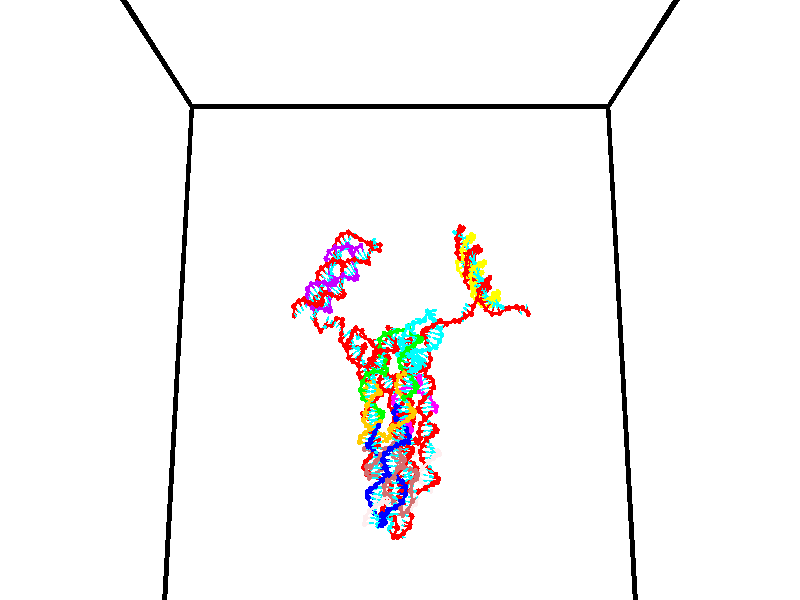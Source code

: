 // switches for output
#declare DRAW_BASES = 1; // possible values are 0, 1; only relevant for DNA ribbons
#declare DRAW_BASES_TYPE = 3; // possible values are 1, 2, 3; only relevant for DNA ribbons
#declare DRAW_FOG = 0; // set to 1 to enable fog

#include "colors.inc"

#include "transforms.inc"
background { rgb <1, 1, 1>}

#default {
   normal{
       ripples 0.25
       frequency 0.20
       turbulence 0.2
       lambda 5
   }
	finish {
		phong 0.1
		phong_size 40.
	}
}

// original window dimensions: 1024x640


// camera settings

camera {
	sky <0, 0.179814, -0.983701>
	up <0, 0.179814, -0.983701>
	right 1.6 * <1, 0, 0>
	location <35, 94.9851, 44.8844>
	look_at <35, 29.7336, 32.9568>
	direction <0, -65.2515, -11.9276>
	angle 67.0682
}


# declare cpy_camera_pos = <35, 94.9851, 44.8844>;
# if (DRAW_FOG = 1)
fog {
	fog_type 2
	up vnormalize(cpy_camera_pos)
	color rgbt<1,1,1,0.3>
	distance 1e-5
	fog_alt 3e-3
	fog_offset 56
}
# end


// LIGHTS

# declare lum = 6;
global_settings {
	ambient_light rgb lum * <0.05, 0.05, 0.05>
	max_trace_level 15
}# declare cpy_direct_light_amount = 0.25;
light_source
{	1000 * <-1, -1.16352, -0.803886>,
	rgb lum * cpy_direct_light_amount
	parallel
}

light_source
{	1000 * <1, 1.16352, 0.803886>,
	rgb lum * cpy_direct_light_amount
	parallel
}

// strand 0

// nucleotide -1

// particle -1
sphere {
	<24.264874, 34.497131, 35.169609> 0.250000
	pigment { color rgbt <1,0,0,0> }
	no_shadow
}
cylinder {
	<24.393888, 34.874718, 35.197594>,  <24.471298, 35.101269, 35.214386>, 0.100000
	pigment { color rgbt <1,0,0,0> }
	no_shadow
}
cylinder {
	<24.393888, 34.874718, 35.197594>,  <24.264874, 34.497131, 35.169609>, 0.100000
	pigment { color rgbt <1,0,0,0> }
	no_shadow
}

// particle -1
sphere {
	<24.393888, 34.874718, 35.197594> 0.100000
	pigment { color rgbt <1,0,0,0> }
	no_shadow
}
sphere {
	0, 1
	scale<0.080000,0.200000,0.300000>
	matrix <0.743766, -0.207029, -0.635571,
		-0.585474, 0.257030, -0.768866,
		0.322539, 0.943967, 0.069960,
		24.490650, 35.157909, 35.218582>
	pigment { color rgbt <0,1,1,0> }
	no_shadow
}
cylinder {
	<24.245132, 34.814190, 34.431606>,  <24.264874, 34.497131, 35.169609>, 0.130000
	pigment { color rgbt <1,0,0,0> }
	no_shadow
}

// nucleotide -1

// particle -1
sphere {
	<24.245132, 34.814190, 34.431606> 0.250000
	pigment { color rgbt <1,0,0,0> }
	no_shadow
}
cylinder {
	<24.545908, 34.885971, 34.685341>,  <24.726374, 34.929039, 34.837582>, 0.100000
	pigment { color rgbt <1,0,0,0> }
	no_shadow
}
cylinder {
	<24.545908, 34.885971, 34.685341>,  <24.245132, 34.814190, 34.431606>, 0.100000
	pigment { color rgbt <1,0,0,0> }
	no_shadow
}

// particle -1
sphere {
	<24.545908, 34.885971, 34.685341> 0.100000
	pigment { color rgbt <1,0,0,0> }
	no_shadow
}
sphere {
	0, 1
	scale<0.080000,0.200000,0.300000>
	matrix <0.658859, -0.236968, -0.713968,
		0.022196, 0.954800, -0.296418,
		0.751939, 0.179451, 0.634339,
		24.771490, 34.939808, 34.875641>
	pigment { color rgbt <0,1,1,0> }
	no_shadow
}
cylinder {
	<24.764502, 34.941364, 34.002739>,  <24.245132, 34.814190, 34.431606>, 0.130000
	pigment { color rgbt <1,0,0,0> }
	no_shadow
}

// nucleotide -1

// particle -1
sphere {
	<24.764502, 34.941364, 34.002739> 0.250000
	pigment { color rgbt <1,0,0,0> }
	no_shadow
}
cylinder {
	<24.964870, 34.907887, 34.347313>,  <25.085091, 34.887798, 34.554058>, 0.100000
	pigment { color rgbt <1,0,0,0> }
	no_shadow
}
cylinder {
	<24.964870, 34.907887, 34.347313>,  <24.764502, 34.941364, 34.002739>, 0.100000
	pigment { color rgbt <1,0,0,0> }
	no_shadow
}

// particle -1
sphere {
	<24.964870, 34.907887, 34.347313> 0.100000
	pigment { color rgbt <1,0,0,0> }
	no_shadow
}
sphere {
	0, 1
	scale<0.080000,0.200000,0.300000>
	matrix <0.856398, -0.095989, -0.507316,
		0.125149, 0.991857, 0.023594,
		0.500920, -0.083696, 0.861437,
		25.115147, 34.882778, 34.605743>
	pigment { color rgbt <0,1,1,0> }
	no_shadow
}
cylinder {
	<25.331072, 35.418766, 33.931831>,  <24.764502, 34.941364, 34.002739>, 0.130000
	pigment { color rgbt <1,0,0,0> }
	no_shadow
}

// nucleotide -1

// particle -1
sphere {
	<25.331072, 35.418766, 33.931831> 0.250000
	pigment { color rgbt <1,0,0,0> }
	no_shadow
}
cylinder {
	<25.393518, 35.097298, 34.161522>,  <25.430986, 34.904415, 34.299335>, 0.100000
	pigment { color rgbt <1,0,0,0> }
	no_shadow
}
cylinder {
	<25.393518, 35.097298, 34.161522>,  <25.331072, 35.418766, 33.931831>, 0.100000
	pigment { color rgbt <1,0,0,0> }
	no_shadow
}

// particle -1
sphere {
	<25.393518, 35.097298, 34.161522> 0.100000
	pigment { color rgbt <1,0,0,0> }
	no_shadow
}
sphere {
	0, 1
	scale<0.080000,0.200000,0.300000>
	matrix <0.822759, -0.215868, -0.525804,
		0.546531, 0.554537, 0.627528,
		0.156114, -0.803673, 0.574229,
		25.440353, 34.856197, 34.333790>
	pigment { color rgbt <0,1,1,0> }
	no_shadow
}
cylinder {
	<25.958529, 35.527866, 34.260971>,  <25.331072, 35.418766, 33.931831>, 0.130000
	pigment { color rgbt <1,0,0,0> }
	no_shadow
}

// nucleotide -1

// particle -1
sphere {
	<25.958529, 35.527866, 34.260971> 0.250000
	pigment { color rgbt <1,0,0,0> }
	no_shadow
}
cylinder {
	<25.861135, 35.143173, 34.210709>,  <25.802700, 34.912357, 34.180550>, 0.100000
	pigment { color rgbt <1,0,0,0> }
	no_shadow
}
cylinder {
	<25.861135, 35.143173, 34.210709>,  <25.958529, 35.527866, 34.260971>, 0.100000
	pigment { color rgbt <1,0,0,0> }
	no_shadow
}

// particle -1
sphere {
	<25.861135, 35.143173, 34.210709> 0.100000
	pigment { color rgbt <1,0,0,0> }
	no_shadow
}
sphere {
	0, 1
	scale<0.080000,0.200000,0.300000>
	matrix <0.832951, -0.140969, -0.535090,
		0.496899, -0.234950, 0.835398,
		-0.243484, -0.961731, -0.125655,
		25.788090, 34.854652, 34.173012>
	pigment { color rgbt <0,1,1,0> }
	no_shadow
}
cylinder {
	<26.610586, 35.082401, 34.389656>,  <25.958529, 35.527866, 34.260971>, 0.130000
	pigment { color rgbt <1,0,0,0> }
	no_shadow
}

// nucleotide -1

// particle -1
sphere {
	<26.610586, 35.082401, 34.389656> 0.250000
	pigment { color rgbt <1,0,0,0> }
	no_shadow
}
cylinder {
	<26.349844, 34.888367, 34.156494>,  <26.193399, 34.771946, 34.016598>, 0.100000
	pigment { color rgbt <1,0,0,0> }
	no_shadow
}
cylinder {
	<26.349844, 34.888367, 34.156494>,  <26.610586, 35.082401, 34.389656>, 0.100000
	pigment { color rgbt <1,0,0,0> }
	no_shadow
}

// particle -1
sphere {
	<26.349844, 34.888367, 34.156494> 0.100000
	pigment { color rgbt <1,0,0,0> }
	no_shadow
}
sphere {
	0, 1
	scale<0.080000,0.200000,0.300000>
	matrix <0.745467, -0.268837, -0.609923,
		0.139158, -0.832117, 0.536858,
		-0.651855, -0.485086, -0.582905,
		26.154287, 34.742840, 33.981625>
	pigment { color rgbt <0,1,1,0> }
	no_shadow
}
cylinder {
	<27.010553, 34.430935, 34.177158>,  <26.610586, 35.082401, 34.389656>, 0.130000
	pigment { color rgbt <1,0,0,0> }
	no_shadow
}

// nucleotide -1

// particle -1
sphere {
	<27.010553, 34.430935, 34.177158> 0.250000
	pigment { color rgbt <1,0,0,0> }
	no_shadow
}
cylinder {
	<26.723776, 34.483128, 33.903233>,  <26.551710, 34.514442, 33.738876>, 0.100000
	pigment { color rgbt <1,0,0,0> }
	no_shadow
}
cylinder {
	<26.723776, 34.483128, 33.903233>,  <27.010553, 34.430935, 34.177158>, 0.100000
	pigment { color rgbt <1,0,0,0> }
	no_shadow
}

// particle -1
sphere {
	<26.723776, 34.483128, 33.903233> 0.100000
	pigment { color rgbt <1,0,0,0> }
	no_shadow
}
sphere {
	0, 1
	scale<0.080000,0.200000,0.300000>
	matrix <0.636936, -0.276704, -0.719546,
		-0.283372, -0.952056, 0.115278,
		-0.716946, 0.130475, -0.684809,
		26.508692, 34.522274, 33.697788>
	pigment { color rgbt <0,1,1,0> }
	no_shadow
}
cylinder {
	<27.036331, 33.843369, 33.826290>,  <27.010553, 34.430935, 34.177158>, 0.130000
	pigment { color rgbt <1,0,0,0> }
	no_shadow
}

// nucleotide -1

// particle -1
sphere {
	<27.036331, 33.843369, 33.826290> 0.250000
	pigment { color rgbt <1,0,0,0> }
	no_shadow
}
cylinder {
	<26.832991, 34.081585, 33.577480>,  <26.710985, 34.224514, 33.428196>, 0.100000
	pigment { color rgbt <1,0,0,0> }
	no_shadow
}
cylinder {
	<26.832991, 34.081585, 33.577480>,  <27.036331, 33.843369, 33.826290>, 0.100000
	pigment { color rgbt <1,0,0,0> }
	no_shadow
}

// particle -1
sphere {
	<26.832991, 34.081585, 33.577480> 0.100000
	pigment { color rgbt <1,0,0,0> }
	no_shadow
}
sphere {
	0, 1
	scale<0.080000,0.200000,0.300000>
	matrix <0.610366, -0.260364, -0.748107,
		-0.607480, -0.759962, -0.231141,
		-0.508352, 0.595540, -0.622020,
		26.680485, 34.260246, 33.390873>
	pigment { color rgbt <0,1,1,0> }
	no_shadow
}
cylinder {
	<27.068544, 33.490898, 33.163929>,  <27.036331, 33.843369, 33.826290>, 0.130000
	pigment { color rgbt <1,0,0,0> }
	no_shadow
}

// nucleotide -1

// particle -1
sphere {
	<27.068544, 33.490898, 33.163929> 0.250000
	pigment { color rgbt <1,0,0,0> }
	no_shadow
}
cylinder {
	<26.958347, 33.861557, 33.061611>,  <26.892229, 34.083954, 33.000221>, 0.100000
	pigment { color rgbt <1,0,0,0> }
	no_shadow
}
cylinder {
	<26.958347, 33.861557, 33.061611>,  <27.068544, 33.490898, 33.163929>, 0.100000
	pigment { color rgbt <1,0,0,0> }
	no_shadow
}

// particle -1
sphere {
	<26.958347, 33.861557, 33.061611> 0.100000
	pigment { color rgbt <1,0,0,0> }
	no_shadow
}
sphere {
	0, 1
	scale<0.080000,0.200000,0.300000>
	matrix <0.438476, -0.115672, -0.891268,
		-0.855479, -0.357696, -0.374446,
		-0.275490, 0.926646, -0.255796,
		26.875700, 34.139549, 32.984871>
	pigment { color rgbt <0,1,1,0> }
	no_shadow
}
cylinder {
	<26.786600, 33.341389, 32.513893>,  <27.068544, 33.490898, 33.163929>, 0.130000
	pigment { color rgbt <1,0,0,0> }
	no_shadow
}

// nucleotide -1

// particle -1
sphere {
	<26.786600, 33.341389, 32.513893> 0.250000
	pigment { color rgbt <1,0,0,0> }
	no_shadow
}
cylinder {
	<26.884615, 33.728989, 32.526539>,  <26.943424, 33.961548, 32.534126>, 0.100000
	pigment { color rgbt <1,0,0,0> }
	no_shadow
}
cylinder {
	<26.884615, 33.728989, 32.526539>,  <26.786600, 33.341389, 32.513893>, 0.100000
	pigment { color rgbt <1,0,0,0> }
	no_shadow
}

// particle -1
sphere {
	<26.884615, 33.728989, 32.526539> 0.100000
	pigment { color rgbt <1,0,0,0> }
	no_shadow
}
sphere {
	0, 1
	scale<0.080000,0.200000,0.300000>
	matrix <0.290052, -0.042155, -0.956082,
		-0.925109, 0.243446, -0.291389,
		0.245038, 0.968998, 0.031613,
		26.958126, 34.019688, 32.536022>
	pigment { color rgbt <0,1,1,0> }
	no_shadow
}
cylinder {
	<26.442022, 33.721359, 32.013550>,  <26.786600, 33.341389, 32.513893>, 0.130000
	pigment { color rgbt <1,0,0,0> }
	no_shadow
}

// nucleotide -1

// particle -1
sphere {
	<26.442022, 33.721359, 32.013550> 0.250000
	pigment { color rgbt <1,0,0,0> }
	no_shadow
}
cylinder {
	<26.772997, 33.927471, 32.102844>,  <26.971582, 34.051140, 32.156422>, 0.100000
	pigment { color rgbt <1,0,0,0> }
	no_shadow
}
cylinder {
	<26.772997, 33.927471, 32.102844>,  <26.442022, 33.721359, 32.013550>, 0.100000
	pigment { color rgbt <1,0,0,0> }
	no_shadow
}

// particle -1
sphere {
	<26.772997, 33.927471, 32.102844> 0.100000
	pigment { color rgbt <1,0,0,0> }
	no_shadow
}
sphere {
	0, 1
	scale<0.080000,0.200000,0.300000>
	matrix <0.253985, 0.011146, -0.967144,
		-0.500840, 0.856948, -0.121651,
		0.827436, 0.515282, 0.223235,
		27.021227, 34.082054, 32.169815>
	pigment { color rgbt <0,1,1,0> }
	no_shadow
}
cylinder {
	<26.518276, 34.094425, 31.412056>,  <26.442022, 33.721359, 32.013550>, 0.130000
	pigment { color rgbt <1,0,0,0> }
	no_shadow
}

// nucleotide -1

// particle -1
sphere {
	<26.518276, 34.094425, 31.412056> 0.250000
	pigment { color rgbt <1,0,0,0> }
	no_shadow
}
cylinder {
	<26.860989, 34.146023, 31.611771>,  <27.066616, 34.176979, 31.731600>, 0.100000
	pigment { color rgbt <1,0,0,0> }
	no_shadow
}
cylinder {
	<26.860989, 34.146023, 31.611771>,  <26.518276, 34.094425, 31.412056>, 0.100000
	pigment { color rgbt <1,0,0,0> }
	no_shadow
}

// particle -1
sphere {
	<26.860989, 34.146023, 31.611771> 0.100000
	pigment { color rgbt <1,0,0,0> }
	no_shadow
}
sphere {
	0, 1
	scale<0.080000,0.200000,0.300000>
	matrix <0.512825, -0.111344, -0.851242,
		-0.054211, 0.985375, -0.161548,
		0.856780, 0.128992, 0.499289,
		27.118023, 34.184719, 31.761557>
	pigment { color rgbt <0,1,1,0> }
	no_shadow
}
cylinder {
	<26.921724, 34.565918, 31.060564>,  <26.518276, 34.094425, 31.412056>, 0.130000
	pigment { color rgbt <1,0,0,0> }
	no_shadow
}

// nucleotide -1

// particle -1
sphere {
	<26.921724, 34.565918, 31.060564> 0.250000
	pigment { color rgbt <1,0,0,0> }
	no_shadow
}
cylinder {
	<27.196377, 34.367775, 31.273415>,  <27.361168, 34.248890, 31.401125>, 0.100000
	pigment { color rgbt <1,0,0,0> }
	no_shadow
}
cylinder {
	<27.196377, 34.367775, 31.273415>,  <26.921724, 34.565918, 31.060564>, 0.100000
	pigment { color rgbt <1,0,0,0> }
	no_shadow
}

// particle -1
sphere {
	<27.196377, 34.367775, 31.273415> 0.100000
	pigment { color rgbt <1,0,0,0> }
	no_shadow
}
sphere {
	0, 1
	scale<0.080000,0.200000,0.300000>
	matrix <0.516080, -0.183420, -0.836671,
		0.512056, 0.849103, 0.129704,
		0.686629, -0.495360, 0.532126,
		27.402365, 34.219166, 31.433052>
	pigment { color rgbt <0,1,1,0> }
	no_shadow
}
cylinder {
	<27.521801, 34.856674, 30.859964>,  <26.921724, 34.565918, 31.060564>, 0.130000
	pigment { color rgbt <1,0,0,0> }
	no_shadow
}

// nucleotide -1

// particle -1
sphere {
	<27.521801, 34.856674, 30.859964> 0.250000
	pigment { color rgbt <1,0,0,0> }
	no_shadow
}
cylinder {
	<27.628258, 34.497890, 31.001181>,  <27.692133, 34.282619, 31.085911>, 0.100000
	pigment { color rgbt <1,0,0,0> }
	no_shadow
}
cylinder {
	<27.628258, 34.497890, 31.001181>,  <27.521801, 34.856674, 30.859964>, 0.100000
	pigment { color rgbt <1,0,0,0> }
	no_shadow
}

// particle -1
sphere {
	<27.628258, 34.497890, 31.001181> 0.100000
	pigment { color rgbt <1,0,0,0> }
	no_shadow
}
sphere {
	0, 1
	scale<0.080000,0.200000,0.300000>
	matrix <0.391252, -0.234205, -0.889983,
		0.880960, 0.374990, 0.288604,
		0.266143, -0.896956, 0.353040,
		27.708101, 34.228802, 31.107092>
	pigment { color rgbt <0,1,1,0> }
	no_shadow
}
cylinder {
	<28.140169, 34.679619, 30.383366>,  <27.521801, 34.856674, 30.859964>, 0.130000
	pigment { color rgbt <1,0,0,0> }
	no_shadow
}

// nucleotide -1

// particle -1
sphere {
	<28.140169, 34.679619, 30.383366> 0.250000
	pigment { color rgbt <1,0,0,0> }
	no_shadow
}
cylinder {
	<28.067053, 34.347759, 30.594374>,  <28.023184, 34.148643, 30.720978>, 0.100000
	pigment { color rgbt <1,0,0,0> }
	no_shadow
}
cylinder {
	<28.067053, 34.347759, 30.594374>,  <28.140169, 34.679619, 30.383366>, 0.100000
	pigment { color rgbt <1,0,0,0> }
	no_shadow
}

// particle -1
sphere {
	<28.067053, 34.347759, 30.594374> 0.100000
	pigment { color rgbt <1,0,0,0> }
	no_shadow
}
sphere {
	0, 1
	scale<0.080000,0.200000,0.300000>
	matrix <0.325616, -0.557364, -0.763754,
		0.927665, 0.032163, 0.372025,
		-0.182789, -0.829645, 0.527520,
		28.012217, 34.098866, 30.752630>
	pigment { color rgbt <0,1,1,0> }
	no_shadow
}
cylinder {
	<28.766987, 34.313507, 30.446537>,  <28.140169, 34.679619, 30.383366>, 0.130000
	pigment { color rgbt <1,0,0,0> }
	no_shadow
}

// nucleotide -1

// particle -1
sphere {
	<28.766987, 34.313507, 30.446537> 0.250000
	pigment { color rgbt <1,0,0,0> }
	no_shadow
}
cylinder {
	<28.475836, 34.041172, 30.479166>,  <28.301146, 33.877769, 30.498743>, 0.100000
	pigment { color rgbt <1,0,0,0> }
	no_shadow
}
cylinder {
	<28.475836, 34.041172, 30.479166>,  <28.766987, 34.313507, 30.446537>, 0.100000
	pigment { color rgbt <1,0,0,0> }
	no_shadow
}

// particle -1
sphere {
	<28.475836, 34.041172, 30.479166> 0.100000
	pigment { color rgbt <1,0,0,0> }
	no_shadow
}
sphere {
	0, 1
	scale<0.080000,0.200000,0.300000>
	matrix <0.532406, -0.636106, -0.558492,
		0.432132, -0.363084, 0.825489,
		-0.727877, -0.680838, 0.081574,
		28.257473, 33.836922, 30.503637>
	pigment { color rgbt <0,1,1,0> }
	no_shadow
}
cylinder {
	<29.100168, 33.699810, 30.426062>,  <28.766987, 34.313507, 30.446537>, 0.130000
	pigment { color rgbt <1,0,0,0> }
	no_shadow
}

// nucleotide -1

// particle -1
sphere {
	<29.100168, 33.699810, 30.426062> 0.250000
	pigment { color rgbt <1,0,0,0> }
	no_shadow
}
cylinder {
	<28.724005, 33.588264, 30.348223>,  <28.498306, 33.521339, 30.301519>, 0.100000
	pigment { color rgbt <1,0,0,0> }
	no_shadow
}
cylinder {
	<28.724005, 33.588264, 30.348223>,  <29.100168, 33.699810, 30.426062>, 0.100000
	pigment { color rgbt <1,0,0,0> }
	no_shadow
}

// particle -1
sphere {
	<28.724005, 33.588264, 30.348223> 0.100000
	pigment { color rgbt <1,0,0,0> }
	no_shadow
}
sphere {
	0, 1
	scale<0.080000,0.200000,0.300000>
	matrix <0.339935, -0.756233, -0.559067,
		0.008740, -0.591902, 0.805962,
		-0.940408, -0.278861, -0.194599,
		28.441883, 33.504604, 30.289843>
	pigment { color rgbt <0,1,1,0> }
	no_shadow
}
cylinder {
	<29.124714, 32.950932, 30.476377>,  <29.100168, 33.699810, 30.426062>, 0.130000
	pigment { color rgbt <1,0,0,0> }
	no_shadow
}

// nucleotide -1

// particle -1
sphere {
	<29.124714, 32.950932, 30.476377> 0.250000
	pigment { color rgbt <1,0,0,0> }
	no_shadow
}
cylinder {
	<28.797533, 33.059525, 30.273497>,  <28.601225, 33.124680, 30.151768>, 0.100000
	pigment { color rgbt <1,0,0,0> }
	no_shadow
}
cylinder {
	<28.797533, 33.059525, 30.273497>,  <29.124714, 32.950932, 30.476377>, 0.100000
	pigment { color rgbt <1,0,0,0> }
	no_shadow
}

// particle -1
sphere {
	<28.797533, 33.059525, 30.273497> 0.100000
	pigment { color rgbt <1,0,0,0> }
	no_shadow
}
sphere {
	0, 1
	scale<0.080000,0.200000,0.300000>
	matrix <0.230061, -0.653722, -0.720916,
		-0.527281, -0.706362, 0.472257,
		-0.817952, 0.271478, -0.507201,
		28.552147, 33.140968, 30.121336>
	pigment { color rgbt <0,1,1,0> }
	no_shadow
}
cylinder {
	<28.808586, 32.272652, 30.257158>,  <29.124714, 32.950932, 30.476377>, 0.130000
	pigment { color rgbt <1,0,0,0> }
	no_shadow
}

// nucleotide -1

// particle -1
sphere {
	<28.808586, 32.272652, 30.257158> 0.250000
	pigment { color rgbt <1,0,0,0> }
	no_shadow
}
cylinder {
	<28.640455, 32.533794, 30.005095>,  <28.539577, 32.690479, 29.853857>, 0.100000
	pigment { color rgbt <1,0,0,0> }
	no_shadow
}
cylinder {
	<28.640455, 32.533794, 30.005095>,  <28.808586, 32.272652, 30.257158>, 0.100000
	pigment { color rgbt <1,0,0,0> }
	no_shadow
}

// particle -1
sphere {
	<28.640455, 32.533794, 30.005095> 0.100000
	pigment { color rgbt <1,0,0,0> }
	no_shadow
}
sphere {
	0, 1
	scale<0.080000,0.200000,0.300000>
	matrix <0.305244, -0.552272, -0.775772,
		-0.854490, -0.518428, 0.032851,
		-0.420325, 0.652861, -0.630158,
		28.514359, 32.729652, 29.816048>
	pigment { color rgbt <0,1,1,0> }
	no_shadow
}
cylinder {
	<28.513268, 31.844263, 29.728987>,  <28.808586, 32.272652, 30.257158>, 0.130000
	pigment { color rgbt <1,0,0,0> }
	no_shadow
}

// nucleotide -1

// particle -1
sphere {
	<28.513268, 31.844263, 29.728987> 0.250000
	pigment { color rgbt <1,0,0,0> }
	no_shadow
}
cylinder {
	<28.572559, 32.200222, 29.556423>,  <28.608133, 32.413795, 29.452885>, 0.100000
	pigment { color rgbt <1,0,0,0> }
	no_shadow
}
cylinder {
	<28.572559, 32.200222, 29.556423>,  <28.513268, 31.844263, 29.728987>, 0.100000
	pigment { color rgbt <1,0,0,0> }
	no_shadow
}

// particle -1
sphere {
	<28.572559, 32.200222, 29.556423> 0.100000
	pigment { color rgbt <1,0,0,0> }
	no_shadow
}
sphere {
	0, 1
	scale<0.080000,0.200000,0.300000>
	matrix <0.293476, -0.456157, -0.840115,
		-0.944405, -0.002080, -0.328778,
		0.148227, 0.889897, -0.431407,
		28.617027, 32.467190, 29.427002>
	pigment { color rgbt <0,1,1,0> }
	no_shadow
}
cylinder {
	<28.054264, 31.910074, 29.125872>,  <28.513268, 31.844263, 29.728987>, 0.130000
	pigment { color rgbt <1,0,0,0> }
	no_shadow
}

// nucleotide -1

// particle -1
sphere {
	<28.054264, 31.910074, 29.125872> 0.250000
	pigment { color rgbt <1,0,0,0> }
	no_shadow
}
cylinder {
	<28.348173, 32.176704, 29.075611>,  <28.524519, 32.336681, 29.045456>, 0.100000
	pigment { color rgbt <1,0,0,0> }
	no_shadow
}
cylinder {
	<28.348173, 32.176704, 29.075611>,  <28.054264, 31.910074, 29.125872>, 0.100000
	pigment { color rgbt <1,0,0,0> }
	no_shadow
}

// particle -1
sphere {
	<28.348173, 32.176704, 29.075611> 0.100000
	pigment { color rgbt <1,0,0,0> }
	no_shadow
}
sphere {
	0, 1
	scale<0.080000,0.200000,0.300000>
	matrix <0.200975, -0.390857, -0.898243,
		-0.647856, 0.634752, -0.421156,
		0.734773, 0.666574, -0.125650,
		28.568605, 32.376678, 29.037916>
	pigment { color rgbt <0,1,1,0> }
	no_shadow
}
cylinder {
	<27.966284, 32.186108, 28.516132>,  <28.054264, 31.910074, 29.125872>, 0.130000
	pigment { color rgbt <1,0,0,0> }
	no_shadow
}

// nucleotide -1

// particle -1
sphere {
	<27.966284, 32.186108, 28.516132> 0.250000
	pigment { color rgbt <1,0,0,0> }
	no_shadow
}
cylinder {
	<28.353350, 32.234661, 28.604578>,  <28.585588, 32.263794, 28.657646>, 0.100000
	pigment { color rgbt <1,0,0,0> }
	no_shadow
}
cylinder {
	<28.353350, 32.234661, 28.604578>,  <27.966284, 32.186108, 28.516132>, 0.100000
	pigment { color rgbt <1,0,0,0> }
	no_shadow
}

// particle -1
sphere {
	<28.353350, 32.234661, 28.604578> 0.100000
	pigment { color rgbt <1,0,0,0> }
	no_shadow
}
sphere {
	0, 1
	scale<0.080000,0.200000,0.300000>
	matrix <0.246277, -0.265144, -0.932227,
		-0.054525, 0.956538, -0.286463,
		0.967665, 0.121379, 0.221116,
		28.643650, 32.271076, 28.670914>
	pigment { color rgbt <0,1,1,0> }
	no_shadow
}
cylinder {
	<28.268038, 32.109810, 27.890676>,  <27.966284, 32.186108, 28.516132>, 0.130000
	pigment { color rgbt <1,0,0,0> }
	no_shadow
}

// nucleotide -1

// particle -1
sphere {
	<28.268038, 32.109810, 27.890676> 0.250000
	pigment { color rgbt <1,0,0,0> }
	no_shadow
}
cylinder {
	<28.588406, 32.096157, 28.129797>,  <28.780626, 32.087963, 28.273270>, 0.100000
	pigment { color rgbt <1,0,0,0> }
	no_shadow
}
cylinder {
	<28.588406, 32.096157, 28.129797>,  <28.268038, 32.109810, 27.890676>, 0.100000
	pigment { color rgbt <1,0,0,0> }
	no_shadow
}

// particle -1
sphere {
	<28.588406, 32.096157, 28.129797> 0.100000
	pigment { color rgbt <1,0,0,0> }
	no_shadow
}
sphere {
	0, 1
	scale<0.080000,0.200000,0.300000>
	matrix <0.573858, -0.241233, -0.782619,
		0.170924, 0.969867, -0.173618,
		0.800919, -0.034136, 0.597799,
		28.828682, 32.085915, 28.309137>
	pigment { color rgbt <0,1,1,0> }
	no_shadow
}
cylinder {
	<28.738546, 32.376713, 27.496201>,  <28.268038, 32.109810, 27.890676>, 0.130000
	pigment { color rgbt <1,0,0,0> }
	no_shadow
}

// nucleotide -1

// particle -1
sphere {
	<28.738546, 32.376713, 27.496201> 0.250000
	pigment { color rgbt <1,0,0,0> }
	no_shadow
}
cylinder {
	<28.934324, 32.157703, 27.767689>,  <29.051790, 32.026299, 27.930582>, 0.100000
	pigment { color rgbt <1,0,0,0> }
	no_shadow
}
cylinder {
	<28.934324, 32.157703, 27.767689>,  <28.738546, 32.376713, 27.496201>, 0.100000
	pigment { color rgbt <1,0,0,0> }
	no_shadow
}

// particle -1
sphere {
	<28.934324, 32.157703, 27.767689> 0.100000
	pigment { color rgbt <1,0,0,0> }
	no_shadow
}
sphere {
	0, 1
	scale<0.080000,0.200000,0.300000>
	matrix <0.628449, -0.318123, -0.709824,
		0.604563, 0.773959, 0.188388,
		0.489444, -0.547526, 0.678719,
		29.081158, 31.993446, 27.971304>
	pigment { color rgbt <0,1,1,0> }
	no_shadow
}
cylinder {
	<29.465149, 32.501667, 27.308750>,  <28.738546, 32.376713, 27.496201>, 0.130000
	pigment { color rgbt <1,0,0,0> }
	no_shadow
}

// nucleotide -1

// particle -1
sphere {
	<29.465149, 32.501667, 27.308750> 0.250000
	pigment { color rgbt <1,0,0,0> }
	no_shadow
}
cylinder {
	<29.496420, 32.175423, 27.538067>,  <29.515182, 31.979675, 27.675657>, 0.100000
	pigment { color rgbt <1,0,0,0> }
	no_shadow
}
cylinder {
	<29.496420, 32.175423, 27.538067>,  <29.465149, 32.501667, 27.308750>, 0.100000
	pigment { color rgbt <1,0,0,0> }
	no_shadow
}

// particle -1
sphere {
	<29.496420, 32.175423, 27.538067> 0.100000
	pigment { color rgbt <1,0,0,0> }
	no_shadow
}
sphere {
	0, 1
	scale<0.080000,0.200000,0.300000>
	matrix <0.652396, -0.392973, -0.648037,
		0.753835, 0.424676, 0.501381,
		0.078177, -0.815612, 0.573294,
		29.519873, 31.930738, 27.710054>
	pigment { color rgbt <0,1,1,0> }
	no_shadow
}
cylinder {
	<30.249504, 32.372482, 27.656527>,  <29.465149, 32.501667, 27.308750>, 0.130000
	pigment { color rgbt <1,0,0,0> }
	no_shadow
}

// nucleotide -1

// particle -1
sphere {
	<30.249504, 32.372482, 27.656527> 0.250000
	pigment { color rgbt <1,0,0,0> }
	no_shadow
}
cylinder {
	<30.034042, 32.045109, 27.576509>,  <29.904766, 31.848684, 27.528500>, 0.100000
	pigment { color rgbt <1,0,0,0> }
	no_shadow
}
cylinder {
	<30.034042, 32.045109, 27.576509>,  <30.249504, 32.372482, 27.656527>, 0.100000
	pigment { color rgbt <1,0,0,0> }
	no_shadow
}

// particle -1
sphere {
	<30.034042, 32.045109, 27.576509> 0.100000
	pigment { color rgbt <1,0,0,0> }
	no_shadow
}
sphere {
	0, 1
	scale<0.080000,0.200000,0.300000>
	matrix <0.719063, -0.322835, -0.615407,
		0.439091, -0.475334, 0.762402,
		-0.538654, -0.818435, -0.200041,
		29.872446, 31.799578, 27.516497>
	pigment { color rgbt <0,1,1,0> }
	no_shadow
}
cylinder {
	<30.730436, 31.700520, 27.752951>,  <30.249504, 32.372482, 27.656527>, 0.130000
	pigment { color rgbt <1,0,0,0> }
	no_shadow
}

// nucleotide -1

// particle -1
sphere {
	<30.730436, 31.700520, 27.752951> 0.250000
	pigment { color rgbt <1,0,0,0> }
	no_shadow
}
cylinder {
	<30.407734, 31.655409, 27.520941>,  <30.214113, 31.628342, 27.381735>, 0.100000
	pigment { color rgbt <1,0,0,0> }
	no_shadow
}
cylinder {
	<30.407734, 31.655409, 27.520941>,  <30.730436, 31.700520, 27.752951>, 0.100000
	pigment { color rgbt <1,0,0,0> }
	no_shadow
}

// particle -1
sphere {
	<30.407734, 31.655409, 27.520941> 0.100000
	pigment { color rgbt <1,0,0,0> }
	no_shadow
}
sphere {
	0, 1
	scale<0.080000,0.200000,0.300000>
	matrix <0.540153, -0.538705, -0.646553,
		-0.239544, -0.834912, 0.495521,
		-0.806755, -0.112779, -0.580024,
		30.165707, 31.621574, 27.346933>
	pigment { color rgbt <0,1,1,0> }
	no_shadow
}
cylinder {
	<31.472315, 31.393749, 28.019882>,  <30.730436, 31.700520, 27.752951>, 0.130000
	pigment { color rgbt <1,0,0,0> }
	no_shadow
}

// nucleotide -1

// particle -1
sphere {
	<31.472315, 31.393749, 28.019882> 0.250000
	pigment { color rgbt <1,0,0,0> }
	no_shadow
}
cylinder {
	<31.837297, 31.376139, 27.857162>,  <32.056286, 31.365572, 27.759531>, 0.100000
	pigment { color rgbt <1,0,0,0> }
	no_shadow
}
cylinder {
	<31.837297, 31.376139, 27.857162>,  <31.472315, 31.393749, 28.019882>, 0.100000
	pigment { color rgbt <1,0,0,0> }
	no_shadow
}

// particle -1
sphere {
	<31.837297, 31.376139, 27.857162> 0.100000
	pigment { color rgbt <1,0,0,0> }
	no_shadow
}
sphere {
	0, 1
	scale<0.080000,0.200000,0.300000>
	matrix <0.385744, 0.424165, 0.819320,
		0.136481, -0.904514, 0.404014,
		0.912455, -0.044025, -0.406801,
		32.111034, 31.362932, 27.735123>
	pigment { color rgbt <0,1,1,0> }
	no_shadow
}
cylinder {
	<32.054337, 30.954929, 28.436962>,  <31.472315, 31.393749, 28.019882>, 0.130000
	pigment { color rgbt <1,0,0,0> }
	no_shadow
}

// nucleotide -1

// particle -1
sphere {
	<32.054337, 30.954929, 28.436962> 0.250000
	pigment { color rgbt <1,0,0,0> }
	no_shadow
}
cylinder {
	<32.166969, 31.280485, 28.233673>,  <32.234550, 31.475819, 28.111700>, 0.100000
	pigment { color rgbt <1,0,0,0> }
	no_shadow
}
cylinder {
	<32.166969, 31.280485, 28.233673>,  <32.054337, 30.954929, 28.436962>, 0.100000
	pigment { color rgbt <1,0,0,0> }
	no_shadow
}

// particle -1
sphere {
	<32.166969, 31.280485, 28.233673> 0.100000
	pigment { color rgbt <1,0,0,0> }
	no_shadow
}
sphere {
	0, 1
	scale<0.080000,0.200000,0.300000>
	matrix <0.172447, 0.478108, 0.861205,
		0.943914, -0.330143, -0.005726,
		0.281583, 0.813891, -0.508225,
		32.251446, 31.524652, 28.081205>
	pigment { color rgbt <0,1,1,0> }
	no_shadow
}
cylinder {
	<32.764271, 31.043736, 28.623812>,  <32.054337, 30.954929, 28.436962>, 0.130000
	pigment { color rgbt <1,0,0,0> }
	no_shadow
}

// nucleotide -1

// particle -1
sphere {
	<32.764271, 31.043736, 28.623812> 0.250000
	pigment { color rgbt <1,0,0,0> }
	no_shadow
}
cylinder {
	<32.536316, 31.362236, 28.542610>,  <32.399544, 31.553335, 28.493889>, 0.100000
	pigment { color rgbt <1,0,0,0> }
	no_shadow
}
cylinder {
	<32.536316, 31.362236, 28.542610>,  <32.764271, 31.043736, 28.623812>, 0.100000
	pigment { color rgbt <1,0,0,0> }
	no_shadow
}

// particle -1
sphere {
	<32.536316, 31.362236, 28.542610> 0.100000
	pigment { color rgbt <1,0,0,0> }
	no_shadow
}
sphere {
	0, 1
	scale<0.080000,0.200000,0.300000>
	matrix <0.027623, 0.265473, 0.963722,
		0.821256, 0.543609, -0.173286,
		-0.569891, 0.796249, -0.203005,
		32.365349, 31.601110, 28.481709>
	pigment { color rgbt <0,1,1,0> }
	no_shadow
}
cylinder {
	<32.846142, 30.629351, 27.992353>,  <32.764271, 31.043736, 28.623812>, 0.130000
	pigment { color rgbt <1,0,0,0> }
	no_shadow
}

// nucleotide -1

// particle -1
sphere {
	<32.846142, 30.629351, 27.992353> 0.250000
	pigment { color rgbt <1,0,0,0> }
	no_shadow
}
cylinder {
	<32.807396, 30.261600, 27.839848>,  <32.784149, 30.040951, 27.748344>, 0.100000
	pigment { color rgbt <1,0,0,0> }
	no_shadow
}
cylinder {
	<32.807396, 30.261600, 27.839848>,  <32.846142, 30.629351, 27.992353>, 0.100000
	pigment { color rgbt <1,0,0,0> }
	no_shadow
}

// particle -1
sphere {
	<32.807396, 30.261600, 27.839848> 0.100000
	pigment { color rgbt <1,0,0,0> }
	no_shadow
}
sphere {
	0, 1
	scale<0.080000,0.200000,0.300000>
	matrix <-0.621068, -0.243502, 0.744971,
		-0.777747, 0.308957, -0.547408,
		-0.096869, -0.919376, -0.381266,
		32.778336, 29.985788, 27.725468>
	pigment { color rgbt <0,1,1,0> }
	no_shadow
}
cylinder {
	<32.071209, 30.517445, 27.780329>,  <32.846142, 30.629351, 27.992353>, 0.130000
	pigment { color rgbt <1,0,0,0> }
	no_shadow
}

// nucleotide -1

// particle -1
sphere {
	<32.071209, 30.517445, 27.780329> 0.250000
	pigment { color rgbt <1,0,0,0> }
	no_shadow
}
cylinder {
	<32.257660, 30.169180, 27.843163>,  <32.369530, 29.960222, 27.880863>, 0.100000
	pigment { color rgbt <1,0,0,0> }
	no_shadow
}
cylinder {
	<32.257660, 30.169180, 27.843163>,  <32.071209, 30.517445, 27.780329>, 0.100000
	pigment { color rgbt <1,0,0,0> }
	no_shadow
}

// particle -1
sphere {
	<32.257660, 30.169180, 27.843163> 0.100000
	pigment { color rgbt <1,0,0,0> }
	no_shadow
}
sphere {
	0, 1
	scale<0.080000,0.200000,0.300000>
	matrix <-0.748447, -0.293390, 0.594768,
		-0.471754, -0.394807, -0.788401,
		0.466127, -0.870660, 0.157085,
		32.397499, 29.907982, 27.890287>
	pigment { color rgbt <0,1,1,0> }
	no_shadow
}
cylinder {
	<31.790857, 29.820652, 27.585594>,  <32.071209, 30.517445, 27.780329>, 0.130000
	pigment { color rgbt <1,0,0,0> }
	no_shadow
}

// nucleotide -1

// particle -1
sphere {
	<31.790857, 29.820652, 27.585594> 0.250000
	pigment { color rgbt <1,0,0,0> }
	no_shadow
}
cylinder {
	<32.009174, 29.884951, 27.914537>,  <32.140163, 29.923529, 28.111902>, 0.100000
	pigment { color rgbt <1,0,0,0> }
	no_shadow
}
cylinder {
	<32.009174, 29.884951, 27.914537>,  <31.790857, 29.820652, 27.585594>, 0.100000
	pigment { color rgbt <1,0,0,0> }
	no_shadow
}

// particle -1
sphere {
	<32.009174, 29.884951, 27.914537> 0.100000
	pigment { color rgbt <1,0,0,0> }
	no_shadow
}
sphere {
	0, 1
	scale<0.080000,0.200000,0.300000>
	matrix <-0.825390, -0.065941, 0.560698,
		0.144356, -0.984791, 0.096686,
		0.545795, 0.160744, 0.822356,
		32.172913, 29.933174, 28.161243>
	pigment { color rgbt <0,1,1,0> }
	no_shadow
}
cylinder {
	<31.685888, 29.216099, 28.121035>,  <31.790857, 29.820652, 27.585594>, 0.130000
	pigment { color rgbt <1,0,0,0> }
	no_shadow
}

// nucleotide -1

// particle -1
sphere {
	<31.685888, 29.216099, 28.121035> 0.250000
	pigment { color rgbt <1,0,0,0> }
	no_shadow
}
cylinder {
	<31.766504, 29.583643, 28.256729>,  <31.814873, 29.804169, 28.338146>, 0.100000
	pigment { color rgbt <1,0,0,0> }
	no_shadow
}
cylinder {
	<31.766504, 29.583643, 28.256729>,  <31.685888, 29.216099, 28.121035>, 0.100000
	pigment { color rgbt <1,0,0,0> }
	no_shadow
}

// particle -1
sphere {
	<31.766504, 29.583643, 28.256729> 0.100000
	pigment { color rgbt <1,0,0,0> }
	no_shadow
}
sphere {
	0, 1
	scale<0.080000,0.200000,0.300000>
	matrix <-0.792540, -0.050534, 0.607723,
		0.575555, -0.391337, 0.718048,
		0.201538, 0.918859, 0.339235,
		31.826965, 29.859301, 28.358500>
	pigment { color rgbt <0,1,1,0> }
	no_shadow
}
cylinder {
	<31.454655, 29.254044, 28.804159>,  <31.685888, 29.216099, 28.121035>, 0.130000
	pigment { color rgbt <1,0,0,0> }
	no_shadow
}

// nucleotide -1

// particle -1
sphere {
	<31.454655, 29.254044, 28.804159> 0.250000
	pigment { color rgbt <1,0,0,0> }
	no_shadow
}
cylinder {
	<31.467686, 29.645180, 28.721437>,  <31.475504, 29.879862, 28.671804>, 0.100000
	pigment { color rgbt <1,0,0,0> }
	no_shadow
}
cylinder {
	<31.467686, 29.645180, 28.721437>,  <31.454655, 29.254044, 28.804159>, 0.100000
	pigment { color rgbt <1,0,0,0> }
	no_shadow
}

// particle -1
sphere {
	<31.467686, 29.645180, 28.721437> 0.100000
	pigment { color rgbt <1,0,0,0> }
	no_shadow
}
sphere {
	0, 1
	scale<0.080000,0.200000,0.300000>
	matrix <-0.667498, 0.175290, 0.723685,
		0.743899, 0.114467, 0.658416,
		0.032576, 0.977840, -0.206805,
		31.477459, 29.938532, 28.659395>
	pigment { color rgbt <0,1,1,0> }
	no_shadow
}
cylinder {
	<31.529993, 29.605885, 29.458841>,  <31.454655, 29.254044, 28.804159>, 0.130000
	pigment { color rgbt <1,0,0,0> }
	no_shadow
}

// nucleotide -1

// particle -1
sphere {
	<31.529993, 29.605885, 29.458841> 0.250000
	pigment { color rgbt <1,0,0,0> }
	no_shadow
}
cylinder {
	<31.363979, 29.837667, 29.178278>,  <31.264372, 29.976738, 29.009939>, 0.100000
	pigment { color rgbt <1,0,0,0> }
	no_shadow
}
cylinder {
	<31.363979, 29.837667, 29.178278>,  <31.529993, 29.605885, 29.458841>, 0.100000
	pigment { color rgbt <1,0,0,0> }
	no_shadow
}

// particle -1
sphere {
	<31.363979, 29.837667, 29.178278> 0.100000
	pigment { color rgbt <1,0,0,0> }
	no_shadow
}
sphere {
	0, 1
	scale<0.080000,0.200000,0.300000>
	matrix <-0.731628, 0.245694, 0.635890,
		0.540804, 0.777085, 0.321977,
		-0.415032, 0.579459, -0.701409,
		31.239470, 30.011505, 28.967855>
	pigment { color rgbt <0,1,1,0> }
	no_shadow
}
cylinder {
	<31.598871, 30.305351, 29.656042>,  <31.529993, 29.605885, 29.458841>, 0.130000
	pigment { color rgbt <1,0,0,0> }
	no_shadow
}

// nucleotide -1

// particle -1
sphere {
	<31.598871, 30.305351, 29.656042> 0.250000
	pigment { color rgbt <1,0,0,0> }
	no_shadow
}
cylinder {
	<31.286659, 30.286963, 29.406672>,  <31.099333, 30.275928, 29.257050>, 0.100000
	pigment { color rgbt <1,0,0,0> }
	no_shadow
}
cylinder {
	<31.286659, 30.286963, 29.406672>,  <31.598871, 30.305351, 29.656042>, 0.100000
	pigment { color rgbt <1,0,0,0> }
	no_shadow
}

// particle -1
sphere {
	<31.286659, 30.286963, 29.406672> 0.100000
	pigment { color rgbt <1,0,0,0> }
	no_shadow
}
sphere {
	0, 1
	scale<0.080000,0.200000,0.300000>
	matrix <-0.603327, 0.316420, 0.732035,
		0.163611, 0.947505, -0.274712,
		-0.780531, -0.045972, -0.623425,
		31.052500, 30.273170, 29.219645>
	pigment { color rgbt <0,1,1,0> }
	no_shadow
}
cylinder {
	<31.330288, 30.935005, 29.702381>,  <31.598871, 30.305351, 29.656042>, 0.130000
	pigment { color rgbt <1,0,0,0> }
	no_shadow
}

// nucleotide -1

// particle -1
sphere {
	<31.330288, 30.935005, 29.702381> 0.250000
	pigment { color rgbt <1,0,0,0> }
	no_shadow
}
cylinder {
	<31.026163, 30.717155, 29.560785>,  <30.843689, 30.586445, 29.475828>, 0.100000
	pigment { color rgbt <1,0,0,0> }
	no_shadow
}
cylinder {
	<31.026163, 30.717155, 29.560785>,  <31.330288, 30.935005, 29.702381>, 0.100000
	pigment { color rgbt <1,0,0,0> }
	no_shadow
}

// particle -1
sphere {
	<31.026163, 30.717155, 29.560785> 0.100000
	pigment { color rgbt <1,0,0,0> }
	no_shadow
}
sphere {
	0, 1
	scale<0.080000,0.200000,0.300000>
	matrix <-0.617554, 0.437128, 0.653870,
		-0.201377, 0.715752, -0.668690,
		-0.760312, -0.544627, -0.353987,
		30.798069, 30.553768, 29.454590>
	pigment { color rgbt <0,1,1,0> }
	no_shadow
}
cylinder {
	<30.787357, 31.408886, 29.756170>,  <31.330288, 30.935005, 29.702381>, 0.130000
	pigment { color rgbt <1,0,0,0> }
	no_shadow
}

// nucleotide -1

// particle -1
sphere {
	<30.787357, 31.408886, 29.756170> 0.250000
	pigment { color rgbt <1,0,0,0> }
	no_shadow
}
cylinder {
	<30.592258, 31.067896, 29.680920>,  <30.475199, 30.863302, 29.635769>, 0.100000
	pigment { color rgbt <1,0,0,0> }
	no_shadow
}
cylinder {
	<30.592258, 31.067896, 29.680920>,  <30.787357, 31.408886, 29.756170>, 0.100000
	pigment { color rgbt <1,0,0,0> }
	no_shadow
}

// particle -1
sphere {
	<30.592258, 31.067896, 29.680920> 0.100000
	pigment { color rgbt <1,0,0,0> }
	no_shadow
}
sphere {
	0, 1
	scale<0.080000,0.200000,0.300000>
	matrix <-0.788286, 0.337479, 0.514502,
		-0.375112, 0.399242, -0.836598,
		-0.487745, -0.852475, -0.188124,
		30.445934, 30.812153, 29.624483>
	pigment { color rgbt <0,1,1,0> }
	no_shadow
}
cylinder {
	<30.082010, 31.546515, 29.546478>,  <30.787357, 31.408886, 29.756170>, 0.130000
	pigment { color rgbt <1,0,0,0> }
	no_shadow
}

// nucleotide -1

// particle -1
sphere {
	<30.082010, 31.546515, 29.546478> 0.250000
	pigment { color rgbt <1,0,0,0> }
	no_shadow
}
cylinder {
	<30.066431, 31.173351, 29.689678>,  <30.057083, 30.949453, 29.775599>, 0.100000
	pigment { color rgbt <1,0,0,0> }
	no_shadow
}
cylinder {
	<30.066431, 31.173351, 29.689678>,  <30.082010, 31.546515, 29.546478>, 0.100000
	pigment { color rgbt <1,0,0,0> }
	no_shadow
}

// particle -1
sphere {
	<30.066431, 31.173351, 29.689678> 0.100000
	pigment { color rgbt <1,0,0,0> }
	no_shadow
}
sphere {
	0, 1
	scale<0.080000,0.200000,0.300000>
	matrix <-0.813581, 0.237615, 0.530683,
		-0.580145, -0.270593, -0.768252,
		-0.038949, -0.932908, 0.358001,
		30.054747, 30.893478, 29.797079>
	pigment { color rgbt <0,1,1,0> }
	no_shadow
}
cylinder {
	<29.397186, 31.464512, 29.687746>,  <30.082010, 31.546515, 29.546478>, 0.130000
	pigment { color rgbt <1,0,0,0> }
	no_shadow
}

// nucleotide -1

// particle -1
sphere {
	<29.397186, 31.464512, 29.687746> 0.250000
	pigment { color rgbt <1,0,0,0> }
	no_shadow
}
cylinder {
	<29.558329, 31.151583, 29.877768>,  <29.655014, 30.963825, 29.991781>, 0.100000
	pigment { color rgbt <1,0,0,0> }
	no_shadow
}
cylinder {
	<29.558329, 31.151583, 29.877768>,  <29.397186, 31.464512, 29.687746>, 0.100000
	pigment { color rgbt <1,0,0,0> }
	no_shadow
}

// particle -1
sphere {
	<29.558329, 31.151583, 29.877768> 0.100000
	pigment { color rgbt <1,0,0,0> }
	no_shadow
}
sphere {
	0, 1
	scale<0.080000,0.200000,0.300000>
	matrix <-0.719219, 0.050426, 0.692951,
		-0.566067, -0.620827, -0.542348,
		0.402855, -0.782324, 0.475055,
		29.679186, 30.916885, 30.020285>
	pigment { color rgbt <0,1,1,0> }
	no_shadow
}
cylinder {
	<28.895851, 30.903793, 29.778141>,  <29.397186, 31.464512, 29.687746>, 0.130000
	pigment { color rgbt <1,0,0,0> }
	no_shadow
}

// nucleotide -1

// particle -1
sphere {
	<28.895851, 30.903793, 29.778141> 0.250000
	pigment { color rgbt <1,0,0,0> }
	no_shadow
}
cylinder {
	<29.165548, 30.847042, 30.068043>,  <29.327366, 30.812990, 30.241983>, 0.100000
	pigment { color rgbt <1,0,0,0> }
	no_shadow
}
cylinder {
	<29.165548, 30.847042, 30.068043>,  <28.895851, 30.903793, 29.778141>, 0.100000
	pigment { color rgbt <1,0,0,0> }
	no_shadow
}

// particle -1
sphere {
	<29.165548, 30.847042, 30.068043> 0.100000
	pigment { color rgbt <1,0,0,0> }
	no_shadow
}
sphere {
	0, 1
	scale<0.080000,0.200000,0.300000>
	matrix <-0.738511, -0.130686, 0.661456,
		0.000870, -0.981220, -0.192892,
		0.674241, -0.141877, 0.724755,
		29.367821, 30.804478, 30.285469>
	pigment { color rgbt <0,1,1,0> }
	no_shadow
}
cylinder {
	<28.630934, 30.287365, 30.252035>,  <28.895851, 30.903793, 29.778141>, 0.130000
	pigment { color rgbt <1,0,0,0> }
	no_shadow
}

// nucleotide -1

// particle -1
sphere {
	<28.630934, 30.287365, 30.252035> 0.250000
	pigment { color rgbt <1,0,0,0> }
	no_shadow
}
cylinder {
	<28.873644, 30.532454, 30.454578>,  <29.019270, 30.679506, 30.576105>, 0.100000
	pigment { color rgbt <1,0,0,0> }
	no_shadow
}
cylinder {
	<28.873644, 30.532454, 30.454578>,  <28.630934, 30.287365, 30.252035>, 0.100000
	pigment { color rgbt <1,0,0,0> }
	no_shadow
}

// particle -1
sphere {
	<28.873644, 30.532454, 30.454578> 0.100000
	pigment { color rgbt <1,0,0,0> }
	no_shadow
}
sphere {
	0, 1
	scale<0.080000,0.200000,0.300000>
	matrix <-0.645497, 0.008084, 0.763721,
		0.463853, -0.790259, 0.400414,
		0.606774, 0.612720, 0.506360,
		29.055676, 30.716269, 30.606485>
	pigment { color rgbt <0,1,1,0> }
	no_shadow
}
cylinder {
	<28.546631, 30.027252, 30.906782>,  <28.630934, 30.287365, 30.252035>, 0.130000
	pigment { color rgbt <1,0,0,0> }
	no_shadow
}

// nucleotide -1

// particle -1
sphere {
	<28.546631, 30.027252, 30.906782> 0.250000
	pigment { color rgbt <1,0,0,0> }
	no_shadow
}
cylinder {
	<28.750387, 30.366386, 30.965706>,  <28.872641, 30.569866, 31.001060>, 0.100000
	pigment { color rgbt <1,0,0,0> }
	no_shadow
}
cylinder {
	<28.750387, 30.366386, 30.965706>,  <28.546631, 30.027252, 30.906782>, 0.100000
	pigment { color rgbt <1,0,0,0> }
	no_shadow
}

// particle -1
sphere {
	<28.750387, 30.366386, 30.965706> 0.100000
	pigment { color rgbt <1,0,0,0> }
	no_shadow
}
sphere {
	0, 1
	scale<0.080000,0.200000,0.300000>
	matrix <-0.542707, 0.183662, 0.819596,
		0.667826, -0.497439, 0.553681,
		0.509389, 0.847834, 0.147310,
		28.903204, 30.620737, 31.009899>
	pigment { color rgbt <0,1,1,0> }
	no_shadow
}
cylinder {
	<28.542372, 30.072247, 31.615007>,  <28.546631, 30.027252, 30.906782>, 0.130000
	pigment { color rgbt <1,0,0,0> }
	no_shadow
}

// nucleotide -1

// particle -1
sphere {
	<28.542372, 30.072247, 31.615007> 0.250000
	pigment { color rgbt <1,0,0,0> }
	no_shadow
}
cylinder {
	<28.654911, 30.448933, 31.541231>,  <28.722435, 30.674944, 31.496965>, 0.100000
	pigment { color rgbt <1,0,0,0> }
	no_shadow
}
cylinder {
	<28.654911, 30.448933, 31.541231>,  <28.542372, 30.072247, 31.615007>, 0.100000
	pigment { color rgbt <1,0,0,0> }
	no_shadow
}

// particle -1
sphere {
	<28.654911, 30.448933, 31.541231> 0.100000
	pigment { color rgbt <1,0,0,0> }
	no_shadow
}
sphere {
	0, 1
	scale<0.080000,0.200000,0.300000>
	matrix <-0.399707, 0.289744, 0.869645,
		0.872397, -0.170951, 0.457929,
		0.281348, 0.941714, -0.184441,
		28.739315, 30.731447, 31.485899>
	pigment { color rgbt <0,1,1,0> }
	no_shadow
}
cylinder {
	<28.774065, 30.271488, 32.245560>,  <28.542372, 30.072247, 31.615007>, 0.130000
	pigment { color rgbt <1,0,0,0> }
	no_shadow
}

// nucleotide -1

// particle -1
sphere {
	<28.774065, 30.271488, 32.245560> 0.250000
	pigment { color rgbt <1,0,0,0> }
	no_shadow
}
cylinder {
	<28.691666, 30.613155, 32.054581>,  <28.642225, 30.818155, 31.939993>, 0.100000
	pigment { color rgbt <1,0,0,0> }
	no_shadow
}
cylinder {
	<28.691666, 30.613155, 32.054581>,  <28.774065, 30.271488, 32.245560>, 0.100000
	pigment { color rgbt <1,0,0,0> }
	no_shadow
}

// particle -1
sphere {
	<28.691666, 30.613155, 32.054581> 0.100000
	pigment { color rgbt <1,0,0,0> }
	no_shadow
}
sphere {
	0, 1
	scale<0.080000,0.200000,0.300000>
	matrix <-0.622791, 0.261900, 0.737252,
		0.754782, 0.449225, 0.478018,
		-0.205999, 0.854169, -0.477450,
		28.629866, 30.869406, 31.911346>
	pigment { color rgbt <0,1,1,0> }
	no_shadow
}
cylinder {
	<28.974211, 30.740477, 32.608070>,  <28.774065, 30.271488, 32.245560>, 0.130000
	pigment { color rgbt <1,0,0,0> }
	no_shadow
}

// nucleotide -1

// particle -1
sphere {
	<28.974211, 30.740477, 32.608070> 0.250000
	pigment { color rgbt <1,0,0,0> }
	no_shadow
}
cylinder {
	<28.688213, 30.914583, 32.389225>,  <28.516615, 31.019047, 32.257919>, 0.100000
	pigment { color rgbt <1,0,0,0> }
	no_shadow
}
cylinder {
	<28.688213, 30.914583, 32.389225>,  <28.974211, 30.740477, 32.608070>, 0.100000
	pigment { color rgbt <1,0,0,0> }
	no_shadow
}

// particle -1
sphere {
	<28.688213, 30.914583, 32.389225> 0.100000
	pigment { color rgbt <1,0,0,0> }
	no_shadow
}
sphere {
	0, 1
	scale<0.080000,0.200000,0.300000>
	matrix <-0.512069, 0.206757, 0.833689,
		0.475994, 0.876240, 0.075055,
		-0.714993, 0.435265, -0.547110,
		28.473715, 31.045162, 32.225094>
	pigment { color rgbt <0,1,1,0> }
	no_shadow
}
cylinder {
	<28.838388, 31.295843, 32.937088>,  <28.974211, 30.740477, 32.608070>, 0.130000
	pigment { color rgbt <1,0,0,0> }
	no_shadow
}

// nucleotide -1

// particle -1
sphere {
	<28.838388, 31.295843, 32.937088> 0.250000
	pigment { color rgbt <1,0,0,0> }
	no_shadow
}
cylinder {
	<28.513369, 31.279877, 32.704479>,  <28.318357, 31.270298, 32.564915>, 0.100000
	pigment { color rgbt <1,0,0,0> }
	no_shadow
}
cylinder {
	<28.513369, 31.279877, 32.704479>,  <28.838388, 31.295843, 32.937088>, 0.100000
	pigment { color rgbt <1,0,0,0> }
	no_shadow
}

// particle -1
sphere {
	<28.513369, 31.279877, 32.704479> 0.100000
	pigment { color rgbt <1,0,0,0> }
	no_shadow
}
sphere {
	0, 1
	scale<0.080000,0.200000,0.300000>
	matrix <-0.577585, 0.189476, 0.794037,
		0.078491, 0.981074, -0.177013,
		-0.812548, -0.039915, -0.581526,
		28.269604, 31.267902, 32.530022>
	pigment { color rgbt <0,1,1,0> }
	no_shadow
}
cylinder {
	<28.422049, 31.868765, 33.154385>,  <28.838388, 31.295843, 32.937088>, 0.130000
	pigment { color rgbt <1,0,0,0> }
	no_shadow
}

// nucleotide -1

// particle -1
sphere {
	<28.422049, 31.868765, 33.154385> 0.250000
	pigment { color rgbt <1,0,0,0> }
	no_shadow
}
cylinder {
	<28.154152, 31.668880, 32.934662>,  <27.993414, 31.548950, 32.802830>, 0.100000
	pigment { color rgbt <1,0,0,0> }
	no_shadow
}
cylinder {
	<28.154152, 31.668880, 32.934662>,  <28.422049, 31.868765, 33.154385>, 0.100000
	pigment { color rgbt <1,0,0,0> }
	no_shadow
}

// particle -1
sphere {
	<28.154152, 31.668880, 32.934662> 0.100000
	pigment { color rgbt <1,0,0,0> }
	no_shadow
}
sphere {
	0, 1
	scale<0.080000,0.200000,0.300000>
	matrix <-0.720706, 0.259124, 0.642991,
		-0.178971, 0.826525, -0.533691,
		-0.669741, -0.499711, -0.549305,
		27.953230, 31.518967, 32.769871>
	pigment { color rgbt <0,1,1,0> }
	no_shadow
}
cylinder {
	<27.787518, 32.280621, 32.962753>,  <28.422049, 31.868765, 33.154385>, 0.130000
	pigment { color rgbt <1,0,0,0> }
	no_shadow
}

// nucleotide -1

// particle -1
sphere {
	<27.787518, 32.280621, 32.962753> 0.250000
	pigment { color rgbt <1,0,0,0> }
	no_shadow
}
cylinder {
	<27.640587, 31.909672, 32.934338>,  <27.552429, 31.687101, 32.917286>, 0.100000
	pigment { color rgbt <1,0,0,0> }
	no_shadow
}
cylinder {
	<27.640587, 31.909672, 32.934338>,  <27.787518, 32.280621, 32.962753>, 0.100000
	pigment { color rgbt <1,0,0,0> }
	no_shadow
}

// particle -1
sphere {
	<27.640587, 31.909672, 32.934338> 0.100000
	pigment { color rgbt <1,0,0,0> }
	no_shadow
}
sphere {
	0, 1
	scale<0.080000,0.200000,0.300000>
	matrix <-0.824485, 0.289317, 0.486333,
		-0.430460, 0.237217, -0.870880,
		-0.367327, -0.927375, -0.071042,
		27.530388, 31.631460, 32.913025>
	pigment { color rgbt <0,1,1,0> }
	no_shadow
}
cylinder {
	<27.188047, 32.367050, 32.772839>,  <27.787518, 32.280621, 32.962753>, 0.130000
	pigment { color rgbt <1,0,0,0> }
	no_shadow
}

// nucleotide -1

// particle -1
sphere {
	<27.188047, 32.367050, 32.772839> 0.250000
	pigment { color rgbt <1,0,0,0> }
	no_shadow
}
cylinder {
	<27.193394, 32.009617, 32.952320>,  <27.196602, 31.795156, 33.060009>, 0.100000
	pigment { color rgbt <1,0,0,0> }
	no_shadow
}
cylinder {
	<27.193394, 32.009617, 32.952320>,  <27.188047, 32.367050, 32.772839>, 0.100000
	pigment { color rgbt <1,0,0,0> }
	no_shadow
}

// particle -1
sphere {
	<27.193394, 32.009617, 32.952320> 0.100000
	pigment { color rgbt <1,0,0,0> }
	no_shadow
}
sphere {
	0, 1
	scale<0.080000,0.200000,0.300000>
	matrix <-0.822780, 0.245169, 0.512762,
		-0.568202, -0.376038, -0.731944,
		0.013368, -0.893582, 0.448702,
		27.197405, 31.741543, 33.086929>
	pigment { color rgbt <0,1,1,0> }
	no_shadow
}
cylinder {
	<26.547628, 32.091938, 32.825550>,  <27.188047, 32.367050, 32.772839>, 0.130000
	pigment { color rgbt <1,0,0,0> }
	no_shadow
}

// nucleotide -1

// particle -1
sphere {
	<26.547628, 32.091938, 32.825550> 0.250000
	pigment { color rgbt <1,0,0,0> }
	no_shadow
}
cylinder {
	<26.721897, 31.872398, 33.110916>,  <26.826458, 31.740675, 33.282135>, 0.100000
	pigment { color rgbt <1,0,0,0> }
	no_shadow
}
cylinder {
	<26.721897, 31.872398, 33.110916>,  <26.547628, 32.091938, 32.825550>, 0.100000
	pigment { color rgbt <1,0,0,0> }
	no_shadow
}

// particle -1
sphere {
	<26.721897, 31.872398, 33.110916> 0.100000
	pigment { color rgbt <1,0,0,0> }
	no_shadow
}
sphere {
	0, 1
	scale<0.080000,0.200000,0.300000>
	matrix <-0.716563, 0.268178, 0.643909,
		-0.544729, -0.791737, -0.276446,
		0.435670, -0.548846, 0.713414,
		26.852598, 31.707745, 33.324940>
	pigment { color rgbt <0,1,1,0> }
	no_shadow
}
cylinder {
	<25.977762, 31.833302, 33.145782>,  <26.547628, 32.091938, 32.825550>, 0.130000
	pigment { color rgbt <1,0,0,0> }
	no_shadow
}

// nucleotide -1

// particle -1
sphere {
	<25.977762, 31.833302, 33.145782> 0.250000
	pigment { color rgbt <1,0,0,0> }
	no_shadow
}
cylinder {
	<26.287085, 31.844204, 33.399162>,  <26.472677, 31.850746, 33.551189>, 0.100000
	pigment { color rgbt <1,0,0,0> }
	no_shadow
}
cylinder {
	<26.287085, 31.844204, 33.399162>,  <25.977762, 31.833302, 33.145782>, 0.100000
	pigment { color rgbt <1,0,0,0> }
	no_shadow
}

// particle -1
sphere {
	<26.287085, 31.844204, 33.399162> 0.100000
	pigment { color rgbt <1,0,0,0> }
	no_shadow
}
sphere {
	0, 1
	scale<0.080000,0.200000,0.300000>
	matrix <-0.612314, 0.291358, 0.734971,
		-0.164527, -0.956226, 0.241999,
		0.773306, 0.027256, 0.633447,
		26.519077, 31.852381, 33.589195>
	pigment { color rgbt <0,1,1,0> }
	no_shadow
}
cylinder {
	<25.807573, 31.350279, 33.688847>,  <25.977762, 31.833302, 33.145782>, 0.130000
	pigment { color rgbt <1,0,0,0> }
	no_shadow
}

// nucleotide -1

// particle -1
sphere {
	<25.807573, 31.350279, 33.688847> 0.250000
	pigment { color rgbt <1,0,0,0> }
	no_shadow
}
cylinder {
	<26.076431, 31.599186, 33.849350>,  <26.237745, 31.748529, 33.945652>, 0.100000
	pigment { color rgbt <1,0,0,0> }
	no_shadow
}
cylinder {
	<26.076431, 31.599186, 33.849350>,  <25.807573, 31.350279, 33.688847>, 0.100000
	pigment { color rgbt <1,0,0,0> }
	no_shadow
}

// particle -1
sphere {
	<26.076431, 31.599186, 33.849350> 0.100000
	pigment { color rgbt <1,0,0,0> }
	no_shadow
}
sphere {
	0, 1
	scale<0.080000,0.200000,0.300000>
	matrix <-0.619766, 0.176330, 0.764721,
		0.405107, -0.762687, 0.504179,
		0.672145, 0.622267, 0.401255,
		26.278074, 31.785866, 33.969727>
	pigment { color rgbt <0,1,1,0> }
	no_shadow
}
cylinder {
	<25.887918, 31.161835, 34.388229>,  <25.807573, 31.350279, 33.688847>, 0.130000
	pigment { color rgbt <1,0,0,0> }
	no_shadow
}

// nucleotide -1

// particle -1
sphere {
	<25.887918, 31.161835, 34.388229> 0.250000
	pigment { color rgbt <1,0,0,0> }
	no_shadow
}
cylinder {
	<26.009451, 31.542353, 34.367355>,  <26.082371, 31.770664, 34.354832>, 0.100000
	pigment { color rgbt <1,0,0,0> }
	no_shadow
}
cylinder {
	<26.009451, 31.542353, 34.367355>,  <25.887918, 31.161835, 34.388229>, 0.100000
	pigment { color rgbt <1,0,0,0> }
	no_shadow
}

// particle -1
sphere {
	<26.009451, 31.542353, 34.367355> 0.100000
	pigment { color rgbt <1,0,0,0> }
	no_shadow
}
sphere {
	0, 1
	scale<0.080000,0.200000,0.300000>
	matrix <-0.690931, 0.257724, 0.675421,
		0.655973, -0.169161, 0.735584,
		0.303832, 0.951295, -0.052182,
		26.100601, 31.827742, 34.351700>
	pigment { color rgbt <0,1,1,0> }
	no_shadow
}
cylinder {
	<25.940651, 31.266069, 35.021919>,  <25.887918, 31.161835, 34.388229>, 0.130000
	pigment { color rgbt <1,0,0,0> }
	no_shadow
}

// nucleotide -1

// particle -1
sphere {
	<25.940651, 31.266069, 35.021919> 0.250000
	pigment { color rgbt <1,0,0,0> }
	no_shadow
}
cylinder {
	<25.919312, 31.634956, 34.868729>,  <25.906507, 31.856289, 34.776814>, 0.100000
	pigment { color rgbt <1,0,0,0> }
	no_shadow
}
cylinder {
	<25.919312, 31.634956, 34.868729>,  <25.940651, 31.266069, 35.021919>, 0.100000
	pigment { color rgbt <1,0,0,0> }
	no_shadow
}

// particle -1
sphere {
	<25.919312, 31.634956, 34.868729> 0.100000
	pigment { color rgbt <1,0,0,0> }
	no_shadow
}
sphere {
	0, 1
	scale<0.080000,0.200000,0.300000>
	matrix <-0.537778, 0.296619, 0.789185,
		0.841397, 0.248058, 0.480123,
		-0.053350, 0.922217, -0.382974,
		25.903307, 31.911621, 34.753838>
	pigment { color rgbt <0,1,1,0> }
	no_shadow
}
cylinder {
	<26.159849, 31.801825, 35.527416>,  <25.940651, 31.266069, 35.021919>, 0.130000
	pigment { color rgbt <1,0,0,0> }
	no_shadow
}

// nucleotide -1

// particle -1
sphere {
	<26.159849, 31.801825, 35.527416> 0.250000
	pigment { color rgbt <1,0,0,0> }
	no_shadow
}
cylinder {
	<25.900023, 31.958632, 35.266838>,  <25.744127, 32.052715, 35.110489>, 0.100000
	pigment { color rgbt <1,0,0,0> }
	no_shadow
}
cylinder {
	<25.900023, 31.958632, 35.266838>,  <26.159849, 31.801825, 35.527416>, 0.100000
	pigment { color rgbt <1,0,0,0> }
	no_shadow
}

// particle -1
sphere {
	<25.900023, 31.958632, 35.266838> 0.100000
	pigment { color rgbt <1,0,0,0> }
	no_shadow
}
sphere {
	0, 1
	scale<0.080000,0.200000,0.300000>
	matrix <-0.536300, 0.371100, 0.758068,
		0.538930, 0.841787, -0.030815,
		-0.649567, 0.392020, -0.651447,
		25.705153, 32.076237, 35.071404>
	pigment { color rgbt <0,1,1,0> }
	no_shadow
}
cylinder {
	<26.607439, 31.622778, 36.099148>,  <26.159849, 31.801825, 35.527416>, 0.130000
	pigment { color rgbt <1,0,0,0> }
	no_shadow
}

// nucleotide -1

// particle -1
sphere {
	<26.607439, 31.622778, 36.099148> 0.250000
	pigment { color rgbt <1,0,0,0> }
	no_shadow
}
cylinder {
	<26.859413, 31.891005, 35.942421>,  <27.010597, 32.051941, 35.848385>, 0.100000
	pigment { color rgbt <1,0,0,0> }
	no_shadow
}
cylinder {
	<26.859413, 31.891005, 35.942421>,  <26.607439, 31.622778, 36.099148>, 0.100000
	pigment { color rgbt <1,0,0,0> }
	no_shadow
}

// particle -1
sphere {
	<26.859413, 31.891005, 35.942421> 0.100000
	pigment { color rgbt <1,0,0,0> }
	no_shadow
}
sphere {
	0, 1
	scale<0.080000,0.200000,0.300000>
	matrix <-0.192378, 0.623498, 0.757787,
		0.752443, -0.401981, 0.521766,
		0.629936, 0.670568, -0.391815,
		27.048393, 32.092175, 35.824875>
	pigment { color rgbt <0,1,1,0> }
	no_shadow
}
cylinder {
	<27.107574, 31.562983, 35.617874>,  <26.607439, 31.622778, 36.099148>, 0.130000
	pigment { color rgbt <1,0,0,0> }
	no_shadow
}

// nucleotide -1

// particle -1
sphere {
	<27.107574, 31.562983, 35.617874> 0.250000
	pigment { color rgbt <1,0,0,0> }
	no_shadow
}
cylinder {
	<27.254816, 31.783361, 35.318287>,  <27.343161, 31.915588, 35.138535>, 0.100000
	pigment { color rgbt <1,0,0,0> }
	no_shadow
}
cylinder {
	<27.254816, 31.783361, 35.318287>,  <27.107574, 31.562983, 35.617874>, 0.100000
	pigment { color rgbt <1,0,0,0> }
	no_shadow
}

// particle -1
sphere {
	<27.254816, 31.783361, 35.318287> 0.100000
	pigment { color rgbt <1,0,0,0> }
	no_shadow
}
sphere {
	0, 1
	scale<0.080000,0.200000,0.300000>
	matrix <0.774031, 0.264722, 0.575151,
		0.515147, -0.791442, -0.329004,
		0.368104, 0.550946, -0.748971,
		27.365248, 31.948645, 35.093594>
	pigment { color rgbt <0,1,1,0> }
	no_shadow
}
cylinder {
	<27.716997, 31.309504, 35.523647>,  <27.107574, 31.562983, 35.617874>, 0.130000
	pigment { color rgbt <1,0,0,0> }
	no_shadow
}

// nucleotide -1

// particle -1
sphere {
	<27.716997, 31.309504, 35.523647> 0.250000
	pigment { color rgbt <1,0,0,0> }
	no_shadow
}
cylinder {
	<27.745117, 31.689400, 35.401630>,  <27.761990, 31.917337, 35.328419>, 0.100000
	pigment { color rgbt <1,0,0,0> }
	no_shadow
}
cylinder {
	<27.745117, 31.689400, 35.401630>,  <27.716997, 31.309504, 35.523647>, 0.100000
	pigment { color rgbt <1,0,0,0> }
	no_shadow
}

// particle -1
sphere {
	<27.745117, 31.689400, 35.401630> 0.100000
	pigment { color rgbt <1,0,0,0> }
	no_shadow
}
sphere {
	0, 1
	scale<0.080000,0.200000,0.300000>
	matrix <0.900418, 0.071194, 0.429160,
		0.429308, -0.304839, -0.850158,
		0.070299, 0.949739, -0.305047,
		27.766207, 31.974321, 35.310116>
	pigment { color rgbt <0,1,1,0> }
	no_shadow
}
cylinder {
	<28.264059, 31.521349, 34.938686>,  <27.716997, 31.309504, 35.523647>, 0.130000
	pigment { color rgbt <1,0,0,0> }
	no_shadow
}

// nucleotide -1

// particle -1
sphere {
	<28.264059, 31.521349, 34.938686> 0.250000
	pigment { color rgbt <1,0,0,0> }
	no_shadow
}
cylinder {
	<28.174101, 31.758657, 35.247868>,  <28.120127, 31.901043, 35.433376>, 0.100000
	pigment { color rgbt <1,0,0,0> }
	no_shadow
}
cylinder {
	<28.174101, 31.758657, 35.247868>,  <28.264059, 31.521349, 34.938686>, 0.100000
	pigment { color rgbt <1,0,0,0> }
	no_shadow
}

// particle -1
sphere {
	<28.174101, 31.758657, 35.247868> 0.100000
	pigment { color rgbt <1,0,0,0> }
	no_shadow
}
sphere {
	0, 1
	scale<0.080000,0.200000,0.300000>
	matrix <0.890817, -0.196229, 0.409804,
		0.394800, 0.780719, -0.484367,
		-0.224895, 0.593273, 0.772949,
		28.106632, 31.936640, 35.479752>
	pigment { color rgbt <0,1,1,0> }
	no_shadow
}
cylinder {
	<28.901289, 31.941494, 35.106056>,  <28.264059, 31.521349, 34.938686>, 0.130000
	pigment { color rgbt <1,0,0,0> }
	no_shadow
}

// nucleotide -1

// particle -1
sphere {
	<28.901289, 31.941494, 35.106056> 0.250000
	pigment { color rgbt <1,0,0,0> }
	no_shadow
}
cylinder {
	<28.642393, 31.924660, 35.410507>,  <28.487055, 31.914558, 35.593178>, 0.100000
	pigment { color rgbt <1,0,0,0> }
	no_shadow
}
cylinder {
	<28.642393, 31.924660, 35.410507>,  <28.901289, 31.941494, 35.106056>, 0.100000
	pigment { color rgbt <1,0,0,0> }
	no_shadow
}

// particle -1
sphere {
	<28.642393, 31.924660, 35.410507> 0.100000
	pigment { color rgbt <1,0,0,0> }
	no_shadow
}
sphere {
	0, 1
	scale<0.080000,0.200000,0.300000>
	matrix <0.761373, 0.013158, 0.648181,
		-0.037295, 0.999027, 0.023528,
		-0.647241, -0.042087, 0.761123,
		28.448221, 31.912033, 35.638844>
	pigment { color rgbt <0,1,1,0> }
	no_shadow
}
cylinder {
	<29.011738, 32.416454, 35.675259>,  <28.901289, 31.941494, 35.106056>, 0.130000
	pigment { color rgbt <1,0,0,0> }
	no_shadow
}

// nucleotide -1

// particle -1
sphere {
	<29.011738, 32.416454, 35.675259> 0.250000
	pigment { color rgbt <1,0,0,0> }
	no_shadow
}
cylinder {
	<28.829847, 32.101944, 35.842590>,  <28.720713, 31.913239, 35.942989>, 0.100000
	pigment { color rgbt <1,0,0,0> }
	no_shadow
}
cylinder {
	<28.829847, 32.101944, 35.842590>,  <29.011738, 32.416454, 35.675259>, 0.100000
	pigment { color rgbt <1,0,0,0> }
	no_shadow
}

// particle -1
sphere {
	<28.829847, 32.101944, 35.842590> 0.100000
	pigment { color rgbt <1,0,0,0> }
	no_shadow
}
sphere {
	0, 1
	scale<0.080000,0.200000,0.300000>
	matrix <0.665713, 0.011962, 0.746112,
		-0.591651, 0.617764, 0.517992,
		-0.454725, -0.786272, 0.418331,
		28.693430, 31.866062, 35.968090>
	pigment { color rgbt <0,1,1,0> }
	no_shadow
}
cylinder {
	<28.871958, 32.532349, 36.442955>,  <29.011738, 32.416454, 35.675259>, 0.130000
	pigment { color rgbt <1,0,0,0> }
	no_shadow
}

// nucleotide -1

// particle -1
sphere {
	<28.871958, 32.532349, 36.442955> 0.250000
	pigment { color rgbt <1,0,0,0> }
	no_shadow
}
cylinder {
	<28.925243, 32.154331, 36.323521>,  <28.957214, 31.927521, 36.251862>, 0.100000
	pigment { color rgbt <1,0,0,0> }
	no_shadow
}
cylinder {
	<28.925243, 32.154331, 36.323521>,  <28.871958, 32.532349, 36.442955>, 0.100000
	pigment { color rgbt <1,0,0,0> }
	no_shadow
}

// particle -1
sphere {
	<28.925243, 32.154331, 36.323521> 0.100000
	pigment { color rgbt <1,0,0,0> }
	no_shadow
}
sphere {
	0, 1
	scale<0.080000,0.200000,0.300000>
	matrix <0.684865, -0.129990, 0.716982,
		-0.716390, -0.299999, 0.629909,
		0.133212, -0.945041, -0.298582,
		28.965208, 31.870819, 36.233948>
	pigment { color rgbt <0,1,1,0> }
	no_shadow
}
cylinder {
	<28.733774, 32.013241, 36.934387>,  <28.871958, 32.532349, 36.442955>, 0.130000
	pigment { color rgbt <1,0,0,0> }
	no_shadow
}

// nucleotide -1

// particle -1
sphere {
	<28.733774, 32.013241, 36.934387> 0.250000
	pigment { color rgbt <1,0,0,0> }
	no_shadow
}
cylinder {
	<29.032904, 31.904112, 36.692287>,  <29.212381, 31.838634, 36.547028>, 0.100000
	pigment { color rgbt <1,0,0,0> }
	no_shadow
}
cylinder {
	<29.032904, 31.904112, 36.692287>,  <28.733774, 32.013241, 36.934387>, 0.100000
	pigment { color rgbt <1,0,0,0> }
	no_shadow
}

// particle -1
sphere {
	<29.032904, 31.904112, 36.692287> 0.100000
	pigment { color rgbt <1,0,0,0> }
	no_shadow
}
sphere {
	0, 1
	scale<0.080000,0.200000,0.300000>
	matrix <0.598277, -0.118250, 0.792516,
		-0.287788, -0.954769, 0.074793,
		0.747826, -0.272824, -0.605247,
		29.257252, 31.822266, 36.510712>
	pigment { color rgbt <0,1,1,0> }
	no_shadow
}
cylinder {
	<29.099506, 31.456396, 37.342503>,  <28.733774, 32.013241, 36.934387>, 0.130000
	pigment { color rgbt <1,0,0,0> }
	no_shadow
}

// nucleotide -1

// particle -1
sphere {
	<29.099506, 31.456396, 37.342503> 0.250000
	pigment { color rgbt <1,0,0,0> }
	no_shadow
}
cylinder {
	<29.336117, 31.647324, 37.082573>,  <29.478083, 31.761879, 36.926617>, 0.100000
	pigment { color rgbt <1,0,0,0> }
	no_shadow
}
cylinder {
	<29.336117, 31.647324, 37.082573>,  <29.099506, 31.456396, 37.342503>, 0.100000
	pigment { color rgbt <1,0,0,0> }
	no_shadow
}

// particle -1
sphere {
	<29.336117, 31.647324, 37.082573> 0.100000
	pigment { color rgbt <1,0,0,0> }
	no_shadow
}
sphere {
	0, 1
	scale<0.080000,0.200000,0.300000>
	matrix <0.631599, 0.226659, 0.741424,
		0.501182, -0.848996, -0.167399,
		0.591523, 0.477317, -0.649822,
		29.513575, 31.790518, 36.887627>
	pigment { color rgbt <0,1,1,0> }
	no_shadow
}
cylinder {
	<29.842529, 31.177305, 37.465015>,  <29.099506, 31.456396, 37.342503>, 0.130000
	pigment { color rgbt <1,0,0,0> }
	no_shadow
}

// nucleotide -1

// particle -1
sphere {
	<29.842529, 31.177305, 37.465015> 0.250000
	pigment { color rgbt <1,0,0,0> }
	no_shadow
}
cylinder {
	<29.866835, 31.541243, 37.300823>,  <29.881418, 31.759605, 37.202309>, 0.100000
	pigment { color rgbt <1,0,0,0> }
	no_shadow
}
cylinder {
	<29.866835, 31.541243, 37.300823>,  <29.842529, 31.177305, 37.465015>, 0.100000
	pigment { color rgbt <1,0,0,0> }
	no_shadow
}

// particle -1
sphere {
	<29.866835, 31.541243, 37.300823> 0.100000
	pigment { color rgbt <1,0,0,0> }
	no_shadow
}
sphere {
	0, 1
	scale<0.080000,0.200000,0.300000>
	matrix <0.616829, 0.289092, 0.732085,
		0.784748, -0.297682, -0.543650,
		0.060763, 0.909841, -0.410483,
		29.885063, 31.814196, 37.177677>
	pigment { color rgbt <0,1,1,0> }
	no_shadow
}
cylinder {
	<30.525074, 31.309759, 37.536449>,  <29.842529, 31.177305, 37.465015>, 0.130000
	pigment { color rgbt <1,0,0,0> }
	no_shadow
}

// nucleotide -1

// particle -1
sphere {
	<30.525074, 31.309759, 37.536449> 0.250000
	pigment { color rgbt <1,0,0,0> }
	no_shadow
}
cylinder {
	<30.322252, 31.652622, 37.500278>,  <30.200560, 31.858339, 37.478577>, 0.100000
	pigment { color rgbt <1,0,0,0> }
	no_shadow
}
cylinder {
	<30.322252, 31.652622, 37.500278>,  <30.525074, 31.309759, 37.536449>, 0.100000
	pigment { color rgbt <1,0,0,0> }
	no_shadow
}

// particle -1
sphere {
	<30.322252, 31.652622, 37.500278> 0.100000
	pigment { color rgbt <1,0,0,0> }
	no_shadow
}
sphere {
	0, 1
	scale<0.080000,0.200000,0.300000>
	matrix <0.597295, 0.425082, 0.680105,
		0.621396, 0.290839, -0.727516,
		-0.507056, 0.857156, -0.090427,
		30.170135, 31.909769, 37.473148>
	pigment { color rgbt <0,1,1,0> }
	no_shadow
}
cylinder {
	<31.064892, 31.721205, 37.495029>,  <30.525074, 31.309759, 37.536449>, 0.130000
	pigment { color rgbt <1,0,0,0> }
	no_shadow
}

// nucleotide -1

// particle -1
sphere {
	<31.064892, 31.721205, 37.495029> 0.250000
	pigment { color rgbt <1,0,0,0> }
	no_shadow
}
cylinder {
	<30.747501, 31.948217, 37.582943>,  <30.557066, 32.084423, 37.635689>, 0.100000
	pigment { color rgbt <1,0,0,0> }
	no_shadow
}
cylinder {
	<30.747501, 31.948217, 37.582943>,  <31.064892, 31.721205, 37.495029>, 0.100000
	pigment { color rgbt <1,0,0,0> }
	no_shadow
}

// particle -1
sphere {
	<30.747501, 31.948217, 37.582943> 0.100000
	pigment { color rgbt <1,0,0,0> }
	no_shadow
}
sphere {
	0, 1
	scale<0.080000,0.200000,0.300000>
	matrix <0.527681, 0.461625, 0.713060,
		0.303227, 0.681771, -0.665764,
		-0.793477, 0.567530, 0.219780,
		30.509459, 32.118477, 37.648876>
	pigment { color rgbt <0,1,1,0> }
	no_shadow
}
cylinder {
	<31.304134, 32.321518, 37.415874>,  <31.064892, 31.721205, 37.495029>, 0.130000
	pigment { color rgbt <1,0,0,0> }
	no_shadow
}

// nucleotide -1

// particle -1
sphere {
	<31.304134, 32.321518, 37.415874> 0.250000
	pigment { color rgbt <1,0,0,0> }
	no_shadow
}
cylinder {
	<30.979527, 32.371696, 37.644157>,  <30.784761, 32.401802, 37.781128>, 0.100000
	pigment { color rgbt <1,0,0,0> }
	no_shadow
}
cylinder {
	<30.979527, 32.371696, 37.644157>,  <31.304134, 32.321518, 37.415874>, 0.100000
	pigment { color rgbt <1,0,0,0> }
	no_shadow
}

// particle -1
sphere {
	<30.979527, 32.371696, 37.644157> 0.100000
	pigment { color rgbt <1,0,0,0> }
	no_shadow
}
sphere {
	0, 1
	scale<0.080000,0.200000,0.300000>
	matrix <0.543599, 0.520324, 0.658607,
		-0.214334, 0.844705, -0.490443,
		-0.811518, 0.125442, 0.570704,
		30.736071, 32.409328, 37.815369>
	pigment { color rgbt <0,1,1,0> }
	no_shadow
}
cylinder {
	<31.402998, 32.874207, 37.665943>,  <31.304134, 32.321518, 37.415874>, 0.130000
	pigment { color rgbt <1,0,0,0> }
	no_shadow
}

// nucleotide -1

// particle -1
sphere {
	<31.402998, 32.874207, 37.665943> 0.250000
	pigment { color rgbt <1,0,0,0> }
	no_shadow
}
cylinder {
	<31.128782, 32.732784, 37.920513>,  <30.964252, 32.647930, 38.073254>, 0.100000
	pigment { color rgbt <1,0,0,0> }
	no_shadow
}
cylinder {
	<31.128782, 32.732784, 37.920513>,  <31.402998, 32.874207, 37.665943>, 0.100000
	pigment { color rgbt <1,0,0,0> }
	no_shadow
}

// particle -1
sphere {
	<31.128782, 32.732784, 37.920513> 0.100000
	pigment { color rgbt <1,0,0,0> }
	no_shadow
}
sphere {
	0, 1
	scale<0.080000,0.200000,0.300000>
	matrix <0.479036, 0.439215, 0.760010,
		-0.548233, 0.825886, -0.131732,
		-0.685539, -0.353559, 0.636421,
		30.923120, 32.626717, 38.111439>
	pigment { color rgbt <0,1,1,0> }
	no_shadow
}
cylinder {
	<31.202616, 33.431137, 38.102211>,  <31.402998, 32.874207, 37.665943>, 0.130000
	pigment { color rgbt <1,0,0,0> }
	no_shadow
}

// nucleotide -1

// particle -1
sphere {
	<31.202616, 33.431137, 38.102211> 0.250000
	pigment { color rgbt <1,0,0,0> }
	no_shadow
}
cylinder {
	<31.080704, 33.105103, 38.299286>,  <31.007557, 32.909481, 38.417530>, 0.100000
	pigment { color rgbt <1,0,0,0> }
	no_shadow
}
cylinder {
	<31.080704, 33.105103, 38.299286>,  <31.202616, 33.431137, 38.102211>, 0.100000
	pigment { color rgbt <1,0,0,0> }
	no_shadow
}

// particle -1
sphere {
	<31.080704, 33.105103, 38.299286> 0.100000
	pigment { color rgbt <1,0,0,0> }
	no_shadow
}
sphere {
	0, 1
	scale<0.080000,0.200000,0.300000>
	matrix <0.354758, 0.382923, 0.852946,
		-0.883887, 0.434748, 0.172450,
		-0.304781, -0.815085, 0.492691,
		30.989269, 32.860577, 38.447094>
	pigment { color rgbt <0,1,1,0> }
	no_shadow
}
cylinder {
	<30.808685, 33.689545, 38.729465>,  <31.202616, 33.431137, 38.102211>, 0.130000
	pigment { color rgbt <1,0,0,0> }
	no_shadow
}

// nucleotide -1

// particle -1
sphere {
	<30.808685, 33.689545, 38.729465> 0.250000
	pigment { color rgbt <1,0,0,0> }
	no_shadow
}
cylinder {
	<30.943283, 33.317883, 38.790710>,  <31.024042, 33.094887, 38.827457>, 0.100000
	pigment { color rgbt <1,0,0,0> }
	no_shadow
}
cylinder {
	<30.943283, 33.317883, 38.790710>,  <30.808685, 33.689545, 38.729465>, 0.100000
	pigment { color rgbt <1,0,0,0> }
	no_shadow
}

// particle -1
sphere {
	<30.943283, 33.317883, 38.790710> 0.100000
	pigment { color rgbt <1,0,0,0> }
	no_shadow
}
sphere {
	0, 1
	scale<0.080000,0.200000,0.300000>
	matrix <0.535018, 0.322438, 0.780890,
		-0.774937, -0.180848, 0.605613,
		0.336495, -0.929154, 0.153112,
		31.044231, 33.039135, 38.836643>
	pigment { color rgbt <0,1,1,0> }
	no_shadow
}
cylinder {
	<30.886393, 33.746475, 39.405590>,  <30.808685, 33.689545, 38.729465>, 0.130000
	pigment { color rgbt <1,0,0,0> }
	no_shadow
}

// nucleotide -1

// particle -1
sphere {
	<30.886393, 33.746475, 39.405590> 0.250000
	pigment { color rgbt <1,0,0,0> }
	no_shadow
}
cylinder {
	<31.072844, 33.404133, 39.315937>,  <31.184713, 33.198727, 39.262146>, 0.100000
	pigment { color rgbt <1,0,0,0> }
	no_shadow
}
cylinder {
	<31.072844, 33.404133, 39.315937>,  <30.886393, 33.746475, 39.405590>, 0.100000
	pigment { color rgbt <1,0,0,0> }
	no_shadow
}

// particle -1
sphere {
	<31.072844, 33.404133, 39.315937> 0.100000
	pigment { color rgbt <1,0,0,0> }
	no_shadow
}
sphere {
	0, 1
	scale<0.080000,0.200000,0.300000>
	matrix <0.558475, 0.088158, 0.824823,
		-0.686171, -0.509646, 0.519067,
		0.466128, -0.855856, -0.224133,
		31.212683, 33.147377, 39.248695>
	pigment { color rgbt <0,1,1,0> }
	no_shadow
}
cylinder {
	<30.789076, 33.395351, 39.989006>,  <30.886393, 33.746475, 39.405590>, 0.130000
	pigment { color rgbt <1,0,0,0> }
	no_shadow
}

// nucleotide -1

// particle -1
sphere {
	<30.789076, 33.395351, 39.989006> 0.250000
	pigment { color rgbt <1,0,0,0> }
	no_shadow
}
cylinder {
	<31.116602, 33.253647, 39.808323>,  <31.313118, 33.168625, 39.699913>, 0.100000
	pigment { color rgbt <1,0,0,0> }
	no_shadow
}
cylinder {
	<31.116602, 33.253647, 39.808323>,  <30.789076, 33.395351, 39.989006>, 0.100000
	pigment { color rgbt <1,0,0,0> }
	no_shadow
}

// particle -1
sphere {
	<31.116602, 33.253647, 39.808323> 0.100000
	pigment { color rgbt <1,0,0,0> }
	no_shadow
}
sphere {
	0, 1
	scale<0.080000,0.200000,0.300000>
	matrix <0.536516, 0.192381, 0.821669,
		-0.204185, -0.915144, 0.347591,
		0.818815, -0.354260, -0.451708,
		31.362247, 33.147369, 39.672810>
	pigment { color rgbt <0,1,1,0> }
	no_shadow
}
cylinder {
	<30.981686, 32.838963, 40.313576>,  <30.789076, 33.395351, 39.989006>, 0.130000
	pigment { color rgbt <1,0,0,0> }
	no_shadow
}

// nucleotide -1

// particle -1
sphere {
	<30.981686, 32.838963, 40.313576> 0.250000
	pigment { color rgbt <1,0,0,0> }
	no_shadow
}
cylinder {
	<31.322495, 32.966915, 40.147812>,  <31.526979, 33.043686, 40.048351>, 0.100000
	pigment { color rgbt <1,0,0,0> }
	no_shadow
}
cylinder {
	<31.322495, 32.966915, 40.147812>,  <30.981686, 32.838963, 40.313576>, 0.100000
	pigment { color rgbt <1,0,0,0> }
	no_shadow
}

// particle -1
sphere {
	<31.322495, 32.966915, 40.147812> 0.100000
	pigment { color rgbt <1,0,0,0> }
	no_shadow
}
sphere {
	0, 1
	scale<0.080000,0.200000,0.300000>
	matrix <0.458247, -0.072963, 0.885825,
		0.253119, -0.944645, -0.208749,
		0.852022, 0.319878, -0.414412,
		31.578100, 33.062878, 40.023487>
	pigment { color rgbt <0,1,1,0> }
	no_shadow
}
cylinder {
	<31.427982, 32.262966, 40.502693>,  <30.981686, 32.838963, 40.313576>, 0.130000
	pigment { color rgbt <1,0,0,0> }
	no_shadow
}

// nucleotide -1

// particle -1
sphere {
	<31.427982, 32.262966, 40.502693> 0.250000
	pigment { color rgbt <1,0,0,0> }
	no_shadow
}
cylinder {
	<31.650639, 32.582253, 40.410603>,  <31.784231, 32.773823, 40.355347>, 0.100000
	pigment { color rgbt <1,0,0,0> }
	no_shadow
}
cylinder {
	<31.650639, 32.582253, 40.410603>,  <31.427982, 32.262966, 40.502693>, 0.100000
	pigment { color rgbt <1,0,0,0> }
	no_shadow
}

// particle -1
sphere {
	<31.650639, 32.582253, 40.410603> 0.100000
	pigment { color rgbt <1,0,0,0> }
	no_shadow
}
sphere {
	0, 1
	scale<0.080000,0.200000,0.300000>
	matrix <0.553562, -0.149738, 0.819236,
		0.619453, -0.583464, -0.525212,
		0.556639, 0.798216, -0.230227,
		31.817631, 32.821716, 40.341534>
	pigment { color rgbt <0,1,1,0> }
	no_shadow
}
cylinder {
	<32.233395, 32.089844, 40.467003>,  <31.427982, 32.262966, 40.502693>, 0.130000
	pigment { color rgbt <1,0,0,0> }
	no_shadow
}

// nucleotide -1

// particle -1
sphere {
	<32.233395, 32.089844, 40.467003> 0.250000
	pigment { color rgbt <1,0,0,0> }
	no_shadow
}
cylinder {
	<32.156036, 32.473988, 40.547306>,  <32.109623, 32.704475, 40.595490>, 0.100000
	pigment { color rgbt <1,0,0,0> }
	no_shadow
}
cylinder {
	<32.156036, 32.473988, 40.547306>,  <32.233395, 32.089844, 40.467003>, 0.100000
	pigment { color rgbt <1,0,0,0> }
	no_shadow
}

// particle -1
sphere {
	<32.156036, 32.473988, 40.547306> 0.100000
	pigment { color rgbt <1,0,0,0> }
	no_shadow
}
sphere {
	0, 1
	scale<0.080000,0.200000,0.300000>
	matrix <0.534438, -0.068481, 0.842429,
		0.822784, 0.270216, -0.500009,
		-0.193397, 0.960361, 0.200759,
		32.098019, 32.762096, 40.607533>
	pigment { color rgbt <0,1,1,0> }
	no_shadow
}
cylinder {
	<32.804604, 32.417580, 40.764248>,  <32.233395, 32.089844, 40.467003>, 0.130000
	pigment { color rgbt <1,0,0,0> }
	no_shadow
}

// nucleotide -1

// particle -1
sphere {
	<32.804604, 32.417580, 40.764248> 0.250000
	pigment { color rgbt <1,0,0,0> }
	no_shadow
}
cylinder {
	<32.484489, 32.615879, 40.899166>,  <32.292419, 32.734859, 40.980118>, 0.100000
	pigment { color rgbt <1,0,0,0> }
	no_shadow
}
cylinder {
	<32.484489, 32.615879, 40.899166>,  <32.804604, 32.417580, 40.764248>, 0.100000
	pigment { color rgbt <1,0,0,0> }
	no_shadow
}

// particle -1
sphere {
	<32.484489, 32.615879, 40.899166> 0.100000
	pigment { color rgbt <1,0,0,0> }
	no_shadow
}
sphere {
	0, 1
	scale<0.080000,0.200000,0.300000>
	matrix <0.342852, -0.083170, 0.935700,
		0.491929, 0.864472, -0.103410,
		-0.800286, 0.495752, 0.337300,
		32.244404, 32.764606, 41.000355>
	pigment { color rgbt <0,1,1,0> }
	no_shadow
}
cylinder {
	<33.102512, 32.765907, 41.232143>,  <32.804604, 32.417580, 40.764248>, 0.130000
	pigment { color rgbt <1,0,0,0> }
	no_shadow
}

// nucleotide -1

// particle -1
sphere {
	<33.102512, 32.765907, 41.232143> 0.250000
	pigment { color rgbt <1,0,0,0> }
	no_shadow
}
cylinder {
	<32.720669, 32.863808, 41.300053>,  <32.491562, 32.922546, 41.340797>, 0.100000
	pigment { color rgbt <1,0,0,0> }
	no_shadow
}
cylinder {
	<32.720669, 32.863808, 41.300053>,  <33.102512, 32.765907, 41.232143>, 0.100000
	pigment { color rgbt <1,0,0,0> }
	no_shadow
}

// particle -1
sphere {
	<32.720669, 32.863808, 41.300053> 0.100000
	pigment { color rgbt <1,0,0,0> }
	no_shadow
}
sphere {
	0, 1
	scale<0.080000,0.200000,0.300000>
	matrix <0.178805, 0.014995, 0.983770,
		0.238234, 0.969470, -0.058077,
		-0.954606, 0.244752, 0.169774,
		32.434288, 32.937233, 41.350986>
	pigment { color rgbt <0,1,1,0> }
	no_shadow
}
cylinder {
	<33.165459, 33.288410, 41.733475>,  <33.102512, 32.765907, 41.232143>, 0.130000
	pigment { color rgbt <1,0,0,0> }
	no_shadow
}

// nucleotide -1

// particle -1
sphere {
	<33.165459, 33.288410, 41.733475> 0.250000
	pigment { color rgbt <1,0,0,0> }
	no_shadow
}
cylinder {
	<32.785213, 33.165760, 41.752712>,  <32.557064, 33.092171, 41.764256>, 0.100000
	pigment { color rgbt <1,0,0,0> }
	no_shadow
}
cylinder {
	<32.785213, 33.165760, 41.752712>,  <33.165459, 33.288410, 41.733475>, 0.100000
	pigment { color rgbt <1,0,0,0> }
	no_shadow
}

// particle -1
sphere {
	<32.785213, 33.165760, 41.752712> 0.100000
	pigment { color rgbt <1,0,0,0> }
	no_shadow
}
sphere {
	0, 1
	scale<0.080000,0.200000,0.300000>
	matrix <0.017957, 0.100368, 0.994788,
		-0.309850, 0.946525, -0.089905,
		-0.950616, -0.306621, 0.048096,
		32.500031, 33.073772, 41.767139>
	pigment { color rgbt <0,1,1,0> }
	no_shadow
}
cylinder {
	<32.695656, 33.846149, 42.026096>,  <33.165459, 33.288410, 41.733475>, 0.130000
	pigment { color rgbt <1,0,0,0> }
	no_shadow
}

// nucleotide -1

// particle -1
sphere {
	<32.695656, 33.846149, 42.026096> 0.250000
	pigment { color rgbt <1,0,0,0> }
	no_shadow
}
cylinder {
	<32.552517, 33.485172, 42.122055>,  <32.466633, 33.268585, 42.179630>, 0.100000
	pigment { color rgbt <1,0,0,0> }
	no_shadow
}
cylinder {
	<32.552517, 33.485172, 42.122055>,  <32.695656, 33.846149, 42.026096>, 0.100000
	pigment { color rgbt <1,0,0,0> }
	no_shadow
}

// particle -1
sphere {
	<32.552517, 33.485172, 42.122055> 0.100000
	pigment { color rgbt <1,0,0,0> }
	no_shadow
}
sphere {
	0, 1
	scale<0.080000,0.200000,0.300000>
	matrix <0.055798, 0.235781, 0.970203,
		-0.932113, 0.360567, -0.034019,
		-0.357845, -0.902440, 0.239893,
		32.445164, 33.214439, 42.194023>
	pigment { color rgbt <0,1,1,0> }
	no_shadow
}
cylinder {
	<32.224335, 33.918167, 42.615807>,  <32.695656, 33.846149, 42.026096>, 0.130000
	pigment { color rgbt <1,0,0,0> }
	no_shadow
}

// nucleotide -1

// particle -1
sphere {
	<32.224335, 33.918167, 42.615807> 0.250000
	pigment { color rgbt <1,0,0,0> }
	no_shadow
}
cylinder {
	<32.259094, 33.519794, 42.625370>,  <32.279949, 33.280769, 42.631107>, 0.100000
	pigment { color rgbt <1,0,0,0> }
	no_shadow
}
cylinder {
	<32.259094, 33.519794, 42.625370>,  <32.224335, 33.918167, 42.615807>, 0.100000
	pigment { color rgbt <1,0,0,0> }
	no_shadow
}

// particle -1
sphere {
	<32.259094, 33.519794, 42.625370> 0.100000
	pigment { color rgbt <1,0,0,0> }
	no_shadow
}
sphere {
	0, 1
	scale<0.080000,0.200000,0.300000>
	matrix <0.028485, 0.026475, 0.999243,
		-0.995810, -0.086154, 0.030670,
		0.086900, -0.995930, 0.023910,
		32.285164, 33.221016, 42.632542>
	pigment { color rgbt <0,1,1,0> }
	no_shadow
}
cylinder {
	<31.647675, 33.727966, 42.972702>,  <32.224335, 33.918167, 42.615807>, 0.130000
	pigment { color rgbt <1,0,0,0> }
	no_shadow
}

// nucleotide -1

// particle -1
sphere {
	<31.647675, 33.727966, 42.972702> 0.250000
	pigment { color rgbt <1,0,0,0> }
	no_shadow
}
cylinder {
	<31.882761, 33.406078, 43.006199>,  <32.023811, 33.212944, 43.026295>, 0.100000
	pigment { color rgbt <1,0,0,0> }
	no_shadow
}
cylinder {
	<31.882761, 33.406078, 43.006199>,  <31.647675, 33.727966, 42.972702>, 0.100000
	pigment { color rgbt <1,0,0,0> }
	no_shadow
}

// particle -1
sphere {
	<31.882761, 33.406078, 43.006199> 0.100000
	pigment { color rgbt <1,0,0,0> }
	no_shadow
}
sphere {
	0, 1
	scale<0.080000,0.200000,0.300000>
	matrix <-0.037880, 0.076017, 0.996387,
		-0.808181, -0.588763, 0.014193,
		0.587715, -0.804723, 0.083737,
		32.059074, 33.164661, 43.031319>
	pigment { color rgbt <0,1,1,0> }
	no_shadow
}
cylinder {
	<31.217745, 33.145954, 43.338627>,  <31.647675, 33.727966, 42.972702>, 0.130000
	pigment { color rgbt <1,0,0,0> }
	no_shadow
}

// nucleotide -1

// particle -1
sphere {
	<31.217745, 33.145954, 43.338627> 0.250000
	pigment { color rgbt <1,0,0,0> }
	no_shadow
}
cylinder {
	<31.611870, 33.091930, 43.380417>,  <31.848345, 33.059517, 43.405491>, 0.100000
	pigment { color rgbt <1,0,0,0> }
	no_shadow
}
cylinder {
	<31.611870, 33.091930, 43.380417>,  <31.217745, 33.145954, 43.338627>, 0.100000
	pigment { color rgbt <1,0,0,0> }
	no_shadow
}

// particle -1
sphere {
	<31.611870, 33.091930, 43.380417> 0.100000
	pigment { color rgbt <1,0,0,0> }
	no_shadow
}
sphere {
	0, 1
	scale<0.080000,0.200000,0.300000>
	matrix <-0.093129, 0.087789, 0.991776,
		-0.143123, -0.986941, 0.073921,
		0.985314, -0.135062, 0.104478,
		31.907463, 33.051411, 43.411758>
	pigment { color rgbt <0,1,1,0> }
	no_shadow
}
cylinder {
	<31.283009, 32.535332, 43.742455>,  <31.217745, 33.145954, 43.338627>, 0.130000
	pigment { color rgbt <1,0,0,0> }
	no_shadow
}

// nucleotide -1

// particle -1
sphere {
	<31.283009, 32.535332, 43.742455> 0.250000
	pigment { color rgbt <1,0,0,0> }
	no_shadow
}
cylinder {
	<31.651888, 32.679523, 43.798462>,  <31.873215, 32.766037, 43.832066>, 0.100000
	pigment { color rgbt <1,0,0,0> }
	no_shadow
}
cylinder {
	<31.651888, 32.679523, 43.798462>,  <31.283009, 32.535332, 43.742455>, 0.100000
	pigment { color rgbt <1,0,0,0> }
	no_shadow
}

// particle -1
sphere {
	<31.651888, 32.679523, 43.798462> 0.100000
	pigment { color rgbt <1,0,0,0> }
	no_shadow
}
sphere {
	0, 1
	scale<0.080000,0.200000,0.300000>
	matrix <-0.139101, -0.028643, 0.989864,
		0.360836, -0.932327, 0.023729,
		0.922198, 0.360480, 0.140023,
		31.928547, 32.787666, 43.840469>
	pigment { color rgbt <0,1,1,0> }
	no_shadow
}
cylinder {
	<31.566578, 32.202732, 44.297001>,  <31.283009, 32.535332, 43.742455>, 0.130000
	pigment { color rgbt <1,0,0,0> }
	no_shadow
}

// nucleotide -1

// particle -1
sphere {
	<31.566578, 32.202732, 44.297001> 0.250000
	pigment { color rgbt <1,0,0,0> }
	no_shadow
}
cylinder {
	<31.788610, 32.535419, 44.301407>,  <31.921831, 32.735031, 44.304050>, 0.100000
	pigment { color rgbt <1,0,0,0> }
	no_shadow
}
cylinder {
	<31.788610, 32.535419, 44.301407>,  <31.566578, 32.202732, 44.297001>, 0.100000
	pigment { color rgbt <1,0,0,0> }
	no_shadow
}

// particle -1
sphere {
	<31.788610, 32.535419, 44.301407> 0.100000
	pigment { color rgbt <1,0,0,0> }
	no_shadow
}
sphere {
	0, 1
	scale<0.080000,0.200000,0.300000>
	matrix <-0.113469, 0.062600, 0.991567,
		0.824020, -0.551651, 0.129123,
		0.555082, 0.831723, 0.011011,
		31.955135, 32.784935, 44.304710>
	pigment { color rgbt <0,1,1,0> }
	no_shadow
}
cylinder {
	<31.920242, 32.110409, 44.891361>,  <31.566578, 32.202732, 44.297001>, 0.130000
	pigment { color rgbt <1,0,0,0> }
	no_shadow
}

// nucleotide -1

// particle -1
sphere {
	<31.920242, 32.110409, 44.891361> 0.250000
	pigment { color rgbt <1,0,0,0> }
	no_shadow
}
cylinder {
	<31.926464, 32.499668, 44.799500>,  <31.930197, 32.733223, 44.744381>, 0.100000
	pigment { color rgbt <1,0,0,0> }
	no_shadow
}
cylinder {
	<31.926464, 32.499668, 44.799500>,  <31.920242, 32.110409, 44.891361>, 0.100000
	pigment { color rgbt <1,0,0,0> }
	no_shadow
}

// particle -1
sphere {
	<31.926464, 32.499668, 44.799500> 0.100000
	pigment { color rgbt <1,0,0,0> }
	no_shadow
}
sphere {
	0, 1
	scale<0.080000,0.200000,0.300000>
	matrix <-0.079282, 0.230164, 0.969917,
		0.996731, 0.003120, 0.080733,
		0.015556, 0.973147, -0.229659,
		31.931131, 32.791611, 44.730602>
	pigment { color rgbt <0,1,1,0> }
	no_shadow
}
cylinder {
	<32.370747, 32.342991, 45.418350>,  <31.920242, 32.110409, 44.891361>, 0.130000
	pigment { color rgbt <1,0,0,0> }
	no_shadow
}

// nucleotide -1

// particle -1
sphere {
	<32.370747, 32.342991, 45.418350> 0.250000
	pigment { color rgbt <1,0,0,0> }
	no_shadow
}
cylinder {
	<32.236454, 32.690502, 45.272739>,  <32.155876, 32.899010, 45.185375>, 0.100000
	pigment { color rgbt <1,0,0,0> }
	no_shadow
}
cylinder {
	<32.236454, 32.690502, 45.272739>,  <32.370747, 32.342991, 45.418350>, 0.100000
	pigment { color rgbt <1,0,0,0> }
	no_shadow
}

// particle -1
sphere {
	<32.236454, 32.690502, 45.272739> 0.100000
	pigment { color rgbt <1,0,0,0> }
	no_shadow
}
sphere {
	0, 1
	scale<0.080000,0.200000,0.300000>
	matrix <-0.055262, 0.367623, 0.928331,
		0.940334, 0.331790, -0.075413,
		-0.335735, 0.868774, -0.364024,
		32.135735, 32.951134, 45.163532>
	pigment { color rgbt <0,1,1,0> }
	no_shadow
}
cylinder {
	<32.854282, 32.922134, 45.520065>,  <32.370747, 32.342991, 45.418350>, 0.130000
	pigment { color rgbt <1,0,0,0> }
	no_shadow
}

// nucleotide -1

// particle -1
sphere {
	<32.854282, 32.922134, 45.520065> 0.250000
	pigment { color rgbt <1,0,0,0> }
	no_shadow
}
cylinder {
	<32.469242, 33.030430, 45.515934>,  <32.238220, 33.095409, 45.513454>, 0.100000
	pigment { color rgbt <1,0,0,0> }
	no_shadow
}
cylinder {
	<32.469242, 33.030430, 45.515934>,  <32.854282, 32.922134, 45.520065>, 0.100000
	pigment { color rgbt <1,0,0,0> }
	no_shadow
}

// particle -1
sphere {
	<32.469242, 33.030430, 45.515934> 0.100000
	pigment { color rgbt <1,0,0,0> }
	no_shadow
}
sphere {
	0, 1
	scale<0.080000,0.200000,0.300000>
	matrix <0.057419, 0.241096, 0.968801,
		0.264783, 0.931972, -0.247624,
		-0.962597, 0.270740, -0.010326,
		32.180462, 33.111652, 45.512836>
	pigment { color rgbt <0,1,1,0> }
	no_shadow
}
cylinder {
	<32.880260, 33.519108, 45.996407>,  <32.854282, 32.922134, 45.520065>, 0.130000
	pigment { color rgbt <1,0,0,0> }
	no_shadow
}

// nucleotide -1

// particle -1
sphere {
	<32.880260, 33.519108, 45.996407> 0.250000
	pigment { color rgbt <1,0,0,0> }
	no_shadow
}
cylinder {
	<32.492779, 33.435677, 45.942574>,  <32.260292, 33.385616, 45.910275>, 0.100000
	pigment { color rgbt <1,0,0,0> }
	no_shadow
}
cylinder {
	<32.492779, 33.435677, 45.942574>,  <32.880260, 33.519108, 45.996407>, 0.100000
	pigment { color rgbt <1,0,0,0> }
	no_shadow
}

// particle -1
sphere {
	<32.492779, 33.435677, 45.942574> 0.100000
	pigment { color rgbt <1,0,0,0> }
	no_shadow
}
sphere {
	0, 1
	scale<0.080000,0.200000,0.300000>
	matrix <-0.178092, 0.206309, 0.962144,
		-0.172921, 0.955997, -0.236998,
		-0.968701, -0.208582, -0.134580,
		32.202168, 33.373100, 45.902199>
	pigment { color rgbt <0,1,1,0> }
	no_shadow
}
cylinder {
	<32.405766, 34.083317, 46.234913>,  <32.880260, 33.519108, 45.996407>, 0.130000
	pigment { color rgbt <1,0,0,0> }
	no_shadow
}

// nucleotide -1

// particle -1
sphere {
	<32.405766, 34.083317, 46.234913> 0.250000
	pigment { color rgbt <1,0,0,0> }
	no_shadow
}
cylinder {
	<32.208950, 33.735199, 46.243736>,  <32.090862, 33.526329, 46.249031>, 0.100000
	pigment { color rgbt <1,0,0,0> }
	no_shadow
}
cylinder {
	<32.208950, 33.735199, 46.243736>,  <32.405766, 34.083317, 46.234913>, 0.100000
	pigment { color rgbt <1,0,0,0> }
	no_shadow
}

// particle -1
sphere {
	<32.208950, 33.735199, 46.243736> 0.100000
	pigment { color rgbt <1,0,0,0> }
	no_shadow
}
sphere {
	0, 1
	scale<0.080000,0.200000,0.300000>
	matrix <-0.150844, 0.110180, 0.982398,
		-0.857407, 0.480048, -0.185491,
		-0.492035, -0.870296, 0.022057,
		32.061340, 33.474110, 46.250355>
	pigment { color rgbt <0,1,1,0> }
	no_shadow
}
cylinder {
	<32.058975, 34.158867, 46.850616>,  <32.405766, 34.083317, 46.234913>, 0.130000
	pigment { color rgbt <1,0,0,0> }
	no_shadow
}

// nucleotide -1

// particle -1
sphere {
	<32.058975, 34.158867, 46.850616> 0.250000
	pigment { color rgbt <1,0,0,0> }
	no_shadow
}
cylinder {
	<32.057106, 33.766029, 46.775284>,  <32.055984, 33.530327, 46.730083>, 0.100000
	pigment { color rgbt <1,0,0,0> }
	no_shadow
}
cylinder {
	<32.057106, 33.766029, 46.775284>,  <32.058975, 34.158867, 46.850616>, 0.100000
	pigment { color rgbt <1,0,0,0> }
	no_shadow
}

// particle -1
sphere {
	<32.057106, 33.766029, 46.775284> 0.100000
	pigment { color rgbt <1,0,0,0> }
	no_shadow
}
sphere {
	0, 1
	scale<0.080000,0.200000,0.300000>
	matrix <0.109103, -0.187708, 0.976147,
		-0.994019, -0.015989, 0.108026,
		-0.004670, -0.982095, -0.188330,
		32.055706, 33.471401, 46.718784>
	pigment { color rgbt <0,1,1,0> }
	no_shadow
}
cylinder {
	<31.542763, 33.910255, 47.284885>,  <32.058975, 34.158867, 46.850616>, 0.130000
	pigment { color rgbt <1,0,0,0> }
	no_shadow
}

// nucleotide -1

// particle -1
sphere {
	<31.542763, 33.910255, 47.284885> 0.250000
	pigment { color rgbt <1,0,0,0> }
	no_shadow
}
cylinder {
	<31.790546, 33.614025, 47.180721>,  <31.939217, 33.436287, 47.118221>, 0.100000
	pigment { color rgbt <1,0,0,0> }
	no_shadow
}
cylinder {
	<31.790546, 33.614025, 47.180721>,  <31.542763, 33.910255, 47.284885>, 0.100000
	pigment { color rgbt <1,0,0,0> }
	no_shadow
}

// particle -1
sphere {
	<31.790546, 33.614025, 47.180721> 0.100000
	pigment { color rgbt <1,0,0,0> }
	no_shadow
}
sphere {
	0, 1
	scale<0.080000,0.200000,0.300000>
	matrix <0.216455, -0.157735, 0.963466,
		-0.754598, -0.653195, 0.062591,
		0.619459, -0.740578, -0.260414,
		31.976383, 33.391853, 47.102596>
	pigment { color rgbt <0,1,1,0> }
	no_shadow
}
cylinder {
	<31.383387, 33.366344, 47.723782>,  <31.542763, 33.910255, 47.284885>, 0.130000
	pigment { color rgbt <1,0,0,0> }
	no_shadow
}

// nucleotide -1

// particle -1
sphere {
	<31.383387, 33.366344, 47.723782> 0.250000
	pigment { color rgbt <1,0,0,0> }
	no_shadow
}
cylinder {
	<31.755352, 33.328796, 47.581547>,  <31.978531, 33.306267, 47.496204>, 0.100000
	pigment { color rgbt <1,0,0,0> }
	no_shadow
}
cylinder {
	<31.755352, 33.328796, 47.581547>,  <31.383387, 33.366344, 47.723782>, 0.100000
	pigment { color rgbt <1,0,0,0> }
	no_shadow
}

// particle -1
sphere {
	<31.755352, 33.328796, 47.581547> 0.100000
	pigment { color rgbt <1,0,0,0> }
	no_shadow
}
sphere {
	0, 1
	scale<0.080000,0.200000,0.300000>
	matrix <0.343962, -0.120265, 0.931250,
		-0.130190, -0.988293, -0.079545,
		0.929914, -0.093879, -0.355593,
		32.034328, 33.300636, 47.474869>
	pigment { color rgbt <0,1,1,0> }
	no_shadow
}
cylinder {
	<31.605499, 33.071339, 48.269695>,  <31.383387, 33.366344, 47.723782>, 0.130000
	pigment { color rgbt <1,0,0,0> }
	no_shadow
}

// nucleotide -1

// particle -1
sphere {
	<31.605499, 33.071339, 48.269695> 0.250000
	pigment { color rgbt <1,0,0,0> }
	no_shadow
}
cylinder {
	<31.938951, 33.142365, 48.060497>,  <32.139023, 33.184982, 47.934978>, 0.100000
	pigment { color rgbt <1,0,0,0> }
	no_shadow
}
cylinder {
	<31.938951, 33.142365, 48.060497>,  <31.605499, 33.071339, 48.269695>, 0.100000
	pigment { color rgbt <1,0,0,0> }
	no_shadow
}

// particle -1
sphere {
	<31.938951, 33.142365, 48.060497> 0.100000
	pigment { color rgbt <1,0,0,0> }
	no_shadow
}
sphere {
	0, 1
	scale<0.080000,0.200000,0.300000>
	matrix <0.547041, -0.134821, 0.826178,
		0.076192, -0.974830, -0.209528,
		0.833632, 0.177569, -0.522999,
		32.189041, 33.195633, 47.903599>
	pigment { color rgbt <0,1,1,0> }
	no_shadow
}
cylinder {
	<32.010273, 32.525543, 48.469704>,  <31.605499, 33.071339, 48.269695>, 0.130000
	pigment { color rgbt <1,0,0,0> }
	no_shadow
}

// nucleotide -1

// particle -1
sphere {
	<32.010273, 32.525543, 48.469704> 0.250000
	pigment { color rgbt <1,0,0,0> }
	no_shadow
}
cylinder {
	<32.267521, 32.800179, 48.334057>,  <32.421867, 32.964958, 48.252666>, 0.100000
	pigment { color rgbt <1,0,0,0> }
	no_shadow
}
cylinder {
	<32.267521, 32.800179, 48.334057>,  <32.010273, 32.525543, 48.469704>, 0.100000
	pigment { color rgbt <1,0,0,0> }
	no_shadow
}

// particle -1
sphere {
	<32.267521, 32.800179, 48.334057> 0.100000
	pigment { color rgbt <1,0,0,0> }
	no_shadow
}
sphere {
	0, 1
	scale<0.080000,0.200000,0.300000>
	matrix <0.444103, 0.026364, 0.895587,
		0.623838, -0.726571, -0.287960,
		0.643116, 0.686585, -0.339120,
		32.460457, 33.006153, 48.232323>
	pigment { color rgbt <0,1,1,0> }
	no_shadow
}
cylinder {
	<32.738045, 32.313507, 48.574398>,  <32.010273, 32.525543, 48.469704>, 0.130000
	pigment { color rgbt <1,0,0,0> }
	no_shadow
}

// nucleotide -1

// particle -1
sphere {
	<32.738045, 32.313507, 48.574398> 0.250000
	pigment { color rgbt <1,0,0,0> }
	no_shadow
}
cylinder {
	<32.737469, 32.713360, 48.563610>,  <32.737122, 32.953274, 48.557137>, 0.100000
	pigment { color rgbt <1,0,0,0> }
	no_shadow
}
cylinder {
	<32.737469, 32.713360, 48.563610>,  <32.738045, 32.313507, 48.574398>, 0.100000
	pigment { color rgbt <1,0,0,0> }
	no_shadow
}

// particle -1
sphere {
	<32.737469, 32.713360, 48.563610> 0.100000
	pigment { color rgbt <1,0,0,0> }
	no_shadow
}
sphere {
	0, 1
	scale<0.080000,0.200000,0.300000>
	matrix <0.470948, 0.024466, 0.881822,
		0.882160, -0.011431, -0.470811,
		-0.001439, 0.999635, -0.026966,
		32.737038, 33.013252, 48.555519>
	pigment { color rgbt <0,1,1,0> }
	no_shadow
}
cylinder {
	<33.375519, 32.441795, 48.779957>,  <32.738045, 32.313507, 48.574398>, 0.130000
	pigment { color rgbt <1,0,0,0> }
	no_shadow
}

// nucleotide -1

// particle -1
sphere {
	<33.375519, 32.441795, 48.779957> 0.250000
	pigment { color rgbt <1,0,0,0> }
	no_shadow
}
cylinder {
	<33.181778, 32.789364, 48.820709>,  <33.065533, 32.997906, 48.845161>, 0.100000
	pigment { color rgbt <1,0,0,0> }
	no_shadow
}
cylinder {
	<33.181778, 32.789364, 48.820709>,  <33.375519, 32.441795, 48.779957>, 0.100000
	pigment { color rgbt <1,0,0,0> }
	no_shadow
}

// particle -1
sphere {
	<33.181778, 32.789364, 48.820709> 0.100000
	pigment { color rgbt <1,0,0,0> }
	no_shadow
}
sphere {
	0, 1
	scale<0.080000,0.200000,0.300000>
	matrix <0.521571, 0.193296, 0.831023,
		0.702401, 0.455645, -0.546828,
		-0.484351, 0.868921, 0.101880,
		33.036472, 33.050041, 48.851273>
	pigment { color rgbt <0,1,1,0> }
	no_shadow
}
cylinder {
	<33.851635, 33.116592, 48.746666>,  <33.375519, 32.441795, 48.779957>, 0.130000
	pigment { color rgbt <1,0,0,0> }
	no_shadow
}

// nucleotide -1

// particle -1
sphere {
	<33.851635, 33.116592, 48.746666> 0.250000
	pigment { color rgbt <1,0,0,0> }
	no_shadow
}
cylinder {
	<33.525471, 33.225185, 48.951176>,  <33.329773, 33.290340, 49.073883>, 0.100000
	pigment { color rgbt <1,0,0,0> }
	no_shadow
}
cylinder {
	<33.525471, 33.225185, 48.951176>,  <33.851635, 33.116592, 48.746666>, 0.100000
	pigment { color rgbt <1,0,0,0> }
	no_shadow
}

// particle -1
sphere {
	<33.525471, 33.225185, 48.951176> 0.100000
	pigment { color rgbt <1,0,0,0> }
	no_shadow
}
sphere {
	0, 1
	scale<0.080000,0.200000,0.300000>
	matrix <0.574605, 0.272376, 0.771777,
		0.070266, 0.923097, -0.378094,
		-0.815409, 0.271484, 0.511277,
		33.280849, 33.306629, 49.104561>
	pigment { color rgbt <0,1,1,0> }
	no_shadow
}
cylinder {
	<34.191376, 33.609764, 49.264668>,  <33.851635, 33.116592, 48.746666>, 0.130000
	pigment { color rgbt <1,0,0,0> }
	no_shadow
}

// nucleotide -1

// particle -1
sphere {
	<34.191376, 33.609764, 49.264668> 0.250000
	pigment { color rgbt <1,0,0,0> }
	no_shadow
}
cylinder {
	<33.835739, 33.499859, 49.411102>,  <33.622356, 33.433914, 49.498962>, 0.100000
	pigment { color rgbt <1,0,0,0> }
	no_shadow
}
cylinder {
	<33.835739, 33.499859, 49.411102>,  <34.191376, 33.609764, 49.264668>, 0.100000
	pigment { color rgbt <1,0,0,0> }
	no_shadow
}

// particle -1
sphere {
	<33.835739, 33.499859, 49.411102> 0.100000
	pigment { color rgbt <1,0,0,0> }
	no_shadow
}
sphere {
	0, 1
	scale<0.080000,0.200000,0.300000>
	matrix <0.306238, 0.237365, 0.921887,
		-0.340199, 0.931752, -0.126896,
		-0.889091, -0.274764, 0.366090,
		33.569012, 33.417431, 49.520927>
	pigment { color rgbt <0,1,1,0> }
	no_shadow
}
cylinder {
	<33.979313, 34.157101, 49.672966>,  <34.191376, 33.609764, 49.264668>, 0.130000
	pigment { color rgbt <1,0,0,0> }
	no_shadow
}

// nucleotide -1

// particle -1
sphere {
	<33.979313, 34.157101, 49.672966> 0.250000
	pigment { color rgbt <1,0,0,0> }
	no_shadow
}
cylinder {
	<33.738789, 33.870270, 49.813950>,  <33.594475, 33.698170, 49.898540>, 0.100000
	pigment { color rgbt <1,0,0,0> }
	no_shadow
}
cylinder {
	<33.738789, 33.870270, 49.813950>,  <33.979313, 34.157101, 49.672966>, 0.100000
	pigment { color rgbt <1,0,0,0> }
	no_shadow
}

// particle -1
sphere {
	<33.738789, 33.870270, 49.813950> 0.100000
	pigment { color rgbt <1,0,0,0> }
	no_shadow
}
sphere {
	0, 1
	scale<0.080000,0.200000,0.300000>
	matrix <0.217891, 0.277238, 0.935768,
		-0.768735, 0.639482, -0.010460,
		-0.601307, -0.717079, 0.352460,
		33.558395, 33.655148, 49.919689>
	pigment { color rgbt <0,1,1,0> }
	no_shadow
}
cylinder {
	<33.712467, 34.430557, 50.390224>,  <33.979313, 34.157101, 49.672966>, 0.130000
	pigment { color rgbt <1,0,0,0> }
	no_shadow
}

// nucleotide -1

// particle -1
sphere {
	<33.712467, 34.430557, 50.390224> 0.250000
	pigment { color rgbt <1,0,0,0> }
	no_shadow
}
cylinder {
	<33.652012, 34.035324, 50.378628>,  <33.615738, 33.798183, 50.371670>, 0.100000
	pigment { color rgbt <1,0,0,0> }
	no_shadow
}
cylinder {
	<33.652012, 34.035324, 50.378628>,  <33.712467, 34.430557, 50.390224>, 0.100000
	pigment { color rgbt <1,0,0,0> }
	no_shadow
}

// particle -1
sphere {
	<33.652012, 34.035324, 50.378628> 0.100000
	pigment { color rgbt <1,0,0,0> }
	no_shadow
}
sphere {
	0, 1
	scale<0.080000,0.200000,0.300000>
	matrix <0.243650, -0.065664, 0.967638,
		-0.958015, 0.139182, 0.250672,
		-0.151138, -0.988087, -0.028995,
		33.606670, 33.738899, 50.369930>
	pigment { color rgbt <0,1,1,0> }
	no_shadow
}
cylinder {
	<33.296036, 34.317093, 50.980747>,  <33.712467, 34.430557, 50.390224>, 0.130000
	pigment { color rgbt <1,0,0,0> }
	no_shadow
}

// nucleotide -1

// particle -1
sphere {
	<33.296036, 34.317093, 50.980747> 0.250000
	pigment { color rgbt <1,0,0,0> }
	no_shadow
}
cylinder {
	<33.459694, 33.964073, 50.888050>,  <33.557888, 33.752262, 50.832432>, 0.100000
	pigment { color rgbt <1,0,0,0> }
	no_shadow
}
cylinder {
	<33.459694, 33.964073, 50.888050>,  <33.296036, 34.317093, 50.980747>, 0.100000
	pigment { color rgbt <1,0,0,0> }
	no_shadow
}

// particle -1
sphere {
	<33.459694, 33.964073, 50.888050> 0.100000
	pigment { color rgbt <1,0,0,0> }
	no_shadow
}
sphere {
	0, 1
	scale<0.080000,0.200000,0.300000>
	matrix <0.228412, -0.146827, 0.962429,
		-0.883417, -0.446708, 0.141511,
		0.409147, -0.882549, -0.231743,
		33.582439, 33.699306, 50.818527>
	pigment { color rgbt <0,1,1,0> }
	no_shadow
}
cylinder {
	<33.098614, 33.877254, 51.485611>,  <33.296036, 34.317093, 50.980747>, 0.130000
	pigment { color rgbt <1,0,0,0> }
	no_shadow
}

// nucleotide -1

// particle -1
sphere {
	<33.098614, 33.877254, 51.485611> 0.250000
	pigment { color rgbt <1,0,0,0> }
	no_shadow
}
cylinder {
	<33.427391, 33.720570, 51.320217>,  <33.624657, 33.626560, 51.220982>, 0.100000
	pigment { color rgbt <1,0,0,0> }
	no_shadow
}
cylinder {
	<33.427391, 33.720570, 51.320217>,  <33.098614, 33.877254, 51.485611>, 0.100000
	pigment { color rgbt <1,0,0,0> }
	no_shadow
}

// particle -1
sphere {
	<33.427391, 33.720570, 51.320217> 0.100000
	pigment { color rgbt <1,0,0,0> }
	no_shadow
}
sphere {
	0, 1
	scale<0.080000,0.200000,0.300000>
	matrix <0.371155, -0.182293, 0.910502,
		-0.432029, -0.901849, -0.004449,
		0.821946, -0.391712, -0.413482,
		33.673973, 33.603058, 51.196171>
	pigment { color rgbt <0,1,1,0> }
	no_shadow
}
cylinder {
	<33.248577, 33.256340, 51.711685>,  <33.098614, 33.877254, 51.485611>, 0.130000
	pigment { color rgbt <1,0,0,0> }
	no_shadow
}

// nucleotide -1

// particle -1
sphere {
	<33.248577, 33.256340, 51.711685> 0.250000
	pigment { color rgbt <1,0,0,0> }
	no_shadow
}
cylinder {
	<33.621475, 33.365726, 51.616913>,  <33.845215, 33.431358, 51.560051>, 0.100000
	pigment { color rgbt <1,0,0,0> }
	no_shadow
}
cylinder {
	<33.621475, 33.365726, 51.616913>,  <33.248577, 33.256340, 51.711685>, 0.100000
	pigment { color rgbt <1,0,0,0> }
	no_shadow
}

// particle -1
sphere {
	<33.621475, 33.365726, 51.616913> 0.100000
	pigment { color rgbt <1,0,0,0> }
	no_shadow
}
sphere {
	0, 1
	scale<0.080000,0.200000,0.300000>
	matrix <0.309473, -0.263357, 0.913712,
		0.187475, -0.925126, -0.330144,
		0.932244, 0.273468, -0.236929,
		33.901150, 33.447765, 51.545834>
	pigment { color rgbt <0,1,1,0> }
	no_shadow
}
cylinder {
	<33.733585, 32.801918, 51.624557>,  <33.248577, 33.256340, 51.711685>, 0.130000
	pigment { color rgbt <1,0,0,0> }
	no_shadow
}

// nucleotide -1

// particle -1
sphere {
	<33.733585, 32.801918, 51.624557> 0.250000
	pigment { color rgbt <1,0,0,0> }
	no_shadow
}
cylinder {
	<33.954350, 33.108875, 51.755093>,  <34.086807, 33.293049, 51.833412>, 0.100000
	pigment { color rgbt <1,0,0,0> }
	no_shadow
}
cylinder {
	<33.954350, 33.108875, 51.755093>,  <33.733585, 32.801918, 51.624557>, 0.100000
	pigment { color rgbt <1,0,0,0> }
	no_shadow
}

// particle -1
sphere {
	<33.954350, 33.108875, 51.755093> 0.100000
	pigment { color rgbt <1,0,0,0> }
	no_shadow
}
sphere {
	0, 1
	scale<0.080000,0.200000,0.300000>
	matrix <0.120377, -0.460552, 0.879432,
		0.825166, -0.446089, -0.346562,
		0.551915, 0.767396, 0.326333,
		34.119923, 33.339092, 51.852993>
	pigment { color rgbt <0,1,1,0> }
	no_shadow
}
cylinder {
	<34.480564, 32.605434, 51.877747>,  <33.733585, 32.801918, 51.624557>, 0.130000
	pigment { color rgbt <1,0,0,0> }
	no_shadow
}

// nucleotide -1

// particle -1
sphere {
	<34.480564, 32.605434, 51.877747> 0.250000
	pigment { color rgbt <1,0,0,0> }
	no_shadow
}
cylinder {
	<34.325203, 32.914261, 52.078968>,  <34.231987, 33.099556, 52.199699>, 0.100000
	pigment { color rgbt <1,0,0,0> }
	no_shadow
}
cylinder {
	<34.325203, 32.914261, 52.078968>,  <34.480564, 32.605434, 51.877747>, 0.100000
	pigment { color rgbt <1,0,0,0> }
	no_shadow
}

// particle -1
sphere {
	<34.325203, 32.914261, 52.078968> 0.100000
	pigment { color rgbt <1,0,0,0> }
	no_shadow
}
sphere {
	0, 1
	scale<0.080000,0.200000,0.300000>
	matrix <-0.149469, -0.591468, 0.792354,
		0.909287, 0.232561, 0.345127,
		-0.388403, 0.772063, 0.503053,
		34.208683, 33.145878, 52.229885>
	pigment { color rgbt <0,1,1,0> }
	no_shadow
}
cylinder {
	<34.750534, 32.663319, 52.647423>,  <34.480564, 32.605434, 51.877747>, 0.130000
	pigment { color rgbt <1,0,0,0> }
	no_shadow
}

// nucleotide -1

// particle -1
sphere {
	<34.750534, 32.663319, 52.647423> 0.250000
	pigment { color rgbt <1,0,0,0> }
	no_shadow
}
cylinder {
	<34.372063, 32.778305, 52.587933>,  <34.144981, 32.847298, 52.552238>, 0.100000
	pigment { color rgbt <1,0,0,0> }
	no_shadow
}
cylinder {
	<34.372063, 32.778305, 52.587933>,  <34.750534, 32.663319, 52.647423>, 0.100000
	pigment { color rgbt <1,0,0,0> }
	no_shadow
}

// particle -1
sphere {
	<34.372063, 32.778305, 52.587933> 0.100000
	pigment { color rgbt <1,0,0,0> }
	no_shadow
}
sphere {
	0, 1
	scale<0.080000,0.200000,0.300000>
	matrix <-0.318842, -0.748879, 0.580965,
		0.055632, 0.597113, 0.800226,
		-0.946174, 0.287466, -0.148723,
		34.088211, 32.864544, 52.543316>
	pigment { color rgbt <0,1,1,0> }
	no_shadow
}
cylinder {
	<34.331829, 32.902393, 53.332478>,  <34.750534, 32.663319, 52.647423>, 0.130000
	pigment { color rgbt <1,0,0,0> }
	no_shadow
}

// nucleotide -1

// particle -1
sphere {
	<34.331829, 32.902393, 53.332478> 0.250000
	pigment { color rgbt <1,0,0,0> }
	no_shadow
}
cylinder {
	<34.103630, 32.745388, 53.043903>,  <33.966709, 32.651184, 52.870758>, 0.100000
	pigment { color rgbt <1,0,0,0> }
	no_shadow
}
cylinder {
	<34.103630, 32.745388, 53.043903>,  <34.331829, 32.902393, 53.332478>, 0.100000
	pigment { color rgbt <1,0,0,0> }
	no_shadow
}

// particle -1
sphere {
	<34.103630, 32.745388, 53.043903> 0.100000
	pigment { color rgbt <1,0,0,0> }
	no_shadow
}
sphere {
	0, 1
	scale<0.080000,0.200000,0.300000>
	matrix <-0.223899, -0.770802, 0.596434,
		-0.790190, 0.501792, 0.351857,
		-0.570498, -0.392516, -0.721431,
		33.932480, 32.627632, 52.827473>
	pigment { color rgbt <0,1,1,0> }
	no_shadow
}
cylinder {
	<34.743496, 32.216614, 53.425159>,  <34.331829, 32.902393, 53.332478>, 0.130000
	pigment { color rgbt <1,0,0,0> }
	no_shadow
}

// nucleotide -1

// particle -1
sphere {
	<34.743496, 32.216614, 53.425159> 0.250000
	pigment { color rgbt <1,0,0,0> }
	no_shadow
}
cylinder {
	<35.059753, 31.978411, 53.482094>,  <35.249508, 31.835489, 53.516254>, 0.100000
	pigment { color rgbt <1,0,0,0> }
	no_shadow
}
cylinder {
	<35.059753, 31.978411, 53.482094>,  <34.743496, 32.216614, 53.425159>, 0.100000
	pigment { color rgbt <1,0,0,0> }
	no_shadow
}

// particle -1
sphere {
	<35.059753, 31.978411, 53.482094> 0.100000
	pigment { color rgbt <1,0,0,0> }
	no_shadow
}
sphere {
	0, 1
	scale<0.080000,0.200000,0.300000>
	matrix <0.046113, -0.173898, -0.983683,
		0.610539, 0.784305, -0.110030,
		0.790642, -0.595504, 0.142338,
		35.296947, 31.799759, 53.524796>
	pigment { color rgbt <0,1,1,0> }
	no_shadow
}
cylinder {
	<35.387821, 32.276756, 53.108814>,  <34.743496, 32.216614, 53.425159>, 0.130000
	pigment { color rgbt <1,0,0,0> }
	no_shadow
}

// nucleotide -1

// particle -1
sphere {
	<35.387821, 32.276756, 53.108814> 0.250000
	pigment { color rgbt <1,0,0,0> }
	no_shadow
}
cylinder {
	<35.333721, 31.887255, 53.035595>,  <35.301262, 31.653553, 52.991665>, 0.100000
	pigment { color rgbt <1,0,0,0> }
	no_shadow
}
cylinder {
	<35.333721, 31.887255, 53.035595>,  <35.387821, 32.276756, 53.108814>, 0.100000
	pigment { color rgbt <1,0,0,0> }
	no_shadow
}

// particle -1
sphere {
	<35.333721, 31.887255, 53.035595> 0.100000
	pigment { color rgbt <1,0,0,0> }
	no_shadow
}
sphere {
	0, 1
	scale<0.080000,0.200000,0.300000>
	matrix <0.195354, 0.154907, -0.968422,
		0.971362, -0.166739, 0.169276,
		-0.135252, -0.973757, -0.183044,
		35.293144, 31.595127, 52.980682>
	pigment { color rgbt <0,1,1,0> }
	no_shadow
}
cylinder {
	<35.952862, 32.190983, 52.615772>,  <35.387821, 32.276756, 53.108814>, 0.130000
	pigment { color rgbt <1,0,0,0> }
	no_shadow
}

// nucleotide -1

// particle -1
sphere {
	<35.952862, 32.190983, 52.615772> 0.250000
	pigment { color rgbt <1,0,0,0> }
	no_shadow
}
cylinder {
	<35.612675, 31.982164, 52.589943>,  <35.408562, 31.856874, 52.574444>, 0.100000
	pigment { color rgbt <1,0,0,0> }
	no_shadow
}
cylinder {
	<35.612675, 31.982164, 52.589943>,  <35.952862, 32.190983, 52.615772>, 0.100000
	pigment { color rgbt <1,0,0,0> }
	no_shadow
}

// particle -1
sphere {
	<35.612675, 31.982164, 52.589943> 0.100000
	pigment { color rgbt <1,0,0,0> }
	no_shadow
}
sphere {
	0, 1
	scale<0.080000,0.200000,0.300000>
	matrix <0.139928, -0.106185, -0.984452,
		0.507070, -0.846283, 0.163356,
		-0.850471, -0.522044, -0.064576,
		35.357533, 31.825552, 52.570572>
	pigment { color rgbt <0,1,1,0> }
	no_shadow
}
cylinder {
	<36.015770, 31.466276, 52.519424>,  <35.952862, 32.190983, 52.615772>, 0.130000
	pigment { color rgbt <1,0,0,0> }
	no_shadow
}

// nucleotide -1

// particle -1
sphere {
	<36.015770, 31.466276, 52.519424> 0.250000
	pigment { color rgbt <1,0,0,0> }
	no_shadow
}
cylinder {
	<35.671192, 31.582449, 52.352783>,  <35.464443, 31.652153, 52.252800>, 0.100000
	pigment { color rgbt <1,0,0,0> }
	no_shadow
}
cylinder {
	<35.671192, 31.582449, 52.352783>,  <36.015770, 31.466276, 52.519424>, 0.100000
	pigment { color rgbt <1,0,0,0> }
	no_shadow
}

// particle -1
sphere {
	<35.671192, 31.582449, 52.352783> 0.100000
	pigment { color rgbt <1,0,0,0> }
	no_shadow
}
sphere {
	0, 1
	scale<0.080000,0.200000,0.300000>
	matrix <0.301249, -0.368187, -0.879595,
		-0.408850, -0.883226, 0.229681,
		-0.861447, 0.290431, -0.416604,
		35.412758, 31.669579, 52.227802>
	pigment { color rgbt <0,1,1,0> }
	no_shadow
}
cylinder {
	<36.232216, 31.266392, 51.901340>,  <36.015770, 31.466276, 52.519424>, 0.130000
	pigment { color rgbt <1,0,0,0> }
	no_shadow
}

// nucleotide -1

// particle -1
sphere {
	<36.232216, 31.266392, 51.901340> 0.250000
	pigment { color rgbt <1,0,0,0> }
	no_shadow
}
cylinder {
	<35.882805, 31.449890, 51.836212>,  <35.673161, 31.559990, 51.797134>, 0.100000
	pigment { color rgbt <1,0,0,0> }
	no_shadow
}
cylinder {
	<35.882805, 31.449890, 51.836212>,  <36.232216, 31.266392, 51.901340>, 0.100000
	pigment { color rgbt <1,0,0,0> }
	no_shadow
}

// particle -1
sphere {
	<35.882805, 31.449890, 51.836212> 0.100000
	pigment { color rgbt <1,0,0,0> }
	no_shadow
}
sphere {
	0, 1
	scale<0.080000,0.200000,0.300000>
	matrix <0.135230, -0.092626, -0.986475,
		-0.467623, -0.883727, 0.018874,
		-0.873523, 0.458746, -0.162820,
		35.620747, 31.587513, 51.787365>
	pigment { color rgbt <0,1,1,0> }
	no_shadow
}
cylinder {
	<35.847626, 30.828756, 51.533310>,  <36.232216, 31.266392, 51.901340>, 0.130000
	pigment { color rgbt <1,0,0,0> }
	no_shadow
}

// nucleotide -1

// particle -1
sphere {
	<35.847626, 30.828756, 51.533310> 0.250000
	pigment { color rgbt <1,0,0,0> }
	no_shadow
}
cylinder {
	<35.715340, 31.200274, 51.466404>,  <35.635967, 31.423183, 51.426262>, 0.100000
	pigment { color rgbt <1,0,0,0> }
	no_shadow
}
cylinder {
	<35.715340, 31.200274, 51.466404>,  <35.847626, 30.828756, 51.533310>, 0.100000
	pigment { color rgbt <1,0,0,0> }
	no_shadow
}

// particle -1
sphere {
	<35.715340, 31.200274, 51.466404> 0.100000
	pigment { color rgbt <1,0,0,0> }
	no_shadow
}
sphere {
	0, 1
	scale<0.080000,0.200000,0.300000>
	matrix <0.138781, -0.127443, -0.982089,
		-0.933471, -0.348003, -0.086752,
		-0.330714, 0.928791, -0.167260,
		35.616127, 31.478910, 51.416225>
	pigment { color rgbt <0,1,1,0> }
	no_shadow
}
cylinder {
	<35.366566, 30.836897, 50.945885>,  <35.847626, 30.828756, 51.533310>, 0.130000
	pigment { color rgbt <1,0,0,0> }
	no_shadow
}

// nucleotide -1

// particle -1
sphere {
	<35.366566, 30.836897, 50.945885> 0.250000
	pigment { color rgbt <1,0,0,0> }
	no_shadow
}
cylinder {
	<35.511860, 31.208447, 50.974873>,  <35.599037, 31.431377, 50.992264>, 0.100000
	pigment { color rgbt <1,0,0,0> }
	no_shadow
}
cylinder {
	<35.511860, 31.208447, 50.974873>,  <35.366566, 30.836897, 50.945885>, 0.100000
	pigment { color rgbt <1,0,0,0> }
	no_shadow
}

// particle -1
sphere {
	<35.511860, 31.208447, 50.974873> 0.100000
	pigment { color rgbt <1,0,0,0> }
	no_shadow
}
sphere {
	0, 1
	scale<0.080000,0.200000,0.300000>
	matrix <0.082160, 0.045546, -0.995578,
		-0.928069, 0.367582, -0.059773,
		0.363234, 0.928875, 0.072471,
		35.620831, 31.487108, 50.996613>
	pigment { color rgbt <0,1,1,0> }
	no_shadow
}
cylinder {
	<34.941441, 31.263004, 50.515678>,  <35.366566, 30.836897, 50.945885>, 0.130000
	pigment { color rgbt <1,0,0,0> }
	no_shadow
}

// nucleotide -1

// particle -1
sphere {
	<34.941441, 31.263004, 50.515678> 0.250000
	pigment { color rgbt <1,0,0,0> }
	no_shadow
}
cylinder {
	<35.245090, 31.517197, 50.572098>,  <35.427280, 31.669712, 50.605949>, 0.100000
	pigment { color rgbt <1,0,0,0> }
	no_shadow
}
cylinder {
	<35.245090, 31.517197, 50.572098>,  <34.941441, 31.263004, 50.515678>, 0.100000
	pigment { color rgbt <1,0,0,0> }
	no_shadow
}

// particle -1
sphere {
	<35.245090, 31.517197, 50.572098> 0.100000
	pigment { color rgbt <1,0,0,0> }
	no_shadow
}
sphere {
	0, 1
	scale<0.080000,0.200000,0.300000>
	matrix <0.009130, 0.206266, -0.978453,
		-0.650884, 0.744054, 0.150779,
		0.759122, 0.635483, 0.141049,
		35.472828, 31.707842, 50.614414>
	pigment { color rgbt <0,1,1,0> }
	no_shadow
}
cylinder {
	<34.768322, 31.994934, 50.304356>,  <34.941441, 31.263004, 50.515678>, 0.130000
	pigment { color rgbt <1,0,0,0> }
	no_shadow
}

// nucleotide -1

// particle -1
sphere {
	<34.768322, 31.994934, 50.304356> 0.250000
	pigment { color rgbt <1,0,0,0> }
	no_shadow
}
cylinder {
	<35.166222, 31.963783, 50.277821>,  <35.404961, 31.945093, 50.261898>, 0.100000
	pigment { color rgbt <1,0,0,0> }
	no_shadow
}
cylinder {
	<35.166222, 31.963783, 50.277821>,  <34.768322, 31.994934, 50.304356>, 0.100000
	pigment { color rgbt <1,0,0,0> }
	no_shadow
}

// particle -1
sphere {
	<35.166222, 31.963783, 50.277821> 0.100000
	pigment { color rgbt <1,0,0,0> }
	no_shadow
}
sphere {
	0, 1
	scale<0.080000,0.200000,0.300000>
	matrix <-0.066768, -0.002879, -0.997764,
		0.077513, 0.996959, -0.008064,
		0.994753, -0.077878, -0.066342,
		35.464649, 31.940420, 50.257919>
	pigment { color rgbt <0,1,1,0> }
	no_shadow
}
cylinder {
	<34.982334, 32.516766, 49.797703>,  <34.768322, 31.994934, 50.304356>, 0.130000
	pigment { color rgbt <1,0,0,0> }
	no_shadow
}

// nucleotide -1

// particle -1
sphere {
	<34.982334, 32.516766, 49.797703> 0.250000
	pigment { color rgbt <1,0,0,0> }
	no_shadow
}
cylinder {
	<35.253662, 32.223751, 49.820595>,  <35.416458, 32.047943, 49.834332>, 0.100000
	pigment { color rgbt <1,0,0,0> }
	no_shadow
}
cylinder {
	<35.253662, 32.223751, 49.820595>,  <34.982334, 32.516766, 49.797703>, 0.100000
	pigment { color rgbt <1,0,0,0> }
	no_shadow
}

// particle -1
sphere {
	<35.253662, 32.223751, 49.820595> 0.100000
	pigment { color rgbt <1,0,0,0> }
	no_shadow
}
sphere {
	0, 1
	scale<0.080000,0.200000,0.300000>
	matrix <-0.004384, -0.081923, -0.996629,
		0.734751, 0.675785, -0.058782,
		0.678323, -0.732532, 0.057230,
		35.457157, 32.003990, 49.837765>
	pigment { color rgbt <0,1,1,0> }
	no_shadow
}
cylinder {
	<35.433540, 32.711414, 49.177952>,  <34.982334, 32.516766, 49.797703>, 0.130000
	pigment { color rgbt <1,0,0,0> }
	no_shadow
}

// nucleotide -1

// particle -1
sphere {
	<35.433540, 32.711414, 49.177952> 0.250000
	pigment { color rgbt <1,0,0,0> }
	no_shadow
}
cylinder {
	<35.540146, 32.334465, 49.258850>,  <35.604111, 32.108295, 49.307388>, 0.100000
	pigment { color rgbt <1,0,0,0> }
	no_shadow
}
cylinder {
	<35.540146, 32.334465, 49.258850>,  <35.433540, 32.711414, 49.177952>, 0.100000
	pigment { color rgbt <1,0,0,0> }
	no_shadow
}

// particle -1
sphere {
	<35.540146, 32.334465, 49.258850> 0.100000
	pigment { color rgbt <1,0,0,0> }
	no_shadow
}
sphere {
	0, 1
	scale<0.080000,0.200000,0.300000>
	matrix <0.011796, -0.206633, -0.978348,
		0.963759, 0.263129, -0.043955,
		0.266514, -0.942373, 0.202248,
		35.620102, 32.051754, 49.319523>
	pigment { color rgbt <0,1,1,0> }
	no_shadow
}
cylinder {
	<36.112213, 32.625072, 48.849022>,  <35.433540, 32.711414, 49.177952>, 0.130000
	pigment { color rgbt <1,0,0,0> }
	no_shadow
}

// nucleotide -1

// particle -1
sphere {
	<36.112213, 32.625072, 48.849022> 0.250000
	pigment { color rgbt <1,0,0,0> }
	no_shadow
}
cylinder {
	<35.964451, 32.258995, 48.913471>,  <35.875793, 32.039349, 48.952141>, 0.100000
	pigment { color rgbt <1,0,0,0> }
	no_shadow
}
cylinder {
	<35.964451, 32.258995, 48.913471>,  <36.112213, 32.625072, 48.849022>, 0.100000
	pigment { color rgbt <1,0,0,0> }
	no_shadow
}

// particle -1
sphere {
	<35.964451, 32.258995, 48.913471> 0.100000
	pigment { color rgbt <1,0,0,0> }
	no_shadow
}
sphere {
	0, 1
	scale<0.080000,0.200000,0.300000>
	matrix <0.175184, -0.238867, -0.955119,
		0.912606, -0.324602, 0.248566,
		-0.369407, -0.915192, 0.161126,
		35.853630, 31.984438, 48.961807>
	pigment { color rgbt <0,1,1,0> }
	no_shadow
}
cylinder {
	<36.541718, 32.226177, 48.576973>,  <36.112213, 32.625072, 48.849022>, 0.130000
	pigment { color rgbt <1,0,0,0> }
	no_shadow
}

// nucleotide -1

// particle -1
sphere {
	<36.541718, 32.226177, 48.576973> 0.250000
	pigment { color rgbt <1,0,0,0> }
	no_shadow
}
cylinder {
	<36.214497, 31.996130, 48.575031>,  <36.018162, 31.858101, 48.573868>, 0.100000
	pigment { color rgbt <1,0,0,0> }
	no_shadow
}
cylinder {
	<36.214497, 31.996130, 48.575031>,  <36.541718, 32.226177, 48.576973>, 0.100000
	pigment { color rgbt <1,0,0,0> }
	no_shadow
}

// particle -1
sphere {
	<36.214497, 31.996130, 48.575031> 0.100000
	pigment { color rgbt <1,0,0,0> }
	no_shadow
}
sphere {
	0, 1
	scale<0.080000,0.200000,0.300000>
	matrix <0.219009, -0.303700, -0.927255,
		0.531811, -0.759606, 0.374400,
		-0.818054, -0.575121, -0.004849,
		35.969082, 31.823593, 48.573578>
	pigment { color rgbt <0,1,1,0> }
	no_shadow
}
cylinder {
	<36.760483, 31.741505, 48.096428>,  <36.541718, 32.226177, 48.576973>, 0.130000
	pigment { color rgbt <1,0,0,0> }
	no_shadow
}

// nucleotide -1

// particle -1
sphere {
	<36.760483, 31.741505, 48.096428> 0.250000
	pigment { color rgbt <1,0,0,0> }
	no_shadow
}
cylinder {
	<36.376019, 31.636942, 48.131824>,  <36.145340, 31.574203, 48.153065>, 0.100000
	pigment { color rgbt <1,0,0,0> }
	no_shadow
}
cylinder {
	<36.376019, 31.636942, 48.131824>,  <36.760483, 31.741505, 48.096428>, 0.100000
	pigment { color rgbt <1,0,0,0> }
	no_shadow
}

// particle -1
sphere {
	<36.376019, 31.636942, 48.131824> 0.100000
	pigment { color rgbt <1,0,0,0> }
	no_shadow
}
sphere {
	0, 1
	scale<0.080000,0.200000,0.300000>
	matrix <0.088705, -0.596262, -0.797874,
		0.261336, -0.759038, 0.596293,
		-0.961163, -0.261407, 0.088494,
		36.087669, 31.558519, 48.158371>
	pigment { color rgbt <0,1,1,0> }
	no_shadow
}
cylinder {
	<36.766518, 31.041256, 47.956066>,  <36.760483, 31.741505, 48.096428>, 0.130000
	pigment { color rgbt <1,0,0,0> }
	no_shadow
}

// nucleotide -1

// particle -1
sphere {
	<36.766518, 31.041256, 47.956066> 0.250000
	pigment { color rgbt <1,0,0,0> }
	no_shadow
}
cylinder {
	<36.391945, 31.172157, 47.905476>,  <36.167202, 31.250698, 47.875122>, 0.100000
	pigment { color rgbt <1,0,0,0> }
	no_shadow
}
cylinder {
	<36.391945, 31.172157, 47.905476>,  <36.766518, 31.041256, 47.956066>, 0.100000
	pigment { color rgbt <1,0,0,0> }
	no_shadow
}

// particle -1
sphere {
	<36.391945, 31.172157, 47.905476> 0.100000
	pigment { color rgbt <1,0,0,0> }
	no_shadow
}
sphere {
	0, 1
	scale<0.080000,0.200000,0.300000>
	matrix <-0.007854, -0.379948, -0.924975,
		-0.350752, -0.865186, 0.358366,
		-0.936435, 0.327252, -0.126472,
		36.111015, 31.270334, 47.867535>
	pigment { color rgbt <0,1,1,0> }
	no_shadow
}
cylinder {
	<36.450188, 30.499601, 47.586021>,  <36.766518, 31.041256, 47.956066>, 0.130000
	pigment { color rgbt <1,0,0,0> }
	no_shadow
}

// nucleotide -1

// particle -1
sphere {
	<36.450188, 30.499601, 47.586021> 0.250000
	pigment { color rgbt <1,0,0,0> }
	no_shadow
}
cylinder {
	<36.226498, 30.824875, 47.521519>,  <36.092285, 31.020039, 47.482819>, 0.100000
	pigment { color rgbt <1,0,0,0> }
	no_shadow
}
cylinder {
	<36.226498, 30.824875, 47.521519>,  <36.450188, 30.499601, 47.586021>, 0.100000
	pigment { color rgbt <1,0,0,0> }
	no_shadow
}

// particle -1
sphere {
	<36.226498, 30.824875, 47.521519> 0.100000
	pigment { color rgbt <1,0,0,0> }
	no_shadow
}
sphere {
	0, 1
	scale<0.080000,0.200000,0.300000>
	matrix <-0.070557, -0.240495, -0.968083,
		-0.826011, -0.529994, 0.191865,
		-0.559220, 0.813184, -0.161256,
		36.058731, 31.068830, 47.473141>
	pigment { color rgbt <0,1,1,0> }
	no_shadow
}
cylinder {
	<35.863182, 30.296200, 47.135494>,  <36.450188, 30.499601, 47.586021>, 0.130000
	pigment { color rgbt <1,0,0,0> }
	no_shadow
}

// nucleotide -1

// particle -1
sphere {
	<35.863182, 30.296200, 47.135494> 0.250000
	pigment { color rgbt <1,0,0,0> }
	no_shadow
}
cylinder {
	<35.892120, 30.693222, 47.096298>,  <35.909485, 30.931435, 47.072781>, 0.100000
	pigment { color rgbt <1,0,0,0> }
	no_shadow
}
cylinder {
	<35.892120, 30.693222, 47.096298>,  <35.863182, 30.296200, 47.135494>, 0.100000
	pigment { color rgbt <1,0,0,0> }
	no_shadow
}

// particle -1
sphere {
	<35.892120, 30.693222, 47.096298> 0.100000
	pigment { color rgbt <1,0,0,0> }
	no_shadow
}
sphere {
	0, 1
	scale<0.080000,0.200000,0.300000>
	matrix <-0.061991, -0.093583, -0.993680,
		-0.995451, 0.077967, 0.054759,
		0.072350, 0.992554, -0.097990,
		35.913826, 30.990988, 47.066902>
	pigment { color rgbt <0,1,1,0> }
	no_shadow
}
cylinder {
	<35.520374, 30.458069, 46.532570>,  <35.863182, 30.296200, 47.135494>, 0.130000
	pigment { color rgbt <1,0,0,0> }
	no_shadow
}

// nucleotide -1

// particle -1
sphere {
	<35.520374, 30.458069, 46.532570> 0.250000
	pigment { color rgbt <1,0,0,0> }
	no_shadow
}
cylinder {
	<35.710304, 30.806713, 46.581291>,  <35.824261, 31.015900, 46.610523>, 0.100000
	pigment { color rgbt <1,0,0,0> }
	no_shadow
}
cylinder {
	<35.710304, 30.806713, 46.581291>,  <35.520374, 30.458069, 46.532570>, 0.100000
	pigment { color rgbt <1,0,0,0> }
	no_shadow
}

// particle -1
sphere {
	<35.710304, 30.806713, 46.581291> 0.100000
	pigment { color rgbt <1,0,0,0> }
	no_shadow
}
sphere {
	0, 1
	scale<0.080000,0.200000,0.300000>
	matrix <-0.044406, 0.161947, -0.985800,
		-0.878960, 0.462672, 0.115600,
		0.474823, 0.871612, 0.121799,
		35.852753, 31.068197, 46.617832>
	pigment { color rgbt <0,1,1,0> }
	no_shadow
}
cylinder {
	<35.110710, 31.027039, 46.331139>,  <35.520374, 30.458069, 46.532570>, 0.130000
	pigment { color rgbt <1,0,0,0> }
	no_shadow
}

// nucleotide -1

// particle -1
sphere {
	<35.110710, 31.027039, 46.331139> 0.250000
	pigment { color rgbt <1,0,0,0> }
	no_shadow
}
cylinder {
	<35.491676, 31.140829, 46.287361>,  <35.720257, 31.209103, 46.261093>, 0.100000
	pigment { color rgbt <1,0,0,0> }
	no_shadow
}
cylinder {
	<35.491676, 31.140829, 46.287361>,  <35.110710, 31.027039, 46.331139>, 0.100000
	pigment { color rgbt <1,0,0,0> }
	no_shadow
}

// particle -1
sphere {
	<35.491676, 31.140829, 46.287361> 0.100000
	pigment { color rgbt <1,0,0,0> }
	no_shadow
}
sphere {
	0, 1
	scale<0.080000,0.200000,0.300000>
	matrix <-0.166098, 0.183327, -0.968918,
		-0.255571, 0.940991, 0.221854,
		0.952415, 0.284477, -0.109443,
		35.777401, 31.226171, 46.254528>
	pigment { color rgbt <0,1,1,0> }
	no_shadow
}
cylinder {
	<35.039192, 31.683321, 45.966335>,  <35.110710, 31.027039, 46.331139>, 0.130000
	pigment { color rgbt <1,0,0,0> }
	no_shadow
}

// nucleotide -1

// particle -1
sphere {
	<35.039192, 31.683321, 45.966335> 0.250000
	pigment { color rgbt <1,0,0,0> }
	no_shadow
}
cylinder {
	<35.409985, 31.544365, 45.909718>,  <35.632458, 31.460991, 45.875748>, 0.100000
	pigment { color rgbt <1,0,0,0> }
	no_shadow
}
cylinder {
	<35.409985, 31.544365, 45.909718>,  <35.039192, 31.683321, 45.966335>, 0.100000
	pigment { color rgbt <1,0,0,0> }
	no_shadow
}

// particle -1
sphere {
	<35.409985, 31.544365, 45.909718> 0.100000
	pigment { color rgbt <1,0,0,0> }
	no_shadow
}
sphere {
	0, 1
	scale<0.080000,0.200000,0.300000>
	matrix <-0.150803, 0.000393, -0.988564,
		0.343472, 0.937721, -0.052023,
		0.926977, -0.347389, -0.141546,
		35.688076, 31.440147, 45.867252>
	pigment { color rgbt <0,1,1,0> }
	no_shadow
}
cylinder {
	<35.297733, 32.065094, 45.416348>,  <35.039192, 31.683321, 45.966335>, 0.130000
	pigment { color rgbt <1,0,0,0> }
	no_shadow
}

// nucleotide -1

// particle -1
sphere {
	<35.297733, 32.065094, 45.416348> 0.250000
	pigment { color rgbt <1,0,0,0> }
	no_shadow
}
cylinder {
	<35.524364, 31.736446, 45.441422>,  <35.660343, 31.539257, 45.456467>, 0.100000
	pigment { color rgbt <1,0,0,0> }
	no_shadow
}
cylinder {
	<35.524364, 31.736446, 45.441422>,  <35.297733, 32.065094, 45.416348>, 0.100000
	pigment { color rgbt <1,0,0,0> }
	no_shadow
}

// particle -1
sphere {
	<35.524364, 31.736446, 45.441422> 0.100000
	pigment { color rgbt <1,0,0,0> }
	no_shadow
}
sphere {
	0, 1
	scale<0.080000,0.200000,0.300000>
	matrix <-0.123600, -0.159947, -0.979357,
		0.814688, 0.547131, -0.192175,
		0.566575, -0.821623, 0.062681,
		35.694336, 31.489960, 45.460224>
	pigment { color rgbt <0,1,1,0> }
	no_shadow
}
cylinder {
	<35.758171, 32.160446, 44.868290>,  <35.297733, 32.065094, 45.416348>, 0.130000
	pigment { color rgbt <1,0,0,0> }
	no_shadow
}

// nucleotide -1

// particle -1
sphere {
	<35.758171, 32.160446, 44.868290> 0.250000
	pigment { color rgbt <1,0,0,0> }
	no_shadow
}
cylinder {
	<35.773907, 31.769711, 44.952427>,  <35.783348, 31.535271, 45.002911>, 0.100000
	pigment { color rgbt <1,0,0,0> }
	no_shadow
}
cylinder {
	<35.773907, 31.769711, 44.952427>,  <35.758171, 32.160446, 44.868290>, 0.100000
	pigment { color rgbt <1,0,0,0> }
	no_shadow
}

// particle -1
sphere {
	<35.773907, 31.769711, 44.952427> 0.100000
	pigment { color rgbt <1,0,0,0> }
	no_shadow
}
sphere {
	0, 1
	scale<0.080000,0.200000,0.300000>
	matrix <0.062676, -0.207679, -0.976187,
		0.997258, 0.051588, 0.053054,
		0.039341, -0.976836, 0.210343,
		35.785709, 31.476660, 45.015530>
	pigment { color rgbt <0,1,1,0> }
	no_shadow
}
cylinder {
	<36.175095, 31.945200, 44.454098>,  <35.758171, 32.160446, 44.868290>, 0.130000
	pigment { color rgbt <1,0,0,0> }
	no_shadow
}

// nucleotide -1

// particle -1
sphere {
	<36.175095, 31.945200, 44.454098> 0.250000
	pigment { color rgbt <1,0,0,0> }
	no_shadow
}
cylinder {
	<36.023663, 31.587740, 44.550488>,  <35.932804, 31.373264, 44.608322>, 0.100000
	pigment { color rgbt <1,0,0,0> }
	no_shadow
}
cylinder {
	<36.023663, 31.587740, 44.550488>,  <36.175095, 31.945200, 44.454098>, 0.100000
	pigment { color rgbt <1,0,0,0> }
	no_shadow
}

// particle -1
sphere {
	<36.023663, 31.587740, 44.550488> 0.100000
	pigment { color rgbt <1,0,0,0> }
	no_shadow
}
sphere {
	0, 1
	scale<0.080000,0.200000,0.300000>
	matrix <-0.083733, -0.226219, -0.970471,
		0.921773, -0.387580, 0.010815,
		-0.378581, -0.893648, 0.240976,
		35.910088, 31.319645, 44.622780>
	pigment { color rgbt <0,1,1,0> }
	no_shadow
}
cylinder {
	<36.390999, 31.466061, 43.997921>,  <36.175095, 31.945200, 44.454098>, 0.130000
	pigment { color rgbt <1,0,0,0> }
	no_shadow
}

// nucleotide -1

// particle -1
sphere {
	<36.390999, 31.466061, 43.997921> 0.250000
	pigment { color rgbt <1,0,0,0> }
	no_shadow
}
cylinder {
	<36.067909, 31.267424, 44.125031>,  <35.874054, 31.148241, 44.201298>, 0.100000
	pigment { color rgbt <1,0,0,0> }
	no_shadow
}
cylinder {
	<36.067909, 31.267424, 44.125031>,  <36.390999, 31.466061, 43.997921>, 0.100000
	pigment { color rgbt <1,0,0,0> }
	no_shadow
}

// particle -1
sphere {
	<36.067909, 31.267424, 44.125031> 0.100000
	pigment { color rgbt <1,0,0,0> }
	no_shadow
}
sphere {
	0, 1
	scale<0.080000,0.200000,0.300000>
	matrix <-0.167306, -0.323772, -0.931226,
		0.565324, -0.805338, 0.178435,
		-0.807724, -0.496591, 0.317774,
		35.825592, 31.118446, 44.220364>
	pigment { color rgbt <0,1,1,0> }
	no_shadow
}
cylinder {
	<36.452454, 30.841375, 43.671303>,  <36.390999, 31.466061, 43.997921>, 0.130000
	pigment { color rgbt <1,0,0,0> }
	no_shadow
}

// nucleotide -1

// particle -1
sphere {
	<36.452454, 30.841375, 43.671303> 0.250000
	pigment { color rgbt <1,0,0,0> }
	no_shadow
}
cylinder {
	<36.068256, 30.873327, 43.777943>,  <35.837738, 30.892498, 43.841927>, 0.100000
	pigment { color rgbt <1,0,0,0> }
	no_shadow
}
cylinder {
	<36.068256, 30.873327, 43.777943>,  <36.452454, 30.841375, 43.671303>, 0.100000
	pigment { color rgbt <1,0,0,0> }
	no_shadow
}

// particle -1
sphere {
	<36.068256, 30.873327, 43.777943> 0.100000
	pigment { color rgbt <1,0,0,0> }
	no_shadow
}
sphere {
	0, 1
	scale<0.080000,0.200000,0.300000>
	matrix <-0.278303, -0.269148, -0.922012,
		-0.001895, -0.959780, 0.280745,
		-0.960491, 0.079880, 0.266600,
		35.780109, 30.897291, 43.857922>
	pigment { color rgbt <0,1,1,0> }
	no_shadow
}
cylinder {
	<36.096153, 30.279667, 43.341171>,  <36.452454, 30.841375, 43.671303>, 0.130000
	pigment { color rgbt <1,0,0,0> }
	no_shadow
}

// nucleotide -1

// particle -1
sphere {
	<36.096153, 30.279667, 43.341171> 0.250000
	pigment { color rgbt <1,0,0,0> }
	no_shadow
}
cylinder {
	<35.789459, 30.520287, 43.430840>,  <35.605442, 30.664660, 43.484642>, 0.100000
	pigment { color rgbt <1,0,0,0> }
	no_shadow
}
cylinder {
	<35.789459, 30.520287, 43.430840>,  <36.096153, 30.279667, 43.341171>, 0.100000
	pigment { color rgbt <1,0,0,0> }
	no_shadow
}

// particle -1
sphere {
	<35.789459, 30.520287, 43.430840> 0.100000
	pigment { color rgbt <1,0,0,0> }
	no_shadow
}
sphere {
	0, 1
	scale<0.080000,0.200000,0.300000>
	matrix <-0.483955, -0.312200, -0.817508,
		-0.421786, -0.735301, 0.530498,
		-0.766736, 0.601550, 0.224171,
		35.559437, 30.700752, 43.498089>
	pigment { color rgbt <0,1,1,0> }
	no_shadow
}
cylinder {
	<35.509037, 29.885645, 43.298473>,  <36.096153, 30.279667, 43.341171>, 0.130000
	pigment { color rgbt <1,0,0,0> }
	no_shadow
}

// nucleotide -1

// particle -1
sphere {
	<35.509037, 29.885645, 43.298473> 0.250000
	pigment { color rgbt <1,0,0,0> }
	no_shadow
}
cylinder {
	<35.388130, 30.264490, 43.255367>,  <35.315586, 30.491796, 43.229504>, 0.100000
	pigment { color rgbt <1,0,0,0> }
	no_shadow
}
cylinder {
	<35.388130, 30.264490, 43.255367>,  <35.509037, 29.885645, 43.298473>, 0.100000
	pigment { color rgbt <1,0,0,0> }
	no_shadow
}

// particle -1
sphere {
	<35.388130, 30.264490, 43.255367> 0.100000
	pigment { color rgbt <1,0,0,0> }
	no_shadow
}
sphere {
	0, 1
	scale<0.080000,0.200000,0.300000>
	matrix <-0.468259, -0.246010, -0.848653,
		-0.830281, -0.206057, 0.517854,
		-0.302269, 0.947111, -0.107769,
		35.297451, 30.548624, 43.223038>
	pigment { color rgbt <0,1,1,0> }
	no_shadow
}
cylinder {
	<34.782646, 29.843773, 43.173229>,  <35.509037, 29.885645, 43.298473>, 0.130000
	pigment { color rgbt <1,0,0,0> }
	no_shadow
}

// nucleotide -1

// particle -1
sphere {
	<34.782646, 29.843773, 43.173229> 0.250000
	pigment { color rgbt <1,0,0,0> }
	no_shadow
}
cylinder {
	<34.903008, 30.195887, 43.026505>,  <34.975224, 30.407156, 42.938469>, 0.100000
	pigment { color rgbt <1,0,0,0> }
	no_shadow
}
cylinder {
	<34.903008, 30.195887, 43.026505>,  <34.782646, 29.843773, 43.173229>, 0.100000
	pigment { color rgbt <1,0,0,0> }
	no_shadow
}

// particle -1
sphere {
	<34.903008, 30.195887, 43.026505> 0.100000
	pigment { color rgbt <1,0,0,0> }
	no_shadow
}
sphere {
	0, 1
	scale<0.080000,0.200000,0.300000>
	matrix <-0.477996, -0.193616, -0.856757,
		-0.825212, 0.433138, 0.362513,
		0.300906, 0.880286, -0.366813,
		34.993279, 30.459972, 42.916462>
	pigment { color rgbt <0,1,1,0> }
	no_shadow
}
cylinder {
	<34.140251, 30.192703, 42.922043>,  <34.782646, 29.843773, 43.173229>, 0.130000
	pigment { color rgbt <1,0,0,0> }
	no_shadow
}

// nucleotide -1

// particle -1
sphere {
	<34.140251, 30.192703, 42.922043> 0.250000
	pigment { color rgbt <1,0,0,0> }
	no_shadow
}
cylinder {
	<34.430557, 30.373739, 42.714806>,  <34.604740, 30.482361, 42.590462>, 0.100000
	pigment { color rgbt <1,0,0,0> }
	no_shadow
}
cylinder {
	<34.430557, 30.373739, 42.714806>,  <34.140251, 30.192703, 42.922043>, 0.100000
	pigment { color rgbt <1,0,0,0> }
	no_shadow
}

// particle -1
sphere {
	<34.430557, 30.373739, 42.714806> 0.100000
	pigment { color rgbt <1,0,0,0> }
	no_shadow
}
sphere {
	0, 1
	scale<0.080000,0.200000,0.300000>
	matrix <-0.574084, -0.016513, -0.818630,
		-0.379060, 0.891565, 0.247842,
		0.725769, 0.452592, -0.518093,
		34.648289, 30.509518, 42.559380>
	pigment { color rgbt <0,1,1,0> }
	no_shadow
}
cylinder {
	<33.850906, 30.863773, 42.574726>,  <34.140251, 30.192703, 42.922043>, 0.130000
	pigment { color rgbt <1,0,0,0> }
	no_shadow
}

// nucleotide -1

// particle -1
sphere {
	<33.850906, 30.863773, 42.574726> 0.250000
	pigment { color rgbt <1,0,0,0> }
	no_shadow
}
cylinder {
	<34.203495, 30.820972, 42.390747>,  <34.415051, 30.795292, 42.280357>, 0.100000
	pigment { color rgbt <1,0,0,0> }
	no_shadow
}
cylinder {
	<34.203495, 30.820972, 42.390747>,  <33.850906, 30.863773, 42.574726>, 0.100000
	pigment { color rgbt <1,0,0,0> }
	no_shadow
}

// particle -1
sphere {
	<34.203495, 30.820972, 42.390747> 0.100000
	pigment { color rgbt <1,0,0,0> }
	no_shadow
}
sphere {
	0, 1
	scale<0.080000,0.200000,0.300000>
	matrix <-0.447888, 0.119264, -0.886099,
		0.149669, 0.987080, 0.057204,
		0.881473, -0.107000, -0.459952,
		34.467937, 30.788872, 42.252762>
	pigment { color rgbt <0,1,1,0> }
	no_shadow
}
cylinder {
	<33.949715, 31.452013, 42.096527>,  <33.850906, 30.863773, 42.574726>, 0.130000
	pigment { color rgbt <1,0,0,0> }
	no_shadow
}

// nucleotide -1

// particle -1
sphere {
	<33.949715, 31.452013, 42.096527> 0.250000
	pigment { color rgbt <1,0,0,0> }
	no_shadow
}
cylinder {
	<34.151093, 31.131495, 41.967243>,  <34.271919, 30.939184, 41.889675>, 0.100000
	pigment { color rgbt <1,0,0,0> }
	no_shadow
}
cylinder {
	<34.151093, 31.131495, 41.967243>,  <33.949715, 31.452013, 42.096527>, 0.100000
	pigment { color rgbt <1,0,0,0> }
	no_shadow
}

// particle -1
sphere {
	<34.151093, 31.131495, 41.967243> 0.100000
	pigment { color rgbt <1,0,0,0> }
	no_shadow
}
sphere {
	0, 1
	scale<0.080000,0.200000,0.300000>
	matrix <-0.535271, 0.004394, -0.844669,
		0.678250, 0.598251, -0.426699,
		0.503449, -0.801296, -0.323207,
		34.302128, 30.891106, 41.870281>
	pigment { color rgbt <0,1,1,0> }
	no_shadow
}
cylinder {
	<34.026730, 31.591051, 41.398087>,  <33.949715, 31.452013, 42.096527>, 0.130000
	pigment { color rgbt <1,0,0,0> }
	no_shadow
}

// nucleotide -1

// particle -1
sphere {
	<34.026730, 31.591051, 41.398087> 0.250000
	pigment { color rgbt <1,0,0,0> }
	no_shadow
}
cylinder {
	<34.129616, 31.204510, 41.398079>,  <34.191345, 30.972584, 41.398075>, 0.100000
	pigment { color rgbt <1,0,0,0> }
	no_shadow
}
cylinder {
	<34.129616, 31.204510, 41.398079>,  <34.026730, 31.591051, 41.398087>, 0.100000
	pigment { color rgbt <1,0,0,0> }
	no_shadow
}

// particle -1
sphere {
	<34.129616, 31.204510, 41.398079> 0.100000
	pigment { color rgbt <1,0,0,0> }
	no_shadow
}
sphere {
	0, 1
	scale<0.080000,0.200000,0.300000>
	matrix <-0.424096, -0.112862, -0.898557,
		0.868323, 0.231129, -0.438856,
		0.257213, -0.966355, -0.000020,
		34.206779, 30.914604, 41.398071>
	pigment { color rgbt <0,1,1,0> }
	no_shadow
}
cylinder {
	<34.464668, 31.541912, 40.805073>,  <34.026730, 31.591051, 41.398087>, 0.130000
	pigment { color rgbt <1,0,0,0> }
	no_shadow
}

// nucleotide -1

// particle -1
sphere {
	<34.464668, 31.541912, 40.805073> 0.250000
	pigment { color rgbt <1,0,0,0> }
	no_shadow
}
cylinder {
	<34.321621, 31.178057, 40.889610>,  <34.235794, 30.959743, 40.940331>, 0.100000
	pigment { color rgbt <1,0,0,0> }
	no_shadow
}
cylinder {
	<34.321621, 31.178057, 40.889610>,  <34.464668, 31.541912, 40.805073>, 0.100000
	pigment { color rgbt <1,0,0,0> }
	no_shadow
}

// particle -1
sphere {
	<34.321621, 31.178057, 40.889610> 0.100000
	pigment { color rgbt <1,0,0,0> }
	no_shadow
}
sphere {
	0, 1
	scale<0.080000,0.200000,0.300000>
	matrix <-0.456292, -0.027254, -0.889413,
		0.814804, -0.414505, -0.405314,
		-0.357619, -0.909639, 0.211342,
		34.214336, 30.905165, 40.953014>
	pigment { color rgbt <0,1,1,0> }
	no_shadow
}
cylinder {
	<34.617783, 31.024666, 40.267601>,  <34.464668, 31.541912, 40.805073>, 0.130000
	pigment { color rgbt <1,0,0,0> }
	no_shadow
}

// nucleotide -1

// particle -1
sphere {
	<34.617783, 31.024666, 40.267601> 0.250000
	pigment { color rgbt <1,0,0,0> }
	no_shadow
}
cylinder {
	<34.323181, 30.843395, 40.468475>,  <34.146420, 30.734632, 40.589001>, 0.100000
	pigment { color rgbt <1,0,0,0> }
	no_shadow
}
cylinder {
	<34.323181, 30.843395, 40.468475>,  <34.617783, 31.024666, 40.267601>, 0.100000
	pigment { color rgbt <1,0,0,0> }
	no_shadow
}

// particle -1
sphere {
	<34.323181, 30.843395, 40.468475> 0.100000
	pigment { color rgbt <1,0,0,0> }
	no_shadow
}
sphere {
	0, 1
	scale<0.080000,0.200000,0.300000>
	matrix <-0.444770, -0.234920, -0.864287,
		0.509651, -0.859908, -0.028541,
		-0.736502, -0.453179, 0.502188,
		34.102230, 30.707441, 40.619133>
	pigment { color rgbt <0,1,1,0> }
	no_shadow
}
cylinder {
	<34.554291, 30.343897, 39.945503>,  <34.617783, 31.024666, 40.267601>, 0.130000
	pigment { color rgbt <1,0,0,0> }
	no_shadow
}

// nucleotide -1

// particle -1
sphere {
	<34.554291, 30.343897, 39.945503> 0.250000
	pigment { color rgbt <1,0,0,0> }
	no_shadow
}
cylinder {
	<34.215115, 30.410931, 40.146664>,  <34.011608, 30.451151, 40.267361>, 0.100000
	pigment { color rgbt <1,0,0,0> }
	no_shadow
}
cylinder {
	<34.215115, 30.410931, 40.146664>,  <34.554291, 30.343897, 39.945503>, 0.100000
	pigment { color rgbt <1,0,0,0> }
	no_shadow
}

// particle -1
sphere {
	<34.215115, 30.410931, 40.146664> 0.100000
	pigment { color rgbt <1,0,0,0> }
	no_shadow
}
sphere {
	0, 1
	scale<0.080000,0.200000,0.300000>
	matrix <-0.527769, -0.355515, -0.771407,
		0.049511, -0.919524, 0.389903,
		-0.847944, 0.167585, 0.502898,
		33.960732, 30.461206, 40.297535>
	pigment { color rgbt <0,1,1,0> }
	no_shadow
}
cylinder {
	<34.171604, 29.654327, 40.002922>,  <34.554291, 30.343897, 39.945503>, 0.130000
	pigment { color rgbt <1,0,0,0> }
	no_shadow
}

// nucleotide -1

// particle -1
sphere {
	<34.171604, 29.654327, 40.002922> 0.250000
	pigment { color rgbt <1,0,0,0> }
	no_shadow
}
cylinder {
	<33.891056, 29.931444, 40.070000>,  <33.722729, 30.097713, 40.110245>, 0.100000
	pigment { color rgbt <1,0,0,0> }
	no_shadow
}
cylinder {
	<33.891056, 29.931444, 40.070000>,  <34.171604, 29.654327, 40.002922>, 0.100000
	pigment { color rgbt <1,0,0,0> }
	no_shadow
}

// particle -1
sphere {
	<33.891056, 29.931444, 40.070000> 0.100000
	pigment { color rgbt <1,0,0,0> }
	no_shadow
}
sphere {
	0, 1
	scale<0.080000,0.200000,0.300000>
	matrix <-0.616027, -0.470779, -0.631568,
		-0.358598, -0.546266, 0.756968,
		-0.701369, 0.692791, 0.167694,
		33.680645, 30.139282, 40.120308>
	pigment { color rgbt <0,1,1,0> }
	no_shadow
}
cylinder {
	<33.626518, 29.341837, 39.760101>,  <34.171604, 29.654327, 40.002922>, 0.130000
	pigment { color rgbt <1,0,0,0> }
	no_shadow
}

// nucleotide -1

// particle -1
sphere {
	<33.626518, 29.341837, 39.760101> 0.250000
	pigment { color rgbt <1,0,0,0> }
	no_shadow
}
cylinder {
	<33.485600, 29.716152, 39.765553>,  <33.401047, 29.940742, 39.768822>, 0.100000
	pigment { color rgbt <1,0,0,0> }
	no_shadow
}
cylinder {
	<33.485600, 29.716152, 39.765553>,  <33.626518, 29.341837, 39.760101>, 0.100000
	pigment { color rgbt <1,0,0,0> }
	no_shadow
}

// particle -1
sphere {
	<33.485600, 29.716152, 39.765553> 0.100000
	pigment { color rgbt <1,0,0,0> }
	no_shadow
}
sphere {
	0, 1
	scale<0.080000,0.200000,0.300000>
	matrix <-0.642257, -0.231150, -0.730805,
		-0.680731, -0.266210, 0.682450,
		-0.352296, 0.935789, 0.013624,
		33.379910, 29.996889, 39.769638>
	pigment { color rgbt <0,1,1,0> }
	no_shadow
}
cylinder {
	<32.974697, 29.065041, 39.569191>,  <33.626518, 29.341837, 39.760101>, 0.130000
	pigment { color rgbt <1,0,0,0> }
	no_shadow
}

// nucleotide -1

// particle -1
sphere {
	<32.974697, 29.065041, 39.569191> 0.250000
	pigment { color rgbt <1,0,0,0> }
	no_shadow
}
cylinder {
	<33.020737, 29.459782, 39.523811>,  <33.048359, 29.696627, 39.496582>, 0.100000
	pigment { color rgbt <1,0,0,0> }
	no_shadow
}
cylinder {
	<33.020737, 29.459782, 39.523811>,  <32.974697, 29.065041, 39.569191>, 0.100000
	pigment { color rgbt <1,0,0,0> }
	no_shadow
}

// particle -1
sphere {
	<33.020737, 29.459782, 39.523811> 0.100000
	pigment { color rgbt <1,0,0,0> }
	no_shadow
}
sphere {
	0, 1
	scale<0.080000,0.200000,0.300000>
	matrix <-0.539098, -0.033871, -0.841561,
		-0.834341, 0.158024, 0.528113,
		0.115099, 0.986854, -0.113450,
		33.055267, 29.755838, 39.489777>
	pigment { color rgbt <0,1,1,0> }
	no_shadow
}
cylinder {
	<32.338909, 29.327465, 39.388210>,  <32.974697, 29.065041, 39.569191>, 0.130000
	pigment { color rgbt <1,0,0,0> }
	no_shadow
}

// nucleotide -1

// particle -1
sphere {
	<32.338909, 29.327465, 39.388210> 0.250000
	pigment { color rgbt <1,0,0,0> }
	no_shadow
}
cylinder {
	<32.603401, 29.597057, 39.256435>,  <32.762096, 29.758814, 39.177372>, 0.100000
	pigment { color rgbt <1,0,0,0> }
	no_shadow
}
cylinder {
	<32.603401, 29.597057, 39.256435>,  <32.338909, 29.327465, 39.388210>, 0.100000
	pigment { color rgbt <1,0,0,0> }
	no_shadow
}

// particle -1
sphere {
	<32.603401, 29.597057, 39.256435> 0.100000
	pigment { color rgbt <1,0,0,0> }
	no_shadow
}
sphere {
	0, 1
	scale<0.080000,0.200000,0.300000>
	matrix <-0.383985, -0.073180, -0.920434,
		-0.644464, 0.735114, 0.210410,
		0.661227, 0.673982, -0.329435,
		32.801769, 29.799252, 39.157604>
	pigment { color rgbt <0,1,1,0> }
	no_shadow
}
cylinder {
	<31.972012, 29.786455, 38.991440>,  <32.338909, 29.327465, 39.388210>, 0.130000
	pigment { color rgbt <1,0,0,0> }
	no_shadow
}

// nucleotide -1

// particle -1
sphere {
	<31.972012, 29.786455, 38.991440> 0.250000
	pigment { color rgbt <1,0,0,0> }
	no_shadow
}
cylinder {
	<32.341846, 29.844845, 38.850681>,  <32.563747, 29.879879, 38.766228>, 0.100000
	pigment { color rgbt <1,0,0,0> }
	no_shadow
}
cylinder {
	<32.341846, 29.844845, 38.850681>,  <31.972012, 29.786455, 38.991440>, 0.100000
	pigment { color rgbt <1,0,0,0> }
	no_shadow
}

// particle -1
sphere {
	<32.341846, 29.844845, 38.850681> 0.100000
	pigment { color rgbt <1,0,0,0> }
	no_shadow
}
sphere {
	0, 1
	scale<0.080000,0.200000,0.300000>
	matrix <-0.352936, -0.019580, -0.935442,
		-0.143442, 0.989094, 0.033417,
		0.924586, 0.145976, -0.351896,
		32.619221, 29.888638, 38.745113>
	pigment { color rgbt <0,1,1,0> }
	no_shadow
}
cylinder {
	<32.019730, 30.334936, 38.559460>,  <31.972012, 29.786455, 38.991440>, 0.130000
	pigment { color rgbt <1,0,0,0> }
	no_shadow
}

// nucleotide -1

// particle -1
sphere {
	<32.019730, 30.334936, 38.559460> 0.250000
	pigment { color rgbt <1,0,0,0> }
	no_shadow
}
cylinder {
	<32.318462, 30.100605, 38.433578>,  <32.497704, 29.960007, 38.358047>, 0.100000
	pigment { color rgbt <1,0,0,0> }
	no_shadow
}
cylinder {
	<32.318462, 30.100605, 38.433578>,  <32.019730, 30.334936, 38.559460>, 0.100000
	pigment { color rgbt <1,0,0,0> }
	no_shadow
}

// particle -1
sphere {
	<32.318462, 30.100605, 38.433578> 0.100000
	pigment { color rgbt <1,0,0,0> }
	no_shadow
}
sphere {
	0, 1
	scale<0.080000,0.200000,0.300000>
	matrix <-0.425448, -0.057192, -0.903174,
		0.511107, 0.808413, -0.291954,
		0.746835, -0.585830, -0.314707,
		32.542515, 29.924856, 38.339165>
	pigment { color rgbt <0,1,1,0> }
	no_shadow
}
cylinder {
	<32.230530, 30.598938, 37.854347>,  <32.019730, 30.334936, 38.559460>, 0.130000
	pigment { color rgbt <1,0,0,0> }
	no_shadow
}

// nucleotide -1

// particle -1
sphere {
	<32.230530, 30.598938, 37.854347> 0.250000
	pigment { color rgbt <1,0,0,0> }
	no_shadow
}
cylinder {
	<32.433346, 30.254744, 37.834431>,  <32.555035, 30.048227, 37.822479>, 0.100000
	pigment { color rgbt <1,0,0,0> }
	no_shadow
}
cylinder {
	<32.433346, 30.254744, 37.834431>,  <32.230530, 30.598938, 37.854347>, 0.100000
	pigment { color rgbt <1,0,0,0> }
	no_shadow
}

// particle -1
sphere {
	<32.433346, 30.254744, 37.834431> 0.100000
	pigment { color rgbt <1,0,0,0> }
	no_shadow
}
sphere {
	0, 1
	scale<0.080000,0.200000,0.300000>
	matrix <0.027954, 0.074153, -0.996855,
		0.861472, 0.504049, 0.061652,
		0.507035, -0.860486, -0.049791,
		32.585457, 29.996597, 37.819492>
	pigment { color rgbt <0,1,1,0> }
	no_shadow
}
cylinder {
	<32.692593, 30.740530, 37.332180>,  <32.230530, 30.598938, 37.854347>, 0.130000
	pigment { color rgbt <1,0,0,0> }
	no_shadow
}

// nucleotide -1

// particle -1
sphere {
	<32.692593, 30.740530, 37.332180> 0.250000
	pigment { color rgbt <1,0,0,0> }
	no_shadow
}
cylinder {
	<32.676895, 30.343699, 37.379921>,  <32.667477, 30.105600, 37.408566>, 0.100000
	pigment { color rgbt <1,0,0,0> }
	no_shadow
}
cylinder {
	<32.676895, 30.343699, 37.379921>,  <32.692593, 30.740530, 37.332180>, 0.100000
	pigment { color rgbt <1,0,0,0> }
	no_shadow
}

// particle -1
sphere {
	<32.676895, 30.343699, 37.379921> 0.100000
	pigment { color rgbt <1,0,0,0> }
	no_shadow
}
sphere {
	0, 1
	scale<0.080000,0.200000,0.300000>
	matrix <0.186532, -0.124613, -0.974514,
		0.981665, -0.015978, 0.189944,
		-0.039241, -0.992077, 0.119348,
		32.665123, 30.046076, 37.415726>
	pigment { color rgbt <0,1,1,0> }
	no_shadow
}
cylinder {
	<33.343452, 30.490093, 36.978111>,  <32.692593, 30.740530, 37.332180>, 0.130000
	pigment { color rgbt <1,0,0,0> }
	no_shadow
}

// nucleotide -1

// particle -1
sphere {
	<33.343452, 30.490093, 36.978111> 0.250000
	pigment { color rgbt <1,0,0,0> }
	no_shadow
}
cylinder {
	<33.076183, 30.194561, 37.013134>,  <32.915821, 30.017241, 37.034149>, 0.100000
	pigment { color rgbt <1,0,0,0> }
	no_shadow
}
cylinder {
	<33.076183, 30.194561, 37.013134>,  <33.343452, 30.490093, 36.978111>, 0.100000
	pigment { color rgbt <1,0,0,0> }
	no_shadow
}

// particle -1
sphere {
	<33.076183, 30.194561, 37.013134> 0.100000
	pigment { color rgbt <1,0,0,0> }
	no_shadow
}
sphere {
	0, 1
	scale<0.080000,0.200000,0.300000>
	matrix <0.034960, -0.148734, -0.988259,
		0.743181, -0.657270, 0.125210,
		-0.668176, -0.738833, 0.087558,
		32.875729, 29.972912, 37.039402>
	pigment { color rgbt <0,1,1,0> }
	no_shadow
}
cylinder {
	<33.726009, 30.158218, 36.340462>,  <33.343452, 30.490093, 36.978111>, 0.130000
	pigment { color rgbt <1,0,0,0> }
	no_shadow
}

// nucleotide -1

// particle -1
sphere {
	<33.726009, 30.158218, 36.340462> 0.250000
	pigment { color rgbt <1,0,0,0> }
	no_shadow
}
cylinder {
	<34.024498, 30.293549, 36.111134>,  <34.203590, 30.374746, 35.973537>, 0.100000
	pigment { color rgbt <1,0,0,0> }
	no_shadow
}
cylinder {
	<34.024498, 30.293549, 36.111134>,  <33.726009, 30.158218, 36.340462>, 0.100000
	pigment { color rgbt <1,0,0,0> }
	no_shadow
}

// particle -1
sphere {
	<34.024498, 30.293549, 36.111134> 0.100000
	pigment { color rgbt <1,0,0,0> }
	no_shadow
}
sphere {
	0, 1
	scale<0.080000,0.200000,0.300000>
	matrix <0.532155, 0.214265, 0.819086,
		0.399959, -0.916312, -0.020153,
		0.746220, 0.338325, -0.573317,
		34.248363, 30.395046, 35.939140>
	pigment { color rgbt <0,1,1,0> }
	no_shadow
}
cylinder {
	<34.162464, 30.214937, 36.825184>,  <33.726009, 30.158218, 36.340462>, 0.130000
	pigment { color rgbt <1,0,0,0> }
	no_shadow
}

// nucleotide -1

// particle -1
sphere {
	<34.162464, 30.214937, 36.825184> 0.250000
	pigment { color rgbt <1,0,0,0> }
	no_shadow
}
cylinder {
	<34.383060, 30.390221, 36.541260>,  <34.515419, 30.495390, 36.370907>, 0.100000
	pigment { color rgbt <1,0,0,0> }
	no_shadow
}
cylinder {
	<34.383060, 30.390221, 36.541260>,  <34.162464, 30.214937, 36.825184>, 0.100000
	pigment { color rgbt <1,0,0,0> }
	no_shadow
}

// particle -1
sphere {
	<34.383060, 30.390221, 36.541260> 0.100000
	pigment { color rgbt <1,0,0,0> }
	no_shadow
}
sphere {
	0, 1
	scale<0.080000,0.200000,0.300000>
	matrix <0.690067, 0.238422, 0.683347,
		0.468683, -0.866676, -0.170906,
		0.551493, 0.438209, -0.709808,
		34.548508, 30.521683, 36.328316>
	pigment { color rgbt <0,1,1,0> }
	no_shadow
}
cylinder {
	<34.753124, 29.930901, 36.715717>,  <34.162464, 30.214937, 36.825184>, 0.130000
	pigment { color rgbt <1,0,0,0> }
	no_shadow
}

// nucleotide -1

// particle -1
sphere {
	<34.753124, 29.930901, 36.715717> 0.250000
	pigment { color rgbt <1,0,0,0> }
	no_shadow
}
cylinder {
	<34.805824, 30.314713, 36.616165>,  <34.837444, 30.545000, 36.556435>, 0.100000
	pigment { color rgbt <1,0,0,0> }
	no_shadow
}
cylinder {
	<34.805824, 30.314713, 36.616165>,  <34.753124, 29.930901, 36.715717>, 0.100000
	pigment { color rgbt <1,0,0,0> }
	no_shadow
}

// particle -1
sphere {
	<34.805824, 30.314713, 36.616165> 0.100000
	pigment { color rgbt <1,0,0,0> }
	no_shadow
}
sphere {
	0, 1
	scale<0.080000,0.200000,0.300000>
	matrix <0.684500, 0.093534, 0.722988,
		0.717008, -0.265612, -0.644476,
		0.131754, 0.959532, -0.248876,
		34.845352, 30.602571, 36.541504>
	pigment { color rgbt <0,1,1,0> }
	no_shadow
}
cylinder {
	<35.456181, 30.132601, 36.779949>,  <34.753124, 29.930901, 36.715717>, 0.130000
	pigment { color rgbt <1,0,0,0> }
	no_shadow
}

// nucleotide -1

// particle -1
sphere {
	<35.456181, 30.132601, 36.779949> 0.250000
	pigment { color rgbt <1,0,0,0> }
	no_shadow
}
cylinder {
	<35.266293, 30.480110, 36.836330>,  <35.152359, 30.688616, 36.870159>, 0.100000
	pigment { color rgbt <1,0,0,0> }
	no_shadow
}
cylinder {
	<35.266293, 30.480110, 36.836330>,  <35.456181, 30.132601, 36.779949>, 0.100000
	pigment { color rgbt <1,0,0,0> }
	no_shadow
}

// particle -1
sphere {
	<35.266293, 30.480110, 36.836330> 0.100000
	pigment { color rgbt <1,0,0,0> }
	no_shadow
}
sphere {
	0, 1
	scale<0.080000,0.200000,0.300000>
	matrix <0.659754, 0.245259, 0.710333,
		0.582548, 0.430208, -0.689608,
		-0.474724, 0.868774, 0.140956,
		35.123875, 30.740742, 36.878616>
	pigment { color rgbt <0,1,1,0> }
	no_shadow
}
cylinder {
	<35.939220, 30.574654, 36.775890>,  <35.456181, 30.132601, 36.779949>, 0.130000
	pigment { color rgbt <1,0,0,0> }
	no_shadow
}

// nucleotide -1

// particle -1
sphere {
	<35.939220, 30.574654, 36.775890> 0.250000
	pigment { color rgbt <1,0,0,0> }
	no_shadow
}
cylinder {
	<35.660011, 30.796516, 36.957050>,  <35.492485, 30.929634, 37.065746>, 0.100000
	pigment { color rgbt <1,0,0,0> }
	no_shadow
}
cylinder {
	<35.660011, 30.796516, 36.957050>,  <35.939220, 30.574654, 36.775890>, 0.100000
	pigment { color rgbt <1,0,0,0> }
	no_shadow
}

// particle -1
sphere {
	<35.660011, 30.796516, 36.957050> 0.100000
	pigment { color rgbt <1,0,0,0> }
	no_shadow
}
sphere {
	0, 1
	scale<0.080000,0.200000,0.300000>
	matrix <0.691756, 0.358901, 0.626629,
		0.185018, 0.750698, -0.634209,
		-0.698027, 0.554656, 0.452896,
		35.450603, 30.962914, 37.092918>
	pigment { color rgbt <0,1,1,0> }
	no_shadow
}
cylinder {
	<36.163582, 31.266115, 36.811214>,  <35.939220, 30.574654, 36.775890>, 0.130000
	pigment { color rgbt <1,0,0,0> }
	no_shadow
}

// nucleotide -1

// particle -1
sphere {
	<36.163582, 31.266115, 36.811214> 0.250000
	pigment { color rgbt <1,0,0,0> }
	no_shadow
}
cylinder {
	<35.900928, 31.222811, 37.109776>,  <35.743336, 31.196829, 37.288914>, 0.100000
	pigment { color rgbt <1,0,0,0> }
	no_shadow
}
cylinder {
	<35.900928, 31.222811, 37.109776>,  <36.163582, 31.266115, 36.811214>, 0.100000
	pigment { color rgbt <1,0,0,0> }
	no_shadow
}

// particle -1
sphere {
	<35.900928, 31.222811, 37.109776> 0.100000
	pigment { color rgbt <1,0,0,0> }
	no_shadow
}
sphere {
	0, 1
	scale<0.080000,0.200000,0.300000>
	matrix <0.675225, 0.356527, 0.645724,
		-0.336019, 0.927991, -0.161005,
		-0.656630, -0.108261, 0.746403,
		35.703941, 31.190332, 37.333698>
	pigment { color rgbt <0,1,1,0> }
	no_shadow
}
cylinder {
	<36.320290, 31.939022, 37.246227>,  <36.163582, 31.266115, 36.811214>, 0.130000
	pigment { color rgbt <1,0,0,0> }
	no_shadow
}

// nucleotide -1

// particle -1
sphere {
	<36.320290, 31.939022, 37.246227> 0.250000
	pigment { color rgbt <1,0,0,0> }
	no_shadow
}
cylinder {
	<36.099045, 31.679358, 37.455093>,  <35.966297, 31.523558, 37.580414>, 0.100000
	pigment { color rgbt <1,0,0,0> }
	no_shadow
}
cylinder {
	<36.099045, 31.679358, 37.455093>,  <36.320290, 31.939022, 37.246227>, 0.100000
	pigment { color rgbt <1,0,0,0> }
	no_shadow
}

// particle -1
sphere {
	<36.099045, 31.679358, 37.455093> 0.100000
	pigment { color rgbt <1,0,0,0> }
	no_shadow
}
sphere {
	0, 1
	scale<0.080000,0.200000,0.300000>
	matrix <0.529562, 0.209898, 0.821892,
		-0.643144, 0.731115, 0.227676,
		-0.553109, -0.649163, 0.522166,
		35.933113, 31.484608, 37.611744>
	pigment { color rgbt <0,1,1,0> }
	no_shadow
}
cylinder {
	<36.239983, 32.330524, 37.813290>,  <36.320290, 31.939022, 37.246227>, 0.130000
	pigment { color rgbt <1,0,0,0> }
	no_shadow
}

// nucleotide -1

// particle -1
sphere {
	<36.239983, 32.330524, 37.813290> 0.250000
	pigment { color rgbt <1,0,0,0> }
	no_shadow
}
cylinder {
	<36.138409, 31.962744, 37.933372>,  <36.077465, 31.742075, 38.005424>, 0.100000
	pigment { color rgbt <1,0,0,0> }
	no_shadow
}
cylinder {
	<36.138409, 31.962744, 37.933372>,  <36.239983, 32.330524, 37.813290>, 0.100000
	pigment { color rgbt <1,0,0,0> }
	no_shadow
}

// particle -1
sphere {
	<36.138409, 31.962744, 37.933372> 0.100000
	pigment { color rgbt <1,0,0,0> }
	no_shadow
}
sphere {
	0, 1
	scale<0.080000,0.200000,0.300000>
	matrix <0.452593, 0.161350, 0.876998,
		-0.854795, 0.358578, 0.375164,
		-0.253939, -0.919450, 0.300211,
		36.062225, 31.686909, 38.023438>
	pigment { color rgbt <0,1,1,0> }
	no_shadow
}
cylinder {
	<35.942799, 32.346279, 38.471779>,  <36.239983, 32.330524, 37.813290>, 0.130000
	pigment { color rgbt <1,0,0,0> }
	no_shadow
}

// nucleotide -1

// particle -1
sphere {
	<35.942799, 32.346279, 38.471779> 0.250000
	pigment { color rgbt <1,0,0,0> }
	no_shadow
}
cylinder {
	<36.083603, 31.973383, 38.438278>,  <36.168087, 31.749645, 38.418179>, 0.100000
	pigment { color rgbt <1,0,0,0> }
	no_shadow
}
cylinder {
	<36.083603, 31.973383, 38.438278>,  <35.942799, 32.346279, 38.471779>, 0.100000
	pigment { color rgbt <1,0,0,0> }
	no_shadow
}

// particle -1
sphere {
	<36.083603, 31.973383, 38.438278> 0.100000
	pigment { color rgbt <1,0,0,0> }
	no_shadow
}
sphere {
	0, 1
	scale<0.080000,0.200000,0.300000>
	matrix <0.273968, 0.017063, 0.961587,
		-0.895003, -0.361432, 0.261411,
		0.352009, -0.932242, -0.083749,
		36.189205, 31.693710, 38.413155>
	pigment { color rgbt <0,1,1,0> }
	no_shadow
}
cylinder {
	<35.677628, 31.938608, 39.073357>,  <35.942799, 32.346279, 38.471779>, 0.130000
	pigment { color rgbt <1,0,0,0> }
	no_shadow
}

// nucleotide -1

// particle -1
sphere {
	<35.677628, 31.938608, 39.073357> 0.250000
	pigment { color rgbt <1,0,0,0> }
	no_shadow
}
cylinder {
	<36.003895, 31.739862, 38.954826>,  <36.199657, 31.620615, 38.883709>, 0.100000
	pigment { color rgbt <1,0,0,0> }
	no_shadow
}
cylinder {
	<36.003895, 31.739862, 38.954826>,  <35.677628, 31.938608, 39.073357>, 0.100000
	pigment { color rgbt <1,0,0,0> }
	no_shadow
}

// particle -1
sphere {
	<36.003895, 31.739862, 38.954826> 0.100000
	pigment { color rgbt <1,0,0,0> }
	no_shadow
}
sphere {
	0, 1
	scale<0.080000,0.200000,0.300000>
	matrix <0.311626, -0.054194, 0.948658,
		-0.487412, -0.866135, 0.110631,
		0.815671, -0.496863, -0.296325,
		36.248596, 31.590803, 38.865929>
	pigment { color rgbt <0,1,1,0> }
	no_shadow
}
cylinder {
	<35.809265, 31.534172, 39.683540>,  <35.677628, 31.938608, 39.073357>, 0.130000
	pigment { color rgbt <1,0,0,0> }
	no_shadow
}

// nucleotide -1

// particle -1
sphere {
	<35.809265, 31.534172, 39.683540> 0.250000
	pigment { color rgbt <1,0,0,0> }
	no_shadow
}
cylinder {
	<36.141136, 31.511885, 39.461357>,  <36.340260, 31.498512, 39.328049>, 0.100000
	pigment { color rgbt <1,0,0,0> }
	no_shadow
}
cylinder {
	<36.141136, 31.511885, 39.461357>,  <35.809265, 31.534172, 39.683540>, 0.100000
	pigment { color rgbt <1,0,0,0> }
	no_shadow
}

// particle -1
sphere {
	<36.141136, 31.511885, 39.461357> 0.100000
	pigment { color rgbt <1,0,0,0> }
	no_shadow
}
sphere {
	0, 1
	scale<0.080000,0.200000,0.300000>
	matrix <0.558145, 0.064155, 0.827259,
		-0.010460, -0.996383, 0.084328,
		0.829677, -0.055721, -0.555456,
		36.390038, 31.495169, 39.294720>
	pigment { color rgbt <0,1,1,0> }
	no_shadow
}
cylinder {
	<36.252487, 30.943794, 39.925423>,  <35.809265, 31.534172, 39.683540>, 0.130000
	pigment { color rgbt <1,0,0,0> }
	no_shadow
}

// nucleotide -1

// particle -1
sphere {
	<36.252487, 30.943794, 39.925423> 0.250000
	pigment { color rgbt <1,0,0,0> }
	no_shadow
}
cylinder {
	<36.485710, 31.208950, 39.737541>,  <36.625645, 31.368044, 39.624813>, 0.100000
	pigment { color rgbt <1,0,0,0> }
	no_shadow
}
cylinder {
	<36.485710, 31.208950, 39.737541>,  <36.252487, 30.943794, 39.925423>, 0.100000
	pigment { color rgbt <1,0,0,0> }
	no_shadow
}

// particle -1
sphere {
	<36.485710, 31.208950, 39.737541> 0.100000
	pigment { color rgbt <1,0,0,0> }
	no_shadow
}
sphere {
	0, 1
	scale<0.080000,0.200000,0.300000>
	matrix <0.571615, 0.076116, 0.816984,
		0.577323, -0.744837, -0.334538,
		0.583056, 0.662891, -0.469703,
		36.660625, 31.407818, 39.596630>
	pigment { color rgbt <0,1,1,0> }
	no_shadow
}
cylinder {
	<36.831646, 30.718332, 39.966091>,  <36.252487, 30.943794, 39.925423>, 0.130000
	pigment { color rgbt <1,0,0,0> }
	no_shadow
}

// nucleotide -1

// particle -1
sphere {
	<36.831646, 30.718332, 39.966091> 0.250000
	pigment { color rgbt <1,0,0,0> }
	no_shadow
}
cylinder {
	<36.911491, 31.098970, 39.872604>,  <36.959396, 31.327353, 39.816513>, 0.100000
	pigment { color rgbt <1,0,0,0> }
	no_shadow
}
cylinder {
	<36.911491, 31.098970, 39.872604>,  <36.831646, 30.718332, 39.966091>, 0.100000
	pigment { color rgbt <1,0,0,0> }
	no_shadow
}

// particle -1
sphere {
	<36.911491, 31.098970, 39.872604> 0.100000
	pigment { color rgbt <1,0,0,0> }
	no_shadow
}
sphere {
	0, 1
	scale<0.080000,0.200000,0.300000>
	matrix <0.809260, -0.025612, 0.586892,
		0.552497, -0.306287, -0.775200,
		0.199612, 0.951595, -0.233715,
		36.971375, 31.384449, 39.802490>
	pigment { color rgbt <0,1,1,0> }
	no_shadow
}
cylinder {
	<37.645939, 30.847984, 39.884384>,  <36.831646, 30.718332, 39.966091>, 0.130000
	pigment { color rgbt <1,0,0,0> }
	no_shadow
}

// nucleotide -1

// particle -1
sphere {
	<37.645939, 30.847984, 39.884384> 0.250000
	pigment { color rgbt <1,0,0,0> }
	no_shadow
}
cylinder {
	<37.472076, 31.201263, 39.954853>,  <37.367760, 31.413231, 39.997135>, 0.100000
	pigment { color rgbt <1,0,0,0> }
	no_shadow
}
cylinder {
	<37.472076, 31.201263, 39.954853>,  <37.645939, 30.847984, 39.884384>, 0.100000
	pigment { color rgbt <1,0,0,0> }
	no_shadow
}

// particle -1
sphere {
	<37.472076, 31.201263, 39.954853> 0.100000
	pigment { color rgbt <1,0,0,0> }
	no_shadow
}
sphere {
	0, 1
	scale<0.080000,0.200000,0.300000>
	matrix <0.637577, 0.163608, 0.752814,
		0.636060, 0.439538, -0.634219,
		-0.434654, 0.883198, 0.176174,
		37.341679, 31.466223, 40.007706>
	pigment { color rgbt <0,1,1,0> }
	no_shadow
}
cylinder {
	<38.180790, 31.306812, 40.155010>,  <37.645939, 30.847984, 39.884384>, 0.130000
	pigment { color rgbt <1,0,0,0> }
	no_shadow
}

// nucleotide -1

// particle -1
sphere {
	<38.180790, 31.306812, 40.155010> 0.250000
	pigment { color rgbt <1,0,0,0> }
	no_shadow
}
cylinder {
	<37.854168, 31.517418, 40.249683>,  <37.658195, 31.643782, 40.306488>, 0.100000
	pigment { color rgbt <1,0,0,0> }
	no_shadow
}
cylinder {
	<37.854168, 31.517418, 40.249683>,  <38.180790, 31.306812, 40.155010>, 0.100000
	pigment { color rgbt <1,0,0,0> }
	no_shadow
}

// particle -1
sphere {
	<37.854168, 31.517418, 40.249683> 0.100000
	pigment { color rgbt <1,0,0,0> }
	no_shadow
}
sphere {
	0, 1
	scale<0.080000,0.200000,0.300000>
	matrix <0.400135, 0.220709, 0.889483,
		0.416087, 0.821018, -0.390898,
		-0.816556, 0.526514, 0.236684,
		37.609200, 31.675371, 40.320690>
	pigment { color rgbt <0,1,1,0> }
	no_shadow
}
cylinder {
	<38.443096, 31.861563, 40.496937>,  <38.180790, 31.306812, 40.155010>, 0.130000
	pigment { color rgbt <1,0,0,0> }
	no_shadow
}

// nucleotide -1

// particle -1
sphere {
	<38.443096, 31.861563, 40.496937> 0.250000
	pigment { color rgbt <1,0,0,0> }
	no_shadow
}
cylinder {
	<38.059917, 31.842670, 40.610142>,  <37.830009, 31.831335, 40.678066>, 0.100000
	pigment { color rgbt <1,0,0,0> }
	no_shadow
}
cylinder {
	<38.059917, 31.842670, 40.610142>,  <38.443096, 31.861563, 40.496937>, 0.100000
	pigment { color rgbt <1,0,0,0> }
	no_shadow
}

// particle -1
sphere {
	<38.059917, 31.842670, 40.610142> 0.100000
	pigment { color rgbt <1,0,0,0> }
	no_shadow
}
sphere {
	0, 1
	scale<0.080000,0.200000,0.300000>
	matrix <0.276287, 0.114322, 0.954251,
		-0.077423, 0.992320, -0.096467,
		-0.957951, -0.047229, 0.283017,
		37.772533, 31.828503, 40.695045>
	pigment { color rgbt <0,1,1,0> }
	no_shadow
}
cylinder {
	<38.488529, 32.274029, 41.078510>,  <38.443096, 31.861563, 40.496937>, 0.130000
	pigment { color rgbt <1,0,0,0> }
	no_shadow
}

// nucleotide -1

// particle -1
sphere {
	<38.488529, 32.274029, 41.078510> 0.250000
	pigment { color rgbt <1,0,0,0> }
	no_shadow
}
cylinder {
	<38.138084, 32.083324, 41.107143>,  <37.927818, 31.968903, 41.124325>, 0.100000
	pigment { color rgbt <1,0,0,0> }
	no_shadow
}
cylinder {
	<38.138084, 32.083324, 41.107143>,  <38.488529, 32.274029, 41.078510>, 0.100000
	pigment { color rgbt <1,0,0,0> }
	no_shadow
}

// particle -1
sphere {
	<38.138084, 32.083324, 41.107143> 0.100000
	pigment { color rgbt <1,0,0,0> }
	no_shadow
}
sphere {
	0, 1
	scale<0.080000,0.200000,0.300000>
	matrix <0.083949, -0.004654, 0.996459,
		-0.474738, 0.879022, 0.044101,
		-0.876114, -0.476759, 0.071583,
		37.875252, 31.940296, 41.128620>
	pigment { color rgbt <0,1,1,0> }
	no_shadow
}
cylinder {
	<38.145435, 32.613823, 41.535278>,  <38.488529, 32.274029, 41.078510>, 0.130000
	pigment { color rgbt <1,0,0,0> }
	no_shadow
}

// nucleotide -1

// particle -1
sphere {
	<38.145435, 32.613823, 41.535278> 0.250000
	pigment { color rgbt <1,0,0,0> }
	no_shadow
}
cylinder {
	<37.979427, 32.249905, 41.537468>,  <37.879822, 32.031555, 41.538784>, 0.100000
	pigment { color rgbt <1,0,0,0> }
	no_shadow
}
cylinder {
	<37.979427, 32.249905, 41.537468>,  <38.145435, 32.613823, 41.535278>, 0.100000
	pigment { color rgbt <1,0,0,0> }
	no_shadow
}

// particle -1
sphere {
	<37.979427, 32.249905, 41.537468> 0.100000
	pigment { color rgbt <1,0,0,0> }
	no_shadow
}
sphere {
	0, 1
	scale<0.080000,0.200000,0.300000>
	matrix <0.090349, -0.035222, 0.995287,
		-0.905316, 0.413556, 0.096817,
		-0.415017, -0.909797, 0.005478,
		37.854923, 31.976965, 41.539112>
	pigment { color rgbt <0,1,1,0> }
	no_shadow
}
cylinder {
	<37.534119, 32.645477, 41.971039>,  <38.145435, 32.613823, 41.535278>, 0.130000
	pigment { color rgbt <1,0,0,0> }
	no_shadow
}

// nucleotide -1

// particle -1
sphere {
	<37.534119, 32.645477, 41.971039> 0.250000
	pigment { color rgbt <1,0,0,0> }
	no_shadow
}
cylinder {
	<37.647530, 32.262497, 41.949493>,  <37.715576, 32.032711, 41.936565>, 0.100000
	pigment { color rgbt <1,0,0,0> }
	no_shadow
}
cylinder {
	<37.647530, 32.262497, 41.949493>,  <37.534119, 32.645477, 41.971039>, 0.100000
	pigment { color rgbt <1,0,0,0> }
	no_shadow
}

// particle -1
sphere {
	<37.647530, 32.262497, 41.949493> 0.100000
	pigment { color rgbt <1,0,0,0> }
	no_shadow
}
sphere {
	0, 1
	scale<0.080000,0.200000,0.300000>
	matrix <-0.042140, -0.068553, 0.996757,
		-0.958036, -0.280343, -0.059784,
		0.283532, -0.957449, -0.053863,
		37.732590, 31.975262, 41.933334>
	pigment { color rgbt <0,1,1,0> }
	no_shadow
}
cylinder {
	<37.068871, 32.288807, 42.367992>,  <37.534119, 32.645477, 41.971039>, 0.130000
	pigment { color rgbt <1,0,0,0> }
	no_shadow
}

// nucleotide -1

// particle -1
sphere {
	<37.068871, 32.288807, 42.367992> 0.250000
	pigment { color rgbt <1,0,0,0> }
	no_shadow
}
cylinder {
	<37.386059, 32.045433, 42.355320>,  <37.576370, 31.899408, 42.347717>, 0.100000
	pigment { color rgbt <1,0,0,0> }
	no_shadow
}
cylinder {
	<37.386059, 32.045433, 42.355320>,  <37.068871, 32.288807, 42.367992>, 0.100000
	pigment { color rgbt <1,0,0,0> }
	no_shadow
}

// particle -1
sphere {
	<37.386059, 32.045433, 42.355320> 0.100000
	pigment { color rgbt <1,0,0,0> }
	no_shadow
}
sphere {
	0, 1
	scale<0.080000,0.200000,0.300000>
	matrix <-0.080323, -0.155939, 0.984496,
		-0.603945, -0.778129, -0.172526,
		0.792969, -0.608439, -0.031677,
		37.623951, 31.862902, 42.345818>
	pigment { color rgbt <0,1,1,0> }
	no_shadow
}
cylinder {
	<36.843025, 31.827444, 42.853928>,  <37.068871, 32.288807, 42.367992>, 0.130000
	pigment { color rgbt <1,0,0,0> }
	no_shadow
}

// nucleotide -1

// particle -1
sphere {
	<36.843025, 31.827444, 42.853928> 0.250000
	pigment { color rgbt <1,0,0,0> }
	no_shadow
}
cylinder {
	<37.238651, 31.785810, 42.812141>,  <37.476028, 31.760830, 42.787067>, 0.100000
	pigment { color rgbt <1,0,0,0> }
	no_shadow
}
cylinder {
	<37.238651, 31.785810, 42.812141>,  <36.843025, 31.827444, 42.853928>, 0.100000
	pigment { color rgbt <1,0,0,0> }
	no_shadow
}

// particle -1
sphere {
	<37.238651, 31.785810, 42.812141> 0.100000
	pigment { color rgbt <1,0,0,0> }
	no_shadow
}
sphere {
	0, 1
	scale<0.080000,0.200000,0.300000>
	matrix <0.075383, -0.252015, 0.964783,
		-0.126745, -0.962110, -0.241413,
		0.989067, -0.104083, -0.104469,
		37.535370, 31.754585, 42.780800>
	pigment { color rgbt <0,1,1,0> }
	no_shadow
}
cylinder {
	<37.031193, 31.181057, 43.098503>,  <36.843025, 31.827444, 42.853928>, 0.130000
	pigment { color rgbt <1,0,0,0> }
	no_shadow
}

// nucleotide -1

// particle -1
sphere {
	<37.031193, 31.181057, 43.098503> 0.250000
	pigment { color rgbt <1,0,0,0> }
	no_shadow
}
cylinder {
	<37.361717, 31.405165, 43.121532>,  <37.560032, 31.539629, 43.135349>, 0.100000
	pigment { color rgbt <1,0,0,0> }
	no_shadow
}
cylinder {
	<37.361717, 31.405165, 43.121532>,  <37.031193, 31.181057, 43.098503>, 0.100000
	pigment { color rgbt <1,0,0,0> }
	no_shadow
}

// particle -1
sphere {
	<37.361717, 31.405165, 43.121532> 0.100000
	pigment { color rgbt <1,0,0,0> }
	no_shadow
}
sphere {
	0, 1
	scale<0.080000,0.200000,0.300000>
	matrix <0.159262, -0.330481, 0.930278,
		0.540234, -0.759526, -0.362309,
		0.826307, 0.560270, 0.057573,
		37.609608, 31.573246, 43.138805>
	pigment { color rgbt <0,1,1,0> }
	no_shadow
}
cylinder {
	<37.568050, 30.844954, 43.590969>,  <37.031193, 31.181057, 43.098503>, 0.130000
	pigment { color rgbt <1,0,0,0> }
	no_shadow
}

// nucleotide -1

// particle -1
sphere {
	<37.568050, 30.844954, 43.590969> 0.250000
	pigment { color rgbt <1,0,0,0> }
	no_shadow
}
cylinder {
	<37.719307, 31.214554, 43.568203>,  <37.810059, 31.436314, 43.554543>, 0.100000
	pigment { color rgbt <1,0,0,0> }
	no_shadow
}
cylinder {
	<37.719307, 31.214554, 43.568203>,  <37.568050, 30.844954, 43.590969>, 0.100000
	pigment { color rgbt <1,0,0,0> }
	no_shadow
}

// particle -1
sphere {
	<37.719307, 31.214554, 43.568203> 0.100000
	pigment { color rgbt <1,0,0,0> }
	no_shadow
}
sphere {
	0, 1
	scale<0.080000,0.200000,0.300000>
	matrix <0.224054, -0.031698, 0.974061,
		0.898228, -0.381079, -0.219012,
		0.378137, 0.923999, -0.056911,
		37.832748, 31.491753, 43.551128>
	pigment { color rgbt <0,1,1,0> }
	no_shadow
}
cylinder {
	<38.060104, 30.831486, 44.104126>,  <37.568050, 30.844954, 43.590969>, 0.130000
	pigment { color rgbt <1,0,0,0> }
	no_shadow
}

// nucleotide -1

// particle -1
sphere {
	<38.060104, 30.831486, 44.104126> 0.250000
	pigment { color rgbt <1,0,0,0> }
	no_shadow
}
cylinder {
	<38.017483, 31.219585, 44.017170>,  <37.991909, 31.452446, 43.964996>, 0.100000
	pigment { color rgbt <1,0,0,0> }
	no_shadow
}
cylinder {
	<38.017483, 31.219585, 44.017170>,  <38.060104, 30.831486, 44.104126>, 0.100000
	pigment { color rgbt <1,0,0,0> }
	no_shadow
}

// particle -1
sphere {
	<38.017483, 31.219585, 44.017170> 0.100000
	pigment { color rgbt <1,0,0,0> }
	no_shadow
}
sphere {
	0, 1
	scale<0.080000,0.200000,0.300000>
	matrix <0.245336, 0.237534, 0.939887,
		0.963564, 0.046815, -0.263348,
		-0.106555, 0.970251, -0.217394,
		37.985516, 31.510660, 43.951950>
	pigment { color rgbt <0,1,1,0> }
	no_shadow
}
cylinder {
	<38.631092, 31.158781, 44.371632>,  <38.060104, 30.831486, 44.104126>, 0.130000
	pigment { color rgbt <1,0,0,0> }
	no_shadow
}

// nucleotide -1

// particle -1
sphere {
	<38.631092, 31.158781, 44.371632> 0.250000
	pigment { color rgbt <1,0,0,0> }
	no_shadow
}
cylinder {
	<38.338299, 31.431070, 44.360199>,  <38.162621, 31.594444, 44.353340>, 0.100000
	pigment { color rgbt <1,0,0,0> }
	no_shadow
}
cylinder {
	<38.338299, 31.431070, 44.360199>,  <38.631092, 31.158781, 44.371632>, 0.100000
	pigment { color rgbt <1,0,0,0> }
	no_shadow
}

// particle -1
sphere {
	<38.338299, 31.431070, 44.360199> 0.100000
	pigment { color rgbt <1,0,0,0> }
	no_shadow
}
sphere {
	0, 1
	scale<0.080000,0.200000,0.300000>
	matrix <0.207534, 0.262732, 0.942285,
		0.648943, 0.683806, -0.333588,
		-0.731985, 0.680721, -0.028585,
		38.118702, 31.635286, 44.351624>
	pigment { color rgbt <0,1,1,0> }
	no_shadow
}
cylinder {
	<38.832836, 31.733473, 44.685902>,  <38.631092, 31.158781, 44.371632>, 0.130000
	pigment { color rgbt <1,0,0,0> }
	no_shadow
}

// nucleotide -1

// particle -1
sphere {
	<38.832836, 31.733473, 44.685902> 0.250000
	pigment { color rgbt <1,0,0,0> }
	no_shadow
}
cylinder {
	<38.438328, 31.794039, 44.712246>,  <38.201622, 31.830379, 44.728054>, 0.100000
	pigment { color rgbt <1,0,0,0> }
	no_shadow
}
cylinder {
	<38.438328, 31.794039, 44.712246>,  <38.832836, 31.733473, 44.685902>, 0.100000
	pigment { color rgbt <1,0,0,0> }
	no_shadow
}

// particle -1
sphere {
	<38.438328, 31.794039, 44.712246> 0.100000
	pigment { color rgbt <1,0,0,0> }
	no_shadow
}
sphere {
	0, 1
	scale<0.080000,0.200000,0.300000>
	matrix <0.113043, 0.328417, 0.937744,
		0.120358, 0.932317, -0.341026,
		-0.986273, 0.151416, 0.065864,
		38.142445, 31.839464, 44.732006>
	pigment { color rgbt <0,1,1,0> }
	no_shadow
}
cylinder {
	<38.745190, 32.352596, 44.808701>,  <38.832836, 31.733473, 44.685902>, 0.130000
	pigment { color rgbt <1,0,0,0> }
	no_shadow
}

// nucleotide -1

// particle -1
sphere {
	<38.745190, 32.352596, 44.808701> 0.250000
	pigment { color rgbt <1,0,0,0> }
	no_shadow
}
cylinder {
	<38.393543, 32.208893, 44.933971>,  <38.182556, 32.122669, 45.009132>, 0.100000
	pigment { color rgbt <1,0,0,0> }
	no_shadow
}
cylinder {
	<38.393543, 32.208893, 44.933971>,  <38.745190, 32.352596, 44.808701>, 0.100000
	pigment { color rgbt <1,0,0,0> }
	no_shadow
}

// particle -1
sphere {
	<38.393543, 32.208893, 44.933971> 0.100000
	pigment { color rgbt <1,0,0,0> }
	no_shadow
}
sphere {
	0, 1
	scale<0.080000,0.200000,0.300000>
	matrix <0.061426, 0.566219, 0.821963,
		-0.472625, 0.741842, -0.475706,
		-0.879120, -0.359260, 0.313178,
		38.129807, 32.101116, 45.027924>
	pigment { color rgbt <0,1,1,0> }
	no_shadow
}
cylinder {
	<38.308243, 33.001331, 45.075241>,  <38.745190, 32.352596, 44.808701>, 0.130000
	pigment { color rgbt <1,0,0,0> }
	no_shadow
}

// nucleotide -1

// particle -1
sphere {
	<38.308243, 33.001331, 45.075241> 0.250000
	pigment { color rgbt <1,0,0,0> }
	no_shadow
}
cylinder {
	<38.146523, 32.666965, 45.223717>,  <38.049492, 32.466347, 45.312801>, 0.100000
	pigment { color rgbt <1,0,0,0> }
	no_shadow
}
cylinder {
	<38.146523, 32.666965, 45.223717>,  <38.308243, 33.001331, 45.075241>, 0.100000
	pigment { color rgbt <1,0,0,0> }
	no_shadow
}

// particle -1
sphere {
	<38.146523, 32.666965, 45.223717> 0.100000
	pigment { color rgbt <1,0,0,0> }
	no_shadow
}
sphere {
	0, 1
	scale<0.080000,0.200000,0.300000>
	matrix <-0.062465, 0.430128, 0.900604,
		-0.912491, 0.340928, -0.226116,
		-0.404300, -0.835918, 0.371192,
		38.025234, 32.416191, 45.335075>
	pigment { color rgbt <0,1,1,0> }
	no_shadow
}
cylinder {
	<37.668957, 33.176147, 45.416706>,  <38.308243, 33.001331, 45.075241>, 0.130000
	pigment { color rgbt <1,0,0,0> }
	no_shadow
}

// nucleotide -1

// particle -1
sphere {
	<37.668957, 33.176147, 45.416706> 0.250000
	pigment { color rgbt <1,0,0,0> }
	no_shadow
}
cylinder {
	<37.781567, 32.826324, 45.574635>,  <37.849133, 32.616428, 45.669392>, 0.100000
	pigment { color rgbt <1,0,0,0> }
	no_shadow
}
cylinder {
	<37.781567, 32.826324, 45.574635>,  <37.668957, 33.176147, 45.416706>, 0.100000
	pigment { color rgbt <1,0,0,0> }
	no_shadow
}

// particle -1
sphere {
	<37.781567, 32.826324, 45.574635> 0.100000
	pigment { color rgbt <1,0,0,0> }
	no_shadow
}
sphere {
	0, 1
	scale<0.080000,0.200000,0.300000>
	matrix <-0.184459, 0.354462, 0.916696,
		-0.941656, -0.330904, -0.061530,
		0.281529, -0.874562, 0.394820,
		37.866024, 32.563957, 45.693081>
	pigment { color rgbt <0,1,1,0> }
	no_shadow
}
cylinder {
	<37.232254, 33.057819, 45.962883>,  <37.668957, 33.176147, 45.416706>, 0.130000
	pigment { color rgbt <1,0,0,0> }
	no_shadow
}

// nucleotide -1

// particle -1
sphere {
	<37.232254, 33.057819, 45.962883> 0.250000
	pigment { color rgbt <1,0,0,0> }
	no_shadow
}
cylinder {
	<37.557240, 32.837826, 46.040264>,  <37.752232, 32.705830, 46.086693>, 0.100000
	pigment { color rgbt <1,0,0,0> }
	no_shadow
}
cylinder {
	<37.557240, 32.837826, 46.040264>,  <37.232254, 33.057819, 45.962883>, 0.100000
	pigment { color rgbt <1,0,0,0> }
	no_shadow
}

// particle -1
sphere {
	<37.557240, 32.837826, 46.040264> 0.100000
	pigment { color rgbt <1,0,0,0> }
	no_shadow
}
sphere {
	0, 1
	scale<0.080000,0.200000,0.300000>
	matrix <-0.050743, 0.263850, 0.963228,
		-0.580799, -0.792404, 0.186461,
		0.812464, -0.549981, 0.193453,
		37.800980, 32.672832, 46.098301>
	pigment { color rgbt <0,1,1,0> }
	no_shadow
}
cylinder {
	<37.047691, 32.644058, 46.478939>,  <37.232254, 33.057819, 45.962883>, 0.130000
	pigment { color rgbt <1,0,0,0> }
	no_shadow
}

// nucleotide -1

// particle -1
sphere {
	<37.047691, 32.644058, 46.478939> 0.250000
	pigment { color rgbt <1,0,0,0> }
	no_shadow
}
cylinder {
	<37.443108, 32.698833, 46.504330>,  <37.680359, 32.731697, 46.519566>, 0.100000
	pigment { color rgbt <1,0,0,0> }
	no_shadow
}
cylinder {
	<37.443108, 32.698833, 46.504330>,  <37.047691, 32.644058, 46.478939>, 0.100000
	pigment { color rgbt <1,0,0,0> }
	no_shadow
}

// particle -1
sphere {
	<37.443108, 32.698833, 46.504330> 0.100000
	pigment { color rgbt <1,0,0,0> }
	no_shadow
}
sphere {
	0, 1
	scale<0.080000,0.200000,0.300000>
	matrix <-0.106578, 0.335518, 0.935986,
		0.106874, -0.932028, 0.346268,
		0.988544, 0.136938, 0.063476,
		37.739670, 32.739914, 46.523373>
	pigment { color rgbt <0,1,1,0> }
	no_shadow
}
cylinder {
	<37.155712, 32.346603, 47.106144>,  <37.047691, 32.644058, 46.478939>, 0.130000
	pigment { color rgbt <1,0,0,0> }
	no_shadow
}

// nucleotide -1

// particle -1
sphere {
	<37.155712, 32.346603, 47.106144> 0.250000
	pigment { color rgbt <1,0,0,0> }
	no_shadow
}
cylinder {
	<37.494061, 32.547306, 47.033764>,  <37.697067, 32.667728, 46.990334>, 0.100000
	pigment { color rgbt <1,0,0,0> }
	no_shadow
}
cylinder {
	<37.494061, 32.547306, 47.033764>,  <37.155712, 32.346603, 47.106144>, 0.100000
	pigment { color rgbt <1,0,0,0> }
	no_shadow
}

// particle -1
sphere {
	<37.494061, 32.547306, 47.033764> 0.100000
	pigment { color rgbt <1,0,0,0> }
	no_shadow
}
sphere {
	0, 1
	scale<0.080000,0.200000,0.300000>
	matrix <0.096752, 0.189287, 0.977144,
		0.524544, -0.844042, 0.111565,
		0.845868, 0.501761, -0.180952,
		37.747822, 32.697834, 46.979477>
	pigment { color rgbt <0,1,1,0> }
	no_shadow
}
cylinder {
	<37.628334, 32.127411, 47.580868>,  <37.155712, 32.346603, 47.106144>, 0.130000
	pigment { color rgbt <1,0,0,0> }
	no_shadow
}

// nucleotide -1

// particle -1
sphere {
	<37.628334, 32.127411, 47.580868> 0.250000
	pigment { color rgbt <1,0,0,0> }
	no_shadow
}
cylinder {
	<37.738785, 32.489063, 47.450459>,  <37.805058, 32.706055, 47.372211>, 0.100000
	pigment { color rgbt <1,0,0,0> }
	no_shadow
}
cylinder {
	<37.738785, 32.489063, 47.450459>,  <37.628334, 32.127411, 47.580868>, 0.100000
	pigment { color rgbt <1,0,0,0> }
	no_shadow
}

// particle -1
sphere {
	<37.738785, 32.489063, 47.450459> 0.100000
	pigment { color rgbt <1,0,0,0> }
	no_shadow
}
sphere {
	0, 1
	scale<0.080000,0.200000,0.300000>
	matrix <0.157964, 0.291910, 0.943311,
		0.948050, -0.311977, -0.062215,
		0.276130, 0.904134, -0.326026,
		37.821625, 32.760303, 47.352650>
	pigment { color rgbt <0,1,1,0> }
	no_shadow
}
cylinder {
	<38.078312, 32.267811, 48.098064>,  <37.628334, 32.127411, 47.580868>, 0.130000
	pigment { color rgbt <1,0,0,0> }
	no_shadow
}

// nucleotide -1

// particle -1
sphere {
	<38.078312, 32.267811, 48.098064> 0.250000
	pigment { color rgbt <1,0,0,0> }
	no_shadow
}
cylinder {
	<38.043903, 32.613762, 47.900242>,  <38.023258, 32.821335, 47.781548>, 0.100000
	pigment { color rgbt <1,0,0,0> }
	no_shadow
}
cylinder {
	<38.043903, 32.613762, 47.900242>,  <38.078312, 32.267811, 48.098064>, 0.100000
	pigment { color rgbt <1,0,0,0> }
	no_shadow
}

// particle -1
sphere {
	<38.043903, 32.613762, 47.900242> 0.100000
	pigment { color rgbt <1,0,0,0> }
	no_shadow
}
sphere {
	0, 1
	scale<0.080000,0.200000,0.300000>
	matrix <-0.069167, 0.490012, 0.868967,
		0.993890, 0.108953, 0.017671,
		-0.086018, 0.864880, -0.494554,
		38.018097, 32.873226, 47.751877>
	pigment { color rgbt <0,1,1,0> }
	no_shadow
}
cylinder {
	<38.608925, 32.732403, 48.356735>,  <38.078312, 32.267811, 48.098064>, 0.130000
	pigment { color rgbt <1,0,0,0> }
	no_shadow
}

// nucleotide -1

// particle -1
sphere {
	<38.608925, 32.732403, 48.356735> 0.250000
	pigment { color rgbt <1,0,0,0> }
	no_shadow
}
cylinder {
	<38.314552, 32.957134, 48.205601>,  <38.137928, 33.091972, 48.114918>, 0.100000
	pigment { color rgbt <1,0,0,0> }
	no_shadow
}
cylinder {
	<38.314552, 32.957134, 48.205601>,  <38.608925, 32.732403, 48.356735>, 0.100000
	pigment { color rgbt <1,0,0,0> }
	no_shadow
}

// particle -1
sphere {
	<38.314552, 32.957134, 48.205601> 0.100000
	pigment { color rgbt <1,0,0,0> }
	no_shadow
}
sphere {
	0, 1
	scale<0.080000,0.200000,0.300000>
	matrix <-0.125338, 0.435364, 0.891487,
		0.665356, 0.703429, -0.249979,
		-0.735929, 0.561824, -0.377838,
		38.093773, 33.125683, 48.092251>
	pigment { color rgbt <0,1,1,0> }
	no_shadow
}
cylinder {
	<38.814404, 33.403053, 48.660854>,  <38.608925, 32.732403, 48.356735>, 0.130000
	pigment { color rgbt <1,0,0,0> }
	no_shadow
}

// nucleotide -1

// particle -1
sphere {
	<38.814404, 33.403053, 48.660854> 0.250000
	pigment { color rgbt <1,0,0,0> }
	no_shadow
}
cylinder {
	<38.424858, 33.429306, 48.573875>,  <38.191132, 33.445057, 48.521690>, 0.100000
	pigment { color rgbt <1,0,0,0> }
	no_shadow
}
cylinder {
	<38.424858, 33.429306, 48.573875>,  <38.814404, 33.403053, 48.660854>, 0.100000
	pigment { color rgbt <1,0,0,0> }
	no_shadow
}

// particle -1
sphere {
	<38.424858, 33.429306, 48.573875> 0.100000
	pigment { color rgbt <1,0,0,0> }
	no_shadow
}
sphere {
	0, 1
	scale<0.080000,0.200000,0.300000>
	matrix <-0.145541, 0.554664, 0.819247,
		0.174376, 0.829482, -0.530616,
		-0.973864, 0.065631, -0.217444,
		38.132698, 33.448994, 48.508644>
	pigment { color rgbt <0,1,1,0> }
	no_shadow
}
cylinder {
	<38.664745, 34.085781, 48.887539>,  <38.814404, 33.403053, 48.660854>, 0.130000
	pigment { color rgbt <1,0,0,0> }
	no_shadow
}

// nucleotide -1

// particle -1
sphere {
	<38.664745, 34.085781, 48.887539> 0.250000
	pigment { color rgbt <1,0,0,0> }
	no_shadow
}
cylinder {
	<38.316048, 33.893635, 48.848930>,  <38.106831, 33.778347, 48.825764>, 0.100000
	pigment { color rgbt <1,0,0,0> }
	no_shadow
}
cylinder {
	<38.316048, 33.893635, 48.848930>,  <38.664745, 34.085781, 48.887539>, 0.100000
	pigment { color rgbt <1,0,0,0> }
	no_shadow
}

// particle -1
sphere {
	<38.316048, 33.893635, 48.848930> 0.100000
	pigment { color rgbt <1,0,0,0> }
	no_shadow
}
sphere {
	0, 1
	scale<0.080000,0.200000,0.300000>
	matrix <-0.307499, 0.383013, 0.871060,
		-0.381455, 0.789021, -0.481600,
		-0.871743, -0.480361, -0.096521,
		38.054523, 33.749527, 48.819973>
	pigment { color rgbt <0,1,1,0> }
	no_shadow
}
cylinder {
	<38.175518, 34.570911, 49.018734>,  <38.664745, 34.085781, 48.887539>, 0.130000
	pigment { color rgbt <1,0,0,0> }
	no_shadow
}

// nucleotide -1

// particle -1
sphere {
	<38.175518, 34.570911, 49.018734> 0.250000
	pigment { color rgbt <1,0,0,0> }
	no_shadow
}
cylinder {
	<38.015079, 34.207684, 49.066952>,  <37.918816, 33.989746, 49.095882>, 0.100000
	pigment { color rgbt <1,0,0,0> }
	no_shadow
}
cylinder {
	<38.015079, 34.207684, 49.066952>,  <38.175518, 34.570911, 49.018734>, 0.100000
	pigment { color rgbt <1,0,0,0> }
	no_shadow
}

// particle -1
sphere {
	<38.015079, 34.207684, 49.066952> 0.100000
	pigment { color rgbt <1,0,0,0> }
	no_shadow
}
sphere {
	0, 1
	scale<0.080000,0.200000,0.300000>
	matrix <-0.389232, 0.288077, 0.874934,
		-0.829227, 0.304015, -0.468997,
		-0.401100, -0.908067, 0.120549,
		37.894749, 33.935265, 49.103115>
	pigment { color rgbt <0,1,1,0> }
	no_shadow
}
cylinder {
	<37.471409, 34.692818, 49.298225>,  <38.175518, 34.570911, 49.018734>, 0.130000
	pigment { color rgbt <1,0,0,0> }
	no_shadow
}

// nucleotide -1

// particle -1
sphere {
	<37.471409, 34.692818, 49.298225> 0.250000
	pigment { color rgbt <1,0,0,0> }
	no_shadow
}
cylinder {
	<37.586857, 34.325264, 49.405823>,  <37.656124, 34.104733, 49.470383>, 0.100000
	pigment { color rgbt <1,0,0,0> }
	no_shadow
}
cylinder {
	<37.586857, 34.325264, 49.405823>,  <37.471409, 34.692818, 49.298225>, 0.100000
	pigment { color rgbt <1,0,0,0> }
	no_shadow
}

// particle -1
sphere {
	<37.586857, 34.325264, 49.405823> 0.100000
	pigment { color rgbt <1,0,0,0> }
	no_shadow
}
sphere {
	0, 1
	scale<0.080000,0.200000,0.300000>
	matrix <-0.264953, 0.193329, 0.944682,
		-0.920055, -0.343922, -0.187662,
		0.288617, -0.918881, 0.268996,
		37.673443, 34.049599, 49.486523>
	pigment { color rgbt <0,1,1,0> }
	no_shadow
}
cylinder {
	<36.777721, 34.531792, 49.598709>,  <37.471409, 34.692818, 49.298225>, 0.130000
	pigment { color rgbt <1,0,0,0> }
	no_shadow
}

// nucleotide -1

// particle -1
sphere {
	<36.777721, 34.531792, 49.598709> 0.250000
	pigment { color rgbt <1,0,0,0> }
	no_shadow
}
cylinder {
	<36.607712, 34.893288, 49.578308>,  <36.505707, 35.110188, 49.566067>, 0.100000
	pigment { color rgbt <1,0,0,0> }
	no_shadow
}
cylinder {
	<36.607712, 34.893288, 49.578308>,  <36.777721, 34.531792, 49.598709>, 0.100000
	pigment { color rgbt <1,0,0,0> }
	no_shadow
}

// particle -1
sphere {
	<36.607712, 34.893288, 49.578308> 0.100000
	pigment { color rgbt <1,0,0,0> }
	no_shadow
}
sphere {
	0, 1
	scale<0.080000,0.200000,0.300000>
	matrix <-0.489776, -0.276992, -0.826677,
		-0.761231, -0.326379, 0.560360,
		-0.425025, 0.903743, -0.051003,
		36.480206, 35.164410, 49.563007>
	pigment { color rgbt <0,1,1,0> }
	no_shadow
}
cylinder {
	<36.051292, 34.386154, 49.558048>,  <36.777721, 34.531792, 49.598709>, 0.130000
	pigment { color rgbt <1,0,0,0> }
	no_shadow
}

// nucleotide -1

// particle -1
sphere {
	<36.051292, 34.386154, 49.558048> 0.250000
	pigment { color rgbt <1,0,0,0> }
	no_shadow
}
cylinder {
	<36.083740, 34.764168, 49.431351>,  <36.103207, 34.990978, 49.355331>, 0.100000
	pigment { color rgbt <1,0,0,0> }
	no_shadow
}
cylinder {
	<36.083740, 34.764168, 49.431351>,  <36.051292, 34.386154, 49.558048>, 0.100000
	pigment { color rgbt <1,0,0,0> }
	no_shadow
}

// particle -1
sphere {
	<36.083740, 34.764168, 49.431351> 0.100000
	pigment { color rgbt <1,0,0,0> }
	no_shadow
}
sphere {
	0, 1
	scale<0.080000,0.200000,0.300000>
	matrix <-0.636591, -0.195407, -0.746036,
		-0.766924, 0.262152, 0.585750,
		0.081115, 0.945036, -0.316746,
		36.108074, 35.047680, 49.336327>
	pigment { color rgbt <0,1,1,0> }
	no_shadow
}
cylinder {
	<35.378899, 34.665619, 49.523647>,  <36.051292, 34.386154, 49.558048>, 0.130000
	pigment { color rgbt <1,0,0,0> }
	no_shadow
}

// nucleotide -1

// particle -1
sphere {
	<35.378899, 34.665619, 49.523647> 0.250000
	pigment { color rgbt <1,0,0,0> }
	no_shadow
}
cylinder {
	<35.615845, 34.862144, 49.268238>,  <35.758011, 34.980061, 49.114994>, 0.100000
	pigment { color rgbt <1,0,0,0> }
	no_shadow
}
cylinder {
	<35.615845, 34.862144, 49.268238>,  <35.378899, 34.665619, 49.523647>, 0.100000
	pigment { color rgbt <1,0,0,0> }
	no_shadow
}

// particle -1
sphere {
	<35.615845, 34.862144, 49.268238> 0.100000
	pigment { color rgbt <1,0,0,0> }
	no_shadow
}
sphere {
	0, 1
	scale<0.080000,0.200000,0.300000>
	matrix <-0.626487, -0.217421, -0.748494,
		-0.506576, 0.843408, 0.179011,
		0.592364, 0.491317, -0.638524,
		35.793552, 35.009541, 49.076679>
	pigment { color rgbt <0,1,1,0> }
	no_shadow
}
cylinder {
	<34.941891, 34.871532, 48.960556>,  <35.378899, 34.665619, 49.523647>, 0.130000
	pigment { color rgbt <1,0,0,0> }
	no_shadow
}

// nucleotide -1

// particle -1
sphere {
	<34.941891, 34.871532, 48.960556> 0.250000
	pigment { color rgbt <1,0,0,0> }
	no_shadow
}
cylinder {
	<35.299576, 34.970306, 48.811207>,  <35.514187, 35.029572, 48.721600>, 0.100000
	pigment { color rgbt <1,0,0,0> }
	no_shadow
}
cylinder {
	<35.299576, 34.970306, 48.811207>,  <34.941891, 34.871532, 48.960556>, 0.100000
	pigment { color rgbt <1,0,0,0> }
	no_shadow
}

// particle -1
sphere {
	<35.299576, 34.970306, 48.811207> 0.100000
	pigment { color rgbt <1,0,0,0> }
	no_shadow
}
sphere {
	0, 1
	scale<0.080000,0.200000,0.300000>
	matrix <-0.306494, -0.270163, -0.912728,
		-0.326257, 0.930609, -0.165899,
		0.894214, 0.246937, -0.373369,
		35.567841, 35.044388, 48.699196>
	pigment { color rgbt <0,1,1,0> }
	no_shadow
}
cylinder {
	<34.755386, 35.307678, 48.442558>,  <34.941891, 34.871532, 48.960556>, 0.130000
	pigment { color rgbt <1,0,0,0> }
	no_shadow
}

// nucleotide -1

// particle -1
sphere {
	<34.755386, 35.307678, 48.442558> 0.250000
	pigment { color rgbt <1,0,0,0> }
	no_shadow
}
cylinder {
	<35.127621, 35.187763, 48.358532>,  <35.350964, 35.115814, 48.308117>, 0.100000
	pigment { color rgbt <1,0,0,0> }
	no_shadow
}
cylinder {
	<35.127621, 35.187763, 48.358532>,  <34.755386, 35.307678, 48.442558>, 0.100000
	pigment { color rgbt <1,0,0,0> }
	no_shadow
}

// particle -1
sphere {
	<35.127621, 35.187763, 48.358532> 0.100000
	pigment { color rgbt <1,0,0,0> }
	no_shadow
}
sphere {
	0, 1
	scale<0.080000,0.200000,0.300000>
	matrix <-0.267997, -0.167035, -0.948829,
		0.249359, 0.939269, -0.235783,
		0.930590, -0.299788, -0.210070,
		35.406799, 35.097828, 48.295509>
	pigment { color rgbt <0,1,1,0> }
	no_shadow
}
cylinder {
	<34.961044, 35.695431, 47.822445>,  <34.755386, 35.307678, 48.442558>, 0.130000
	pigment { color rgbt <1,0,0,0> }
	no_shadow
}

// nucleotide -1

// particle -1
sphere {
	<34.961044, 35.695431, 47.822445> 0.250000
	pigment { color rgbt <1,0,0,0> }
	no_shadow
}
cylinder {
	<35.168293, 35.354042, 47.844841>,  <35.292641, 35.149208, 47.858276>, 0.100000
	pigment { color rgbt <1,0,0,0> }
	no_shadow
}
cylinder {
	<35.168293, 35.354042, 47.844841>,  <34.961044, 35.695431, 47.822445>, 0.100000
	pigment { color rgbt <1,0,0,0> }
	no_shadow
}

// particle -1
sphere {
	<35.168293, 35.354042, 47.844841> 0.100000
	pigment { color rgbt <1,0,0,0> }
	no_shadow
}
sphere {
	0, 1
	scale<0.080000,0.200000,0.300000>
	matrix <-0.183585, -0.174907, -0.967318,
		0.835371, 0.490911, -0.247308,
		0.518122, -0.853472, 0.055989,
		35.323730, 35.098000, 47.861637>
	pigment { color rgbt <0,1,1,0> }
	no_shadow
}
cylinder {
	<35.508884, 35.819759, 47.285000>,  <34.961044, 35.695431, 47.822445>, 0.130000
	pigment { color rgbt <1,0,0,0> }
	no_shadow
}

// nucleotide -1

// particle -1
sphere {
	<35.508884, 35.819759, 47.285000> 0.250000
	pigment { color rgbt <1,0,0,0> }
	no_shadow
}
cylinder {
	<35.471653, 35.426796, 47.349766>,  <35.449314, 35.191017, 47.388626>, 0.100000
	pigment { color rgbt <1,0,0,0> }
	no_shadow
}
cylinder {
	<35.471653, 35.426796, 47.349766>,  <35.508884, 35.819759, 47.285000>, 0.100000
	pigment { color rgbt <1,0,0,0> }
	no_shadow
}

// particle -1
sphere {
	<35.471653, 35.426796, 47.349766> 0.100000
	pigment { color rgbt <1,0,0,0> }
	no_shadow
}
sphere {
	0, 1
	scale<0.080000,0.200000,0.300000>
	matrix <-0.073106, -0.155443, -0.985136,
		0.992971, -0.103532, -0.057351,
		-0.093078, -0.982404, 0.161920,
		35.443729, 35.132076, 47.398342>
	pigment { color rgbt <0,1,1,0> }
	no_shadow
}
cylinder {
	<35.890259, 35.613014, 46.794044>,  <35.508884, 35.819759, 47.285000>, 0.130000
	pigment { color rgbt <1,0,0,0> }
	no_shadow
}

// nucleotide -1

// particle -1
sphere {
	<35.890259, 35.613014, 46.794044> 0.250000
	pigment { color rgbt <1,0,0,0> }
	no_shadow
}
cylinder {
	<35.666458, 35.296551, 46.892860>,  <35.532177, 35.106674, 46.952148>, 0.100000
	pigment { color rgbt <1,0,0,0> }
	no_shadow
}
cylinder {
	<35.666458, 35.296551, 46.892860>,  <35.890259, 35.613014, 46.794044>, 0.100000
	pigment { color rgbt <1,0,0,0> }
	no_shadow
}

// particle -1
sphere {
	<35.666458, 35.296551, 46.892860> 0.100000
	pigment { color rgbt <1,0,0,0> }
	no_shadow
}
sphere {
	0, 1
	scale<0.080000,0.200000,0.300000>
	matrix <-0.036438, -0.274290, -0.960956,
		0.828027, -0.546659, 0.124638,
		-0.559503, -0.791156, 0.247039,
		35.498608, 35.059204, 46.966972>
	pigment { color rgbt <0,1,1,0> }
	no_shadow
}
cylinder {
	<36.191521, 35.029263, 46.432514>,  <35.890259, 35.613014, 46.794044>, 0.130000
	pigment { color rgbt <1,0,0,0> }
	no_shadow
}

// nucleotide -1

// particle -1
sphere {
	<36.191521, 35.029263, 46.432514> 0.250000
	pigment { color rgbt <1,0,0,0> }
	no_shadow
}
cylinder {
	<35.814041, 34.923241, 46.511684>,  <35.587551, 34.859627, 46.559185>, 0.100000
	pigment { color rgbt <1,0,0,0> }
	no_shadow
}
cylinder {
	<35.814041, 34.923241, 46.511684>,  <36.191521, 35.029263, 46.432514>, 0.100000
	pigment { color rgbt <1,0,0,0> }
	no_shadow
}

// particle -1
sphere {
	<35.814041, 34.923241, 46.511684> 0.100000
	pigment { color rgbt <1,0,0,0> }
	no_shadow
}
sphere {
	0, 1
	scale<0.080000,0.200000,0.300000>
	matrix <-0.145979, -0.203220, -0.968190,
		0.296847, -0.942574, 0.153086,
		-0.943701, -0.265057, 0.197922,
		35.530930, 34.843723, 46.571060>
	pigment { color rgbt <0,1,1,0> }
	no_shadow
}
cylinder {
	<36.203217, 34.333855, 46.190002>,  <36.191521, 35.029263, 46.432514>, 0.130000
	pigment { color rgbt <1,0,0,0> }
	no_shadow
}

// nucleotide -1

// particle -1
sphere {
	<36.203217, 34.333855, 46.190002> 0.250000
	pigment { color rgbt <1,0,0,0> }
	no_shadow
}
cylinder {
	<35.844658, 34.507900, 46.223846>,  <35.629524, 34.612328, 46.244152>, 0.100000
	pigment { color rgbt <1,0,0,0> }
	no_shadow
}
cylinder {
	<35.844658, 34.507900, 46.223846>,  <36.203217, 34.333855, 46.190002>, 0.100000
	pigment { color rgbt <1,0,0,0> }
	no_shadow
}

// particle -1
sphere {
	<35.844658, 34.507900, 46.223846> 0.100000
	pigment { color rgbt <1,0,0,0> }
	no_shadow
}
sphere {
	0, 1
	scale<0.080000,0.200000,0.300000>
	matrix <-0.222553, -0.276718, -0.934825,
		-0.383343, -0.856798, 0.344884,
		-0.896392, 0.435114, 0.084605,
		35.575741, 34.638435, 46.249229>
	pigment { color rgbt <0,1,1,0> }
	no_shadow
}
cylinder {
	<35.769855, 33.812889, 46.056099>,  <36.203217, 34.333855, 46.190002>, 0.130000
	pigment { color rgbt <1,0,0,0> }
	no_shadow
}

// nucleotide -1

// particle -1
sphere {
	<35.769855, 33.812889, 46.056099> 0.250000
	pigment { color rgbt <1,0,0,0> }
	no_shadow
}
cylinder {
	<35.532631, 34.126064, 45.980961>,  <35.390297, 34.313969, 45.935879>, 0.100000
	pigment { color rgbt <1,0,0,0> }
	no_shadow
}
cylinder {
	<35.532631, 34.126064, 45.980961>,  <35.769855, 33.812889, 46.056099>, 0.100000
	pigment { color rgbt <1,0,0,0> }
	no_shadow
}

// particle -1
sphere {
	<35.532631, 34.126064, 45.980961> 0.100000
	pigment { color rgbt <1,0,0,0> }
	no_shadow
}
sphere {
	0, 1
	scale<0.080000,0.200000,0.300000>
	matrix <-0.144854, -0.333249, -0.931645,
		-0.792022, -0.525310, 0.311048,
		-0.593059, 0.782940, -0.187847,
		35.354713, 34.360947, 45.924606>
	pigment { color rgbt <0,1,1,0> }
	no_shadow
}
cylinder {
	<35.054222, 33.539005, 45.716866>,  <35.769855, 33.812889, 46.056099>, 0.130000
	pigment { color rgbt <1,0,0,0> }
	no_shadow
}

// nucleotide -1

// particle -1
sphere {
	<35.054222, 33.539005, 45.716866> 0.250000
	pigment { color rgbt <1,0,0,0> }
	no_shadow
}
cylinder {
	<35.100746, 33.922043, 45.611420>,  <35.128662, 34.151863, 45.548153>, 0.100000
	pigment { color rgbt <1,0,0,0> }
	no_shadow
}
cylinder {
	<35.100746, 33.922043, 45.611420>,  <35.054222, 33.539005, 45.716866>, 0.100000
	pigment { color rgbt <1,0,0,0> }
	no_shadow
}

// particle -1
sphere {
	<35.100746, 33.922043, 45.611420> 0.100000
	pigment { color rgbt <1,0,0,0> }
	no_shadow
}
sphere {
	0, 1
	scale<0.080000,0.200000,0.300000>
	matrix <-0.130348, -0.248400, -0.959847,
		-0.984622, 0.146004, 0.095928,
		0.116313, 0.957591, -0.263612,
		35.135639, 34.209320, 45.532337>
	pigment { color rgbt <0,1,1,0> }
	no_shadow
}
cylinder {
	<34.534035, 33.683071, 45.186199>,  <35.054222, 33.539005, 45.716866>, 0.130000
	pigment { color rgbt <1,0,0,0> }
	no_shadow
}

// nucleotide -1

// particle -1
sphere {
	<34.534035, 33.683071, 45.186199> 0.250000
	pigment { color rgbt <1,0,0,0> }
	no_shadow
}
cylinder {
	<34.786926, 33.990971, 45.150951>,  <34.938663, 34.175713, 45.129803>, 0.100000
	pigment { color rgbt <1,0,0,0> }
	no_shadow
}
cylinder {
	<34.786926, 33.990971, 45.150951>,  <34.534035, 33.683071, 45.186199>, 0.100000
	pigment { color rgbt <1,0,0,0> }
	no_shadow
}

// particle -1
sphere {
	<34.786926, 33.990971, 45.150951> 0.100000
	pigment { color rgbt <1,0,0,0> }
	no_shadow
}
sphere {
	0, 1
	scale<0.080000,0.200000,0.300000>
	matrix <-0.201983, 0.053947, -0.977902,
		-0.747987, 0.636061, 0.189583,
		0.632233, 0.769751, -0.088122,
		34.976597, 34.221897, 45.124516>
	pigment { color rgbt <0,1,1,0> }
	no_shadow
}
cylinder {
	<34.182983, 34.238106, 44.809280>,  <34.534035, 33.683071, 45.186199>, 0.130000
	pigment { color rgbt <1,0,0,0> }
	no_shadow
}

// nucleotide -1

// particle -1
sphere {
	<34.182983, 34.238106, 44.809280> 0.250000
	pigment { color rgbt <1,0,0,0> }
	no_shadow
}
cylinder {
	<34.574207, 34.311859, 44.770515>,  <34.808941, 34.356110, 44.747257>, 0.100000
	pigment { color rgbt <1,0,0,0> }
	no_shadow
}
cylinder {
	<34.574207, 34.311859, 44.770515>,  <34.182983, 34.238106, 44.809280>, 0.100000
	pigment { color rgbt <1,0,0,0> }
	no_shadow
}

// particle -1
sphere {
	<34.574207, 34.311859, 44.770515> 0.100000
	pigment { color rgbt <1,0,0,0> }
	no_shadow
}
sphere {
	0, 1
	scale<0.080000,0.200000,0.300000>
	matrix <-0.125833, 0.152205, -0.980306,
		-0.166002, 0.970997, 0.172067,
		0.978064, 0.184384, -0.096917,
		34.867626, 34.367176, 44.741440>
	pigment { color rgbt <0,1,1,0> }
	no_shadow
}
cylinder {
	<34.165001, 34.820023, 44.354511>,  <34.182983, 34.238106, 44.809280>, 0.130000
	pigment { color rgbt <1,0,0,0> }
	no_shadow
}

// nucleotide -1

// particle -1
sphere {
	<34.165001, 34.820023, 44.354511> 0.250000
	pigment { color rgbt <1,0,0,0> }
	no_shadow
}
cylinder {
	<34.514858, 34.628517, 44.324100>,  <34.724773, 34.513615, 44.305855>, 0.100000
	pigment { color rgbt <1,0,0,0> }
	no_shadow
}
cylinder {
	<34.514858, 34.628517, 44.324100>,  <34.165001, 34.820023, 44.354511>, 0.100000
	pigment { color rgbt <1,0,0,0> }
	no_shadow
}

// particle -1
sphere {
	<34.514858, 34.628517, 44.324100> 0.100000
	pigment { color rgbt <1,0,0,0> }
	no_shadow
}
sphere {
	0, 1
	scale<0.080000,0.200000,0.300000>
	matrix <-0.039756, 0.085462, -0.995548,
		0.483129, 0.873775, 0.055715,
		0.874646, -0.478763, -0.076027,
		34.777252, 34.484890, 44.301292>
	pigment { color rgbt <0,1,1,0> }
	no_shadow
}
cylinder {
	<34.425152, 35.088795, 43.772713>,  <34.165001, 34.820023, 44.354511>, 0.130000
	pigment { color rgbt <1,0,0,0> }
	no_shadow
}

// nucleotide -1

// particle -1
sphere {
	<34.425152, 35.088795, 43.772713> 0.250000
	pigment { color rgbt <1,0,0,0> }
	no_shadow
}
cylinder {
	<34.656551, 34.767490, 43.829437>,  <34.795391, 34.574707, 43.863472>, 0.100000
	pigment { color rgbt <1,0,0,0> }
	no_shadow
}
cylinder {
	<34.656551, 34.767490, 43.829437>,  <34.425152, 35.088795, 43.772713>, 0.100000
	pigment { color rgbt <1,0,0,0> }
	no_shadow
}

// particle -1
sphere {
	<34.656551, 34.767490, 43.829437> 0.100000
	pigment { color rgbt <1,0,0,0> }
	no_shadow
}
sphere {
	0, 1
	scale<0.080000,0.200000,0.300000>
	matrix <0.163227, -0.056341, -0.984979,
		0.799188, 0.592953, 0.098522,
		0.578495, -0.803264, 0.141812,
		34.830101, 34.526512, 43.871983>
	pigment { color rgbt <0,1,1,0> }
	no_shadow
}
cylinder {
	<35.053196, 35.241344, 43.437202>,  <34.425152, 35.088795, 43.772713>, 0.130000
	pigment { color rgbt <1,0,0,0> }
	no_shadow
}

// nucleotide -1

// particle -1
sphere {
	<35.053196, 35.241344, 43.437202> 0.250000
	pigment { color rgbt <1,0,0,0> }
	no_shadow
}
cylinder {
	<35.041172, 34.842850, 43.469734>,  <35.033958, 34.603752, 43.489254>, 0.100000
	pigment { color rgbt <1,0,0,0> }
	no_shadow
}
cylinder {
	<35.041172, 34.842850, 43.469734>,  <35.053196, 35.241344, 43.437202>, 0.100000
	pigment { color rgbt <1,0,0,0> }
	no_shadow
}

// particle -1
sphere {
	<35.041172, 34.842850, 43.469734> 0.100000
	pigment { color rgbt <1,0,0,0> }
	no_shadow
}
sphere {
	0, 1
	scale<0.080000,0.200000,0.300000>
	matrix <0.252754, -0.086298, -0.963674,
		0.967063, -0.008409, 0.254396,
		-0.030058, -0.996234, 0.081330,
		35.032154, 34.543980, 43.494133>
	pigment { color rgbt <0,1,1,0> }
	no_shadow
}
cylinder {
	<35.710178, 35.015099, 43.296356>,  <35.053196, 35.241344, 43.437202>, 0.130000
	pigment { color rgbt <1,0,0,0> }
	no_shadow
}

// nucleotide -1

// particle -1
sphere {
	<35.710178, 35.015099, 43.296356> 0.250000
	pigment { color rgbt <1,0,0,0> }
	no_shadow
}
cylinder {
	<35.465454, 34.703285, 43.242676>,  <35.318619, 34.516197, 43.210468>, 0.100000
	pigment { color rgbt <1,0,0,0> }
	no_shadow
}
cylinder {
	<35.465454, 34.703285, 43.242676>,  <35.710178, 35.015099, 43.296356>, 0.100000
	pigment { color rgbt <1,0,0,0> }
	no_shadow
}

// particle -1
sphere {
	<35.465454, 34.703285, 43.242676> 0.100000
	pigment { color rgbt <1,0,0,0> }
	no_shadow
}
sphere {
	0, 1
	scale<0.080000,0.200000,0.300000>
	matrix <0.333583, -0.100442, -0.937355,
		0.717221, -0.618253, 0.321492,
		-0.611813, -0.779535, -0.134199,
		35.281910, 34.469425, 43.202415>
	pigment { color rgbt <0,1,1,0> }
	no_shadow
}
cylinder {
	<36.119232, 34.459503, 43.021790>,  <35.710178, 35.015099, 43.296356>, 0.130000
	pigment { color rgbt <1,0,0,0> }
	no_shadow
}

// nucleotide -1

// particle -1
sphere {
	<36.119232, 34.459503, 43.021790> 0.250000
	pigment { color rgbt <1,0,0,0> }
	no_shadow
}
cylinder {
	<35.740238, 34.397373, 42.909969>,  <35.512840, 34.360096, 42.842876>, 0.100000
	pigment { color rgbt <1,0,0,0> }
	no_shadow
}
cylinder {
	<35.740238, 34.397373, 42.909969>,  <36.119232, 34.459503, 43.021790>, 0.100000
	pigment { color rgbt <1,0,0,0> }
	no_shadow
}

// particle -1
sphere {
	<35.740238, 34.397373, 42.909969> 0.100000
	pigment { color rgbt <1,0,0,0> }
	no_shadow
}
sphere {
	0, 1
	scale<0.080000,0.200000,0.300000>
	matrix <0.285370, -0.016090, -0.958282,
		0.144350, -0.987732, 0.059571,
		-0.947485, -0.155328, -0.279546,
		35.455994, 34.350777, 42.826107>
	pigment { color rgbt <0,1,1,0> }
	no_shadow
}
cylinder {
	<36.222229, 34.099323, 42.479687>,  <36.119232, 34.459503, 43.021790>, 0.130000
	pigment { color rgbt <1,0,0,0> }
	no_shadow
}

// nucleotide -1

// particle -1
sphere {
	<36.222229, 34.099323, 42.479687> 0.250000
	pigment { color rgbt <1,0,0,0> }
	no_shadow
}
cylinder {
	<35.832542, 34.158344, 42.411427>,  <35.598728, 34.193756, 42.370472>, 0.100000
	pigment { color rgbt <1,0,0,0> }
	no_shadow
}
cylinder {
	<35.832542, 34.158344, 42.411427>,  <36.222229, 34.099323, 42.479687>, 0.100000
	pigment { color rgbt <1,0,0,0> }
	no_shadow
}

// particle -1
sphere {
	<35.832542, 34.158344, 42.411427> 0.100000
	pigment { color rgbt <1,0,0,0> }
	no_shadow
}
sphere {
	0, 1
	scale<0.080000,0.200000,0.300000>
	matrix <0.127558, -0.263619, -0.956156,
		-0.186072, -0.953275, 0.238001,
		-0.974220, 0.147555, -0.170650,
		35.540276, 34.202610, 42.360229>
	pigment { color rgbt <0,1,1,0> }
	no_shadow
}
cylinder {
	<35.999756, 33.465046, 42.061371>,  <36.222229, 34.099323, 42.479687>, 0.130000
	pigment { color rgbt <1,0,0,0> }
	no_shadow
}

// nucleotide -1

// particle -1
sphere {
	<35.999756, 33.465046, 42.061371> 0.250000
	pigment { color rgbt <1,0,0,0> }
	no_shadow
}
cylinder {
	<35.785591, 33.789879, 41.968540>,  <35.657093, 33.984779, 41.912842>, 0.100000
	pigment { color rgbt <1,0,0,0> }
	no_shadow
}
cylinder {
	<35.785591, 33.789879, 41.968540>,  <35.999756, 33.465046, 42.061371>, 0.100000
	pigment { color rgbt <1,0,0,0> }
	no_shadow
}

// particle -1
sphere {
	<35.785591, 33.789879, 41.968540> 0.100000
	pigment { color rgbt <1,0,0,0> }
	no_shadow
}
sphere {
	0, 1
	scale<0.080000,0.200000,0.300000>
	matrix <0.044817, -0.247072, -0.967960,
		-0.843401, -0.528659, 0.095890,
		-0.535412, 0.812081, -0.232074,
		35.624966, 34.033504, 41.898918>
	pigment { color rgbt <0,1,1,0> }
	no_shadow
}
cylinder {
	<35.469799, 33.214836, 41.649410>,  <35.999756, 33.465046, 42.061371>, 0.130000
	pigment { color rgbt <1,0,0,0> }
	no_shadow
}

// nucleotide -1

// particle -1
sphere {
	<35.469799, 33.214836, 41.649410> 0.250000
	pigment { color rgbt <1,0,0,0> }
	no_shadow
}
cylinder {
	<35.512882, 33.606915, 41.582935>,  <35.538734, 33.842163, 41.543053>, 0.100000
	pigment { color rgbt <1,0,0,0> }
	no_shadow
}
cylinder {
	<35.512882, 33.606915, 41.582935>,  <35.469799, 33.214836, 41.649410>, 0.100000
	pigment { color rgbt <1,0,0,0> }
	no_shadow
}

// particle -1
sphere {
	<35.512882, 33.606915, 41.582935> 0.100000
	pigment { color rgbt <1,0,0,0> }
	no_shadow
}
sphere {
	0, 1
	scale<0.080000,0.200000,0.300000>
	matrix <0.157953, -0.181905, -0.970547,
		-0.981554, 0.078291, -0.174418,
		0.107713, 0.980194, -0.166184,
		35.545197, 33.900974, 41.533081>
	pigment { color rgbt <0,1,1,0> }
	no_shadow
}
cylinder {
	<35.473400, 33.227200, 41.002979>,  <35.469799, 33.214836, 41.649410>, 0.130000
	pigment { color rgbt <1,0,0,0> }
	no_shadow
}

// nucleotide -1

// particle -1
sphere {
	<35.473400, 33.227200, 41.002979> 0.250000
	pigment { color rgbt <1,0,0,0> }
	no_shadow
}
cylinder {
	<35.569187, 33.613537, 41.042587>,  <35.626659, 33.845341, 41.066353>, 0.100000
	pigment { color rgbt <1,0,0,0> }
	no_shadow
}
cylinder {
	<35.569187, 33.613537, 41.042587>,  <35.473400, 33.227200, 41.002979>, 0.100000
	pigment { color rgbt <1,0,0,0> }
	no_shadow
}

// particle -1
sphere {
	<35.569187, 33.613537, 41.042587> 0.100000
	pigment { color rgbt <1,0,0,0> }
	no_shadow
}
sphere {
	0, 1
	scale<0.080000,0.200000,0.300000>
	matrix <0.454870, -0.021507, -0.890298,
		-0.857758, 0.258236, -0.444483,
		0.239466, 0.965842, 0.099016,
		35.641026, 33.903290, 41.072292>
	pigment { color rgbt <0,1,1,0> }
	no_shadow
}
cylinder {
	<35.265213, 33.501366, 40.484528>,  <35.473400, 33.227200, 41.002979>, 0.130000
	pigment { color rgbt <1,0,0,0> }
	no_shadow
}

// nucleotide -1

// particle -1
sphere {
	<35.265213, 33.501366, 40.484528> 0.250000
	pigment { color rgbt <1,0,0,0> }
	no_shadow
}
cylinder {
	<35.570011, 33.726402, 40.612812>,  <35.752892, 33.861423, 40.689781>, 0.100000
	pigment { color rgbt <1,0,0,0> }
	no_shadow
}
cylinder {
	<35.570011, 33.726402, 40.612812>,  <35.265213, 33.501366, 40.484528>, 0.100000
	pigment { color rgbt <1,0,0,0> }
	no_shadow
}

// particle -1
sphere {
	<35.570011, 33.726402, 40.612812> 0.100000
	pigment { color rgbt <1,0,0,0> }
	no_shadow
}
sphere {
	0, 1
	scale<0.080000,0.200000,0.300000>
	matrix <0.387558, 0.000582, -0.921845,
		-0.518806, 0.826737, -0.217592,
		0.761996, 0.562589, 0.320711,
		35.798611, 33.895180, 40.709026>
	pigment { color rgbt <0,1,1,0> }
	no_shadow
}
cylinder {
	<35.225029, 34.048191, 40.024628>,  <35.265213, 33.501366, 40.484528>, 0.130000
	pigment { color rgbt <1,0,0,0> }
	no_shadow
}

// nucleotide -1

// particle -1
sphere {
	<35.225029, 34.048191, 40.024628> 0.250000
	pigment { color rgbt <1,0,0,0> }
	no_shadow
}
cylinder {
	<35.586536, 34.060802, 40.195366>,  <35.803440, 34.068371, 40.297810>, 0.100000
	pigment { color rgbt <1,0,0,0> }
	no_shadow
}
cylinder {
	<35.586536, 34.060802, 40.195366>,  <35.225029, 34.048191, 40.024628>, 0.100000
	pigment { color rgbt <1,0,0,0> }
	no_shadow
}

// particle -1
sphere {
	<35.586536, 34.060802, 40.195366> 0.100000
	pigment { color rgbt <1,0,0,0> }
	no_shadow
}
sphere {
	0, 1
	scale<0.080000,0.200000,0.300000>
	matrix <0.414730, 0.182000, -0.891557,
		-0.105799, 0.982793, 0.151410,
		0.903773, 0.031532, 0.426849,
		35.857670, 34.070263, 40.323421>
	pigment { color rgbt <0,1,1,0> }
	no_shadow
}
cylinder {
	<35.537609, 34.683647, 39.744316>,  <35.225029, 34.048191, 40.024628>, 0.130000
	pigment { color rgbt <1,0,0,0> }
	no_shadow
}

// nucleotide -1

// particle -1
sphere {
	<35.537609, 34.683647, 39.744316> 0.250000
	pigment { color rgbt <1,0,0,0> }
	no_shadow
}
cylinder {
	<35.831425, 34.446762, 39.876823>,  <36.007713, 34.304630, 39.956326>, 0.100000
	pigment { color rgbt <1,0,0,0> }
	no_shadow
}
cylinder {
	<35.831425, 34.446762, 39.876823>,  <35.537609, 34.683647, 39.744316>, 0.100000
	pigment { color rgbt <1,0,0,0> }
	no_shadow
}

// particle -1
sphere {
	<35.831425, 34.446762, 39.876823> 0.100000
	pigment { color rgbt <1,0,0,0> }
	no_shadow
}
sphere {
	0, 1
	scale<0.080000,0.200000,0.300000>
	matrix <0.530553, 0.196876, -0.824471,
		0.423043, 0.781361, 0.458813,
		0.734539, -0.592212, 0.331266,
		36.051788, 34.269100, 39.976204>
	pigment { color rgbt <0,1,1,0> }
	no_shadow
}
cylinder {
	<36.193443, 34.995441, 39.661129>,  <35.537609, 34.683647, 39.744316>, 0.130000
	pigment { color rgbt <1,0,0,0> }
	no_shadow
}

// nucleotide -1

// particle -1
sphere {
	<36.193443, 34.995441, 39.661129> 0.250000
	pigment { color rgbt <1,0,0,0> }
	no_shadow
}
cylinder {
	<36.284428, 34.605953, 39.665771>,  <36.339020, 34.372261, 39.668556>, 0.100000
	pigment { color rgbt <1,0,0,0> }
	no_shadow
}
cylinder {
	<36.284428, 34.605953, 39.665771>,  <36.193443, 34.995441, 39.661129>, 0.100000
	pigment { color rgbt <1,0,0,0> }
	no_shadow
}

// particle -1
sphere {
	<36.284428, 34.605953, 39.665771> 0.100000
	pigment { color rgbt <1,0,0,0> }
	no_shadow
}
sphere {
	0, 1
	scale<0.080000,0.200000,0.300000>
	matrix <0.707383, 0.157032, -0.689166,
		0.669230, 0.164971, 0.724510,
		0.227464, -0.973717, 0.011607,
		36.352669, 34.313839, 39.669254>
	pigment { color rgbt <0,1,1,0> }
	no_shadow
}
cylinder {
	<36.962410, 34.936272, 39.836063>,  <36.193443, 34.995441, 39.661129>, 0.130000
	pigment { color rgbt <1,0,0,0> }
	no_shadow
}

// nucleotide -1

// particle -1
sphere {
	<36.962410, 34.936272, 39.836063> 0.250000
	pigment { color rgbt <1,0,0,0> }
	no_shadow
}
cylinder {
	<36.821831, 34.605686, 39.660133>,  <36.737484, 34.407333, 39.554577>, 0.100000
	pigment { color rgbt <1,0,0,0> }
	no_shadow
}
cylinder {
	<36.821831, 34.605686, 39.660133>,  <36.962410, 34.936272, 39.836063>, 0.100000
	pigment { color rgbt <1,0,0,0> }
	no_shadow
}

// particle -1
sphere {
	<36.821831, 34.605686, 39.660133> 0.100000
	pigment { color rgbt <1,0,0,0> }
	no_shadow
}
sphere {
	0, 1
	scale<0.080000,0.200000,0.300000>
	matrix <0.743890, 0.038725, -0.667180,
		0.568432, -0.561657, 0.601188,
		-0.351445, -0.826464, -0.439823,
		36.716396, 34.357746, 39.528187>
	pigment { color rgbt <0,1,1,0> }
	no_shadow
}
cylinder {
	<37.550938, 34.536713, 39.801128>,  <36.962410, 34.936272, 39.836063>, 0.130000
	pigment { color rgbt <1,0,0,0> }
	no_shadow
}

// nucleotide -1

// particle -1
sphere {
	<37.550938, 34.536713, 39.801128> 0.250000
	pigment { color rgbt <1,0,0,0> }
	no_shadow
}
cylinder {
	<37.289135, 34.401688, 39.530525>,  <37.132053, 34.320671, 39.368164>, 0.100000
	pigment { color rgbt <1,0,0,0> }
	no_shadow
}
cylinder {
	<37.289135, 34.401688, 39.530525>,  <37.550938, 34.536713, 39.801128>, 0.100000
	pigment { color rgbt <1,0,0,0> }
	no_shadow
}

// particle -1
sphere {
	<37.289135, 34.401688, 39.530525> 0.100000
	pigment { color rgbt <1,0,0,0> }
	no_shadow
}
sphere {
	0, 1
	scale<0.080000,0.200000,0.300000>
	matrix <0.695943, 0.080648, -0.713554,
		0.295431, -0.937841, 0.182142,
		-0.654510, -0.337566, -0.676510,
		37.092781, 34.300419, 39.327572>
	pigment { color rgbt <0,1,1,0> }
	no_shadow
}
cylinder {
	<37.922985, 34.112072, 39.378544>,  <37.550938, 34.536713, 39.801128>, 0.130000
	pigment { color rgbt <1,0,0,0> }
	no_shadow
}

// nucleotide -1

// particle -1
sphere {
	<37.922985, 34.112072, 39.378544> 0.250000
	pigment { color rgbt <1,0,0,0> }
	no_shadow
}
cylinder {
	<37.624466, 34.195709, 39.125774>,  <37.445354, 34.245892, 38.974113>, 0.100000
	pigment { color rgbt <1,0,0,0> }
	no_shadow
}
cylinder {
	<37.624466, 34.195709, 39.125774>,  <37.922985, 34.112072, 39.378544>, 0.100000
	pigment { color rgbt <1,0,0,0> }
	no_shadow
}

// particle -1
sphere {
	<37.624466, 34.195709, 39.125774> 0.100000
	pigment { color rgbt <1,0,0,0> }
	no_shadow
}
sphere {
	0, 1
	scale<0.080000,0.200000,0.300000>
	matrix <0.660159, 0.111223, -0.742845,
		-0.085037, -0.971551, -0.221038,
		-0.746297, 0.209089, -0.631920,
		37.400578, 34.258434, 38.936199>
	pigment { color rgbt <0,1,1,0> }
	no_shadow
}
cylinder {
	<38.108547, 33.837452, 38.775341>,  <37.922985, 34.112072, 39.378544>, 0.130000
	pigment { color rgbt <1,0,0,0> }
	no_shadow
}

// nucleotide -1

// particle -1
sphere {
	<38.108547, 33.837452, 38.775341> 0.250000
	pigment { color rgbt <1,0,0,0> }
	no_shadow
}
cylinder {
	<37.812801, 34.073036, 38.644829>,  <37.635353, 34.214386, 38.566521>, 0.100000
	pigment { color rgbt <1,0,0,0> }
	no_shadow
}
cylinder {
	<37.812801, 34.073036, 38.644829>,  <38.108547, 33.837452, 38.775341>, 0.100000
	pigment { color rgbt <1,0,0,0> }
	no_shadow
}

// particle -1
sphere {
	<37.812801, 34.073036, 38.644829> 0.100000
	pigment { color rgbt <1,0,0,0> }
	no_shadow
}
sphere {
	0, 1
	scale<0.080000,0.200000,0.300000>
	matrix <0.488019, 0.134909, -0.862344,
		-0.463871, -0.796819, -0.387173,
		-0.739365, 0.588964, -0.326283,
		37.590992, 34.249725, 38.546944>
	pigment { color rgbt <0,1,1,0> }
	no_shadow
}
cylinder {
	<37.963303, 33.541893, 38.047691>,  <38.108547, 33.837452, 38.775341>, 0.130000
	pigment { color rgbt <1,0,0,0> }
	no_shadow
}

// nucleotide -1

// particle -1
sphere {
	<37.963303, 33.541893, 38.047691> 0.250000
	pigment { color rgbt <1,0,0,0> }
	no_shadow
}
cylinder {
	<37.836834, 33.920841, 38.067772>,  <37.760952, 34.148209, 38.079823>, 0.100000
	pigment { color rgbt <1,0,0,0> }
	no_shadow
}
cylinder {
	<37.836834, 33.920841, 38.067772>,  <37.963303, 33.541893, 38.047691>, 0.100000
	pigment { color rgbt <1,0,0,0> }
	no_shadow
}

// particle -1
sphere {
	<37.836834, 33.920841, 38.067772> 0.100000
	pigment { color rgbt <1,0,0,0> }
	no_shadow
}
sphere {
	0, 1
	scale<0.080000,0.200000,0.300000>
	matrix <0.277844, 0.143066, -0.949913,
		-0.907103, -0.286390, -0.308455,
		-0.316175, 0.947372, 0.050204,
		37.741982, 34.205051, 38.082832>
	pigment { color rgbt <0,1,1,0> }
	no_shadow
}
cylinder {
	<37.729362, 33.615223, 37.426880>,  <37.963303, 33.541893, 38.047691>, 0.130000
	pigment { color rgbt <1,0,0,0> }
	no_shadow
}

// nucleotide -1

// particle -1
sphere {
	<37.729362, 33.615223, 37.426880> 0.250000
	pigment { color rgbt <1,0,0,0> }
	no_shadow
}
cylinder {
	<37.781628, 33.989029, 37.559307>,  <37.812988, 34.213314, 37.638763>, 0.100000
	pigment { color rgbt <1,0,0,0> }
	no_shadow
}
cylinder {
	<37.781628, 33.989029, 37.559307>,  <37.729362, 33.615223, 37.426880>, 0.100000
	pigment { color rgbt <1,0,0,0> }
	no_shadow
}

// particle -1
sphere {
	<37.781628, 33.989029, 37.559307> 0.100000
	pigment { color rgbt <1,0,0,0> }
	no_shadow
}
sphere {
	0, 1
	scale<0.080000,0.200000,0.300000>
	matrix <0.246511, 0.292822, -0.923844,
		-0.960291, 0.202325, -0.192107,
		0.130664, 0.934516, 0.331069,
		37.820827, 34.269382, 37.658627>
	pigment { color rgbt <0,1,1,0> }
	no_shadow
}
cylinder {
	<37.601707, 33.935574, 36.916107>,  <37.729362, 33.615223, 37.426880>, 0.130000
	pigment { color rgbt <1,0,0,0> }
	no_shadow
}

// nucleotide -1

// particle -1
sphere {
	<37.601707, 33.935574, 36.916107> 0.250000
	pigment { color rgbt <1,0,0,0> }
	no_shadow
}
cylinder {
	<37.731575, 34.250244, 37.126148>,  <37.809494, 34.439045, 37.252174>, 0.100000
	pigment { color rgbt <1,0,0,0> }
	no_shadow
}
cylinder {
	<37.731575, 34.250244, 37.126148>,  <37.601707, 33.935574, 36.916107>, 0.100000
	pigment { color rgbt <1,0,0,0> }
	no_shadow
}

// particle -1
sphere {
	<37.731575, 34.250244, 37.126148> 0.100000
	pigment { color rgbt <1,0,0,0> }
	no_shadow
}
sphere {
	0, 1
	scale<0.080000,0.200000,0.300000>
	matrix <0.252773, 0.462815, -0.849652,
		-0.911426, 0.408584, -0.048590,
		0.324666, 0.786677, 0.525101,
		37.828976, 34.486248, 37.283680>
	pigment { color rgbt <0,1,1,0> }
	no_shadow
}
cylinder {
	<37.237377, 34.590008, 36.694057>,  <37.601707, 33.935574, 36.916107>, 0.130000
	pigment { color rgbt <1,0,0,0> }
	no_shadow
}

// nucleotide -1

// particle -1
sphere {
	<37.237377, 34.590008, 36.694057> 0.250000
	pigment { color rgbt <1,0,0,0> }
	no_shadow
}
cylinder {
	<37.591854, 34.698105, 36.844597>,  <37.804539, 34.762962, 36.934921>, 0.100000
	pigment { color rgbt <1,0,0,0> }
	no_shadow
}
cylinder {
	<37.591854, 34.698105, 36.844597>,  <37.237377, 34.590008, 36.694057>, 0.100000
	pigment { color rgbt <1,0,0,0> }
	no_shadow
}

// particle -1
sphere {
	<37.591854, 34.698105, 36.844597> 0.100000
	pigment { color rgbt <1,0,0,0> }
	no_shadow
}
sphere {
	0, 1
	scale<0.080000,0.200000,0.300000>
	matrix <0.232921, 0.442321, -0.866083,
		-0.400517, 0.855174, 0.329035,
		0.886191, 0.270242, 0.376345,
		37.857712, 34.779179, 36.957500>
	pigment { color rgbt <0,1,1,0> }
	no_shadow
}
cylinder {
	<37.328178, 35.262207, 36.571861>,  <37.237377, 34.590008, 36.694057>, 0.130000
	pigment { color rgbt <1,0,0,0> }
	no_shadow
}

// nucleotide -1

// particle -1
sphere {
	<37.328178, 35.262207, 36.571861> 0.250000
	pigment { color rgbt <1,0,0,0> }
	no_shadow
}
cylinder {
	<37.704807, 35.138592, 36.625420>,  <37.930786, 35.064423, 36.657555>, 0.100000
	pigment { color rgbt <1,0,0,0> }
	no_shadow
}
cylinder {
	<37.704807, 35.138592, 36.625420>,  <37.328178, 35.262207, 36.571861>, 0.100000
	pigment { color rgbt <1,0,0,0> }
	no_shadow
}

// particle -1
sphere {
	<37.704807, 35.138592, 36.625420> 0.100000
	pigment { color rgbt <1,0,0,0> }
	no_shadow
}
sphere {
	0, 1
	scale<0.080000,0.200000,0.300000>
	matrix <0.262744, 0.425278, -0.866086,
		0.210715, 0.850665, 0.481631,
		0.941576, -0.309043, 0.133894,
		37.987282, 35.045879, 36.665588>
	pigment { color rgbt <0,1,1,0> }
	no_shadow
}
cylinder {
	<37.628593, 35.977177, 36.495453>,  <37.328178, 35.262207, 36.571861>, 0.130000
	pigment { color rgbt <1,0,0,0> }
	no_shadow
}

// nucleotide -1

// particle -1
sphere {
	<37.628593, 35.977177, 36.495453> 0.250000
	pigment { color rgbt <1,0,0,0> }
	no_shadow
}
cylinder {
	<37.886181, 35.675373, 36.444832>,  <38.040733, 35.494289, 36.414459>, 0.100000
	pigment { color rgbt <1,0,0,0> }
	no_shadow
}
cylinder {
	<37.886181, 35.675373, 36.444832>,  <37.628593, 35.977177, 36.495453>, 0.100000
	pigment { color rgbt <1,0,0,0> }
	no_shadow
}

// particle -1
sphere {
	<37.886181, 35.675373, 36.444832> 0.100000
	pigment { color rgbt <1,0,0,0> }
	no_shadow
}
sphere {
	0, 1
	scale<0.080000,0.200000,0.300000>
	matrix <0.357105, 0.442735, -0.822473,
		0.676594, 0.484456, 0.554547,
		0.643969, -0.754512, -0.126550,
		38.079372, 35.449020, 36.406868>
	pigment { color rgbt <0,1,1,0> }
	no_shadow
}
cylinder {
	<38.250923, 36.304680, 36.295055>,  <37.628593, 35.977177, 36.495453>, 0.130000
	pigment { color rgbt <1,0,0,0> }
	no_shadow
}

// nucleotide -1

// particle -1
sphere {
	<38.250923, 36.304680, 36.295055> 0.250000
	pigment { color rgbt <1,0,0,0> }
	no_shadow
}
cylinder {
	<38.307842, 35.933563, 36.157097>,  <38.341991, 35.710892, 36.074322>, 0.100000
	pigment { color rgbt <1,0,0,0> }
	no_shadow
}
cylinder {
	<38.307842, 35.933563, 36.157097>,  <38.250923, 36.304680, 36.295055>, 0.100000
	pigment { color rgbt <1,0,0,0> }
	no_shadow
}

// particle -1
sphere {
	<38.307842, 35.933563, 36.157097> 0.100000
	pigment { color rgbt <1,0,0,0> }
	no_shadow
}
sphere {
	0, 1
	scale<0.080000,0.200000,0.300000>
	matrix <0.380047, 0.372949, -0.846447,
		0.913956, -0.010633, 0.405673,
		0.142295, -0.927791, -0.344900,
		38.350533, 35.655228, 36.053627>
	pigment { color rgbt <0,1,1,0> }
	no_shadow
}
cylinder {
	<38.989765, 36.309944, 35.917137>,  <38.250923, 36.304680, 36.295055>, 0.130000
	pigment { color rgbt <1,0,0,0> }
	no_shadow
}

// nucleotide -1

// particle -1
sphere {
	<38.989765, 36.309944, 35.917137> 0.250000
	pigment { color rgbt <1,0,0,0> }
	no_shadow
}
cylinder {
	<38.793999, 35.982128, 35.797924>,  <38.676537, 35.785439, 35.726395>, 0.100000
	pigment { color rgbt <1,0,0,0> }
	no_shadow
}
cylinder {
	<38.793999, 35.982128, 35.797924>,  <38.989765, 36.309944, 35.917137>, 0.100000
	pigment { color rgbt <1,0,0,0> }
	no_shadow
}

// particle -1
sphere {
	<38.793999, 35.982128, 35.797924> 0.100000
	pigment { color rgbt <1,0,0,0> }
	no_shadow
}
sphere {
	0, 1
	scale<0.080000,0.200000,0.300000>
	matrix <0.211022, 0.220305, -0.952331,
		0.846131, -0.528982, 0.065119,
		-0.489420, -0.819539, -0.298034,
		38.647171, 35.736267, 35.708515>
	pigment { color rgbt <0,1,1,0> }
	no_shadow
}
cylinder {
	<39.641418, 35.971523, 36.094330>,  <38.989765, 36.309944, 35.917137>, 0.130000
	pigment { color rgbt <1,0,0,0> }
	no_shadow
}

// nucleotide -1

// particle -1
sphere {
	<39.641418, 35.971523, 36.094330> 0.250000
	pigment { color rgbt <1,0,0,0> }
	no_shadow
}
cylinder {
	<39.335304, 36.124874, 36.301155>,  <39.151634, 36.216885, 36.425251>, 0.100000
	pigment { color rgbt <1,0,0,0> }
	no_shadow
}
cylinder {
	<39.335304, 36.124874, 36.301155>,  <39.641418, 35.971523, 36.094330>, 0.100000
	pigment { color rgbt <1,0,0,0> }
	no_shadow
}

// particle -1
sphere {
	<39.335304, 36.124874, 36.301155> 0.100000
	pigment { color rgbt <1,0,0,0> }
	no_shadow
}
sphere {
	0, 1
	scale<0.080000,0.200000,0.300000>
	matrix <-0.623392, -0.641554, -0.446980,
		0.160361, -0.664401, 0.729970,
		-0.765289, 0.383379, 0.517062,
		39.105717, 36.239887, 36.456272>
	pigment { color rgbt <0,1,1,0> }
	no_shadow
}
cylinder {
	<40.403564, 35.864452, 35.818199>,  <39.641418, 35.971523, 36.094330>, 0.130000
	pigment { color rgbt <1,0,0,0> }
	no_shadow
}

// nucleotide -1

// particle -1
sphere {
	<40.403564, 35.864452, 35.818199> 0.250000
	pigment { color rgbt <1,0,0,0> }
	no_shadow
}
cylinder {
	<40.791580, 35.769485, 35.797585>,  <41.024391, 35.712505, 35.785213>, 0.100000
	pigment { color rgbt <1,0,0,0> }
	no_shadow
}
cylinder {
	<40.791580, 35.769485, 35.797585>,  <40.403564, 35.864452, 35.818199>, 0.100000
	pigment { color rgbt <1,0,0,0> }
	no_shadow
}

// particle -1
sphere {
	<40.791580, 35.769485, 35.797585> 0.100000
	pigment { color rgbt <1,0,0,0> }
	no_shadow
}
sphere {
	0, 1
	scale<0.080000,0.200000,0.300000>
	matrix <0.150966, 0.755286, -0.637771,
		0.190343, 0.610882, 0.768500,
		0.970041, -0.237413, -0.051541,
		41.082592, 35.698261, 35.782124>
	pigment { color rgbt <0,1,1,0> }
	no_shadow
}
cylinder {
	<40.812359, 36.471020, 35.924713>,  <40.403564, 35.864452, 35.818199>, 0.130000
	pigment { color rgbt <1,0,0,0> }
	no_shadow
}

// nucleotide -1

// particle -1
sphere {
	<40.812359, 36.471020, 35.924713> 0.250000
	pigment { color rgbt <1,0,0,0> }
	no_shadow
}
cylinder {
	<41.022507, 36.207981, 35.708729>,  <41.148598, 36.050159, 35.579140>, 0.100000
	pigment { color rgbt <1,0,0,0> }
	no_shadow
}
cylinder {
	<41.022507, 36.207981, 35.708729>,  <40.812359, 36.471020, 35.924713>, 0.100000
	pigment { color rgbt <1,0,0,0> }
	no_shadow
}

// particle -1
sphere {
	<41.022507, 36.207981, 35.708729> 0.100000
	pigment { color rgbt <1,0,0,0> }
	no_shadow
}
sphere {
	0, 1
	scale<0.080000,0.200000,0.300000>
	matrix <0.114914, 0.683616, -0.720739,
		0.843076, 0.316609, 0.434721,
		0.525374, -0.657593, -0.539957,
		41.180119, 36.010704, 35.546741>
	pigment { color rgbt <0,1,1,0> }
	no_shadow
}
cylinder {
	<41.387684, 36.786953, 35.615387>,  <40.812359, 36.471020, 35.924713>, 0.130000
	pigment { color rgbt <1,0,0,0> }
	no_shadow
}

// nucleotide -1

// particle -1
sphere {
	<41.387684, 36.786953, 35.615387> 0.250000
	pigment { color rgbt <1,0,0,0> }
	no_shadow
}
cylinder {
	<41.307892, 36.475918, 35.376869>,  <41.260017, 36.289295, 35.233757>, 0.100000
	pigment { color rgbt <1,0,0,0> }
	no_shadow
}
cylinder {
	<41.307892, 36.475918, 35.376869>,  <41.387684, 36.786953, 35.615387>, 0.100000
	pigment { color rgbt <1,0,0,0> }
	no_shadow
}

// particle -1
sphere {
	<41.307892, 36.475918, 35.376869> 0.100000
	pigment { color rgbt <1,0,0,0> }
	no_shadow
}
sphere {
	0, 1
	scale<0.080000,0.200000,0.300000>
	matrix <0.221350, 0.557039, -0.800445,
		0.954575, -0.291660, 0.061003,
		-0.199477, -0.777588, -0.596294,
		41.248051, 36.242641, 35.197983>
	pigment { color rgbt <0,1,1,0> }
	no_shadow
}
cylinder {
	<42.012413, 36.568974, 35.350819>,  <41.387684, 36.786953, 35.615387>, 0.130000
	pigment { color rgbt <1,0,0,0> }
	no_shadow
}

// nucleotide -1

// particle -1
sphere {
	<42.012413, 36.568974, 35.350819> 0.250000
	pigment { color rgbt <1,0,0,0> }
	no_shadow
}
cylinder {
	<41.694118, 36.517368, 35.114120>,  <41.503143, 36.486404, 34.972099>, 0.100000
	pigment { color rgbt <1,0,0,0> }
	no_shadow
}
cylinder {
	<41.694118, 36.517368, 35.114120>,  <42.012413, 36.568974, 35.350819>, 0.100000
	pigment { color rgbt <1,0,0,0> }
	no_shadow
}

// particle -1
sphere {
	<41.694118, 36.517368, 35.114120> 0.100000
	pigment { color rgbt <1,0,0,0> }
	no_shadow
}
sphere {
	0, 1
	scale<0.080000,0.200000,0.300000>
	matrix <0.397709, 0.625566, -0.671189,
		0.456767, -0.769431, -0.446475,
		-0.795733, -0.129010, -0.591747,
		41.455399, 36.478664, 34.936596>
	pigment { color rgbt <0,1,1,0> }
	no_shadow
}
cylinder {
	<42.213280, 36.402611, 34.716915>,  <42.012413, 36.568974, 35.350819>, 0.130000
	pigment { color rgbt <1,0,0,0> }
	no_shadow
}

// nucleotide -1

// particle -1
sphere {
	<42.213280, 36.402611, 34.716915> 0.250000
	pigment { color rgbt <1,0,0,0> }
	no_shadow
}
cylinder {
	<41.864929, 36.597675, 34.692356>,  <41.655918, 36.714714, 34.677620>, 0.100000
	pigment { color rgbt <1,0,0,0> }
	no_shadow
}
cylinder {
	<41.864929, 36.597675, 34.692356>,  <42.213280, 36.402611, 34.716915>, 0.100000
	pigment { color rgbt <1,0,0,0> }
	no_shadow
}

// particle -1
sphere {
	<41.864929, 36.597675, 34.692356> 0.100000
	pigment { color rgbt <1,0,0,0> }
	no_shadow
}
sphere {
	0, 1
	scale<0.080000,0.200000,0.300000>
	matrix <0.418373, 0.669927, -0.613320,
		-0.257959, -0.559811, -0.787445,
		-0.870874, 0.487657, -0.061396,
		41.603668, 36.743973, 34.673939>
	pigment { color rgbt <0,1,1,0> }
	no_shadow
}
cylinder {
	<42.577877, 36.802269, 34.192650>,  <42.213280, 36.402611, 34.716915>, 0.130000
	pigment { color rgbt <1,0,0,0> }
	no_shadow
}

// nucleotide -1

// particle -1
sphere {
	<42.577877, 36.802269, 34.192650> 0.250000
	pigment { color rgbt <1,0,0,0> }
	no_shadow
}
cylinder {
	<42.971741, 36.805645, 34.122940>,  <43.208061, 36.807671, 34.081116>, 0.100000
	pigment { color rgbt <1,0,0,0> }
	no_shadow
}
cylinder {
	<42.971741, 36.805645, 34.122940>,  <42.577877, 36.802269, 34.192650>, 0.100000
	pigment { color rgbt <1,0,0,0> }
	no_shadow
}

// particle -1
sphere {
	<42.971741, 36.805645, 34.122940> 0.100000
	pigment { color rgbt <1,0,0,0> }
	no_shadow
}
sphere {
	0, 1
	scale<0.080000,0.200000,0.300000>
	matrix <-0.160531, -0.347501, -0.923836,
		-0.068358, 0.937641, -0.340816,
		0.984661, 0.008440, -0.174275,
		43.267139, 36.808178, 34.070656>
	pigment { color rgbt <0,1,1,0> }
	no_shadow
}
cylinder {
	<42.716400, 37.014179, 33.511379>,  <42.577877, 36.802269, 34.192650>, 0.130000
	pigment { color rgbt <1,0,0,0> }
	no_shadow
}

// nucleotide -1

// particle -1
sphere {
	<42.716400, 37.014179, 33.511379> 0.250000
	pigment { color rgbt <1,0,0,0> }
	no_shadow
}
cylinder {
	<43.051052, 36.813461, 33.599243>,  <43.251842, 36.693031, 33.651962>, 0.100000
	pigment { color rgbt <1,0,0,0> }
	no_shadow
}
cylinder {
	<43.051052, 36.813461, 33.599243>,  <42.716400, 37.014179, 33.511379>, 0.100000
	pigment { color rgbt <1,0,0,0> }
	no_shadow
}

// particle -1
sphere {
	<43.051052, 36.813461, 33.599243> 0.100000
	pigment { color rgbt <1,0,0,0> }
	no_shadow
}
sphere {
	0, 1
	scale<0.080000,0.200000,0.300000>
	matrix <-0.026629, -0.437796, -0.898680,
		0.547115, 0.746017, -0.379637,
		0.836634, -0.501790, 0.219659,
		43.302044, 36.662926, 33.665142>
	pigment { color rgbt <0,1,1,0> }
	no_shadow
}
cylinder {
	<43.181557, 37.109886, 33.031830>,  <42.716400, 37.014179, 33.511379>, 0.130000
	pigment { color rgbt <1,0,0,0> }
	no_shadow
}

// nucleotide -1

// particle -1
sphere {
	<43.181557, 37.109886, 33.031830> 0.250000
	pigment { color rgbt <1,0,0,0> }
	no_shadow
}
cylinder {
	<43.243351, 36.753151, 33.201897>,  <43.280430, 36.539112, 33.303936>, 0.100000
	pigment { color rgbt <1,0,0,0> }
	no_shadow
}
cylinder {
	<43.243351, 36.753151, 33.201897>,  <43.181557, 37.109886, 33.031830>, 0.100000
	pigment { color rgbt <1,0,0,0> }
	no_shadow
}

// particle -1
sphere {
	<43.243351, 36.753151, 33.201897> 0.100000
	pigment { color rgbt <1,0,0,0> }
	no_shadow
}
sphere {
	0, 1
	scale<0.080000,0.200000,0.300000>
	matrix <-0.054139, -0.437327, -0.897671,
		0.986510, 0.115662, -0.115845,
		0.154489, -0.891834, 0.425166,
		43.289700, 36.485600, 33.329445>
	pigment { color rgbt <0,1,1,0> }
	no_shadow
}
cylinder {
	<43.561680, 36.791847, 32.592922>,  <43.181557, 37.109886, 33.031830>, 0.130000
	pigment { color rgbt <1,0,0,0> }
	no_shadow
}

// nucleotide -1

// particle -1
sphere {
	<43.561680, 36.791847, 32.592922> 0.250000
	pigment { color rgbt <1,0,0,0> }
	no_shadow
}
cylinder {
	<43.443615, 36.472988, 32.803608>,  <43.372776, 36.281673, 32.930019>, 0.100000
	pigment { color rgbt <1,0,0,0> }
	no_shadow
}
cylinder {
	<43.443615, 36.472988, 32.803608>,  <43.561680, 36.791847, 32.592922>, 0.100000
	pigment { color rgbt <1,0,0,0> }
	no_shadow
}

// particle -1
sphere {
	<43.443615, 36.472988, 32.803608> 0.100000
	pigment { color rgbt <1,0,0,0> }
	no_shadow
}
sphere {
	0, 1
	scale<0.080000,0.200000,0.300000>
	matrix <-0.106657, -0.520343, -0.847271,
		0.949476, -0.306259, 0.068562,
		-0.295160, -0.797151, 0.526718,
		43.355068, 36.233845, 32.961624>
	pigment { color rgbt <0,1,1,0> }
	no_shadow
}
cylinder {
	<43.942982, 36.291847, 32.279335>,  <43.561680, 36.791847, 32.592922>, 0.130000
	pigment { color rgbt <1,0,0,0> }
	no_shadow
}

// nucleotide -1

// particle -1
sphere {
	<43.942982, 36.291847, 32.279335> 0.250000
	pigment { color rgbt <1,0,0,0> }
	no_shadow
}
cylinder {
	<43.644966, 36.104752, 32.469551>,  <43.466156, 35.992496, 32.583679>, 0.100000
	pigment { color rgbt <1,0,0,0> }
	no_shadow
}
cylinder {
	<43.644966, 36.104752, 32.469551>,  <43.942982, 36.291847, 32.279335>, 0.100000
	pigment { color rgbt <1,0,0,0> }
	no_shadow
}

// particle -1
sphere {
	<43.644966, 36.104752, 32.469551> 0.100000
	pigment { color rgbt <1,0,0,0> }
	no_shadow
}
sphere {
	0, 1
	scale<0.080000,0.200000,0.300000>
	matrix <-0.129231, -0.598199, -0.790859,
		0.654378, -0.650678, 0.385238,
		-0.745043, -0.467736, 0.475536,
		43.421452, 35.964432, 32.612213>
	pigment { color rgbt <0,1,1,0> }
	no_shadow
}
cylinder {
	<44.045559, 35.645046, 32.170696>,  <43.942982, 36.291847, 32.279335>, 0.130000
	pigment { color rgbt <1,0,0,0> }
	no_shadow
}

// nucleotide -1

// particle -1
sphere {
	<44.045559, 35.645046, 32.170696> 0.250000
	pigment { color rgbt <1,0,0,0> }
	no_shadow
}
cylinder {
	<43.660679, 35.643661, 32.279625>,  <43.429752, 35.642830, 32.344982>, 0.100000
	pigment { color rgbt <1,0,0,0> }
	no_shadow
}
cylinder {
	<43.660679, 35.643661, 32.279625>,  <44.045559, 35.645046, 32.170696>, 0.100000
	pigment { color rgbt <1,0,0,0> }
	no_shadow
}

// particle -1
sphere {
	<43.660679, 35.643661, 32.279625> 0.100000
	pigment { color rgbt <1,0,0,0> }
	no_shadow
}
sphere {
	0, 1
	scale<0.080000,0.200000,0.300000>
	matrix <-0.199535, -0.671555, -0.713582,
		0.185350, -0.740946, 0.645480,
		-0.962201, -0.003466, 0.272317,
		43.372017, 35.642620, 32.361320>
	pigment { color rgbt <0,1,1,0> }
	no_shadow
}
cylinder {
	<43.887218, 34.952801, 32.289345>,  <44.045559, 35.645046, 32.170696>, 0.130000
	pigment { color rgbt <1,0,0,0> }
	no_shadow
}

// nucleotide -1

// particle -1
sphere {
	<43.887218, 34.952801, 32.289345> 0.250000
	pigment { color rgbt <1,0,0,0> }
	no_shadow
}
cylinder {
	<43.538349, 35.139542, 32.230888>,  <43.329025, 35.251587, 32.195816>, 0.100000
	pigment { color rgbt <1,0,0,0> }
	no_shadow
}
cylinder {
	<43.538349, 35.139542, 32.230888>,  <43.887218, 34.952801, 32.289345>, 0.100000
	pigment { color rgbt <1,0,0,0> }
	no_shadow
}

// particle -1
sphere {
	<43.538349, 35.139542, 32.230888> 0.100000
	pigment { color rgbt <1,0,0,0> }
	no_shadow
}
sphere {
	0, 1
	scale<0.080000,0.200000,0.300000>
	matrix <-0.308390, -0.756617, -0.576564,
		-0.379744, -0.457797, 0.803876,
		-0.872175, 0.466854, -0.146141,
		43.276695, 35.279598, 32.187046>
	pigment { color rgbt <0,1,1,0> }
	no_shadow
}
cylinder {
	<43.392803, 34.470360, 32.339668>,  <43.887218, 34.952801, 32.289345>, 0.130000
	pigment { color rgbt <1,0,0,0> }
	no_shadow
}

// nucleotide -1

// particle -1
sphere {
	<43.392803, 34.470360, 32.339668> 0.250000
	pigment { color rgbt <1,0,0,0> }
	no_shadow
}
cylinder {
	<43.198444, 34.751144, 32.131382>,  <43.081829, 34.919617, 32.006409>, 0.100000
	pigment { color rgbt <1,0,0,0> }
	no_shadow
}
cylinder {
	<43.198444, 34.751144, 32.131382>,  <43.392803, 34.470360, 32.339668>, 0.100000
	pigment { color rgbt <1,0,0,0> }
	no_shadow
}

// particle -1
sphere {
	<43.198444, 34.751144, 32.131382> 0.100000
	pigment { color rgbt <1,0,0,0> }
	no_shadow
}
sphere {
	0, 1
	scale<0.080000,0.200000,0.300000>
	matrix <-0.331538, -0.699284, -0.633312,
		-0.808692, -0.135089, 0.572511,
		-0.485901, 0.701964, -0.520718,
		43.052673, 34.961735, 31.975166>
	pigment { color rgbt <0,1,1,0> }
	no_shadow
}
cylinder {
	<42.652870, 34.253620, 32.177593>,  <43.392803, 34.470360, 32.339668>, 0.130000
	pigment { color rgbt <1,0,0,0> }
	no_shadow
}

// nucleotide -1

// particle -1
sphere {
	<42.652870, 34.253620, 32.177593> 0.250000
	pigment { color rgbt <1,0,0,0> }
	no_shadow
}
cylinder {
	<42.742809, 34.545422, 31.919209>,  <42.796772, 34.720505, 31.764179>, 0.100000
	pigment { color rgbt <1,0,0,0> }
	no_shadow
}
cylinder {
	<42.742809, 34.545422, 31.919209>,  <42.652870, 34.253620, 32.177593>, 0.100000
	pigment { color rgbt <1,0,0,0> }
	no_shadow
}

// particle -1
sphere {
	<42.742809, 34.545422, 31.919209> 0.100000
	pigment { color rgbt <1,0,0,0> }
	no_shadow
}
sphere {
	0, 1
	scale<0.080000,0.200000,0.300000>
	matrix <-0.429880, -0.520663, -0.737641,
		-0.874441, 0.443542, 0.196529,
		0.224849, 0.729507, -0.645959,
		42.810265, 34.764275, 31.725420>
	pigment { color rgbt <0,1,1,0> }
	no_shadow
}
cylinder {
	<42.161556, 34.135136, 31.621269>,  <42.652870, 34.253620, 32.177593>, 0.130000
	pigment { color rgbt <1,0,0,0> }
	no_shadow
}

// nucleotide -1

// particle -1
sphere {
	<42.161556, 34.135136, 31.621269> 0.250000
	pigment { color rgbt <1,0,0,0> }
	no_shadow
}
cylinder {
	<42.439297, 34.357304, 31.438232>,  <42.605942, 34.490604, 31.328411>, 0.100000
	pigment { color rgbt <1,0,0,0> }
	no_shadow
}
cylinder {
	<42.439297, 34.357304, 31.438232>,  <42.161556, 34.135136, 31.621269>, 0.100000
	pigment { color rgbt <1,0,0,0> }
	no_shadow
}

// particle -1
sphere {
	<42.439297, 34.357304, 31.438232> 0.100000
	pigment { color rgbt <1,0,0,0> }
	no_shadow
}
sphere {
	0, 1
	scale<0.080000,0.200000,0.300000>
	matrix <-0.294055, -0.361380, -0.884837,
		-0.656816, 0.748945, -0.087602,
		0.694352, 0.555415, -0.457591,
		42.647602, 34.523930, 31.300955>
	pigment { color rgbt <0,1,1,0> }
	no_shadow
}
cylinder {
	<41.797028, 34.341358, 31.018036>,  <42.161556, 34.135136, 31.621269>, 0.130000
	pigment { color rgbt <1,0,0,0> }
	no_shadow
}

// nucleotide -1

// particle -1
sphere {
	<41.797028, 34.341358, 31.018036> 0.250000
	pigment { color rgbt <1,0,0,0> }
	no_shadow
}
cylinder {
	<42.185352, 34.402588, 30.944181>,  <42.418346, 34.439323, 30.899868>, 0.100000
	pigment { color rgbt <1,0,0,0> }
	no_shadow
}
cylinder {
	<42.185352, 34.402588, 30.944181>,  <41.797028, 34.341358, 31.018036>, 0.100000
	pigment { color rgbt <1,0,0,0> }
	no_shadow
}

// particle -1
sphere {
	<42.185352, 34.402588, 30.944181> 0.100000
	pigment { color rgbt <1,0,0,0> }
	no_shadow
}
sphere {
	0, 1
	scale<0.080000,0.200000,0.300000>
	matrix <-0.116267, -0.372966, -0.920532,
		-0.209771, 0.915131, -0.344283,
		0.970813, 0.153072, -0.184637,
		42.476597, 34.448509, 30.888790>
	pigment { color rgbt <0,1,1,0> }
	no_shadow
}
cylinder {
	<41.826714, 34.709263, 30.315199>,  <41.797028, 34.341358, 31.018036>, 0.130000
	pigment { color rgbt <1,0,0,0> }
	no_shadow
}

// nucleotide -1

// particle -1
sphere {
	<41.826714, 34.709263, 30.315199> 0.250000
	pigment { color rgbt <1,0,0,0> }
	no_shadow
}
cylinder {
	<42.175816, 34.535378, 30.404034>,  <42.385277, 34.431046, 30.457335>, 0.100000
	pigment { color rgbt <1,0,0,0> }
	no_shadow
}
cylinder {
	<42.175816, 34.535378, 30.404034>,  <41.826714, 34.709263, 30.315199>, 0.100000
	pigment { color rgbt <1,0,0,0> }
	no_shadow
}

// particle -1
sphere {
	<42.175816, 34.535378, 30.404034> 0.100000
	pigment { color rgbt <1,0,0,0> }
	no_shadow
}
sphere {
	0, 1
	scale<0.080000,0.200000,0.300000>
	matrix <-0.048517, -0.529943, -0.846644,
		0.485736, 0.728141, -0.483603,
		0.872758, -0.434709, 0.222086,
		42.437641, 34.404964, 30.470659>
	pigment { color rgbt <0,1,1,0> }
	no_shadow
}
cylinder {
	<42.175991, 34.638832, 29.636118>,  <41.826714, 34.709263, 30.315199>, 0.130000
	pigment { color rgbt <1,0,0,0> }
	no_shadow
}

// nucleotide -1

// particle -1
sphere {
	<42.175991, 34.638832, 29.636118> 0.250000
	pigment { color rgbt <1,0,0,0> }
	no_shadow
}
cylinder {
	<42.381077, 34.396343, 29.879301>,  <42.504128, 34.250851, 30.025211>, 0.100000
	pigment { color rgbt <1,0,0,0> }
	no_shadow
}
cylinder {
	<42.381077, 34.396343, 29.879301>,  <42.175991, 34.638832, 29.636118>, 0.100000
	pigment { color rgbt <1,0,0,0> }
	no_shadow
}

// particle -1
sphere {
	<42.381077, 34.396343, 29.879301> 0.100000
	pigment { color rgbt <1,0,0,0> }
	no_shadow
}
sphere {
	0, 1
	scale<0.080000,0.200000,0.300000>
	matrix <0.077826, -0.672386, -0.736098,
		0.855023, 0.424726, -0.297564,
		0.512717, -0.606222, 0.607960,
		42.534893, 34.214478, 30.061689>
	pigment { color rgbt <0,1,1,0> }
	no_shadow
}
cylinder {
	<42.752869, 34.279354, 29.197403>,  <42.175991, 34.638832, 29.636118>, 0.130000
	pigment { color rgbt <1,0,0,0> }
	no_shadow
}

// nucleotide -1

// particle -1
sphere {
	<42.752869, 34.279354, 29.197403> 0.250000
	pigment { color rgbt <1,0,0,0> }
	no_shadow
}
cylinder {
	<42.680897, 34.058849, 29.523281>,  <42.637714, 33.926544, 29.718809>, 0.100000
	pigment { color rgbt <1,0,0,0> }
	no_shadow
}
cylinder {
	<42.680897, 34.058849, 29.523281>,  <42.752869, 34.279354, 29.197403>, 0.100000
	pigment { color rgbt <1,0,0,0> }
	no_shadow
}

// particle -1
sphere {
	<42.680897, 34.058849, 29.523281> 0.100000
	pigment { color rgbt <1,0,0,0> }
	no_shadow
}
sphere {
	0, 1
	scale<0.080000,0.200000,0.300000>
	matrix <-0.040715, -0.823331, -0.566099,
		0.982836, -0.135030, 0.125701,
		-0.179934, -0.551264, 0.814697,
		42.626915, 33.893471, 29.767691>
	pigment { color rgbt <0,1,1,0> }
	no_shadow
}
cylinder {
	<43.133266, 33.758415, 29.018047>,  <42.752869, 34.279354, 29.197403>, 0.130000
	pigment { color rgbt <1,0,0,0> }
	no_shadow
}

// nucleotide -1

// particle -1
sphere {
	<43.133266, 33.758415, 29.018047> 0.250000
	pigment { color rgbt <1,0,0,0> }
	no_shadow
}
cylinder {
	<42.901619, 33.599110, 29.302584>,  <42.762630, 33.503525, 29.473305>, 0.100000
	pigment { color rgbt <1,0,0,0> }
	no_shadow
}
cylinder {
	<42.901619, 33.599110, 29.302584>,  <43.133266, 33.758415, 29.018047>, 0.100000
	pigment { color rgbt <1,0,0,0> }
	no_shadow
}

// particle -1
sphere {
	<42.901619, 33.599110, 29.302584> 0.100000
	pigment { color rgbt <1,0,0,0> }
	no_shadow
}
sphere {
	0, 1
	scale<0.080000,0.200000,0.300000>
	matrix <-0.148687, -0.806318, -0.572489,
		0.801569, -0.437307, 0.407737,
		-0.579119, -0.398264, 0.711341,
		42.727882, 33.479630, 29.515985>
	pigment { color rgbt <0,1,1,0> }
	no_shadow
}
cylinder {
	<43.498882, 33.128445, 29.122942>,  <43.133266, 33.758415, 29.018047>, 0.130000
	pigment { color rgbt <1,0,0,0> }
	no_shadow
}

// nucleotide -1

// particle -1
sphere {
	<43.498882, 33.128445, 29.122942> 0.250000
	pigment { color rgbt <1,0,0,0> }
	no_shadow
}
cylinder {
	<43.119644, 33.078278, 29.239824>,  <42.892101, 33.048176, 29.309954>, 0.100000
	pigment { color rgbt <1,0,0,0> }
	no_shadow
}
cylinder {
	<43.119644, 33.078278, 29.239824>,  <43.498882, 33.128445, 29.122942>, 0.100000
	pigment { color rgbt <1,0,0,0> }
	no_shadow
}

// particle -1
sphere {
	<43.119644, 33.078278, 29.239824> 0.100000
	pigment { color rgbt <1,0,0,0> }
	no_shadow
}
sphere {
	0, 1
	scale<0.080000,0.200000,0.300000>
	matrix <-0.133790, -0.676295, -0.724379,
		0.288471, -0.725875, 0.624412,
		-0.948096, -0.125422, 0.292207,
		42.835217, 33.040649, 29.327486>
	pigment { color rgbt <0,1,1,0> }
	no_shadow
}
cylinder {
	<43.343872, 32.361649, 29.070229>,  <43.498882, 33.128445, 29.122942>, 0.130000
	pigment { color rgbt <1,0,0,0> }
	no_shadow
}

// nucleotide -1

// particle -1
sphere {
	<43.343872, 32.361649, 29.070229> 0.250000
	pigment { color rgbt <1,0,0,0> }
	no_shadow
}
cylinder {
	<42.984932, 32.537319, 29.087610>,  <42.769569, 32.642723, 29.098040>, 0.100000
	pigment { color rgbt <1,0,0,0> }
	no_shadow
}
cylinder {
	<42.984932, 32.537319, 29.087610>,  <43.343872, 32.361649, 29.070229>, 0.100000
	pigment { color rgbt <1,0,0,0> }
	no_shadow
}

// particle -1
sphere {
	<42.984932, 32.537319, 29.087610> 0.100000
	pigment { color rgbt <1,0,0,0> }
	no_shadow
}
sphere {
	0, 1
	scale<0.080000,0.200000,0.300000>
	matrix <-0.335541, -0.614996, -0.713577,
		-0.286663, -0.654908, 0.699228,
		-0.897350, 0.439176, 0.043452,
		42.715729, 32.669071, 29.100645>
	pigment { color rgbt <0,1,1,0> }
	no_shadow
}
cylinder {
	<42.928753, 31.771374, 29.243279>,  <43.343872, 32.361649, 29.070229>, 0.130000
	pigment { color rgbt <1,0,0,0> }
	no_shadow
}

// nucleotide -1

// particle -1
sphere {
	<42.928753, 31.771374, 29.243279> 0.250000
	pigment { color rgbt <1,0,0,0> }
	no_shadow
}
cylinder {
	<42.688587, 32.048229, 29.083052>,  <42.544487, 32.214340, 28.986916>, 0.100000
	pigment { color rgbt <1,0,0,0> }
	no_shadow
}
cylinder {
	<42.688587, 32.048229, 29.083052>,  <42.928753, 31.771374, 29.243279>, 0.100000
	pigment { color rgbt <1,0,0,0> }
	no_shadow
}

// particle -1
sphere {
	<42.688587, 32.048229, 29.083052> 0.100000
	pigment { color rgbt <1,0,0,0> }
	no_shadow
}
sphere {
	0, 1
	scale<0.080000,0.200000,0.300000>
	matrix <-0.374056, -0.685797, -0.624311,
		-0.706817, -0.225008, 0.670657,
		-0.600409, 0.692137, -0.400568,
		42.508465, 32.255871, 28.962881>
	pigment { color rgbt <0,1,1,0> }
	no_shadow
}
cylinder {
	<42.304756, 31.453323, 29.077408>,  <42.928753, 31.771374, 29.243279>, 0.130000
	pigment { color rgbt <1,0,0,0> }
	no_shadow
}

// nucleotide -1

// particle -1
sphere {
	<42.304756, 31.453323, 29.077408> 0.250000
	pigment { color rgbt <1,0,0,0> }
	no_shadow
}
cylinder {
	<42.272480, 31.766022, 28.830065>,  <42.253117, 31.953640, 28.681660>, 0.100000
	pigment { color rgbt <1,0,0,0> }
	no_shadow
}
cylinder {
	<42.272480, 31.766022, 28.830065>,  <42.304756, 31.453323, 29.077408>, 0.100000
	pigment { color rgbt <1,0,0,0> }
	no_shadow
}

// particle -1
sphere {
	<42.272480, 31.766022, 28.830065> 0.100000
	pigment { color rgbt <1,0,0,0> }
	no_shadow
}
sphere {
	0, 1
	scale<0.080000,0.200000,0.300000>
	matrix <-0.474623, -0.575665, -0.665840,
		-0.876483, 0.239762, 0.417482,
		-0.080686, 0.781744, -0.618357,
		42.248276, 32.000546, 28.644558>
	pigment { color rgbt <0,1,1,0> }
	no_shadow
}
cylinder {
	<41.560314, 31.510063, 28.836098>,  <42.304756, 31.453323, 29.077408>, 0.130000
	pigment { color rgbt <1,0,0,0> }
	no_shadow
}

// nucleotide -1

// particle -1
sphere {
	<41.560314, 31.510063, 28.836098> 0.250000
	pigment { color rgbt <1,0,0,0> }
	no_shadow
}
cylinder {
	<41.795551, 31.693266, 28.569452>,  <41.936695, 31.803188, 28.409464>, 0.100000
	pigment { color rgbt <1,0,0,0> }
	no_shadow
}
cylinder {
	<41.795551, 31.693266, 28.569452>,  <41.560314, 31.510063, 28.836098>, 0.100000
	pigment { color rgbt <1,0,0,0> }
	no_shadow
}

// particle -1
sphere {
	<41.795551, 31.693266, 28.569452> 0.100000
	pigment { color rgbt <1,0,0,0> }
	no_shadow
}
sphere {
	0, 1
	scale<0.080000,0.200000,0.300000>
	matrix <-0.488360, -0.455912, -0.744076,
		-0.644710, 0.763134, -0.044446,
		0.588093, 0.458008, -0.666615,
		41.971981, 31.830667, 28.369469>
	pigment { color rgbt <0,1,1,0> }
	no_shadow
}
cylinder {
	<41.184978, 31.649237, 28.357716>,  <41.560314, 31.510063, 28.836098>, 0.130000
	pigment { color rgbt <1,0,0,0> }
	no_shadow
}

// nucleotide -1

// particle -1
sphere {
	<41.184978, 31.649237, 28.357716> 0.250000
	pigment { color rgbt <1,0,0,0> }
	no_shadow
}
cylinder {
	<41.542542, 31.681032, 28.181261>,  <41.757080, 31.700109, 28.075388>, 0.100000
	pigment { color rgbt <1,0,0,0> }
	no_shadow
}
cylinder {
	<41.542542, 31.681032, 28.181261>,  <41.184978, 31.649237, 28.357716>, 0.100000
	pigment { color rgbt <1,0,0,0> }
	no_shadow
}

// particle -1
sphere {
	<41.542542, 31.681032, 28.181261> 0.100000
	pigment { color rgbt <1,0,0,0> }
	no_shadow
}
sphere {
	0, 1
	scale<0.080000,0.200000,0.300000>
	matrix <-0.305979, -0.610981, -0.730123,
		-0.327564, 0.787645, -0.521840,
		0.893912, 0.079490, -0.441138,
		41.810715, 31.704880, 28.048920>
	pigment { color rgbt <0,1,1,0> }
	no_shadow
}
cylinder {
	<41.085159, 31.856504, 27.703043>,  <41.184978, 31.649237, 28.357716>, 0.130000
	pigment { color rgbt <1,0,0,0> }
	no_shadow
}

// nucleotide -1

// particle -1
sphere {
	<41.085159, 31.856504, 27.703043> 0.250000
	pigment { color rgbt <1,0,0,0> }
	no_shadow
}
cylinder {
	<41.462311, 31.726028, 27.675989>,  <41.688602, 31.647743, 27.659756>, 0.100000
	pigment { color rgbt <1,0,0,0> }
	no_shadow
}
cylinder {
	<41.462311, 31.726028, 27.675989>,  <41.085159, 31.856504, 27.703043>, 0.100000
	pigment { color rgbt <1,0,0,0> }
	no_shadow
}

// particle -1
sphere {
	<41.462311, 31.726028, 27.675989> 0.100000
	pigment { color rgbt <1,0,0,0> }
	no_shadow
}
sphere {
	0, 1
	scale<0.080000,0.200000,0.300000>
	matrix <-0.221481, -0.462159, -0.858694,
		0.248837, 0.824627, -0.508006,
		0.942882, -0.326188, -0.067637,
		41.745174, 31.628172, 27.655699>
	pigment { color rgbt <0,1,1,0> }
	no_shadow
}
cylinder {
	<41.355015, 31.902943, 26.980978>,  <41.085159, 31.856504, 27.703043>, 0.130000
	pigment { color rgbt <1,0,0,0> }
	no_shadow
}

// nucleotide -1

// particle -1
sphere {
	<41.355015, 31.902943, 26.980978> 0.250000
	pigment { color rgbt <1,0,0,0> }
	no_shadow
}
cylinder {
	<41.525230, 31.600307, 27.179569>,  <41.627361, 31.418726, 27.298725>, 0.100000
	pigment { color rgbt <1,0,0,0> }
	no_shadow
}
cylinder {
	<41.525230, 31.600307, 27.179569>,  <41.355015, 31.902943, 26.980978>, 0.100000
	pigment { color rgbt <1,0,0,0> }
	no_shadow
}

// particle -1
sphere {
	<41.525230, 31.600307, 27.179569> 0.100000
	pigment { color rgbt <1,0,0,0> }
	no_shadow
}
sphere {
	0, 1
	scale<0.080000,0.200000,0.300000>
	matrix <-0.242892, -0.623995, -0.742721,
		0.871733, 0.195468, -0.449305,
		0.425542, -0.756586, 0.496479,
		41.652893, 31.373331, 27.328512>
	pigment { color rgbt <0,1,1,0> }
	no_shadow
}
cylinder {
	<41.541241, 31.469215, 26.540905>,  <41.355015, 31.902943, 26.980978>, 0.130000
	pigment { color rgbt <1,0,0,0> }
	no_shadow
}

// nucleotide -1

// particle -1
sphere {
	<41.541241, 31.469215, 26.540905> 0.250000
	pigment { color rgbt <1,0,0,0> }
	no_shadow
}
cylinder {
	<41.546192, 31.237291, 26.866768>,  <41.549164, 31.098137, 27.062284>, 0.100000
	pigment { color rgbt <1,0,0,0> }
	no_shadow
}
cylinder {
	<41.546192, 31.237291, 26.866768>,  <41.541241, 31.469215, 26.540905>, 0.100000
	pigment { color rgbt <1,0,0,0> }
	no_shadow
}

// particle -1
sphere {
	<41.546192, 31.237291, 26.866768> 0.100000
	pigment { color rgbt <1,0,0,0> }
	no_shadow
}
sphere {
	0, 1
	scale<0.080000,0.200000,0.300000>
	matrix <-0.302355, -0.778750, -0.549663,
		0.953115, -0.239511, -0.184949,
		0.012379, -0.579812, 0.814656,
		41.549908, 31.063347, 27.111164>
	pigment { color rgbt <0,1,1,0> }
	no_shadow
}
cylinder {
	<41.992195, 30.812159, 26.448977>,  <41.541241, 31.469215, 26.540905>, 0.130000
	pigment { color rgbt <1,0,0,0> }
	no_shadow
}

// nucleotide -1

// particle -1
sphere {
	<41.992195, 30.812159, 26.448977> 0.250000
	pigment { color rgbt <1,0,0,0> }
	no_shadow
}
cylinder {
	<41.686771, 30.763668, 26.702679>,  <41.503517, 30.734573, 26.854900>, 0.100000
	pigment { color rgbt <1,0,0,0> }
	no_shadow
}
cylinder {
	<41.686771, 30.763668, 26.702679>,  <41.992195, 30.812159, 26.448977>, 0.100000
	pigment { color rgbt <1,0,0,0> }
	no_shadow
}

// particle -1
sphere {
	<41.686771, 30.763668, 26.702679> 0.100000
	pigment { color rgbt <1,0,0,0> }
	no_shadow
}
sphere {
	0, 1
	scale<0.080000,0.200000,0.300000>
	matrix <-0.273550, -0.829006, -0.487769,
		0.584933, -0.545941, 0.599834,
		-0.763559, -0.121227, 0.634256,
		41.457703, 30.727301, 26.892956>
	pigment { color rgbt <0,1,1,0> }
	no_shadow
}
cylinder {
	<41.823624, 30.033463, 26.515654>,  <41.992195, 30.812159, 26.448977>, 0.130000
	pigment { color rgbt <1,0,0,0> }
	no_shadow
}

// nucleotide -1

// particle -1
sphere {
	<41.823624, 30.033463, 26.515654> 0.250000
	pigment { color rgbt <1,0,0,0> }
	no_shadow
}
cylinder {
	<41.502495, 30.215586, 26.669626>,  <41.309818, 30.324860, 26.762009>, 0.100000
	pigment { color rgbt <1,0,0,0> }
	no_shadow
}
cylinder {
	<41.502495, 30.215586, 26.669626>,  <41.823624, 30.033463, 26.515654>, 0.100000
	pigment { color rgbt <1,0,0,0> }
	no_shadow
}

// particle -1
sphere {
	<41.502495, 30.215586, 26.669626> 0.100000
	pigment { color rgbt <1,0,0,0> }
	no_shadow
}
sphere {
	0, 1
	scale<0.080000,0.200000,0.300000>
	matrix <-0.596168, -0.621514, -0.508236,
		0.007834, -0.637505, 0.770406,
		-0.802821, 0.455310, 0.384929,
		41.261650, 30.352179, 26.785105>
	pigment { color rgbt <0,1,1,0> }
	no_shadow
}
cylinder {
	<41.467827, 29.526812, 26.863558>,  <41.823624, 30.033463, 26.515654>, 0.130000
	pigment { color rgbt <1,0,0,0> }
	no_shadow
}

// nucleotide -1

// particle -1
sphere {
	<41.467827, 29.526812, 26.863558> 0.250000
	pigment { color rgbt <1,0,0,0> }
	no_shadow
}
cylinder {
	<41.225407, 29.815382, 26.729546>,  <41.079952, 29.988523, 26.649137>, 0.100000
	pigment { color rgbt <1,0,0,0> }
	no_shadow
}
cylinder {
	<41.225407, 29.815382, 26.729546>,  <41.467827, 29.526812, 26.863558>, 0.100000
	pigment { color rgbt <1,0,0,0> }
	no_shadow
}

// particle -1
sphere {
	<41.225407, 29.815382, 26.729546> 0.100000
	pigment { color rgbt <1,0,0,0> }
	no_shadow
}
sphere {
	0, 1
	scale<0.080000,0.200000,0.300000>
	matrix <-0.479654, -0.667464, -0.569583,
		-0.634533, -0.184498, 0.750552,
		-0.606053, 0.721424, -0.335032,
		41.043591, 30.031809, 26.629036>
	pigment { color rgbt <0,1,1,0> }
	no_shadow
}
cylinder {
	<41.738968, 28.775679, 26.889072>,  <41.467827, 29.526812, 26.863558>, 0.130000
	pigment { color rgbt <1,0,0,0> }
	no_shadow
}

// nucleotide -1

// particle -1
sphere {
	<41.738968, 28.775679, 26.889072> 0.250000
	pigment { color rgbt <1,0,0,0> }
	no_shadow
}
cylinder {
	<41.625919, 28.480293, 27.133955>,  <41.558090, 28.303062, 27.280884>, 0.100000
	pigment { color rgbt <1,0,0,0> }
	no_shadow
}
cylinder {
	<41.625919, 28.480293, 27.133955>,  <41.738968, 28.775679, 26.889072>, 0.100000
	pigment { color rgbt <1,0,0,0> }
	no_shadow
}

// particle -1
sphere {
	<41.625919, 28.480293, 27.133955> 0.100000
	pigment { color rgbt <1,0,0,0> }
	no_shadow
}
sphere {
	0, 1
	scale<0.080000,0.200000,0.300000>
	matrix <0.854951, 0.095479, 0.509846,
		-0.434956, 0.667498, 0.604367,
		-0.282617, -0.738465, 0.612207,
		41.541134, 28.258755, 27.317617>
	pigment { color rgbt <0,1,1,0> }
	no_shadow
}
cylinder {
	<41.508091, 28.832285, 27.517000>,  <41.738968, 28.775679, 26.889072>, 0.130000
	pigment { color rgbt <1,0,0,0> }
	no_shadow
}

// nucleotide -1

// particle -1
sphere {
	<41.508091, 28.832285, 27.517000> 0.250000
	pigment { color rgbt <1,0,0,0> }
	no_shadow
}
cylinder {
	<41.668060, 28.469381, 27.569065>,  <41.764042, 28.251640, 27.600304>, 0.100000
	pigment { color rgbt <1,0,0,0> }
	no_shadow
}
cylinder {
	<41.668060, 28.469381, 27.569065>,  <41.508091, 28.832285, 27.517000>, 0.100000
	pigment { color rgbt <1,0,0,0> }
	no_shadow
}

// particle -1
sphere {
	<41.668060, 28.469381, 27.569065> 0.100000
	pigment { color rgbt <1,0,0,0> }
	no_shadow
}
sphere {
	0, 1
	scale<0.080000,0.200000,0.300000>
	matrix <0.565276, 0.355941, 0.744157,
		-0.721472, -0.224029, 0.655201,
		0.399926, -0.907258, 0.130163,
		41.788036, 28.197205, 27.608114>
	pigment { color rgbt <0,1,1,0> }
	no_shadow
}
cylinder {
	<41.407688, 28.426083, 28.193415>,  <41.508091, 28.832285, 27.517000>, 0.130000
	pigment { color rgbt <1,0,0,0> }
	no_shadow
}

// nucleotide -1

// particle -1
sphere {
	<41.407688, 28.426083, 28.193415> 0.250000
	pigment { color rgbt <1,0,0,0> }
	no_shadow
}
cylinder {
	<41.766098, 28.319500, 28.051352>,  <41.981144, 28.255550, 27.966114>, 0.100000
	pigment { color rgbt <1,0,0,0> }
	no_shadow
}
cylinder {
	<41.766098, 28.319500, 28.051352>,  <41.407688, 28.426083, 28.193415>, 0.100000
	pigment { color rgbt <1,0,0,0> }
	no_shadow
}

// particle -1
sphere {
	<41.766098, 28.319500, 28.051352> 0.100000
	pigment { color rgbt <1,0,0,0> }
	no_shadow
}
sphere {
	0, 1
	scale<0.080000,0.200000,0.300000>
	matrix <0.434904, 0.365613, 0.822913,
		-0.089421, -0.891811, 0.443482,
		0.896026, -0.266457, -0.355159,
		42.034904, 28.239563, 27.944803>
	pigment { color rgbt <0,1,1,0> }
	no_shadow
}
cylinder {
	<41.768425, 27.963194, 28.593832>,  <41.407688, 28.426083, 28.193415>, 0.130000
	pigment { color rgbt <1,0,0,0> }
	no_shadow
}

// nucleotide -1

// particle -1
sphere {
	<41.768425, 27.963194, 28.593832> 0.250000
	pigment { color rgbt <1,0,0,0> }
	no_shadow
}
cylinder {
	<42.047009, 28.182095, 28.408163>,  <42.214161, 28.313435, 28.296761>, 0.100000
	pigment { color rgbt <1,0,0,0> }
	no_shadow
}
cylinder {
	<42.047009, 28.182095, 28.408163>,  <41.768425, 27.963194, 28.593832>, 0.100000
	pigment { color rgbt <1,0,0,0> }
	no_shadow
}

// particle -1
sphere {
	<42.047009, 28.182095, 28.408163> 0.100000
	pigment { color rgbt <1,0,0,0> }
	no_shadow
}
sphere {
	0, 1
	scale<0.080000,0.200000,0.300000>
	matrix <0.384610, 0.261419, 0.885288,
		0.605818, -0.795096, -0.028410,
		0.696462, 0.547250, -0.464174,
		42.255947, 28.346270, 28.268911>
	pigment { color rgbt <0,1,1,0> }
	no_shadow
}
cylinder {
	<42.396988, 27.757898, 28.977341>,  <41.768425, 27.963194, 28.593832>, 0.130000
	pigment { color rgbt <1,0,0,0> }
	no_shadow
}

// nucleotide -1

// particle -1
sphere {
	<42.396988, 27.757898, 28.977341> 0.250000
	pigment { color rgbt <1,0,0,0> }
	no_shadow
}
cylinder {
	<42.373108, 28.116020, 28.800766>,  <42.358780, 28.330893, 28.694820>, 0.100000
	pigment { color rgbt <1,0,0,0> }
	no_shadow
}
cylinder {
	<42.373108, 28.116020, 28.800766>,  <42.396988, 27.757898, 28.977341>, 0.100000
	pigment { color rgbt <1,0,0,0> }
	no_shadow
}

// particle -1
sphere {
	<42.373108, 28.116020, 28.800766> 0.100000
	pigment { color rgbt <1,0,0,0> }
	no_shadow
}
sphere {
	0, 1
	scale<0.080000,0.200000,0.300000>
	matrix <0.247951, 0.441668, 0.862235,
		0.966931, -0.057976, -0.248361,
		-0.059704, 0.895303, -0.441438,
		42.355198, 28.384611, 28.668335>
	pigment { color rgbt <0,1,1,0> }
	no_shadow
}
cylinder {
	<42.873508, 28.180197, 29.286169>,  <42.396988, 27.757898, 28.977341>, 0.130000
	pigment { color rgbt <1,0,0,0> }
	no_shadow
}

// nucleotide -1

// particle -1
sphere {
	<42.873508, 28.180197, 29.286169> 0.250000
	pigment { color rgbt <1,0,0,0> }
	no_shadow
}
cylinder {
	<42.600586, 28.433424, 29.139915>,  <42.436832, 28.585360, 29.052162>, 0.100000
	pigment { color rgbt <1,0,0,0> }
	no_shadow
}
cylinder {
	<42.600586, 28.433424, 29.139915>,  <42.873508, 28.180197, 29.286169>, 0.100000
	pigment { color rgbt <1,0,0,0> }
	no_shadow
}

// particle -1
sphere {
	<42.600586, 28.433424, 29.139915> 0.100000
	pigment { color rgbt <1,0,0,0> }
	no_shadow
}
sphere {
	0, 1
	scale<0.080000,0.200000,0.300000>
	matrix <0.239606, 0.666159, 0.706272,
		0.690689, 0.394283, -0.606209,
		-0.682303, 0.633066, -0.365636,
		42.395897, 28.623344, 29.030224>
	pigment { color rgbt <0,1,1,0> }
	no_shadow
}
cylinder {
	<43.209606, 28.782013, 29.252985>,  <42.873508, 28.180197, 29.286169>, 0.130000
	pigment { color rgbt <1,0,0,0> }
	no_shadow
}

// nucleotide -1

// particle -1
sphere {
	<43.209606, 28.782013, 29.252985> 0.250000
	pigment { color rgbt <1,0,0,0> }
	no_shadow
}
cylinder {
	<42.839046, 28.932291, 29.263029>,  <42.616711, 29.022457, 29.269056>, 0.100000
	pigment { color rgbt <1,0,0,0> }
	no_shadow
}
cylinder {
	<42.839046, 28.932291, 29.263029>,  <43.209606, 28.782013, 29.252985>, 0.100000
	pigment { color rgbt <1,0,0,0> }
	no_shadow
}

// particle -1
sphere {
	<42.839046, 28.932291, 29.263029> 0.100000
	pigment { color rgbt <1,0,0,0> }
	no_shadow
}
sphere {
	0, 1
	scale<0.080000,0.200000,0.300000>
	matrix <0.322507, 0.757292, 0.567890,
		0.194335, 0.534194, -0.822721,
		-0.926403, 0.375694, 0.025112,
		42.561127, 29.045000, 29.270563>
	pigment { color rgbt <0,1,1,0> }
	no_shadow
}
cylinder {
	<43.248287, 29.453209, 29.030760>,  <43.209606, 28.782013, 29.252985>, 0.130000
	pigment { color rgbt <1,0,0,0> }
	no_shadow
}

// nucleotide -1

// particle -1
sphere {
	<43.248287, 29.453209, 29.030760> 0.250000
	pigment { color rgbt <1,0,0,0> }
	no_shadow
}
cylinder {
	<42.927917, 29.415127, 29.267216>,  <42.735695, 29.392279, 29.409090>, 0.100000
	pigment { color rgbt <1,0,0,0> }
	no_shadow
}
cylinder {
	<42.927917, 29.415127, 29.267216>,  <43.248287, 29.453209, 29.030760>, 0.100000
	pigment { color rgbt <1,0,0,0> }
	no_shadow
}

// particle -1
sphere {
	<42.927917, 29.415127, 29.267216> 0.100000
	pigment { color rgbt <1,0,0,0> }
	no_shadow
}
sphere {
	0, 1
	scale<0.080000,0.200000,0.300000>
	matrix <0.263340, 0.830656, 0.490573,
		-0.537740, 0.548586, -0.640225,
		-0.800929, -0.095204, 0.591142,
		42.687637, 29.386566, 29.444559>
	pigment { color rgbt <0,1,1,0> }
	no_shadow
}
cylinder {
	<43.048584, 30.132547, 29.188822>,  <43.248287, 29.453209, 29.030760>, 0.130000
	pigment { color rgbt <1,0,0,0> }
	no_shadow
}

// nucleotide -1

// particle -1
sphere {
	<43.048584, 30.132547, 29.188822> 0.250000
	pigment { color rgbt <1,0,0,0> }
	no_shadow
}
cylinder {
	<42.816975, 29.948610, 29.458126>,  <42.678009, 29.838247, 29.619709>, 0.100000
	pigment { color rgbt <1,0,0,0> }
	no_shadow
}
cylinder {
	<42.816975, 29.948610, 29.458126>,  <43.048584, 30.132547, 29.188822>, 0.100000
	pigment { color rgbt <1,0,0,0> }
	no_shadow
}

// particle -1
sphere {
	<42.816975, 29.948610, 29.458126> 0.100000
	pigment { color rgbt <1,0,0,0> }
	no_shadow
}
sphere {
	0, 1
	scale<0.080000,0.200000,0.300000>
	matrix <0.250046, 0.685820, 0.683468,
		-0.776023, 0.564088, -0.282122,
		-0.579021, -0.459844, 0.673259,
		42.643269, 29.810658, 29.660105>
	pigment { color rgbt <0,1,1,0> }
	no_shadow
}
cylinder {
	<42.566887, 30.654814, 29.495764>,  <43.048584, 30.132547, 29.188822>, 0.130000
	pigment { color rgbt <1,0,0,0> }
	no_shadow
}

// nucleotide -1

// particle -1
sphere {
	<42.566887, 30.654814, 29.495764> 0.250000
	pigment { color rgbt <1,0,0,0> }
	no_shadow
}
cylinder {
	<42.617382, 30.343342, 29.741600>,  <42.647678, 30.156460, 29.889103>, 0.100000
	pigment { color rgbt <1,0,0,0> }
	no_shadow
}
cylinder {
	<42.617382, 30.343342, 29.741600>,  <42.566887, 30.654814, 29.495764>, 0.100000
	pigment { color rgbt <1,0,0,0> }
	no_shadow
}

// particle -1
sphere {
	<42.617382, 30.343342, 29.741600> 0.100000
	pigment { color rgbt <1,0,0,0> }
	no_shadow
}
sphere {
	0, 1
	scale<0.080000,0.200000,0.300000>
	matrix <0.293260, 0.621152, 0.726753,
		-0.947661, 0.088491, 0.306769,
		0.126239, -0.778678, 0.614592,
		42.655254, 30.109737, 29.925978>
	pigment { color rgbt <0,1,1,0> }
	no_shadow
}
cylinder {
	<42.186771, 30.877071, 30.104979>,  <42.566887, 30.654814, 29.495764>, 0.130000
	pigment { color rgbt <1,0,0,0> }
	no_shadow
}

// nucleotide -1

// particle -1
sphere {
	<42.186771, 30.877071, 30.104979> 0.250000
	pigment { color rgbt <1,0,0,0> }
	no_shadow
}
cylinder {
	<42.446068, 30.586536, 30.196383>,  <42.601646, 30.412214, 30.251225>, 0.100000
	pigment { color rgbt <1,0,0,0> }
	no_shadow
}
cylinder {
	<42.446068, 30.586536, 30.196383>,  <42.186771, 30.877071, 30.104979>, 0.100000
	pigment { color rgbt <1,0,0,0> }
	no_shadow
}

// particle -1
sphere {
	<42.446068, 30.586536, 30.196383> 0.100000
	pigment { color rgbt <1,0,0,0> }
	no_shadow
}
sphere {
	0, 1
	scale<0.080000,0.200000,0.300000>
	matrix <0.272820, 0.501735, 0.820872,
		-0.710882, -0.469781, 0.523405,
		0.648241, -0.726339, 0.228508,
		42.640541, 30.368635, 30.264935>
	pigment { color rgbt <0,1,1,0> }
	no_shadow
}
cylinder {
	<42.041512, 30.805122, 30.771053>,  <42.186771, 30.877071, 30.104979>, 0.130000
	pigment { color rgbt <1,0,0,0> }
	no_shadow
}

// nucleotide -1

// particle -1
sphere {
	<42.041512, 30.805122, 30.771053> 0.250000
	pigment { color rgbt <1,0,0,0> }
	no_shadow
}
cylinder {
	<42.397938, 30.628048, 30.730991>,  <42.611794, 30.521803, 30.706955>, 0.100000
	pigment { color rgbt <1,0,0,0> }
	no_shadow
}
cylinder {
	<42.397938, 30.628048, 30.730991>,  <42.041512, 30.805122, 30.771053>, 0.100000
	pigment { color rgbt <1,0,0,0> }
	no_shadow
}

// particle -1
sphere {
	<42.397938, 30.628048, 30.730991> 0.100000
	pigment { color rgbt <1,0,0,0> }
	no_shadow
}
sphere {
	0, 1
	scale<0.080000,0.200000,0.300000>
	matrix <0.249524, 0.293472, 0.922828,
		-0.379131, -0.847292, 0.371964,
		0.891066, -0.442686, -0.100155,
		42.665257, 30.495241, 30.700945>
	pigment { color rgbt <0,1,1,0> }
	no_shadow
}
cylinder {
	<42.138977, 30.354361, 31.369028>,  <42.041512, 30.805122, 30.771053>, 0.130000
	pigment { color rgbt <1,0,0,0> }
	no_shadow
}

// nucleotide -1

// particle -1
sphere {
	<42.138977, 30.354361, 31.369028> 0.250000
	pigment { color rgbt <1,0,0,0> }
	no_shadow
}
cylinder {
	<42.488091, 30.475679, 31.216049>,  <42.697559, 30.548470, 31.124262>, 0.100000
	pigment { color rgbt <1,0,0,0> }
	no_shadow
}
cylinder {
	<42.488091, 30.475679, 31.216049>,  <42.138977, 30.354361, 31.369028>, 0.100000
	pigment { color rgbt <1,0,0,0> }
	no_shadow
}

// particle -1
sphere {
	<42.488091, 30.475679, 31.216049> 0.100000
	pigment { color rgbt <1,0,0,0> }
	no_shadow
}
sphere {
	0, 1
	scale<0.080000,0.200000,0.300000>
	matrix <0.233490, 0.428644, 0.872781,
		0.428644, -0.851044, 0.303296,
		-0.872781, -0.303296, 0.382446,
		42.749924, 30.566668, 31.101315>
	pigment { color rgbt <0,1,1,0> }
	no_shadow
}
cylinder {
	<42.563824, 30.402319, 31.921679>,  <42.138977, 30.354361, 31.369028>, 0.130000
	pigment { color rgbt <1,0,0,0> }
	no_shadow
}

// nucleotide -1

// particle -1
sphere {
	<42.563824, 30.402319, 31.921679> 0.250000
	pigment { color rgbt <1,0,0,0> }
	no_shadow
}
cylinder {
	<42.827740, 30.555767, 31.663218>,  <42.986088, 30.647837, 31.508141>, 0.100000
	pigment { color rgbt <1,0,0,0> }
	no_shadow
}
cylinder {
	<42.827740, 30.555767, 31.663218>,  <42.563824, 30.402319, 31.921679>, 0.100000
	pigment { color rgbt <1,0,0,0> }
	no_shadow
}

// particle -1
sphere {
	<42.827740, 30.555767, 31.663218> 0.100000
	pigment { color rgbt <1,0,0,0> }
	no_shadow
}
sphere {
	0, 1
	scale<0.080000,0.200000,0.300000>
	matrix <0.512939, 0.398470, 0.760339,
		0.549153, -0.833101, 0.066134,
		0.659791, 0.383619, -0.646151,
		43.025677, 30.670853, 31.469372>
	pigment { color rgbt <0,1,1,0> }
	no_shadow
}
cylinder {
	<43.149746, 30.236111, 32.182747>,  <42.563824, 30.402319, 31.921679>, 0.130000
	pigment { color rgbt <1,0,0,0> }
	no_shadow
}

// nucleotide -1

// particle -1
sphere {
	<43.149746, 30.236111, 32.182747> 0.250000
	pigment { color rgbt <1,0,0,0> }
	no_shadow
}
cylinder {
	<43.215485, 30.558992, 31.955975>,  <43.254929, 30.752722, 31.819912>, 0.100000
	pigment { color rgbt <1,0,0,0> }
	no_shadow
}
cylinder {
	<43.215485, 30.558992, 31.955975>,  <43.149746, 30.236111, 32.182747>, 0.100000
	pigment { color rgbt <1,0,0,0> }
	no_shadow
}

// particle -1
sphere {
	<43.215485, 30.558992, 31.955975> 0.100000
	pigment { color rgbt <1,0,0,0> }
	no_shadow
}
sphere {
	0, 1
	scale<0.080000,0.200000,0.300000>
	matrix <0.366264, 0.483718, 0.794901,
		0.915882, -0.338288, -0.216151,
		0.164349, 0.807204, -0.566931,
		43.264790, 30.801153, 31.785894>
	pigment { color rgbt <0,1,1,0> }
	no_shadow
}
cylinder {
	<43.824196, 30.316172, 32.222050>,  <43.149746, 30.236111, 32.182747>, 0.130000
	pigment { color rgbt <1,0,0,0> }
	no_shadow
}

// nucleotide -1

// particle -1
sphere {
	<43.824196, 30.316172, 32.222050> 0.250000
	pigment { color rgbt <1,0,0,0> }
	no_shadow
}
cylinder {
	<43.689327, 30.669569, 32.091969>,  <43.608406, 30.881607, 32.013920>, 0.100000
	pigment { color rgbt <1,0,0,0> }
	no_shadow
}
cylinder {
	<43.689327, 30.669569, 32.091969>,  <43.824196, 30.316172, 32.222050>, 0.100000
	pigment { color rgbt <1,0,0,0> }
	no_shadow
}

// particle -1
sphere {
	<43.689327, 30.669569, 32.091969> 0.100000
	pigment { color rgbt <1,0,0,0> }
	no_shadow
}
sphere {
	0, 1
	scale<0.080000,0.200000,0.300000>
	matrix <0.571167, 0.466563, 0.675342,
		0.748387, 0.041962, -0.661934,
		-0.337173, 0.883492, -0.325202,
		43.588177, 30.934616, 31.994408>
	pigment { color rgbt <0,1,1,0> }
	no_shadow
}
cylinder {
	<44.363422, 30.876505, 32.287663>,  <43.824196, 30.316172, 32.222050>, 0.130000
	pigment { color rgbt <1,0,0,0> }
	no_shadow
}

// nucleotide -1

// particle -1
sphere {
	<44.363422, 30.876505, 32.287663> 0.250000
	pigment { color rgbt <1,0,0,0> }
	no_shadow
}
cylinder {
	<44.033031, 31.098974, 32.250942>,  <43.834797, 31.232456, 32.228909>, 0.100000
	pigment { color rgbt <1,0,0,0> }
	no_shadow
}
cylinder {
	<44.033031, 31.098974, 32.250942>,  <44.363422, 30.876505, 32.287663>, 0.100000
	pigment { color rgbt <1,0,0,0> }
	no_shadow
}

// particle -1
sphere {
	<44.033031, 31.098974, 32.250942> 0.100000
	pigment { color rgbt <1,0,0,0> }
	no_shadow
}
sphere {
	0, 1
	scale<0.080000,0.200000,0.300000>
	matrix <0.420181, 0.716034, 0.557444,
		0.375770, 0.421864, -0.825123,
		-0.825981, 0.556171, -0.091805,
		43.785236, 31.265825, 32.223400>
	pigment { color rgbt <0,1,1,0> }
	no_shadow
}
cylinder {
	<44.608231, 31.504957, 32.122509>,  <44.363422, 30.876505, 32.287663>, 0.130000
	pigment { color rgbt <1,0,0,0> }
	no_shadow
}

// nucleotide -1

// particle -1
sphere {
	<44.608231, 31.504957, 32.122509> 0.250000
	pigment { color rgbt <1,0,0,0> }
	no_shadow
}
cylinder {
	<44.235397, 31.568607, 32.252682>,  <44.011700, 31.606798, 32.330784>, 0.100000
	pigment { color rgbt <1,0,0,0> }
	no_shadow
}
cylinder {
	<44.235397, 31.568607, 32.252682>,  <44.608231, 31.504957, 32.122509>, 0.100000
	pigment { color rgbt <1,0,0,0> }
	no_shadow
}

// particle -1
sphere {
	<44.235397, 31.568607, 32.252682> 0.100000
	pigment { color rgbt <1,0,0,0> }
	no_shadow
}
sphere {
	0, 1
	scale<0.080000,0.200000,0.300000>
	matrix <0.295006, 0.854791, 0.426971,
		-0.210232, 0.493975, -0.843677,
		-0.932081, 0.159127, 0.325430,
		43.955772, 31.616344, 32.350311>
	pigment { color rgbt <0,1,1,0> }
	no_shadow
}
cylinder {
	<44.327728, 32.220482, 32.017540>,  <44.608231, 31.504957, 32.122509>, 0.130000
	pigment { color rgbt <1,0,0,0> }
	no_shadow
}

// nucleotide -1

// particle -1
sphere {
	<44.327728, 32.220482, 32.017540> 0.250000
	pigment { color rgbt <1,0,0,0> }
	no_shadow
}
cylinder {
	<44.096893, 32.130634, 32.331612>,  <43.958393, 32.076725, 32.520058>, 0.100000
	pigment { color rgbt <1,0,0,0> }
	no_shadow
}
cylinder {
	<44.096893, 32.130634, 32.331612>,  <44.327728, 32.220482, 32.017540>, 0.100000
	pigment { color rgbt <1,0,0,0> }
	no_shadow
}

// particle -1
sphere {
	<44.096893, 32.130634, 32.331612> 0.100000
	pigment { color rgbt <1,0,0,0> }
	no_shadow
}
sphere {
	0, 1
	scale<0.080000,0.200000,0.300000>
	matrix <0.254215, 0.864259, 0.434086,
		-0.776108, 0.450111, -0.441651,
		-0.577088, -0.224623, 0.785184,
		43.923767, 32.063248, 32.567165>
	pigment { color rgbt <0,1,1,0> }
	no_shadow
}
cylinder {
	<44.176441, 32.871868, 32.202984>,  <44.327728, 32.220482, 32.017540>, 0.130000
	pigment { color rgbt <1,0,0,0> }
	no_shadow
}

// nucleotide -1

// particle -1
sphere {
	<44.176441, 32.871868, 32.202984> 0.250000
	pigment { color rgbt <1,0,0,0> }
	no_shadow
}
cylinder {
	<44.047897, 32.665535, 32.520638>,  <43.970772, 32.541737, 32.711227>, 0.100000
	pigment { color rgbt <1,0,0,0> }
	no_shadow
}
cylinder {
	<44.047897, 32.665535, 32.520638>,  <44.176441, 32.871868, 32.202984>, 0.100000
	pigment { color rgbt <1,0,0,0> }
	no_shadow
}

// particle -1
sphere {
	<44.047897, 32.665535, 32.520638> 0.100000
	pigment { color rgbt <1,0,0,0> }
	no_shadow
}
sphere {
	0, 1
	scale<0.080000,0.200000,0.300000>
	matrix <0.285560, 0.746787, 0.600637,
		-0.902876, 0.419792, -0.092685,
		-0.321359, -0.515833, 0.794131,
		43.951488, 32.510784, 32.758877>
	pigment { color rgbt <0,1,1,0> }
	no_shadow
}
cylinder {
	<43.736450, 33.263374, 32.521397>,  <44.176441, 32.871868, 32.202984>, 0.130000
	pigment { color rgbt <1,0,0,0> }
	no_shadow
}

// nucleotide -1

// particle -1
sphere {
	<43.736450, 33.263374, 32.521397> 0.250000
	pigment { color rgbt <1,0,0,0> }
	no_shadow
}
cylinder {
	<43.865452, 33.028328, 32.818233>,  <43.942852, 32.887299, 32.996334>, 0.100000
	pigment { color rgbt <1,0,0,0> }
	no_shadow
}
cylinder {
	<43.865452, 33.028328, 32.818233>,  <43.736450, 33.263374, 32.521397>, 0.100000
	pigment { color rgbt <1,0,0,0> }
	no_shadow
}

// particle -1
sphere {
	<43.865452, 33.028328, 32.818233> 0.100000
	pigment { color rgbt <1,0,0,0> }
	no_shadow
}
sphere {
	0, 1
	scale<0.080000,0.200000,0.300000>
	matrix <0.224840, 0.809099, 0.542961,
		-0.919477, -0.008257, 0.393058,
		0.322506, -0.587615, 0.742091,
		43.962204, 32.852043, 33.040859>
	pigment { color rgbt <0,1,1,0> }
	no_shadow
}
cylinder {
	<43.391785, 33.535702, 33.170555>,  <43.736450, 33.263374, 32.521397>, 0.130000
	pigment { color rgbt <1,0,0,0> }
	no_shadow
}

// nucleotide -1

// particle -1
sphere {
	<43.391785, 33.535702, 33.170555> 0.250000
	pigment { color rgbt <1,0,0,0> }
	no_shadow
}
cylinder {
	<43.731682, 33.342495, 33.255054>,  <43.935619, 33.226570, 33.305756>, 0.100000
	pigment { color rgbt <1,0,0,0> }
	no_shadow
}
cylinder {
	<43.731682, 33.342495, 33.255054>,  <43.391785, 33.535702, 33.170555>, 0.100000
	pigment { color rgbt <1,0,0,0> }
	no_shadow
}

// particle -1
sphere {
	<43.731682, 33.342495, 33.255054> 0.100000
	pigment { color rgbt <1,0,0,0> }
	no_shadow
}
sphere {
	0, 1
	scale<0.080000,0.200000,0.300000>
	matrix <0.270837, 0.743748, 0.611136,
		-0.452306, -0.462095, 0.762815,
		0.849745, -0.483019, 0.211248,
		43.986607, 33.197590, 33.318428>
	pigment { color rgbt <0,1,1,0> }
	no_shadow
}
cylinder {
	<43.449932, 33.591618, 33.874313>,  <43.391785, 33.535702, 33.170555>, 0.130000
	pigment { color rgbt <1,0,0,0> }
	no_shadow
}

// nucleotide -1

// particle -1
sphere {
	<43.449932, 33.591618, 33.874313> 0.250000
	pigment { color rgbt <1,0,0,0> }
	no_shadow
}
cylinder {
	<43.827778, 33.503872, 33.776680>,  <44.054485, 33.451225, 33.718102>, 0.100000
	pigment { color rgbt <1,0,0,0> }
	no_shadow
}
cylinder {
	<43.827778, 33.503872, 33.776680>,  <43.449932, 33.591618, 33.874313>, 0.100000
	pigment { color rgbt <1,0,0,0> }
	no_shadow
}

// particle -1
sphere {
	<43.827778, 33.503872, 33.776680> 0.100000
	pigment { color rgbt <1,0,0,0> }
	no_shadow
}
sphere {
	0, 1
	scale<0.080000,0.200000,0.300000>
	matrix <0.328129, 0.619161, 0.713422,
		-0.005373, -0.754002, 0.656851,
		0.944617, -0.219365, -0.244084,
		44.111164, 33.438061, 33.703453>
	pigment { color rgbt <0,1,1,0> }
	no_shadow
}
cylinder {
	<43.862385, 33.593525, 34.484100>,  <43.449932, 33.591618, 33.874313>, 0.130000
	pigment { color rgbt <1,0,0,0> }
	no_shadow
}

// nucleotide -1

// particle -1
sphere {
	<43.862385, 33.593525, 34.484100> 0.250000
	pigment { color rgbt <1,0,0,0> }
	no_shadow
}
cylinder {
	<44.125786, 33.660332, 34.190575>,  <44.283829, 33.700417, 34.014462>, 0.100000
	pigment { color rgbt <1,0,0,0> }
	no_shadow
}
cylinder {
	<44.125786, 33.660332, 34.190575>,  <43.862385, 33.593525, 34.484100>, 0.100000
	pigment { color rgbt <1,0,0,0> }
	no_shadow
}

// particle -1
sphere {
	<44.125786, 33.660332, 34.190575> 0.100000
	pigment { color rgbt <1,0,0,0> }
	no_shadow
}
sphere {
	0, 1
	scale<0.080000,0.200000,0.300000>
	matrix <0.504909, 0.625007, 0.595343,
		0.558068, -0.762543, 0.327244,
		0.658504, 0.167013, -0.733811,
		44.323338, 33.710438, 33.970432>
	pigment { color rgbt <0,1,1,0> }
	no_shadow
}
cylinder {
	<44.473824, 33.654339, 34.890907>,  <43.862385, 33.593525, 34.484100>, 0.130000
	pigment { color rgbt <1,0,0,0> }
	no_shadow
}

// nucleotide -1

// particle -1
sphere {
	<44.473824, 33.654339, 34.890907> 0.250000
	pigment { color rgbt <1,0,0,0> }
	no_shadow
}
cylinder {
	<44.545700, 33.808712, 34.528965>,  <44.588825, 33.901337, 34.311798>, 0.100000
	pigment { color rgbt <1,0,0,0> }
	no_shadow
}
cylinder {
	<44.545700, 33.808712, 34.528965>,  <44.473824, 33.654339, 34.890907>, 0.100000
	pigment { color rgbt <1,0,0,0> }
	no_shadow
}

// particle -1
sphere {
	<44.545700, 33.808712, 34.528965> 0.100000
	pigment { color rgbt <1,0,0,0> }
	no_shadow
}
sphere {
	0, 1
	scale<0.080000,0.200000,0.300000>
	matrix <0.607777, 0.679712, 0.410607,
		0.773509, -0.623735, -0.112422,
		0.179696, 0.385936, -0.904855,
		44.599609, 33.924492, 34.257507>
	pigment { color rgbt <0,1,1,0> }
	no_shadow
}
cylinder {
	<45.208961, 33.869686, 34.863098>,  <44.473824, 33.654339, 34.890907>, 0.130000
	pigment { color rgbt <1,0,0,0> }
	no_shadow
}

// nucleotide -1

// particle -1
sphere {
	<45.208961, 33.869686, 34.863098> 0.250000
	pigment { color rgbt <1,0,0,0> }
	no_shadow
}
cylinder {
	<45.071617, 34.090343, 34.559048>,  <44.989212, 34.222736, 34.376617>, 0.100000
	pigment { color rgbt <1,0,0,0> }
	no_shadow
}
cylinder {
	<45.071617, 34.090343, 34.559048>,  <45.208961, 33.869686, 34.863098>, 0.100000
	pigment { color rgbt <1,0,0,0> }
	no_shadow
}

// particle -1
sphere {
	<45.071617, 34.090343, 34.559048> 0.100000
	pigment { color rgbt <1,0,0,0> }
	no_shadow
}
sphere {
	0, 1
	scale<0.080000,0.200000,0.300000>
	matrix <0.640784, 0.729302, 0.239820,
		0.686660, -0.404736, -0.603894,
		-0.343357, 0.551640, -0.760131,
		44.968609, 34.255836, 34.331009>
	pigment { color rgbt <0,1,1,0> }
	no_shadow
}
cylinder {
	<45.793716, 34.216984, 34.523907>,  <45.208961, 33.869686, 34.863098>, 0.130000
	pigment { color rgbt <1,0,0,0> }
	no_shadow
}

// nucleotide -1

// particle -1
sphere {
	<45.793716, 34.216984, 34.523907> 0.250000
	pigment { color rgbt <1,0,0,0> }
	no_shadow
}
cylinder {
	<45.463692, 34.428867, 34.445229>,  <45.265678, 34.555996, 34.398022>, 0.100000
	pigment { color rgbt <1,0,0,0> }
	no_shadow
}
cylinder {
	<45.463692, 34.428867, 34.445229>,  <45.793716, 34.216984, 34.523907>, 0.100000
	pigment { color rgbt <1,0,0,0> }
	no_shadow
}

// particle -1
sphere {
	<45.463692, 34.428867, 34.445229> 0.100000
	pigment { color rgbt <1,0,0,0> }
	no_shadow
}
sphere {
	0, 1
	scale<0.080000,0.200000,0.300000>
	matrix <0.461531, 0.832589, 0.306242,
		0.325988, 0.161884, -0.931411,
		-0.825058, 0.529706, -0.196700,
		45.216175, 34.587780, 34.386219>
	pigment { color rgbt <0,1,1,0> }
	no_shadow
}
cylinder {
	<46.048145, 34.792725, 34.582470>,  <45.793716, 34.216984, 34.523907>, 0.130000
	pigment { color rgbt <1,0,0,0> }
	no_shadow
}

// nucleotide -1

// particle -1
sphere {
	<46.048145, 34.792725, 34.582470> 0.250000
	pigment { color rgbt <1,0,0,0> }
	no_shadow
}
cylinder {
	<45.663929, 34.902233, 34.562840>,  <45.433399, 34.967937, 34.551060>, 0.100000
	pigment { color rgbt <1,0,0,0> }
	no_shadow
}
cylinder {
	<45.663929, 34.902233, 34.562840>,  <46.048145, 34.792725, 34.582470>, 0.100000
	pigment { color rgbt <1,0,0,0> }
	no_shadow
}

// particle -1
sphere {
	<45.663929, 34.902233, 34.562840> 0.100000
	pigment { color rgbt <1,0,0,0> }
	no_shadow
}
sphere {
	0, 1
	scale<0.080000,0.200000,0.300000>
	matrix <0.266351, 0.956231, 0.121157,
		0.080096, 0.103306, -0.991419,
		-0.960543, 0.273770, -0.049075,
		45.375767, 34.984364, 34.548119>
	pigment { color rgbt <0,1,1,0> }
	no_shadow
}
cylinder {
	<46.700062, 35.192448, 34.541332>,  <46.048145, 34.792725, 34.582470>, 0.130000
	pigment { color rgbt <1,0,0,0> }
	no_shadow
}

// nucleotide -1

// particle -1
sphere {
	<46.700062, 35.192448, 34.541332> 0.250000
	pigment { color rgbt <1,0,0,0> }
	no_shadow
}
cylinder {
	<46.959332, 34.989468, 34.768440>,  <47.114891, 34.867680, 34.904705>, 0.100000
	pigment { color rgbt <1,0,0,0> }
	no_shadow
}
cylinder {
	<46.959332, 34.989468, 34.768440>,  <46.700062, 35.192448, 34.541332>, 0.100000
	pigment { color rgbt <1,0,0,0> }
	no_shadow
}

// particle -1
sphere {
	<46.959332, 34.989468, 34.768440> 0.100000
	pigment { color rgbt <1,0,0,0> }
	no_shadow
}
sphere {
	0, 1
	scale<0.080000,0.200000,0.300000>
	matrix <0.749771, 0.294954, -0.592322,
		0.133109, 0.809626, 0.571654,
		0.648171, -0.507453, 0.567773,
		47.153782, 34.837231, 34.938770>
	pigment { color rgbt <0,1,1,0> }
	no_shadow
}
cylinder {
	<47.232693, 35.675579, 34.706512>,  <46.700062, 35.192448, 34.541332>, 0.130000
	pigment { color rgbt <1,0,0,0> }
	no_shadow
}

// nucleotide -1

// particle -1
sphere {
	<47.232693, 35.675579, 34.706512> 0.250000
	pigment { color rgbt <1,0,0,0> }
	no_shadow
}
cylinder {
	<47.347561, 35.292645, 34.693623>,  <47.416481, 35.062881, 34.685890>, 0.100000
	pigment { color rgbt <1,0,0,0> }
	no_shadow
}
cylinder {
	<47.347561, 35.292645, 34.693623>,  <47.232693, 35.675579, 34.706512>, 0.100000
	pigment { color rgbt <1,0,0,0> }
	no_shadow
}

// particle -1
sphere {
	<47.347561, 35.292645, 34.693623> 0.100000
	pigment { color rgbt <1,0,0,0> }
	no_shadow
}
sphere {
	0, 1
	scale<0.080000,0.200000,0.300000>
	matrix <0.869063, 0.274539, -0.411531,
		0.402822, 0.090172, 0.910826,
		0.287166, -0.957339, -0.032225,
		47.433712, 35.005444, 34.683956>
	pigment { color rgbt <0,1,1,0> }
	no_shadow
}
cylinder {
	<47.823547, 35.398800, 35.185940>,  <47.232693, 35.675579, 34.706512>, 0.130000
	pigment { color rgbt <1,0,0,0> }
	no_shadow
}

// nucleotide -1

// particle -1
sphere {
	<47.823547, 35.398800, 35.185940> 0.250000
	pigment { color rgbt <1,0,0,0> }
	no_shadow
}
cylinder {
	<47.794907, 35.226654, 34.826015>,  <47.777721, 35.123367, 34.610062>, 0.100000
	pigment { color rgbt <1,0,0,0> }
	no_shadow
}
cylinder {
	<47.794907, 35.226654, 34.826015>,  <47.823547, 35.398800, 35.185940>, 0.100000
	pigment { color rgbt <1,0,0,0> }
	no_shadow
}

// particle -1
sphere {
	<47.794907, 35.226654, 34.826015> 0.100000
	pigment { color rgbt <1,0,0,0> }
	no_shadow
}
sphere {
	0, 1
	scale<0.080000,0.200000,0.300000>
	matrix <0.875033, 0.405890, -0.263764,
		0.478739, -0.806249, 0.347522,
		-0.071604, -0.430367, -0.899810,
		47.773426, 35.097546, 34.556072>
	pigment { color rgbt <0,1,1,0> }
	no_shadow
}
// strand 1

// nucleotide -1

// particle -1
sphere {
	<33.306633, 36.477814, 43.629845> 0.250000
	pigment { color rgbt <0,1,0,0> }
	no_shadow
}
cylinder {
	<32.995789, 36.263538, 43.761986>,  <32.809280, 36.134972, 43.841270>, 0.100000
	pigment { color rgbt <0,1,0,0> }
	no_shadow
}
cylinder {
	<32.995789, 36.263538, 43.761986>,  <33.306633, 36.477814, 43.629845>, 0.100000
	pigment { color rgbt <0,1,0,0> }
	no_shadow
}

// particle -1
sphere {
	<32.995789, 36.263538, 43.761986> 0.100000
	pigment { color rgbt <0,1,0,0> }
	no_shadow
}
sphere {
	0, 1
	scale<0.080000,0.200000,0.300000>
	matrix <-0.127747, -0.379716, -0.916240,
		0.616263, -0.754222, 0.226649,
		-0.777111, -0.535691, 0.330355,
		32.762657, 36.102833, 43.861092>
	pigment { color rgbt <0,1,1,0> }
	no_shadow
}
cylinder {
	<33.346909, 35.821320, 43.313507>,  <33.306633, 36.477814, 43.629845>, 0.130000
	pigment { color rgbt <0,1,0,0> }
	no_shadow
}

// nucleotide -1

// particle -1
sphere {
	<33.346909, 35.821320, 43.313507> 0.250000
	pigment { color rgbt <0,1,0,0> }
	no_shadow
}
cylinder {
	<32.959049, 35.834625, 43.410393>,  <32.726334, 35.842609, 43.468525>, 0.100000
	pigment { color rgbt <0,1,0,0> }
	no_shadow
}
cylinder {
	<32.959049, 35.834625, 43.410393>,  <33.346909, 35.821320, 43.313507>, 0.100000
	pigment { color rgbt <0,1,0,0> }
	no_shadow
}

// particle -1
sphere {
	<32.959049, 35.834625, 43.410393> 0.100000
	pigment { color rgbt <0,1,0,0> }
	no_shadow
}
sphere {
	0, 1
	scale<0.080000,0.200000,0.300000>
	matrix <-0.236705, -0.375677, -0.896012,
		0.061189, -0.926153, 0.372150,
		-0.969653, 0.033263, 0.242213,
		32.668152, 35.844604, 43.483055>
	pigment { color rgbt <0,1,1,0> }
	no_shadow
}
cylinder {
	<32.999371, 35.094894, 43.161415>,  <33.346909, 35.821320, 43.313507>, 0.130000
	pigment { color rgbt <0,1,0,0> }
	no_shadow
}

// nucleotide -1

// particle -1
sphere {
	<32.999371, 35.094894, 43.161415> 0.250000
	pigment { color rgbt <0,1,0,0> }
	no_shadow
}
cylinder {
	<32.709610, 35.370609, 43.166103>,  <32.535755, 35.536037, 43.168915>, 0.100000
	pigment { color rgbt <0,1,0,0> }
	no_shadow
}
cylinder {
	<32.709610, 35.370609, 43.166103>,  <32.999371, 35.094894, 43.161415>, 0.100000
	pigment { color rgbt <0,1,0,0> }
	no_shadow
}

// particle -1
sphere {
	<32.709610, 35.370609, 43.166103> 0.100000
	pigment { color rgbt <0,1,0,0> }
	no_shadow
}
sphere {
	0, 1
	scale<0.080000,0.200000,0.300000>
	matrix <-0.198997, -0.192801, -0.960848,
		-0.660037, -0.698367, 0.276830,
		-0.724397, 0.689284, 0.011717,
		32.492290, 35.577393, 43.169617>
	pigment { color rgbt <0,1,1,0> }
	no_shadow
}
cylinder {
	<32.480579, 34.877243, 42.718792>,  <32.999371, 35.094894, 43.161415>, 0.130000
	pigment { color rgbt <0,1,0,0> }
	no_shadow
}

// nucleotide -1

// particle -1
sphere {
	<32.480579, 34.877243, 42.718792> 0.250000
	pigment { color rgbt <0,1,0,0> }
	no_shadow
}
cylinder {
	<32.364140, 35.259754, 42.730103>,  <32.294273, 35.489262, 42.736889>, 0.100000
	pigment { color rgbt <0,1,0,0> }
	no_shadow
}
cylinder {
	<32.364140, 35.259754, 42.730103>,  <32.480579, 34.877243, 42.718792>, 0.100000
	pigment { color rgbt <0,1,0,0> }
	no_shadow
}

// particle -1
sphere {
	<32.364140, 35.259754, 42.730103> 0.100000
	pigment { color rgbt <0,1,0,0> }
	no_shadow
}
sphere {
	0, 1
	scale<0.080000,0.200000,0.300000>
	matrix <-0.399366, -0.094612, -0.911897,
		-0.869348, -0.276746, 0.409445,
		-0.291102, 0.956274, 0.028272,
		32.276810, 35.546635, 42.738583>
	pigment { color rgbt <0,1,1,0> }
	no_shadow
}
cylinder {
	<31.820885, 34.796307, 42.479771>,  <32.480579, 34.877243, 42.718792>, 0.130000
	pigment { color rgbt <0,1,0,0> }
	no_shadow
}

// nucleotide -1

// particle -1
sphere {
	<31.820885, 34.796307, 42.479771> 0.250000
	pigment { color rgbt <0,1,0,0> }
	no_shadow
}
cylinder {
	<31.909868, 35.184391, 42.441387>,  <31.963259, 35.417240, 42.418358>, 0.100000
	pigment { color rgbt <0,1,0,0> }
	no_shadow
}
cylinder {
	<31.909868, 35.184391, 42.441387>,  <31.820885, 34.796307, 42.479771>, 0.100000
	pigment { color rgbt <0,1,0,0> }
	no_shadow
}

// particle -1
sphere {
	<31.909868, 35.184391, 42.441387> 0.100000
	pigment { color rgbt <0,1,0,0> }
	no_shadow
}
sphere {
	0, 1
	scale<0.080000,0.200000,0.300000>
	matrix <-0.266567, -0.034144, -0.963212,
		-0.937792, 0.239853, 0.251030,
		0.222458, 0.970209, -0.095957,
		31.976606, 35.475452, 42.412601>
	pigment { color rgbt <0,1,1,0> }
	no_shadow
}
cylinder {
	<31.326422, 35.071301, 42.118370>,  <31.820885, 34.796307, 42.479771>, 0.130000
	pigment { color rgbt <0,1,0,0> }
	no_shadow
}

// nucleotide -1

// particle -1
sphere {
	<31.326422, 35.071301, 42.118370> 0.250000
	pigment { color rgbt <0,1,0,0> }
	no_shadow
}
cylinder {
	<31.621174, 35.334244, 42.055267>,  <31.798025, 35.492012, 42.017406>, 0.100000
	pigment { color rgbt <0,1,0,0> }
	no_shadow
}
cylinder {
	<31.621174, 35.334244, 42.055267>,  <31.326422, 35.071301, 42.118370>, 0.100000
	pigment { color rgbt <0,1,0,0> }
	no_shadow
}

// particle -1
sphere {
	<31.621174, 35.334244, 42.055267> 0.100000
	pigment { color rgbt <0,1,0,0> }
	no_shadow
}
sphere {
	0, 1
	scale<0.080000,0.200000,0.300000>
	matrix <-0.168654, -0.047214, -0.984544,
		-0.654647, 0.752096, 0.076075,
		0.736880, 0.657360, -0.157753,
		31.842237, 35.531452, 42.007942>
	pigment { color rgbt <0,1,1,0> }
	no_shadow
}
cylinder {
	<31.116827, 35.517300, 41.495796>,  <31.326422, 35.071301, 42.118370>, 0.130000
	pigment { color rgbt <0,1,0,0> }
	no_shadow
}

// nucleotide -1

// particle -1
sphere {
	<31.116827, 35.517300, 41.495796> 0.250000
	pigment { color rgbt <0,1,0,0> }
	no_shadow
}
cylinder {
	<31.514193, 35.552937, 41.524624>,  <31.752611, 35.574318, 41.541920>, 0.100000
	pigment { color rgbt <0,1,0,0> }
	no_shadow
}
cylinder {
	<31.514193, 35.552937, 41.524624>,  <31.116827, 35.517300, 41.495796>, 0.100000
	pigment { color rgbt <0,1,0,0> }
	no_shadow
}

// particle -1
sphere {
	<31.514193, 35.552937, 41.524624> 0.100000
	pigment { color rgbt <0,1,0,0> }
	no_shadow
}
sphere {
	0, 1
	scale<0.080000,0.200000,0.300000>
	matrix <0.086454, -0.169898, -0.981662,
		-0.075212, 0.981426, -0.176481,
		0.993413, 0.089090, 0.072070,
		31.812216, 35.579662, 41.546246>
	pigment { color rgbt <0,1,1,0> }
	no_shadow
}
cylinder {
	<31.323109, 35.772678, 40.828857>,  <31.116827, 35.517300, 41.495796>, 0.130000
	pigment { color rgbt <0,1,0,0> }
	no_shadow
}

// nucleotide -1

// particle -1
sphere {
	<31.323109, 35.772678, 40.828857> 0.250000
	pigment { color rgbt <0,1,0,0> }
	no_shadow
}
cylinder {
	<31.666248, 35.625977, 40.972851>,  <31.872131, 35.537956, 41.059246>, 0.100000
	pigment { color rgbt <0,1,0,0> }
	no_shadow
}
cylinder {
	<31.666248, 35.625977, 40.972851>,  <31.323109, 35.772678, 40.828857>, 0.100000
	pigment { color rgbt <0,1,0,0> }
	no_shadow
}

// particle -1
sphere {
	<31.666248, 35.625977, 40.972851> 0.100000
	pigment { color rgbt <0,1,0,0> }
	no_shadow
}
sphere {
	0, 1
	scale<0.080000,0.200000,0.300000>
	matrix <0.166908, -0.463668, -0.870146,
		0.486045, 0.806536, -0.336542,
		0.857848, -0.366759, 0.359980,
		31.923603, 35.515949, 41.080845>
	pigment { color rgbt <0,1,1,0> }
	no_shadow
}
cylinder {
	<31.766844, 35.967300, 40.219563>,  <31.323109, 35.772678, 40.828857>, 0.130000
	pigment { color rgbt <0,1,0,0> }
	no_shadow
}

// nucleotide -1

// particle -1
sphere {
	<31.766844, 35.967300, 40.219563> 0.250000
	pigment { color rgbt <0,1,0,0> }
	no_shadow
}
cylinder {
	<31.975454, 35.683403, 40.408993>,  <32.100620, 35.513065, 40.522652>, 0.100000
	pigment { color rgbt <0,1,0,0> }
	no_shadow
}
cylinder {
	<31.975454, 35.683403, 40.408993>,  <31.766844, 35.967300, 40.219563>, 0.100000
	pigment { color rgbt <0,1,0,0> }
	no_shadow
}

// particle -1
sphere {
	<31.975454, 35.683403, 40.408993> 0.100000
	pigment { color rgbt <0,1,0,0> }
	no_shadow
}
sphere {
	0, 1
	scale<0.080000,0.200000,0.300000>
	matrix <0.509508, -0.186160, -0.840087,
		0.684407, 0.679419, 0.264532,
		0.521526, -0.709742, 0.473578,
		32.131912, 35.470482, 40.551067>
	pigment { color rgbt <0,1,1,0> }
	no_shadow
}
cylinder {
	<32.453476, 36.049995, 39.982922>,  <31.766844, 35.967300, 40.219563>, 0.130000
	pigment { color rgbt <0,1,0,0> }
	no_shadow
}

// nucleotide -1

// particle -1
sphere {
	<32.453476, 36.049995, 39.982922> 0.250000
	pigment { color rgbt <0,1,0,0> }
	no_shadow
}
cylinder {
	<32.426285, 35.672333, 40.111881>,  <32.409969, 35.445736, 40.189255>, 0.100000
	pigment { color rgbt <0,1,0,0> }
	no_shadow
}
cylinder {
	<32.426285, 35.672333, 40.111881>,  <32.453476, 36.049995, 39.982922>, 0.100000
	pigment { color rgbt <0,1,0,0> }
	no_shadow
}

// particle -1
sphere {
	<32.426285, 35.672333, 40.111881> 0.100000
	pigment { color rgbt <0,1,0,0> }
	no_shadow
}
sphere {
	0, 1
	scale<0.080000,0.200000,0.300000>
	matrix <0.503734, -0.311413, -0.805776,
		0.861180, 0.107625, 0.496775,
		-0.067981, -0.944161, 0.322397,
		32.405891, 35.389084, 40.208599>
	pigment { color rgbt <0,1,1,0> }
	no_shadow
}
cylinder {
	<33.143806, 35.699352, 39.997192>,  <32.453476, 36.049995, 39.982922>, 0.130000
	pigment { color rgbt <0,1,0,0> }
	no_shadow
}

// nucleotide -1

// particle -1
sphere {
	<33.143806, 35.699352, 39.997192> 0.250000
	pigment { color rgbt <0,1,0,0> }
	no_shadow
}
cylinder {
	<32.882561, 35.396591, 40.006516>,  <32.725815, 35.214935, 40.012108>, 0.100000
	pigment { color rgbt <0,1,0,0> }
	no_shadow
}
cylinder {
	<32.882561, 35.396591, 40.006516>,  <33.143806, 35.699352, 39.997192>, 0.100000
	pigment { color rgbt <0,1,0,0> }
	no_shadow
}

// particle -1
sphere {
	<32.882561, 35.396591, 40.006516> 0.100000
	pigment { color rgbt <0,1,0,0> }
	no_shadow
}
sphere {
	0, 1
	scale<0.080000,0.200000,0.300000>
	matrix <0.432324, -0.397957, -0.809151,
		0.621726, -0.518388, 0.587138,
		-0.653110, -0.756904, 0.023309,
		32.686626, 35.169521, 40.013508>
	pigment { color rgbt <0,1,1,0> }
	no_shadow
}
cylinder {
	<33.504059, 34.975430, 40.137054>,  <33.143806, 35.699352, 39.997192>, 0.130000
	pigment { color rgbt <0,1,0,0> }
	no_shadow
}

// nucleotide -1

// particle -1
sphere {
	<33.504059, 34.975430, 40.137054> 0.250000
	pigment { color rgbt <0,1,0,0> }
	no_shadow
}
cylinder {
	<33.167095, 34.919956, 39.928783>,  <32.964916, 34.886673, 39.803822>, 0.100000
	pigment { color rgbt <0,1,0,0> }
	no_shadow
}
cylinder {
	<33.167095, 34.919956, 39.928783>,  <33.504059, 34.975430, 40.137054>, 0.100000
	pigment { color rgbt <0,1,0,0> }
	no_shadow
}

// particle -1
sphere {
	<33.167095, 34.919956, 39.928783> 0.100000
	pigment { color rgbt <0,1,0,0> }
	no_shadow
}
sphere {
	0, 1
	scale<0.080000,0.200000,0.300000>
	matrix <0.514451, -0.494395, -0.700652,
		-0.160255, -0.858103, 0.487829,
		-0.842412, -0.138681, -0.520682,
		32.914371, 34.878353, 39.772579>
	pigment { color rgbt <0,1,1,0> }
	no_shadow
}
cylinder {
	<33.689453, 34.317600, 39.736347>,  <33.504059, 34.975430, 40.137054>, 0.130000
	pigment { color rgbt <0,1,0,0> }
	no_shadow
}

// nucleotide -1

// particle -1
sphere {
	<33.689453, 34.317600, 39.736347> 0.250000
	pigment { color rgbt <0,1,0,0> }
	no_shadow
}
cylinder {
	<33.347000, 34.446533, 39.574787>,  <33.141529, 34.523891, 39.477852>, 0.100000
	pigment { color rgbt <0,1,0,0> }
	no_shadow
}
cylinder {
	<33.347000, 34.446533, 39.574787>,  <33.689453, 34.317600, 39.736347>, 0.100000
	pigment { color rgbt <0,1,0,0> }
	no_shadow
}

// particle -1
sphere {
	<33.347000, 34.446533, 39.574787> 0.100000
	pigment { color rgbt <0,1,0,0> }
	no_shadow
}
sphere {
	0, 1
	scale<0.080000,0.200000,0.300000>
	matrix <0.253216, -0.419660, -0.871646,
		-0.450464, -0.848519, 0.277665,
		-0.856133, 0.322336, -0.403900,
		33.090160, 34.543232, 39.453617>
	pigment { color rgbt <0,1,1,0> }
	no_shadow
}
cylinder {
	<33.478065, 33.745525, 39.437347>,  <33.689453, 34.317600, 39.736347>, 0.130000
	pigment { color rgbt <0,1,0,0> }
	no_shadow
}

// nucleotide -1

// particle -1
sphere {
	<33.478065, 33.745525, 39.437347> 0.250000
	pigment { color rgbt <0,1,0,0> }
	no_shadow
}
cylinder {
	<33.301971, 34.056198, 39.257145>,  <33.196316, 34.242603, 39.149021>, 0.100000
	pigment { color rgbt <0,1,0,0> }
	no_shadow
}
cylinder {
	<33.301971, 34.056198, 39.257145>,  <33.478065, 33.745525, 39.437347>, 0.100000
	pigment { color rgbt <0,1,0,0> }
	no_shadow
}

// particle -1
sphere {
	<33.301971, 34.056198, 39.257145> 0.100000
	pigment { color rgbt <0,1,0,0> }
	no_shadow
}
sphere {
	0, 1
	scale<0.080000,0.200000,0.300000>
	matrix <0.345583, -0.316525, -0.883394,
		-0.828713, -0.544589, -0.129063,
		-0.440235, 0.776682, -0.450509,
		33.169903, 34.289204, 39.121994>
	pigment { color rgbt <0,1,1,0> }
	no_shadow
}
cylinder {
	<33.488400, 33.576748, 38.871166>,  <33.478065, 33.745525, 39.437347>, 0.130000
	pigment { color rgbt <0,1,0,0> }
	no_shadow
}

// nucleotide -1

// particle -1
sphere {
	<33.488400, 33.576748, 38.871166> 0.250000
	pigment { color rgbt <0,1,0,0> }
	no_shadow
}
cylinder {
	<33.356544, 33.940403, 38.769337>,  <33.277431, 34.158596, 38.708241>, 0.100000
	pigment { color rgbt <0,1,0,0> }
	no_shadow
}
cylinder {
	<33.356544, 33.940403, 38.769337>,  <33.488400, 33.576748, 38.871166>, 0.100000
	pigment { color rgbt <0,1,0,0> }
	no_shadow
}

// particle -1
sphere {
	<33.356544, 33.940403, 38.769337> 0.100000
	pigment { color rgbt <0,1,0,0> }
	no_shadow
}
sphere {
	0, 1
	scale<0.080000,0.200000,0.300000>
	matrix <0.391059, -0.113941, -0.913285,
		-0.859308, -0.400607, -0.317967,
		-0.329639, 0.909138, -0.254572,
		33.257652, 34.213142, 38.692966>
	pigment { color rgbt <0,1,1,0> }
	no_shadow
}
cylinder {
	<32.987415, 33.521992, 38.394878>,  <33.488400, 33.576748, 38.871166>, 0.130000
	pigment { color rgbt <0,1,0,0> }
	no_shadow
}

// nucleotide -1

// particle -1
sphere {
	<32.987415, 33.521992, 38.394878> 0.250000
	pigment { color rgbt <0,1,0,0> }
	no_shadow
}
cylinder {
	<33.171940, 33.875061, 38.358910>,  <33.282654, 34.086903, 38.337330>, 0.100000
	pigment { color rgbt <0,1,0,0> }
	no_shadow
}
cylinder {
	<33.171940, 33.875061, 38.358910>,  <32.987415, 33.521992, 38.394878>, 0.100000
	pigment { color rgbt <0,1,0,0> }
	no_shadow
}

// particle -1
sphere {
	<33.171940, 33.875061, 38.358910> 0.100000
	pigment { color rgbt <0,1,0,0> }
	no_shadow
}
sphere {
	0, 1
	scale<0.080000,0.200000,0.300000>
	matrix <0.271515, -0.236930, -0.932815,
		-0.844674, 0.405901, -0.348956,
		0.461309, 0.882671, -0.089921,
		33.310333, 34.139862, 38.331932>
	pigment { color rgbt <0,1,1,0> }
	no_shadow
}
cylinder {
	<32.942394, 33.506855, 37.758831>,  <32.987415, 33.521992, 38.394878>, 0.130000
	pigment { color rgbt <0,1,0,0> }
	no_shadow
}

// nucleotide -1

// particle -1
sphere {
	<32.942394, 33.506855, 37.758831> 0.250000
	pigment { color rgbt <0,1,0,0> }
	no_shadow
}
cylinder {
	<33.204334, 33.802910, 37.819969>,  <33.361500, 33.980545, 37.856651>, 0.100000
	pigment { color rgbt <0,1,0,0> }
	no_shadow
}
cylinder {
	<33.204334, 33.802910, 37.819969>,  <32.942394, 33.506855, 37.758831>, 0.100000
	pigment { color rgbt <0,1,0,0> }
	no_shadow
}

// particle -1
sphere {
	<33.204334, 33.802910, 37.819969> 0.100000
	pigment { color rgbt <0,1,0,0> }
	no_shadow
}
sphere {
	0, 1
	scale<0.080000,0.200000,0.300000>
	matrix <0.292781, -0.061997, -0.954168,
		-0.696743, 0.669587, -0.257298,
		0.654850, 0.740141, 0.152846,
		33.400791, 34.024952, 37.865822>
	pigment { color rgbt <0,1,1,0> }
	no_shadow
}
cylinder {
	<32.935230, 34.063332, 37.157242>,  <32.942394, 33.506855, 37.758831>, 0.130000
	pigment { color rgbt <0,1,0,0> }
	no_shadow
}

// nucleotide -1

// particle -1
sphere {
	<32.935230, 34.063332, 37.157242> 0.250000
	pigment { color rgbt <0,1,0,0> }
	no_shadow
}
cylinder {
	<33.294624, 34.130852, 37.319344>,  <33.510262, 34.171364, 37.416603>, 0.100000
	pigment { color rgbt <0,1,0,0> }
	no_shadow
}
cylinder {
	<33.294624, 34.130852, 37.319344>,  <32.935230, 34.063332, 37.157242>, 0.100000
	pigment { color rgbt <0,1,0,0> }
	no_shadow
}

// particle -1
sphere {
	<33.294624, 34.130852, 37.319344> 0.100000
	pigment { color rgbt <0,1,0,0> }
	no_shadow
}
sphere {
	0, 1
	scale<0.080000,0.200000,0.300000>
	matrix <0.430143, -0.154018, -0.889525,
		-0.087734, 0.973543, -0.210991,
		0.898487, 0.168798, 0.405250,
		33.564171, 34.181492, 37.440918>
	pigment { color rgbt <0,1,1,0> }
	no_shadow
}
cylinder {
	<33.385838, 34.686005, 36.749737>,  <32.935230, 34.063332, 37.157242>, 0.130000
	pigment { color rgbt <0,1,0,0> }
	no_shadow
}

// nucleotide -1

// particle -1
sphere {
	<33.385838, 34.686005, 36.749737> 0.250000
	pigment { color rgbt <0,1,0,0> }
	no_shadow
}
cylinder {
	<33.634205, 34.439060, 36.942951>,  <33.783226, 34.290894, 37.058880>, 0.100000
	pigment { color rgbt <0,1,0,0> }
	no_shadow
}
cylinder {
	<33.634205, 34.439060, 36.942951>,  <33.385838, 34.686005, 36.749737>, 0.100000
	pigment { color rgbt <0,1,0,0> }
	no_shadow
}

// particle -1
sphere {
	<33.634205, 34.439060, 36.942951> 0.100000
	pigment { color rgbt <0,1,0,0> }
	no_shadow
}
sphere {
	0, 1
	scale<0.080000,0.200000,0.300000>
	matrix <0.598334, -0.024828, -0.800862,
		0.506411, 0.786291, 0.353969,
		0.620922, -0.617357, 0.483038,
		33.820480, 34.253853, 37.087864>
	pigment { color rgbt <0,1,1,0> }
	no_shadow
}
cylinder {
	<34.044384, 35.038246, 36.723728>,  <33.385838, 34.686005, 36.749737>, 0.130000
	pigment { color rgbt <0,1,0,0> }
	no_shadow
}

// nucleotide -1

// particle -1
sphere {
	<34.044384, 35.038246, 36.723728> 0.250000
	pigment { color rgbt <0,1,0,0> }
	no_shadow
}
cylinder {
	<34.118263, 34.657166, 36.820271>,  <34.162590, 34.428516, 36.878197>, 0.100000
	pigment { color rgbt <0,1,0,0> }
	no_shadow
}
cylinder {
	<34.118263, 34.657166, 36.820271>,  <34.044384, 35.038246, 36.723728>, 0.100000
	pigment { color rgbt <0,1,0,0> }
	no_shadow
}

// particle -1
sphere {
	<34.118263, 34.657166, 36.820271> 0.100000
	pigment { color rgbt <0,1,0,0> }
	no_shadow
}
sphere {
	0, 1
	scale<0.080000,0.200000,0.300000>
	matrix <0.565845, -0.097704, -0.818702,
		0.803557, 0.287783, 0.521034,
		0.184701, -0.952699, 0.241352,
		34.173672, 34.371357, 36.892677>
	pigment { color rgbt <0,1,1,0> }
	no_shadow
}
cylinder {
	<34.734638, 34.953205, 36.537571>,  <34.044384, 35.038246, 36.723728>, 0.130000
	pigment { color rgbt <0,1,0,0> }
	no_shadow
}

// nucleotide -1

// particle -1
sphere {
	<34.734638, 34.953205, 36.537571> 0.250000
	pigment { color rgbt <0,1,0,0> }
	no_shadow
}
cylinder {
	<34.595314, 34.578648, 36.554737>,  <34.511719, 34.353912, 36.565037>, 0.100000
	pigment { color rgbt <0,1,0,0> }
	no_shadow
}
cylinder {
	<34.595314, 34.578648, 36.554737>,  <34.734638, 34.953205, 36.537571>, 0.100000
	pigment { color rgbt <0,1,0,0> }
	no_shadow
}

// particle -1
sphere {
	<34.595314, 34.578648, 36.554737> 0.100000
	pigment { color rgbt <0,1,0,0> }
	no_shadow
}
sphere {
	0, 1
	scale<0.080000,0.200000,0.300000>
	matrix <0.501805, -0.224941, -0.835221,
		0.791751, -0.269382, 0.548237,
		-0.348315, -0.936395, 0.042920,
		34.490818, 34.297729, 36.567612>
	pigment { color rgbt <0,1,1,0> }
	no_shadow
}
cylinder {
	<35.371124, 34.539921, 36.463295>,  <34.734638, 34.953205, 36.537571>, 0.130000
	pigment { color rgbt <0,1,0,0> }
	no_shadow
}

// nucleotide -1

// particle -1
sphere {
	<35.371124, 34.539921, 36.463295> 0.250000
	pigment { color rgbt <0,1,0,0> }
	no_shadow
}
cylinder {
	<35.061604, 34.308315, 36.360550>,  <34.875893, 34.169350, 36.298904>, 0.100000
	pigment { color rgbt <0,1,0,0> }
	no_shadow
}
cylinder {
	<35.061604, 34.308315, 36.360550>,  <35.371124, 34.539921, 36.463295>, 0.100000
	pigment { color rgbt <0,1,0,0> }
	no_shadow
}

// particle -1
sphere {
	<35.061604, 34.308315, 36.360550> 0.100000
	pigment { color rgbt <0,1,0,0> }
	no_shadow
}
sphere {
	0, 1
	scale<0.080000,0.200000,0.300000>
	matrix <0.438605, -0.197201, -0.876776,
		0.457016, -0.791107, 0.406554,
		-0.773797, -0.579017, -0.256860,
		34.829464, 34.134609, 36.283493>
	pigment { color rgbt <0,1,1,0> }
	no_shadow
}
cylinder {
	<35.834965, 34.999077, 36.145767>,  <35.371124, 34.539921, 36.463295>, 0.130000
	pigment { color rgbt <0,1,0,0> }
	no_shadow
}

// nucleotide -1

// particle -1
sphere {
	<35.834965, 34.999077, 36.145767> 0.250000
	pigment { color rgbt <0,1,0,0> }
	no_shadow
}
cylinder {
	<36.063908, 35.325218, 36.110882>,  <36.201271, 35.520905, 36.089951>, 0.100000
	pigment { color rgbt <0,1,0,0> }
	no_shadow
}
cylinder {
	<36.063908, 35.325218, 36.110882>,  <35.834965, 34.999077, 36.145767>, 0.100000
	pigment { color rgbt <0,1,0,0> }
	no_shadow
}

// particle -1
sphere {
	<36.063908, 35.325218, 36.110882> 0.100000
	pigment { color rgbt <0,1,0,0> }
	no_shadow
}
sphere {
	0, 1
	scale<0.080000,0.200000,0.300000>
	matrix <-0.204622, 0.245008, 0.947682,
		0.794065, -0.524564, 0.307071,
		0.572355, 0.815355, -0.087214,
		36.235615, 35.569824, 36.084717>
	pigment { color rgbt <0,1,1,0> }
	no_shadow
}
cylinder {
	<36.128464, 34.990200, 36.788574>,  <35.834965, 34.999077, 36.145767>, 0.130000
	pigment { color rgbt <0,1,0,0> }
	no_shadow
}

// nucleotide -1

// particle -1
sphere {
	<36.128464, 34.990200, 36.788574> 0.250000
	pigment { color rgbt <0,1,0,0> }
	no_shadow
}
cylinder {
	<36.211563, 35.351727, 36.638931>,  <36.261421, 35.568642, 36.549145>, 0.100000
	pigment { color rgbt <0,1,0,0> }
	no_shadow
}
cylinder {
	<36.211563, 35.351727, 36.638931>,  <36.128464, 34.990200, 36.788574>, 0.100000
	pigment { color rgbt <0,1,0,0> }
	no_shadow
}

// particle -1
sphere {
	<36.211563, 35.351727, 36.638931> 0.100000
	pigment { color rgbt <0,1,0,0> }
	no_shadow
}
sphere {
	0, 1
	scale<0.080000,0.200000,0.300000>
	matrix <0.065843, 0.368664, 0.927228,
		0.975964, -0.217259, 0.017078,
		0.207745, 0.903817, -0.374108,
		36.273888, 35.622871, 36.526699>
	pigment { color rgbt <0,1,1,0> }
	no_shadow
}
cylinder {
	<36.739834, 35.146870, 37.057415>,  <36.128464, 34.990200, 36.788574>, 0.130000
	pigment { color rgbt <0,1,0,0> }
	no_shadow
}

// nucleotide -1

// particle -1
sphere {
	<36.739834, 35.146870, 37.057415> 0.250000
	pigment { color rgbt <0,1,0,0> }
	no_shadow
}
cylinder {
	<36.557365, 35.488201, 36.956425>,  <36.447884, 35.693001, 36.895832>, 0.100000
	pigment { color rgbt <0,1,0,0> }
	no_shadow
}
cylinder {
	<36.557365, 35.488201, 36.956425>,  <36.739834, 35.146870, 37.057415>, 0.100000
	pigment { color rgbt <0,1,0,0> }
	no_shadow
}

// particle -1
sphere {
	<36.557365, 35.488201, 36.956425> 0.100000
	pigment { color rgbt <0,1,0,0> }
	no_shadow
}
sphere {
	0, 1
	scale<0.080000,0.200000,0.300000>
	matrix <0.023863, 0.295343, 0.955094,
		0.889573, 0.429660, -0.155089,
		-0.456170, 0.853326, -0.252476,
		36.420513, 35.744198, 36.880680>
	pigment { color rgbt <0,1,1,0> }
	no_shadow
}
cylinder {
	<37.051174, 35.697701, 37.427826>,  <36.739834, 35.146870, 37.057415>, 0.130000
	pigment { color rgbt <0,1,0,0> }
	no_shadow
}

// nucleotide -1

// particle -1
sphere {
	<37.051174, 35.697701, 37.427826> 0.250000
	pigment { color rgbt <0,1,0,0> }
	no_shadow
}
cylinder {
	<36.691685, 35.842567, 37.328930>,  <36.475990, 35.929489, 37.269592>, 0.100000
	pigment { color rgbt <0,1,0,0> }
	no_shadow
}
cylinder {
	<36.691685, 35.842567, 37.328930>,  <37.051174, 35.697701, 37.427826>, 0.100000
	pigment { color rgbt <0,1,0,0> }
	no_shadow
}

// particle -1
sphere {
	<36.691685, 35.842567, 37.328930> 0.100000
	pigment { color rgbt <0,1,0,0> }
	no_shadow
}
sphere {
	0, 1
	scale<0.080000,0.200000,0.300000>
	matrix <-0.047896, 0.479376, 0.876302,
		0.435893, 0.799394, -0.413480,
		-0.898723, 0.362170, -0.247245,
		36.422070, 35.951218, 37.254757>
	pigment { color rgbt <0,1,1,0> }
	no_shadow
}
cylinder {
	<37.103256, 36.384495, 37.421978>,  <37.051174, 35.697701, 37.427826>, 0.130000
	pigment { color rgbt <0,1,0,0> }
	no_shadow
}

// nucleotide -1

// particle -1
sphere {
	<37.103256, 36.384495, 37.421978> 0.250000
	pigment { color rgbt <0,1,0,0> }
	no_shadow
}
cylinder {
	<36.733410, 36.255341, 37.502796>,  <36.511501, 36.177849, 37.551289>, 0.100000
	pigment { color rgbt <0,1,0,0> }
	no_shadow
}
cylinder {
	<36.733410, 36.255341, 37.502796>,  <37.103256, 36.384495, 37.421978>, 0.100000
	pigment { color rgbt <0,1,0,0> }
	no_shadow
}

// particle -1
sphere {
	<36.733410, 36.255341, 37.502796> 0.100000
	pigment { color rgbt <0,1,0,0> }
	no_shadow
}
sphere {
	0, 1
	scale<0.080000,0.200000,0.300000>
	matrix <-0.011599, 0.554081, 0.832382,
		-0.380713, 0.767294, -0.516060,
		-0.924620, -0.322885, 0.202046,
		36.456024, 36.158474, 37.563412>
	pigment { color rgbt <0,1,1,0> }
	no_shadow
}
cylinder {
	<36.837749, 37.054485, 37.657299>,  <37.103256, 36.384495, 37.421978>, 0.130000
	pigment { color rgbt <0,1,0,0> }
	no_shadow
}

// nucleotide -1

// particle -1
sphere {
	<36.837749, 37.054485, 37.657299> 0.250000
	pigment { color rgbt <0,1,0,0> }
	no_shadow
}
cylinder {
	<36.586445, 36.756657, 37.747547>,  <36.435661, 36.577961, 37.801697>, 0.100000
	pigment { color rgbt <0,1,0,0> }
	no_shadow
}
cylinder {
	<36.586445, 36.756657, 37.747547>,  <36.837749, 37.054485, 37.657299>, 0.100000
	pigment { color rgbt <0,1,0,0> }
	no_shadow
}

// particle -1
sphere {
	<36.586445, 36.756657, 37.747547> 0.100000
	pigment { color rgbt <0,1,0,0> }
	no_shadow
}
sphere {
	0, 1
	scale<0.080000,0.200000,0.300000>
	matrix <-0.116535, 0.376786, 0.918941,
		-0.769222, 0.551046, -0.323490,
		-0.628265, -0.744568, 0.225616,
		36.397964, 36.533287, 37.815231>
	pigment { color rgbt <0,1,1,0> }
	no_shadow
}
cylinder {
	<36.348484, 37.380959, 38.018932>,  <36.837749, 37.054485, 37.657299>, 0.130000
	pigment { color rgbt <0,1,0,0> }
	no_shadow
}

// nucleotide -1

// particle -1
sphere {
	<36.348484, 37.380959, 38.018932> 0.250000
	pigment { color rgbt <0,1,0,0> }
	no_shadow
}
cylinder {
	<36.303135, 36.992012, 38.100563>,  <36.275925, 36.758644, 38.149544>, 0.100000
	pigment { color rgbt <0,1,0,0> }
	no_shadow
}
cylinder {
	<36.303135, 36.992012, 38.100563>,  <36.348484, 37.380959, 38.018932>, 0.100000
	pigment { color rgbt <0,1,0,0> }
	no_shadow
}

// particle -1
sphere {
	<36.303135, 36.992012, 38.100563> 0.100000
	pigment { color rgbt <0,1,0,0> }
	no_shadow
}
sphere {
	0, 1
	scale<0.080000,0.200000,0.300000>
	matrix <-0.242108, 0.226250, 0.943502,
		-0.963603, 0.057557, -0.261068,
		-0.113372, -0.972368, 0.204080,
		36.269123, 36.700302, 38.161785>
	pigment { color rgbt <0,1,1,0> }
	no_shadow
}
cylinder {
	<35.699944, 37.331238, 38.324184>,  <36.348484, 37.380959, 38.018932>, 0.130000
	pigment { color rgbt <0,1,0,0> }
	no_shadow
}

// nucleotide -1

// particle -1
sphere {
	<35.699944, 37.331238, 38.324184> 0.250000
	pigment { color rgbt <0,1,0,0> }
	no_shadow
}
cylinder {
	<35.852180, 36.983078, 38.449123>,  <35.943523, 36.774181, 38.524086>, 0.100000
	pigment { color rgbt <0,1,0,0> }
	no_shadow
}
cylinder {
	<35.852180, 36.983078, 38.449123>,  <35.699944, 37.331238, 38.324184>, 0.100000
	pigment { color rgbt <0,1,0,0> }
	no_shadow
}

// particle -1
sphere {
	<35.852180, 36.983078, 38.449123> 0.100000
	pigment { color rgbt <0,1,0,0> }
	no_shadow
}
sphere {
	0, 1
	scale<0.080000,0.200000,0.300000>
	matrix <-0.271388, 0.217768, 0.937511,
		-0.884024, -0.441577, -0.153334,
		0.380592, -0.870395, 0.312350,
		35.966358, 36.721958, 38.542828>
	pigment { color rgbt <0,1,1,0> }
	no_shadow
}
cylinder {
	<35.198097, 37.153568, 38.780598>,  <35.699944, 37.331238, 38.324184>, 0.130000
	pigment { color rgbt <0,1,0,0> }
	no_shadow
}

// nucleotide -1

// particle -1
sphere {
	<35.198097, 37.153568, 38.780598> 0.250000
	pigment { color rgbt <0,1,0,0> }
	no_shadow
}
cylinder {
	<35.513165, 36.922585, 38.866497>,  <35.702206, 36.783993, 38.918037>, 0.100000
	pigment { color rgbt <0,1,0,0> }
	no_shadow
}
cylinder {
	<35.513165, 36.922585, 38.866497>,  <35.198097, 37.153568, 38.780598>, 0.100000
	pigment { color rgbt <0,1,0,0> }
	no_shadow
}

// particle -1
sphere {
	<35.513165, 36.922585, 38.866497> 0.100000
	pigment { color rgbt <0,1,0,0> }
	no_shadow
}
sphere {
	0, 1
	scale<0.080000,0.200000,0.300000>
	matrix <-0.268368, -0.007825, 0.963285,
		-0.554580, -0.816380, -0.161136,
		0.787667, -0.577462, 0.214751,
		35.749466, 36.749348, 38.930923>
	pigment { color rgbt <0,1,1,0> }
	no_shadow
}
cylinder {
	<34.921623, 36.604778, 39.174892>,  <35.198097, 37.153568, 38.780598>, 0.130000
	pigment { color rgbt <0,1,0,0> }
	no_shadow
}

// nucleotide -1

// particle -1
sphere {
	<34.921623, 36.604778, 39.174892> 0.250000
	pigment { color rgbt <0,1,0,0> }
	no_shadow
}
cylinder {
	<35.314842, 36.609722, 39.248074>,  <35.550774, 36.612690, 39.291985>, 0.100000
	pigment { color rgbt <0,1,0,0> }
	no_shadow
}
cylinder {
	<35.314842, 36.609722, 39.248074>,  <34.921623, 36.604778, 39.174892>, 0.100000
	pigment { color rgbt <0,1,0,0> }
	no_shadow
}

// particle -1
sphere {
	<35.314842, 36.609722, 39.248074> 0.100000
	pigment { color rgbt <0,1,0,0> }
	no_shadow
}
sphere {
	0, 1
	scale<0.080000,0.200000,0.300000>
	matrix <-0.183369, 0.060258, 0.981196,
		0.001101, -0.998106, 0.061502,
		0.983044, 0.012358, 0.182956,
		35.609756, 36.613430, 39.302959>
	pigment { color rgbt <0,1,1,0> }
	no_shadow
}
cylinder {
	<35.040905, 36.082573, 39.632999>,  <34.921623, 36.604778, 39.174892>, 0.130000
	pigment { color rgbt <0,1,0,0> }
	no_shadow
}

// nucleotide -1

// particle -1
sphere {
	<35.040905, 36.082573, 39.632999> 0.250000
	pigment { color rgbt <0,1,0,0> }
	no_shadow
}
cylinder {
	<35.353672, 36.325058, 39.691120>,  <35.541332, 36.470547, 39.725994>, 0.100000
	pigment { color rgbt <0,1,0,0> }
	no_shadow
}
cylinder {
	<35.353672, 36.325058, 39.691120>,  <35.040905, 36.082573, 39.632999>, 0.100000
	pigment { color rgbt <0,1,0,0> }
	no_shadow
}

// particle -1
sphere {
	<35.353672, 36.325058, 39.691120> 0.100000
	pigment { color rgbt <0,1,0,0> }
	no_shadow
}
sphere {
	0, 1
	scale<0.080000,0.200000,0.300000>
	matrix <-0.095827, -0.113434, 0.988913,
		0.615970, -0.787175, -0.030605,
		0.781919, 0.606209, 0.145305,
		35.588249, 36.506920, 39.734711>
	pigment { color rgbt <0,1,1,0> }
	no_shadow
}
cylinder {
	<35.419735, 35.755924, 40.133389>,  <35.040905, 36.082573, 39.632999>, 0.130000
	pigment { color rgbt <0,1,0,0> }
	no_shadow
}

// nucleotide -1

// particle -1
sphere {
	<35.419735, 35.755924, 40.133389> 0.250000
	pigment { color rgbt <0,1,0,0> }
	no_shadow
}
cylinder {
	<35.569054, 36.127007, 40.132252>,  <35.658646, 36.349655, 40.131569>, 0.100000
	pigment { color rgbt <0,1,0,0> }
	no_shadow
}
cylinder {
	<35.569054, 36.127007, 40.132252>,  <35.419735, 35.755924, 40.133389>, 0.100000
	pigment { color rgbt <0,1,0,0> }
	no_shadow
}

// particle -1
sphere {
	<35.569054, 36.127007, 40.132252> 0.100000
	pigment { color rgbt <0,1,0,0> }
	no_shadow
}
sphere {
	0, 1
	scale<0.080000,0.200000,0.300000>
	matrix <0.178353, -0.068762, 0.981561,
		0.910405, -0.366924, -0.191128,
		0.373300, 0.927706, -0.002841,
		35.681046, 36.405319, 40.131401>
	pigment { color rgbt <0,1,1,0> }
	no_shadow
}
cylinder {
	<36.120502, 35.802979, 40.522953>,  <35.419735, 35.755924, 40.133389>, 0.130000
	pigment { color rgbt <0,1,0,0> }
	no_shadow
}

// nucleotide -1

// particle -1
sphere {
	<36.120502, 35.802979, 40.522953> 0.250000
	pigment { color rgbt <0,1,0,0> }
	no_shadow
}
cylinder {
	<35.971737, 36.173534, 40.499336>,  <35.882477, 36.395866, 40.485165>, 0.100000
	pigment { color rgbt <0,1,0,0> }
	no_shadow
}
cylinder {
	<35.971737, 36.173534, 40.499336>,  <36.120502, 35.802979, 40.522953>, 0.100000
	pigment { color rgbt <0,1,0,0> }
	no_shadow
}

// particle -1
sphere {
	<35.971737, 36.173534, 40.499336> 0.100000
	pigment { color rgbt <0,1,0,0> }
	no_shadow
}
sphere {
	0, 1
	scale<0.080000,0.200000,0.300000>
	matrix <0.061728, 0.088145, 0.994193,
		0.926211, 0.366112, -0.089967,
		-0.371916, 0.926387, -0.059041,
		35.860161, 36.451450, 40.481625>
	pigment { color rgbt <0,1,1,0> }
	no_shadow
}
cylinder {
	<36.482620, 36.180199, 40.989357>,  <36.120502, 35.802979, 40.522953>, 0.130000
	pigment { color rgbt <0,1,0,0> }
	no_shadow
}

// nucleotide -1

// particle -1
sphere {
	<36.482620, 36.180199, 40.989357> 0.250000
	pigment { color rgbt <0,1,0,0> }
	no_shadow
}
cylinder {
	<36.190254, 36.446400, 40.928864>,  <36.014835, 36.606121, 40.892567>, 0.100000
	pigment { color rgbt <0,1,0,0> }
	no_shadow
}
cylinder {
	<36.190254, 36.446400, 40.928864>,  <36.482620, 36.180199, 40.989357>, 0.100000
	pigment { color rgbt <0,1,0,0> }
	no_shadow
}

// particle -1
sphere {
	<36.190254, 36.446400, 40.928864> 0.100000
	pigment { color rgbt <0,1,0,0> }
	no_shadow
}
sphere {
	0, 1
	scale<0.080000,0.200000,0.300000>
	matrix <-0.058294, 0.159915, 0.985408,
		0.679973, 0.729067, -0.078090,
		-0.730916, 0.665499, -0.151238,
		35.970978, 36.646049, 40.883492>
	pigment { color rgbt <0,1,1,0> }
	no_shadow
}
cylinder {
	<36.658459, 36.836994, 41.297916>,  <36.482620, 36.180199, 40.989357>, 0.130000
	pigment { color rgbt <0,1,0,0> }
	no_shadow
}

// nucleotide -1

// particle -1
sphere {
	<36.658459, 36.836994, 41.297916> 0.250000
	pigment { color rgbt <0,1,0,0> }
	no_shadow
}
cylinder {
	<36.259159, 36.825733, 41.277100>,  <36.019581, 36.818977, 41.264610>, 0.100000
	pigment { color rgbt <0,1,0,0> }
	no_shadow
}
cylinder {
	<36.259159, 36.825733, 41.277100>,  <36.658459, 36.836994, 41.297916>, 0.100000
	pigment { color rgbt <0,1,0,0> }
	no_shadow
}

// particle -1
sphere {
	<36.259159, 36.825733, 41.277100> 0.100000
	pigment { color rgbt <0,1,0,0> }
	no_shadow
}
sphere {
	0, 1
	scale<0.080000,0.200000,0.300000>
	matrix <-0.053506, 0.054120, 0.997100,
		-0.025250, 0.998138, -0.055532,
		-0.998248, -0.028148, -0.052040,
		35.959686, 36.817287, 41.261486>
	pigment { color rgbt <0,1,1,0> }
	no_shadow
}
cylinder {
	<36.407860, 37.397015, 41.673668>,  <36.658459, 36.836994, 41.297916>, 0.130000
	pigment { color rgbt <0,1,0,0> }
	no_shadow
}

// nucleotide -1

// particle -1
sphere {
	<36.407860, 37.397015, 41.673668> 0.250000
	pigment { color rgbt <0,1,0,0> }
	no_shadow
}
cylinder {
	<36.074593, 37.176743, 41.653320>,  <35.874634, 37.044579, 41.641113>, 0.100000
	pigment { color rgbt <0,1,0,0> }
	no_shadow
}
cylinder {
	<36.074593, 37.176743, 41.653320>,  <36.407860, 37.397015, 41.673668>, 0.100000
	pigment { color rgbt <0,1,0,0> }
	no_shadow
}

// particle -1
sphere {
	<36.074593, 37.176743, 41.653320> 0.100000
	pigment { color rgbt <0,1,0,0> }
	no_shadow
}
sphere {
	0, 1
	scale<0.080000,0.200000,0.300000>
	matrix <-0.178343, 0.180486, 0.967274,
		-0.523476, 0.814972, -0.248584,
		-0.833167, -0.550677, -0.050864,
		35.824642, 37.011539, 41.638062>
	pigment { color rgbt <0,1,1,0> }
	no_shadow
}
cylinder {
	<35.978230, 37.792534, 41.987015>,  <36.407860, 37.397015, 41.673668>, 0.130000
	pigment { color rgbt <0,1,0,0> }
	no_shadow
}

// nucleotide -1

// particle -1
sphere {
	<35.978230, 37.792534, 41.987015> 0.250000
	pigment { color rgbt <0,1,0,0> }
	no_shadow
}
cylinder {
	<35.825195, 37.424416, 42.019703>,  <35.733376, 37.203545, 42.039318>, 0.100000
	pigment { color rgbt <0,1,0,0> }
	no_shadow
}
cylinder {
	<35.825195, 37.424416, 42.019703>,  <35.978230, 37.792534, 41.987015>, 0.100000
	pigment { color rgbt <0,1,0,0> }
	no_shadow
}

// particle -1
sphere {
	<35.825195, 37.424416, 42.019703> 0.100000
	pigment { color rgbt <0,1,0,0> }
	no_shadow
}
sphere {
	0, 1
	scale<0.080000,0.200000,0.300000>
	matrix <-0.198445, 0.168241, 0.965564,
		-0.902358, 0.353191, -0.246995,
		-0.382583, -0.920300, 0.081724,
		35.710419, 37.148327, 42.044220>
	pigment { color rgbt <0,1,1,0> }
	no_shadow
}
cylinder {
	<35.347210, 37.957516, 42.215668>,  <35.978230, 37.792534, 41.987015>, 0.130000
	pigment { color rgbt <0,1,0,0> }
	no_shadow
}

// nucleotide -1

// particle -1
sphere {
	<35.347210, 37.957516, 42.215668> 0.250000
	pigment { color rgbt <0,1,0,0> }
	no_shadow
}
cylinder {
	<35.470272, 37.592579, 42.323734>,  <35.544109, 37.373619, 42.388573>, 0.100000
	pigment { color rgbt <0,1,0,0> }
	no_shadow
}
cylinder {
	<35.470272, 37.592579, 42.323734>,  <35.347210, 37.957516, 42.215668>, 0.100000
	pigment { color rgbt <0,1,0,0> }
	no_shadow
}

// particle -1
sphere {
	<35.470272, 37.592579, 42.323734> 0.100000
	pigment { color rgbt <0,1,0,0> }
	no_shadow
}
sphere {
	0, 1
	scale<0.080000,0.200000,0.300000>
	matrix <0.008299, 0.286501, 0.958044,
		-0.951463, -0.292501, 0.095714,
		0.307651, -0.912338, 0.270167,
		35.562569, 37.318878, 42.404785>
	pigment { color rgbt <0,1,1,0> }
	no_shadow
}
// strand 2

// nucleotide -1

// particle -1
sphere {
	<34.635105, 37.624355, 42.883633> 0.250000
	pigment { color rgbt <0,0,1,0> }
	no_shadow
}
cylinder {
	<34.934330, 37.358917, 42.881168>,  <35.113865, 37.199654, 42.879688>, 0.100000
	pigment { color rgbt <0,0,1,0> }
	no_shadow
}
cylinder {
	<34.934330, 37.358917, 42.881168>,  <34.635105, 37.624355, 42.883633>, 0.100000
	pigment { color rgbt <0,0,1,0> }
	no_shadow
}

// particle -1
sphere {
	<34.934330, 37.358917, 42.881168> 0.100000
	pigment { color rgbt <0,0,1,0> }
	no_shadow
}
sphere {
	0, 1
	scale<0.080000,0.200000,0.300000>
	matrix <0.055206, 0.052970, 0.997069,
		-0.661325, -0.746213, 0.076259,
		0.748065, -0.663596, -0.006165,
		35.158749, 37.159840, 42.879318>
	pigment { color rgbt <0,1,1,0> }
	no_shadow
}
cylinder {
	<34.399845, 37.034554, 43.323528>,  <34.635105, 37.624355, 42.883633>, 0.130000
	pigment { color rgbt <0,0,1,0> }
	no_shadow
}

// nucleotide -1

// particle -1
sphere {
	<34.399845, 37.034554, 43.323528> 0.250000
	pigment { color rgbt <0,0,1,0> }
	no_shadow
}
cylinder {
	<34.798702, 37.031918, 43.293438>,  <35.038017, 37.030334, 43.275383>, 0.100000
	pigment { color rgbt <0,0,1,0> }
	no_shadow
}
cylinder {
	<34.798702, 37.031918, 43.293438>,  <34.399845, 37.034554, 43.323528>, 0.100000
	pigment { color rgbt <0,0,1,0> }
	no_shadow
}

// particle -1
sphere {
	<34.798702, 37.031918, 43.293438> 0.100000
	pigment { color rgbt <0,0,1,0> }
	no_shadow
}
sphere {
	0, 1
	scale<0.080000,0.200000,0.300000>
	matrix <0.074201, -0.099716, 0.992245,
		-0.014042, -0.994994, -0.098942,
		0.997144, -0.006592, -0.075230,
		35.097847, 37.029938, 43.270870>
	pigment { color rgbt <0,1,1,0> }
	no_shadow
}
cylinder {
	<34.596306, 36.548782, 43.820194>,  <34.399845, 37.034554, 43.323528>, 0.130000
	pigment { color rgbt <0,0,1,0> }
	no_shadow
}

// nucleotide -1

// particle -1
sphere {
	<34.596306, 36.548782, 43.820194> 0.250000
	pigment { color rgbt <0,0,1,0> }
	no_shadow
}
cylinder {
	<34.948650, 36.733376, 43.778011>,  <35.160057, 36.844131, 43.752701>, 0.100000
	pigment { color rgbt <0,0,1,0> }
	no_shadow
}
cylinder {
	<34.948650, 36.733376, 43.778011>,  <34.596306, 36.548782, 43.820194>, 0.100000
	pigment { color rgbt <0,0,1,0> }
	no_shadow
}

// particle -1
sphere {
	<34.948650, 36.733376, 43.778011> 0.100000
	pigment { color rgbt <0,0,1,0> }
	no_shadow
}
sphere {
	0, 1
	scale<0.080000,0.200000,0.300000>
	matrix <0.141772, -0.044636, 0.988892,
		0.451649, -0.886026, -0.104744,
		0.880859, 0.461482, -0.105454,
		35.212910, 36.871819, 43.746376>
	pigment { color rgbt <0,1,1,0> }
	no_shadow
}
cylinder {
	<34.992146, 36.210419, 44.262623>,  <34.596306, 36.548782, 43.820194>, 0.130000
	pigment { color rgbt <0,0,1,0> }
	no_shadow
}

// nucleotide -1

// particle -1
sphere {
	<34.992146, 36.210419, 44.262623> 0.250000
	pigment { color rgbt <0,0,1,0> }
	no_shadow
}
cylinder {
	<35.147598, 36.573353, 44.198494>,  <35.240871, 36.791115, 44.160015>, 0.100000
	pigment { color rgbt <0,0,1,0> }
	no_shadow
}
cylinder {
	<35.147598, 36.573353, 44.198494>,  <34.992146, 36.210419, 44.262623>, 0.100000
	pigment { color rgbt <0,0,1,0> }
	no_shadow
}

// particle -1
sphere {
	<35.147598, 36.573353, 44.198494> 0.100000
	pigment { color rgbt <0,0,1,0> }
	no_shadow
}
sphere {
	0, 1
	scale<0.080000,0.200000,0.300000>
	matrix <-0.046147, 0.192952, 0.980122,
		0.920236, -0.373511, 0.116858,
		0.388634, 0.907336, -0.160325,
		35.264187, 36.845554, 44.150398>
	pigment { color rgbt <0,1,1,0> }
	no_shadow
}
cylinder {
	<35.634697, 36.355495, 44.639820>,  <34.992146, 36.210419, 44.262623>, 0.130000
	pigment { color rgbt <0,0,1,0> }
	no_shadow
}

// nucleotide -1

// particle -1
sphere {
	<35.634697, 36.355495, 44.639820> 0.250000
	pigment { color rgbt <0,0,1,0> }
	no_shadow
}
cylinder {
	<35.467190, 36.712894, 44.574951>,  <35.366684, 36.927334, 44.536030>, 0.100000
	pigment { color rgbt <0,0,1,0> }
	no_shadow
}
cylinder {
	<35.467190, 36.712894, 44.574951>,  <35.634697, 36.355495, 44.639820>, 0.100000
	pigment { color rgbt <0,0,1,0> }
	no_shadow
}

// particle -1
sphere {
	<35.467190, 36.712894, 44.574951> 0.100000
	pigment { color rgbt <0,0,1,0> }
	no_shadow
}
sphere {
	0, 1
	scale<0.080000,0.200000,0.300000>
	matrix <-0.071895, 0.145407, 0.986756,
		0.905243, 0.424882, 0.003346,
		-0.418768, 0.893495, -0.162176,
		35.341560, 36.980942, 44.526299>
	pigment { color rgbt <0,1,1,0> }
	no_shadow
}
cylinder {
	<35.868378, 36.798523, 45.186535>,  <35.634697, 36.355495, 44.639820>, 0.130000
	pigment { color rgbt <0,0,1,0> }
	no_shadow
}

// nucleotide -1

// particle -1
sphere {
	<35.868378, 36.798523, 45.186535> 0.250000
	pigment { color rgbt <0,0,1,0> }
	no_shadow
}
cylinder {
	<35.552120, 36.992779, 45.037380>,  <35.362366, 37.109333, 44.947887>, 0.100000
	pigment { color rgbt <0,0,1,0> }
	no_shadow
}
cylinder {
	<35.552120, 36.992779, 45.037380>,  <35.868378, 36.798523, 45.186535>, 0.100000
	pigment { color rgbt <0,0,1,0> }
	no_shadow
}

// particle -1
sphere {
	<35.552120, 36.992779, 45.037380> 0.100000
	pigment { color rgbt <0,0,1,0> }
	no_shadow
}
sphere {
	0, 1
	scale<0.080000,0.200000,0.300000>
	matrix <-0.305902, 0.214245, 0.927644,
		0.530388, 0.847499, -0.020833,
		-0.790641, 0.485638, -0.372884,
		35.314926, 37.138470, 44.925514>
	pigment { color rgbt <0,1,1,0> }
	no_shadow
}
cylinder {
	<35.826569, 37.378727, 45.626862>,  <35.868378, 36.798523, 45.186535>, 0.130000
	pigment { color rgbt <0,0,1,0> }
	no_shadow
}

// nucleotide -1

// particle -1
sphere {
	<35.826569, 37.378727, 45.626862> 0.250000
	pigment { color rgbt <0,0,1,0> }
	no_shadow
}
cylinder {
	<35.481865, 37.347717, 45.426319>,  <35.275043, 37.329109, 45.305996>, 0.100000
	pigment { color rgbt <0,0,1,0> }
	no_shadow
}
cylinder {
	<35.481865, 37.347717, 45.426319>,  <35.826569, 37.378727, 45.626862>, 0.100000
	pigment { color rgbt <0,0,1,0> }
	no_shadow
}

// particle -1
sphere {
	<35.481865, 37.347717, 45.426319> 0.100000
	pigment { color rgbt <0,0,1,0> }
	no_shadow
}
sphere {
	0, 1
	scale<0.080000,0.200000,0.300000>
	matrix <-0.507175, 0.154474, 0.847886,
		0.011711, 0.984950, -0.172441,
		-0.861763, -0.077528, -0.501352,
		35.223335, 37.324459, 45.275913>
	pigment { color rgbt <0,1,1,0> }
	no_shadow
}
cylinder {
	<35.315514, 38.088013, 45.673496>,  <35.826569, 37.378727, 45.626862>, 0.130000
	pigment { color rgbt <0,0,1,0> }
	no_shadow
}

// nucleotide -1

// particle -1
sphere {
	<35.315514, 38.088013, 45.673496> 0.250000
	pigment { color rgbt <0,0,1,0> }
	no_shadow
}
cylinder {
	<35.065334, 37.782734, 45.608574>,  <34.915226, 37.599567, 45.569618>, 0.100000
	pigment { color rgbt <0,0,1,0> }
	no_shadow
}
cylinder {
	<35.065334, 37.782734, 45.608574>,  <35.315514, 38.088013, 45.673496>, 0.100000
	pigment { color rgbt <0,0,1,0> }
	no_shadow
}

// particle -1
sphere {
	<35.065334, 37.782734, 45.608574> 0.100000
	pigment { color rgbt <0,0,1,0> }
	no_shadow
}
sphere {
	0, 1
	scale<0.080000,0.200000,0.300000>
	matrix <-0.538552, 0.271733, 0.797573,
		-0.564598, 0.586256, -0.580976,
		-0.625453, -0.763194, -0.162309,
		34.877697, 37.553776, 45.559879>
	pigment { color rgbt <0,1,1,0> }
	no_shadow
}
cylinder {
	<34.707462, 38.300514, 45.854053>,  <35.315514, 38.088013, 45.673496>, 0.130000
	pigment { color rgbt <0,0,1,0> }
	no_shadow
}

// nucleotide -1

// particle -1
sphere {
	<34.707462, 38.300514, 45.854053> 0.250000
	pigment { color rgbt <0,0,1,0> }
	no_shadow
}
cylinder {
	<34.642250, 37.905899, 45.859028>,  <34.603123, 37.669128, 45.862011>, 0.100000
	pigment { color rgbt <0,0,1,0> }
	no_shadow
}
cylinder {
	<34.642250, 37.905899, 45.859028>,  <34.707462, 38.300514, 45.854053>, 0.100000
	pigment { color rgbt <0,0,1,0> }
	no_shadow
}

// particle -1
sphere {
	<34.642250, 37.905899, 45.859028> 0.100000
	pigment { color rgbt <0,0,1,0> }
	no_shadow
}
sphere {
	0, 1
	scale<0.080000,0.200000,0.300000>
	matrix <-0.431745, 0.082671, 0.898199,
		-0.887139, 0.141067, -0.439413,
		-0.163033, -0.986542, 0.012435,
		34.593342, 37.609936, 45.862759>
	pigment { color rgbt <0,1,1,0> }
	no_shadow
}
cylinder {
	<34.029648, 38.205097, 46.153484>,  <34.707462, 38.300514, 45.854053>, 0.130000
	pigment { color rgbt <0,0,1,0> }
	no_shadow
}

// nucleotide -1

// particle -1
sphere {
	<34.029648, 38.205097, 46.153484> 0.250000
	pigment { color rgbt <0,0,1,0> }
	no_shadow
}
cylinder {
	<34.215977, 37.856270, 46.213486>,  <34.327774, 37.646973, 46.249485>, 0.100000
	pigment { color rgbt <0,0,1,0> }
	no_shadow
}
cylinder {
	<34.215977, 37.856270, 46.213486>,  <34.029648, 38.205097, 46.153484>, 0.100000
	pigment { color rgbt <0,0,1,0> }
	no_shadow
}

// particle -1
sphere {
	<34.215977, 37.856270, 46.213486> 0.100000
	pigment { color rgbt <0,0,1,0> }
	no_shadow
}
sphere {
	0, 1
	scale<0.080000,0.200000,0.300000>
	matrix <-0.425414, -0.072071, 0.902125,
		-0.775905, -0.484046, -0.404563,
		0.465827, -0.872070, 0.150000,
		34.355724, 37.594650, 46.258484>
	pigment { color rgbt <0,1,1,0> }
	no_shadow
}
cylinder {
	<33.570961, 37.842709, 46.521645>,  <34.029648, 38.205097, 46.153484>, 0.130000
	pigment { color rgbt <0,0,1,0> }
	no_shadow
}

// nucleotide -1

// particle -1
sphere {
	<33.570961, 37.842709, 46.521645> 0.250000
	pigment { color rgbt <0,0,1,0> }
	no_shadow
}
cylinder {
	<33.905819, 37.627850, 46.562931>,  <34.106735, 37.498932, 46.587704>, 0.100000
	pigment { color rgbt <0,0,1,0> }
	no_shadow
}
cylinder {
	<33.905819, 37.627850, 46.562931>,  <33.570961, 37.842709, 46.521645>, 0.100000
	pigment { color rgbt <0,0,1,0> }
	no_shadow
}

// particle -1
sphere {
	<33.905819, 37.627850, 46.562931> 0.100000
	pigment { color rgbt <0,0,1,0> }
	no_shadow
}
sphere {
	0, 1
	scale<0.080000,0.200000,0.300000>
	matrix <-0.312626, -0.315029, 0.896115,
		-0.448833, -0.782448, -0.431653,
		0.837146, -0.537152, 0.103218,
		34.156963, 37.466705, 46.593895>
	pigment { color rgbt <0,1,1,0> }
	no_shadow
}
cylinder {
	<33.376194, 37.370087, 46.980141>,  <33.570961, 37.842709, 46.521645>, 0.130000
	pigment { color rgbt <0,0,1,0> }
	no_shadow
}

// nucleotide -1

// particle -1
sphere {
	<33.376194, 37.370087, 46.980141> 0.250000
	pigment { color rgbt <0,0,1,0> }
	no_shadow
}
cylinder {
	<33.774181, 37.359970, 47.018932>,  <34.012974, 37.353901, 47.042206>, 0.100000
	pigment { color rgbt <0,0,1,0> }
	no_shadow
}
cylinder {
	<33.774181, 37.359970, 47.018932>,  <33.376194, 37.370087, 46.980141>, 0.100000
	pigment { color rgbt <0,0,1,0> }
	no_shadow
}

// particle -1
sphere {
	<33.774181, 37.359970, 47.018932> 0.100000
	pigment { color rgbt <0,0,1,0> }
	no_shadow
}
sphere {
	0, 1
	scale<0.080000,0.200000,0.300000>
	matrix <-0.096043, 0.035847, 0.994731,
		-0.028631, -0.999037, 0.033238,
		0.994965, -0.025288, 0.096977,
		34.072670, 37.352383, 47.048027>
	pigment { color rgbt <0,1,1,0> }
	no_shadow
}
cylinder {
	<33.593128, 36.770443, 47.514046>,  <33.376194, 37.370087, 46.980141>, 0.130000
	pigment { color rgbt <0,0,1,0> }
	no_shadow
}

// nucleotide -1

// particle -1
sphere {
	<33.593128, 36.770443, 47.514046> 0.250000
	pigment { color rgbt <0,0,1,0> }
	no_shadow
}
cylinder {
	<33.909538, 37.014118, 47.491501>,  <34.099384, 37.160324, 47.477974>, 0.100000
	pigment { color rgbt <0,0,1,0> }
	no_shadow
}
cylinder {
	<33.909538, 37.014118, 47.491501>,  <33.593128, 36.770443, 47.514046>, 0.100000
	pigment { color rgbt <0,0,1,0> }
	no_shadow
}

// particle -1
sphere {
	<33.909538, 37.014118, 47.491501> 0.100000
	pigment { color rgbt <0,0,1,0> }
	no_shadow
}
sphere {
	0, 1
	scale<0.080000,0.200000,0.300000>
	matrix <0.061865, 0.012009, 0.998012,
		0.608652, -0.792937, -0.028188,
		0.791022, 0.609186, -0.056364,
		34.146843, 37.196873, 47.474590>
	pigment { color rgbt <0,1,1,0> }
	no_shadow
}
cylinder {
	<33.982761, 36.613747, 48.144329>,  <33.593128, 36.770443, 47.514046>, 0.130000
	pigment { color rgbt <0,0,1,0> }
	no_shadow
}

// nucleotide -1

// particle -1
sphere {
	<33.982761, 36.613747, 48.144329> 0.250000
	pigment { color rgbt <0,0,1,0> }
	no_shadow
}
cylinder {
	<34.206673, 36.928719, 48.041103>,  <34.341019, 37.117702, 47.979168>, 0.100000
	pigment { color rgbt <0,0,1,0> }
	no_shadow
}
cylinder {
	<34.206673, 36.928719, 48.041103>,  <33.982761, 36.613747, 48.144329>, 0.100000
	pigment { color rgbt <0,0,1,0> }
	no_shadow
}

// particle -1
sphere {
	<34.206673, 36.928719, 48.041103> 0.100000
	pigment { color rgbt <0,0,1,0> }
	no_shadow
}
sphere {
	0, 1
	scale<0.080000,0.200000,0.300000>
	matrix <0.355368, 0.053214, 0.933210,
		0.748570, -0.614103, -0.250039,
		0.559782, 0.787429, -0.258067,
		34.374607, 37.164948, 47.963684>
	pigment { color rgbt <0,1,1,0> }
	no_shadow
}
cylinder {
	<34.703526, 36.447266, 48.373154>,  <33.982761, 36.613747, 48.144329>, 0.130000
	pigment { color rgbt <0,0,1,0> }
	no_shadow
}

// nucleotide -1

// particle -1
sphere {
	<34.703526, 36.447266, 48.373154> 0.250000
	pigment { color rgbt <0,0,1,0> }
	no_shadow
}
cylinder {
	<34.622463, 36.837524, 48.339581>,  <34.573826, 37.071678, 48.319435>, 0.100000
	pigment { color rgbt <0,0,1,0> }
	no_shadow
}
cylinder {
	<34.622463, 36.837524, 48.339581>,  <34.703526, 36.447266, 48.373154>, 0.100000
	pigment { color rgbt <0,0,1,0> }
	no_shadow
}

// particle -1
sphere {
	<34.622463, 36.837524, 48.339581> 0.100000
	pigment { color rgbt <0,0,1,0> }
	no_shadow
}
sphere {
	0, 1
	scale<0.080000,0.200000,0.300000>
	matrix <0.313265, 0.145799, 0.938407,
		0.927790, 0.163884, -0.335184,
		-0.202659, 0.975646, -0.083932,
		34.561665, 37.130219, 48.314400>
	pigment { color rgbt <0,1,1,0> }
	no_shadow
}
cylinder {
	<35.206547, 36.833473, 48.674404>,  <34.703526, 36.447266, 48.373154>, 0.130000
	pigment { color rgbt <0,0,1,0> }
	no_shadow
}

// nucleotide -1

// particle -1
sphere {
	<35.206547, 36.833473, 48.674404> 0.250000
	pigment { color rgbt <0,0,1,0> }
	no_shadow
}
cylinder {
	<34.894688, 37.082420, 48.702152>,  <34.707573, 37.231789, 48.718800>, 0.100000
	pigment { color rgbt <0,0,1,0> }
	no_shadow
}
cylinder {
	<34.894688, 37.082420, 48.702152>,  <35.206547, 36.833473, 48.674404>, 0.100000
	pigment { color rgbt <0,0,1,0> }
	no_shadow
}

// particle -1
sphere {
	<34.894688, 37.082420, 48.702152> 0.100000
	pigment { color rgbt <0,0,1,0> }
	no_shadow
}
sphere {
	0, 1
	scale<0.080000,0.200000,0.300000>
	matrix <0.278143, 0.244908, 0.928793,
		0.561059, 0.743426, -0.364048,
		-0.779647, 0.622365, 0.069371,
		34.660793, 37.269131, 48.722965>
	pigment { color rgbt <0,1,1,0> }
	no_shadow
}
cylinder {
	<35.530712, 37.329330, 49.038502>,  <35.206547, 36.833473, 48.674404>, 0.130000
	pigment { color rgbt <0,0,1,0> }
	no_shadow
}

// nucleotide -1

// particle -1
sphere {
	<35.530712, 37.329330, 49.038502> 0.250000
	pigment { color rgbt <0,0,1,0> }
	no_shadow
}
cylinder {
	<35.136467, 37.388412, 49.071369>,  <34.899921, 37.423862, 49.091091>, 0.100000
	pigment { color rgbt <0,0,1,0> }
	no_shadow
}
cylinder {
	<35.136467, 37.388412, 49.071369>,  <35.530712, 37.329330, 49.038502>, 0.100000
	pigment { color rgbt <0,0,1,0> }
	no_shadow
}

// particle -1
sphere {
	<35.136467, 37.388412, 49.071369> 0.100000
	pigment { color rgbt <0,0,1,0> }
	no_shadow
}
sphere {
	0, 1
	scale<0.080000,0.200000,0.300000>
	matrix <0.117694, 0.250816, 0.960853,
		0.121310, 0.956700, -0.264591,
		-0.985613, 0.147702, 0.082172,
		34.840782, 37.432724, 49.096020>
	pigment { color rgbt <0,1,1,0> }
	no_shadow
}
cylinder {
	<35.491844, 37.892155, 49.528858>,  <35.530712, 37.329330, 49.038502>, 0.130000
	pigment { color rgbt <0,0,1,0> }
	no_shadow
}

// nucleotide -1

// particle -1
sphere {
	<35.491844, 37.892155, 49.528858> 0.250000
	pigment { color rgbt <0,0,1,0> }
	no_shadow
}
cylinder {
	<35.117542, 37.751637, 49.516544>,  <34.892960, 37.667324, 49.509155>, 0.100000
	pigment { color rgbt <0,0,1,0> }
	no_shadow
}
cylinder {
	<35.117542, 37.751637, 49.516544>,  <35.491844, 37.892155, 49.528858>, 0.100000
	pigment { color rgbt <0,0,1,0> }
	no_shadow
}

// particle -1
sphere {
	<35.117542, 37.751637, 49.516544> 0.100000
	pigment { color rgbt <0,0,1,0> }
	no_shadow
}
sphere {
	0, 1
	scale<0.080000,0.200000,0.300000>
	matrix <-0.092643, 0.160652, 0.982654,
		-0.340256, 0.922378, -0.182877,
		-0.935758, -0.351296, -0.030789,
		34.836815, 37.646248, 49.507309>
	pigment { color rgbt <0,1,1,0> }
	no_shadow
}
cylinder {
	<35.218647, 38.255833, 50.069336>,  <35.491844, 37.892155, 49.528858>, 0.130000
	pigment { color rgbt <0,0,1,0> }
	no_shadow
}

// nucleotide -1

// particle -1
sphere {
	<35.218647, 38.255833, 50.069336> 0.250000
	pigment { color rgbt <0,0,1,0> }
	no_shadow
}
cylinder {
	<34.952141, 37.968307, 49.989941>,  <34.792236, 37.795792, 49.942303>, 0.100000
	pigment { color rgbt <0,0,1,0> }
	no_shadow
}
cylinder {
	<34.952141, 37.968307, 49.989941>,  <35.218647, 38.255833, 50.069336>, 0.100000
	pigment { color rgbt <0,0,1,0> }
	no_shadow
}

// particle -1
sphere {
	<34.952141, 37.968307, 49.989941> 0.100000
	pigment { color rgbt <0,0,1,0> }
	no_shadow
}
sphere {
	0, 1
	scale<0.080000,0.200000,0.300000>
	matrix <-0.329645, 0.045145, 0.943025,
		-0.668896, 0.693738, -0.267031,
		-0.666268, -0.718811, -0.198491,
		34.752262, 37.752663, 49.930393>
	pigment { color rgbt <0,1,1,0> }
	no_shadow
}
cylinder {
	<34.613663, 38.543438, 50.416435>,  <35.218647, 38.255833, 50.069336>, 0.130000
	pigment { color rgbt <0,0,1,0> }
	no_shadow
}

// nucleotide -1

// particle -1
sphere {
	<34.613663, 38.543438, 50.416435> 0.250000
	pigment { color rgbt <0,0,1,0> }
	no_shadow
}
cylinder {
	<34.578873, 38.148827, 50.361012>,  <34.557999, 37.912060, 50.327755>, 0.100000
	pigment { color rgbt <0,0,1,0> }
	no_shadow
}
cylinder {
	<34.578873, 38.148827, 50.361012>,  <34.613663, 38.543438, 50.416435>, 0.100000
	pigment { color rgbt <0,0,1,0> }
	no_shadow
}

// particle -1
sphere {
	<34.578873, 38.148827, 50.361012> 0.100000
	pigment { color rgbt <0,0,1,0> }
	no_shadow
}
sphere {
	0, 1
	scale<0.080000,0.200000,0.300000>
	matrix <-0.379368, -0.095809, 0.920272,
		-0.921148, 0.132611, -0.365923,
		-0.086979, -0.986527, -0.138563,
		34.552780, 37.852867, 50.319443>
	pigment { color rgbt <0,1,1,0> }
	no_shadow
}
cylinder {
	<33.918083, 38.330112, 50.662819>,  <34.613663, 38.543438, 50.416435>, 0.130000
	pigment { color rgbt <0,0,1,0> }
	no_shadow
}

// nucleotide -1

// particle -1
sphere {
	<33.918083, 38.330112, 50.662819> 0.250000
	pigment { color rgbt <0,0,1,0> }
	no_shadow
}
cylinder {
	<34.144482, 38.000389, 50.667942>,  <34.280323, 37.802555, 50.671017>, 0.100000
	pigment { color rgbt <0,0,1,0> }
	no_shadow
}
cylinder {
	<34.144482, 38.000389, 50.667942>,  <33.918083, 38.330112, 50.662819>, 0.100000
	pigment { color rgbt <0,0,1,0> }
	no_shadow
}

// particle -1
sphere {
	<34.144482, 38.000389, 50.667942> 0.100000
	pigment { color rgbt <0,0,1,0> }
	no_shadow
}
sphere {
	0, 1
	scale<0.080000,0.200000,0.300000>
	matrix <-0.362925, -0.235188, 0.901650,
		-0.740223, -0.514981, -0.432278,
		0.565999, -0.824306, 0.012808,
		34.314281, 37.753098, 50.671783>
	pigment { color rgbt <0,1,1,0> }
	no_shadow
}
cylinder {
	<33.496529, 37.928413, 51.065453>,  <33.918083, 38.330112, 50.662819>, 0.130000
	pigment { color rgbt <0,0,1,0> }
	no_shadow
}

// nucleotide -1

// particle -1
sphere {
	<33.496529, 37.928413, 51.065453> 0.250000
	pigment { color rgbt <0,0,1,0> }
	no_shadow
}
cylinder {
	<33.846886, 37.735500, 51.059498>,  <34.057098, 37.619751, 51.055923>, 0.100000
	pigment { color rgbt <0,0,1,0> }
	no_shadow
}
cylinder {
	<33.846886, 37.735500, 51.059498>,  <33.496529, 37.928413, 51.065453>, 0.100000
	pigment { color rgbt <0,0,1,0> }
	no_shadow
}

// particle -1
sphere {
	<33.846886, 37.735500, 51.059498> 0.100000
	pigment { color rgbt <0,0,1,0> }
	no_shadow
}
sphere {
	0, 1
	scale<0.080000,0.200000,0.300000>
	matrix <-0.201780, -0.394135, 0.896628,
		-0.438299, -0.782341, -0.442534,
		0.875888, -0.482286, -0.014888,
		34.109653, 37.590816, 51.055031>
	pigment { color rgbt <0,1,1,0> }
	no_shadow
}
cylinder {
	<33.336323, 37.214607, 51.107082>,  <33.496529, 37.928413, 51.065453>, 0.130000
	pigment { color rgbt <0,0,1,0> }
	no_shadow
}

// nucleotide -1

// particle -1
sphere {
	<33.336323, 37.214607, 51.107082> 0.250000
	pigment { color rgbt <0,0,1,0> }
	no_shadow
}
cylinder {
	<33.684669, 37.320919, 51.272472>,  <33.893677, 37.384705, 51.371704>, 0.100000
	pigment { color rgbt <0,0,1,0> }
	no_shadow
}
cylinder {
	<33.684669, 37.320919, 51.272472>,  <33.336323, 37.214607, 51.107082>, 0.100000
	pigment { color rgbt <0,0,1,0> }
	no_shadow
}

// particle -1
sphere {
	<33.684669, 37.320919, 51.272472> 0.100000
	pigment { color rgbt <0,0,1,0> }
	no_shadow
}
sphere {
	0, 1
	scale<0.080000,0.200000,0.300000>
	matrix <-0.344362, -0.270334, 0.899074,
		0.350729, -0.925355, -0.143901,
		0.870864, 0.265777, 0.413471,
		33.945930, 37.400654, 51.396515>
	pigment { color rgbt <0,1,1,0> }
	no_shadow
}
cylinder {
	<33.334789, 37.164825, 51.882160>,  <33.336323, 37.214607, 51.107082>, 0.130000
	pigment { color rgbt <0,0,1,0> }
	no_shadow
}

// nucleotide -1

// particle -1
sphere {
	<33.334789, 37.164825, 51.882160> 0.250000
	pigment { color rgbt <0,0,1,0> }
	no_shadow
}
cylinder {
	<33.098118, 36.861477, 51.991547>,  <32.956116, 36.679466, 52.057178>, 0.100000
	pigment { color rgbt <0,0,1,0> }
	no_shadow
}
cylinder {
	<33.098118, 36.861477, 51.991547>,  <33.334789, 37.164825, 51.882160>, 0.100000
	pigment { color rgbt <0,0,1,0> }
	no_shadow
}

// particle -1
sphere {
	<33.098118, 36.861477, 51.991547> 0.100000
	pigment { color rgbt <0,0,1,0> }
	no_shadow
}
sphere {
	0, 1
	scale<0.080000,0.200000,0.300000>
	matrix <0.330667, -0.537665, -0.775613,
		0.735239, -0.368488, 0.568895,
		-0.591679, -0.758375, 0.273465,
		32.920612, 36.633965, 52.073586>
	pigment { color rgbt <0,1,1,0> }
	no_shadow
}
cylinder {
	<33.606182, 36.501198, 51.770222>,  <33.334789, 37.164825, 51.882160>, 0.130000
	pigment { color rgbt <0,0,1,0> }
	no_shadow
}

// nucleotide -1

// particle -1
sphere {
	<33.606182, 36.501198, 51.770222> 0.250000
	pigment { color rgbt <0,0,1,0> }
	no_shadow
}
cylinder {
	<33.223972, 36.398937, 51.829018>,  <32.994644, 36.337582, 51.864296>, 0.100000
	pigment { color rgbt <0,0,1,0> }
	no_shadow
}
cylinder {
	<33.223972, 36.398937, 51.829018>,  <33.606182, 36.501198, 51.770222>, 0.100000
	pigment { color rgbt <0,0,1,0> }
	no_shadow
}

// particle -1
sphere {
	<33.223972, 36.398937, 51.829018> 0.100000
	pigment { color rgbt <0,0,1,0> }
	no_shadow
}
sphere {
	0, 1
	scale<0.080000,0.200000,0.300000>
	matrix <-0.000072, -0.498237, -0.867041,
		0.294897, -0.828493, 0.476061,
		-0.955529, -0.255654, 0.146988,
		32.937313, 36.322243, 51.873116>
	pigment { color rgbt <0,1,1,0> }
	no_shadow
}
cylinder {
	<33.574162, 35.740990, 51.619785>,  <33.606182, 36.501198, 51.770222>, 0.130000
	pigment { color rgbt <0,0,1,0> }
	no_shadow
}

// nucleotide -1

// particle -1
sphere {
	<33.574162, 35.740990, 51.619785> 0.250000
	pigment { color rgbt <0,0,1,0> }
	no_shadow
}
cylinder {
	<33.196087, 35.868988, 51.593811>,  <32.969242, 35.945786, 51.578228>, 0.100000
	pigment { color rgbt <0,0,1,0> }
	no_shadow
}
cylinder {
	<33.196087, 35.868988, 51.593811>,  <33.574162, 35.740990, 51.619785>, 0.100000
	pigment { color rgbt <0,0,1,0> }
	no_shadow
}

// particle -1
sphere {
	<33.196087, 35.868988, 51.593811> 0.100000
	pigment { color rgbt <0,0,1,0> }
	no_shadow
}
sphere {
	0, 1
	scale<0.080000,0.200000,0.300000>
	matrix <-0.142505, -0.583211, -0.799723,
		-0.293780, -0.746637, 0.596846,
		-0.945191, 0.319996, -0.064937,
		32.912529, 35.964989, 51.574329>
	pigment { color rgbt <0,1,1,0> }
	no_shadow
}
cylinder {
	<33.107037, 35.131248, 51.687149>,  <33.574162, 35.740990, 51.619785>, 0.130000
	pigment { color rgbt <0,0,1,0> }
	no_shadow
}

// nucleotide -1

// particle -1
sphere {
	<33.107037, 35.131248, 51.687149> 0.250000
	pigment { color rgbt <0,0,1,0> }
	no_shadow
}
cylinder {
	<32.921406, 35.428867, 51.494888>,  <32.810028, 35.607437, 51.379532>, 0.100000
	pigment { color rgbt <0,0,1,0> }
	no_shadow
}
cylinder {
	<32.921406, 35.428867, 51.494888>,  <33.107037, 35.131248, 51.687149>, 0.100000
	pigment { color rgbt <0,0,1,0> }
	no_shadow
}

// particle -1
sphere {
	<32.921406, 35.428867, 51.494888> 0.100000
	pigment { color rgbt <0,0,1,0> }
	no_shadow
}
sphere {
	0, 1
	scale<0.080000,0.200000,0.300000>
	matrix <-0.189292, -0.613395, -0.766756,
		-0.865332, -0.264850, 0.425505,
		-0.464078, 0.744043, -0.480656,
		32.782181, 35.652081, 51.350693>
	pigment { color rgbt <0,1,1,0> }
	no_shadow
}
cylinder {
	<32.545483, 34.758072, 51.251991>,  <33.107037, 35.131248, 51.687149>, 0.130000
	pigment { color rgbt <0,0,1,0> }
	no_shadow
}

// nucleotide -1

// particle -1
sphere {
	<32.545483, 34.758072, 51.251991> 0.250000
	pigment { color rgbt <0,0,1,0> }
	no_shadow
}
cylinder {
	<32.558044, 35.107517, 51.057747>,  <32.565582, 35.317184, 50.941200>, 0.100000
	pigment { color rgbt <0,0,1,0> }
	no_shadow
}
cylinder {
	<32.558044, 35.107517, 51.057747>,  <32.545483, 34.758072, 51.251991>, 0.100000
	pigment { color rgbt <0,0,1,0> }
	no_shadow
}

// particle -1
sphere {
	<32.558044, 35.107517, 51.057747> 0.100000
	pigment { color rgbt <0,0,1,0> }
	no_shadow
}
sphere {
	0, 1
	scale<0.080000,0.200000,0.300000>
	matrix <-0.014179, -0.485411, -0.874171,
		-0.999406, 0.034336, -0.002856,
		0.031402, 0.873612, -0.485609,
		32.567467, 35.369602, 50.912064>
	pigment { color rgbt <0,1,1,0> }
	no_shadow
}
cylinder {
	<32.159504, 34.704597, 50.581860>,  <32.545483, 34.758072, 51.251991>, 0.130000
	pigment { color rgbt <0,0,1,0> }
	no_shadow
}

// nucleotide -1

// particle -1
sphere {
	<32.159504, 34.704597, 50.581860> 0.250000
	pigment { color rgbt <0,0,1,0> }
	no_shadow
}
cylinder {
	<32.378742, 35.036209, 50.537502>,  <32.510284, 35.235176, 50.510887>, 0.100000
	pigment { color rgbt <0,0,1,0> }
	no_shadow
}
cylinder {
	<32.378742, 35.036209, 50.537502>,  <32.159504, 34.704597, 50.581860>, 0.100000
	pigment { color rgbt <0,0,1,0> }
	no_shadow
}

// particle -1
sphere {
	<32.378742, 35.036209, 50.537502> 0.100000
	pigment { color rgbt <0,0,1,0> }
	no_shadow
}
sphere {
	0, 1
	scale<0.080000,0.200000,0.300000>
	matrix <0.080836, -0.184468, -0.979509,
		-0.832500, 0.527900, -0.168121,
		0.548096, 0.829031, -0.110896,
		32.543171, 35.284920, 50.504234>
	pigment { color rgbt <0,1,1,0> }
	no_shadow
}
cylinder {
	<31.838058, 35.009521, 49.950726>,  <32.159504, 34.704597, 50.581860>, 0.130000
	pigment { color rgbt <0,0,1,0> }
	no_shadow
}

// nucleotide -1

// particle -1
sphere {
	<31.838058, 35.009521, 49.950726> 0.250000
	pigment { color rgbt <0,0,1,0> }
	no_shadow
}
cylinder {
	<32.195419, 35.175346, 50.019978>,  <32.409836, 35.274841, 50.061527>, 0.100000
	pigment { color rgbt <0,0,1,0> }
	no_shadow
}
cylinder {
	<32.195419, 35.175346, 50.019978>,  <31.838058, 35.009521, 49.950726>, 0.100000
	pigment { color rgbt <0,0,1,0> }
	no_shadow
}

// particle -1
sphere {
	<32.195419, 35.175346, 50.019978> 0.100000
	pigment { color rgbt <0,0,1,0> }
	no_shadow
}
sphere {
	0, 1
	scale<0.080000,0.200000,0.300000>
	matrix <0.192318, -0.004633, -0.981322,
		-0.406017, 0.910009, -0.083867,
		0.893400, 0.414563, 0.173130,
		32.463440, 35.299717, 50.071918>
	pigment { color rgbt <0,1,1,0> }
	no_shadow
}
cylinder {
	<31.907475, 35.653088, 49.546173>,  <31.838058, 35.009521, 49.950726>, 0.130000
	pigment { color rgbt <0,0,1,0> }
	no_shadow
}

// nucleotide -1

// particle -1
sphere {
	<31.907475, 35.653088, 49.546173> 0.250000
	pigment { color rgbt <0,0,1,0> }
	no_shadow
}
cylinder {
	<32.280327, 35.532413, 49.626293>,  <32.504040, 35.460011, 49.674366>, 0.100000
	pigment { color rgbt <0,0,1,0> }
	no_shadow
}
cylinder {
	<32.280327, 35.532413, 49.626293>,  <31.907475, 35.653088, 49.546173>, 0.100000
	pigment { color rgbt <0,0,1,0> }
	no_shadow
}

// particle -1
sphere {
	<32.280327, 35.532413, 49.626293> 0.100000
	pigment { color rgbt <0,0,1,0> }
	no_shadow
}
sphere {
	0, 1
	scale<0.080000,0.200000,0.300000>
	matrix <0.248321, 0.129923, -0.959925,
		0.263568, 0.944515, 0.196019,
		0.932131, -0.301681, 0.200300,
		32.559967, 35.441910, 49.686382>
	pigment { color rgbt <0,1,1,0> }
	no_shadow
}
cylinder {
	<32.226261, 36.172920, 49.262997>,  <31.907475, 35.653088, 49.546173>, 0.130000
	pigment { color rgbt <0,0,1,0> }
	no_shadow
}

// nucleotide -1

// particle -1
sphere {
	<32.226261, 36.172920, 49.262997> 0.250000
	pigment { color rgbt <0,0,1,0> }
	no_shadow
}
cylinder {
	<32.454144, 35.844315, 49.272415>,  <32.590874, 35.647152, 49.278069>, 0.100000
	pigment { color rgbt <0,0,1,0> }
	no_shadow
}
cylinder {
	<32.454144, 35.844315, 49.272415>,  <32.226261, 36.172920, 49.262997>, 0.100000
	pigment { color rgbt <0,0,1,0> }
	no_shadow
}

// particle -1
sphere {
	<32.454144, 35.844315, 49.272415> 0.100000
	pigment { color rgbt <0,0,1,0> }
	no_shadow
}
sphere {
	0, 1
	scale<0.080000,0.200000,0.300000>
	matrix <0.235381, 0.135644, -0.962391,
		0.787419, 0.553825, 0.270645,
		0.569708, -0.821510, 0.023551,
		32.625057, 35.597862, 49.279480>
	pigment { color rgbt <0,1,1,0> }
	no_shadow
}
cylinder {
	<32.721874, 36.385212, 48.979263>,  <32.226261, 36.172920, 49.262997>, 0.130000
	pigment { color rgbt <0,0,1,0> }
	no_shadow
}

// nucleotide -1

// particle -1
sphere {
	<32.721874, 36.385212, 48.979263> 0.250000
	pigment { color rgbt <0,0,1,0> }
	no_shadow
}
cylinder {
	<32.758099, 35.988773, 48.940224>,  <32.779835, 35.750912, 48.916801>, 0.100000
	pigment { color rgbt <0,0,1,0> }
	no_shadow
}
cylinder {
	<32.758099, 35.988773, 48.940224>,  <32.721874, 36.385212, 48.979263>, 0.100000
	pigment { color rgbt <0,0,1,0> }
	no_shadow
}

// particle -1
sphere {
	<32.758099, 35.988773, 48.940224> 0.100000
	pigment { color rgbt <0,0,1,0> }
	no_shadow
}
sphere {
	0, 1
	scale<0.080000,0.200000,0.300000>
	matrix <0.342505, 0.123017, -0.931427,
		0.935141, 0.050923, 0.350596,
		0.090560, -0.991097, -0.097597,
		32.785267, 35.691444, 48.910946>
	pigment { color rgbt <0,1,1,0> }
	no_shadow
}
cylinder {
	<33.321682, 36.226589, 48.602711>,  <32.721874, 36.385212, 48.979263>, 0.130000
	pigment { color rgbt <0,0,1,0> }
	no_shadow
}

// nucleotide -1

// particle -1
sphere {
	<33.321682, 36.226589, 48.602711> 0.250000
	pigment { color rgbt <0,0,1,0> }
	no_shadow
}
cylinder {
	<33.087646, 35.906452, 48.550373>,  <32.947224, 35.714371, 48.518970>, 0.100000
	pigment { color rgbt <0,0,1,0> }
	no_shadow
}
cylinder {
	<33.087646, 35.906452, 48.550373>,  <33.321682, 36.226589, 48.602711>, 0.100000
	pigment { color rgbt <0,0,1,0> }
	no_shadow
}

// particle -1
sphere {
	<33.087646, 35.906452, 48.550373> 0.100000
	pigment { color rgbt <0,0,1,0> }
	no_shadow
}
sphere {
	0, 1
	scale<0.080000,0.200000,0.300000>
	matrix <0.306697, -0.069007, -0.949302,
		0.750740, -0.595555, 0.285839,
		-0.585087, -0.800345, -0.130849,
		32.912121, 35.666348, 48.511120>
	pigment { color rgbt <0,1,1,0> }
	no_shadow
}
cylinder {
	<33.707451, 35.703789, 48.207092>,  <33.321682, 36.226589, 48.602711>, 0.130000
	pigment { color rgbt <0,0,1,0> }
	no_shadow
}

// nucleotide -1

// particle -1
sphere {
	<33.707451, 35.703789, 48.207092> 0.250000
	pigment { color rgbt <0,0,1,0> }
	no_shadow
}
cylinder {
	<33.334694, 35.562897, 48.172421>,  <33.111042, 35.478359, 48.151619>, 0.100000
	pigment { color rgbt <0,0,1,0> }
	no_shadow
}
cylinder {
	<33.334694, 35.562897, 48.172421>,  <33.707451, 35.703789, 48.207092>, 0.100000
	pigment { color rgbt <0,0,1,0> }
	no_shadow
}

// particle -1
sphere {
	<33.334694, 35.562897, 48.172421> 0.100000
	pigment { color rgbt <0,0,1,0> }
	no_shadow
}
sphere {
	0, 1
	scale<0.080000,0.200000,0.300000>
	matrix <0.132172, -0.107190, -0.985414,
		0.337806, -0.929753, 0.146445,
		-0.931889, -0.352235, -0.086678,
		33.055126, 35.457226, 48.146416>
	pigment { color rgbt <0,1,1,0> }
	no_shadow
}
cylinder {
	<33.661064, 35.060608, 47.800911>,  <33.707451, 35.703789, 48.207092>, 0.130000
	pigment { color rgbt <0,0,1,0> }
	no_shadow
}

// nucleotide -1

// particle -1
sphere {
	<33.661064, 35.060608, 47.800911> 0.250000
	pigment { color rgbt <0,0,1,0> }
	no_shadow
}
cylinder {
	<33.302708, 35.232914, 47.757420>,  <33.087696, 35.336300, 47.731323>, 0.100000
	pigment { color rgbt <0,0,1,0> }
	no_shadow
}
cylinder {
	<33.302708, 35.232914, 47.757420>,  <33.661064, 35.060608, 47.800911>, 0.100000
	pigment { color rgbt <0,0,1,0> }
	no_shadow
}

// particle -1
sphere {
	<33.302708, 35.232914, 47.757420> 0.100000
	pigment { color rgbt <0,0,1,0> }
	no_shadow
}
sphere {
	0, 1
	scale<0.080000,0.200000,0.300000>
	matrix <0.044559, -0.156386, -0.986691,
		-0.442039, -0.888809, 0.120909,
		-0.895888, 0.430768, -0.108733,
		33.033939, 35.362144, 47.724800>
	pigment { color rgbt <0,1,1,0> }
	no_shadow
}
cylinder {
	<33.403080, 34.828358, 47.119720>,  <33.661064, 35.060608, 47.800911>, 0.130000
	pigment { color rgbt <0,0,1,0> }
	no_shadow
}

// nucleotide -1

// particle -1
sphere {
	<33.403080, 34.828358, 47.119720> 0.250000
	pigment { color rgbt <0,0,1,0> }
	no_shadow
}
cylinder {
	<33.132328, 35.108990, 47.208824>,  <32.969879, 35.277370, 47.262287>, 0.100000
	pigment { color rgbt <0,0,1,0> }
	no_shadow
}
cylinder {
	<33.132328, 35.108990, 47.208824>,  <33.403080, 34.828358, 47.119720>, 0.100000
	pigment { color rgbt <0,0,1,0> }
	no_shadow
}

// particle -1
sphere {
	<33.132328, 35.108990, 47.208824> 0.100000
	pigment { color rgbt <0,0,1,0> }
	no_shadow
}
sphere {
	0, 1
	scale<0.080000,0.200000,0.300000>
	matrix <-0.191281, 0.124586, -0.973596,
		-0.710810, -0.701614, 0.049870,
		-0.676876, 0.701581, 0.222763,
		32.929264, 35.319466, 47.275654>
	pigment { color rgbt <0,1,1,0> }
	no_shadow
}
cylinder {
	<32.785786, 34.744480, 46.711220>,  <33.403080, 34.828358, 47.119720>, 0.130000
	pigment { color rgbt <0,0,1,0> }
	no_shadow
}

// nucleotide -1

// particle -1
sphere {
	<32.785786, 34.744480, 46.711220> 0.250000
	pigment { color rgbt <0,0,1,0> }
	no_shadow
}
cylinder {
	<32.770248, 35.138348, 46.779240>,  <32.760925, 35.374668, 46.820053>, 0.100000
	pigment { color rgbt <0,0,1,0> }
	no_shadow
}
cylinder {
	<32.770248, 35.138348, 46.779240>,  <32.785786, 34.744480, 46.711220>, 0.100000
	pigment { color rgbt <0,0,1,0> }
	no_shadow
}

// particle -1
sphere {
	<32.770248, 35.138348, 46.779240> 0.100000
	pigment { color rgbt <0,0,1,0> }
	no_shadow
}
sphere {
	0, 1
	scale<0.080000,0.200000,0.300000>
	matrix <-0.141863, 0.163024, -0.976370,
		-0.989124, -0.062054, 0.133355,
		-0.038848, 0.984669, 0.170054,
		32.758595, 35.433746, 46.830257>
	pigment { color rgbt <0,1,1,0> }
	no_shadow
}
cylinder {
	<32.370064, 34.962002, 46.225674>,  <32.785786, 34.744480, 46.711220>, 0.130000
	pigment { color rgbt <0,0,1,0> }
	no_shadow
}

// nucleotide -1

// particle -1
sphere {
	<32.370064, 34.962002, 46.225674> 0.250000
	pigment { color rgbt <0,0,1,0> }
	no_shadow
}
cylinder {
	<32.556339, 35.296692, 46.340935>,  <32.668102, 35.497505, 46.410091>, 0.100000
	pigment { color rgbt <0,0,1,0> }
	no_shadow
}
cylinder {
	<32.556339, 35.296692, 46.340935>,  <32.370064, 34.962002, 46.225674>, 0.100000
	pigment { color rgbt <0,0,1,0> }
	no_shadow
}

// particle -1
sphere {
	<32.556339, 35.296692, 46.340935> 0.100000
	pigment { color rgbt <0,0,1,0> }
	no_shadow
}
sphere {
	0, 1
	scale<0.080000,0.200000,0.300000>
	matrix <-0.144299, 0.393054, -0.908122,
		-0.873106, 0.381320, 0.303778,
		0.465687, 0.836722, 0.288153,
		32.696045, 35.547707, 46.427380>
	pigment { color rgbt <0,1,1,0> }
	no_shadow
}
cylinder {
	<31.914225, 35.546829, 45.992188>,  <32.370064, 34.962002, 46.225674>, 0.130000
	pigment { color rgbt <0,0,1,0> }
	no_shadow
}

// nucleotide -1

// particle -1
sphere {
	<31.914225, 35.546829, 45.992188> 0.250000
	pigment { color rgbt <0,0,1,0> }
	no_shadow
}
cylinder {
	<32.274349, 35.707798, 46.058517>,  <32.490425, 35.804379, 46.098316>, 0.100000
	pigment { color rgbt <0,0,1,0> }
	no_shadow
}
cylinder {
	<32.274349, 35.707798, 46.058517>,  <31.914225, 35.546829, 45.992188>, 0.100000
	pigment { color rgbt <0,0,1,0> }
	no_shadow
}

// particle -1
sphere {
	<32.274349, 35.707798, 46.058517> 0.100000
	pigment { color rgbt <0,0,1,0> }
	no_shadow
}
sphere {
	0, 1
	scale<0.080000,0.200000,0.300000>
	matrix <0.049193, 0.284462, -0.957424,
		-0.432456, 0.870138, 0.236308,
		0.900312, 0.402419, 0.165822,
		32.544441, 35.828526, 46.108265>
	pigment { color rgbt <0,1,1,0> }
	no_shadow
}
cylinder {
	<31.888741, 36.315632, 45.847382>,  <31.914225, 35.546829, 45.992188>, 0.130000
	pigment { color rgbt <0,0,1,0> }
	no_shadow
}

// nucleotide -1

// particle -1
sphere {
	<31.888741, 36.315632, 45.847382> 0.250000
	pigment { color rgbt <0,0,1,0> }
	no_shadow
}
cylinder {
	<32.257332, 36.167763, 45.799679>,  <32.478485, 36.079041, 45.771057>, 0.100000
	pigment { color rgbt <0,0,1,0> }
	no_shadow
}
cylinder {
	<32.257332, 36.167763, 45.799679>,  <31.888741, 36.315632, 45.847382>, 0.100000
	pigment { color rgbt <0,0,1,0> }
	no_shadow
}

// particle -1
sphere {
	<32.257332, 36.167763, 45.799679> 0.100000
	pigment { color rgbt <0,0,1,0> }
	no_shadow
}
sphere {
	0, 1
	scale<0.080000,0.200000,0.300000>
	matrix <0.025930, 0.364878, -0.930694,
		0.387561, 0.854523, 0.345813,
		0.921479, -0.369668, -0.119255,
		32.533775, 36.056862, 45.763901>
	pigment { color rgbt <0,1,1,0> }
	no_shadow
}
cylinder {
	<32.226833, 36.825680, 45.488060>,  <31.888741, 36.315632, 45.847382>, 0.130000
	pigment { color rgbt <0,0,1,0> }
	no_shadow
}

// nucleotide -1

// particle -1
sphere {
	<32.226833, 36.825680, 45.488060> 0.250000
	pigment { color rgbt <0,0,1,0> }
	no_shadow
}
cylinder {
	<32.444340, 36.498856, 45.411400>,  <32.574844, 36.302761, 45.365402>, 0.100000
	pigment { color rgbt <0,0,1,0> }
	no_shadow
}
cylinder {
	<32.444340, 36.498856, 45.411400>,  <32.226833, 36.825680, 45.488060>, 0.100000
	pigment { color rgbt <0,0,1,0> }
	no_shadow
}

// particle -1
sphere {
	<32.444340, 36.498856, 45.411400> 0.100000
	pigment { color rgbt <0,0,1,0> }
	no_shadow
}
sphere {
	0, 1
	scale<0.080000,0.200000,0.300000>
	matrix <0.042578, 0.254932, -0.966021,
		0.838156, 0.517129, 0.173412,
		0.543766, -0.817061, -0.191654,
		32.607468, 36.253738, 45.353905>
	pigment { color rgbt <0,1,1,0> }
	no_shadow
}
cylinder {
	<32.593475, 37.042679, 44.908783>,  <32.226833, 36.825680, 45.488060>, 0.130000
	pigment { color rgbt <0,0,1,0> }
	no_shadow
}

// nucleotide -1

// particle -1
sphere {
	<32.593475, 37.042679, 44.908783> 0.250000
	pigment { color rgbt <0,0,1,0> }
	no_shadow
}
cylinder {
	<32.645721, 36.646374, 44.894180>,  <32.677071, 36.408592, 44.885418>, 0.100000
	pigment { color rgbt <0,0,1,0> }
	no_shadow
}
cylinder {
	<32.645721, 36.646374, 44.894180>,  <32.593475, 37.042679, 44.908783>, 0.100000
	pigment { color rgbt <0,0,1,0> }
	no_shadow
}

// particle -1
sphere {
	<32.645721, 36.646374, 44.894180> 0.100000
	pigment { color rgbt <0,0,1,0> }
	no_shadow
}
sphere {
	0, 1
	scale<0.080000,0.200000,0.300000>
	matrix <-0.200031, 0.009733, -0.979741,
		0.971044, 0.135272, -0.196911,
		0.130615, -0.990761, -0.036509,
		32.684906, 36.349144, 44.883228>
	pigment { color rgbt <0,1,1,0> }
	no_shadow
}
cylinder {
	<32.986565, 36.983749, 44.372253>,  <32.593475, 37.042679, 44.908783>, 0.130000
	pigment { color rgbt <0,0,1,0> }
	no_shadow
}

// nucleotide -1

// particle -1
sphere {
	<32.986565, 36.983749, 44.372253> 0.250000
	pigment { color rgbt <0,0,1,0> }
	no_shadow
}
cylinder {
	<32.821136, 36.620918, 44.403660>,  <32.721878, 36.403217, 44.422504>, 0.100000
	pigment { color rgbt <0,0,1,0> }
	no_shadow
}
cylinder {
	<32.821136, 36.620918, 44.403660>,  <32.986565, 36.983749, 44.372253>, 0.100000
	pigment { color rgbt <0,0,1,0> }
	no_shadow
}

// particle -1
sphere {
	<32.821136, 36.620918, 44.403660> 0.100000
	pigment { color rgbt <0,0,1,0> }
	no_shadow
}
sphere {
	0, 1
	scale<0.080000,0.200000,0.300000>
	matrix <-0.291473, 0.050211, -0.955260,
		0.862556, -0.417953, -0.285156,
		-0.413571, -0.907080, 0.078512,
		32.697063, 36.348793, 44.427212>
	pigment { color rgbt <0,1,1,0> }
	no_shadow
}
// strand 3

// nucleotide -1

// particle -1
sphere {
	<42.756104, 30.682735, 27.694515> 0.250000
	pigment { color rgbt <1,1,0,0> }
	no_shadow
}
cylinder {
	<42.480709, 30.936571, 27.554070>,  <42.315472, 31.088873, 27.469801>, 0.100000
	pigment { color rgbt <1,1,0,0> }
	no_shadow
}
cylinder {
	<42.480709, 30.936571, 27.554070>,  <42.756104, 30.682735, 27.694515>, 0.100000
	pigment { color rgbt <1,1,0,0> }
	no_shadow
}

// particle -1
sphere {
	<42.480709, 30.936571, 27.554070> 0.100000
	pigment { color rgbt <1,1,0,0> }
	no_shadow
}
sphere {
	0, 1
	scale<0.080000,0.200000,0.300000>
	matrix <0.247657, 0.660746, 0.708576,
		0.681651, 0.400891, -0.612077,
		-0.688489, 0.634587, -0.351115,
		42.274162, 31.126947, 27.448734>
	pigment { color rgbt <0,1,1,0> }
	no_shadow
}
cylinder {
	<43.000076, 31.296028, 27.534428>,  <42.756104, 30.682735, 27.694515>, 0.130000
	pigment { color rgbt <1,1,0,0> }
	no_shadow
}

// nucleotide -1

// particle -1
sphere {
	<43.000076, 31.296028, 27.534428> 0.250000
	pigment { color rgbt <1,1,0,0> }
	no_shadow
}
cylinder {
	<42.615528, 31.403641, 27.557730>,  <42.384800, 31.468208, 27.571711>, 0.100000
	pigment { color rgbt <1,1,0,0> }
	no_shadow
}
cylinder {
	<42.615528, 31.403641, 27.557730>,  <43.000076, 31.296028, 27.534428>, 0.100000
	pigment { color rgbt <1,1,0,0> }
	no_shadow
}

// particle -1
sphere {
	<42.615528, 31.403641, 27.557730> 0.100000
	pigment { color rgbt <1,1,0,0> }
	no_shadow
}
sphere {
	0, 1
	scale<0.080000,0.200000,0.300000>
	matrix <0.223266, 0.638294, 0.736704,
		0.161013, 0.721250, -0.673701,
		-0.961367, 0.269034, 0.058257,
		42.327118, 31.484350, 27.575207>
	pigment { color rgbt <0,1,1,0> }
	no_shadow
}
cylinder {
	<42.996529, 31.993526, 27.566938>,  <43.000076, 31.296028, 27.534428>, 0.130000
	pigment { color rgbt <1,1,0,0> }
	no_shadow
}

// nucleotide -1

// particle -1
sphere {
	<42.996529, 31.993526, 27.566938> 0.250000
	pigment { color rgbt <1,1,0,0> }
	no_shadow
}
cylinder {
	<42.634632, 31.897663, 27.707800>,  <42.417496, 31.840145, 27.792316>, 0.100000
	pigment { color rgbt <1,1,0,0> }
	no_shadow
}
cylinder {
	<42.634632, 31.897663, 27.707800>,  <42.996529, 31.993526, 27.566938>, 0.100000
	pigment { color rgbt <1,1,0,0> }
	no_shadow
}

// particle -1
sphere {
	<42.634632, 31.897663, 27.707800> 0.100000
	pigment { color rgbt <1,1,0,0> }
	no_shadow
}
sphere {
	0, 1
	scale<0.080000,0.200000,0.300000>
	matrix <0.140451, 0.612651, 0.777774,
		-0.402148, 0.753142, -0.520628,
		-0.904738, -0.239658, 0.352156,
		42.363213, 31.825766, 27.813446>
	pigment { color rgbt <0,1,1,0> }
	no_shadow
}
cylinder {
	<42.624592, 32.563198, 27.535431>,  <42.996529, 31.993526, 27.566938>, 0.130000
	pigment { color rgbt <1,1,0,0> }
	no_shadow
}

// nucleotide -1

// particle -1
sphere {
	<42.624592, 32.563198, 27.535431> 0.250000
	pigment { color rgbt <1,1,0,0> }
	no_shadow
}
cylinder {
	<42.424328, 32.340290, 27.800394>,  <42.304169, 32.206543, 27.959372>, 0.100000
	pigment { color rgbt <1,1,0,0> }
	no_shadow
}
cylinder {
	<42.424328, 32.340290, 27.800394>,  <42.624592, 32.563198, 27.535431>, 0.100000
	pigment { color rgbt <1,1,0,0> }
	no_shadow
}

// particle -1
sphere {
	<42.424328, 32.340290, 27.800394> 0.100000
	pigment { color rgbt <1,1,0,0> }
	no_shadow
}
sphere {
	0, 1
	scale<0.080000,0.200000,0.300000>
	matrix <-0.023681, 0.773752, 0.633045,
		-0.865319, 0.301255, -0.400585,
		-0.500662, -0.557273, 0.662408,
		42.274128, 32.173107, 27.999117>
	pigment { color rgbt <0,1,1,0> }
	no_shadow
}
cylinder {
	<42.226070, 33.072136, 27.941326>,  <42.624592, 32.563198, 27.535431>, 0.130000
	pigment { color rgbt <1,1,0,0> }
	no_shadow
}

// nucleotide -1

// particle -1
sphere {
	<42.226070, 33.072136, 27.941326> 0.250000
	pigment { color rgbt <1,1,0,0> }
	no_shadow
}
cylinder {
	<42.220852, 32.731396, 28.150776>,  <42.217720, 32.526951, 28.276445>, 0.100000
	pigment { color rgbt <1,1,0,0> }
	no_shadow
}
cylinder {
	<42.220852, 32.731396, 28.150776>,  <42.226070, 33.072136, 27.941326>, 0.100000
	pigment { color rgbt <1,1,0,0> }
	no_shadow
}

// particle -1
sphere {
	<42.220852, 32.731396, 28.150776> 0.100000
	pigment { color rgbt <1,1,0,0> }
	no_shadow
}
sphere {
	0, 1
	scale<0.080000,0.200000,0.300000>
	matrix <-0.106576, 0.521871, 0.846340,
		-0.994219, -0.044768, -0.097593,
		-0.013042, -0.851849, 0.523625,
		42.216938, 32.475842, 28.307863>
	pigment { color rgbt <0,1,1,0> }
	no_shadow
}
cylinder {
	<41.830841, 33.286621, 28.461924>,  <42.226070, 33.072136, 27.941326>, 0.130000
	pigment { color rgbt <1,1,0,0> }
	no_shadow
}

// nucleotide -1

// particle -1
sphere {
	<41.830841, 33.286621, 28.461924> 0.250000
	pigment { color rgbt <1,1,0,0> }
	no_shadow
}
cylinder {
	<42.007603, 32.963032, 28.616987>,  <42.113659, 32.768879, 28.710026>, 0.100000
	pigment { color rgbt <1,1,0,0> }
	no_shadow
}
cylinder {
	<42.007603, 32.963032, 28.616987>,  <41.830841, 33.286621, 28.461924>, 0.100000
	pigment { color rgbt <1,1,0,0> }
	no_shadow
}

// particle -1
sphere {
	<42.007603, 32.963032, 28.616987> 0.100000
	pigment { color rgbt <1,1,0,0> }
	no_shadow
}
sphere {
	0, 1
	scale<0.080000,0.200000,0.300000>
	matrix <-0.003353, 0.430652, 0.902512,
		-0.897058, -0.400121, 0.187593,
		0.441901, -0.808976, 0.387661,
		42.140175, 32.720341, 28.733286>
	pigment { color rgbt <0,1,1,0> }
	no_shadow
}
cylinder {
	<41.503117, 33.062290, 29.096788>,  <41.830841, 33.286621, 28.461924>, 0.130000
	pigment { color rgbt <1,1,0,0> }
	no_shadow
}

// nucleotide -1

// particle -1
sphere {
	<41.503117, 33.062290, 29.096788> 0.250000
	pigment { color rgbt <1,1,0,0> }
	no_shadow
}
cylinder {
	<41.891979, 32.968563, 29.097538>,  <42.125298, 32.912327, 29.097988>, 0.100000
	pigment { color rgbt <1,1,0,0> }
	no_shadow
}
cylinder {
	<41.891979, 32.968563, 29.097538>,  <41.503117, 33.062290, 29.096788>, 0.100000
	pigment { color rgbt <1,1,0,0> }
	no_shadow
}

// particle -1
sphere {
	<41.891979, 32.968563, 29.097538> 0.100000
	pigment { color rgbt <1,1,0,0> }
	no_shadow
}
sphere {
	0, 1
	scale<0.080000,0.200000,0.300000>
	matrix <0.118090, 0.496807, 0.859790,
		-0.202398, -0.835630, 0.510645,
		0.972157, -0.234322, 0.001873,
		42.183628, 32.898266, 29.098101>
	pigment { color rgbt <0,1,1,0> }
	no_shadow
}
cylinder {
	<41.653328, 32.937271, 29.832466>,  <41.503117, 33.062290, 29.096788>, 0.130000
	pigment { color rgbt <1,1,0,0> }
	no_shadow
}

// nucleotide -1

// particle -1
sphere {
	<41.653328, 32.937271, 29.832466> 0.250000
	pigment { color rgbt <1,1,0,0> }
	no_shadow
}
cylinder {
	<42.018391, 32.984104, 29.675823>,  <42.237427, 33.012203, 29.581839>, 0.100000
	pigment { color rgbt <1,1,0,0> }
	no_shadow
}
cylinder {
	<42.018391, 32.984104, 29.675823>,  <41.653328, 32.937271, 29.832466>, 0.100000
	pigment { color rgbt <1,1,0,0> }
	no_shadow
}

// particle -1
sphere {
	<42.018391, 32.984104, 29.675823> 0.100000
	pigment { color rgbt <1,1,0,0> }
	no_shadow
}
sphere {
	0, 1
	scale<0.080000,0.200000,0.300000>
	matrix <0.251374, 0.594693, 0.763644,
		0.322297, -0.795381, 0.513315,
		0.912653, 0.117086, -0.391606,
		42.292187, 33.019230, 29.558342>
	pigment { color rgbt <0,1,1,0> }
	no_shadow
}
cylinder {
	<41.994659, 32.788754, 30.363232>,  <41.653328, 32.937271, 29.832466>, 0.130000
	pigment { color rgbt <1,1,0,0> }
	no_shadow
}

// nucleotide -1

// particle -1
sphere {
	<41.994659, 32.788754, 30.363232> 0.250000
	pigment { color rgbt <1,1,0,0> }
	no_shadow
}
cylinder {
	<42.218052, 33.016792, 30.122202>,  <42.352085, 33.153614, 29.977585>, 0.100000
	pigment { color rgbt <1,1,0,0> }
	no_shadow
}
cylinder {
	<42.218052, 33.016792, 30.122202>,  <41.994659, 32.788754, 30.363232>, 0.100000
	pigment { color rgbt <1,1,0,0> }
	no_shadow
}

// particle -1
sphere {
	<42.218052, 33.016792, 30.122202> 0.100000
	pigment { color rgbt <1,1,0,0> }
	no_shadow
}
sphere {
	0, 1
	scale<0.080000,0.200000,0.300000>
	matrix <0.196762, 0.614640, 0.763874,
		0.805846, -0.545170, 0.231090,
		0.558477, 0.570095, -0.602573,
		42.385593, 33.187820, 29.941429>
	pigment { color rgbt <0,1,1,0> }
	no_shadow
}
cylinder {
	<42.419495, 33.100880, 30.759747>,  <41.994659, 32.788754, 30.363232>, 0.130000
	pigment { color rgbt <1,1,0,0> }
	no_shadow
}

// nucleotide -1

// particle -1
sphere {
	<42.419495, 33.100880, 30.759747> 0.250000
	pigment { color rgbt <1,1,0,0> }
	no_shadow
}
cylinder {
	<42.462421, 33.347717, 30.447933>,  <42.488178, 33.495819, 30.260845>, 0.100000
	pigment { color rgbt <1,1,0,0> }
	no_shadow
}
cylinder {
	<42.462421, 33.347717, 30.447933>,  <42.419495, 33.100880, 30.759747>, 0.100000
	pigment { color rgbt <1,1,0,0> }
	no_shadow
}

// particle -1
sphere {
	<42.462421, 33.347717, 30.447933> 0.100000
	pigment { color rgbt <1,1,0,0> }
	no_shadow
}
sphere {
	0, 1
	scale<0.080000,0.200000,0.300000>
	matrix <0.249139, 0.742354, 0.621964,
		0.962503, -0.260963, -0.074073,
		0.107322, 0.617097, -0.779534,
		42.494617, 33.532845, 30.214073>
	pigment { color rgbt <0,1,1,0> }
	no_shadow
}
cylinder {
	<43.001522, 33.319008, 30.886797>,  <42.419495, 33.100880, 30.759747>, 0.130000
	pigment { color rgbt <1,1,0,0> }
	no_shadow
}

// nucleotide -1

// particle -1
sphere {
	<43.001522, 33.319008, 30.886797> 0.250000
	pigment { color rgbt <1,1,0,0> }
	no_shadow
}
cylinder {
	<42.853832, 33.591160, 30.633574>,  <42.765217, 33.754452, 30.481640>, 0.100000
	pigment { color rgbt <1,1,0,0> }
	no_shadow
}
cylinder {
	<42.853832, 33.591160, 30.633574>,  <43.001522, 33.319008, 30.886797>, 0.100000
	pigment { color rgbt <1,1,0,0> }
	no_shadow
}

// particle -1
sphere {
	<42.853832, 33.591160, 30.633574> 0.100000
	pigment { color rgbt <1,1,0,0> }
	no_shadow
}
sphere {
	0, 1
	scale<0.080000,0.200000,0.300000>
	matrix <0.275653, 0.730713, 0.624559,
		0.887518, 0.056098, -0.457344,
		-0.369224, 0.680376, -0.633057,
		42.743065, 33.795273, 30.443657>
	pigment { color rgbt <0,1,1,0> }
	no_shadow
}
cylinder {
	<43.556019, 33.833668, 30.686085>,  <43.001522, 33.319008, 30.886797>, 0.130000
	pigment { color rgbt <1,1,0,0> }
	no_shadow
}

// nucleotide -1

// particle -1
sphere {
	<43.556019, 33.833668, 30.686085> 0.250000
	pigment { color rgbt <1,1,0,0> }
	no_shadow
}
cylinder {
	<43.194836, 34.000000, 30.642717>,  <42.978127, 34.099800, 30.616697>, 0.100000
	pigment { color rgbt <1,1,0,0> }
	no_shadow
}
cylinder {
	<43.194836, 34.000000, 30.642717>,  <43.556019, 33.833668, 30.686085>, 0.100000
	pigment { color rgbt <1,1,0,0> }
	no_shadow
}

// particle -1
sphere {
	<43.194836, 34.000000, 30.642717> 0.100000
	pigment { color rgbt <1,1,0,0> }
	no_shadow
}
sphere {
	0, 1
	scale<0.080000,0.200000,0.300000>
	matrix <0.294168, 0.782030, 0.549450,
		0.313264, 0.464236, -0.828463,
		-0.902957, 0.415830, -0.108419,
		42.923950, 34.124748, 30.610191>
	pigment { color rgbt <0,1,1,0> }
	no_shadow
}
cylinder {
	<43.715721, 34.600174, 30.586058>,  <43.556019, 33.833668, 30.686085>, 0.130000
	pigment { color rgbt <1,1,0,0> }
	no_shadow
}

// nucleotide -1

// particle -1
sphere {
	<43.715721, 34.600174, 30.586058> 0.250000
	pigment { color rgbt <1,1,0,0> }
	no_shadow
}
cylinder {
	<43.328953, 34.559765, 30.679737>,  <43.096889, 34.535519, 30.735945>, 0.100000
	pigment { color rgbt <1,1,0,0> }
	no_shadow
}
cylinder {
	<43.328953, 34.559765, 30.679737>,  <43.715721, 34.600174, 30.586058>, 0.100000
	pigment { color rgbt <1,1,0,0> }
	no_shadow
}

// particle -1
sphere {
	<43.328953, 34.559765, 30.679737> 0.100000
	pigment { color rgbt <1,1,0,0> }
	no_shadow
}
sphere {
	0, 1
	scale<0.080000,0.200000,0.300000>
	matrix <0.081345, 0.748124, 0.658554,
		-0.241740, 0.655824, -0.715162,
		-0.966925, -0.101024, 0.234200,
		43.038876, 34.529457, 30.749996>
	pigment { color rgbt <0,1,1,0> }
	no_shadow
}
cylinder {
	<43.502823, 35.257000, 30.723190>,  <43.715721, 34.600174, 30.586058>, 0.130000
	pigment { color rgbt <1,1,0,0> }
	no_shadow
}

// nucleotide -1

// particle -1
sphere {
	<43.502823, 35.257000, 30.723190> 0.250000
	pigment { color rgbt <1,1,0,0> }
	no_shadow
}
cylinder {
	<43.217514, 35.039413, 30.899984>,  <43.046329, 34.908863, 31.006062>, 0.100000
	pigment { color rgbt <1,1,0,0> }
	no_shadow
}
cylinder {
	<43.217514, 35.039413, 30.899984>,  <43.502823, 35.257000, 30.723190>, 0.100000
	pigment { color rgbt <1,1,0,0> }
	no_shadow
}

// particle -1
sphere {
	<43.217514, 35.039413, 30.899984> 0.100000
	pigment { color rgbt <1,1,0,0> }
	no_shadow
}
sphere {
	0, 1
	scale<0.080000,0.200000,0.300000>
	matrix <-0.059265, 0.675155, 0.735291,
		-0.698381, 0.498266, -0.513804,
		-0.713268, -0.543964, 0.441986,
		43.003532, 34.876225, 31.032579>
	pigment { color rgbt <0,1,1,0> }
	no_shadow
}
cylinder {
	<43.011234, 35.786892, 30.970572>,  <43.502823, 35.257000, 30.723190>, 0.130000
	pigment { color rgbt <1,1,0,0> }
	no_shadow
}

// nucleotide -1

// particle -1
sphere {
	<43.011234, 35.786892, 30.970572> 0.250000
	pigment { color rgbt <1,1,0,0> }
	no_shadow
}
cylinder {
	<42.953491, 35.456161, 31.188015>,  <42.918846, 35.257721, 31.318481>, 0.100000
	pigment { color rgbt <1,1,0,0> }
	no_shadow
}
cylinder {
	<42.953491, 35.456161, 31.188015>,  <43.011234, 35.786892, 30.970572>, 0.100000
	pigment { color rgbt <1,1,0,0> }
	no_shadow
}

// particle -1
sphere {
	<42.953491, 35.456161, 31.188015> 0.100000
	pigment { color rgbt <1,1,0,0> }
	no_shadow
}
sphere {
	0, 1
	scale<0.080000,0.200000,0.300000>
	matrix <-0.020621, 0.551759, 0.833748,
		-0.989310, 0.109150, -0.096702,
		-0.144360, -0.826830, 0.543610,
		42.910183, 35.208111, 31.351099>
	pigment { color rgbt <0,1,1,0> }
	no_shadow
}
cylinder {
	<42.365009, 35.847607, 31.347639>,  <43.011234, 35.786892, 30.970572>, 0.130000
	pigment { color rgbt <1,1,0,0> }
	no_shadow
}

// nucleotide -1

// particle -1
sphere {
	<42.365009, 35.847607, 31.347639> 0.250000
	pigment { color rgbt <1,1,0,0> }
	no_shadow
}
cylinder {
	<42.615013, 35.605778, 31.545168>,  <42.765015, 35.460682, 31.663685>, 0.100000
	pigment { color rgbt <1,1,0,0> }
	no_shadow
}
cylinder {
	<42.615013, 35.605778, 31.545168>,  <42.365009, 35.847607, 31.347639>, 0.100000
	pigment { color rgbt <1,1,0,0> }
	no_shadow
}

// particle -1
sphere {
	<42.615013, 35.605778, 31.545168> 0.100000
	pigment { color rgbt <1,1,0,0> }
	no_shadow
}
sphere {
	0, 1
	scale<0.080000,0.200000,0.300000>
	matrix <0.000058, 0.632638, 0.774447,
		-0.780617, -0.484009, 0.395440,
		0.625010, -0.604569, 0.493820,
		42.802517, 35.424408, 31.693314>
	pigment { color rgbt <0,1,1,0> }
	no_shadow
}
cylinder {
	<42.090641, 35.815208, 31.955254>,  <42.365009, 35.847607, 31.347639>, 0.130000
	pigment { color rgbt <1,1,0,0> }
	no_shadow
}

// nucleotide -1

// particle -1
sphere {
	<42.090641, 35.815208, 31.955254> 0.250000
	pigment { color rgbt <1,1,0,0> }
	no_shadow
}
cylinder {
	<42.456039, 35.664055, 32.015564>,  <42.675278, 35.573364, 32.051750>, 0.100000
	pigment { color rgbt <1,1,0,0> }
	no_shadow
}
cylinder {
	<42.456039, 35.664055, 32.015564>,  <42.090641, 35.815208, 31.955254>, 0.100000
	pigment { color rgbt <1,1,0,0> }
	no_shadow
}

// particle -1
sphere {
	<42.456039, 35.664055, 32.015564> 0.100000
	pigment { color rgbt <1,1,0,0> }
	no_shadow
}
sphere {
	0, 1
	scale<0.080000,0.200000,0.300000>
	matrix <0.096985, 0.562163, 0.821320,
		-0.395122, -0.735648, 0.550181,
		0.913494, -0.377881, 0.150776,
		42.730087, 35.550690, 32.060795>
	pigment { color rgbt <0,1,1,0> }
	no_shadow
}
cylinder {
	<42.128212, 35.761806, 32.630375>,  <42.090641, 35.815208, 31.955254>, 0.130000
	pigment { color rgbt <1,1,0,0> }
	no_shadow
}

// nucleotide -1

// particle -1
sphere {
	<42.128212, 35.761806, 32.630375> 0.250000
	pigment { color rgbt <1,1,0,0> }
	no_shadow
}
cylinder {
	<42.518692, 35.712261, 32.559155>,  <42.752979, 35.682533, 32.516422>, 0.100000
	pigment { color rgbt <1,1,0,0> }
	no_shadow
}
cylinder {
	<42.518692, 35.712261, 32.559155>,  <42.128212, 35.761806, 32.630375>, 0.100000
	pigment { color rgbt <1,1,0,0> }
	no_shadow
}

// particle -1
sphere {
	<42.518692, 35.712261, 32.559155> 0.100000
	pigment { color rgbt <1,1,0,0> }
	no_shadow
}
sphere {
	0, 1
	scale<0.080000,0.200000,0.300000>
	matrix <0.204428, 0.251172, 0.946109,
		-0.072466, -0.959985, 0.270514,
		0.976195, -0.123861, -0.178046,
		42.811550, 35.675102, 32.505741>
	pigment { color rgbt <0,1,1,0> }
	no_shadow
}
cylinder {
	<42.378613, 35.428108, 33.227047>,  <42.128212, 35.761806, 32.630375>, 0.130000
	pigment { color rgbt <1,1,0,0> }
	no_shadow
}

// nucleotide -1

// particle -1
sphere {
	<42.378613, 35.428108, 33.227047> 0.250000
	pigment { color rgbt <1,1,0,0> }
	no_shadow
}
cylinder {
	<42.675682, 35.621956, 33.042191>,  <42.853924, 35.738266, 32.931278>, 0.100000
	pigment { color rgbt <1,1,0,0> }
	no_shadow
}
cylinder {
	<42.675682, 35.621956, 33.042191>,  <42.378613, 35.428108, 33.227047>, 0.100000
	pigment { color rgbt <1,1,0,0> }
	no_shadow
}

// particle -1
sphere {
	<42.675682, 35.621956, 33.042191> 0.100000
	pigment { color rgbt <1,1,0,0> }
	no_shadow
}
sphere {
	0, 1
	scale<0.080000,0.200000,0.300000>
	matrix <0.402264, 0.228866, 0.886456,
		0.535364, -0.844252, -0.024973,
		0.742677, 0.484623, -0.462139,
		42.898483, 35.767342, 32.903549>
	pigment { color rgbt <0,1,1,0> }
	no_shadow
}
cylinder {
	<42.823765, 35.292221, 33.673237>,  <42.378613, 35.428108, 33.227047>, 0.130000
	pigment { color rgbt <1,1,0,0> }
	no_shadow
}

// nucleotide -1

// particle -1
sphere {
	<42.823765, 35.292221, 33.673237> 0.250000
	pigment { color rgbt <1,1,0,0> }
	no_shadow
}
cylinder {
	<42.977081, 35.590660, 33.455460>,  <43.069073, 35.769722, 33.324791>, 0.100000
	pigment { color rgbt <1,1,0,0> }
	no_shadow
}
cylinder {
	<42.977081, 35.590660, 33.455460>,  <42.823765, 35.292221, 33.673237>, 0.100000
	pigment { color rgbt <1,1,0,0> }
	no_shadow
}

// particle -1
sphere {
	<42.977081, 35.590660, 33.455460> 0.100000
	pigment { color rgbt <1,1,0,0> }
	no_shadow
}
sphere {
	0, 1
	scale<0.080000,0.200000,0.300000>
	matrix <0.503051, 0.325730, 0.800525,
		0.774612, -0.580722, -0.250475,
		0.383296, 0.746098, -0.544447,
		43.092072, 35.814487, 33.292126>
	pigment { color rgbt <0,1,1,0> }
	no_shadow
}
cylinder {
	<43.468609, 35.331322, 33.837891>,  <42.823765, 35.292221, 33.673237>, 0.130000
	pigment { color rgbt <1,1,0,0> }
	no_shadow
}

// nucleotide -1

// particle -1
sphere {
	<43.468609, 35.331322, 33.837891> 0.250000
	pigment { color rgbt <1,1,0,0> }
	no_shadow
}
cylinder {
	<43.409500, 35.695126, 33.682476>,  <43.374035, 35.913406, 33.589226>, 0.100000
	pigment { color rgbt <1,1,0,0> }
	no_shadow
}
cylinder {
	<43.409500, 35.695126, 33.682476>,  <43.468609, 35.331322, 33.837891>, 0.100000
	pigment { color rgbt <1,1,0,0> }
	no_shadow
}

// particle -1
sphere {
	<43.409500, 35.695126, 33.682476> 0.100000
	pigment { color rgbt <1,1,0,0> }
	no_shadow
}
sphere {
	0, 1
	scale<0.080000,0.200000,0.300000>
	matrix <0.385086, 0.414763, 0.824427,
		0.910973, -0.027791, -0.411529,
		-0.147775, 0.909505, -0.388540,
		43.365166, 35.967976, 33.565914>
	pigment { color rgbt <0,1,1,0> }
	no_shadow
}
cylinder {
	<44.176888, 35.326775, 33.856441>,  <43.468609, 35.331322, 33.837891>, 0.130000
	pigment { color rgbt <1,1,0,0> }
	no_shadow
}

// nucleotide -1

// particle -1
sphere {
	<44.176888, 35.326775, 33.856441> 0.250000
	pigment { color rgbt <1,1,0,0> }
	no_shadow
}
cylinder {
	<44.485615, 35.125072, 34.011368>,  <44.670853, 35.004051, 34.104324>, 0.100000
	pigment { color rgbt <1,1,0,0> }
	no_shadow
}
cylinder {
	<44.485615, 35.125072, 34.011368>,  <44.176888, 35.326775, 33.856441>, 0.100000
	pigment { color rgbt <1,1,0,0> }
	no_shadow
}

// particle -1
sphere {
	<44.485615, 35.125072, 34.011368> 0.100000
	pigment { color rgbt <1,1,0,0> }
	no_shadow
}
sphere {
	0, 1
	scale<0.080000,0.200000,0.300000>
	matrix <-0.216721, -0.781299, -0.585324,
		0.597766, 0.367826, -0.712306,
		0.771821, -0.504258, 0.387318,
		44.717163, 34.973797, 34.127563>
	pigment { color rgbt <0,1,1,0> }
	no_shadow
}
cylinder {
	<44.433968, 34.895103, 33.373051>,  <44.176888, 35.326775, 33.856441>, 0.130000
	pigment { color rgbt <1,1,0,0> }
	no_shadow
}

// nucleotide -1

// particle -1
sphere {
	<44.433968, 34.895103, 33.373051> 0.250000
	pigment { color rgbt <1,1,0,0> }
	no_shadow
}
cylinder {
	<44.587410, 34.698322, 33.685673>,  <44.679474, 34.580254, 33.873245>, 0.100000
	pigment { color rgbt <1,1,0,0> }
	no_shadow
}
cylinder {
	<44.587410, 34.698322, 33.685673>,  <44.433968, 34.895103, 33.373051>, 0.100000
	pigment { color rgbt <1,1,0,0> }
	no_shadow
}

// particle -1
sphere {
	<44.587410, 34.698322, 33.685673> 0.100000
	pigment { color rgbt <1,1,0,0> }
	no_shadow
}
sphere {
	0, 1
	scale<0.080000,0.200000,0.300000>
	matrix <-0.289233, -0.867721, -0.404233,
		0.877035, -0.070985, -0.475153,
		0.383606, -0.491956, 0.781554,
		44.702492, 34.550735, 33.920139>
	pigment { color rgbt <0,1,1,0> }
	no_shadow
}
cylinder {
	<44.976982, 34.529579, 33.134106>,  <44.433968, 34.895103, 33.373051>, 0.130000
	pigment { color rgbt <1,1,0,0> }
	no_shadow
}

// nucleotide -1

// particle -1
sphere {
	<44.976982, 34.529579, 33.134106> 0.250000
	pigment { color rgbt <1,1,0,0> }
	no_shadow
}
cylinder {
	<44.848724, 34.336082, 33.459850>,  <44.771770, 34.219982, 33.655296>, 0.100000
	pigment { color rgbt <1,1,0,0> }
	no_shadow
}
cylinder {
	<44.848724, 34.336082, 33.459850>,  <44.976982, 34.529579, 33.134106>, 0.100000
	pigment { color rgbt <1,1,0,0> }
	no_shadow
}

// particle -1
sphere {
	<44.848724, 34.336082, 33.459850> 0.100000
	pigment { color rgbt <1,1,0,0> }
	no_shadow
}
sphere {
	0, 1
	scale<0.080000,0.200000,0.300000>
	matrix <-0.180573, -0.812767, -0.553898,
		0.929829, -0.324655, 0.173257,
		-0.320643, -0.483745, 0.814358,
		44.752533, 34.190960, 33.704159>
	pigment { color rgbt <0,1,1,0> }
	no_shadow
}
cylinder {
	<45.178741, 33.803738, 33.099972>,  <44.976982, 34.529579, 33.134106>, 0.130000
	pigment { color rgbt <1,1,0,0> }
	no_shadow
}

// nucleotide -1

// particle -1
sphere {
	<45.178741, 33.803738, 33.099972> 0.250000
	pigment { color rgbt <1,1,0,0> }
	no_shadow
}
cylinder {
	<44.931671, 33.771603, 33.412899>,  <44.783428, 33.752323, 33.600655>, 0.100000
	pigment { color rgbt <1,1,0,0> }
	no_shadow
}
cylinder {
	<44.931671, 33.771603, 33.412899>,  <45.178741, 33.803738, 33.099972>, 0.100000
	pigment { color rgbt <1,1,0,0> }
	no_shadow
}

// particle -1
sphere {
	<44.931671, 33.771603, 33.412899> 0.100000
	pigment { color rgbt <1,1,0,0> }
	no_shadow
}
sphere {
	0, 1
	scale<0.080000,0.200000,0.300000>
	matrix <-0.236954, -0.929529, -0.282540,
		0.749885, -0.359892, 0.555113,
		-0.617677, -0.080336, 0.782318,
		44.746368, 33.747501, 33.647594>
	pigment { color rgbt <0,1,1,0> }
	no_shadow
}
cylinder {
	<45.303520, 33.075043, 33.482544>,  <45.178741, 33.803738, 33.099972>, 0.130000
	pigment { color rgbt <1,1,0,0> }
	no_shadow
}

// nucleotide -1

// particle -1
sphere {
	<45.303520, 33.075043, 33.482544> 0.250000
	pigment { color rgbt <1,1,0,0> }
	no_shadow
}
cylinder {
	<44.924213, 33.188442, 33.539703>,  <44.696629, 33.256481, 33.573997>, 0.100000
	pigment { color rgbt <1,1,0,0> }
	no_shadow
}
cylinder {
	<44.924213, 33.188442, 33.539703>,  <45.303520, 33.075043, 33.482544>, 0.100000
	pigment { color rgbt <1,1,0,0> }
	no_shadow
}

// particle -1
sphere {
	<44.924213, 33.188442, 33.539703> 0.100000
	pigment { color rgbt <1,1,0,0> }
	no_shadow
}
sphere {
	0, 1
	scale<0.080000,0.200000,0.300000>
	matrix <-0.312792, -0.911299, -0.267759,
		0.054313, -0.298604, 0.952830,
		-0.948267, 0.283495, 0.142896,
		44.639732, 33.273491, 33.582573>
	pigment { color rgbt <0,1,1,0> }
	no_shadow
}
cylinder {
	<44.972370, 32.514984, 33.787727>,  <45.303520, 33.075043, 33.482544>, 0.130000
	pigment { color rgbt <1,1,0,0> }
	no_shadow
}

// nucleotide -1

// particle -1
sphere {
	<44.972370, 32.514984, 33.787727> 0.250000
	pigment { color rgbt <1,1,0,0> }
	no_shadow
}
cylinder {
	<44.659130, 32.723820, 33.652565>,  <44.471188, 32.849121, 33.571468>, 0.100000
	pigment { color rgbt <1,1,0,0> }
	no_shadow
}
cylinder {
	<44.659130, 32.723820, 33.652565>,  <44.972370, 32.514984, 33.787727>, 0.100000
	pigment { color rgbt <1,1,0,0> }
	no_shadow
}

// particle -1
sphere {
	<44.659130, 32.723820, 33.652565> 0.100000
	pigment { color rgbt <1,1,0,0> }
	no_shadow
}
sphere {
	0, 1
	scale<0.080000,0.200000,0.300000>
	matrix <-0.420929, -0.844939, -0.329994,
		-0.457794, -0.116184, 0.881434,
		-0.783098, 0.522091, -0.337903,
		44.424202, 32.880447, 33.551193>
	pigment { color rgbt <0,1,1,0> }
	no_shadow
}
cylinder {
	<44.486729, 32.050449, 33.904709>,  <44.972370, 32.514984, 33.787727>, 0.130000
	pigment { color rgbt <1,1,0,0> }
	no_shadow
}

// nucleotide -1

// particle -1
sphere {
	<44.486729, 32.050449, 33.904709> 0.250000
	pigment { color rgbt <1,1,0,0> }
	no_shadow
}
cylinder {
	<44.318367, 32.310551, 33.651726>,  <44.217350, 32.466610, 33.499935>, 0.100000
	pigment { color rgbt <1,1,0,0> }
	no_shadow
}
cylinder {
	<44.318367, 32.310551, 33.651726>,  <44.486729, 32.050449, 33.904709>, 0.100000
	pigment { color rgbt <1,1,0,0> }
	no_shadow
}

// particle -1
sphere {
	<44.318367, 32.310551, 33.651726> 0.100000
	pigment { color rgbt <1,1,0,0> }
	no_shadow
}
sphere {
	0, 1
	scale<0.080000,0.200000,0.300000>
	matrix <-0.572236, -0.731331, -0.371081,
		-0.703834, 0.205726, 0.679922,
		-0.420907, 0.650256, -0.632459,
		44.192097, 32.505627, 33.461987>
	pigment { color rgbt <0,1,1,0> }
	no_shadow
}
cylinder {
	<43.686852, 31.800808, 33.808662>,  <44.486729, 32.050449, 33.904709>, 0.130000
	pigment { color rgbt <1,1,0,0> }
	no_shadow
}

// nucleotide -1

// particle -1
sphere {
	<43.686852, 31.800808, 33.808662> 0.250000
	pigment { color rgbt <1,1,0,0> }
	no_shadow
}
cylinder {
	<43.778633, 32.009804, 33.480186>,  <43.833702, 32.135201, 33.283100>, 0.100000
	pigment { color rgbt <1,1,0,0> }
	no_shadow
}
cylinder {
	<43.778633, 32.009804, 33.480186>,  <43.686852, 31.800808, 33.808662>, 0.100000
	pigment { color rgbt <1,1,0,0> }
	no_shadow
}

// particle -1
sphere {
	<43.778633, 32.009804, 33.480186> 0.100000
	pigment { color rgbt <1,1,0,0> }
	no_shadow
}
sphere {
	0, 1
	scale<0.080000,0.200000,0.300000>
	matrix <-0.469843, -0.679433, -0.563577,
		-0.852408, 0.515145, 0.089591,
		0.229453, 0.522491, -0.821191,
		43.847469, 32.166550, 33.233829>
	pigment { color rgbt <0,1,1,0> }
	no_shadow
}
cylinder {
	<43.087009, 31.699749, 33.447758>,  <43.686852, 31.800808, 33.808662>, 0.130000
	pigment { color rgbt <1,1,0,0> }
	no_shadow
}

// nucleotide -1

// particle -1
sphere {
	<43.087009, 31.699749, 33.447758> 0.250000
	pigment { color rgbt <1,1,0,0> }
	no_shadow
}
cylinder {
	<43.355068, 31.820799, 33.176662>,  <43.515903, 31.893429, 33.014008>, 0.100000
	pigment { color rgbt <1,1,0,0> }
	no_shadow
}
cylinder {
	<43.355068, 31.820799, 33.176662>,  <43.087009, 31.699749, 33.447758>, 0.100000
	pigment { color rgbt <1,1,0,0> }
	no_shadow
}

// particle -1
sphere {
	<43.355068, 31.820799, 33.176662> 0.100000
	pigment { color rgbt <1,1,0,0> }
	no_shadow
}
sphere {
	0, 1
	scale<0.080000,0.200000,0.300000>
	matrix <-0.349639, -0.676737, -0.647903,
		-0.654719, 0.671152, -0.347704,
		0.670146, 0.302624, -0.677734,
		43.556110, 31.911587, 32.973343>
	pigment { color rgbt <0,1,1,0> }
	no_shadow
}
cylinder {
	<42.679028, 31.605396, 32.840313>,  <43.087009, 31.699749, 33.447758>, 0.130000
	pigment { color rgbt <1,1,0,0> }
	no_shadow
}

// nucleotide -1

// particle -1
sphere {
	<42.679028, 31.605396, 32.840313> 0.250000
	pigment { color rgbt <1,1,0,0> }
	no_shadow
}
cylinder {
	<43.059753, 31.621988, 32.718773>,  <43.288189, 31.631943, 32.645851>, 0.100000
	pigment { color rgbt <1,1,0,0> }
	no_shadow
}
cylinder {
	<43.059753, 31.621988, 32.718773>,  <42.679028, 31.605396, 32.840313>, 0.100000
	pigment { color rgbt <1,1,0,0> }
	no_shadow
}

// particle -1
sphere {
	<43.059753, 31.621988, 32.718773> 0.100000
	pigment { color rgbt <1,1,0,0> }
	no_shadow
}
sphere {
	0, 1
	scale<0.080000,0.200000,0.300000>
	matrix <-0.174496, -0.741520, -0.647842,
		-0.252181, 0.669648, -0.698553,
		0.951817, 0.041479, -0.303848,
		43.345299, 31.634432, 32.627617>
	pigment { color rgbt <0,1,1,0> }
	no_shadow
}
cylinder {
	<42.688873, 31.959984, 32.263634>,  <42.679028, 31.605396, 32.840313>, 0.130000
	pigment { color rgbt <1,1,0,0> }
	no_shadow
}

// nucleotide -1

// particle -1
sphere {
	<42.688873, 31.959984, 32.263634> 0.250000
	pigment { color rgbt <1,1,0,0> }
	no_shadow
}
cylinder {
	<43.034370, 31.759764, 32.240303>,  <43.241669, 31.639631, 32.226303>, 0.100000
	pigment { color rgbt <1,1,0,0> }
	no_shadow
}
cylinder {
	<43.034370, 31.759764, 32.240303>,  <42.688873, 31.959984, 32.263634>, 0.100000
	pigment { color rgbt <1,1,0,0> }
	no_shadow
}

// particle -1
sphere {
	<43.034370, 31.759764, 32.240303> 0.100000
	pigment { color rgbt <1,1,0,0> }
	no_shadow
}
sphere {
	0, 1
	scale<0.080000,0.200000,0.300000>
	matrix <-0.261509, -0.346262, -0.900953,
		0.430775, 0.793443, -0.429979,
		0.863740, -0.500551, -0.058331,
		43.293491, 31.609598, 32.222805>
	pigment { color rgbt <0,1,1,0> }
	no_shadow
}
cylinder {
	<42.947781, 32.074707, 31.625252>,  <42.688873, 31.959984, 32.263634>, 0.130000
	pigment { color rgbt <1,1,0,0> }
	no_shadow
}

// nucleotide -1

// particle -1
sphere {
	<42.947781, 32.074707, 31.625252> 0.250000
	pigment { color rgbt <1,1,0,0> }
	no_shadow
}
cylinder {
	<43.127228, 31.737808, 31.744825>,  <43.234898, 31.535669, 31.816570>, 0.100000
	pigment { color rgbt <1,1,0,0> }
	no_shadow
}
cylinder {
	<43.127228, 31.737808, 31.744825>,  <42.947781, 32.074707, 31.625252>, 0.100000
	pigment { color rgbt <1,1,0,0> }
	no_shadow
}

// particle -1
sphere {
	<43.127228, 31.737808, 31.744825> 0.100000
	pigment { color rgbt <1,1,0,0> }
	no_shadow
}
sphere {
	0, 1
	scale<0.080000,0.200000,0.300000>
	matrix <-0.279116, -0.449787, -0.848402,
		0.849020, 0.297172, -0.436868,
		0.448619, -0.842247, 0.298933,
		43.261814, 31.485134, 31.834505>
	pigment { color rgbt <0,1,1,0> }
	no_shadow
}
cylinder {
	<43.397675, 31.833921, 31.023174>,  <42.947781, 32.074707, 31.625252>, 0.130000
	pigment { color rgbt <1,1,0,0> }
	no_shadow
}

// nucleotide -1

// particle -1
sphere {
	<43.397675, 31.833921, 31.023174> 0.250000
	pigment { color rgbt <1,1,0,0> }
	no_shadow
}
cylinder {
	<43.328537, 31.521830, 31.263630>,  <43.287056, 31.334574, 31.407904>, 0.100000
	pigment { color rgbt <1,1,0,0> }
	no_shadow
}
cylinder {
	<43.328537, 31.521830, 31.263630>,  <43.397675, 31.833921, 31.023174>, 0.100000
	pigment { color rgbt <1,1,0,0> }
	no_shadow
}

// particle -1
sphere {
	<43.328537, 31.521830, 31.263630> 0.100000
	pigment { color rgbt <1,1,0,0> }
	no_shadow
}
sphere {
	0, 1
	scale<0.080000,0.200000,0.300000>
	matrix <-0.163766, -0.579062, -0.798666,
		0.971240, -0.236489, -0.027689,
		-0.172842, -0.780231, 0.601137,
		43.276684, 31.287760, 31.443972>
	pigment { color rgbt <0,1,1,0> }
	no_shadow
}
cylinder {
	<43.777973, 31.401993, 30.760767>,  <43.397675, 31.833921, 31.023174>, 0.130000
	pigment { color rgbt <1,1,0,0> }
	no_shadow
}

// nucleotide -1

// particle -1
sphere {
	<43.777973, 31.401993, 30.760767> 0.250000
	pigment { color rgbt <1,1,0,0> }
	no_shadow
}
cylinder {
	<43.538792, 31.156893, 30.967449>,  <43.395283, 31.009832, 31.091459>, 0.100000
	pigment { color rgbt <1,1,0,0> }
	no_shadow
}
cylinder {
	<43.538792, 31.156893, 30.967449>,  <43.777973, 31.401993, 30.760767>, 0.100000
	pigment { color rgbt <1,1,0,0> }
	no_shadow
}

// particle -1
sphere {
	<43.538792, 31.156893, 30.967449> 0.100000
	pigment { color rgbt <1,1,0,0> }
	no_shadow
}
sphere {
	0, 1
	scale<0.080000,0.200000,0.300000>
	matrix <-0.208985, -0.503167, -0.838539,
		0.773805, -0.609393, 0.172816,
		-0.597955, -0.612750, 0.516708,
		43.359406, 30.973068, 31.122461>
	pigment { color rgbt <0,1,1,0> }
	no_shadow
}
cylinder {
	<43.977314, 30.666279, 30.592529>,  <43.777973, 31.401993, 30.760767>, 0.130000
	pigment { color rgbt <1,1,0,0> }
	no_shadow
}

// nucleotide -1

// particle -1
sphere {
	<43.977314, 30.666279, 30.592529> 0.250000
	pigment { color rgbt <1,1,0,0> }
	no_shadow
}
cylinder {
	<43.604530, 30.659163, 30.737385>,  <43.380859, 30.654892, 30.824297>, 0.100000
	pigment { color rgbt <1,1,0,0> }
	no_shadow
}
cylinder {
	<43.604530, 30.659163, 30.737385>,  <43.977314, 30.666279, 30.592529>, 0.100000
	pigment { color rgbt <1,1,0,0> }
	no_shadow
}

// particle -1
sphere {
	<43.604530, 30.659163, 30.737385> 0.100000
	pigment { color rgbt <1,1,0,0> }
	no_shadow
}
sphere {
	0, 1
	scale<0.080000,0.200000,0.300000>
	matrix <-0.252435, -0.685113, -0.683298,
		0.260263, -0.728219, 0.634003,
		-0.931955, -0.017792, 0.362138,
		43.324944, 30.653826, 30.846025>
	pigment { color rgbt <0,1,1,0> }
	no_shadow
}
cylinder {
	<43.833183, 29.886349, 30.655804>,  <43.977314, 30.666279, 30.592529>, 0.130000
	pigment { color rgbt <1,1,0,0> }
	no_shadow
}

// nucleotide -1

// particle -1
sphere {
	<43.833183, 29.886349, 30.655804> 0.250000
	pigment { color rgbt <1,1,0,0> }
	no_shadow
}
cylinder {
	<43.481281, 30.076191, 30.644669>,  <43.270138, 30.190096, 30.637987>, 0.100000
	pigment { color rgbt <1,1,0,0> }
	no_shadow
}
cylinder {
	<43.481281, 30.076191, 30.644669>,  <43.833183, 29.886349, 30.655804>, 0.100000
	pigment { color rgbt <1,1,0,0> }
	no_shadow
}

// particle -1
sphere {
	<43.481281, 30.076191, 30.644669> 0.100000
	pigment { color rgbt <1,1,0,0> }
	no_shadow
}
sphere {
	0, 1
	scale<0.080000,0.200000,0.300000>
	matrix <-0.357423, -0.698882, -0.619526,
		-0.313485, -0.535084, 0.784482,
		-0.879759, 0.474604, -0.027838,
		43.217354, 30.218573, 30.636316>
	pigment { color rgbt <0,1,1,0> }
	no_shadow
}
cylinder {
	<43.387360, 29.384714, 30.691975>,  <43.833183, 29.886349, 30.655804>, 0.130000
	pigment { color rgbt <1,1,0,0> }
	no_shadow
}

// nucleotide -1

// particle -1
sphere {
	<43.387360, 29.384714, 30.691975> 0.250000
	pigment { color rgbt <1,1,0,0> }
	no_shadow
}
cylinder {
	<43.172043, 29.687332, 30.543446>,  <43.042850, 29.868902, 30.454329>, 0.100000
	pigment { color rgbt <1,1,0,0> }
	no_shadow
}
cylinder {
	<43.172043, 29.687332, 30.543446>,  <43.387360, 29.384714, 30.691975>, 0.100000
	pigment { color rgbt <1,1,0,0> }
	no_shadow
}

// particle -1
sphere {
	<43.172043, 29.687332, 30.543446> 0.100000
	pigment { color rgbt <1,1,0,0> }
	no_shadow
}
sphere {
	0, 1
	scale<0.080000,0.200000,0.300000>
	matrix <-0.459853, -0.632905, -0.622869,
		-0.706240, -0.164533, 0.688588,
		-0.538294, 0.756545, -0.371322,
		43.010555, 29.914295, 30.432049>
	pigment { color rgbt <0,1,1,0> }
	no_shadow
}
cylinder {
	<42.617470, 29.232872, 30.817774>,  <43.387360, 29.384714, 30.691975>, 0.130000
	pigment { color rgbt <1,1,0,0> }
	no_shadow
}

// nucleotide -1

// particle -1
sphere {
	<42.617470, 29.232872, 30.817774> 0.250000
	pigment { color rgbt <1,1,0,0> }
	no_shadow
}
cylinder {
	<42.623081, 29.495411, 30.516043>,  <42.626446, 29.652935, 30.335005>, 0.100000
	pigment { color rgbt <1,1,0,0> }
	no_shadow
}
cylinder {
	<42.623081, 29.495411, 30.516043>,  <42.617470, 29.232872, 30.817774>, 0.100000
	pigment { color rgbt <1,1,0,0> }
	no_shadow
}

// particle -1
sphere {
	<42.623081, 29.495411, 30.516043> 0.100000
	pigment { color rgbt <1,1,0,0> }
	no_shadow
}
sphere {
	0, 1
	scale<0.080000,0.200000,0.300000>
	matrix <-0.454150, -0.667917, -0.589607,
		-0.890815, 0.350847, 0.288713,
		0.014025, 0.656349, -0.754327,
		42.627289, 29.692316, 30.289745>
	pigment { color rgbt <0,1,1,0> }
	no_shadow
}
cylinder {
	<41.915958, 29.174717, 30.491587>,  <42.617470, 29.232872, 30.817774>, 0.130000
	pigment { color rgbt <1,1,0,0> }
	no_shadow
}

// nucleotide -1

// particle -1
sphere {
	<41.915958, 29.174717, 30.491587> 0.250000
	pigment { color rgbt <1,1,0,0> }
	no_shadow
}
cylinder {
	<42.144341, 29.363365, 30.222786>,  <42.281368, 29.476555, 30.061506>, 0.100000
	pigment { color rgbt <1,1,0,0> }
	no_shadow
}
cylinder {
	<42.144341, 29.363365, 30.222786>,  <41.915958, 29.174717, 30.491587>, 0.100000
	pigment { color rgbt <1,1,0,0> }
	no_shadow
}

// particle -1
sphere {
	<42.144341, 29.363365, 30.222786> 0.100000
	pigment { color rgbt <1,1,0,0> }
	no_shadow
}
sphere {
	0, 1
	scale<0.080000,0.200000,0.300000>
	matrix <-0.475343, -0.477475, -0.738964,
		-0.669375, 0.741344, -0.048434,
		0.570952, 0.471621, -0.672002,
		42.315628, 29.504852, 30.021185>
	pigment { color rgbt <0,1,1,0> }
	no_shadow
}
cylinder {
	<41.467712, 29.248196, 29.953981>,  <41.915958, 29.174717, 30.491587>, 0.130000
	pigment { color rgbt <1,1,0,0> }
	no_shadow
}

// nucleotide -1

// particle -1
sphere {
	<41.467712, 29.248196, 29.953981> 0.250000
	pigment { color rgbt <1,1,0,0> }
	no_shadow
}
cylinder {
	<41.833744, 29.311457, 29.805595>,  <42.053364, 29.349413, 29.716564>, 0.100000
	pigment { color rgbt <1,1,0,0> }
	no_shadow
}
cylinder {
	<41.833744, 29.311457, 29.805595>,  <41.467712, 29.248196, 29.953981>, 0.100000
	pigment { color rgbt <1,1,0,0> }
	no_shadow
}

// particle -1
sphere {
	<41.833744, 29.311457, 29.805595> 0.100000
	pigment { color rgbt <1,1,0,0> }
	no_shadow
}
sphere {
	0, 1
	scale<0.080000,0.200000,0.300000>
	matrix <-0.301439, -0.342809, -0.889728,
		-0.267881, 0.925997, -0.266026,
		0.915081, 0.158151, -0.370964,
		42.108269, 29.358902, 29.694305>
	pigment { color rgbt <0,1,1,0> }
	no_shadow
}
cylinder {
	<41.363747, 29.572151, 29.355120>,  <41.467712, 29.248196, 29.953981>, 0.130000
	pigment { color rgbt <1,1,0,0> }
	no_shadow
}

// nucleotide -1

// particle -1
sphere {
	<41.363747, 29.572151, 29.355120> 0.250000
	pigment { color rgbt <1,1,0,0> }
	no_shadow
}
cylinder {
	<41.722538, 29.397572, 29.327015>,  <41.937813, 29.292824, 29.310152>, 0.100000
	pigment { color rgbt <1,1,0,0> }
	no_shadow
}
cylinder {
	<41.722538, 29.397572, 29.327015>,  <41.363747, 29.572151, 29.355120>, 0.100000
	pigment { color rgbt <1,1,0,0> }
	no_shadow
}

// particle -1
sphere {
	<41.722538, 29.397572, 29.327015> 0.100000
	pigment { color rgbt <1,1,0,0> }
	no_shadow
}
sphere {
	0, 1
	scale<0.080000,0.200000,0.300000>
	matrix <-0.304865, -0.495626, -0.813273,
		0.320127, 0.750912, -0.577625,
		0.896982, -0.436448, -0.070264,
		41.991634, 29.266638, 29.305935>
	pigment { color rgbt <0,1,1,0> }
	no_shadow
}
// strand 4

// nucleotide -1

// particle -1
sphere {
	<36.091118, 37.668770, 40.036221> 0.250000
	pigment { color rgbt <0,1,1,0> }
	no_shadow
}
cylinder {
	<35.972439, 37.287960, 40.066223>,  <35.901230, 37.059475, 40.084225>, 0.100000
	pigment { color rgbt <0,1,1,0> }
	no_shadow
}
cylinder {
	<35.972439, 37.287960, 40.066223>,  <36.091118, 37.668770, 40.036221>, 0.100000
	pigment { color rgbt <0,1,1,0> }
	no_shadow
}

// particle -1
sphere {
	<35.972439, 37.287960, 40.066223> 0.100000
	pigment { color rgbt <0,1,1,0> }
	no_shadow
}
sphere {
	0, 1
	scale<0.080000,0.200000,0.300000>
	matrix <0.371678, -0.187473, -0.909236,
		0.879673, -0.241890, 0.409468,
		-0.296699, -0.952021, 0.075009,
		35.883430, 37.002354, 40.088726>
	pigment { color rgbt <0,1,1,0> }
	no_shadow
}
cylinder {
	<36.609322, 37.315926, 39.897743>,  <36.091118, 37.668770, 40.036221>, 0.130000
	pigment { color rgbt <0,1,1,0> }
	no_shadow
}

// nucleotide -1

// particle -1
sphere {
	<36.609322, 37.315926, 39.897743> 0.250000
	pigment { color rgbt <0,1,1,0> }
	no_shadow
}
cylinder {
	<36.313366, 37.051830, 39.846123>,  <36.135792, 36.893375, 39.815151>, 0.100000
	pigment { color rgbt <0,1,1,0> }
	no_shadow
}
cylinder {
	<36.313366, 37.051830, 39.846123>,  <36.609322, 37.315926, 39.897743>, 0.100000
	pigment { color rgbt <0,1,1,0> }
	no_shadow
}

// particle -1
sphere {
	<36.313366, 37.051830, 39.846123> 0.100000
	pigment { color rgbt <0,1,1,0> }
	no_shadow
}
sphere {
	0, 1
	scale<0.080000,0.200000,0.300000>
	matrix <0.394841, -0.270881, -0.877909,
		0.544668, -0.700510, 0.461110,
		-0.739890, -0.660234, -0.129050,
		36.091400, 36.853760, 39.807407>
	pigment { color rgbt <0,1,1,0> }
	no_shadow
}
cylinder {
	<36.880043, 36.739368, 39.686527>,  <36.609322, 37.315926, 39.897743>, 0.130000
	pigment { color rgbt <0,1,1,0> }
	no_shadow
}

// nucleotide -1

// particle -1
sphere {
	<36.880043, 36.739368, 39.686527> 0.250000
	pigment { color rgbt <0,1,1,0> }
	no_shadow
}
cylinder {
	<36.500221, 36.701061, 39.567078>,  <36.272327, 36.678078, 39.495407>, 0.100000
	pigment { color rgbt <0,1,1,0> }
	no_shadow
}
cylinder {
	<36.500221, 36.701061, 39.567078>,  <36.880043, 36.739368, 39.686527>, 0.100000
	pigment { color rgbt <0,1,1,0> }
	no_shadow
}

// particle -1
sphere {
	<36.500221, 36.701061, 39.567078> 0.100000
	pigment { color rgbt <0,1,1,0> }
	no_shadow
}
sphere {
	0, 1
	scale<0.080000,0.200000,0.300000>
	matrix <0.311886, -0.188714, -0.931190,
		0.032819, -0.977352, 0.209061,
		-0.949553, -0.095764, -0.298629,
		36.215355, 36.672333, 39.477489>
	pigment { color rgbt <0,1,1,0> }
	no_shadow
}
cylinder {
	<36.877689, 36.079781, 39.291599>,  <36.880043, 36.739368, 39.686527>, 0.130000
	pigment { color rgbt <0,1,1,0> }
	no_shadow
}

// nucleotide -1

// particle -1
sphere {
	<36.877689, 36.079781, 39.291599> 0.250000
	pigment { color rgbt <0,1,1,0> }
	no_shadow
}
cylinder {
	<36.537304, 36.258041, 39.180416>,  <36.333073, 36.364998, 39.113705>, 0.100000
	pigment { color rgbt <0,1,1,0> }
	no_shadow
}
cylinder {
	<36.537304, 36.258041, 39.180416>,  <36.877689, 36.079781, 39.291599>, 0.100000
	pigment { color rgbt <0,1,1,0> }
	no_shadow
}

// particle -1
sphere {
	<36.537304, 36.258041, 39.180416> 0.100000
	pigment { color rgbt <0,1,1,0> }
	no_shadow
}
sphere {
	0, 1
	scale<0.080000,0.200000,0.300000>
	matrix <0.098532, -0.384371, -0.917905,
		-0.515906, -0.808489, 0.283174,
		-0.850960, 0.445651, -0.277961,
		36.282017, 36.391735, 39.097027>
	pigment { color rgbt <0,1,1,0> }
	no_shadow
}
cylinder {
	<36.457035, 35.563831, 38.956997>,  <36.877689, 36.079781, 39.291599>, 0.130000
	pigment { color rgbt <0,1,1,0> }
	no_shadow
}

// nucleotide -1

// particle -1
sphere {
	<36.457035, 35.563831, 38.956997> 0.250000
	pigment { color rgbt <0,1,1,0> }
	no_shadow
}
cylinder {
	<36.291389, 35.909321, 38.842113>,  <36.192001, 36.116615, 38.773182>, 0.100000
	pigment { color rgbt <0,1,1,0> }
	no_shadow
}
cylinder {
	<36.291389, 35.909321, 38.842113>,  <36.457035, 35.563831, 38.956997>, 0.100000
	pigment { color rgbt <0,1,1,0> }
	no_shadow
}

// particle -1
sphere {
	<36.291389, 35.909321, 38.842113> 0.100000
	pigment { color rgbt <0,1,1,0> }
	no_shadow
}
sphere {
	0, 1
	scale<0.080000,0.200000,0.300000>
	matrix <0.023923, -0.305097, -0.952021,
		-0.909911, -0.401115, 0.105682,
		-0.414113, 0.863726, -0.287207,
		36.167156, 36.168438, 38.755951>
	pigment { color rgbt <0,1,1,0> }
	no_shadow
}
cylinder {
	<35.830486, 35.442001, 38.568077>,  <36.457035, 35.563831, 38.956997>, 0.130000
	pigment { color rgbt <0,1,1,0> }
	no_shadow
}

// nucleotide -1

// particle -1
sphere {
	<35.830486, 35.442001, 38.568077> 0.250000
	pigment { color rgbt <0,1,1,0> }
	no_shadow
}
cylinder {
	<35.952660, 35.805637, 38.454746>,  <36.025963, 36.023819, 38.386749>, 0.100000
	pigment { color rgbt <0,1,1,0> }
	no_shadow
}
cylinder {
	<35.952660, 35.805637, 38.454746>,  <35.830486, 35.442001, 38.568077>, 0.100000
	pigment { color rgbt <0,1,1,0> }
	no_shadow
}

// particle -1
sphere {
	<35.952660, 35.805637, 38.454746> 0.100000
	pigment { color rgbt <0,1,1,0> }
	no_shadow
}
sphere {
	0, 1
	scale<0.080000,0.200000,0.300000>
	matrix <-0.184499, -0.235404, -0.954225,
		-0.934168, 0.343726, 0.095825,
		0.305434, 0.909086, -0.283324,
		36.044289, 36.078362, 38.369747>
	pigment { color rgbt <0,1,1,0> }
	no_shadow
}
cylinder {
	<35.418785, 35.638256, 38.001171>,  <35.830486, 35.442001, 38.568077>, 0.130000
	pigment { color rgbt <0,1,1,0> }
	no_shadow
}

// nucleotide -1

// particle -1
sphere {
	<35.418785, 35.638256, 38.001171> 0.250000
	pigment { color rgbt <0,1,1,0> }
	no_shadow
}
cylinder {
	<35.712040, 35.904644, 37.946045>,  <35.887993, 36.064476, 37.912971>, 0.100000
	pigment { color rgbt <0,1,1,0> }
	no_shadow
}
cylinder {
	<35.712040, 35.904644, 37.946045>,  <35.418785, 35.638256, 38.001171>, 0.100000
	pigment { color rgbt <0,1,1,0> }
	no_shadow
}

// particle -1
sphere {
	<35.712040, 35.904644, 37.946045> 0.100000
	pigment { color rgbt <0,1,1,0> }
	no_shadow
}
sphere {
	0, 1
	scale<0.080000,0.200000,0.300000>
	matrix <-0.077884, -0.119092, -0.989824,
		-0.675602, 0.736415, -0.035443,
		0.733142, 0.665966, -0.137814,
		35.931984, 36.104435, 37.904701>
	pigment { color rgbt <0,1,1,0> }
	no_shadow
}
cylinder {
	<35.122131, 36.035824, 37.471302>,  <35.418785, 35.638256, 38.001171>, 0.130000
	pigment { color rgbt <0,1,1,0> }
	no_shadow
}

// nucleotide -1

// particle -1
sphere {
	<35.122131, 36.035824, 37.471302> 0.250000
	pigment { color rgbt <0,1,1,0> }
	no_shadow
}
cylinder {
	<35.514359, 36.103531, 37.510963>,  <35.749695, 36.144154, 37.534760>, 0.100000
	pigment { color rgbt <0,1,1,0> }
	no_shadow
}
cylinder {
	<35.514359, 36.103531, 37.510963>,  <35.122131, 36.035824, 37.471302>, 0.100000
	pigment { color rgbt <0,1,1,0> }
	no_shadow
}

// particle -1
sphere {
	<35.514359, 36.103531, 37.510963> 0.100000
	pigment { color rgbt <0,1,1,0> }
	no_shadow
}
sphere {
	0, 1
	scale<0.080000,0.200000,0.300000>
	matrix <0.095071, 0.032091, -0.994953,
		-0.171591, 0.985048, 0.015376,
		0.980570, 0.169263, 0.099156,
		35.808529, 36.154308, 37.540710>
	pigment { color rgbt <0,1,1,0> }
	no_shadow
}
cylinder {
	<35.375011, 36.670654, 37.094589>,  <35.122131, 36.035824, 37.471302>, 0.130000
	pigment { color rgbt <0,1,1,0> }
	no_shadow
}

// nucleotide -1

// particle -1
sphere {
	<35.375011, 36.670654, 37.094589> 0.250000
	pigment { color rgbt <0,1,1,0> }
	no_shadow
}
cylinder {
	<35.682392, 36.417084, 37.129486>,  <35.866821, 36.264942, 37.150425>, 0.100000
	pigment { color rgbt <0,1,1,0> }
	no_shadow
}
cylinder {
	<35.682392, 36.417084, 37.129486>,  <35.375011, 36.670654, 37.094589>, 0.100000
	pigment { color rgbt <0,1,1,0> }
	no_shadow
}

// particle -1
sphere {
	<35.682392, 36.417084, 37.129486> 0.100000
	pigment { color rgbt <0,1,1,0> }
	no_shadow
}
sphere {
	0, 1
	scale<0.080000,0.200000,0.300000>
	matrix <0.195794, 0.103127, -0.975208,
		0.609215, 0.766484, 0.203367,
		0.768454, -0.633929, 0.087246,
		35.912930, 36.226906, 37.155659>
	pigment { color rgbt <0,1,1,0> }
	no_shadow
}
cylinder {
	<35.709755, 36.795082, 36.438770>,  <35.375011, 36.670654, 37.094589>, 0.130000
	pigment { color rgbt <0,1,1,0> }
	no_shadow
}

// nucleotide -1

// particle -1
sphere {
	<35.709755, 36.795082, 36.438770> 0.250000
	pigment { color rgbt <0,1,1,0> }
	no_shadow
}
cylinder {
	<35.925568, 36.498970, 36.599213>,  <36.055058, 36.321304, 36.695477>, 0.100000
	pigment { color rgbt <0,1,1,0> }
	no_shadow
}
cylinder {
	<35.925568, 36.498970, 36.599213>,  <35.709755, 36.795082, 36.438770>, 0.100000
	pigment { color rgbt <0,1,1,0> }
	no_shadow
}

// particle -1
sphere {
	<35.925568, 36.498970, 36.599213> 0.100000
	pigment { color rgbt <0,1,1,0> }
	no_shadow
}
sphere {
	0, 1
	scale<0.080000,0.200000,0.300000>
	matrix <0.390115, -0.202373, -0.898251,
		0.746132, 0.641115, 0.179608,
		0.539535, -0.740282, 0.401105,
		36.087429, 36.276886, 36.719543>
	pigment { color rgbt <0,1,1,0> }
	no_shadow
}
cylinder {
	<36.328362, 36.858086, 36.126526>,  <35.709755, 36.795082, 36.438770>, 0.130000
	pigment { color rgbt <0,1,1,0> }
	no_shadow
}

// nucleotide -1

// particle -1
sphere {
	<36.328362, 36.858086, 36.126526> 0.250000
	pigment { color rgbt <0,1,1,0> }
	no_shadow
}
cylinder {
	<36.331421, 36.486893, 36.275539>,  <36.333256, 36.264175, 36.364948>, 0.100000
	pigment { color rgbt <0,1,1,0> }
	no_shadow
}
cylinder {
	<36.331421, 36.486893, 36.275539>,  <36.328362, 36.858086, 36.126526>, 0.100000
	pigment { color rgbt <0,1,1,0> }
	no_shadow
}

// particle -1
sphere {
	<36.331421, 36.486893, 36.275539> 0.100000
	pigment { color rgbt <0,1,1,0> }
	no_shadow
}
sphere {
	0, 1
	scale<0.080000,0.200000,0.300000>
	matrix <0.530925, -0.311930, -0.787920,
		0.847385, 0.203814, 0.490306,
		0.007648, -0.927987, 0.372535,
		36.333714, 36.208496, 36.387299>
	pigment { color rgbt <0,1,1,0> }
	no_shadow
}
cylinder {
	<36.962757, 36.694225, 36.025951>,  <36.328362, 36.858086, 36.126526>, 0.130000
	pigment { color rgbt <0,1,1,0> }
	no_shadow
}

// nucleotide -1

// particle -1
sphere {
	<36.962757, 36.694225, 36.025951> 0.250000
	pigment { color rgbt <0,1,1,0> }
	no_shadow
}
cylinder {
	<36.712376, 36.382351, 36.032654>,  <36.562149, 36.195229, 36.036674>, 0.100000
	pigment { color rgbt <0,1,1,0> }
	no_shadow
}
cylinder {
	<36.712376, 36.382351, 36.032654>,  <36.962757, 36.694225, 36.025951>, 0.100000
	pigment { color rgbt <0,1,1,0> }
	no_shadow
}

// particle -1
sphere {
	<36.712376, 36.382351, 36.032654> 0.100000
	pigment { color rgbt <0,1,1,0> }
	no_shadow
}
sphere {
	0, 1
	scale<0.080000,0.200000,0.300000>
	matrix <0.383929, -0.326794, -0.863599,
		0.678810, -0.534137, 0.503900,
		-0.625952, -0.779682, 0.016761,
		36.524590, 36.148445, 36.037682>
	pigment { color rgbt <0,1,1,0> }
	no_shadow
}
cylinder {
	<37.409782, 36.040787, 35.787613>,  <36.962757, 36.694225, 36.025951>, 0.130000
	pigment { color rgbt <0,1,1,0> }
	no_shadow
}

// nucleotide -1

// particle -1
sphere {
	<37.409782, 36.040787, 35.787613> 0.250000
	pigment { color rgbt <0,1,1,0> }
	no_shadow
}
cylinder {
	<37.015636, 35.988468, 35.743881>,  <36.779148, 35.957077, 35.717640>, 0.100000
	pigment { color rgbt <0,1,1,0> }
	no_shadow
}
cylinder {
	<37.015636, 35.988468, 35.743881>,  <37.409782, 36.040787, 35.787613>, 0.100000
	pigment { color rgbt <0,1,1,0> }
	no_shadow
}

// particle -1
sphere {
	<37.015636, 35.988468, 35.743881> 0.100000
	pigment { color rgbt <0,1,1,0> }
	no_shadow
}
sphere {
	0, 1
	scale<0.080000,0.200000,0.300000>
	matrix <0.141210, -0.266964, -0.953305,
		0.095498, -0.954790, 0.281525,
		-0.985362, -0.130793, -0.109332,
		36.720028, 35.949230, 35.711082>
	pigment { color rgbt <0,1,1,0> }
	no_shadow
}
cylinder {
	<37.756718, 35.939247, 35.109867>,  <37.409782, 36.040787, 35.787613>, 0.130000
	pigment { color rgbt <0,1,1,0> }
	no_shadow
}

// nucleotide -1

// particle -1
sphere {
	<37.756718, 35.939247, 35.109867> 0.250000
	pigment { color rgbt <0,1,1,0> }
	no_shadow
}
cylinder {
	<38.134018, 35.845104, 35.016159>,  <38.360397, 35.788620, 34.959934>, 0.100000
	pigment { color rgbt <0,1,1,0> }
	no_shadow
}
cylinder {
	<38.134018, 35.845104, 35.016159>,  <37.756718, 35.939247, 35.109867>, 0.100000
	pigment { color rgbt <0,1,1,0> }
	no_shadow
}

// particle -1
sphere {
	<38.134018, 35.845104, 35.016159> 0.100000
	pigment { color rgbt <0,1,1,0> }
	no_shadow
}
sphere {
	0, 1
	scale<0.080000,0.200000,0.300000>
	matrix <-0.030704, -0.764264, 0.644173,
		-0.330657, -0.600424, -0.728119,
		0.943251, -0.235357, -0.234274,
		38.416992, 35.774498, 34.945877>
	pigment { color rgbt <0,1,1,0> }
	no_shadow
}
cylinder {
	<37.741219, 35.225517, 34.933289>,  <37.756718, 35.939247, 35.109867>, 0.130000
	pigment { color rgbt <0,1,1,0> }
	no_shadow
}

// nucleotide -1

// particle -1
sphere {
	<37.741219, 35.225517, 34.933289> 0.250000
	pigment { color rgbt <0,1,1,0> }
	no_shadow
}
cylinder {
	<38.077488, 35.366741, 35.097542>,  <38.279251, 35.451473, 35.196095>, 0.100000
	pigment { color rgbt <0,1,1,0> }
	no_shadow
}
cylinder {
	<38.077488, 35.366741, 35.097542>,  <37.741219, 35.225517, 34.933289>, 0.100000
	pigment { color rgbt <0,1,1,0> }
	no_shadow
}

// particle -1
sphere {
	<38.077488, 35.366741, 35.097542> 0.100000
	pigment { color rgbt <0,1,1,0> }
	no_shadow
}
sphere {
	0, 1
	scale<0.080000,0.200000,0.300000>
	matrix <-0.113323, -0.626783, 0.770909,
		0.529550, -0.694618, -0.486911,
		0.840675, 0.353056, 0.410629,
		38.329689, 35.472656, 35.220730>
	pigment { color rgbt <0,1,1,0> }
	no_shadow
}
cylinder {
	<38.043987, 34.658875, 35.297531>,  <37.741219, 35.225517, 34.933289>, 0.130000
	pigment { color rgbt <0,1,1,0> }
	no_shadow
}

// nucleotide -1

// particle -1
sphere {
	<38.043987, 34.658875, 35.297531> 0.250000
	pigment { color rgbt <0,1,1,0> }
	no_shadow
}
cylinder {
	<38.247444, 34.972458, 35.439903>,  <38.369518, 35.160606, 35.525326>, 0.100000
	pigment { color rgbt <0,1,1,0> }
	no_shadow
}
cylinder {
	<38.247444, 34.972458, 35.439903>,  <38.043987, 34.658875, 35.297531>, 0.100000
	pigment { color rgbt <0,1,1,0> }
	no_shadow
}

// particle -1
sphere {
	<38.247444, 34.972458, 35.439903> 0.100000
	pigment { color rgbt <0,1,1,0> }
	no_shadow
}
sphere {
	0, 1
	scale<0.080000,0.200000,0.300000>
	matrix <0.113173, -0.470701, 0.875004,
		0.853505, -0.404785, -0.328143,
		0.508646, 0.783958, 0.355935,
		38.400040, 35.207645, 35.546684>
	pigment { color rgbt <0,1,1,0> }
	no_shadow
}
cylinder {
	<38.491306, 34.440613, 35.704906>,  <38.043987, 34.658875, 35.297531>, 0.130000
	pigment { color rgbt <0,1,1,0> }
	no_shadow
}

// nucleotide -1

// particle -1
sphere {
	<38.491306, 34.440613, 35.704906> 0.250000
	pigment { color rgbt <0,1,1,0> }
	no_shadow
}
cylinder {
	<38.506779, 34.821983, 35.824558>,  <38.516064, 35.050804, 35.896351>, 0.100000
	pigment { color rgbt <0,1,1,0> }
	no_shadow
}
cylinder {
	<38.506779, 34.821983, 35.824558>,  <38.491306, 34.440613, 35.704906>, 0.100000
	pigment { color rgbt <0,1,1,0> }
	no_shadow
}

// particle -1
sphere {
	<38.506779, 34.821983, 35.824558> 0.100000
	pigment { color rgbt <0,1,1,0> }
	no_shadow
}
sphere {
	0, 1
	scale<0.080000,0.200000,0.300000>
	matrix <0.056179, -0.300959, 0.951981,
		0.997671, -0.020022, -0.065205,
		0.038685, 0.953427, 0.299133,
		38.518383, 35.108013, 35.914299>
	pigment { color rgbt <0,1,1,0> }
	no_shadow
}
cylinder {
	<39.014599, 34.503765, 36.276043>,  <38.491306, 34.440613, 35.704906>, 0.130000
	pigment { color rgbt <0,1,1,0> }
	no_shadow
}

// nucleotide -1

// particle -1
sphere {
	<39.014599, 34.503765, 36.276043> 0.250000
	pigment { color rgbt <0,1,1,0> }
	no_shadow
}
cylinder {
	<38.752396, 34.802475, 36.320999>,  <38.595074, 34.981701, 36.347973>, 0.100000
	pigment { color rgbt <0,1,1,0> }
	no_shadow
}
cylinder {
	<38.752396, 34.802475, 36.320999>,  <39.014599, 34.503765, 36.276043>, 0.100000
	pigment { color rgbt <0,1,1,0> }
	no_shadow
}

// particle -1
sphere {
	<38.752396, 34.802475, 36.320999> 0.100000
	pigment { color rgbt <0,1,1,0> }
	no_shadow
}
sphere {
	0, 1
	scale<0.080000,0.200000,0.300000>
	matrix <-0.137191, -0.264105, 0.954687,
		0.742623, 0.610385, 0.275574,
		-0.655507, 0.746779, 0.112392,
		38.555744, 35.026508, 36.354717>
	pigment { color rgbt <0,1,1,0> }
	no_shadow
}
cylinder {
	<39.195488, 34.884472, 36.881432>,  <39.014599, 34.503765, 36.276043>, 0.130000
	pigment { color rgbt <0,1,1,0> }
	no_shadow
}

// nucleotide -1

// particle -1
sphere {
	<39.195488, 34.884472, 36.881432> 0.250000
	pigment { color rgbt <0,1,1,0> }
	no_shadow
}
cylinder {
	<38.805576, 34.944447, 36.815315>,  <38.571629, 34.980431, 36.775646>, 0.100000
	pigment { color rgbt <0,1,1,0> }
	no_shadow
}
cylinder {
	<38.805576, 34.944447, 36.815315>,  <39.195488, 34.884472, 36.881432>, 0.100000
	pigment { color rgbt <0,1,1,0> }
	no_shadow
}

// particle -1
sphere {
	<38.805576, 34.944447, 36.815315> 0.100000
	pigment { color rgbt <0,1,1,0> }
	no_shadow
}
sphere {
	0, 1
	scale<0.080000,0.200000,0.300000>
	matrix <-0.201060, -0.268613, 0.942031,
		0.096848, 0.951507, 0.291985,
		-0.974780, 0.149941, -0.165295,
		38.513142, 34.989429, 36.765728>
	pigment { color rgbt <0,1,1,0> }
	no_shadow
}
cylinder {
	<38.974255, 35.232292, 37.400211>,  <39.195488, 34.884472, 36.881432>, 0.130000
	pigment { color rgbt <0,1,1,0> }
	no_shadow
}

// nucleotide -1

// particle -1
sphere {
	<38.974255, 35.232292, 37.400211> 0.250000
	pigment { color rgbt <0,1,1,0> }
	no_shadow
}
cylinder {
	<38.657021, 35.039833, 37.250805>,  <38.466679, 34.924358, 37.161160>, 0.100000
	pigment { color rgbt <0,1,1,0> }
	no_shadow
}
cylinder {
	<38.657021, 35.039833, 37.250805>,  <38.974255, 35.232292, 37.400211>, 0.100000
	pigment { color rgbt <0,1,1,0> }
	no_shadow
}

// particle -1
sphere {
	<38.657021, 35.039833, 37.250805> 0.100000
	pigment { color rgbt <0,1,1,0> }
	no_shadow
}
sphere {
	0, 1
	scale<0.080000,0.200000,0.300000>
	matrix <-0.366600, -0.112665, 0.923532,
		-0.486434, 0.869371, -0.087034,
		-0.793087, -0.481144, -0.373516,
		38.419094, 34.895489, 37.138752>
	pigment { color rgbt <0,1,1,0> }
	no_shadow
}
cylinder {
	<38.576485, 35.325218, 37.943768>,  <38.974255, 35.232292, 37.400211>, 0.130000
	pigment { color rgbt <0,1,1,0> }
	no_shadow
}

// nucleotide -1

// particle -1
sphere {
	<38.576485, 35.325218, 37.943768> 0.250000
	pigment { color rgbt <0,1,1,0> }
	no_shadow
}
cylinder {
	<38.338093, 35.073856, 37.743801>,  <38.195057, 34.923038, 37.623821>, 0.100000
	pigment { color rgbt <0,1,1,0> }
	no_shadow
}
cylinder {
	<38.338093, 35.073856, 37.743801>,  <38.576485, 35.325218, 37.943768>, 0.100000
	pigment { color rgbt <0,1,1,0> }
	no_shadow
}

// particle -1
sphere {
	<38.338093, 35.073856, 37.743801> 0.100000
	pigment { color rgbt <0,1,1,0> }
	no_shadow
}
sphere {
	0, 1
	scale<0.080000,0.200000,0.300000>
	matrix <-0.558674, -0.122697, 0.820261,
		-0.576795, 0.768148, -0.277949,
		-0.595979, -0.628405, -0.499916,
		38.159298, 34.885334, 37.593826>
	pigment { color rgbt <0,1,1,0> }
	no_shadow
}
cylinder {
	<37.928226, 35.555073, 38.113930>,  <38.576485, 35.325218, 37.943768>, 0.130000
	pigment { color rgbt <0,1,1,0> }
	no_shadow
}

// nucleotide -1

// particle -1
sphere {
	<37.928226, 35.555073, 38.113930> 0.250000
	pigment { color rgbt <0,1,1,0> }
	no_shadow
}
cylinder {
	<37.898170, 35.178486, 37.982483>,  <37.880138, 34.952534, 37.903614>, 0.100000
	pigment { color rgbt <0,1,1,0> }
	no_shadow
}
cylinder {
	<37.898170, 35.178486, 37.982483>,  <37.928226, 35.555073, 38.113930>, 0.100000
	pigment { color rgbt <0,1,1,0> }
	no_shadow
}

// particle -1
sphere {
	<37.898170, 35.178486, 37.982483> 0.100000
	pigment { color rgbt <0,1,1,0> }
	no_shadow
}
sphere {
	0, 1
	scale<0.080000,0.200000,0.300000>
	matrix <-0.538872, -0.238947, 0.807788,
		-0.839030, 0.237774, -0.489379,
		-0.075136, -0.941471, -0.328613,
		37.875629, 34.896046, 37.883900>
	pigment { color rgbt <0,1,1,0> }
	no_shadow
}
cylinder {
	<37.204407, 35.425056, 38.252670>,  <37.928226, 35.555073, 38.113930>, 0.130000
	pigment { color rgbt <0,1,1,0> }
	no_shadow
}

// nucleotide -1

// particle -1
sphere {
	<37.204407, 35.425056, 38.252670> 0.250000
	pigment { color rgbt <0,1,1,0> }
	no_shadow
}
cylinder {
	<37.375866, 35.069878, 38.185963>,  <37.478741, 34.856770, 38.145939>, 0.100000
	pigment { color rgbt <0,1,1,0> }
	no_shadow
}
cylinder {
	<37.375866, 35.069878, 38.185963>,  <37.204407, 35.425056, 38.252670>, 0.100000
	pigment { color rgbt <0,1,1,0> }
	no_shadow
}

// particle -1
sphere {
	<37.375866, 35.069878, 38.185963> 0.100000
	pigment { color rgbt <0,1,1,0> }
	no_shadow
}
sphere {
	0, 1
	scale<0.080000,0.200000,0.300000>
	matrix <-0.519519, -0.393262, 0.758581,
		-0.739164, -0.238524, -0.629876,
		0.428647, -0.887948, -0.166767,
		37.504459, 34.803493, 38.135933>
	pigment { color rgbt <0,1,1,0> }
	no_shadow
}
cylinder {
	<36.648830, 35.052349, 38.227928>,  <37.204407, 35.425056, 38.252670>, 0.130000
	pigment { color rgbt <0,1,1,0> }
	no_shadow
}

// nucleotide -1

// particle -1
sphere {
	<36.648830, 35.052349, 38.227928> 0.250000
	pigment { color rgbt <0,1,1,0> }
	no_shadow
}
cylinder {
	<36.942688, 34.797359, 38.320816>,  <37.119003, 34.644367, 38.376549>, 0.100000
	pigment { color rgbt <0,1,1,0> }
	no_shadow
}
cylinder {
	<36.942688, 34.797359, 38.320816>,  <36.648830, 35.052349, 38.227928>, 0.100000
	pigment { color rgbt <0,1,1,0> }
	no_shadow
}

// particle -1
sphere {
	<36.942688, 34.797359, 38.320816> 0.100000
	pigment { color rgbt <0,1,1,0> }
	no_shadow
}
sphere {
	0, 1
	scale<0.080000,0.200000,0.300000>
	matrix <-0.593280, -0.437572, 0.675684,
		-0.329116, -0.634161, -0.699659,
		0.734644, -0.637472, 0.232223,
		37.163082, 34.606117, 38.390484>
	pigment { color rgbt <0,1,1,0> }
	no_shadow
}
cylinder {
	<36.386097, 34.370270, 38.167633>,  <36.648830, 35.052349, 38.227928>, 0.130000
	pigment { color rgbt <0,1,1,0> }
	no_shadow
}

// nucleotide -1

// particle -1
sphere {
	<36.386097, 34.370270, 38.167633> 0.250000
	pigment { color rgbt <0,1,1,0> }
	no_shadow
}
cylinder {
	<36.693344, 34.374924, 38.423714>,  <36.877693, 34.377716, 38.577362>, 0.100000
	pigment { color rgbt <0,1,1,0> }
	no_shadow
}
cylinder {
	<36.693344, 34.374924, 38.423714>,  <36.386097, 34.370270, 38.167633>, 0.100000
	pigment { color rgbt <0,1,1,0> }
	no_shadow
}

// particle -1
sphere {
	<36.693344, 34.374924, 38.423714> 0.100000
	pigment { color rgbt <0,1,1,0> }
	no_shadow
}
sphere {
	0, 1
	scale<0.080000,0.200000,0.300000>
	matrix <-0.566245, -0.454435, 0.687645,
		0.298933, -0.890704, -0.342470,
		0.768118, 0.011638, 0.640203,
		36.923779, 34.378414, 38.615776>
	pigment { color rgbt <0,1,1,0> }
	no_shadow
}
cylinder {
	<36.249004, 33.759689, 38.468590>,  <36.386097, 34.370270, 38.167633>, 0.130000
	pigment { color rgbt <0,1,1,0> }
	no_shadow
}

// nucleotide -1

// particle -1
sphere {
	<36.249004, 33.759689, 38.468590> 0.250000
	pigment { color rgbt <0,1,1,0> }
	no_shadow
}
cylinder {
	<36.504589, 33.932495, 38.723175>,  <36.657940, 34.036179, 38.875927>, 0.100000
	pigment { color rgbt <0,1,1,0> }
	no_shadow
}
cylinder {
	<36.504589, 33.932495, 38.723175>,  <36.249004, 33.759689, 38.468590>, 0.100000
	pigment { color rgbt <0,1,1,0> }
	no_shadow
}

// particle -1
sphere {
	<36.504589, 33.932495, 38.723175> 0.100000
	pigment { color rgbt <0,1,1,0> }
	no_shadow
}
sphere {
	0, 1
	scale<0.080000,0.200000,0.300000>
	matrix <-0.528612, -0.354487, 0.771303,
		0.558834, -0.829278, 0.001864,
		0.638964, 0.432016, 0.636465,
		36.696278, 34.062099, 38.914116>
	pigment { color rgbt <0,1,1,0> }
	no_shadow
}
cylinder {
	<36.336704, 33.263077, 38.946804>,  <36.249004, 33.759689, 38.468590>, 0.130000
	pigment { color rgbt <0,1,1,0> }
	no_shadow
}

// nucleotide -1

// particle -1
sphere {
	<36.336704, 33.263077, 38.946804> 0.250000
	pigment { color rgbt <0,1,1,0> }
	no_shadow
}
cylinder {
	<36.445068, 33.611721, 39.110222>,  <36.510086, 33.820908, 39.208271>, 0.100000
	pigment { color rgbt <0,1,1,0> }
	no_shadow
}
cylinder {
	<36.445068, 33.611721, 39.110222>,  <36.336704, 33.263077, 38.946804>, 0.100000
	pigment { color rgbt <0,1,1,0> }
	no_shadow
}

// particle -1
sphere {
	<36.445068, 33.611721, 39.110222> 0.100000
	pigment { color rgbt <0,1,1,0> }
	no_shadow
}
sphere {
	0, 1
	scale<0.080000,0.200000,0.300000>
	matrix <-0.474712, -0.248248, 0.844406,
		0.837411, -0.422700, 0.346509,
		0.270910, 0.871606, 0.408546,
		36.526340, 33.873203, 39.232784>
	pigment { color rgbt <0,1,1,0> }
	no_shadow
}
cylinder {
	<36.561043, 33.081078, 39.682682>,  <36.336704, 33.263077, 38.946804>, 0.130000
	pigment { color rgbt <0,1,1,0> }
	no_shadow
}

// nucleotide -1

// particle -1
sphere {
	<36.561043, 33.081078, 39.682682> 0.250000
	pigment { color rgbt <0,1,1,0> }
	no_shadow
}
cylinder {
	<36.460762, 33.467999, 39.667328>,  <36.400593, 33.700153, 39.658115>, 0.100000
	pigment { color rgbt <0,1,1,0> }
	no_shadow
}
cylinder {
	<36.460762, 33.467999, 39.667328>,  <36.561043, 33.081078, 39.682682>, 0.100000
	pigment { color rgbt <0,1,1,0> }
	no_shadow
}

// particle -1
sphere {
	<36.460762, 33.467999, 39.667328> 0.100000
	pigment { color rgbt <0,1,1,0> }
	no_shadow
}
sphere {
	0, 1
	scale<0.080000,0.200000,0.300000>
	matrix <-0.455349, -0.082838, 0.886451,
		0.854288, 0.239710, 0.461228,
		-0.250698, 0.967304, -0.038384,
		36.385551, 33.758190, 39.655811>
	pigment { color rgbt <0,1,1,0> }
	no_shadow
}
cylinder {
	<37.193150, 32.700951, 39.494049>,  <36.561043, 33.081078, 39.682682>, 0.130000
	pigment { color rgbt <0,1,1,0> }
	no_shadow
}

// nucleotide -1

// particle -1
sphere {
	<37.193150, 32.700951, 39.494049> 0.250000
	pigment { color rgbt <0,1,1,0> }
	no_shadow
}
cylinder {
	<37.140358, 32.315086, 39.585278>,  <37.108685, 32.083569, 39.640015>, 0.100000
	pigment { color rgbt <0,1,1,0> }
	no_shadow
}
cylinder {
	<37.140358, 32.315086, 39.585278>,  <37.193150, 32.700951, 39.494049>, 0.100000
	pigment { color rgbt <0,1,1,0> }
	no_shadow
}

// particle -1
sphere {
	<37.140358, 32.315086, 39.585278> 0.100000
	pigment { color rgbt <0,1,1,0> }
	no_shadow
}
sphere {
	0, 1
	scale<0.080000,0.200000,0.300000>
	matrix <-0.297268, -0.180976, -0.937486,
		0.945629, -0.191524, -0.262878,
		-0.131977, -0.964658, 0.228070,
		37.100765, 32.025688, 39.653698>
	pigment { color rgbt <0,1,1,0> }
	no_shadow
}
cylinder {
	<37.533184, 32.202225, 39.140228>,  <37.193150, 32.700951, 39.494049>, 0.130000
	pigment { color rgbt <0,1,1,0> }
	no_shadow
}

// nucleotide -1

// particle -1
sphere {
	<37.533184, 32.202225, 39.140228> 0.250000
	pigment { color rgbt <0,1,1,0> }
	no_shadow
}
cylinder {
	<37.242096, 31.962839, 39.274246>,  <37.067444, 31.819208, 39.354656>, 0.100000
	pigment { color rgbt <0,1,1,0> }
	no_shadow
}
cylinder {
	<37.242096, 31.962839, 39.274246>,  <37.533184, 32.202225, 39.140228>, 0.100000
	pigment { color rgbt <0,1,1,0> }
	no_shadow
}

// particle -1
sphere {
	<37.242096, 31.962839, 39.274246> 0.100000
	pigment { color rgbt <0,1,1,0> }
	no_shadow
}
sphere {
	0, 1
	scale<0.080000,0.200000,0.300000>
	matrix <-0.254957, -0.217456, -0.942183,
		0.636723, -0.771071, 0.005665,
		-0.727723, -0.598466, 0.335050,
		37.023781, 31.783298, 39.374760>
	pigment { color rgbt <0,1,1,0> }
	no_shadow
}
cylinder {
	<37.546803, 31.492573, 38.740688>,  <37.533184, 32.202225, 39.140228>, 0.130000
	pigment { color rgbt <0,1,1,0> }
	no_shadow
}

// nucleotide -1

// particle -1
sphere {
	<37.546803, 31.492573, 38.740688> 0.250000
	pigment { color rgbt <0,1,1,0> }
	no_shadow
}
cylinder {
	<37.182491, 31.511913, 38.904713>,  <36.963905, 31.523518, 39.003128>, 0.100000
	pigment { color rgbt <0,1,1,0> }
	no_shadow
}
cylinder {
	<37.182491, 31.511913, 38.904713>,  <37.546803, 31.492573, 38.740688>, 0.100000
	pigment { color rgbt <0,1,1,0> }
	no_shadow
}

// particle -1
sphere {
	<37.182491, 31.511913, 38.904713> 0.100000
	pigment { color rgbt <0,1,1,0> }
	no_shadow
}
sphere {
	0, 1
	scale<0.080000,0.200000,0.300000>
	matrix <-0.406891, -0.273940, -0.871434,
		0.070197, -0.960531, 0.269172,
		-0.910776, 0.048352, 0.410061,
		36.909260, 31.526419, 39.027733>
	pigment { color rgbt <0,1,1,0> }
	no_shadow
}
cylinder {
	<37.245232, 30.879761, 38.537338>,  <37.546803, 31.492573, 38.740688>, 0.130000
	pigment { color rgbt <0,1,1,0> }
	no_shadow
}

// nucleotide -1

// particle -1
sphere {
	<37.245232, 30.879761, 38.537338> 0.250000
	pigment { color rgbt <0,1,1,0> }
	no_shadow
}
cylinder {
	<36.946445, 31.131464, 38.623207>,  <36.767174, 31.282486, 38.674728>, 0.100000
	pigment { color rgbt <0,1,1,0> }
	no_shadow
}
cylinder {
	<36.946445, 31.131464, 38.623207>,  <37.245232, 30.879761, 38.537338>, 0.100000
	pigment { color rgbt <0,1,1,0> }
	no_shadow
}

// particle -1
sphere {
	<36.946445, 31.131464, 38.623207> 0.100000
	pigment { color rgbt <0,1,1,0> }
	no_shadow
}
sphere {
	0, 1
	scale<0.080000,0.200000,0.300000>
	matrix <-0.404854, -0.174361, -0.897603,
		-0.527393, -0.757386, 0.384998,
		-0.746960, 0.629257, 0.214674,
		36.722359, 31.320242, 38.687611>
	pigment { color rgbt <0,1,1,0> }
	no_shadow
}
cylinder {
	<36.674221, 30.479254, 38.299030>,  <37.245232, 30.879761, 38.537338>, 0.130000
	pigment { color rgbt <0,1,1,0> }
	no_shadow
}

// nucleotide -1

// particle -1
sphere {
	<36.674221, 30.479254, 38.299030> 0.250000
	pigment { color rgbt <0,1,1,0> }
	no_shadow
}
cylinder {
	<36.516529, 30.838562, 38.376686>,  <36.421913, 31.054148, 38.423279>, 0.100000
	pigment { color rgbt <0,1,1,0> }
	no_shadow
}
cylinder {
	<36.516529, 30.838562, 38.376686>,  <36.674221, 30.479254, 38.299030>, 0.100000
	pigment { color rgbt <0,1,1,0> }
	no_shadow
}

// particle -1
sphere {
	<36.516529, 30.838562, 38.376686> 0.100000
	pigment { color rgbt <0,1,1,0> }
	no_shadow
}
sphere {
	0, 1
	scale<0.080000,0.200000,0.300000>
	matrix <-0.663443, -0.131993, -0.736493,
		-0.635945, -0.419148, 0.647988,
		-0.394229, 0.898272, 0.194141,
		36.398262, 31.108044, 38.434929>
	pigment { color rgbt <0,1,1,0> }
	no_shadow
}
cylinder {
	<35.929920, 30.426701, 38.331280>,  <36.674221, 30.479254, 38.299030>, 0.130000
	pigment { color rgbt <0,1,1,0> }
	no_shadow
}

// nucleotide -1

// particle -1
sphere {
	<35.929920, 30.426701, 38.331280> 0.250000
	pigment { color rgbt <0,1,1,0> }
	no_shadow
}
cylinder {
	<35.962830, 30.818012, 38.255173>,  <35.982574, 31.052799, 38.209507>, 0.100000
	pigment { color rgbt <0,1,1,0> }
	no_shadow
}
cylinder {
	<35.962830, 30.818012, 38.255173>,  <35.929920, 30.426701, 38.331280>, 0.100000
	pigment { color rgbt <0,1,1,0> }
	no_shadow
}

// particle -1
sphere {
	<35.962830, 30.818012, 38.255173> 0.100000
	pigment { color rgbt <0,1,1,0> }
	no_shadow
}
sphere {
	0, 1
	scale<0.080000,0.200000,0.300000>
	matrix <-0.742992, -0.067036, -0.665935,
		-0.664225, 0.196156, 0.721338,
		0.082271, 0.978278, -0.190269,
		35.987511, 31.111496, 38.198093>
	pigment { color rgbt <0,1,1,0> }
	no_shadow
}
cylinder {
	<35.209812, 30.700682, 38.387779>,  <35.929920, 30.426701, 38.331280>, 0.130000
	pigment { color rgbt <0,1,1,0> }
	no_shadow
}

// nucleotide -1

// particle -1
sphere {
	<35.209812, 30.700682, 38.387779> 0.250000
	pigment { color rgbt <0,1,1,0> }
	no_shadow
}
cylinder {
	<35.436481, 30.926180, 38.147423>,  <35.572483, 31.061480, 38.003208>, 0.100000
	pigment { color rgbt <0,1,1,0> }
	no_shadow
}
cylinder {
	<35.436481, 30.926180, 38.147423>,  <35.209812, 30.700682, 38.387779>, 0.100000
	pigment { color rgbt <0,1,1,0> }
	no_shadow
}

// particle -1
sphere {
	<35.436481, 30.926180, 38.147423> 0.100000
	pigment { color rgbt <0,1,1,0> }
	no_shadow
}
sphere {
	0, 1
	scale<0.080000,0.200000,0.300000>
	matrix <-0.694802, -0.065047, -0.716253,
		-0.442871, 0.823383, 0.354832,
		0.566670, 0.563746, -0.600896,
		35.606483, 31.095304, 37.967155>
	pigment { color rgbt <0,1,1,0> }
	no_shadow
}
cylinder {
	<34.731216, 31.113369, 38.127464>,  <35.209812, 30.700682, 38.387779>, 0.130000
	pigment { color rgbt <0,1,1,0> }
	no_shadow
}

// nucleotide -1

// particle -1
sphere {
	<34.731216, 31.113369, 38.127464> 0.250000
	pigment { color rgbt <0,1,1,0> }
	no_shadow
}
cylinder {
	<35.048553, 31.180143, 37.893288>,  <35.238956, 31.220209, 37.752781>, 0.100000
	pigment { color rgbt <0,1,1,0> }
	no_shadow
}
cylinder {
	<35.048553, 31.180143, 37.893288>,  <34.731216, 31.113369, 38.127464>, 0.100000
	pigment { color rgbt <0,1,1,0> }
	no_shadow
}

// particle -1
sphere {
	<35.048553, 31.180143, 37.893288> 0.100000
	pigment { color rgbt <0,1,1,0> }
	no_shadow
}
sphere {
	0, 1
	scale<0.080000,0.200000,0.300000>
	matrix <-0.555053, -0.196654, -0.808235,
		-0.250054, 0.966157, -0.063355,
		0.793341, 0.166937, -0.585442,
		35.286556, 31.230225, 37.717655>
	pigment { color rgbt <0,1,1,0> }
	no_shadow
}
cylinder {
	<34.512569, 31.623188, 37.710655>,  <34.731216, 31.113369, 38.127464>, 0.130000
	pigment { color rgbt <0,1,1,0> }
	no_shadow
}

// nucleotide -1

// particle -1
sphere {
	<34.512569, 31.623188, 37.710655> 0.250000
	pigment { color rgbt <0,1,1,0> }
	no_shadow
}
cylinder {
	<34.805508, 31.446186, 37.503635>,  <34.981270, 31.339985, 37.379421>, 0.100000
	pigment { color rgbt <0,1,1,0> }
	no_shadow
}
cylinder {
	<34.805508, 31.446186, 37.503635>,  <34.512569, 31.623188, 37.710655>, 0.100000
	pigment { color rgbt <0,1,1,0> }
	no_shadow
}

// particle -1
sphere {
	<34.805508, 31.446186, 37.503635> 0.100000
	pigment { color rgbt <0,1,1,0> }
	no_shadow
}
sphere {
	0, 1
	scale<0.080000,0.200000,0.300000>
	matrix <-0.586673, -0.024193, -0.809462,
		0.345670, 0.896440, -0.277322,
		0.732344, -0.442504, -0.517554,
		35.025211, 31.313435, 37.348370>
	pigment { color rgbt <0,1,1,0> }
	no_shadow
}
cylinder {
	<34.430874, 31.817310, 36.960522>,  <34.512569, 31.623188, 37.710655>, 0.130000
	pigment { color rgbt <0,1,1,0> }
	no_shadow
}

// nucleotide -1

// particle -1
sphere {
	<34.430874, 31.817310, 36.960522> 0.250000
	pigment { color rgbt <0,1,1,0> }
	no_shadow
}
cylinder {
	<34.652126, 31.484081, 36.958138>,  <34.784878, 31.284143, 36.956707>, 0.100000
	pigment { color rgbt <0,1,1,0> }
	no_shadow
}
cylinder {
	<34.652126, 31.484081, 36.958138>,  <34.430874, 31.817310, 36.960522>, 0.100000
	pigment { color rgbt <0,1,1,0> }
	no_shadow
}

// particle -1
sphere {
	<34.652126, 31.484081, 36.958138> 0.100000
	pigment { color rgbt <0,1,1,0> }
	no_shadow
}
sphere {
	0, 1
	scale<0.080000,0.200000,0.300000>
	matrix <-0.539577, -0.352786, -0.764460,
		0.634746, 0.426065, -0.644644,
		0.553131, -0.833073, -0.005965,
		34.818066, 31.234159, 36.956348>
	pigment { color rgbt <0,1,1,0> }
	no_shadow
}
cylinder {
	<35.012924, 32.147964, 37.184017>,  <34.430874, 31.817310, 36.960522>, 0.130000
	pigment { color rgbt <0,1,1,0> }
	no_shadow
}

// nucleotide -1

// particle -1
sphere {
	<35.012924, 32.147964, 37.184017> 0.250000
	pigment { color rgbt <0,1,1,0> }
	no_shadow
}
cylinder {
	<35.321751, 32.281368, 37.400421>,  <35.507046, 32.361412, 37.530262>, 0.100000
	pigment { color rgbt <0,1,1,0> }
	no_shadow
}
cylinder {
	<35.321751, 32.281368, 37.400421>,  <35.012924, 32.147964, 37.184017>, 0.100000
	pigment { color rgbt <0,1,1,0> }
	no_shadow
}

// particle -1
sphere {
	<35.321751, 32.281368, 37.400421> 0.100000
	pigment { color rgbt <0,1,1,0> }
	no_shadow
}
sphere {
	0, 1
	scale<0.080000,0.200000,0.300000>
	matrix <-0.414788, 0.909379, 0.031339,
		-0.481529, -0.248598, 0.840434,
		0.772063, 0.333511, 0.541007,
		35.553371, 32.381420, 37.562725>
	pigment { color rgbt <0,1,1,0> }
	no_shadow
}
cylinder {
	<34.747917, 32.539177, 37.755482>,  <35.012924, 32.147964, 37.184017>, 0.130000
	pigment { color rgbt <0,1,1,0> }
	no_shadow
}

// nucleotide -1

// particle -1
sphere {
	<34.747917, 32.539177, 37.755482> 0.250000
	pigment { color rgbt <0,1,1,0> }
	no_shadow
}
cylinder {
	<35.123127, 32.677773, 37.752247>,  <35.348251, 32.760929, 37.750305>, 0.100000
	pigment { color rgbt <0,1,1,0> }
	no_shadow
}
cylinder {
	<35.123127, 32.677773, 37.752247>,  <34.747917, 32.539177, 37.755482>, 0.100000
	pigment { color rgbt <0,1,1,0> }
	no_shadow
}

// particle -1
sphere {
	<35.123127, 32.677773, 37.752247> 0.100000
	pigment { color rgbt <0,1,1,0> }
	no_shadow
}
sphere {
	0, 1
	scale<0.080000,0.200000,0.300000>
	matrix <-0.337980, 0.919663, 0.199974,
		0.076723, -0.184848, 0.979768,
		0.938021, 0.346485, -0.008085,
		35.404533, 32.781719, 37.749821>
	pigment { color rgbt <0,1,1,0> }
	no_shadow
}
// strand 5

// nucleotide -1

// particle -1
sphere {
	<38.701347, 32.204559, 43.059769> 0.250000
	pigment { color rgbt <1,0,1,0> }
	no_shadow
}
cylinder {
	<38.349545, 32.018093, 43.098064>,  <38.138462, 31.906214, 43.121040>, 0.100000
	pigment { color rgbt <1,0,1,0> }
	no_shadow
}
cylinder {
	<38.349545, 32.018093, 43.098064>,  <38.701347, 32.204559, 43.059769>, 0.100000
	pigment { color rgbt <1,0,1,0> }
	no_shadow
}

// particle -1
sphere {
	<38.349545, 32.018093, 43.098064> 0.100000
	pigment { color rgbt <1,0,1,0> }
	no_shadow
}
sphere {
	0, 1
	scale<0.080000,0.200000,0.300000>
	matrix <0.024034, -0.244425, -0.969370,
		0.475283, -0.850265, 0.226177,
		-0.879505, -0.466161, 0.095736,
		38.085693, 31.878244, 43.126785>
	pigment { color rgbt <0,1,1,0> }
	no_shadow
}
cylinder {
	<38.801773, 31.606401, 42.689953>,  <38.701347, 32.204559, 43.059769>, 0.130000
	pigment { color rgbt <1,0,1,0> }
	no_shadow
}

// nucleotide -1

// particle -1
sphere {
	<38.801773, 31.606401, 42.689953> 0.250000
	pigment { color rgbt <1,0,1,0> }
	no_shadow
}
cylinder {
	<38.407063, 31.670204, 42.701462>,  <38.170235, 31.708487, 42.708366>, 0.100000
	pigment { color rgbt <1,0,1,0> }
	no_shadow
}
cylinder {
	<38.407063, 31.670204, 42.701462>,  <38.801773, 31.606401, 42.689953>, 0.100000
	pigment { color rgbt <1,0,1,0> }
	no_shadow
}

// particle -1
sphere {
	<38.407063, 31.670204, 42.701462> 0.100000
	pigment { color rgbt <1,0,1,0> }
	no_shadow
}
sphere {
	0, 1
	scale<0.080000,0.200000,0.300000>
	matrix <-0.054477, -0.159221, -0.985739,
		-0.152603, -0.974280, 0.165804,
		-0.986785, 0.159460, 0.028778,
		38.111031, 31.718056, 42.710094>
	pigment { color rgbt <0,1,1,0> }
	no_shadow
}
cylinder {
	<38.516979, 30.983932, 42.435093>,  <38.801773, 31.606401, 42.689953>, 0.130000
	pigment { color rgbt <1,0,1,0> }
	no_shadow
}

// nucleotide -1

// particle -1
sphere {
	<38.516979, 30.983932, 42.435093> 0.250000
	pigment { color rgbt <1,0,1,0> }
	no_shadow
}
cylinder {
	<38.273022, 31.297388, 42.387863>,  <38.126648, 31.485460, 42.359524>, 0.100000
	pigment { color rgbt <1,0,1,0> }
	no_shadow
}
cylinder {
	<38.273022, 31.297388, 42.387863>,  <38.516979, 30.983932, 42.435093>, 0.100000
	pigment { color rgbt <1,0,1,0> }
	no_shadow
}

// particle -1
sphere {
	<38.273022, 31.297388, 42.387863> 0.100000
	pigment { color rgbt <1,0,1,0> }
	no_shadow
}
sphere {
	0, 1
	scale<0.080000,0.200000,0.300000>
	matrix <-0.110469, -0.231610, -0.966516,
		-0.784746, -0.576429, 0.227825,
		-0.609894, 0.783637, -0.118077,
		38.090054, 31.532478, 42.352440>
	pigment { color rgbt <0,1,1,0> }
	no_shadow
}
cylinder {
	<38.138111, 30.790190, 41.804558>,  <38.516979, 30.983932, 42.435093>, 0.130000
	pigment { color rgbt <1,0,1,0> }
	no_shadow
}

// nucleotide -1

// particle -1
sphere {
	<38.138111, 30.790190, 41.804558> 0.250000
	pigment { color rgbt <1,0,1,0> }
	no_shadow
}
cylinder {
	<38.009529, 31.165340, 41.856800>,  <37.932381, 31.390430, 41.888145>, 0.100000
	pigment { color rgbt <1,0,1,0> }
	no_shadow
}
cylinder {
	<38.009529, 31.165340, 41.856800>,  <38.138111, 30.790190, 41.804558>, 0.100000
	pigment { color rgbt <1,0,1,0> }
	no_shadow
}

// particle -1
sphere {
	<38.009529, 31.165340, 41.856800> 0.100000
	pigment { color rgbt <1,0,1,0> }
	no_shadow
}
sphere {
	0, 1
	scale<0.080000,0.200000,0.300000>
	matrix <-0.357200, 0.007635, -0.933997,
		-0.876969, -0.346890, 0.332555,
		-0.321455, 0.937875, 0.130605,
		37.913094, 31.446703, 41.895981>
	pigment { color rgbt <0,1,1,0> }
	no_shadow
}
cylinder {
	<37.420792, 30.760685, 41.544769>,  <38.138111, 30.790190, 41.804558>, 0.130000
	pigment { color rgbt <1,0,1,0> }
	no_shadow
}

// nucleotide -1

// particle -1
sphere {
	<37.420792, 30.760685, 41.544769> 0.250000
	pigment { color rgbt <1,0,1,0> }
	no_shadow
}
cylinder {
	<37.539501, 31.142366, 41.559849>,  <37.610725, 31.371376, 41.568897>, 0.100000
	pigment { color rgbt <1,0,1,0> }
	no_shadow
}
cylinder {
	<37.539501, 31.142366, 41.559849>,  <37.420792, 30.760685, 41.544769>, 0.100000
	pigment { color rgbt <1,0,1,0> }
	no_shadow
}

// particle -1
sphere {
	<37.539501, 31.142366, 41.559849> 0.100000
	pigment { color rgbt <1,0,1,0> }
	no_shadow
}
sphere {
	0, 1
	scale<0.080000,0.200000,0.300000>
	matrix <-0.414571, 0.164298, -0.895063,
		-0.860265, 0.250004, 0.444344,
		0.296774, 0.954204, 0.037696,
		37.628532, 31.428627, 41.571159>
	pigment { color rgbt <0,1,1,0> }
	no_shadow
}
cylinder {
	<36.857643, 31.198257, 41.353973>,  <37.420792, 30.760685, 41.544769>, 0.130000
	pigment { color rgbt <1,0,1,0> }
	no_shadow
}

// nucleotide -1

// particle -1
sphere {
	<36.857643, 31.198257, 41.353973> 0.250000
	pigment { color rgbt <1,0,1,0> }
	no_shadow
}
cylinder {
	<37.173687, 31.427223, 41.266273>,  <37.363312, 31.564604, 41.213654>, 0.100000
	pigment { color rgbt <1,0,1,0> }
	no_shadow
}
cylinder {
	<37.173687, 31.427223, 41.266273>,  <36.857643, 31.198257, 41.353973>, 0.100000
	pigment { color rgbt <1,0,1,0> }
	no_shadow
}

// particle -1
sphere {
	<37.173687, 31.427223, 41.266273> 0.100000
	pigment { color rgbt <1,0,1,0> }
	no_shadow
}
sphere {
	0, 1
	scale<0.080000,0.200000,0.300000>
	matrix <-0.373042, 0.165219, -0.912986,
		-0.486383, 0.803146, 0.344076,
		0.790109, 0.572415, -0.219247,
		37.410721, 31.598948, 41.200500>
	pigment { color rgbt <0,1,1,0> }
	no_shadow
}
cylinder {
	<36.513699, 31.663687, 41.026756>,  <36.857643, 31.198257, 41.353973>, 0.130000
	pigment { color rgbt <1,0,1,0> }
	no_shadow
}

// nucleotide -1

// particle -1
sphere {
	<36.513699, 31.663687, 41.026756> 0.250000
	pigment { color rgbt <1,0,1,0> }
	no_shadow
}
cylinder {
	<36.897038, 31.716637, 40.925529>,  <37.127041, 31.748405, 40.864792>, 0.100000
	pigment { color rgbt <1,0,1,0> }
	no_shadow
}
cylinder {
	<36.897038, 31.716637, 40.925529>,  <36.513699, 31.663687, 41.026756>, 0.100000
	pigment { color rgbt <1,0,1,0> }
	no_shadow
}

// particle -1
sphere {
	<36.897038, 31.716637, 40.925529> 0.100000
	pigment { color rgbt <1,0,1,0> }
	no_shadow
}
sphere {
	0, 1
	scale<0.080000,0.200000,0.300000>
	matrix <-0.281131, 0.281125, -0.917570,
		-0.050318, 0.950498, 0.306630,
		0.958349, 0.132373, -0.253069,
		37.184544, 31.756350, 40.849609>
	pigment { color rgbt <0,1,1,0> }
	no_shadow
}
cylinder {
	<36.610622, 32.400288, 40.721935>,  <36.513699, 31.663687, 41.026756>, 0.130000
	pigment { color rgbt <1,0,1,0> }
	no_shadow
}

// nucleotide -1

// particle -1
sphere {
	<36.610622, 32.400288, 40.721935> 0.250000
	pigment { color rgbt <1,0,1,0> }
	no_shadow
}
cylinder {
	<36.907673, 32.168377, 40.587852>,  <37.085903, 32.029232, 40.507404>, 0.100000
	pigment { color rgbt <1,0,1,0> }
	no_shadow
}
cylinder {
	<36.907673, 32.168377, 40.587852>,  <36.610622, 32.400288, 40.721935>, 0.100000
	pigment { color rgbt <1,0,1,0> }
	no_shadow
}

// particle -1
sphere {
	<36.907673, 32.168377, 40.587852> 0.100000
	pigment { color rgbt <1,0,1,0> }
	no_shadow
}
sphere {
	0, 1
	scale<0.080000,0.200000,0.300000>
	matrix <-0.226398, 0.253722, -0.940409,
		0.630277, 0.774263, 0.057160,
		0.742627, -0.579777, -0.335207,
		37.130463, 31.994444, 40.487289>
	pigment { color rgbt <0,1,1,0> }
	no_shadow
}
cylinder {
	<36.949997, 32.769096, 40.220806>,  <36.610622, 32.400288, 40.721935>, 0.130000
	pigment { color rgbt <1,0,1,0> }
	no_shadow
}

// nucleotide -1

// particle -1
sphere {
	<36.949997, 32.769096, 40.220806> 0.250000
	pigment { color rgbt <1,0,1,0> }
	no_shadow
}
cylinder {
	<37.038776, 32.386600, 40.144554>,  <37.092045, 32.157101, 40.098804>, 0.100000
	pigment { color rgbt <1,0,1,0> }
	no_shadow
}
cylinder {
	<37.038776, 32.386600, 40.144554>,  <36.949997, 32.769096, 40.220806>, 0.100000
	pigment { color rgbt <1,0,1,0> }
	no_shadow
}

// particle -1
sphere {
	<37.038776, 32.386600, 40.144554> 0.100000
	pigment { color rgbt <1,0,1,0> }
	no_shadow
}
sphere {
	0, 1
	scale<0.080000,0.200000,0.300000>
	matrix <-0.345711, 0.105628, -0.932377,
		0.911714, 0.272841, -0.307139,
		0.221948, -0.956243, -0.190626,
		37.105362, 32.099728, 40.087368>
	pigment { color rgbt <0,1,1,0> }
	no_shadow
}
cylinder {
	<37.034340, 33.504841, 40.306580>,  <36.949997, 32.769096, 40.220806>, 0.130000
	pigment { color rgbt <1,0,1,0> }
	no_shadow
}

// nucleotide -1

// particle -1
sphere {
	<37.034340, 33.504841, 40.306580> 0.250000
	pigment { color rgbt <1,0,1,0> }
	no_shadow
}
cylinder {
	<36.719593, 33.731846, 40.209606>,  <36.530746, 33.868050, 40.151424>, 0.100000
	pigment { color rgbt <1,0,1,0> }
	no_shadow
}
cylinder {
	<36.719593, 33.731846, 40.209606>,  <37.034340, 33.504841, 40.306580>, 0.100000
	pigment { color rgbt <1,0,1,0> }
	no_shadow
}

// particle -1
sphere {
	<36.719593, 33.731846, 40.209606> 0.100000
	pigment { color rgbt <1,0,1,0> }
	no_shadow
}
sphere {
	0, 1
	scale<0.080000,0.200000,0.300000>
	matrix <-0.162896, 0.187903, 0.968585,
		0.595236, 0.801638, -0.055409,
		-0.786866, 0.567511, -0.242431,
		36.483532, 33.902100, 40.136875>
	pigment { color rgbt <0,1,1,0> }
	no_shadow
}
cylinder {
	<37.053215, 33.981747, 40.809063>,  <37.034340, 33.504841, 40.306580>, 0.130000
	pigment { color rgbt <1,0,1,0> }
	no_shadow
}

// nucleotide -1

// particle -1
sphere {
	<37.053215, 33.981747, 40.809063> 0.250000
	pigment { color rgbt <1,0,1,0> }
	no_shadow
}
cylinder {
	<36.690678, 34.026001, 40.645939>,  <36.473156, 34.052555, 40.548065>, 0.100000
	pigment { color rgbt <1,0,1,0> }
	no_shadow
}
cylinder {
	<36.690678, 34.026001, 40.645939>,  <37.053215, 33.981747, 40.809063>, 0.100000
	pigment { color rgbt <1,0,1,0> }
	no_shadow
}

// particle -1
sphere {
	<36.690678, 34.026001, 40.645939> 0.100000
	pigment { color rgbt <1,0,1,0> }
	no_shadow
}
sphere {
	0, 1
	scale<0.080000,0.200000,0.300000>
	matrix <-0.357665, 0.313035, 0.879821,
		0.225001, 0.943275, -0.244144,
		-0.906339, 0.110638, -0.407810,
		36.418777, 34.059193, 40.523598>
	pigment { color rgbt <0,1,1,0> }
	no_shadow
}
cylinder {
	<36.746014, 34.638386, 41.011791>,  <37.053215, 33.981747, 40.809063>, 0.130000
	pigment { color rgbt <1,0,1,0> }
	no_shadow
}

// nucleotide -1

// particle -1
sphere {
	<36.746014, 34.638386, 41.011791> 0.250000
	pigment { color rgbt <1,0,1,0> }
	no_shadow
}
cylinder {
	<36.437923, 34.404919, 40.908958>,  <36.253071, 34.264839, 40.847260>, 0.100000
	pigment { color rgbt <1,0,1,0> }
	no_shadow
}
cylinder {
	<36.437923, 34.404919, 40.908958>,  <36.746014, 34.638386, 41.011791>, 0.100000
	pigment { color rgbt <1,0,1,0> }
	no_shadow
}

// particle -1
sphere {
	<36.437923, 34.404919, 40.908958> 0.100000
	pigment { color rgbt <1,0,1,0> }
	no_shadow
}
sphere {
	0, 1
	scale<0.080000,0.200000,0.300000>
	matrix <-0.497148, 0.296962, 0.815265,
		-0.399496, 0.755745, -0.518895,
		-0.770225, -0.583663, -0.257082,
		36.206856, 34.229820, 40.831833>
	pigment { color rgbt <0,1,1,0> }
	no_shadow
}
cylinder {
	<36.161930, 35.046577, 41.173054>,  <36.746014, 34.638386, 41.011791>, 0.130000
	pigment { color rgbt <1,0,1,0> }
	no_shadow
}

// nucleotide -1

// particle -1
sphere {
	<36.161930, 35.046577, 41.173054> 0.250000
	pigment { color rgbt <1,0,1,0> }
	no_shadow
}
cylinder {
	<35.963043, 34.701927, 41.132324>,  <35.843712, 34.495136, 41.107887>, 0.100000
	pigment { color rgbt <1,0,1,0> }
	no_shadow
}
cylinder {
	<35.963043, 34.701927, 41.132324>,  <36.161930, 35.046577, 41.173054>, 0.100000
	pigment { color rgbt <1,0,1,0> }
	no_shadow
}

// particle -1
sphere {
	<35.963043, 34.701927, 41.132324> 0.100000
	pigment { color rgbt <1,0,1,0> }
	no_shadow
}
sphere {
	0, 1
	scale<0.080000,0.200000,0.300000>
	matrix <-0.618104, 0.269419, 0.738486,
		-0.608869, 0.430124, -0.666537,
		-0.497218, -0.861630, -0.101821,
		35.813877, 34.443439, 41.101780>
	pigment { color rgbt <0,1,1,0> }
	no_shadow
}
cylinder {
	<35.419968, 35.144085, 41.278831>,  <36.161930, 35.046577, 41.173054>, 0.130000
	pigment { color rgbt <1,0,1,0> }
	no_shadow
}

// nucleotide -1

// particle -1
sphere {
	<35.419968, 35.144085, 41.278831> 0.250000
	pigment { color rgbt <1,0,1,0> }
	no_shadow
}
cylinder {
	<35.437134, 34.750896, 41.350300>,  <35.447433, 34.514984, 41.393181>, 0.100000
	pigment { color rgbt <1,0,1,0> }
	no_shadow
}
cylinder {
	<35.437134, 34.750896, 41.350300>,  <35.419968, 35.144085, 41.278831>, 0.100000
	pigment { color rgbt <1,0,1,0> }
	no_shadow
}

// particle -1
sphere {
	<35.437134, 34.750896, 41.350300> 0.100000
	pigment { color rgbt <1,0,1,0> }
	no_shadow
}
sphere {
	0, 1
	scale<0.080000,0.200000,0.300000>
	matrix <-0.588274, 0.119685, 0.799755,
		-0.807522, -0.139434, -0.573120,
		0.042919, -0.982972, 0.178674,
		35.450008, 34.456005, 41.403900>
	pigment { color rgbt <0,1,1,0> }
	no_shadow
}
cylinder {
	<34.778751, 34.960609, 41.539047>,  <35.419968, 35.144085, 41.278831>, 0.130000
	pigment { color rgbt <1,0,1,0> }
	no_shadow
}

// nucleotide -1

// particle -1
sphere {
	<34.778751, 34.960609, 41.539047> 0.250000
	pigment { color rgbt <1,0,1,0> }
	no_shadow
}
cylinder {
	<35.024048, 34.673843, 41.671696>,  <35.171227, 34.501785, 41.751286>, 0.100000
	pigment { color rgbt <1,0,1,0> }
	no_shadow
}
cylinder {
	<35.024048, 34.673843, 41.671696>,  <34.778751, 34.960609, 41.539047>, 0.100000
	pigment { color rgbt <1,0,1,0> }
	no_shadow
}

// particle -1
sphere {
	<35.024048, 34.673843, 41.671696> 0.100000
	pigment { color rgbt <1,0,1,0> }
	no_shadow
}
sphere {
	0, 1
	scale<0.080000,0.200000,0.300000>
	matrix <-0.542712, -0.077362, 0.836348,
		-0.573934, -0.692858, -0.436519,
		0.613240, -0.716913, 0.331622,
		35.208019, 34.458771, 41.771183>
	pigment { color rgbt <0,1,1,0> }
	no_shadow
}
cylinder {
	<34.346401, 34.528042, 42.080864>,  <34.778751, 34.960609, 41.539047>, 0.130000
	pigment { color rgbt <1,0,1,0> }
	no_shadow
}

// nucleotide -1

// particle -1
sphere {
	<34.346401, 34.528042, 42.080864> 0.250000
	pigment { color rgbt <1,0,1,0> }
	no_shadow
}
cylinder {
	<34.714794, 34.405212, 42.176781>,  <34.935829, 34.331516, 42.234329>, 0.100000
	pigment { color rgbt <1,0,1,0> }
	no_shadow
}
cylinder {
	<34.714794, 34.405212, 42.176781>,  <34.346401, 34.528042, 42.080864>, 0.100000
	pigment { color rgbt <1,0,1,0> }
	no_shadow
}

// particle -1
sphere {
	<34.714794, 34.405212, 42.176781> 0.100000
	pigment { color rgbt <1,0,1,0> }
	no_shadow
}
sphere {
	0, 1
	scale<0.080000,0.200000,0.300000>
	matrix <-0.287406, -0.119946, 0.950269,
		-0.263042, -0.944097, -0.198723,
		0.920981, -0.307074, 0.239788,
		34.991089, 34.313091, 42.248718>
	pigment { color rgbt <0,1,1,0> }
	no_shadow
}
cylinder {
	<34.332272, 33.849632, 42.487320>,  <34.346401, 34.528042, 42.080864>, 0.130000
	pigment { color rgbt <1,0,1,0> }
	no_shadow
}

// nucleotide -1

// particle -1
sphere {
	<34.332272, 33.849632, 42.487320> 0.250000
	pigment { color rgbt <1,0,1,0> }
	no_shadow
}
cylinder {
	<34.669979, 34.033424, 42.597652>,  <34.872604, 34.143700, 42.663853>, 0.100000
	pigment { color rgbt <1,0,1,0> }
	no_shadow
}
cylinder {
	<34.669979, 34.033424, 42.597652>,  <34.332272, 33.849632, 42.487320>, 0.100000
	pigment { color rgbt <1,0,1,0> }
	no_shadow
}

// particle -1
sphere {
	<34.669979, 34.033424, 42.597652> 0.100000
	pigment { color rgbt <1,0,1,0> }
	no_shadow
}
sphere {
	0, 1
	scale<0.080000,0.200000,0.300000>
	matrix <-0.195190, -0.215705, 0.956751,
		0.499106, -0.861598, -0.092428,
		0.844272, 0.459479, 0.275835,
		34.923260, 34.171268, 42.680405>
	pigment { color rgbt <0,1,1,0> }
	no_shadow
}
cylinder {
	<34.623146, 33.372906, 42.887604>,  <34.332272, 33.849632, 42.487320>, 0.130000
	pigment { color rgbt <1,0,1,0> }
	no_shadow
}

// nucleotide -1

// particle -1
sphere {
	<34.623146, 33.372906, 42.887604> 0.250000
	pigment { color rgbt <1,0,1,0> }
	no_shadow
}
cylinder {
	<34.797352, 33.720135, 42.982922>,  <34.901875, 33.928471, 43.040112>, 0.100000
	pigment { color rgbt <1,0,1,0> }
	no_shadow
}
cylinder {
	<34.797352, 33.720135, 42.982922>,  <34.623146, 33.372906, 42.887604>, 0.100000
	pigment { color rgbt <1,0,1,0> }
	no_shadow
}

// particle -1
sphere {
	<34.797352, 33.720135, 42.982922> 0.100000
	pigment { color rgbt <1,0,1,0> }
	no_shadow
}
sphere {
	0, 1
	scale<0.080000,0.200000,0.300000>
	matrix <-0.153815, -0.189059, 0.969844,
		0.886944, -0.459032, 0.051185,
		0.435513, 0.868070, 0.238291,
		34.928005, 33.980556, 43.054409>
	pigment { color rgbt <0,1,1,0> }
	no_shadow
}
cylinder {
	<34.833084, 33.235641, 43.645580>,  <34.623146, 33.372906, 42.887604>, 0.130000
	pigment { color rgbt <1,0,1,0> }
	no_shadow
}

// nucleotide -1

// particle -1
sphere {
	<34.833084, 33.235641, 43.645580> 0.250000
	pigment { color rgbt <1,0,1,0> }
	no_shadow
}
cylinder {
	<34.890816, 33.629173, 43.603168>,  <34.925457, 33.865292, 43.577721>, 0.100000
	pigment { color rgbt <1,0,1,0> }
	no_shadow
}
cylinder {
	<34.890816, 33.629173, 43.603168>,  <34.833084, 33.235641, 43.645580>, 0.100000
	pigment { color rgbt <1,0,1,0> }
	no_shadow
}

// particle -1
sphere {
	<34.890816, 33.629173, 43.603168> 0.100000
	pigment { color rgbt <1,0,1,0> }
	no_shadow
}
sphere {
	0, 1
	scale<0.080000,0.200000,0.300000>
	matrix <0.090033, 0.093650, 0.991526,
		0.985425, -0.152655, -0.075061,
		0.144332, 0.983832, -0.106029,
		34.934116, 33.924324, 43.571362>
	pigment { color rgbt <0,1,1,0> }
	no_shadow
}
cylinder {
	<35.516365, 33.444126, 43.903088>,  <34.833084, 33.235641, 43.645580>, 0.130000
	pigment { color rgbt <1,0,1,0> }
	no_shadow
}

// nucleotide -1

// particle -1
sphere {
	<35.516365, 33.444126, 43.903088> 0.250000
	pigment { color rgbt <1,0,1,0> }
	no_shadow
}
cylinder {
	<35.322212, 33.793270, 43.923176>,  <35.205719, 34.002754, 43.935230>, 0.100000
	pigment { color rgbt <1,0,1,0> }
	no_shadow
}
cylinder {
	<35.322212, 33.793270, 43.923176>,  <35.516365, 33.444126, 43.903088>, 0.100000
	pigment { color rgbt <1,0,1,0> }
	no_shadow
}

// particle -1
sphere {
	<35.322212, 33.793270, 43.923176> 0.100000
	pigment { color rgbt <1,0,1,0> }
	no_shadow
}
sphere {
	0, 1
	scale<0.080000,0.200000,0.300000>
	matrix <0.289179, 0.106067, 0.951381,
		0.825093, 0.476307, -0.303895,
		-0.485383, 0.872858, 0.050222,
		35.176598, 34.055126, 43.938244>
	pigment { color rgbt <0,1,1,0> }
	no_shadow
}
cylinder {
	<35.958309, 33.967327, 44.208431>,  <35.516365, 33.444126, 43.903088>, 0.130000
	pigment { color rgbt <1,0,1,0> }
	no_shadow
}

// nucleotide -1

// particle -1
sphere {
	<35.958309, 33.967327, 44.208431> 0.250000
	pigment { color rgbt <1,0,1,0> }
	no_shadow
}
cylinder {
	<35.590107, 34.116512, 44.255035>,  <35.369186, 34.206024, 44.282997>, 0.100000
	pigment { color rgbt <1,0,1,0> }
	no_shadow
}
cylinder {
	<35.590107, 34.116512, 44.255035>,  <35.958309, 33.967327, 44.208431>, 0.100000
	pigment { color rgbt <1,0,1,0> }
	no_shadow
}

// particle -1
sphere {
	<35.590107, 34.116512, 44.255035> 0.100000
	pigment { color rgbt <1,0,1,0> }
	no_shadow
}
sphere {
	0, 1
	scale<0.080000,0.200000,0.300000>
	matrix <0.204439, 0.205590, 0.957046,
		0.332986, 0.904784, -0.265494,
		-0.920503, 0.372960, 0.116514,
		35.313957, 34.228401, 44.289989>
	pigment { color rgbt <0,1,1,0> }
	no_shadow
}
cylinder {
	<36.142868, 34.601707, 44.703953>,  <35.958309, 33.967327, 44.208431>, 0.130000
	pigment { color rgbt <1,0,1,0> }
	no_shadow
}

// nucleotide -1

// particle -1
sphere {
	<36.142868, 34.601707, 44.703953> 0.250000
	pigment { color rgbt <1,0,1,0> }
	no_shadow
}
cylinder {
	<35.748169, 34.536835, 44.701889>,  <35.511349, 34.497913, 44.700649>, 0.100000
	pigment { color rgbt <1,0,1,0> }
	no_shadow
}
cylinder {
	<35.748169, 34.536835, 44.701889>,  <36.142868, 34.601707, 44.703953>, 0.100000
	pigment { color rgbt <1,0,1,0> }
	no_shadow
}

// particle -1
sphere {
	<35.748169, 34.536835, 44.701889> 0.100000
	pigment { color rgbt <1,0,1,0> }
	no_shadow
}
sphere {
	0, 1
	scale<0.080000,0.200000,0.300000>
	matrix <-0.045758, 0.247620, 0.967776,
		-0.155674, 0.955187, -0.251760,
		-0.986748, -0.162178, -0.005160,
		35.452145, 34.488182, 44.700340>
	pigment { color rgbt <0,1,1,0> }
	no_shadow
}
cylinder {
	<35.883686, 35.177307, 45.010815>,  <36.142868, 34.601707, 44.703953>, 0.130000
	pigment { color rgbt <1,0,1,0> }
	no_shadow
}

// nucleotide -1

// particle -1
sphere {
	<35.883686, 35.177307, 45.010815> 0.250000
	pigment { color rgbt <1,0,1,0> }
	no_shadow
}
cylinder {
	<35.604439, 34.892498, 45.040913>,  <35.436890, 34.721615, 45.058971>, 0.100000
	pigment { color rgbt <1,0,1,0> }
	no_shadow
}
cylinder {
	<35.604439, 34.892498, 45.040913>,  <35.883686, 35.177307, 45.010815>, 0.100000
	pigment { color rgbt <1,0,1,0> }
	no_shadow
}

// particle -1
sphere {
	<35.604439, 34.892498, 45.040913> 0.100000
	pigment { color rgbt <1,0,1,0> }
	no_shadow
}
sphere {
	0, 1
	scale<0.080000,0.200000,0.300000>
	matrix <0.036336, 0.069726, 0.996904,
		-0.715061, 0.698690, -0.022805,
		-0.698117, -0.712018, 0.075246,
		35.395004, 34.678894, 45.063488>
	pigment { color rgbt <0,1,1,0> }
	no_shadow
}
// strand 6

// nucleotide -1

// particle -1
sphere {
	<30.934216, 33.030098, 45.675449> 0.250000
	pigment { color rgbt <1,0.6,0,0> }
	no_shadow
}
cylinder {
	<31.314116, 33.133053, 45.746696>,  <31.542055, 33.194828, 45.789444>, 0.100000
	pigment { color rgbt <1,0.6,0,0> }
	no_shadow
}
cylinder {
	<31.314116, 33.133053, 45.746696>,  <30.934216, 33.030098, 45.675449>, 0.100000
	pigment { color rgbt <1,0.6,0,0> }
	no_shadow
}

// particle -1
sphere {
	<31.314116, 33.133053, 45.746696> 0.100000
	pigment { color rgbt <1,0.6,0,0> }
	no_shadow
}
sphere {
	0, 1
	scale<0.080000,0.200000,0.300000>
	matrix <0.116778, 0.236581, -0.964568,
		-0.290409, 0.936899, 0.194636,
		0.949750, 0.257390, 0.178114,
		31.599041, 33.210270, 45.800129>
	pigment { color rgbt <0,1,1,0> }
	no_shadow
}
cylinder {
	<31.026310, 33.640354, 45.291252>,  <30.934216, 33.030098, 45.675449>, 0.130000
	pigment { color rgbt <1,0.6,0,0> }
	no_shadow
}

// nucleotide -1

// particle -1
sphere {
	<31.026310, 33.640354, 45.291252> 0.250000
	pigment { color rgbt <1,0.6,0,0> }
	no_shadow
}
cylinder {
	<31.390682, 33.487080, 45.352409>,  <31.609306, 33.395115, 45.389103>, 0.100000
	pigment { color rgbt <1,0.6,0,0> }
	no_shadow
}
cylinder {
	<31.390682, 33.487080, 45.352409>,  <31.026310, 33.640354, 45.291252>, 0.100000
	pigment { color rgbt <1,0.6,0,0> }
	no_shadow
}

// particle -1
sphere {
	<31.390682, 33.487080, 45.352409> 0.100000
	pigment { color rgbt <1,0.6,0,0> }
	no_shadow
}
sphere {
	0, 1
	scale<0.080000,0.200000,0.300000>
	matrix <0.205101, 0.099053, -0.973716,
		0.357966, 0.918346, 0.168821,
		0.910930, -0.383183, 0.152896,
		31.663961, 33.372124, 45.398277>
	pigment { color rgbt <0,1,1,0> }
	no_shadow
}
cylinder {
	<31.516136, 34.060257, 44.959381>,  <31.026310, 33.640354, 45.291252>, 0.130000
	pigment { color rgbt <1,0.6,0,0> }
	no_shadow
}

// nucleotide -1

// particle -1
sphere {
	<31.516136, 34.060257, 44.959381> 0.250000
	pigment { color rgbt <1,0.6,0,0> }
	no_shadow
}
cylinder {
	<31.671495, 33.693607, 44.997204>,  <31.764711, 33.473618, 45.019897>, 0.100000
	pigment { color rgbt <1,0.6,0,0> }
	no_shadow
}
cylinder {
	<31.671495, 33.693607, 44.997204>,  <31.516136, 34.060257, 44.959381>, 0.100000
	pigment { color rgbt <1,0.6,0,0> }
	no_shadow
}

// particle -1
sphere {
	<31.671495, 33.693607, 44.997204> 0.100000
	pigment { color rgbt <1,0.6,0,0> }
	no_shadow
}
sphere {
	0, 1
	scale<0.080000,0.200000,0.300000>
	matrix <0.277026, 0.018281, -0.960688,
		0.878864, 0.399325, 0.261030,
		0.388399, -0.916627, 0.094558,
		31.788015, 33.418621, 45.025570>
	pigment { color rgbt <0,1,1,0> }
	no_shadow
}
cylinder {
	<32.014618, 34.084255, 44.544720>,  <31.516136, 34.060257, 44.959381>, 0.130000
	pigment { color rgbt <1,0.6,0,0> }
	no_shadow
}

// nucleotide -1

// particle -1
sphere {
	<32.014618, 34.084255, 44.544720> 0.250000
	pigment { color rgbt <1,0.6,0,0> }
	no_shadow
}
cylinder {
	<31.964941, 33.690361, 44.593494>,  <31.935135, 33.454025, 44.622761>, 0.100000
	pigment { color rgbt <1,0.6,0,0> }
	no_shadow
}
cylinder {
	<31.964941, 33.690361, 44.593494>,  <32.014618, 34.084255, 44.544720>, 0.100000
	pigment { color rgbt <1,0.6,0,0> }
	no_shadow
}

// particle -1
sphere {
	<31.964941, 33.690361, 44.593494> 0.100000
	pigment { color rgbt <1,0.6,0,0> }
	no_shadow
}
sphere {
	0, 1
	scale<0.080000,0.200000,0.300000>
	matrix <0.462600, -0.166182, -0.870853,
		0.877825, -0.051745, 0.476178,
		-0.124195, -0.984737, 0.121942,
		31.927683, 33.394939, 44.630077>
	pigment { color rgbt <0,1,1,0> }
	no_shadow
}
cylinder {
	<32.590912, 33.875591, 44.270374>,  <32.014618, 34.084255, 44.544720>, 0.130000
	pigment { color rgbt <1,0.6,0,0> }
	no_shadow
}

// nucleotide -1

// particle -1
sphere {
	<32.590912, 33.875591, 44.270374> 0.250000
	pigment { color rgbt <1,0.6,0,0> }
	no_shadow
}
cylinder {
	<32.377071, 33.537811, 44.283733>,  <32.248768, 33.335144, 44.291748>, 0.100000
	pigment { color rgbt <1,0.6,0,0> }
	no_shadow
}
cylinder {
	<32.377071, 33.537811, 44.283733>,  <32.590912, 33.875591, 44.270374>, 0.100000
	pigment { color rgbt <1,0.6,0,0> }
	no_shadow
}

// particle -1
sphere {
	<32.377071, 33.537811, 44.283733> 0.100000
	pigment { color rgbt <1,0.6,0,0> }
	no_shadow
}
sphere {
	0, 1
	scale<0.080000,0.200000,0.300000>
	matrix <0.304580, -0.229382, -0.924454,
		0.788313, -0.484038, 0.379829,
		-0.534596, -0.844447, 0.033396,
		32.216694, 33.284477, 44.293751>
	pigment { color rgbt <0,1,1,0> }
	no_shadow
}
cylinder {
	<33.035889, 33.425133, 43.941307>,  <32.590912, 33.875591, 44.270374>, 0.130000
	pigment { color rgbt <1,0.6,0,0> }
	no_shadow
}

// nucleotide -1

// particle -1
sphere {
	<33.035889, 33.425133, 43.941307> 0.250000
	pigment { color rgbt <1,0.6,0,0> }
	no_shadow
}
cylinder {
	<32.694080, 33.220181, 43.907246>,  <32.488995, 33.097210, 43.886810>, 0.100000
	pigment { color rgbt <1,0.6,0,0> }
	no_shadow
}
cylinder {
	<32.694080, 33.220181, 43.907246>,  <33.035889, 33.425133, 43.941307>, 0.100000
	pigment { color rgbt <1,0.6,0,0> }
	no_shadow
}

// particle -1
sphere {
	<32.694080, 33.220181, 43.907246> 0.100000
	pigment { color rgbt <1,0.6,0,0> }
	no_shadow
}
sphere {
	0, 1
	scale<0.080000,0.200000,0.300000>
	matrix <0.304461, -0.361297, -0.881344,
		0.420823, -0.779055, 0.464738,
		-0.854524, -0.512384, -0.085150,
		32.437721, 33.066463, 43.881702>
	pigment { color rgbt <0,1,1,0> }
	no_shadow
}
cylinder {
	<33.154636, 32.748840, 43.529381>,  <33.035889, 33.425133, 43.941307>, 0.130000
	pigment { color rgbt <1,0.6,0,0> }
	no_shadow
}

// nucleotide -1

// particle -1
sphere {
	<33.154636, 32.748840, 43.529381> 0.250000
	pigment { color rgbt <1,0.6,0,0> }
	no_shadow
}
cylinder {
	<32.761227, 32.814960, 43.500126>,  <32.525181, 32.854633, 43.482574>, 0.100000
	pigment { color rgbt <1,0.6,0,0> }
	no_shadow
}
cylinder {
	<32.761227, 32.814960, 43.500126>,  <33.154636, 32.748840, 43.529381>, 0.100000
	pigment { color rgbt <1,0.6,0,0> }
	no_shadow
}

// particle -1
sphere {
	<32.761227, 32.814960, 43.500126> 0.100000
	pigment { color rgbt <1,0.6,0,0> }
	no_shadow
}
sphere {
	0, 1
	scale<0.080000,0.200000,0.300000>
	matrix <0.050905, -0.134945, -0.989545,
		-0.173447, -0.976967, 0.124307,
		-0.983527, 0.165306, -0.073138,
		32.466167, 32.864552, 43.478184>
	pigment { color rgbt <0,1,1,0> }
	no_shadow
}
cylinder {
	<32.869587, 32.120102, 43.193825>,  <33.154636, 32.748840, 43.529381>, 0.130000
	pigment { color rgbt <1,0.6,0,0> }
	no_shadow
}

// nucleotide -1

// particle -1
sphere {
	<32.869587, 32.120102, 43.193825> 0.250000
	pigment { color rgbt <1,0.6,0,0> }
	no_shadow
}
cylinder {
	<32.642025, 32.446850, 43.155712>,  <32.505489, 32.642899, 43.132843>, 0.100000
	pigment { color rgbt <1,0.6,0,0> }
	no_shadow
}
cylinder {
	<32.642025, 32.446850, 43.155712>,  <32.869587, 32.120102, 43.193825>, 0.100000
	pigment { color rgbt <1,0.6,0,0> }
	no_shadow
}

// particle -1
sphere {
	<32.642025, 32.446850, 43.155712> 0.100000
	pigment { color rgbt <1,0.6,0,0> }
	no_shadow
}
sphere {
	0, 1
	scale<0.080000,0.200000,0.300000>
	matrix <-0.044801, -0.146468, -0.988200,
		-0.821184, -0.557921, 0.119922,
		-0.568903, 0.816867, -0.095282,
		32.471355, 32.691910, 43.127129>
	pigment { color rgbt <0,1,1,0> }
	no_shadow
}
cylinder {
	<32.455952, 31.936285, 42.745060>,  <32.869587, 32.120102, 43.193825>, 0.130000
	pigment { color rgbt <1,0.6,0,0> }
	no_shadow
}

// nucleotide -1

// particle -1
sphere {
	<32.455952, 31.936285, 42.745060> 0.250000
	pigment { color rgbt <1,0.6,0,0> }
	no_shadow
}
cylinder {
	<32.403233, 32.330540, 42.702827>,  <32.371601, 32.567093, 42.677490>, 0.100000
	pigment { color rgbt <1,0.6,0,0> }
	no_shadow
}
cylinder {
	<32.403233, 32.330540, 42.702827>,  <32.455952, 31.936285, 42.745060>, 0.100000
	pigment { color rgbt <1,0.6,0,0> }
	no_shadow
}

// particle -1
sphere {
	<32.403233, 32.330540, 42.702827> 0.100000
	pigment { color rgbt <1,0.6,0,0> }
	no_shadow
}
sphere {
	0, 1
	scale<0.080000,0.200000,0.300000>
	matrix <-0.153464, -0.125511, -0.980151,
		-0.979326, -0.112978, 0.167802,
		-0.131797, 0.985638, -0.105578,
		32.363693, 32.626232, 42.671154>
	pigment { color rgbt <0,1,1,0> }
	no_shadow
}
cylinder {
	<31.813971, 32.081692, 42.263905>,  <32.455952, 31.936285, 42.745060>, 0.130000
	pigment { color rgbt <1,0.6,0,0> }
	no_shadow
}

// nucleotide -1

// particle -1
sphere {
	<31.813971, 32.081692, 42.263905> 0.250000
	pigment { color rgbt <1,0.6,0,0> }
	no_shadow
}
cylinder {
	<32.022610, 32.422890, 42.256550>,  <32.147793, 32.627609, 42.252136>, 0.100000
	pigment { color rgbt <1,0.6,0,0> }
	no_shadow
}
cylinder {
	<32.022610, 32.422890, 42.256550>,  <31.813971, 32.081692, 42.263905>, 0.100000
	pigment { color rgbt <1,0.6,0,0> }
	no_shadow
}

// particle -1
sphere {
	<32.022610, 32.422890, 42.256550> 0.100000
	pigment { color rgbt <1,0.6,0,0> }
	no_shadow
}
sphere {
	0, 1
	scale<0.080000,0.200000,0.300000>
	matrix <-0.179799, 0.088832, -0.979684,
		-0.834032, 0.514306, 0.199702,
		0.521597, 0.852994, -0.018383,
		32.179089, 32.678787, 42.251034>
	pigment { color rgbt <0,1,1,0> }
	no_shadow
}
cylinder {
	<31.362888, 32.440563, 41.932262>,  <31.813971, 32.081692, 42.263905>, 0.130000
	pigment { color rgbt <1,0.6,0,0> }
	no_shadow
}

// nucleotide -1

// particle -1
sphere {
	<31.362888, 32.440563, 41.932262> 0.250000
	pigment { color rgbt <1,0.6,0,0> }
	no_shadow
}
cylinder {
	<31.703890, 32.646198, 41.894432>,  <31.908491, 32.769581, 41.871735>, 0.100000
	pigment { color rgbt <1,0.6,0,0> }
	no_shadow
}
cylinder {
	<31.703890, 32.646198, 41.894432>,  <31.362888, 32.440563, 41.932262>, 0.100000
	pigment { color rgbt <1,0.6,0,0> }
	no_shadow
}

// particle -1
sphere {
	<31.703890, 32.646198, 41.894432> 0.100000
	pigment { color rgbt <1,0.6,0,0> }
	no_shadow
}
sphere {
	0, 1
	scale<0.080000,0.200000,0.300000>
	matrix <-0.296503, 0.326574, -0.897460,
		-0.430489, 0.793133, 0.430836,
		0.852505, 0.514091, -0.094580,
		31.959641, 32.800426, 41.866058>
	pigment { color rgbt <0,1,1,0> }
	no_shadow
}
cylinder {
	<31.144114, 33.101391, 41.662594>,  <31.362888, 32.440563, 41.932262>, 0.130000
	pigment { color rgbt <1,0.6,0,0> }
	no_shadow
}

// nucleotide -1

// particle -1
sphere {
	<31.144114, 33.101391, 41.662594> 0.250000
	pigment { color rgbt <1,0.6,0,0> }
	no_shadow
}
cylinder {
	<31.531492, 33.069885, 41.568012>,  <31.763920, 33.050983, 41.511265>, 0.100000
	pigment { color rgbt <1,0.6,0,0> }
	no_shadow
}
cylinder {
	<31.531492, 33.069885, 41.568012>,  <31.144114, 33.101391, 41.662594>, 0.100000
	pigment { color rgbt <1,0.6,0,0> }
	no_shadow
}

// particle -1
sphere {
	<31.531492, 33.069885, 41.568012> 0.100000
	pigment { color rgbt <1,0.6,0,0> }
	no_shadow
}
sphere {
	0, 1
	scale<0.080000,0.200000,0.300000>
	matrix <-0.218063, 0.191558, -0.956950,
		0.120666, 0.978316, 0.168338,
		0.968446, -0.078763, -0.236449,
		31.822025, 33.046257, 41.497078>
	pigment { color rgbt <0,1,1,0> }
	no_shadow
}
cylinder {
	<31.395206, 33.671356, 41.393799>,  <31.144114, 33.101391, 41.662594>, 0.130000
	pigment { color rgbt <1,0.6,0,0> }
	no_shadow
}

// nucleotide -1

// particle -1
sphere {
	<31.395206, 33.671356, 41.393799> 0.250000
	pigment { color rgbt <1,0.6,0,0> }
	no_shadow
}
cylinder {
	<31.659664, 33.406116, 41.253407>,  <31.818338, 33.246971, 41.169170>, 0.100000
	pigment { color rgbt <1,0.6,0,0> }
	no_shadow
}
cylinder {
	<31.659664, 33.406116, 41.253407>,  <31.395206, 33.671356, 41.393799>, 0.100000
	pigment { color rgbt <1,0.6,0,0> }
	no_shadow
}

// particle -1
sphere {
	<31.659664, 33.406116, 41.253407> 0.100000
	pigment { color rgbt <1,0.6,0,0> }
	no_shadow
}
sphere {
	0, 1
	scale<0.080000,0.200000,0.300000>
	matrix <-0.189788, 0.304781, -0.933322,
		0.725859, 0.683670, 0.075655,
		0.661143, -0.663101, -0.350980,
		31.858007, 33.207188, 41.148113>
	pigment { color rgbt <0,1,1,0> }
	no_shadow
}
cylinder {
	<31.712072, 33.971245, 40.921772>,  <31.395206, 33.671356, 41.393799>, 0.130000
	pigment { color rgbt <1,0.6,0,0> }
	no_shadow
}

// nucleotide -1

// particle -1
sphere {
	<31.712072, 33.971245, 40.921772> 0.250000
	pigment { color rgbt <1,0.6,0,0> }
	no_shadow
}
cylinder {
	<31.824570, 33.597595, 40.833858>,  <31.892069, 33.373405, 40.781109>, 0.100000
	pigment { color rgbt <1,0.6,0,0> }
	no_shadow
}
cylinder {
	<31.824570, 33.597595, 40.833858>,  <31.712072, 33.971245, 40.921772>, 0.100000
	pigment { color rgbt <1,0.6,0,0> }
	no_shadow
}

// particle -1
sphere {
	<31.824570, 33.597595, 40.833858> 0.100000
	pigment { color rgbt <1,0.6,0,0> }
	no_shadow
}
sphere {
	0, 1
	scale<0.080000,0.200000,0.300000>
	matrix <-0.204432, 0.165455, -0.964796,
		0.937608, 0.316274, -0.144433,
		0.281243, -0.934128, -0.219789,
		31.908943, 33.317356, 40.767921>
	pigment { color rgbt <0,1,1,0> }
	no_shadow
}
cylinder {
	<32.323040, 34.171692, 40.631981>,  <31.712072, 33.971245, 40.921772>, 0.130000
	pigment { color rgbt <1,0.6,0,0> }
	no_shadow
}

// nucleotide -1

// particle -1
sphere {
	<32.323040, 34.171692, 40.631981> 0.250000
	pigment { color rgbt <1,0.6,0,0> }
	no_shadow
}
cylinder {
	<32.370461, 34.549984, 40.510960>,  <32.398914, 34.776958, 40.438347>, 0.100000
	pigment { color rgbt <1,0.6,0,0> }
	no_shadow
}
cylinder {
	<32.370461, 34.549984, 40.510960>,  <32.323040, 34.171692, 40.631981>, 0.100000
	pigment { color rgbt <1,0.6,0,0> }
	no_shadow
}

// particle -1
sphere {
	<32.370461, 34.549984, 40.510960> 0.100000
	pigment { color rgbt <1,0.6,0,0> }
	no_shadow
}
sphere {
	0, 1
	scale<0.080000,0.200000,0.300000>
	matrix <-0.115029, 0.315731, 0.941851,
		0.986263, -0.076855, 0.146217,
		0.118551, 0.945731, -0.302553,
		32.406025, 34.833702, 40.420193>
	pigment { color rgbt <0,1,1,0> }
	no_shadow
}
cylinder {
	<32.706211, 34.517067, 41.150394>,  <32.323040, 34.171692, 40.631981>, 0.130000
	pigment { color rgbt <1,0.6,0,0> }
	no_shadow
}

// nucleotide -1

// particle -1
sphere {
	<32.706211, 34.517067, 41.150394> 0.250000
	pigment { color rgbt <1,0.6,0,0> }
	no_shadow
}
cylinder {
	<32.535526, 34.817593, 40.949017>,  <32.433117, 34.997906, 40.828190>, 0.100000
	pigment { color rgbt <1,0.6,0,0> }
	no_shadow
}
cylinder {
	<32.535526, 34.817593, 40.949017>,  <32.706211, 34.517067, 41.150394>, 0.100000
	pigment { color rgbt <1,0.6,0,0> }
	no_shadow
}

// particle -1
sphere {
	<32.535526, 34.817593, 40.949017> 0.100000
	pigment { color rgbt <1,0.6,0,0> }
	no_shadow
}
sphere {
	0, 1
	scale<0.080000,0.200000,0.300000>
	matrix <-0.118076, 0.505619, 0.854639,
		0.896649, 0.424125, -0.127040,
		-0.426708, 0.751310, -0.503442,
		32.407513, 35.042984, 40.797985>
	pigment { color rgbt <0,1,1,0> }
	no_shadow
}
cylinder {
	<33.005634, 35.007179, 41.582409>,  <32.706211, 34.517067, 41.150394>, 0.130000
	pigment { color rgbt <1,0.6,0,0> }
	no_shadow
}

// nucleotide -1

// particle -1
sphere {
	<33.005634, 35.007179, 41.582409> 0.250000
	pigment { color rgbt <1,0.6,0,0> }
	no_shadow
}
cylinder {
	<32.686214, 35.181618, 41.416447>,  <32.494564, 35.286282, 41.316872>, 0.100000
	pigment { color rgbt <1,0.6,0,0> }
	no_shadow
}
cylinder {
	<32.686214, 35.181618, 41.416447>,  <33.005634, 35.007179, 41.582409>, 0.100000
	pigment { color rgbt <1,0.6,0,0> }
	no_shadow
}

// particle -1
sphere {
	<32.686214, 35.181618, 41.416447> 0.100000
	pigment { color rgbt <1,0.6,0,0> }
	no_shadow
}
sphere {
	0, 1
	scale<0.080000,0.200000,0.300000>
	matrix <-0.095476, 0.588790, 0.802627,
		0.594311, 0.680549, -0.428540,
		-0.798547, 0.436095, -0.414901,
		32.446651, 35.312447, 41.291977>
	pigment { color rgbt <0,1,1,0> }
	no_shadow
}
cylinder {
	<33.090313, 35.651058, 41.725113>,  <33.005634, 35.007179, 41.582409>, 0.130000
	pigment { color rgbt <1,0.6,0,0> }
	no_shadow
}

// nucleotide -1

// particle -1
sphere {
	<33.090313, 35.651058, 41.725113> 0.250000
	pigment { color rgbt <1,0.6,0,0> }
	no_shadow
}
cylinder {
	<32.695698, 35.638641, 41.660892>,  <32.458927, 35.631191, 41.622360>, 0.100000
	pigment { color rgbt <1,0.6,0,0> }
	no_shadow
}
cylinder {
	<32.695698, 35.638641, 41.660892>,  <33.090313, 35.651058, 41.725113>, 0.100000
	pigment { color rgbt <1,0.6,0,0> }
	no_shadow
}

// particle -1
sphere {
	<32.695698, 35.638641, 41.660892> 0.100000
	pigment { color rgbt <1,0.6,0,0> }
	no_shadow
}
sphere {
	0, 1
	scale<0.080000,0.200000,0.300000>
	matrix <-0.149253, 0.572058, 0.806519,
		0.066802, 0.819625, -0.568992,
		-0.986540, -0.031046, -0.160547,
		32.399734, 35.629326, 41.612728>
	pigment { color rgbt <0,1,1,0> }
	no_shadow
}
cylinder {
	<32.862335, 36.363930, 41.773762>,  <33.090313, 35.651058, 41.725113>, 0.130000
	pigment { color rgbt <1,0.6,0,0> }
	no_shadow
}

// nucleotide -1

// particle -1
sphere {
	<32.862335, 36.363930, 41.773762> 0.250000
	pigment { color rgbt <1,0.6,0,0> }
	no_shadow
}
cylinder {
	<32.572243, 36.108173, 41.875916>,  <32.398186, 35.954720, 41.937206>, 0.100000
	pigment { color rgbt <1,0.6,0,0> }
	no_shadow
}
cylinder {
	<32.572243, 36.108173, 41.875916>,  <32.862335, 36.363930, 41.773762>, 0.100000
	pigment { color rgbt <1,0.6,0,0> }
	no_shadow
}

// particle -1
sphere {
	<32.572243, 36.108173, 41.875916> 0.100000
	pigment { color rgbt <1,0.6,0,0> }
	no_shadow
}
sphere {
	0, 1
	scale<0.080000,0.200000,0.300000>
	matrix <-0.079809, 0.446492, 0.891221,
		-0.683862, 0.625961, -0.374840,
		-0.725233, -0.639388, 0.255382,
		32.354671, 35.916355, 41.952530>
	pigment { color rgbt <0,1,1,0> }
	no_shadow
}
cylinder {
	<32.323746, 36.762936, 42.142998>,  <32.862335, 36.363930, 41.773762>, 0.130000
	pigment { color rgbt <1,0.6,0,0> }
	no_shadow
}

// nucleotide -1

// particle -1
sphere {
	<32.323746, 36.762936, 42.142998> 0.250000
	pigment { color rgbt <1,0.6,0,0> }
	no_shadow
}
cylinder {
	<32.245171, 36.382439, 42.238113>,  <32.198025, 36.154140, 42.295181>, 0.100000
	pigment { color rgbt <1,0.6,0,0> }
	no_shadow
}
cylinder {
	<32.245171, 36.382439, 42.238113>,  <32.323746, 36.762936, 42.142998>, 0.100000
	pigment { color rgbt <1,0.6,0,0> }
	no_shadow
}

// particle -1
sphere {
	<32.245171, 36.382439, 42.238113> 0.100000
	pigment { color rgbt <1,0.6,0,0> }
	no_shadow
}
sphere {
	0, 1
	scale<0.080000,0.200000,0.300000>
	matrix <-0.088833, 0.258781, 0.961842,
		-0.976485, 0.167815, -0.135336,
		-0.196434, -0.951247, 0.237788,
		32.186241, 36.097065, 42.309448>
	pigment { color rgbt <0,1,1,0> }
	no_shadow
}
cylinder {
	<31.842985, 36.777515, 42.787148>,  <32.323746, 36.762936, 42.142998>, 0.130000
	pigment { color rgbt <1,0.6,0,0> }
	no_shadow
}

// nucleotide -1

// particle -1
sphere {
	<31.842985, 36.777515, 42.787148> 0.250000
	pigment { color rgbt <1,0.6,0,0> }
	no_shadow
}
cylinder {
	<31.982922, 36.403381, 42.766136>,  <32.066883, 36.178902, 42.753529>, 0.100000
	pigment { color rgbt <1,0.6,0,0> }
	no_shadow
}
cylinder {
	<31.982922, 36.403381, 42.766136>,  <31.842985, 36.777515, 42.787148>, 0.100000
	pigment { color rgbt <1,0.6,0,0> }
	no_shadow
}

// particle -1
sphere {
	<31.982922, 36.403381, 42.766136> 0.100000
	pigment { color rgbt <1,0.6,0,0> }
	no_shadow
}
sphere {
	0, 1
	scale<0.080000,0.200000,0.300000>
	matrix <0.191666, 0.016582, 0.981320,
		-0.916993, -0.353371, 0.185073,
		0.349839, -0.935336, -0.052524,
		32.087872, 36.122780, 42.750378>
	pigment { color rgbt <0,1,1,0> }
	no_shadow
}
cylinder {
	<31.650755, 36.528587, 43.382347>,  <31.842985, 36.777515, 42.787148>, 0.130000
	pigment { color rgbt <1,0.6,0,0> }
	no_shadow
}

// nucleotide -1

// particle -1
sphere {
	<31.650755, 36.528587, 43.382347> 0.250000
	pigment { color rgbt <1,0.6,0,0> }
	no_shadow
}
cylinder {
	<31.910118, 36.234848, 43.302052>,  <32.065735, 36.058605, 43.253872>, 0.100000
	pigment { color rgbt <1,0.6,0,0> }
	no_shadow
}
cylinder {
	<31.910118, 36.234848, 43.302052>,  <31.650755, 36.528587, 43.382347>, 0.100000
	pigment { color rgbt <1,0.6,0,0> }
	no_shadow
}

// particle -1
sphere {
	<31.910118, 36.234848, 43.302052> 0.100000
	pigment { color rgbt <1,0.6,0,0> }
	no_shadow
}
sphere {
	0, 1
	scale<0.080000,0.200000,0.300000>
	matrix <0.215142, -0.076182, 0.973607,
		-0.730262, -0.674481, 0.108593,
		0.648406, -0.734351, -0.200742,
		32.104641, 36.014542, 43.241829>
	pigment { color rgbt <0,1,1,0> }
	no_shadow
}
cylinder {
	<31.460238, 36.087753, 43.904240>,  <31.650755, 36.528587, 43.382347>, 0.130000
	pigment { color rgbt <1,0.6,0,0> }
	no_shadow
}

// nucleotide -1

// particle -1
sphere {
	<31.460238, 36.087753, 43.904240> 0.250000
	pigment { color rgbt <1,0.6,0,0> }
	no_shadow
}
cylinder {
	<31.830891, 36.003300, 43.779808>,  <32.053284, 35.952625, 43.705147>, 0.100000
	pigment { color rgbt <1,0.6,0,0> }
	no_shadow
}
cylinder {
	<31.830891, 36.003300, 43.779808>,  <31.460238, 36.087753, 43.904240>, 0.100000
	pigment { color rgbt <1,0.6,0,0> }
	no_shadow
}

// particle -1
sphere {
	<31.830891, 36.003300, 43.779808> 0.100000
	pigment { color rgbt <1,0.6,0,0> }
	no_shadow
}
sphere {
	0, 1
	scale<0.080000,0.200000,0.300000>
	matrix <0.299583, -0.085269, 0.950252,
		-0.227162, -0.973730, -0.015759,
		0.926632, -0.211140, -0.311082,
		32.108879, 35.939957, 43.686481>
	pigment { color rgbt <0,1,1,0> }
	no_shadow
}
cylinder {
	<31.711929, 35.556320, 44.326927>,  <31.460238, 36.087753, 43.904240>, 0.130000
	pigment { color rgbt <1,0.6,0,0> }
	no_shadow
}

// nucleotide -1

// particle -1
sphere {
	<31.711929, 35.556320, 44.326927> 0.250000
	pigment { color rgbt <1,0.6,0,0> }
	no_shadow
}
cylinder {
	<32.047565, 35.716854, 44.180035>,  <32.248947, 35.813175, 44.091900>, 0.100000
	pigment { color rgbt <1,0.6,0,0> }
	no_shadow
}
cylinder {
	<32.047565, 35.716854, 44.180035>,  <31.711929, 35.556320, 44.326927>, 0.100000
	pigment { color rgbt <1,0.6,0,0> }
	no_shadow
}

// particle -1
sphere {
	<32.047565, 35.716854, 44.180035> 0.100000
	pigment { color rgbt <1,0.6,0,0> }
	no_shadow
}
sphere {
	0, 1
	scale<0.080000,0.200000,0.300000>
	matrix <0.442956, -0.112204, 0.889495,
		0.315782, -0.909032, -0.271923,
		0.839090, 0.401336, -0.367229,
		32.299294, 35.837254, 44.069866>
	pigment { color rgbt <0,1,1,0> }
	no_shadow
}
cylinder {
	<32.246094, 35.126423, 44.508492>,  <31.711929, 35.556320, 44.326927>, 0.130000
	pigment { color rgbt <1,0.6,0,0> }
	no_shadow
}

// nucleotide -1

// particle -1
sphere {
	<32.246094, 35.126423, 44.508492> 0.250000
	pigment { color rgbt <1,0.6,0,0> }
	no_shadow
}
cylinder {
	<32.408482, 35.489754, 44.468231>,  <32.505917, 35.707752, 44.444073>, 0.100000
	pigment { color rgbt <1,0.6,0,0> }
	no_shadow
}
cylinder {
	<32.408482, 35.489754, 44.468231>,  <32.246094, 35.126423, 44.508492>, 0.100000
	pigment { color rgbt <1,0.6,0,0> }
	no_shadow
}

// particle -1
sphere {
	<32.408482, 35.489754, 44.468231> 0.100000
	pigment { color rgbt <1,0.6,0,0> }
	no_shadow
}
sphere {
	0, 1
	scale<0.080000,0.200000,0.300000>
	matrix <0.472134, -0.114155, 0.874104,
		0.782481, -0.402384, -0.475195,
		0.405972, 0.908326, -0.100655,
		32.530273, 35.762253, 44.438034>
	pigment { color rgbt <0,1,1,0> }
	no_shadow
}
cylinder {
	<32.766373, 35.045750, 44.891258>,  <32.246094, 35.126423, 44.508492>, 0.130000
	pigment { color rgbt <1,0.6,0,0> }
	no_shadow
}

// nucleotide -1

// particle -1
sphere {
	<32.766373, 35.045750, 44.891258> 0.250000
	pigment { color rgbt <1,0.6,0,0> }
	no_shadow
}
cylinder {
	<32.757511, 35.444885, 44.866520>,  <32.752193, 35.684368, 44.851677>, 0.100000
	pigment { color rgbt <1,0.6,0,0> }
	no_shadow
}
cylinder {
	<32.757511, 35.444885, 44.866520>,  <32.766373, 35.045750, 44.891258>, 0.100000
	pigment { color rgbt <1,0.6,0,0> }
	no_shadow
}

// particle -1
sphere {
	<32.757511, 35.444885, 44.866520> 0.100000
	pigment { color rgbt <1,0.6,0,0> }
	no_shadow
}
sphere {
	0, 1
	scale<0.080000,0.200000,0.300000>
	matrix <0.312014, 0.065669, 0.947805,
		0.949819, 0.001699, -0.312795,
		-0.022151, 0.997840, -0.061844,
		32.750866, 35.744236, 44.847965>
	pigment { color rgbt <0,1,1,0> }
	no_shadow
}
cylinder {
	<33.440434, 35.328381, 45.100037>,  <32.766373, 35.045750, 44.891258>, 0.130000
	pigment { color rgbt <1,0.6,0,0> }
	no_shadow
}

// nucleotide -1

// particle -1
sphere {
	<33.440434, 35.328381, 45.100037> 0.250000
	pigment { color rgbt <1,0.6,0,0> }
	no_shadow
}
cylinder {
	<33.170666, 35.609028, 45.192024>,  <33.008804, 35.777416, 45.247219>, 0.100000
	pigment { color rgbt <1,0.6,0,0> }
	no_shadow
}
cylinder {
	<33.170666, 35.609028, 45.192024>,  <33.440434, 35.328381, 45.100037>, 0.100000
	pigment { color rgbt <1,0.6,0,0> }
	no_shadow
}

// particle -1
sphere {
	<33.170666, 35.609028, 45.192024> 0.100000
	pigment { color rgbt <1,0.6,0,0> }
	no_shadow
}
sphere {
	0, 1
	scale<0.080000,0.200000,0.300000>
	matrix <0.364168, 0.045141, 0.930239,
		0.642292, 0.711121, -0.285951,
		-0.674420, 0.701619, 0.229973,
		32.968338, 35.819515, 45.261017>
	pigment { color rgbt <0,1,1,0> }
	no_shadow
}
cylinder {
	<33.739567, 35.925755, 45.488640>,  <33.440434, 35.328381, 45.100037>, 0.130000
	pigment { color rgbt <1,0.6,0,0> }
	no_shadow
}

// nucleotide -1

// particle -1
sphere {
	<33.739567, 35.925755, 45.488640> 0.250000
	pigment { color rgbt <1,0.6,0,0> }
	no_shadow
}
cylinder {
	<33.356827, 35.933941, 45.604584>,  <33.127182, 35.938854, 45.674149>, 0.100000
	pigment { color rgbt <1,0.6,0,0> }
	no_shadow
}
cylinder {
	<33.356827, 35.933941, 45.604584>,  <33.739567, 35.925755, 45.488640>, 0.100000
	pigment { color rgbt <1,0.6,0,0> }
	no_shadow
}

// particle -1
sphere {
	<33.356827, 35.933941, 45.604584> 0.100000
	pigment { color rgbt <1,0.6,0,0> }
	no_shadow
}
sphere {
	0, 1
	scale<0.080000,0.200000,0.300000>
	matrix <0.289770, -0.007093, 0.957070,
		0.021646, 0.999765, 0.000856,
		-0.956852, 0.020469, 0.289855,
		33.069771, 35.940083, 45.691540>
	pigment { color rgbt <0,1,1,0> }
	no_shadow
}
cylinder {
	<34.045929, 36.558048, 45.196980>,  <33.739567, 35.925755, 45.488640>, 0.130000
	pigment { color rgbt <1,0.6,0,0> }
	no_shadow
}

// nucleotide -1

// particle -1
sphere {
	<34.045929, 36.558048, 45.196980> 0.250000
	pigment { color rgbt <1,0.6,0,0> }
	no_shadow
}
cylinder {
	<34.270603, 36.867599, 45.314030>,  <34.405407, 37.053329, 45.384258>, 0.100000
	pigment { color rgbt <1,0.6,0,0> }
	no_shadow
}
cylinder {
	<34.270603, 36.867599, 45.314030>,  <34.045929, 36.558048, 45.196980>, 0.100000
	pigment { color rgbt <1,0.6,0,0> }
	no_shadow
}

// particle -1
sphere {
	<34.270603, 36.867599, 45.314030> 0.100000
	pigment { color rgbt <1,0.6,0,0> }
	no_shadow
}
sphere {
	0, 1
	scale<0.080000,0.200000,0.300000>
	matrix <0.382048, 0.071114, -0.921403,
		-0.733860, 0.629333, -0.255714,
		0.561684, 0.773875, 0.292623,
		34.439110, 37.099762, 45.401817>
	pigment { color rgbt <0,1,1,0> }
	no_shadow
}
cylinder {
	<34.033684, 37.121143, 44.672779>,  <34.045929, 36.558048, 45.196980>, 0.130000
	pigment { color rgbt <1,0.6,0,0> }
	no_shadow
}

// nucleotide -1

// particle -1
sphere {
	<34.033684, 37.121143, 44.672779> 0.250000
	pigment { color rgbt <1,0.6,0,0> }
	no_shadow
}
cylinder {
	<34.374115, 37.199867, 44.867485>,  <34.578373, 37.247101, 44.984306>, 0.100000
	pigment { color rgbt <1,0.6,0,0> }
	no_shadow
}
cylinder {
	<34.374115, 37.199867, 44.867485>,  <34.033684, 37.121143, 44.672779>, 0.100000
	pigment { color rgbt <1,0.6,0,0> }
	no_shadow
}

// particle -1
sphere {
	<34.374115, 37.199867, 44.867485> 0.100000
	pigment { color rgbt <1,0.6,0,0> }
	no_shadow
}
sphere {
	0, 1
	scale<0.080000,0.200000,0.300000>
	matrix <0.457140, 0.178247, -0.871350,
		-0.258251, 0.964104, 0.061734,
		0.851076, 0.196806, 0.486762,
		34.629436, 37.258907, 45.013515>
	pigment { color rgbt <0,1,1,0> }
	no_shadow
}
cylinder {
	<34.299007, 37.840557, 44.432796>,  <34.033684, 37.121143, 44.672779>, 0.130000
	pigment { color rgbt <1,0.6,0,0> }
	no_shadow
}

// nucleotide -1

// particle -1
sphere {
	<34.299007, 37.840557, 44.432796> 0.250000
	pigment { color rgbt <1,0.6,0,0> }
	no_shadow
}
cylinder {
	<34.593674, 37.615551, 44.582939>,  <34.770473, 37.480545, 44.673023>, 0.100000
	pigment { color rgbt <1,0.6,0,0> }
	no_shadow
}
cylinder {
	<34.593674, 37.615551, 44.582939>,  <34.299007, 37.840557, 44.432796>, 0.100000
	pigment { color rgbt <1,0.6,0,0> }
	no_shadow
}

// particle -1
sphere {
	<34.593674, 37.615551, 44.582939> 0.100000
	pigment { color rgbt <1,0.6,0,0> }
	no_shadow
}
sphere {
	0, 1
	scale<0.080000,0.200000,0.300000>
	matrix <0.548436, 0.172222, -0.818265,
		0.395645, 0.808648, 0.435376,
		0.736670, -0.562519, 0.375353,
		34.814674, 37.446796, 44.695545>
	pigment { color rgbt <0,1,1,0> }
	no_shadow
}
cylinder {
	<34.910572, 38.208862, 44.298302>,  <34.299007, 37.840557, 44.432796>, 0.130000
	pigment { color rgbt <1,0.6,0,0> }
	no_shadow
}

// nucleotide -1

// particle -1
sphere {
	<34.910572, 38.208862, 44.298302> 0.250000
	pigment { color rgbt <1,0.6,0,0> }
	no_shadow
}
cylinder {
	<35.039833, 37.833874, 44.350037>,  <35.117390, 37.608883, 44.381077>, 0.100000
	pigment { color rgbt <1,0.6,0,0> }
	no_shadow
}
cylinder {
	<35.039833, 37.833874, 44.350037>,  <34.910572, 38.208862, 44.298302>, 0.100000
	pigment { color rgbt <1,0.6,0,0> }
	no_shadow
}

// particle -1
sphere {
	<35.039833, 37.833874, 44.350037> 0.100000
	pigment { color rgbt <1,0.6,0,0> }
	no_shadow
}
sphere {
	0, 1
	scale<0.080000,0.200000,0.300000>
	matrix <0.398672, 0.010911, -0.917029,
		0.858274, 0.347902, 0.377268,
		0.323152, -0.937468, 0.129334,
		35.136780, 37.552635, 44.388836>
	pigment { color rgbt <0,1,1,0> }
	no_shadow
}
cylinder {
	<35.684269, 38.075676, 43.956005>,  <34.910572, 38.208862, 44.298302>, 0.130000
	pigment { color rgbt <1,0.6,0,0> }
	no_shadow
}

// nucleotide -1

// particle -1
sphere {
	<35.684269, 38.075676, 43.956005> 0.250000
	pigment { color rgbt <1,0.6,0,0> }
	no_shadow
}
cylinder {
	<35.540661, 37.707062, 44.015156>,  <35.454494, 37.485893, 44.050648>, 0.100000
	pigment { color rgbt <1,0.6,0,0> }
	no_shadow
}
cylinder {
	<35.540661, 37.707062, 44.015156>,  <35.684269, 38.075676, 43.956005>, 0.100000
	pigment { color rgbt <1,0.6,0,0> }
	no_shadow
}

// particle -1
sphere {
	<35.540661, 37.707062, 44.015156> 0.100000
	pigment { color rgbt <1,0.6,0,0> }
	no_shadow
}
sphere {
	0, 1
	scale<0.080000,0.200000,0.300000>
	matrix <0.265358, -0.252690, -0.930448,
		0.894811, -0.294813, 0.335260,
		-0.359025, -0.921538, 0.147878,
		35.432953, 37.430599, 44.059521>
	pigment { color rgbt <0,1,1,0> }
	no_shadow
}
cylinder {
	<36.210804, 37.617481, 43.579697>,  <35.684269, 38.075676, 43.956005>, 0.130000
	pigment { color rgbt <1,0.6,0,0> }
	no_shadow
}

// nucleotide -1

// particle -1
sphere {
	<36.210804, 37.617481, 43.579697> 0.250000
	pigment { color rgbt <1,0.6,0,0> }
	no_shadow
}
cylinder {
	<35.882591, 37.389935, 43.602039>,  <35.685665, 37.253407, 43.615444>, 0.100000
	pigment { color rgbt <1,0.6,0,0> }
	no_shadow
}
cylinder {
	<35.882591, 37.389935, 43.602039>,  <36.210804, 37.617481, 43.579697>, 0.100000
	pigment { color rgbt <1,0.6,0,0> }
	no_shadow
}

// particle -1
sphere {
	<35.882591, 37.389935, 43.602039> 0.100000
	pigment { color rgbt <1,0.6,0,0> }
	no_shadow
}
sphere {
	0, 1
	scale<0.080000,0.200000,0.300000>
	matrix <0.032427, -0.143888, -0.989062,
		0.570682, -0.809745, 0.136511,
		-0.820530, -0.568867, 0.055857,
		35.636433, 37.219273, 43.618797>
	pigment { color rgbt <0,1,1,0> }
	no_shadow
}
cylinder {
	<36.365772, 37.026733, 43.269894>,  <36.210804, 37.617481, 43.579697>, 0.130000
	pigment { color rgbt <1,0.6,0,0> }
	no_shadow
}

// nucleotide -1

// particle -1
sphere {
	<36.365772, 37.026733, 43.269894> 0.250000
	pigment { color rgbt <1,0.6,0,0> }
	no_shadow
}
cylinder {
	<35.965843, 37.022053, 43.264118>,  <35.725883, 37.019245, 43.260654>, 0.100000
	pigment { color rgbt <1,0.6,0,0> }
	no_shadow
}
cylinder {
	<35.965843, 37.022053, 43.264118>,  <36.365772, 37.026733, 43.269894>, 0.100000
	pigment { color rgbt <1,0.6,0,0> }
	no_shadow
}

// particle -1
sphere {
	<35.965843, 37.022053, 43.264118> 0.100000
	pigment { color rgbt <1,0.6,0,0> }
	no_shadow
}
sphere {
	0, 1
	scale<0.080000,0.200000,0.300000>
	matrix <0.017584, -0.343634, -0.938939,
		0.006029, -0.939031, 0.343780,
		-0.999827, -0.011706, -0.014440,
		35.665894, 37.018539, 43.259785>
	pigment { color rgbt <0,1,1,0> }
	no_shadow
}
cylinder {
	<36.172729, 36.398762, 43.110439>,  <36.365772, 37.026733, 43.269894>, 0.130000
	pigment { color rgbt <1,0.6,0,0> }
	no_shadow
}

// nucleotide -1

// particle -1
sphere {
	<36.172729, 36.398762, 43.110439> 0.250000
	pigment { color rgbt <1,0.6,0,0> }
	no_shadow
}
cylinder {
	<35.862606, 36.630703, 43.010296>,  <35.676533, 36.769867, 42.950211>, 0.100000
	pigment { color rgbt <1,0.6,0,0> }
	no_shadow
}
cylinder {
	<35.862606, 36.630703, 43.010296>,  <36.172729, 36.398762, 43.110439>, 0.100000
	pigment { color rgbt <1,0.6,0,0> }
	no_shadow
}

// particle -1
sphere {
	<35.862606, 36.630703, 43.010296> 0.100000
	pigment { color rgbt <1,0.6,0,0> }
	no_shadow
}
sphere {
	0, 1
	scale<0.080000,0.200000,0.300000>
	matrix <0.071519, -0.313240, -0.946977,
		-0.627526, -0.752100, 0.201386,
		-0.775304, 0.579850, -0.250355,
		35.630016, 36.804657, 42.935188>
	pigment { color rgbt <0,1,1,0> }
	no_shadow
}
cylinder {
	<35.791527, 36.043610, 42.630962>,  <36.172729, 36.398762, 43.110439>, 0.130000
	pigment { color rgbt <1,0.6,0,0> }
	no_shadow
}

// nucleotide -1

// particle -1
sphere {
	<35.791527, 36.043610, 42.630962> 0.250000
	pigment { color rgbt <1,0.6,0,0> }
	no_shadow
}
cylinder {
	<35.720886, 36.433132, 42.573681>,  <35.678501, 36.666847, 42.539310>, 0.100000
	pigment { color rgbt <1,0.6,0,0> }
	no_shadow
}
cylinder {
	<35.720886, 36.433132, 42.573681>,  <35.791527, 36.043610, 42.630962>, 0.100000
	pigment { color rgbt <1,0.6,0,0> }
	no_shadow
}

// particle -1
sphere {
	<35.720886, 36.433132, 42.573681> 0.100000
	pigment { color rgbt <1,0.6,0,0> }
	no_shadow
}
sphere {
	0, 1
	scale<0.080000,0.200000,0.300000>
	matrix <-0.014845, -0.148112, -0.988859,
		-0.984171, -0.172507, 0.040613,
		-0.176601, 0.973809, -0.143207,
		35.667908, 36.725273, 42.530720>
	pigment { color rgbt <0,1,1,0> }
	no_shadow
}
cylinder {
	<35.238907, 35.923111, 42.027134>,  <35.791527, 36.043610, 42.630962>, 0.130000
	pigment { color rgbt <1,0.6,0,0> }
	no_shadow
}

// nucleotide -1

// particle -1
sphere {
	<35.238907, 35.923111, 42.027134> 0.250000
	pigment { color rgbt <1,0.6,0,0> }
	no_shadow
}
cylinder {
	<35.394291, 36.291409, 42.041752>,  <35.487522, 36.512386, 42.050522>, 0.100000
	pigment { color rgbt <1,0.6,0,0> }
	no_shadow
}
cylinder {
	<35.394291, 36.291409, 42.041752>,  <35.238907, 35.923111, 42.027134>, 0.100000
	pigment { color rgbt <1,0.6,0,0> }
	no_shadow
}

// particle -1
sphere {
	<35.394291, 36.291409, 42.041752> 0.100000
	pigment { color rgbt <1,0.6,0,0> }
	no_shadow
}
sphere {
	0, 1
	scale<0.080000,0.200000,0.300000>
	matrix <-0.149026, 0.101907, -0.983568,
		-0.909336, 0.376630, 0.176801,
		0.388458, 0.920741, 0.036540,
		35.510830, 36.567631, 42.052715>
	pigment { color rgbt <0,1,1,0> }
	no_shadow
}
cylinder {
	<34.725143, 36.330551, 41.604961>,  <35.238907, 35.923111, 42.027134>, 0.130000
	pigment { color rgbt <1,0.6,0,0> }
	no_shadow
}

// nucleotide -1

// particle -1
sphere {
	<34.725143, 36.330551, 41.604961> 0.250000
	pigment { color rgbt <1,0.6,0,0> }
	no_shadow
}
cylinder {
	<35.080799, 36.513603, 41.606434>,  <35.294193, 36.623432, 41.607319>, 0.100000
	pigment { color rgbt <1,0.6,0,0> }
	no_shadow
}
cylinder {
	<35.080799, 36.513603, 41.606434>,  <34.725143, 36.330551, 41.604961>, 0.100000
	pigment { color rgbt <1,0.6,0,0> }
	no_shadow
}

// particle -1
sphere {
	<35.080799, 36.513603, 41.606434> 0.100000
	pigment { color rgbt <1,0.6,0,0> }
	no_shadow
}
sphere {
	0, 1
	scale<0.080000,0.200000,0.300000>
	matrix <-0.019208, 0.045363, -0.998786,
		-0.457238, 0.887986, 0.049124,
		0.889137, 0.457627, 0.003685,
		35.347542, 36.650890, 41.607540>
	pigment { color rgbt <0,1,1,0> }
	no_shadow
}
cylinder {
	<34.659523, 36.810375, 41.120358>,  <34.725143, 36.330551, 41.604961>, 0.130000
	pigment { color rgbt <1,0.6,0,0> }
	no_shadow
}

// nucleotide -1

// particle -1
sphere {
	<34.659523, 36.810375, 41.120358> 0.250000
	pigment { color rgbt <1,0.6,0,0> }
	no_shadow
}
cylinder {
	<35.056931, 36.807789, 41.165752>,  <35.295376, 36.806236, 41.192989>, 0.100000
	pigment { color rgbt <1,0.6,0,0> }
	no_shadow
}
cylinder {
	<35.056931, 36.807789, 41.165752>,  <34.659523, 36.810375, 41.120358>, 0.100000
	pigment { color rgbt <1,0.6,0,0> }
	no_shadow
}

// particle -1
sphere {
	<35.056931, 36.807789, 41.165752> 0.100000
	pigment { color rgbt <1,0.6,0,0> }
	no_shadow
}
sphere {
	0, 1
	scale<0.080000,0.200000,0.300000>
	matrix <0.113648, 0.074477, -0.990726,
		-0.002050, 0.997202, 0.074729,
		0.993519, -0.006462, 0.113483,
		35.354988, 36.805851, 41.199799>
	pigment { color rgbt <0,1,1,0> }
	no_shadow
}
cylinder {
	<34.856285, 37.132877, 40.493195>,  <34.659523, 36.810375, 41.120358>, 0.130000
	pigment { color rgbt <1,0.6,0,0> }
	no_shadow
}

// nucleotide -1

// particle -1
sphere {
	<34.856285, 37.132877, 40.493195> 0.250000
	pigment { color rgbt <1,0.6,0,0> }
	no_shadow
}
cylinder {
	<35.206749, 37.003231, 40.635910>,  <35.417027, 36.925442, 40.721539>, 0.100000
	pigment { color rgbt <1,0.6,0,0> }
	no_shadow
}
cylinder {
	<35.206749, 37.003231, 40.635910>,  <34.856285, 37.132877, 40.493195>, 0.100000
	pigment { color rgbt <1,0.6,0,0> }
	no_shadow
}

// particle -1
sphere {
	<35.206749, 37.003231, 40.635910> 0.100000
	pigment { color rgbt <1,0.6,0,0> }
	no_shadow
}
sphere {
	0, 1
	scale<0.080000,0.200000,0.300000>
	matrix <0.379932, 0.008819, -0.924973,
		0.296655, 0.945975, 0.130870,
		0.876155, -0.324119, 0.356790,
		35.469597, 36.905994, 40.742947>
	pigment { color rgbt <0,1,1,0> }
	no_shadow
}
cylinder {
	<35.410034, 37.655495, 40.295647>,  <34.856285, 37.132877, 40.493195>, 0.130000
	pigment { color rgbt <1,0.6,0,0> }
	no_shadow
}

// nucleotide -1

// particle -1
sphere {
	<35.410034, 37.655495, 40.295647> 0.250000
	pigment { color rgbt <1,0.6,0,0> }
	no_shadow
}
cylinder {
	<35.534378, 37.280136, 40.356014>,  <35.608986, 37.054920, 40.392235>, 0.100000
	pigment { color rgbt <1,0.6,0,0> }
	no_shadow
}
cylinder {
	<35.534378, 37.280136, 40.356014>,  <35.410034, 37.655495, 40.295647>, 0.100000
	pigment { color rgbt <1,0.6,0,0> }
	no_shadow
}

// particle -1
sphere {
	<35.534378, 37.280136, 40.356014> 0.100000
	pigment { color rgbt <1,0.6,0,0> }
	no_shadow
}
sphere {
	0, 1
	scale<0.080000,0.200000,0.300000>
	matrix <0.418753, -0.007324, -0.908071,
		0.853236, 0.345481, 0.390680,
		0.310860, -0.938397, 0.150920,
		35.627636, 36.998615, 40.401291>
	pigment { color rgbt <0,1,1,0> }
	no_shadow
}
// strand 7

// nucleotide -1

// particle -1
sphere {
	<29.467171, 30.784184, 28.430122> 0.250000
	pigment { color rgbt <0.56,0,1,0> }
	no_shadow
}
cylinder {
	<29.469765, 31.128159, 28.225979>,  <29.471321, 31.334543, 28.103493>, 0.100000
	pigment { color rgbt <0.56,0,1,0> }
	no_shadow
}
cylinder {
	<29.469765, 31.128159, 28.225979>,  <29.467171, 30.784184, 28.430122>, 0.100000
	pigment { color rgbt <0.56,0,1,0> }
	no_shadow
}

// particle -1
sphere {
	<29.469765, 31.128159, 28.225979> 0.100000
	pigment { color rgbt <0.56,0,1,0> }
	no_shadow
}
sphere {
	0, 1
	scale<0.080000,0.200000,0.300000>
	matrix <-0.644713, 0.393727, 0.655227,
		0.764397, 0.324785, 0.556967,
		0.006485, 0.859938, -0.510357,
		29.471710, 31.386141, 28.072872>
	pigment { color rgbt <0,1,1,0> }
	no_shadow
}
cylinder {
	<29.755775, 31.356762, 28.903296>,  <29.467171, 30.784184, 28.430122>, 0.130000
	pigment { color rgbt <0.56,0,1,0> }
	no_shadow
}

// nucleotide -1

// particle -1
sphere {
	<29.755775, 31.356762, 28.903296> 0.250000
	pigment { color rgbt <0.56,0,1,0> }
	no_shadow
}
cylinder {
	<29.546724, 31.571692, 28.638525>,  <29.421293, 31.700649, 28.479664>, 0.100000
	pigment { color rgbt <0.56,0,1,0> }
	no_shadow
}
cylinder {
	<29.546724, 31.571692, 28.638525>,  <29.755775, 31.356762, 28.903296>, 0.100000
	pigment { color rgbt <0.56,0,1,0> }
	no_shadow
}

// particle -1
sphere {
	<29.546724, 31.571692, 28.638525> 0.100000
	pigment { color rgbt <0.56,0,1,0> }
	no_shadow
}
sphere {
	0, 1
	scale<0.080000,0.200000,0.300000>
	matrix <-0.319092, 0.596686, 0.736306,
		0.790595, 0.596030, -0.140389,
		-0.522628, 0.537322, -0.661925,
		29.389936, 31.732887, 28.439947>
	pigment { color rgbt <0,1,1,0> }
	no_shadow
}
cylinder {
	<29.809450, 32.065456, 29.076242>,  <29.755775, 31.356762, 28.903296>, 0.130000
	pigment { color rgbt <0.56,0,1,0> }
	no_shadow
}

// nucleotide -1

// particle -1
sphere {
	<29.809450, 32.065456, 29.076242> 0.250000
	pigment { color rgbt <0.56,0,1,0> }
	no_shadow
}
cylinder {
	<29.494574, 32.070007, 28.829601>,  <29.305647, 32.072739, 28.681616>, 0.100000
	pigment { color rgbt <0.56,0,1,0> }
	no_shadow
}
cylinder {
	<29.494574, 32.070007, 28.829601>,  <29.809450, 32.065456, 29.076242>, 0.100000
	pigment { color rgbt <0.56,0,1,0> }
	no_shadow
}

// particle -1
sphere {
	<29.494574, 32.070007, 28.829601> 0.100000
	pigment { color rgbt <0.56,0,1,0> }
	no_shadow
}
sphere {
	0, 1
	scale<0.080000,0.200000,0.300000>
	matrix <-0.448794, 0.675184, 0.585414,
		0.422981, 0.737561, -0.526394,
		-0.787192, 0.011376, -0.616603,
		29.258415, 32.073421, 28.644621>
	pigment { color rgbt <0,1,1,0> }
	no_shadow
}
cylinder {
	<29.828510, 32.696079, 28.754042>,  <29.809450, 32.065456, 29.076242>, 0.130000
	pigment { color rgbt <0.56,0,1,0> }
	no_shadow
}

// nucleotide -1

// particle -1
sphere {
	<29.828510, 32.696079, 28.754042> 0.250000
	pigment { color rgbt <0.56,0,1,0> }
	no_shadow
}
cylinder {
	<29.448278, 32.575241, 28.725367>,  <29.220139, 32.502739, 28.708162>, 0.100000
	pigment { color rgbt <0.56,0,1,0> }
	no_shadow
}
cylinder {
	<29.448278, 32.575241, 28.725367>,  <29.828510, 32.696079, 28.754042>, 0.100000
	pigment { color rgbt <0.56,0,1,0> }
	no_shadow
}

// particle -1
sphere {
	<29.448278, 32.575241, 28.725367> 0.100000
	pigment { color rgbt <0.56,0,1,0> }
	no_shadow
}
sphere {
	0, 1
	scale<0.080000,0.200000,0.300000>
	matrix <-0.302961, 0.851993, 0.426993,
		-0.067915, 0.427609, -0.901409,
		-0.950580, -0.302091, -0.071685,
		29.163105, 32.484615, 28.703861>
	pigment { color rgbt <0,1,1,0> }
	no_shadow
}
cylinder {
	<29.450615, 33.373192, 28.703970>,  <29.828510, 32.696079, 28.754042>, 0.130000
	pigment { color rgbt <0.56,0,1,0> }
	no_shadow
}

// nucleotide -1

// particle -1
sphere {
	<29.450615, 33.373192, 28.703970> 0.250000
	pigment { color rgbt <0.56,0,1,0> }
	no_shadow
}
cylinder {
	<29.200272, 33.080791, 28.812735>,  <29.050066, 32.905350, 28.877993>, 0.100000
	pigment { color rgbt <0.56,0,1,0> }
	no_shadow
}
cylinder {
	<29.200272, 33.080791, 28.812735>,  <29.450615, 33.373192, 28.703970>, 0.100000
	pigment { color rgbt <0.56,0,1,0> }
	no_shadow
}

// particle -1
sphere {
	<29.200272, 33.080791, 28.812735> 0.100000
	pigment { color rgbt <0.56,0,1,0> }
	no_shadow
}
sphere {
	0, 1
	scale<0.080000,0.200000,0.300000>
	matrix <-0.324008, 0.560811, 0.761912,
		-0.709452, 0.388746, -0.587838,
		-0.625856, -0.731005, 0.271911,
		29.012514, 32.861488, 28.894308>
	pigment { color rgbt <0,1,1,0> }
	no_shadow
}
cylinder {
	<28.923557, 33.692600, 29.083998>,  <29.450615, 33.373192, 28.703970>, 0.130000
	pigment { color rgbt <0.56,0,1,0> }
	no_shadow
}

// nucleotide -1

// particle -1
sphere {
	<28.923557, 33.692600, 29.083998> 0.250000
	pigment { color rgbt <0.56,0,1,0> }
	no_shadow
}
cylinder {
	<28.802221, 33.319530, 29.162079>,  <28.729420, 33.095688, 29.208927>, 0.100000
	pigment { color rgbt <0.56,0,1,0> }
	no_shadow
}
cylinder {
	<28.802221, 33.319530, 29.162079>,  <28.923557, 33.692600, 29.083998>, 0.100000
	pigment { color rgbt <0.56,0,1,0> }
	no_shadow
}

// particle -1
sphere {
	<28.802221, 33.319530, 29.162079> 0.100000
	pigment { color rgbt <0.56,0,1,0> }
	no_shadow
}
sphere {
	0, 1
	scale<0.080000,0.200000,0.300000>
	matrix <-0.496195, 0.329497, 0.803257,
		-0.813496, 0.146802, -0.562738,
		-0.303341, -0.932674, 0.195202,
		28.711220, 33.039730, 29.220640>
	pigment { color rgbt <0,1,1,0> }
	no_shadow
}
cylinder {
	<28.183924, 33.654541, 28.976892>,  <28.923557, 33.692600, 29.083998>, 0.130000
	pigment { color rgbt <0.56,0,1,0> }
	no_shadow
}

// nucleotide -1

// particle -1
sphere {
	<28.183924, 33.654541, 28.976892> 0.250000
	pigment { color rgbt <0.56,0,1,0> }
	no_shadow
}
cylinder {
	<28.283875, 33.371990, 29.241798>,  <28.343845, 33.202461, 29.400742>, 0.100000
	pigment { color rgbt <0.56,0,1,0> }
	no_shadow
}
cylinder {
	<28.283875, 33.371990, 29.241798>,  <28.183924, 33.654541, 28.976892>, 0.100000
	pigment { color rgbt <0.56,0,1,0> }
	no_shadow
}

// particle -1
sphere {
	<28.283875, 33.371990, 29.241798> 0.100000
	pigment { color rgbt <0.56,0,1,0> }
	no_shadow
}
sphere {
	0, 1
	scale<0.080000,0.200000,0.300000>
	matrix <-0.522091, 0.477727, 0.706539,
		-0.815464, -0.522310, -0.249420,
		0.249878, -0.706377, 0.662263,
		28.358837, 33.160076, 29.440477>
	pigment { color rgbt <0,1,1,0> }
	no_shadow
}
cylinder {
	<27.525555, 33.382675, 29.326626>,  <28.183924, 33.654541, 28.976892>, 0.130000
	pigment { color rgbt <0.56,0,1,0> }
	no_shadow
}

// nucleotide -1

// particle -1
sphere {
	<27.525555, 33.382675, 29.326626> 0.250000
	pigment { color rgbt <0.56,0,1,0> }
	no_shadow
}
cylinder {
	<27.845043, 33.325470, 29.560410>,  <28.036736, 33.291149, 29.700680>, 0.100000
	pigment { color rgbt <0.56,0,1,0> }
	no_shadow
}
cylinder {
	<27.845043, 33.325470, 29.560410>,  <27.525555, 33.382675, 29.326626>, 0.100000
	pigment { color rgbt <0.56,0,1,0> }
	no_shadow
}

// particle -1
sphere {
	<27.845043, 33.325470, 29.560410> 0.100000
	pigment { color rgbt <0.56,0,1,0> }
	no_shadow
}
sphere {
	0, 1
	scale<0.080000,0.200000,0.300000>
	matrix <-0.507507, 0.361688, 0.782060,
		-0.323235, -0.921265, 0.216309,
		0.798721, -0.143011, 0.584459,
		28.084660, 33.282566, 29.735746>
	pigment { color rgbt <0,1,1,0> }
	no_shadow
}
cylinder {
	<27.215937, 33.310982, 29.906477>,  <27.525555, 33.382675, 29.326626>, 0.130000
	pigment { color rgbt <0.56,0,1,0> }
	no_shadow
}

// nucleotide -1

// particle -1
sphere {
	<27.215937, 33.310982, 29.906477> 0.250000
	pigment { color rgbt <0.56,0,1,0> }
	no_shadow
}
cylinder {
	<27.595028, 33.360481, 30.024117>,  <27.822483, 33.390182, 30.094700>, 0.100000
	pigment { color rgbt <0.56,0,1,0> }
	no_shadow
}
cylinder {
	<27.595028, 33.360481, 30.024117>,  <27.215937, 33.310982, 29.906477>, 0.100000
	pigment { color rgbt <0.56,0,1,0> }
	no_shadow
}

// particle -1
sphere {
	<27.595028, 33.360481, 30.024117> 0.100000
	pigment { color rgbt <0.56,0,1,0> }
	no_shadow
}
sphere {
	0, 1
	scale<0.080000,0.200000,0.300000>
	matrix <-0.317360, 0.270216, 0.908992,
		0.033020, -0.954814, 0.295365,
		0.947730, 0.123752, 0.294097,
		27.879347, 33.397606, 30.112345>
	pigment { color rgbt <0,1,1,0> }
	no_shadow
}
cylinder {
	<27.374107, 32.895699, 30.431961>,  <27.215937, 33.310982, 29.906477>, 0.130000
	pigment { color rgbt <0.56,0,1,0> }
	no_shadow
}

// nucleotide -1

// particle -1
sphere {
	<27.374107, 32.895699, 30.431961> 0.250000
	pigment { color rgbt <0.56,0,1,0> }
	no_shadow
}
cylinder {
	<27.624062, 33.206009, 30.467030>,  <27.774035, 33.392197, 30.488071>, 0.100000
	pigment { color rgbt <0.56,0,1,0> }
	no_shadow
}
cylinder {
	<27.624062, 33.206009, 30.467030>,  <27.374107, 32.895699, 30.431961>, 0.100000
	pigment { color rgbt <0.56,0,1,0> }
	no_shadow
}

// particle -1
sphere {
	<27.624062, 33.206009, 30.467030> 0.100000
	pigment { color rgbt <0.56,0,1,0> }
	no_shadow
}
sphere {
	0, 1
	scale<0.080000,0.200000,0.300000>
	matrix <-0.556110, 0.363479, 0.747412,
		0.547958, -0.515803, 0.658551,
		0.624887, 0.775777, 0.087671,
		27.811527, 33.438744, 30.493332>
	pigment { color rgbt <0,1,1,0> }
	no_shadow
}
cylinder {
	<27.667574, 32.900948, 31.171501>,  <27.374107, 32.895699, 30.431961>, 0.130000
	pigment { color rgbt <0.56,0,1,0> }
	no_shadow
}

// nucleotide -1

// particle -1
sphere {
	<27.667574, 32.900948, 31.171501> 0.250000
	pigment { color rgbt <0.56,0,1,0> }
	no_shadow
}
cylinder {
	<27.775694, 33.266701, 31.050947>,  <27.840567, 33.486153, 30.978615>, 0.100000
	pigment { color rgbt <0.56,0,1,0> }
	no_shadow
}
cylinder {
	<27.775694, 33.266701, 31.050947>,  <27.667574, 32.900948, 31.171501>, 0.100000
	pigment { color rgbt <0.56,0,1,0> }
	no_shadow
}

// particle -1
sphere {
	<27.775694, 33.266701, 31.050947> 0.100000
	pigment { color rgbt <0.56,0,1,0> }
	no_shadow
}
sphere {
	0, 1
	scale<0.080000,0.200000,0.300000>
	matrix <-0.253896, 0.369656, 0.893807,
		0.928695, -0.165075, 0.332077,
		0.270299, 0.914388, -0.301386,
		27.856783, 33.541016, 30.960531>
	pigment { color rgbt <0,1,1,0> }
	no_shadow
}
cylinder {
	<28.118319, 33.128662, 31.668121>,  <27.667574, 32.900948, 31.171501>, 0.130000
	pigment { color rgbt <0.56,0,1,0> }
	no_shadow
}

// nucleotide -1

// particle -1
sphere {
	<28.118319, 33.128662, 31.668121> 0.250000
	pigment { color rgbt <0.56,0,1,0> }
	no_shadow
}
cylinder {
	<27.999870, 33.465534, 31.487881>,  <27.928801, 33.667656, 31.379736>, 0.100000
	pigment { color rgbt <0.56,0,1,0> }
	no_shadow
}
cylinder {
	<27.999870, 33.465534, 31.487881>,  <28.118319, 33.128662, 31.668121>, 0.100000
	pigment { color rgbt <0.56,0,1,0> }
	no_shadow
}

// particle -1
sphere {
	<27.999870, 33.465534, 31.487881> 0.100000
	pigment { color rgbt <0.56,0,1,0> }
	no_shadow
}
sphere {
	0, 1
	scale<0.080000,0.200000,0.300000>
	matrix <-0.095083, 0.443426, 0.891253,
		0.950406, 0.306763, -0.051230,
		-0.296121, 0.842181, -0.450603,
		27.911034, 33.718189, 31.352699>
	pigment { color rgbt <0,1,1,0> }
	no_shadow
}
cylinder {
	<28.383419, 33.637360, 32.035606>,  <28.118319, 33.128662, 31.668121>, 0.130000
	pigment { color rgbt <0.56,0,1,0> }
	no_shadow
}

// nucleotide -1

// particle -1
sphere {
	<28.383419, 33.637360, 32.035606> 0.250000
	pigment { color rgbt <0.56,0,1,0> }
	no_shadow
}
cylinder {
	<28.064211, 33.802010, 31.859547>,  <27.872686, 33.900799, 31.753912>, 0.100000
	pigment { color rgbt <0.56,0,1,0> }
	no_shadow
}
cylinder {
	<28.064211, 33.802010, 31.859547>,  <28.383419, 33.637360, 32.035606>, 0.100000
	pigment { color rgbt <0.56,0,1,0> }
	no_shadow
}

// particle -1
sphere {
	<28.064211, 33.802010, 31.859547> 0.100000
	pigment { color rgbt <0.56,0,1,0> }
	no_shadow
}
sphere {
	0, 1
	scale<0.080000,0.200000,0.300000>
	matrix <-0.301919, 0.359010, 0.883152,
		0.521545, 0.837661, -0.162219,
		-0.798020, 0.411626, -0.440145,
		27.824804, 33.925499, 31.727503>
	pigment { color rgbt <0,1,1,0> }
	no_shadow
}
cylinder {
	<28.305876, 34.248535, 32.430550>,  <28.383419, 33.637360, 32.035606>, 0.130000
	pigment { color rgbt <0.56,0,1,0> }
	no_shadow
}

// nucleotide -1

// particle -1
sphere {
	<28.305876, 34.248535, 32.430550> 0.250000
	pigment { color rgbt <0.56,0,1,0> }
	no_shadow
}
cylinder {
	<27.962448, 34.218342, 32.227703>,  <27.756392, 34.200226, 32.105995>, 0.100000
	pigment { color rgbt <0.56,0,1,0> }
	no_shadow
}
cylinder {
	<27.962448, 34.218342, 32.227703>,  <28.305876, 34.248535, 32.430550>, 0.100000
	pigment { color rgbt <0.56,0,1,0> }
	no_shadow
}

// particle -1
sphere {
	<27.962448, 34.218342, 32.227703> 0.100000
	pigment { color rgbt <0.56,0,1,0> }
	no_shadow
}
sphere {
	0, 1
	scale<0.080000,0.200000,0.300000>
	matrix <-0.484304, 0.444021, 0.753854,
		0.168263, 0.892831, -0.417781,
		-0.858567, -0.075487, -0.507113,
		27.704878, 34.195694, 32.075569>
	pigment { color rgbt <0,1,1,0> }
	no_shadow
}
cylinder {
	<27.978666, 34.881496, 32.558411>,  <28.305876, 34.248535, 32.430550>, 0.130000
	pigment { color rgbt <0.56,0,1,0> }
	no_shadow
}

// nucleotide -1

// particle -1
sphere {
	<27.978666, 34.881496, 32.558411> 0.250000
	pigment { color rgbt <0.56,0,1,0> }
	no_shadow
}
cylinder {
	<27.697371, 34.636196, 32.414536>,  <27.528593, 34.489017, 32.328209>, 0.100000
	pigment { color rgbt <0.56,0,1,0> }
	no_shadow
}
cylinder {
	<27.697371, 34.636196, 32.414536>,  <27.978666, 34.881496, 32.558411>, 0.100000
	pigment { color rgbt <0.56,0,1,0> }
	no_shadow
}

// particle -1
sphere {
	<27.697371, 34.636196, 32.414536> 0.100000
	pigment { color rgbt <0.56,0,1,0> }
	no_shadow
}
sphere {
	0, 1
	scale<0.080000,0.200000,0.300000>
	matrix <-0.630931, 0.305135, 0.713315,
		-0.327686, 0.728572, -0.601501,
		-0.703241, -0.613250, -0.359691,
		27.486399, 34.452221, 32.306629>
	pigment { color rgbt <0,1,1,0> }
	no_shadow
}
cylinder {
	<27.364666, 35.275768, 32.462833>,  <27.978666, 34.881496, 32.558411>, 0.130000
	pigment { color rgbt <0.56,0,1,0> }
	no_shadow
}

// nucleotide -1

// particle -1
sphere {
	<27.364666, 35.275768, 32.462833> 0.250000
	pigment { color rgbt <0.56,0,1,0> }
	no_shadow
}
cylinder {
	<27.261110, 34.893944, 32.521885>,  <27.198977, 34.664848, 32.557316>, 0.100000
	pigment { color rgbt <0.56,0,1,0> }
	no_shadow
}
cylinder {
	<27.261110, 34.893944, 32.521885>,  <27.364666, 35.275768, 32.462833>, 0.100000
	pigment { color rgbt <0.56,0,1,0> }
	no_shadow
}

// particle -1
sphere {
	<27.261110, 34.893944, 32.521885> 0.100000
	pigment { color rgbt <0.56,0,1,0> }
	no_shadow
}
sphere {
	0, 1
	scale<0.080000,0.200000,0.300000>
	matrix <-0.654718, 0.285791, 0.699763,
		-0.710155, 0.084507, -0.698955,
		-0.258890, -0.954559, 0.147627,
		27.183443, 34.607574, 32.566174>
	pigment { color rgbt <0,1,1,0> }
	no_shadow
}
cylinder {
	<26.605896, 35.342205, 32.553928>,  <27.364666, 35.275768, 32.462833>, 0.130000
	pigment { color rgbt <0.56,0,1,0> }
	no_shadow
}

// nucleotide -1

// particle -1
sphere {
	<26.605896, 35.342205, 32.553928> 0.250000
	pigment { color rgbt <0.56,0,1,0> }
	no_shadow
}
cylinder {
	<26.694635, 34.979336, 32.696934>,  <26.747879, 34.761616, 32.782738>, 0.100000
	pigment { color rgbt <0.56,0,1,0> }
	no_shadow
}
cylinder {
	<26.694635, 34.979336, 32.696934>,  <26.605896, 35.342205, 32.553928>, 0.100000
	pigment { color rgbt <0.56,0,1,0> }
	no_shadow
}

// particle -1
sphere {
	<26.694635, 34.979336, 32.696934> 0.100000
	pigment { color rgbt <0.56,0,1,0> }
	no_shadow
}
sphere {
	0, 1
	scale<0.080000,0.200000,0.300000>
	matrix <-0.696058, 0.109430, 0.709598,
		-0.682852, -0.406275, -0.607169,
		0.221849, -0.907175, 0.357515,
		26.761190, 34.707184, 32.804188>
	pigment { color rgbt <0,1,1,0> }
	no_shadow
}
cylinder {
	<25.991554, 35.064484, 32.558079>,  <26.605896, 35.342205, 32.553928>, 0.130000
	pigment { color rgbt <0.56,0,1,0> }
	no_shadow
}

// nucleotide -1

// particle -1
sphere {
	<25.991554, 35.064484, 32.558079> 0.250000
	pigment { color rgbt <0.56,0,1,0> }
	no_shadow
}
cylinder {
	<26.192860, 34.818783, 32.801197>,  <26.313643, 34.671360, 32.947067>, 0.100000
	pigment { color rgbt <0.56,0,1,0> }
	no_shadow
}
cylinder {
	<26.192860, 34.818783, 32.801197>,  <25.991554, 35.064484, 32.558079>, 0.100000
	pigment { color rgbt <0.56,0,1,0> }
	no_shadow
}

// particle -1
sphere {
	<26.192860, 34.818783, 32.801197> 0.100000
	pigment { color rgbt <0.56,0,1,0> }
	no_shadow
}
sphere {
	0, 1
	scale<0.080000,0.200000,0.300000>
	matrix <-0.742490, 0.052454, 0.667800,
		-0.442082, -0.787362, -0.429680,
		0.503262, -0.614255, 0.607797,
		26.343838, 34.634506, 32.983536>
	pigment { color rgbt <0,1,1,0> }
	no_shadow
}
cylinder {
	<25.531706, 34.576740, 32.866405>,  <25.991554, 35.064484, 32.558079>, 0.130000
	pigment { color rgbt <0.56,0,1,0> }
	no_shadow
}

// nucleotide -1

// particle -1
sphere {
	<25.531706, 34.576740, 32.866405> 0.250000
	pigment { color rgbt <0.56,0,1,0> }
	no_shadow
}
cylinder {
	<25.831837, 34.560211, 33.130314>,  <26.011915, 34.550293, 33.288658>, 0.100000
	pigment { color rgbt <0.56,0,1,0> }
	no_shadow
}
cylinder {
	<25.831837, 34.560211, 33.130314>,  <25.531706, 34.576740, 32.866405>, 0.100000
	pigment { color rgbt <0.56,0,1,0> }
	no_shadow
}

// particle -1
sphere {
	<25.831837, 34.560211, 33.130314> 0.100000
	pigment { color rgbt <0.56,0,1,0> }
	no_shadow
}
sphere {
	0, 1
	scale<0.080000,0.200000,0.300000>
	matrix <-0.659976, -0.104128, 0.744035,
		0.037952, -0.993705, -0.105404,
		0.750327, -0.041327, 0.659774,
		26.056934, 34.547813, 33.328247>
	pigment { color rgbt <0,1,1,0> }
	no_shadow
}
cylinder {
	<25.452389, 33.944126, 33.298283>,  <25.531706, 34.576740, 32.866405>, 0.130000
	pigment { color rgbt <0.56,0,1,0> }
	no_shadow
}

// nucleotide -1

// particle -1
sphere {
	<25.452389, 33.944126, 33.298283> 0.250000
	pigment { color rgbt <0.56,0,1,0> }
	no_shadow
}
cylinder {
	<25.667883, 34.206036, 33.510334>,  <25.797180, 34.363182, 33.637566>, 0.100000
	pigment { color rgbt <0.56,0,1,0> }
	no_shadow
}
cylinder {
	<25.667883, 34.206036, 33.510334>,  <25.452389, 33.944126, 33.298283>, 0.100000
	pigment { color rgbt <0.56,0,1,0> }
	no_shadow
}

// particle -1
sphere {
	<25.667883, 34.206036, 33.510334> 0.100000
	pigment { color rgbt <0.56,0,1,0> }
	no_shadow
}
sphere {
	0, 1
	scale<0.080000,0.200000,0.300000>
	matrix <-0.658602, -0.065075, 0.749673,
		0.525366, -0.753016, 0.396178,
		0.538734, 0.654776, 0.530126,
		25.829504, 34.402470, 33.669373>
	pigment { color rgbt <0,1,1,0> }
	no_shadow
}
cylinder {
	<25.452463, 33.625298, 33.950691>,  <25.452389, 33.944126, 33.298283>, 0.130000
	pigment { color rgbt <0.56,0,1,0> }
	no_shadow
}

// nucleotide -1

// particle -1
sphere {
	<25.452463, 33.625298, 33.950691> 0.250000
	pigment { color rgbt <0.56,0,1,0> }
	no_shadow
}
cylinder {
	<25.548250, 34.011173, 33.994576>,  <25.605722, 34.242699, 34.020905>, 0.100000
	pigment { color rgbt <0.56,0,1,0> }
	no_shadow
}
cylinder {
	<25.548250, 34.011173, 33.994576>,  <25.452463, 33.625298, 33.950691>, 0.100000
	pigment { color rgbt <0.56,0,1,0> }
	no_shadow
}

// particle -1
sphere {
	<25.548250, 34.011173, 33.994576> 0.100000
	pigment { color rgbt <0.56,0,1,0> }
	no_shadow
}
sphere {
	0, 1
	scale<0.080000,0.200000,0.300000>
	matrix <-0.596271, 0.056950, 0.800761,
		0.766235, -0.257173, 0.588852,
		0.239469, 0.964686, 0.109707,
		25.620090, 34.300579, 34.027489>
	pigment { color rgbt <0,1,1,0> }
	no_shadow
}
cylinder {
	<25.858217, 33.068962, 34.231045>,  <25.452463, 33.625298, 33.950691>, 0.130000
	pigment { color rgbt <0.56,0,1,0> }
	no_shadow
}

// nucleotide -1

// particle -1
sphere {
	<25.858217, 33.068962, 34.231045> 0.250000
	pigment { color rgbt <0.56,0,1,0> }
	no_shadow
}
cylinder {
	<25.940811, 32.738567, 34.440845>,  <25.990368, 32.540329, 34.566727>, 0.100000
	pigment { color rgbt <0.56,0,1,0> }
	no_shadow
}
cylinder {
	<25.940811, 32.738567, 34.440845>,  <25.858217, 33.068962, 34.231045>, 0.100000
	pigment { color rgbt <0.56,0,1,0> }
	no_shadow
}

// particle -1
sphere {
	<25.940811, 32.738567, 34.440845> 0.100000
	pigment { color rgbt <0.56,0,1,0> }
	no_shadow
}
sphere {
	0, 1
	scale<0.080000,0.200000,0.300000>
	matrix <0.702120, -0.248267, -0.667376,
		0.681463, 0.506069, 0.528680,
		0.206484, -0.825989, 0.524506,
		26.002756, 32.490772, 34.598198>
	pigment { color rgbt <0,1,1,0> }
	no_shadow
}
cylinder {
	<26.538263, 33.039242, 34.238823>,  <25.858217, 33.068962, 34.231045>, 0.130000
	pigment { color rgbt <0.56,0,1,0> }
	no_shadow
}

// nucleotide -1

// particle -1
sphere {
	<26.538263, 33.039242, 34.238823> 0.250000
	pigment { color rgbt <0.56,0,1,0> }
	no_shadow
}
cylinder {
	<26.407578, 32.663879, 34.283817>,  <26.329166, 32.438663, 34.310814>, 0.100000
	pigment { color rgbt <0.56,0,1,0> }
	no_shadow
}
cylinder {
	<26.407578, 32.663879, 34.283817>,  <26.538263, 33.039242, 34.238823>, 0.100000
	pigment { color rgbt <0.56,0,1,0> }
	no_shadow
}

// particle -1
sphere {
	<26.407578, 32.663879, 34.283817> 0.100000
	pigment { color rgbt <0.56,0,1,0> }
	no_shadow
}
sphere {
	0, 1
	scale<0.080000,0.200000,0.300000>
	matrix <0.667830, -0.313432, -0.675102,
		0.668776, -0.145445, 0.729098,
		-0.326713, -0.938406, 0.112483,
		26.309565, 32.382359, 34.317562>
	pigment { color rgbt <0,1,1,0> }
	no_shadow
}
cylinder {
	<27.173565, 32.665703, 34.364124>,  <26.538263, 33.039242, 34.238823>, 0.130000
	pigment { color rgbt <0.56,0,1,0> }
	no_shadow
}

// nucleotide -1

// particle -1
sphere {
	<27.173565, 32.665703, 34.364124> 0.250000
	pigment { color rgbt <0.56,0,1,0> }
	no_shadow
}
cylinder {
	<26.907776, 32.392700, 34.242359>,  <26.748302, 32.228901, 34.169300>, 0.100000
	pigment { color rgbt <0.56,0,1,0> }
	no_shadow
}
cylinder {
	<26.907776, 32.392700, 34.242359>,  <27.173565, 32.665703, 34.364124>, 0.100000
	pigment { color rgbt <0.56,0,1,0> }
	no_shadow
}

// particle -1
sphere {
	<26.907776, 32.392700, 34.242359> 0.100000
	pigment { color rgbt <0.56,0,1,0> }
	no_shadow
}
sphere {
	0, 1
	scale<0.080000,0.200000,0.300000>
	matrix <0.721814, -0.480645, -0.497961,
		0.193548, -0.550608, 0.812016,
		-0.664473, -0.682504, -0.304408,
		26.708433, 32.187950, 34.151035>
	pigment { color rgbt <0,1,1,0> }
	no_shadow
}
cylinder {
	<27.509995, 31.951153, 34.395458>,  <27.173565, 32.665703, 34.364124>, 0.130000
	pigment { color rgbt <0.56,0,1,0> }
	no_shadow
}

// nucleotide -1

// particle -1
sphere {
	<27.509995, 31.951153, 34.395458> 0.250000
	pigment { color rgbt <0.56,0,1,0> }
	no_shadow
}
cylinder {
	<27.193825, 31.885469, 34.159401>,  <27.004124, 31.846060, 34.017765>, 0.100000
	pigment { color rgbt <0.56,0,1,0> }
	no_shadow
}
cylinder {
	<27.193825, 31.885469, 34.159401>,  <27.509995, 31.951153, 34.395458>, 0.100000
	pigment { color rgbt <0.56,0,1,0> }
	no_shadow
}

// particle -1
sphere {
	<27.193825, 31.885469, 34.159401> 0.100000
	pigment { color rgbt <0.56,0,1,0> }
	no_shadow
}
sphere {
	0, 1
	scale<0.080000,0.200000,0.300000>
	matrix <0.579142, -0.514193, -0.632613,
		-0.199567, -0.841808, 0.501529,
		-0.790422, -0.164208, -0.590143,
		26.956697, 31.836206, 33.982357>
	pigment { color rgbt <0,1,1,0> }
	no_shadow
}
cylinder {
	<27.582409, 31.237690, 34.202087>,  <27.509995, 31.951153, 34.395458>, 0.130000
	pigment { color rgbt <0.56,0,1,0> }
	no_shadow
}

// nucleotide -1

// particle -1
sphere {
	<27.582409, 31.237690, 34.202087> 0.250000
	pigment { color rgbt <0.56,0,1,0> }
	no_shadow
}
cylinder {
	<27.334616, 31.390230, 33.927624>,  <27.185940, 31.481754, 33.762947>, 0.100000
	pigment { color rgbt <0.56,0,1,0> }
	no_shadow
}
cylinder {
	<27.334616, 31.390230, 33.927624>,  <27.582409, 31.237690, 34.202087>, 0.100000
	pigment { color rgbt <0.56,0,1,0> }
	no_shadow
}

// particle -1
sphere {
	<27.334616, 31.390230, 33.927624> 0.100000
	pigment { color rgbt <0.56,0,1,0> }
	no_shadow
}
sphere {
	0, 1
	scale<0.080000,0.200000,0.300000>
	matrix <0.531089, -0.440079, -0.724069,
		-0.578089, -0.812958, 0.070090,
		-0.619482, 0.381352, -0.686158,
		27.148771, 31.504637, 33.721775>
	pigment { color rgbt <0,1,1,0> }
	no_shadow
}
cylinder {
	<27.349199, 30.646477, 33.745750>,  <27.582409, 31.237690, 34.202087>, 0.130000
	pigment { color rgbt <0.56,0,1,0> }
	no_shadow
}

// nucleotide -1

// particle -1
sphere {
	<27.349199, 30.646477, 33.745750> 0.250000
	pigment { color rgbt <0.56,0,1,0> }
	no_shadow
}
cylinder {
	<27.312441, 30.989672, 33.543598>,  <27.290386, 31.195589, 33.422306>, 0.100000
	pigment { color rgbt <0.56,0,1,0> }
	no_shadow
}
cylinder {
	<27.312441, 30.989672, 33.543598>,  <27.349199, 30.646477, 33.745750>, 0.100000
	pigment { color rgbt <0.56,0,1,0> }
	no_shadow
}

// particle -1
sphere {
	<27.312441, 30.989672, 33.543598> 0.100000
	pigment { color rgbt <0.56,0,1,0> }
	no_shadow
}
sphere {
	0, 1
	scale<0.080000,0.200000,0.300000>
	matrix <0.554752, -0.377360, -0.741519,
		-0.826925, -0.348503, -0.441293,
		-0.091895, 0.857989, -0.505381,
		27.284872, 31.247068, 33.391983>
	pigment { color rgbt <0,1,1,0> }
	no_shadow
}
cylinder {
	<27.339561, 30.412165, 32.981205>,  <27.349199, 30.646477, 33.745750>, 0.130000
	pigment { color rgbt <0.56,0,1,0> }
	no_shadow
}

// nucleotide -1

// particle -1
sphere {
	<27.339561, 30.412165, 32.981205> 0.250000
	pigment { color rgbt <0.56,0,1,0> }
	no_shadow
}
cylinder {
	<27.411299, 30.805672, 32.983612>,  <27.454340, 31.041777, 32.985058>, 0.100000
	pigment { color rgbt <0.56,0,1,0> }
	no_shadow
}
cylinder {
	<27.411299, 30.805672, 32.983612>,  <27.339561, 30.412165, 32.981205>, 0.100000
	pigment { color rgbt <0.56,0,1,0> }
	no_shadow
}

// particle -1
sphere {
	<27.411299, 30.805672, 32.983612> 0.100000
	pigment { color rgbt <0.56,0,1,0> }
	no_shadow
}
sphere {
	0, 1
	scale<0.080000,0.200000,0.300000>
	matrix <0.664382, -0.116602, -0.738241,
		-0.725557, 0.136395, -0.674510,
		0.179341, 0.983769, 0.006017,
		27.465101, 31.100801, 32.985416>
	pigment { color rgbt <0,1,1,0> }
	no_shadow
}
cylinder {
	<27.256578, 30.623938, 32.296490>,  <27.339561, 30.412165, 32.981205>, 0.130000
	pigment { color rgbt <0.56,0,1,0> }
	no_shadow
}

// nucleotide -1

// particle -1
sphere {
	<27.256578, 30.623938, 32.296490> 0.250000
	pigment { color rgbt <0.56,0,1,0> }
	no_shadow
}
cylinder {
	<27.499096, 30.899162, 32.455978>,  <27.644606, 31.064297, 32.551674>, 0.100000
	pigment { color rgbt <0.56,0,1,0> }
	no_shadow
}
cylinder {
	<27.499096, 30.899162, 32.455978>,  <27.256578, 30.623938, 32.296490>, 0.100000
	pigment { color rgbt <0.56,0,1,0> }
	no_shadow
}

// particle -1
sphere {
	<27.499096, 30.899162, 32.455978> 0.100000
	pigment { color rgbt <0.56,0,1,0> }
	no_shadow
}
sphere {
	0, 1
	scale<0.080000,0.200000,0.300000>
	matrix <0.615533, -0.088574, -0.783118,
		-0.503517, 0.720226, -0.477226,
		0.606292, 0.688062, 0.398724,
		27.680983, 31.105581, 32.575596>
	pigment { color rgbt <0,1,1,0> }
	no_shadow
}
cylinder {
	<27.191299, 31.232353, 31.836601>,  <27.256578, 30.623938, 32.296490>, 0.130000
	pigment { color rgbt <0.56,0,1,0> }
	no_shadow
}

// nucleotide -1

// particle -1
sphere {
	<27.191299, 31.232353, 31.836601> 0.250000
	pigment { color rgbt <0.56,0,1,0> }
	no_shadow
}
cylinder {
	<27.531664, 31.212160, 32.045753>,  <27.735882, 31.200045, 32.171246>, 0.100000
	pigment { color rgbt <0.56,0,1,0> }
	no_shadow
}
cylinder {
	<27.531664, 31.212160, 32.045753>,  <27.191299, 31.232353, 31.836601>, 0.100000
	pigment { color rgbt <0.56,0,1,0> }
	no_shadow
}

// particle -1
sphere {
	<27.531664, 31.212160, 32.045753> 0.100000
	pigment { color rgbt <0.56,0,1,0> }
	no_shadow
}
sphere {
	0, 1
	scale<0.080000,0.200000,0.300000>
	matrix <0.522733, -0.017136, -0.852324,
		0.051988, 0.998578, 0.011808,
		0.850910, -0.050483, 0.522881,
		27.786938, 31.197016, 32.202618>
	pigment { color rgbt <0,1,1,0> }
	no_shadow
}
cylinder {
	<27.619286, 31.551500, 31.389786>,  <27.191299, 31.232353, 31.836601>, 0.130000
	pigment { color rgbt <0.56,0,1,0> }
	no_shadow
}

// nucleotide -1

// particle -1
sphere {
	<27.619286, 31.551500, 31.389786> 0.250000
	pigment { color rgbt <0.56,0,1,0> }
	no_shadow
}
cylinder {
	<27.877436, 31.392979, 31.650991>,  <28.032326, 31.297865, 31.807714>, 0.100000
	pigment { color rgbt <0.56,0,1,0> }
	no_shadow
}
cylinder {
	<27.877436, 31.392979, 31.650991>,  <27.619286, 31.551500, 31.389786>, 0.100000
	pigment { color rgbt <0.56,0,1,0> }
	no_shadow
}

// particle -1
sphere {
	<27.877436, 31.392979, 31.650991> 0.100000
	pigment { color rgbt <0.56,0,1,0> }
	no_shadow
}
sphere {
	0, 1
	scale<0.080000,0.200000,0.300000>
	matrix <0.716744, 0.018570, -0.697089,
		0.264134, 0.917931, 0.296034,
		0.645377, -0.396306, 0.653016,
		28.071049, 31.274088, 31.846897>
	pigment { color rgbt <0,1,1,0> }
	no_shadow
}
cylinder {
	<28.274351, 32.027271, 31.521828>,  <27.619286, 31.551500, 31.389786>, 0.130000
	pigment { color rgbt <0.56,0,1,0> }
	no_shadow
}

// nucleotide -1

// particle -1
sphere {
	<28.274351, 32.027271, 31.521828> 0.250000
	pigment { color rgbt <0.56,0,1,0> }
	no_shadow
}
cylinder {
	<28.375652, 31.647291, 31.594982>,  <28.436434, 31.419302, 31.638876>, 0.100000
	pigment { color rgbt <0.56,0,1,0> }
	no_shadow
}
cylinder {
	<28.375652, 31.647291, 31.594982>,  <28.274351, 32.027271, 31.521828>, 0.100000
	pigment { color rgbt <0.56,0,1,0> }
	no_shadow
}

// particle -1
sphere {
	<28.375652, 31.647291, 31.594982> 0.100000
	pigment { color rgbt <0.56,0,1,0> }
	no_shadow
}
sphere {
	0, 1
	scale<0.080000,0.200000,0.300000>
	matrix <0.726291, 0.061826, -0.684602,
		0.639033, 0.306209, 0.705601,
		0.253255, -0.949955, 0.182888,
		28.451630, 31.362305, 31.649849>
	pigment { color rgbt <0,1,1,0> }
	no_shadow
}
cylinder {
	<28.896446, 31.946650, 31.091991>,  <28.274351, 32.027271, 31.521828>, 0.130000
	pigment { color rgbt <0.56,0,1,0> }
	no_shadow
}

// nucleotide -1

// particle -1
sphere {
	<28.896446, 31.946650, 31.091991> 0.250000
	pigment { color rgbt <0.56,0,1,0> }
	no_shadow
}
cylinder {
	<28.850517, 31.577902, 31.240030>,  <28.822960, 31.356653, 31.328854>, 0.100000
	pigment { color rgbt <0.56,0,1,0> }
	no_shadow
}
cylinder {
	<28.850517, 31.577902, 31.240030>,  <28.896446, 31.946650, 31.091991>, 0.100000
	pigment { color rgbt <0.56,0,1,0> }
	no_shadow
}

// particle -1
sphere {
	<28.850517, 31.577902, 31.240030> 0.100000
	pigment { color rgbt <0.56,0,1,0> }
	no_shadow
}
sphere {
	0, 1
	scale<0.080000,0.200000,0.300000>
	matrix <0.786621, -0.311900, -0.532866,
		0.606666, 0.229941, 0.760975,
		-0.114821, -0.921871, 0.370095,
		28.816071, 31.301340, 31.351059>
	pigment { color rgbt <0,1,1,0> }
	no_shadow
}
cylinder {
	<29.531029, 31.747725, 31.360855>,  <28.896446, 31.946650, 31.091991>, 0.130000
	pigment { color rgbt <0.56,0,1,0> }
	no_shadow
}

// nucleotide -1

// particle -1
sphere {
	<29.531029, 31.747725, 31.360855> 0.250000
	pigment { color rgbt <0.56,0,1,0> }
	no_shadow
}
cylinder {
	<29.330553, 31.419939, 31.249649>,  <29.210268, 31.223269, 31.182924>, 0.100000
	pigment { color rgbt <0.56,0,1,0> }
	no_shadow
}
cylinder {
	<29.330553, 31.419939, 31.249649>,  <29.531029, 31.747725, 31.360855>, 0.100000
	pigment { color rgbt <0.56,0,1,0> }
	no_shadow
}

// particle -1
sphere {
	<29.330553, 31.419939, 31.249649> 0.100000
	pigment { color rgbt <0.56,0,1,0> }
	no_shadow
}
sphere {
	0, 1
	scale<0.080000,0.200000,0.300000>
	matrix <0.786913, -0.297952, -0.540364,
		0.359972, -0.489599, 0.794174,
		-0.501188, -0.819462, -0.278017,
		29.180197, 31.174101, 31.166245>
	pigment { color rgbt <0,1,1,0> }
	no_shadow
}
cylinder {
	<30.077589, 31.244864, 31.342628>,  <29.531029, 31.747725, 31.360855>, 0.130000
	pigment { color rgbt <0.56,0,1,0> }
	no_shadow
}

// nucleotide -1

// particle -1
sphere {
	<30.077589, 31.244864, 31.342628> 0.250000
	pigment { color rgbt <0.56,0,1,0> }
	no_shadow
}
cylinder {
	<29.775156, 31.071299, 31.146645>,  <29.593697, 30.967159, 31.029055>, 0.100000
	pigment { color rgbt <0.56,0,1,0> }
	no_shadow
}
cylinder {
	<29.775156, 31.071299, 31.146645>,  <30.077589, 31.244864, 31.342628>, 0.100000
	pigment { color rgbt <0.56,0,1,0> }
	no_shadow
}

// particle -1
sphere {
	<29.775156, 31.071299, 31.146645> 0.100000
	pigment { color rgbt <0.56,0,1,0> }
	no_shadow
}
sphere {
	0, 1
	scale<0.080000,0.200000,0.300000>
	matrix <0.648513, -0.395881, -0.650160,
		0.088145, -0.809321, 0.580716,
		-0.756083, -0.433910, -0.489960,
		29.548330, 30.941126, 30.999657>
	pigment { color rgbt <0,1,1,0> }
	no_shadow
}
cylinder {
	<30.309963, 30.645674, 31.166609>,  <30.077589, 31.244864, 31.342628>, 0.130000
	pigment { color rgbt <0.56,0,1,0> }
	no_shadow
}

// nucleotide -1

// particle -1
sphere {
	<30.309963, 30.645674, 31.166609> 0.250000
	pigment { color rgbt <0.56,0,1,0> }
	no_shadow
}
cylinder {
	<30.009773, 30.684278, 30.905085>,  <29.829659, 30.707441, 30.748169>, 0.100000
	pigment { color rgbt <0.56,0,1,0> }
	no_shadow
}
cylinder {
	<30.009773, 30.684278, 30.905085>,  <30.309963, 30.645674, 31.166609>, 0.100000
	pigment { color rgbt <0.56,0,1,0> }
	no_shadow
}

// particle -1
sphere {
	<30.009773, 30.684278, 30.905085> 0.100000
	pigment { color rgbt <0.56,0,1,0> }
	no_shadow
}
sphere {
	0, 1
	scale<0.080000,0.200000,0.300000>
	matrix <0.583736, -0.367079, -0.724227,
		-0.309895, -0.925170, 0.219149,
		-0.750478, 0.096509, -0.653811,
		29.784630, 30.713232, 30.708941>
	pigment { color rgbt <0,1,1,0> }
	no_shadow
}
cylinder {
	<30.315632, 30.034117, 30.779816>,  <30.309963, 30.645674, 31.166609>, 0.130000
	pigment { color rgbt <0.56,0,1,0> }
	no_shadow
}

// nucleotide -1

// particle -1
sphere {
	<30.315632, 30.034117, 30.779816> 0.250000
	pigment { color rgbt <0.56,0,1,0> }
	no_shadow
}
cylinder {
	<30.109097, 30.276184, 30.537439>,  <29.985176, 30.421425, 30.392014>, 0.100000
	pigment { color rgbt <0.56,0,1,0> }
	no_shadow
}
cylinder {
	<30.109097, 30.276184, 30.537439>,  <30.315632, 30.034117, 30.779816>, 0.100000
	pigment { color rgbt <0.56,0,1,0> }
	no_shadow
}

// particle -1
sphere {
	<30.109097, 30.276184, 30.537439> 0.100000
	pigment { color rgbt <0.56,0,1,0> }
	no_shadow
}
sphere {
	0, 1
	scale<0.080000,0.200000,0.300000>
	matrix <0.634107, -0.205394, -0.745467,
		-0.575590, -0.769145, -0.277689,
		-0.516337, 0.605168, -0.605943,
		29.954195, 30.457735, 30.355656>
	pigment { color rgbt <0,1,1,0> }
	no_shadow
}
cylinder {
	<30.075884, 29.675732, 30.137419>,  <30.315632, 30.034117, 30.779816>, 0.130000
	pigment { color rgbt <0.56,0,1,0> }
	no_shadow
}

// nucleotide -1

// particle -1
sphere {
	<30.075884, 29.675732, 30.137419> 0.250000
	pigment { color rgbt <0.56,0,1,0> }
	no_shadow
}
cylinder {
	<30.066881, 30.057196, 30.017399>,  <30.061480, 30.286074, 29.945387>, 0.100000
	pigment { color rgbt <0.56,0,1,0> }
	no_shadow
}
cylinder {
	<30.066881, 30.057196, 30.017399>,  <30.075884, 29.675732, 30.137419>, 0.100000
	pigment { color rgbt <0.56,0,1,0> }
	no_shadow
}

// particle -1
sphere {
	<30.066881, 30.057196, 30.017399> 0.100000
	pigment { color rgbt <0.56,0,1,0> }
	no_shadow
}
sphere {
	0, 1
	scale<0.080000,0.200000,0.300000>
	matrix <0.524545, -0.244232, -0.815600,
		-0.851085, -0.175743, -0.494740,
		-0.022504, 0.953659, -0.300048,
		30.060129, 30.343294, 29.927385>
	pigment { color rgbt <0,1,1,0> }
	no_shadow
}
cylinder {
	<29.846075, 29.699083, 29.403410>,  <30.075884, 29.675732, 30.137419>, 0.130000
	pigment { color rgbt <0.56,0,1,0> }
	no_shadow
}

// nucleotide -1

// particle -1
sphere {
	<29.846075, 29.699083, 29.403410> 0.250000
	pigment { color rgbt <0.56,0,1,0> }
	no_shadow
}
cylinder {
	<30.033884, 30.042759, 29.484739>,  <30.146570, 30.248964, 29.533537>, 0.100000
	pigment { color rgbt <0.56,0,1,0> }
	no_shadow
}
cylinder {
	<30.033884, 30.042759, 29.484739>,  <29.846075, 29.699083, 29.403410>, 0.100000
	pigment { color rgbt <0.56,0,1,0> }
	no_shadow
}

// particle -1
sphere {
	<30.033884, 30.042759, 29.484739> 0.100000
	pigment { color rgbt <0.56,0,1,0> }
	no_shadow
}
sphere {
	0, 1
	scale<0.080000,0.200000,0.300000>
	matrix <0.543303, -0.099633, -0.833604,
		-0.695967, 0.501861, -0.513581,
		0.469523, 0.859191, 0.203322,
		30.174742, 30.300516, 29.545736>
	pigment { color rgbt <0,1,1,0> }
	no_shadow
}
cylinder {
	<29.820799, 30.042015, 28.821373>,  <29.846075, 29.699083, 29.403410>, 0.130000
	pigment { color rgbt <0.56,0,1,0> }
	no_shadow
}

// nucleotide -1

// particle -1
sphere {
	<29.820799, 30.042015, 28.821373> 0.250000
	pigment { color rgbt <0.56,0,1,0> }
	no_shadow
}
cylinder {
	<30.128426, 30.197893, 29.024027>,  <30.313002, 30.291420, 29.145618>, 0.100000
	pigment { color rgbt <0.56,0,1,0> }
	no_shadow
}
cylinder {
	<30.128426, 30.197893, 29.024027>,  <29.820799, 30.042015, 28.821373>, 0.100000
	pigment { color rgbt <0.56,0,1,0> }
	no_shadow
}

// particle -1
sphere {
	<30.128426, 30.197893, 29.024027> 0.100000
	pigment { color rgbt <0.56,0,1,0> }
	no_shadow
}
sphere {
	0, 1
	scale<0.080000,0.200000,0.300000>
	matrix <0.606065, -0.192816, -0.771691,
		-0.203036, 0.900534, -0.384468,
		0.769065, 0.389694, 0.506633,
		30.359146, 30.314802, 29.176018>
	pigment { color rgbt <0,1,1,0> }
	no_shadow
}
cylinder {
	<30.152998, 30.328522, 28.266502>,  <29.820799, 30.042015, 28.821373>, 0.130000
	pigment { color rgbt <0.56,0,1,0> }
	no_shadow
}

// nucleotide -1

// particle -1
sphere {
	<30.152998, 30.328522, 28.266502> 0.250000
	pigment { color rgbt <0.56,0,1,0> }
	no_shadow
}
cylinder {
	<30.416695, 30.337729, 28.567135>,  <30.574913, 30.343252, 28.747515>, 0.100000
	pigment { color rgbt <0.56,0,1,0> }
	no_shadow
}
cylinder {
	<30.416695, 30.337729, 28.567135>,  <30.152998, 30.328522, 28.266502>, 0.100000
	pigment { color rgbt <0.56,0,1,0> }
	no_shadow
}

// particle -1
sphere {
	<30.416695, 30.337729, 28.567135> 0.100000
	pigment { color rgbt <0.56,0,1,0> }
	no_shadow
}
sphere {
	0, 1
	scale<0.080000,0.200000,0.300000>
	matrix <0.750953, 0.030862, -0.659634,
		-0.038377, 0.999259, 0.003063,
		0.659240, 0.023015, 0.751580,
		30.614466, 30.344633, 28.792608>
	pigment { color rgbt <0,1,1,0> }
	no_shadow
}
cylinder {
	<30.713570, 30.811945, 28.076094>,  <30.152998, 30.328522, 28.266502>, 0.130000
	pigment { color rgbt <0.56,0,1,0> }
	no_shadow
}

// nucleotide -1

// particle -1
sphere {
	<30.713570, 30.811945, 28.076094> 0.250000
	pigment { color rgbt <0.56,0,1,0> }
	no_shadow
}
cylinder {
	<30.864346, 30.557640, 28.345528>,  <30.954811, 30.405056, 28.507189>, 0.100000
	pigment { color rgbt <0.56,0,1,0> }
	no_shadow
}
cylinder {
	<30.864346, 30.557640, 28.345528>,  <30.713570, 30.811945, 28.076094>, 0.100000
	pigment { color rgbt <0.56,0,1,0> }
	no_shadow
}

// particle -1
sphere {
	<30.864346, 30.557640, 28.345528> 0.100000
	pigment { color rgbt <0.56,0,1,0> }
	no_shadow
}
sphere {
	0, 1
	scale<0.080000,0.200000,0.300000>
	matrix <0.842632, -0.066559, -0.534361,
		0.384560, 0.769009, 0.510626,
		0.376942, -0.635764, 0.673587,
		30.977428, 30.366911, 28.547604>
	pigment { color rgbt <0,1,1,0> }
	no_shadow
}
// strand 8

// nucleotide -1

// particle -1
sphere {
	<35.171738, 35.453758, 45.204769> 0.250000
	pigment { color rgbt <0.647,0.165,0.165,0> }
	no_shadow
}
cylinder {
	<35.174149, 35.071598, 45.322872>,  <35.175594, 34.842300, 45.393734>, 0.100000
	pigment { color rgbt <0.647,0.165,0.165,0> }
	no_shadow
}
cylinder {
	<35.174149, 35.071598, 45.322872>,  <35.171738, 35.453758, 45.204769>, 0.100000
	pigment { color rgbt <0.647,0.165,0.165,0> }
	no_shadow
}

// particle -1
sphere {
	<35.174149, 35.071598, 45.322872> 0.100000
	pigment { color rgbt <0.647,0.165,0.165,0> }
	no_shadow
}
sphere {
	0, 1
	scale<0.080000,0.200000,0.300000>
	matrix <0.000040, 0.295262, 0.955416,
		-0.999982, -0.005743, 0.001817,
		0.006023, -0.955399, 0.295256,
		35.175957, 34.784977, 45.411449>
	pigment { color rgbt <0,1,1,0> }
	no_shadow
}
cylinder {
	<34.617065, 35.396370, 45.694420>,  <35.171738, 35.453758, 45.204769>, 0.130000
	pigment { color rgbt <0.647,0.165,0.165,0> }
	no_shadow
}

// nucleotide -1

// particle -1
sphere {
	<34.617065, 35.396370, 45.694420> 0.250000
	pigment { color rgbt <0.647,0.165,0.165,0> }
	no_shadow
}
cylinder {
	<34.867195, 35.098526, 45.787823>,  <35.017273, 34.919819, 45.843864>, 0.100000
	pigment { color rgbt <0.647,0.165,0.165,0> }
	no_shadow
}
cylinder {
	<34.867195, 35.098526, 45.787823>,  <34.617065, 35.396370, 45.694420>, 0.100000
	pigment { color rgbt <0.647,0.165,0.165,0> }
	no_shadow
}

// particle -1
sphere {
	<34.867195, 35.098526, 45.787823> 0.100000
	pigment { color rgbt <0.647,0.165,0.165,0> }
	no_shadow
}
sphere {
	0, 1
	scale<0.080000,0.200000,0.300000>
	matrix <-0.160044, 0.170493, 0.972275,
		-0.763778, -0.645357, -0.012558,
		0.625323, -0.744612, 0.233505,
		35.054790, 34.875141, 45.857876>
	pigment { color rgbt <0,1,1,0> }
	no_shadow
}
cylinder {
	<34.317959, 34.993656, 46.218742>,  <34.617065, 35.396370, 45.694420>, 0.130000
	pigment { color rgbt <0.647,0.165,0.165,0> }
	no_shadow
}

// nucleotide -1

// particle -1
sphere {
	<34.317959, 34.993656, 46.218742> 0.250000
	pigment { color rgbt <0.647,0.165,0.165,0> }
	no_shadow
}
cylinder {
	<34.706539, 34.898861, 46.223228>,  <34.939686, 34.841984, 46.225922>, 0.100000
	pigment { color rgbt <0.647,0.165,0.165,0> }
	no_shadow
}
cylinder {
	<34.706539, 34.898861, 46.223228>,  <34.317959, 34.993656, 46.218742>, 0.100000
	pigment { color rgbt <0.647,0.165,0.165,0> }
	no_shadow
}

// particle -1
sphere {
	<34.706539, 34.898861, 46.223228> 0.100000
	pigment { color rgbt <0.647,0.165,0.165,0> }
	no_shadow
}
sphere {
	0, 1
	scale<0.080000,0.200000,0.300000>
	matrix <0.002538, 0.057649, 0.998334,
		-0.237236, -0.969802, 0.056604,
		0.971449, -0.236984, 0.011215,
		34.997974, 34.827766, 46.226593>
	pigment { color rgbt <0,1,1,0> }
	no_shadow
}
cylinder {
	<34.327244, 34.463921, 46.766579>,  <34.317959, 34.993656, 46.218742>, 0.130000
	pigment { color rgbt <0.647,0.165,0.165,0> }
	no_shadow
}

// nucleotide -1

// particle -1
sphere {
	<34.327244, 34.463921, 46.766579> 0.250000
	pigment { color rgbt <0.647,0.165,0.165,0> }
	no_shadow
}
cylinder {
	<34.701431, 34.589478, 46.701618>,  <34.925941, 34.664814, 46.662640>, 0.100000
	pigment { color rgbt <0.647,0.165,0.165,0> }
	no_shadow
}
cylinder {
	<34.701431, 34.589478, 46.701618>,  <34.327244, 34.463921, 46.766579>, 0.100000
	pigment { color rgbt <0.647,0.165,0.165,0> }
	no_shadow
}

// particle -1
sphere {
	<34.701431, 34.589478, 46.701618> 0.100000
	pigment { color rgbt <0.647,0.165,0.165,0> }
	no_shadow
}
sphere {
	0, 1
	scale<0.080000,0.200000,0.300000>
	matrix <0.185185, -0.043959, 0.981720,
		0.301018, -0.948439, -0.099251,
		0.935465, 0.313895, -0.162404,
		34.982071, 34.683647, 46.652897>
	pigment { color rgbt <0,1,1,0> }
	no_shadow
}
cylinder {
	<34.752041, 34.061443, 47.235588>,  <34.327244, 34.463921, 46.766579>, 0.130000
	pigment { color rgbt <0.647,0.165,0.165,0> }
	no_shadow
}

// nucleotide -1

// particle -1
sphere {
	<34.752041, 34.061443, 47.235588> 0.250000
	pigment { color rgbt <0.647,0.165,0.165,0> }
	no_shadow
}
cylinder {
	<35.008179, 34.359074, 47.159374>,  <35.161861, 34.537651, 47.113647>, 0.100000
	pigment { color rgbt <0.647,0.165,0.165,0> }
	no_shadow
}
cylinder {
	<35.008179, 34.359074, 47.159374>,  <34.752041, 34.061443, 47.235588>, 0.100000
	pigment { color rgbt <0.647,0.165,0.165,0> }
	no_shadow
}

// particle -1
sphere {
	<35.008179, 34.359074, 47.159374> 0.100000
	pigment { color rgbt <0.647,0.165,0.165,0> }
	no_shadow
}
sphere {
	0, 1
	scale<0.080000,0.200000,0.300000>
	matrix <0.394551, -0.105818, 0.912761,
		0.659006, -0.659657, -0.361337,
		0.640345, 0.744081, -0.190533,
		35.200283, 34.582298, 47.102215>
	pigment { color rgbt <0,1,1,0> }
	no_shadow
}
cylinder {
	<35.313721, 33.844803, 47.600662>,  <34.752041, 34.061443, 47.235588>, 0.130000
	pigment { color rgbt <0.647,0.165,0.165,0> }
	no_shadow
}

// nucleotide -1

// particle -1
sphere {
	<35.313721, 33.844803, 47.600662> 0.250000
	pigment { color rgbt <0.647,0.165,0.165,0> }
	no_shadow
}
cylinder {
	<35.361919, 34.233692, 47.520405>,  <35.390839, 34.467026, 47.472252>, 0.100000
	pigment { color rgbt <0.647,0.165,0.165,0> }
	no_shadow
}
cylinder {
	<35.361919, 34.233692, 47.520405>,  <35.313721, 33.844803, 47.600662>, 0.100000
	pigment { color rgbt <0.647,0.165,0.165,0> }
	no_shadow
}

// particle -1
sphere {
	<35.361919, 34.233692, 47.520405> 0.100000
	pigment { color rgbt <0.647,0.165,0.165,0> }
	no_shadow
}
sphere {
	0, 1
	scale<0.080000,0.200000,0.300000>
	matrix <0.502154, 0.114655, 0.857144,
		0.856342, -0.204036, -0.474392,
		0.120497, 0.972226, -0.200642,
		35.398067, 34.525360, 47.460213>
	pigment { color rgbt <0,1,1,0> }
	no_shadow
}
cylinder {
	<36.013271, 34.028282, 47.864796>,  <35.313721, 33.844803, 47.600662>, 0.130000
	pigment { color rgbt <0.647,0.165,0.165,0> }
	no_shadow
}

// nucleotide -1

// particle -1
sphere {
	<36.013271, 34.028282, 47.864796> 0.250000
	pigment { color rgbt <0.647,0.165,0.165,0> }
	no_shadow
}
cylinder {
	<35.808208, 34.371422, 47.850460>,  <35.685173, 34.577305, 47.841858>, 0.100000
	pigment { color rgbt <0.647,0.165,0.165,0> }
	no_shadow
}
cylinder {
	<35.808208, 34.371422, 47.850460>,  <36.013271, 34.028282, 47.864796>, 0.100000
	pigment { color rgbt <0.647,0.165,0.165,0> }
	no_shadow
}

// particle -1
sphere {
	<35.808208, 34.371422, 47.850460> 0.100000
	pigment { color rgbt <0.647,0.165,0.165,0> }
	no_shadow
}
sphere {
	0, 1
	scale<0.080000,0.200000,0.300000>
	matrix <0.443669, 0.300417, 0.844338,
		0.735081, 0.416950, -0.534611,
		-0.512653, 0.857847, -0.035843,
		35.654411, 34.628777, 47.839706>
	pigment { color rgbt <0,1,1,0> }
	no_shadow
}
cylinder {
	<36.545338, 34.537510, 47.965504>,  <36.013271, 34.028282, 47.864796>, 0.130000
	pigment { color rgbt <0.647,0.165,0.165,0> }
	no_shadow
}

// nucleotide -1

// particle -1
sphere {
	<36.545338, 34.537510, 47.965504> 0.250000
	pigment { color rgbt <0.647,0.165,0.165,0> }
	no_shadow
}
cylinder {
	<36.199360, 34.716164, 48.057056>,  <35.991772, 34.823357, 48.111988>, 0.100000
	pigment { color rgbt <0.647,0.165,0.165,0> }
	no_shadow
}
cylinder {
	<36.199360, 34.716164, 48.057056>,  <36.545338, 34.537510, 47.965504>, 0.100000
	pigment { color rgbt <0.647,0.165,0.165,0> }
	no_shadow
}

// particle -1
sphere {
	<36.199360, 34.716164, 48.057056> 0.100000
	pigment { color rgbt <0.647,0.165,0.165,0> }
	no_shadow
}
sphere {
	0, 1
	scale<0.080000,0.200000,0.300000>
	matrix <0.422322, 0.401376, 0.812737,
		0.271126, 0.799637, -0.535791,
		-0.864948, 0.446630, 0.228880,
		35.939877, 34.850151, 48.125721>
	pigment { color rgbt <0,1,1,0> }
	no_shadow
}
cylinder {
	<36.720825, 35.318844, 48.181004>,  <36.545338, 34.537510, 47.965504>, 0.130000
	pigment { color rgbt <0.647,0.165,0.165,0> }
	no_shadow
}

// nucleotide -1

// particle -1
sphere {
	<36.720825, 35.318844, 48.181004> 0.250000
	pigment { color rgbt <0.647,0.165,0.165,0> }
	no_shadow
}
cylinder {
	<36.369045, 35.229034, 48.348888>,  <36.157978, 35.175148, 48.449619>, 0.100000
	pigment { color rgbt <0.647,0.165,0.165,0> }
	no_shadow
}
cylinder {
	<36.369045, 35.229034, 48.348888>,  <36.720825, 35.318844, 48.181004>, 0.100000
	pigment { color rgbt <0.647,0.165,0.165,0> }
	no_shadow
}

// particle -1
sphere {
	<36.369045, 35.229034, 48.348888> 0.100000
	pigment { color rgbt <0.647,0.165,0.165,0> }
	no_shadow
}
sphere {
	0, 1
	scale<0.080000,0.200000,0.300000>
	matrix <0.304488, 0.412380, 0.858621,
		-0.365863, 0.882910, -0.294302,
		-0.879449, -0.224527, 0.419710,
		36.105209, 35.161678, 48.474800>
	pigment { color rgbt <0,1,1,0> }
	no_shadow
}
cylinder {
	<36.566551, 35.881527, 48.485870>,  <36.720825, 35.318844, 48.181004>, 0.130000
	pigment { color rgbt <0.647,0.165,0.165,0> }
	no_shadow
}

// nucleotide -1

// particle -1
sphere {
	<36.566551, 35.881527, 48.485870> 0.250000
	pigment { color rgbt <0.647,0.165,0.165,0> }
	no_shadow
}
cylinder {
	<36.309338, 35.620163, 48.645653>,  <36.155010, 35.463345, 48.741524>, 0.100000
	pigment { color rgbt <0.647,0.165,0.165,0> }
	no_shadow
}
cylinder {
	<36.309338, 35.620163, 48.645653>,  <36.566551, 35.881527, 48.485870>, 0.100000
	pigment { color rgbt <0.647,0.165,0.165,0> }
	no_shadow
}

// particle -1
sphere {
	<36.309338, 35.620163, 48.645653> 0.100000
	pigment { color rgbt <0.647,0.165,0.165,0> }
	no_shadow
}
sphere {
	0, 1
	scale<0.080000,0.200000,0.300000>
	matrix <0.194730, 0.364953, 0.910434,
		-0.740666, 0.663228, -0.107440,
		-0.643035, -0.653405, 0.399459,
		36.116428, 35.424141, 48.765491>
	pigment { color rgbt <0,1,1,0> }
	no_shadow
}
cylinder {
	<36.127052, 36.233944, 48.759495>,  <36.566551, 35.881527, 48.485870>, 0.130000
	pigment { color rgbt <0.647,0.165,0.165,0> }
	no_shadow
}

// nucleotide -1

// particle -1
sphere {
	<36.127052, 36.233944, 48.759495> 0.250000
	pigment { color rgbt <0.647,0.165,0.165,0> }
	no_shadow
}
cylinder {
	<36.132996, 35.888405, 48.960911>,  <36.136562, 35.681080, 49.081760>, 0.100000
	pigment { color rgbt <0.647,0.165,0.165,0> }
	no_shadow
}
cylinder {
	<36.132996, 35.888405, 48.960911>,  <36.127052, 36.233944, 48.759495>, 0.100000
	pigment { color rgbt <0.647,0.165,0.165,0> }
	no_shadow
}

// particle -1
sphere {
	<36.132996, 35.888405, 48.960911> 0.100000
	pigment { color rgbt <0.647,0.165,0.165,0> }
	no_shadow
}
sphere {
	0, 1
	scale<0.080000,0.200000,0.300000>
	matrix <0.302317, 0.483902, 0.821245,
		-0.953091, 0.140028, 0.268344,
		0.014855, -0.863846, 0.503536,
		36.137451, 35.629250, 49.111973>
	pigment { color rgbt <0,1,1,0> }
	no_shadow
}
cylinder {
	<36.024307, 36.372139, 49.448624>,  <36.127052, 36.233944, 48.759495>, 0.130000
	pigment { color rgbt <0.647,0.165,0.165,0> }
	no_shadow
}

// nucleotide -1

// particle -1
sphere {
	<36.024307, 36.372139, 49.448624> 0.250000
	pigment { color rgbt <0.647,0.165,0.165,0> }
	no_shadow
}
cylinder {
	<36.170555, 36.001381, 49.482536>,  <36.258305, 35.778927, 49.502884>, 0.100000
	pigment { color rgbt <0.647,0.165,0.165,0> }
	no_shadow
}
cylinder {
	<36.170555, 36.001381, 49.482536>,  <36.024307, 36.372139, 49.448624>, 0.100000
	pigment { color rgbt <0.647,0.165,0.165,0> }
	no_shadow
}

// particle -1
sphere {
	<36.170555, 36.001381, 49.482536> 0.100000
	pigment { color rgbt <0.647,0.165,0.165,0> }
	no_shadow
}
sphere {
	0, 1
	scale<0.080000,0.200000,0.300000>
	matrix <0.507564, 0.274904, 0.816583,
		-0.780194, -0.255523, 0.570968,
		0.365617, -0.926896, 0.084785,
		36.280239, 35.723312, 49.507973>
	pigment { color rgbt <0,1,1,0> }
	no_shadow
}
cylinder {
	<36.175709, 36.449284, 50.149090>,  <36.024307, 36.372139, 49.448624>, 0.130000
	pigment { color rgbt <0.647,0.165,0.165,0> }
	no_shadow
}

// nucleotide -1

// particle -1
sphere {
	<36.175709, 36.449284, 50.149090> 0.250000
	pigment { color rgbt <0.647,0.165,0.165,0> }
	no_shadow
}
cylinder {
	<36.381386, 36.117542, 50.061653>,  <36.504791, 35.918499, 50.009193>, 0.100000
	pigment { color rgbt <0.647,0.165,0.165,0> }
	no_shadow
}
cylinder {
	<36.381386, 36.117542, 50.061653>,  <36.175709, 36.449284, 50.149090>, 0.100000
	pigment { color rgbt <0.647,0.165,0.165,0> }
	no_shadow
}

// particle -1
sphere {
	<36.381386, 36.117542, 50.061653> 0.100000
	pigment { color rgbt <0.647,0.165,0.165,0> }
	no_shadow
}
sphere {
	0, 1
	scale<0.080000,0.200000,0.300000>
	matrix <0.447827, 0.042255, 0.893121,
		-0.731474, -0.557129, 0.393133,
		0.514196, -0.829350, -0.218589,
		36.535645, 35.868736, 49.996075>
	pigment { color rgbt <0,1,1,0> }
	no_shadow
}
cylinder {
	<35.705959, 36.581169, 50.887653>,  <36.175709, 36.449284, 50.149090>, 0.130000
	pigment { color rgbt <0.647,0.165,0.165,0> }
	no_shadow
}

// nucleotide -1

// particle -1
sphere {
	<35.705959, 36.581169, 50.887653> 0.250000
	pigment { color rgbt <0.647,0.165,0.165,0> }
	no_shadow
}
cylinder {
	<35.668682, 36.182949, 50.893177>,  <35.646317, 35.944016, 50.896492>, 0.100000
	pigment { color rgbt <0.647,0.165,0.165,0> }
	no_shadow
}
cylinder {
	<35.668682, 36.182949, 50.893177>,  <35.705959, 36.581169, 50.887653>, 0.100000
	pigment { color rgbt <0.647,0.165,0.165,0> }
	no_shadow
}

// particle -1
sphere {
	<35.668682, 36.182949, 50.893177> 0.100000
	pigment { color rgbt <0.647,0.165,0.165,0> }
	no_shadow
}
sphere {
	0, 1
	scale<0.080000,0.200000,0.300000>
	matrix <-0.980171, 0.089297, -0.176895,
		0.174876, -0.030017, -0.984133,
		-0.093189, -0.995553, 0.013806,
		35.640724, 35.884285, 50.897320>
	pigment { color rgbt <0,1,1,0> }
	no_shadow
}
cylinder {
	<35.247749, 37.109764, 51.106300>,  <35.705959, 36.581169, 50.887653>, 0.130000
	pigment { color rgbt <0.647,0.165,0.165,0> }
	no_shadow
}

// nucleotide -1

// particle -1
sphere {
	<35.247749, 37.109764, 51.106300> 0.250000
	pigment { color rgbt <0.647,0.165,0.165,0> }
	no_shadow
}
cylinder {
	<34.887085, 37.279346, 51.072193>,  <34.670685, 37.381096, 51.051727>, 0.100000
	pigment { color rgbt <0.647,0.165,0.165,0> }
	no_shadow
}
cylinder {
	<34.887085, 37.279346, 51.072193>,  <35.247749, 37.109764, 51.106300>, 0.100000
	pigment { color rgbt <0.647,0.165,0.165,0> }
	no_shadow
}

// particle -1
sphere {
	<34.887085, 37.279346, 51.072193> 0.100000
	pigment { color rgbt <0.647,0.165,0.165,0> }
	no_shadow
}
sphere {
	0, 1
	scale<0.080000,0.200000,0.300000>
	matrix <-0.018471, -0.234753, -0.971879,
		-0.432052, -0.874729, 0.219498,
		-0.901659, 0.423957, -0.085268,
		34.616589, 37.406532, 51.046612>
	pigment { color rgbt <0,1,1,0> }
	no_shadow
}
cylinder {
	<35.038074, 36.706493, 50.618809>,  <35.247749, 37.109764, 51.106300>, 0.130000
	pigment { color rgbt <0.647,0.165,0.165,0> }
	no_shadow
}

// nucleotide -1

// particle -1
sphere {
	<35.038074, 36.706493, 50.618809> 0.250000
	pigment { color rgbt <0.647,0.165,0.165,0> }
	no_shadow
}
cylinder {
	<34.795948, 37.022648, 50.656517>,  <34.650673, 37.212341, 50.679142>, 0.100000
	pigment { color rgbt <0.647,0.165,0.165,0> }
	no_shadow
}
cylinder {
	<34.795948, 37.022648, 50.656517>,  <35.038074, 36.706493, 50.618809>, 0.100000
	pigment { color rgbt <0.647,0.165,0.165,0> }
	no_shadow
}

// particle -1
sphere {
	<34.795948, 37.022648, 50.656517> 0.100000
	pigment { color rgbt <0.647,0.165,0.165,0> }
	no_shadow
}
sphere {
	0, 1
	scale<0.080000,0.200000,0.300000>
	matrix <-0.104399, 0.038572, -0.993787,
		-0.789112, -0.611393, 0.059167,
		-0.605312, 0.790386, 0.094266,
		34.614353, 37.259766, 50.684795>
	pigment { color rgbt <0,1,1,0> }
	no_shadow
}
cylinder {
	<34.375950, 36.584541, 50.234276>,  <35.038074, 36.706493, 50.618809>, 0.130000
	pigment { color rgbt <0.647,0.165,0.165,0> }
	no_shadow
}

// nucleotide -1

// particle -1
sphere {
	<34.375950, 36.584541, 50.234276> 0.250000
	pigment { color rgbt <0.647,0.165,0.165,0> }
	no_shadow
}
cylinder {
	<34.477417, 36.970367, 50.263302>,  <34.538300, 37.201862, 50.280716>, 0.100000
	pigment { color rgbt <0.647,0.165,0.165,0> }
	no_shadow
}
cylinder {
	<34.477417, 36.970367, 50.263302>,  <34.375950, 36.584541, 50.234276>, 0.100000
	pigment { color rgbt <0.647,0.165,0.165,0> }
	no_shadow
}

// particle -1
sphere {
	<34.477417, 36.970367, 50.263302> 0.100000
	pigment { color rgbt <0.647,0.165,0.165,0> }
	no_shadow
}
sphere {
	0, 1
	scale<0.080000,0.200000,0.300000>
	matrix <-0.022229, 0.080811, -0.996482,
		-0.967035, 0.251167, 0.041941,
		0.253672, 0.964565, 0.072564,
		34.553520, 37.259735, 50.285072>
	pigment { color rgbt <0,1,1,0> }
	no_shadow
}
cylinder {
	<34.052067, 36.690849, 49.642853>,  <34.375950, 36.584541, 50.234276>, 0.130000
	pigment { color rgbt <0.647,0.165,0.165,0> }
	no_shadow
}

// nucleotide -1

// particle -1
sphere {
	<34.052067, 36.690849, 49.642853> 0.250000
	pigment { color rgbt <0.647,0.165,0.165,0> }
	no_shadow
}
cylinder {
	<34.279442, 37.002834, 49.747566>,  <34.415867, 37.190025, 49.810394>, 0.100000
	pigment { color rgbt <0.647,0.165,0.165,0> }
	no_shadow
}
cylinder {
	<34.279442, 37.002834, 49.747566>,  <34.052067, 36.690849, 49.642853>, 0.100000
	pigment { color rgbt <0.647,0.165,0.165,0> }
	no_shadow
}

// particle -1
sphere {
	<34.279442, 37.002834, 49.747566> 0.100000
	pigment { color rgbt <0.647,0.165,0.165,0> }
	no_shadow
}
sphere {
	0, 1
	scale<0.080000,0.200000,0.300000>
	matrix <0.009854, 0.311713, -0.950125,
		-0.822665, 0.542670, 0.169505,
		0.568442, 0.779964, 0.261783,
		34.449974, 37.236824, 49.826099>
	pigment { color rgbt <0,1,1,0> }
	no_shadow
}
cylinder {
	<33.596710, 37.260307, 49.536987>,  <34.052067, 36.690849, 49.642853>, 0.130000
	pigment { color rgbt <0.647,0.165,0.165,0> }
	no_shadow
}

// nucleotide -1

// particle -1
sphere {
	<33.596710, 37.260307, 49.536987> 0.250000
	pigment { color rgbt <0.647,0.165,0.165,0> }
	no_shadow
}
cylinder {
	<33.986671, 37.343491, 49.505207>,  <34.220650, 37.393402, 49.486137>, 0.100000
	pigment { color rgbt <0.647,0.165,0.165,0> }
	no_shadow
}
cylinder {
	<33.986671, 37.343491, 49.505207>,  <33.596710, 37.260307, 49.536987>, 0.100000
	pigment { color rgbt <0.647,0.165,0.165,0> }
	no_shadow
}

// particle -1
sphere {
	<33.986671, 37.343491, 49.505207> 0.100000
	pigment { color rgbt <0.647,0.165,0.165,0> }
	no_shadow
}
sphere {
	0, 1
	scale<0.080000,0.200000,0.300000>
	matrix <-0.129092, 0.237324, -0.962815,
		-0.181371, 0.948910, 0.258215,
		0.974905, 0.207960, -0.079453,
		34.279144, 37.405880, 49.481373>
	pigment { color rgbt <0,1,1,0> }
	no_shadow
}
cylinder {
	<33.536346, 37.719635, 48.967262>,  <33.596710, 37.260307, 49.536987>, 0.130000
	pigment { color rgbt <0.647,0.165,0.165,0> }
	no_shadow
}

// nucleotide -1

// particle -1
sphere {
	<33.536346, 37.719635, 48.967262> 0.250000
	pigment { color rgbt <0.647,0.165,0.165,0> }
	no_shadow
}
cylinder {
	<33.905903, 37.581486, 49.033161>,  <34.127636, 37.498596, 49.072701>, 0.100000
	pigment { color rgbt <0.647,0.165,0.165,0> }
	no_shadow
}
cylinder {
	<33.905903, 37.581486, 49.033161>,  <33.536346, 37.719635, 48.967262>, 0.100000
	pigment { color rgbt <0.647,0.165,0.165,0> }
	no_shadow
}

// particle -1
sphere {
	<33.905903, 37.581486, 49.033161> 0.100000
	pigment { color rgbt <0.647,0.165,0.165,0> }
	no_shadow
}
sphere {
	0, 1
	scale<0.080000,0.200000,0.300000>
	matrix <0.222374, 0.134231, -0.965677,
		0.311408, 0.928815, 0.200818,
		0.923891, -0.345377, 0.164744,
		34.183071, 37.477871, 49.082584>
	pigment { color rgbt <0,1,1,0> }
	no_shadow
}
cylinder {
	<33.850906, 38.212772, 48.504051>,  <33.536346, 37.719635, 48.967262>, 0.130000
	pigment { color rgbt <0.647,0.165,0.165,0> }
	no_shadow
}

// nucleotide -1

// particle -1
sphere {
	<33.850906, 38.212772, 48.504051> 0.250000
	pigment { color rgbt <0.647,0.165,0.165,0> }
	no_shadow
}
cylinder {
	<34.113201, 37.926327, 48.599709>,  <34.270576, 37.754459, 48.657101>, 0.100000
	pigment { color rgbt <0.647,0.165,0.165,0> }
	no_shadow
}
cylinder {
	<34.113201, 37.926327, 48.599709>,  <33.850906, 38.212772, 48.504051>, 0.100000
	pigment { color rgbt <0.647,0.165,0.165,0> }
	no_shadow
}

// particle -1
sphere {
	<34.113201, 37.926327, 48.599709> 0.100000
	pigment { color rgbt <0.647,0.165,0.165,0> }
	no_shadow
}
sphere {
	0, 1
	scale<0.080000,0.200000,0.300000>
	matrix <0.154321, -0.182924, -0.970940,
		0.739052, 0.673583, -0.009437,
		0.655735, -0.716118, 0.239139,
		34.309921, 37.711491, 48.671452>
	pigment { color rgbt <0,1,1,0> }
	no_shadow
}
cylinder {
	<34.460552, 38.435425, 48.236809>,  <33.850906, 38.212772, 48.504051>, 0.130000
	pigment { color rgbt <0.647,0.165,0.165,0> }
	no_shadow
}

// nucleotide -1

// particle -1
sphere {
	<34.460552, 38.435425, 48.236809> 0.250000
	pigment { color rgbt <0.647,0.165,0.165,0> }
	no_shadow
}
cylinder {
	<34.487637, 38.038181, 48.275051>,  <34.503887, 37.799835, 48.297997>, 0.100000
	pigment { color rgbt <0.647,0.165,0.165,0> }
	no_shadow
}
cylinder {
	<34.487637, 38.038181, 48.275051>,  <34.460552, 38.435425, 48.236809>, 0.100000
	pigment { color rgbt <0.647,0.165,0.165,0> }
	no_shadow
}

// particle -1
sphere {
	<34.487637, 38.038181, 48.275051> 0.100000
	pigment { color rgbt <0.647,0.165,0.165,0> }
	no_shadow
}
sphere {
	0, 1
	scale<0.080000,0.200000,0.300000>
	matrix <0.156800, -0.084045, -0.984048,
		0.985307, 0.081622, 0.150029,
		0.067710, -0.993114, 0.095608,
		34.507950, 37.740246, 48.303734>
	pigment { color rgbt <0,1,1,0> }
	no_shadow
}
cylinder {
	<34.754002, 38.316341, 47.659180>,  <34.460552, 38.435425, 48.236809>, 0.130000
	pigment { color rgbt <0.647,0.165,0.165,0> }
	no_shadow
}

// nucleotide -1

// particle -1
sphere {
	<34.754002, 38.316341, 47.659180> 0.250000
	pigment { color rgbt <0.647,0.165,0.165,0> }
	no_shadow
}
cylinder {
	<34.633350, 37.946114, 47.750694>,  <34.560959, 37.723976, 47.805603>, 0.100000
	pigment { color rgbt <0.647,0.165,0.165,0> }
	no_shadow
}
cylinder {
	<34.633350, 37.946114, 47.750694>,  <34.754002, 38.316341, 47.659180>, 0.100000
	pigment { color rgbt <0.647,0.165,0.165,0> }
	no_shadow
}

// particle -1
sphere {
	<34.633350, 37.946114, 47.750694> 0.100000
	pigment { color rgbt <0.647,0.165,0.165,0> }
	no_shadow
}
sphere {
	0, 1
	scale<0.080000,0.200000,0.300000>
	matrix <0.046402, -0.253932, -0.966108,
		0.952294, -0.280793, 0.119543,
		-0.301633, -0.925567, 0.228789,
		34.542862, 37.668442, 47.819332>
	pigment { color rgbt <0,1,1,0> }
	no_shadow
}
cylinder {
	<35.282387, 37.818928, 47.490231>,  <34.754002, 38.316341, 47.659180>, 0.130000
	pigment { color rgbt <0.647,0.165,0.165,0> }
	no_shadow
}

// nucleotide -1

// particle -1
sphere {
	<35.282387, 37.818928, 47.490231> 0.250000
	pigment { color rgbt <0.647,0.165,0.165,0> }
	no_shadow
}
cylinder {
	<34.916275, 37.658024, 47.481647>,  <34.696609, 37.561481, 47.476498>, 0.100000
	pigment { color rgbt <0.647,0.165,0.165,0> }
	no_shadow
}
cylinder {
	<34.916275, 37.658024, 47.481647>,  <35.282387, 37.818928, 47.490231>, 0.100000
	pigment { color rgbt <0.647,0.165,0.165,0> }
	no_shadow
}

// particle -1
sphere {
	<34.916275, 37.658024, 47.481647> 0.100000
	pigment { color rgbt <0.647,0.165,0.165,0> }
	no_shadow
}
sphere {
	0, 1
	scale<0.080000,0.200000,0.300000>
	matrix <0.115707, -0.211501, -0.970504,
		0.385854, -0.890761, 0.240126,
		-0.915275, -0.402258, -0.021459,
		34.641693, 37.537346, 47.475208>
	pigment { color rgbt <0,1,1,0> }
	no_shadow
}
cylinder {
	<35.392441, 37.381817, 46.995510>,  <35.282387, 37.818928, 47.490231>, 0.130000
	pigment { color rgbt <0.647,0.165,0.165,0> }
	no_shadow
}

// nucleotide -1

// particle -1
sphere {
	<35.392441, 37.381817, 46.995510> 0.250000
	pigment { color rgbt <0.647,0.165,0.165,0> }
	no_shadow
}
cylinder {
	<34.993755, 37.368221, 47.024925>,  <34.754543, 37.360065, 47.042576>, 0.100000
	pigment { color rgbt <0.647,0.165,0.165,0> }
	no_shadow
}
cylinder {
	<34.993755, 37.368221, 47.024925>,  <35.392441, 37.381817, 46.995510>, 0.100000
	pigment { color rgbt <0.647,0.165,0.165,0> }
	no_shadow
}

// particle -1
sphere {
	<34.993755, 37.368221, 47.024925> 0.100000
	pigment { color rgbt <0.647,0.165,0.165,0> }
	no_shadow
}
sphere {
	0, 1
	scale<0.080000,0.200000,0.300000>
	matrix <-0.069498, -0.107815, -0.991739,
		0.041637, -0.993590, 0.105099,
		-0.996713, -0.033989, 0.073542,
		34.694740, 37.358025, 47.046989>
	pigment { color rgbt <0,1,1,0> }
	no_shadow
}
cylinder {
	<35.190594, 36.752670, 46.828091>,  <35.392441, 37.381817, 46.995510>, 0.130000
	pigment { color rgbt <0.647,0.165,0.165,0> }
	no_shadow
}

// nucleotide -1

// particle -1
sphere {
	<35.190594, 36.752670, 46.828091> 0.250000
	pigment { color rgbt <0.647,0.165,0.165,0> }
	no_shadow
}
cylinder {
	<34.885220, 36.999134, 46.750614>,  <34.701996, 37.147011, 46.704128>, 0.100000
	pigment { color rgbt <0.647,0.165,0.165,0> }
	no_shadow
}
cylinder {
	<34.885220, 36.999134, 46.750614>,  <35.190594, 36.752670, 46.828091>, 0.100000
	pigment { color rgbt <0.647,0.165,0.165,0> }
	no_shadow
}

// particle -1
sphere {
	<34.885220, 36.999134, 46.750614> 0.100000
	pigment { color rgbt <0.647,0.165,0.165,0> }
	no_shadow
}
sphere {
	0, 1
	scale<0.080000,0.200000,0.300000>
	matrix <0.104110, -0.178568, -0.978404,
		-0.637441, -0.767111, 0.072176,
		-0.763433, 0.616161, -0.193690,
		34.656189, 37.183983, 46.692509>
	pigment { color rgbt <0,1,1,0> }
	no_shadow
}
cylinder {
	<34.904205, 36.427738, 46.261978>,  <35.190594, 36.752670, 46.828091>, 0.130000
	pigment { color rgbt <0.647,0.165,0.165,0> }
	no_shadow
}

// nucleotide -1

// particle -1
sphere {
	<34.904205, 36.427738, 46.261978> 0.250000
	pigment { color rgbt <0.647,0.165,0.165,0> }
	no_shadow
}
cylinder {
	<34.768604, 36.804050, 46.261833>,  <34.687244, 37.029839, 46.261745>, 0.100000
	pigment { color rgbt <0.647,0.165,0.165,0> }
	no_shadow
}
cylinder {
	<34.768604, 36.804050, 46.261833>,  <34.904205, 36.427738, 46.261978>, 0.100000
	pigment { color rgbt <0.647,0.165,0.165,0> }
	no_shadow
}

// particle -1
sphere {
	<34.768604, 36.804050, 46.261833> 0.100000
	pigment { color rgbt <0.647,0.165,0.165,0> }
	no_shadow
}
sphere {
	0, 1
	scale<0.080000,0.200000,0.300000>
	matrix <-0.067104, -0.024565, -0.997444,
		-0.938388, -0.338114, 0.071458,
		-0.339005, 0.940785, -0.000363,
		34.666904, 37.086285, 46.261723>
	pigment { color rgbt <0,1,1,0> }
	no_shadow
}
cylinder {
	<34.347713, 36.353073, 45.830746>,  <34.904205, 36.427738, 46.261978>, 0.130000
	pigment { color rgbt <0.647,0.165,0.165,0> }
	no_shadow
}

// nucleotide -1

// particle -1
sphere {
	<34.347713, 36.353073, 45.830746> 0.250000
	pigment { color rgbt <0.647,0.165,0.165,0> }
	no_shadow
}
cylinder {
	<34.462585, 36.736206, 45.834518>,  <34.531509, 36.966084, 45.836781>, 0.100000
	pigment { color rgbt <0.647,0.165,0.165,0> }
	no_shadow
}
cylinder {
	<34.462585, 36.736206, 45.834518>,  <34.347713, 36.353073, 45.830746>, 0.100000
	pigment { color rgbt <0.647,0.165,0.165,0> }
	no_shadow
}

// particle -1
sphere {
	<34.462585, 36.736206, 45.834518> 0.100000
	pigment { color rgbt <0.647,0.165,0.165,0> }
	no_shadow
}
sphere {
	0, 1
	scale<0.080000,0.200000,0.300000>
	matrix <0.084983, -0.015671, -0.996259,
		-0.954099, 0.286909, -0.085900,
		0.287182, 0.957830, 0.009430,
		34.548740, 37.023556, 45.837349>
	pigment { color rgbt <0,1,1,0> }
	no_shadow
}
cylinder {
	<33.678959, 36.415112, 46.174816>,  <34.347713, 36.353073, 45.830746>, 0.130000
	pigment { color rgbt <0.647,0.165,0.165,0> }
	no_shadow
}

// nucleotide -1

// particle -1
sphere {
	<33.678959, 36.415112, 46.174816> 0.250000
	pigment { color rgbt <0.647,0.165,0.165,0> }
	no_shadow
}
cylinder {
	<33.352482, 36.184860, 46.154919>,  <33.156593, 36.046711, 46.142982>, 0.100000
	pigment { color rgbt <0.647,0.165,0.165,0> }
	no_shadow
}
cylinder {
	<33.352482, 36.184860, 46.154919>,  <33.678959, 36.415112, 46.174816>, 0.100000
	pigment { color rgbt <0.647,0.165,0.165,0> }
	no_shadow
}

// particle -1
sphere {
	<33.352482, 36.184860, 46.154919> 0.100000
	pigment { color rgbt <0.647,0.165,0.165,0> }
	no_shadow
}
sphere {
	0, 1
	scale<0.080000,0.200000,0.300000>
	matrix <-0.134079, 0.104963, 0.985396,
		-0.562001, 0.810947, -0.162850,
		-0.816197, -0.575629, -0.049741,
		33.107624, 36.012173, 46.139996>
	pigment { color rgbt <0,1,1,0> }
	no_shadow
}
cylinder {
	<33.142426, 36.711529, 46.633877>,  <33.678959, 36.415112, 46.174816>, 0.130000
	pigment { color rgbt <0.647,0.165,0.165,0> }
	no_shadow
}

// nucleotide -1

// particle -1
sphere {
	<33.142426, 36.711529, 46.633877> 0.250000
	pigment { color rgbt <0.647,0.165,0.165,0> }
	no_shadow
}
cylinder {
	<33.034214, 36.328915, 46.590309>,  <32.969288, 36.099346, 46.564167>, 0.100000
	pigment { color rgbt <0.647,0.165,0.165,0> }
	no_shadow
}
cylinder {
	<33.034214, 36.328915, 46.590309>,  <33.142426, 36.711529, 46.633877>, 0.100000
	pigment { color rgbt <0.647,0.165,0.165,0> }
	no_shadow
}

// particle -1
sphere {
	<33.034214, 36.328915, 46.590309> 0.100000
	pigment { color rgbt <0.647,0.165,0.165,0> }
	no_shadow
}
sphere {
	0, 1
	scale<0.080000,0.200000,0.300000>
	matrix <-0.196925, -0.055766, 0.978831,
		-0.942357, 0.286249, -0.173279,
		-0.270526, -0.956531, -0.108921,
		32.953056, 36.041954, 46.557632>
	pigment { color rgbt <0,1,1,0> }
	no_shadow
}
cylinder {
	<32.738014, 36.724327, 47.125633>,  <33.142426, 36.711529, 46.633877>, 0.130000
	pigment { color rgbt <0.647,0.165,0.165,0> }
	no_shadow
}

// nucleotide -1

// particle -1
sphere {
	<32.738014, 36.724327, 47.125633> 0.250000
	pigment { color rgbt <0.647,0.165,0.165,0> }
	no_shadow
}
cylinder {
	<32.760708, 36.337143, 47.027794>,  <32.774326, 36.104832, 46.969090>, 0.100000
	pigment { color rgbt <0.647,0.165,0.165,0> }
	no_shadow
}
cylinder {
	<32.760708, 36.337143, 47.027794>,  <32.738014, 36.724327, 47.125633>, 0.100000
	pigment { color rgbt <0.647,0.165,0.165,0> }
	no_shadow
}

// particle -1
sphere {
	<32.760708, 36.337143, 47.027794> 0.100000
	pigment { color rgbt <0.647,0.165,0.165,0> }
	no_shadow
}
sphere {
	0, 1
	scale<0.080000,0.200000,0.300000>
	matrix <-0.159301, -0.250634, 0.954885,
		-0.985598, -0.015214, -0.168418,
		0.056739, -0.967963, -0.244600,
		32.777729, 36.046753, 46.954414>
	pigment { color rgbt <0,1,1,0> }
	no_shadow
}
cylinder {
	<32.214630, 36.383038, 47.546307>,  <32.738014, 36.724327, 47.125633>, 0.130000
	pigment { color rgbt <0.647,0.165,0.165,0> }
	no_shadow
}

// nucleotide -1

// particle -1
sphere {
	<32.214630, 36.383038, 47.546307> 0.250000
	pigment { color rgbt <0.647,0.165,0.165,0> }
	no_shadow
}
cylinder {
	<32.442669, 36.068604, 47.450764>,  <32.579491, 35.879944, 47.393436>, 0.100000
	pigment { color rgbt <0.647,0.165,0.165,0> }
	no_shadow
}
cylinder {
	<32.442669, 36.068604, 47.450764>,  <32.214630, 36.383038, 47.546307>, 0.100000
	pigment { color rgbt <0.647,0.165,0.165,0> }
	no_shadow
}

// particle -1
sphere {
	<32.442669, 36.068604, 47.450764> 0.100000
	pigment { color rgbt <0.647,0.165,0.165,0> }
	no_shadow
}
sphere {
	0, 1
	scale<0.080000,0.200000,0.300000>
	matrix <-0.100114, -0.355031, 0.929478,
		-0.815455, -0.505980, -0.281101,
		0.570097, -0.786090, -0.238856,
		32.613697, 35.832775, 47.379108>
	pigment { color rgbt <0,1,1,0> }
	no_shadow
}
cylinder {
	<31.831762, 35.715492, 47.562393>,  <32.214630, 36.383038, 47.546307>, 0.130000
	pigment { color rgbt <0.647,0.165,0.165,0> }
	no_shadow
}

// nucleotide -1

// particle -1
sphere {
	<31.831762, 35.715492, 47.562393> 0.250000
	pigment { color rgbt <0.647,0.165,0.165,0> }
	no_shadow
}
cylinder {
	<32.222591, 35.655575, 47.622917>,  <32.457088, 35.619625, 47.659229>, 0.100000
	pigment { color rgbt <0.647,0.165,0.165,0> }
	no_shadow
}
cylinder {
	<32.222591, 35.655575, 47.622917>,  <31.831762, 35.715492, 47.562393>, 0.100000
	pigment { color rgbt <0.647,0.165,0.165,0> }
	no_shadow
}

// particle -1
sphere {
	<32.222591, 35.655575, 47.622917> 0.100000
	pigment { color rgbt <0.647,0.165,0.165,0> }
	no_shadow
}
sphere {
	0, 1
	scale<0.080000,0.200000,0.300000>
	matrix <-0.179468, -0.197078, 0.963821,
		-0.114549, -0.968878, -0.219442,
		0.977072, -0.149788, 0.151308,
		32.515713, 35.610638, 47.668308>
	pigment { color rgbt <0,1,1,0> }
	no_shadow
}
cylinder {
	<31.779806, 35.229332, 48.092987>,  <31.831762, 35.715492, 47.562393>, 0.130000
	pigment { color rgbt <0.647,0.165,0.165,0> }
	no_shadow
}

// nucleotide -1

// particle -1
sphere {
	<31.779806, 35.229332, 48.092987> 0.250000
	pigment { color rgbt <0.647,0.165,0.165,0> }
	no_shadow
}
cylinder {
	<32.174744, 35.291565, 48.105293>,  <32.411705, 35.328907, 48.112675>, 0.100000
	pigment { color rgbt <0.647,0.165,0.165,0> }
	no_shadow
}
cylinder {
	<32.174744, 35.291565, 48.105293>,  <31.779806, 35.229332, 48.092987>, 0.100000
	pigment { color rgbt <0.647,0.165,0.165,0> }
	no_shadow
}

// particle -1
sphere {
	<32.174744, 35.291565, 48.105293> 0.100000
	pigment { color rgbt <0.647,0.165,0.165,0> }
	no_shadow
}
sphere {
	0, 1
	scale<0.080000,0.200000,0.300000>
	matrix <-0.028176, -0.018798, 0.999426,
		0.156075, -0.987644, -0.014176,
		0.987343, 0.155586, 0.030761,
		32.470947, 35.338242, 48.114521>
	pigment { color rgbt <0,1,1,0> }
	no_shadow
}
cylinder {
	<31.998484, 34.738831, 48.488598>,  <31.779806, 35.229332, 48.092987>, 0.130000
	pigment { color rgbt <0.647,0.165,0.165,0> }
	no_shadow
}

// nucleotide -1

// particle -1
sphere {
	<31.998484, 34.738831, 48.488598> 0.250000
	pigment { color rgbt <0.647,0.165,0.165,0> }
	no_shadow
}
cylinder {
	<32.287300, 35.015430, 48.479820>,  <32.460590, 35.181393, 48.474552>, 0.100000
	pigment { color rgbt <0.647,0.165,0.165,0> }
	no_shadow
}
cylinder {
	<32.287300, 35.015430, 48.479820>,  <31.998484, 34.738831, 48.488598>, 0.100000
	pigment { color rgbt <0.647,0.165,0.165,0> }
	no_shadow
}

// particle -1
sphere {
	<32.287300, 35.015430, 48.479820> 0.100000
	pigment { color rgbt <0.647,0.165,0.165,0> }
	no_shadow
}
sphere {
	0, 1
	scale<0.080000,0.200000,0.300000>
	matrix <0.057136, -0.027985, 0.997974,
		0.689487, -0.721832, -0.059716,
		0.722041, 0.691502, -0.021947,
		32.503914, 35.222881, 48.473236>
	pigment { color rgbt <0,1,1,0> }
	no_shadow
}
cylinder {
	<32.667778, 34.251007, 48.259560>,  <31.998484, 34.738831, 48.488598>, 0.130000
	pigment { color rgbt <0.647,0.165,0.165,0> }
	no_shadow
}

// nucleotide -1

// particle -1
sphere {
	<32.667778, 34.251007, 48.259560> 0.250000
	pigment { color rgbt <0.647,0.165,0.165,0> }
	no_shadow
}
cylinder {
	<32.738503, 33.871620, 48.364738>,  <32.780937, 33.643986, 48.427845>, 0.100000
	pigment { color rgbt <0.647,0.165,0.165,0> }
	no_shadow
}
cylinder {
	<32.738503, 33.871620, 48.364738>,  <32.667778, 34.251007, 48.259560>, 0.100000
	pigment { color rgbt <0.647,0.165,0.165,0> }
	no_shadow
}

// particle -1
sphere {
	<32.738503, 33.871620, 48.364738> 0.100000
	pigment { color rgbt <0.647,0.165,0.165,0> }
	no_shadow
}
sphere {
	0, 1
	scale<0.080000,0.200000,0.300000>
	matrix <-0.297563, -0.306167, -0.904278,
		0.938187, 0.081639, -0.336362,
		0.176808, -0.948471, 0.262949,
		32.791546, 33.587078, 48.443623>
	pigment { color rgbt <0,1,1,0> }
	no_shadow
}
cylinder {
	<33.161808, 34.038597, 47.843479>,  <32.667778, 34.251007, 48.259560>, 0.130000
	pigment { color rgbt <0.647,0.165,0.165,0> }
	no_shadow
}

// nucleotide -1

// particle -1
sphere {
	<33.161808, 34.038597, 47.843479> 0.250000
	pigment { color rgbt <0.647,0.165,0.165,0> }
	no_shadow
}
cylinder {
	<32.960114, 33.713284, 47.959633>,  <32.839096, 33.518097, 48.029324>, 0.100000
	pigment { color rgbt <0.647,0.165,0.165,0> }
	no_shadow
}
cylinder {
	<32.960114, 33.713284, 47.959633>,  <33.161808, 34.038597, 47.843479>, 0.100000
	pigment { color rgbt <0.647,0.165,0.165,0> }
	no_shadow
}

// particle -1
sphere {
	<32.960114, 33.713284, 47.959633> 0.100000
	pigment { color rgbt <0.647,0.165,0.165,0> }
	no_shadow
}
sphere {
	0, 1
	scale<0.080000,0.200000,0.300000>
	matrix <-0.235394, -0.194087, -0.952323,
		0.830867, -0.548547, -0.093577,
		-0.504232, -0.813281, 0.290385,
		32.808846, 33.469299, 48.046749>
	pigment { color rgbt <0,1,1,0> }
	no_shadow
}
cylinder {
	<33.207775, 33.648506, 47.254616>,  <33.161808, 34.038597, 47.843479>, 0.130000
	pigment { color rgbt <0.647,0.165,0.165,0> }
	no_shadow
}

// nucleotide -1

// particle -1
sphere {
	<33.207775, 33.648506, 47.254616> 0.250000
	pigment { color rgbt <0.647,0.165,0.165,0> }
	no_shadow
}
cylinder {
	<32.922592, 33.465099, 47.466820>,  <32.751480, 33.355053, 47.594143>, 0.100000
	pigment { color rgbt <0.647,0.165,0.165,0> }
	no_shadow
}
cylinder {
	<32.922592, 33.465099, 47.466820>,  <33.207775, 33.648506, 47.254616>, 0.100000
	pigment { color rgbt <0.647,0.165,0.165,0> }
	no_shadow
}

// particle -1
sphere {
	<32.922592, 33.465099, 47.466820> 0.100000
	pigment { color rgbt <0.647,0.165,0.165,0> }
	no_shadow
}
sphere {
	0, 1
	scale<0.080000,0.200000,0.300000>
	matrix <-0.415009, -0.333906, -0.846330,
		0.565202, -0.823568, 0.047771,
		-0.712962, -0.458522, 0.530513,
		32.708702, 33.327541, 47.625973>
	pigment { color rgbt <0,1,1,0> }
	no_shadow
}
cylinder {
	<33.162170, 32.952499, 47.098866>,  <33.207775, 33.648506, 47.254616>, 0.130000
	pigment { color rgbt <0.647,0.165,0.165,0> }
	no_shadow
}

// nucleotide -1

// particle -1
sphere {
	<33.162170, 32.952499, 47.098866> 0.250000
	pigment { color rgbt <0.647,0.165,0.165,0> }
	no_shadow
}
cylinder {
	<32.800755, 33.083111, 47.209854>,  <32.583904, 33.161476, 47.276447>, 0.100000
	pigment { color rgbt <0.647,0.165,0.165,0> }
	no_shadow
}
cylinder {
	<32.800755, 33.083111, 47.209854>,  <33.162170, 32.952499, 47.098866>, 0.100000
	pigment { color rgbt <0.647,0.165,0.165,0> }
	no_shadow
}

// particle -1
sphere {
	<32.800755, 33.083111, 47.209854> 0.100000
	pigment { color rgbt <0.647,0.165,0.165,0> }
	no_shadow
}
sphere {
	0, 1
	scale<0.080000,0.200000,0.300000>
	matrix <-0.391594, -0.366315, -0.844077,
		-0.173972, -0.871317, 0.458848,
		-0.903542, 0.326528, 0.277474,
		32.529694, 33.181068, 47.293095>
	pigment { color rgbt <0,1,1,0> }
	no_shadow
}
cylinder {
	<32.687504, 32.374371, 46.791367>,  <33.162170, 32.952499, 47.098866>, 0.130000
	pigment { color rgbt <0.647,0.165,0.165,0> }
	no_shadow
}

// nucleotide -1

// particle -1
sphere {
	<32.687504, 32.374371, 46.791367> 0.250000
	pigment { color rgbt <0.647,0.165,0.165,0> }
	no_shadow
}
cylinder {
	<32.478519, 32.703548, 46.880630>,  <32.353127, 32.901054, 46.934189>, 0.100000
	pigment { color rgbt <0.647,0.165,0.165,0> }
	no_shadow
}
cylinder {
	<32.478519, 32.703548, 46.880630>,  <32.687504, 32.374371, 46.791367>, 0.100000
	pigment { color rgbt <0.647,0.165,0.165,0> }
	no_shadow
}

// particle -1
sphere {
	<32.478519, 32.703548, 46.880630> 0.100000
	pigment { color rgbt <0.647,0.165,0.165,0> }
	no_shadow
}
sphere {
	0, 1
	scale<0.080000,0.200000,0.300000>
	matrix <-0.411500, -0.014132, -0.911300,
		-0.746794, -0.567949, 0.346024,
		-0.522463, 0.822942, 0.223157,
		32.321781, 32.950432, 46.947578>
	pigment { color rgbt <0,1,1,0> }
	no_shadow
}
cylinder {
	<32.140514, 32.208622, 46.419945>,  <32.687504, 32.374371, 46.791367>, 0.130000
	pigment { color rgbt <0.647,0.165,0.165,0> }
	no_shadow
}

// nucleotide -1

// particle -1
sphere {
	<32.140514, 32.208622, 46.419945> 0.250000
	pigment { color rgbt <0.647,0.165,0.165,0> }
	no_shadow
}
cylinder {
	<32.075779, 32.589302, 46.524303>,  <32.036938, 32.817711, 46.586918>, 0.100000
	pigment { color rgbt <0.647,0.165,0.165,0> }
	no_shadow
}
cylinder {
	<32.075779, 32.589302, 46.524303>,  <32.140514, 32.208622, 46.419945>, 0.100000
	pigment { color rgbt <0.647,0.165,0.165,0> }
	no_shadow
}

// particle -1
sphere {
	<32.075779, 32.589302, 46.524303> 0.100000
	pigment { color rgbt <0.647,0.165,0.165,0> }
	no_shadow
}
sphere {
	0, 1
	scale<0.080000,0.200000,0.300000>
	matrix <-0.503583, 0.147718, -0.851225,
		-0.848653, -0.269145, 0.455355,
		-0.161839, 0.951704, 0.260899,
		32.027225, 32.874813, 46.602573>
	pigment { color rgbt <0,1,1,0> }
	no_shadow
}
cylinder {
	<31.382469, 32.378139, 46.258068>,  <32.140514, 32.208622, 46.419945>, 0.130000
	pigment { color rgbt <0.647,0.165,0.165,0> }
	no_shadow
}

// nucleotide -1

// particle -1
sphere {
	<31.382469, 32.378139, 46.258068> 0.250000
	pigment { color rgbt <0.647,0.165,0.165,0> }
	no_shadow
}
cylinder {
	<31.607830, 32.708569, 46.252590>,  <31.743048, 32.906826, 46.249306>, 0.100000
	pigment { color rgbt <0.647,0.165,0.165,0> }
	no_shadow
}
cylinder {
	<31.607830, 32.708569, 46.252590>,  <31.382469, 32.378139, 46.258068>, 0.100000
	pigment { color rgbt <0.647,0.165,0.165,0> }
	no_shadow
}

// particle -1
sphere {
	<31.607830, 32.708569, 46.252590> 0.100000
	pigment { color rgbt <0.647,0.165,0.165,0> }
	no_shadow
}
sphere {
	0, 1
	scale<0.080000,0.200000,0.300000>
	matrix <-0.403528, 0.260682, -0.877046,
		-0.720931, 0.499656, 0.480211,
		0.563404, 0.826068, -0.013692,
		31.776852, 32.956390, 46.248482>
	pigment { color rgbt <0,1,1,0> }
	no_shadow
}
// strand 9

// nucleotide -1

// particle -1
sphere {
	<38.086239, 32.819824, 49.658550> 0.250000
	pigment { color rgbt <0.98,0.855,0.867,0> }
	no_shadow
}
cylinder {
	<37.903793, 33.174679, 49.630417>,  <37.794327, 33.387592, 49.613537>, 0.100000
	pigment { color rgbt <0.98,0.855,0.867,0> }
	no_shadow
}
cylinder {
	<37.903793, 33.174679, 49.630417>,  <38.086239, 32.819824, 49.658550>, 0.100000
	pigment { color rgbt <0.98,0.855,0.867,0> }
	no_shadow
}

// particle -1
sphere {
	<37.903793, 33.174679, 49.630417> 0.100000
	pigment { color rgbt <0.98,0.855,0.867,0> }
	no_shadow
}
sphere {
	0, 1
	scale<0.080000,0.200000,0.300000>
	matrix <0.185791, 0.017631, -0.982431,
		-0.870310, -0.461172, -0.172863,
		-0.456117, 0.887136, -0.070337,
		37.766956, 33.440819, 49.609314>
	pigment { color rgbt <0,1,1,0> }
	no_shadow
}
cylinder {
	<37.455242, 32.759377, 49.276791>,  <38.086239, 32.819824, 49.658550>, 0.130000
	pigment { color rgbt <0.98,0.855,0.867,0> }
	no_shadow
}

// nucleotide -1

// particle -1
sphere {
	<37.455242, 32.759377, 49.276791> 0.250000
	pigment { color rgbt <0.98,0.855,0.867,0> }
	no_shadow
}
cylinder {
	<37.609962, 33.126095, 49.237034>,  <37.702793, 33.346127, 49.213181>, 0.100000
	pigment { color rgbt <0.98,0.855,0.867,0> }
	no_shadow
}
cylinder {
	<37.609962, 33.126095, 49.237034>,  <37.455242, 32.759377, 49.276791>, 0.100000
	pigment { color rgbt <0.98,0.855,0.867,0> }
	no_shadow
}

// particle -1
sphere {
	<37.609962, 33.126095, 49.237034> 0.100000
	pigment { color rgbt <0.98,0.855,0.867,0> }
	no_shadow
}
sphere {
	0, 1
	scale<0.080000,0.200000,0.300000>
	matrix <0.066388, -0.135184, -0.988594,
		-0.919771, 0.375788, -0.113153,
		0.386798, 0.916792, -0.099391,
		37.726002, 33.401131, 49.207218>
	pigment { color rgbt <0,1,1,0> }
	no_shadow
}
cylinder {
	<36.964878, 33.052490, 48.812080>,  <37.455242, 32.759377, 49.276791>, 0.130000
	pigment { color rgbt <0.98,0.855,0.867,0> }
	no_shadow
}

// nucleotide -1

// particle -1
sphere {
	<36.964878, 33.052490, 48.812080> 0.250000
	pigment { color rgbt <0.98,0.855,0.867,0> }
	no_shadow
}
cylinder {
	<37.297062, 33.275307, 48.809593>,  <37.496372, 33.408997, 48.808102>, 0.100000
	pigment { color rgbt <0.98,0.855,0.867,0> }
	no_shadow
}
cylinder {
	<37.297062, 33.275307, 48.809593>,  <36.964878, 33.052490, 48.812080>, 0.100000
	pigment { color rgbt <0.98,0.855,0.867,0> }
	no_shadow
}

// particle -1
sphere {
	<37.297062, 33.275307, 48.809593> 0.100000
	pigment { color rgbt <0.98,0.855,0.867,0> }
	no_shadow
}
sphere {
	0, 1
	scale<0.080000,0.200000,0.300000>
	matrix <0.028194, -0.053173, -0.998187,
		-0.556362, 0.828781, -0.059863,
		0.830461, 0.557042, -0.006217,
		37.546200, 33.442421, 48.807728>
	pigment { color rgbt <0,1,1,0> }
	no_shadow
}
cylinder {
	<36.823231, 33.511829, 48.240734>,  <36.964878, 33.052490, 48.812080>, 0.130000
	pigment { color rgbt <0.98,0.855,0.867,0> }
	no_shadow
}

// nucleotide -1

// particle -1
sphere {
	<36.823231, 33.511829, 48.240734> 0.250000
	pigment { color rgbt <0.98,0.855,0.867,0> }
	no_shadow
}
cylinder {
	<37.215946, 33.497845, 48.315430>,  <37.451576, 33.489456, 48.360245>, 0.100000
	pigment { color rgbt <0.98,0.855,0.867,0> }
	no_shadow
}
cylinder {
	<37.215946, 33.497845, 48.315430>,  <36.823231, 33.511829, 48.240734>, 0.100000
	pigment { color rgbt <0.98,0.855,0.867,0> }
	no_shadow
}

// particle -1
sphere {
	<37.215946, 33.497845, 48.315430> 0.100000
	pigment { color rgbt <0.98,0.855,0.867,0> }
	no_shadow
}
sphere {
	0, 1
	scale<0.080000,0.200000,0.300000>
	matrix <0.179834, -0.145915, -0.972815,
		0.061255, 0.988679, -0.136971,
		0.981788, -0.034957, 0.186736,
		37.510483, 33.487358, 48.371452>
	pigment { color rgbt <0,1,1,0> }
	no_shadow
}
cylinder {
	<37.207851, 33.954868, 47.764736>,  <36.823231, 33.511829, 48.240734>, 0.130000
	pigment { color rgbt <0.98,0.855,0.867,0> }
	no_shadow
}

// nucleotide -1

// particle -1
sphere {
	<37.207851, 33.954868, 47.764736> 0.250000
	pigment { color rgbt <0.98,0.855,0.867,0> }
	no_shadow
}
cylinder {
	<37.493168, 33.697071, 47.874897>,  <37.664360, 33.542393, 47.940994>, 0.100000
	pigment { color rgbt <0.98,0.855,0.867,0> }
	no_shadow
}
cylinder {
	<37.493168, 33.697071, 47.874897>,  <37.207851, 33.954868, 47.764736>, 0.100000
	pigment { color rgbt <0.98,0.855,0.867,0> }
	no_shadow
}

// particle -1
sphere {
	<37.493168, 33.697071, 47.874897> 0.100000
	pigment { color rgbt <0.98,0.855,0.867,0> }
	no_shadow
}
sphere {
	0, 1
	scale<0.080000,0.200000,0.300000>
	matrix <0.235517, -0.149679, -0.960275,
		0.660109, 0.749819, 0.045023,
		0.713294, -0.644490, 0.275400,
		37.707157, 33.503723, 47.957516>
	pigment { color rgbt <0,1,1,0> }
	no_shadow
}
cylinder {
	<37.777802, 34.155384, 47.312496>,  <37.207851, 33.954868, 47.764736>, 0.130000
	pigment { color rgbt <0.98,0.855,0.867,0> }
	no_shadow
}

// nucleotide -1

// particle -1
sphere {
	<37.777802, 34.155384, 47.312496> 0.250000
	pigment { color rgbt <0.98,0.855,0.867,0> }
	no_shadow
}
cylinder {
	<37.836243, 33.774818, 47.420918>,  <37.871307, 33.546478, 47.485970>, 0.100000
	pigment { color rgbt <0.98,0.855,0.867,0> }
	no_shadow
}
cylinder {
	<37.836243, 33.774818, 47.420918>,  <37.777802, 34.155384, 47.312496>, 0.100000
	pigment { color rgbt <0.98,0.855,0.867,0> }
	no_shadow
}

// particle -1
sphere {
	<37.836243, 33.774818, 47.420918> 0.100000
	pigment { color rgbt <0.98,0.855,0.867,0> }
	no_shadow
}
sphere {
	0, 1
	scale<0.080000,0.200000,0.300000>
	matrix <0.501092, -0.165068, -0.849505,
		0.852972, 0.259933, 0.452629,
		0.146100, -0.951413, 0.271049,
		37.880074, 33.489395, 47.502232>
	pigment { color rgbt <0,1,1,0> }
	no_shadow
}
cylinder {
	<38.313023, 33.991901, 46.966820>,  <37.777802, 34.155384, 47.312496>, 0.130000
	pigment { color rgbt <0.98,0.855,0.867,0> }
	no_shadow
}

// nucleotide -1

// particle -1
sphere {
	<38.313023, 33.991901, 46.966820> 0.250000
	pigment { color rgbt <0.98,0.855,0.867,0> }
	no_shadow
}
cylinder {
	<38.141632, 33.642887, 47.060699>,  <38.038795, 33.433479, 47.117027>, 0.100000
	pigment { color rgbt <0.98,0.855,0.867,0> }
	no_shadow
}
cylinder {
	<38.141632, 33.642887, 47.060699>,  <38.313023, 33.991901, 46.966820>, 0.100000
	pigment { color rgbt <0.98,0.855,0.867,0> }
	no_shadow
}

// particle -1
sphere {
	<38.141632, 33.642887, 47.060699> 0.100000
	pigment { color rgbt <0.98,0.855,0.867,0> }
	no_shadow
}
sphere {
	0, 1
	scale<0.080000,0.200000,0.300000>
	matrix <0.253227, -0.365309, -0.895782,
		0.867342, -0.324391, 0.377477,
		-0.428480, -0.872537, 0.234703,
		38.013088, 33.381126, 47.131111>
	pigment { color rgbt <0,1,1,0> }
	no_shadow
}
cylinder {
	<38.776070, 33.551689, 46.687252>,  <38.313023, 33.991901, 46.966820>, 0.130000
	pigment { color rgbt <0.98,0.855,0.867,0> }
	no_shadow
}

// nucleotide -1

// particle -1
sphere {
	<38.776070, 33.551689, 46.687252> 0.250000
	pigment { color rgbt <0.98,0.855,0.867,0> }
	no_shadow
}
cylinder {
	<38.481350, 33.294617, 46.771244>,  <38.304520, 33.140373, 46.821640>, 0.100000
	pigment { color rgbt <0.98,0.855,0.867,0> }
	no_shadow
}
cylinder {
	<38.481350, 33.294617, 46.771244>,  <38.776070, 33.551689, 46.687252>, 0.100000
	pigment { color rgbt <0.98,0.855,0.867,0> }
	no_shadow
}

// particle -1
sphere {
	<38.481350, 33.294617, 46.771244> 0.100000
	pigment { color rgbt <0.98,0.855,0.867,0> }
	no_shadow
}
sphere {
	0, 1
	scale<0.080000,0.200000,0.300000>
	matrix <0.170584, -0.477223, -0.862067,
		0.654240, -0.599350, 0.461248,
		-0.736798, -0.642680, 0.209979,
		38.260311, 33.101814, 46.834236>
	pigment { color rgbt <0,1,1,0> }
	no_shadow
}
cylinder {
	<39.010761, 32.870396, 46.665092>,  <38.776070, 33.551689, 46.687252>, 0.130000
	pigment { color rgbt <0.98,0.855,0.867,0> }
	no_shadow
}

// nucleotide -1

// particle -1
sphere {
	<39.010761, 32.870396, 46.665092> 0.250000
	pigment { color rgbt <0.98,0.855,0.867,0> }
	no_shadow
}
cylinder {
	<38.616329, 32.853184, 46.600842>,  <38.379669, 32.842857, 46.562290>, 0.100000
	pigment { color rgbt <0.98,0.855,0.867,0> }
	no_shadow
}
cylinder {
	<38.616329, 32.853184, 46.600842>,  <39.010761, 32.870396, 46.665092>, 0.100000
	pigment { color rgbt <0.98,0.855,0.867,0> }
	no_shadow
}

// particle -1
sphere {
	<38.616329, 32.853184, 46.600842> 0.100000
	pigment { color rgbt <0.98,0.855,0.867,0> }
	no_shadow
}
sphere {
	0, 1
	scale<0.080000,0.200000,0.300000>
	matrix <0.151625, -0.629265, -0.762257,
		-0.068277, -0.775999, 0.627028,
		-0.986077, -0.043029, -0.160624,
		38.320507, 32.840275, 46.552654>
	pigment { color rgbt <0,1,1,0> }
	no_shadow
}
cylinder {
	<38.894215, 32.088318, 46.443848>,  <39.010761, 32.870396, 46.665092>, 0.130000
	pigment { color rgbt <0.98,0.855,0.867,0> }
	no_shadow
}

// nucleotide -1

// particle -1
sphere {
	<38.894215, 32.088318, 46.443848> 0.250000
	pigment { color rgbt <0.98,0.855,0.867,0> }
	no_shadow
}
cylinder {
	<38.549149, 32.256325, 46.331142>,  <38.342110, 32.357132, 46.263519>, 0.100000
	pigment { color rgbt <0.98,0.855,0.867,0> }
	no_shadow
}
cylinder {
	<38.549149, 32.256325, 46.331142>,  <38.894215, 32.088318, 46.443848>, 0.100000
	pigment { color rgbt <0.98,0.855,0.867,0> }
	no_shadow
}

// particle -1
sphere {
	<38.549149, 32.256325, 46.331142> 0.100000
	pigment { color rgbt <0.98,0.855,0.867,0> }
	no_shadow
}
sphere {
	0, 1
	scale<0.080000,0.200000,0.300000>
	matrix <-0.099687, -0.687368, -0.719436,
		-0.495857, -0.592542, 0.634838,
		-0.862664, 0.420022, -0.281767,
		38.290348, 32.382332, 46.246613>
	pigment { color rgbt <0,1,1,0> }
	no_shadow
}
cylinder {
	<38.383888, 31.525713, 46.285770>,  <38.894215, 32.088318, 46.443848>, 0.130000
	pigment { color rgbt <0.98,0.855,0.867,0> }
	no_shadow
}

// nucleotide -1

// particle -1
sphere {
	<38.383888, 31.525713, 46.285770> 0.250000
	pigment { color rgbt <0.98,0.855,0.867,0> }
	no_shadow
}
cylinder {
	<38.232109, 31.843727, 46.096481>,  <38.141041, 32.034534, 45.982906>, 0.100000
	pigment { color rgbt <0.98,0.855,0.867,0> }
	no_shadow
}
cylinder {
	<38.232109, 31.843727, 46.096481>,  <38.383888, 31.525713, 46.285770>, 0.100000
	pigment { color rgbt <0.98,0.855,0.867,0> }
	no_shadow
}

// particle -1
sphere {
	<38.232109, 31.843727, 46.096481> 0.100000
	pigment { color rgbt <0.98,0.855,0.867,0> }
	no_shadow
}
sphere {
	0, 1
	scale<0.080000,0.200000,0.300000>
	matrix <-0.258858, -0.582273, -0.770681,
		-0.888265, -0.169932, 0.426741,
		-0.379444, 0.795035, -0.473225,
		38.118275, 32.082237, 45.954514>
	pigment { color rgbt <0,1,1,0> }
	no_shadow
}
cylinder {
	<37.591217, 31.408321, 45.947639>,  <38.383888, 31.525713, 46.285770>, 0.130000
	pigment { color rgbt <0.98,0.855,0.867,0> }
	no_shadow
}

// nucleotide -1

// particle -1
sphere {
	<37.591217, 31.408321, 45.947639> 0.250000
	pigment { color rgbt <0.98,0.855,0.867,0> }
	no_shadow
}
cylinder {
	<37.757042, 31.729216, 45.775803>,  <37.856537, 31.921753, 45.672699>, 0.100000
	pigment { color rgbt <0.98,0.855,0.867,0> }
	no_shadow
}
cylinder {
	<37.757042, 31.729216, 45.775803>,  <37.591217, 31.408321, 45.947639>, 0.100000
	pigment { color rgbt <0.98,0.855,0.867,0> }
	no_shadow
}

// particle -1
sphere {
	<37.757042, 31.729216, 45.775803> 0.100000
	pigment { color rgbt <0.98,0.855,0.867,0> }
	no_shadow
}
sphere {
	0, 1
	scale<0.080000,0.200000,0.300000>
	matrix <-0.270708, -0.341987, -0.899868,
		-0.868823, 0.489349, 0.075396,
		0.414565, 0.802236, -0.429597,
		37.881413, 31.969887, 45.646923>
	pigment { color rgbt <0,1,1,0> }
	no_shadow
}
cylinder {
	<37.001671, 31.641958, 46.222897>,  <37.591217, 31.408321, 45.947639>, 0.130000
	pigment { color rgbt <0.98,0.855,0.867,0> }
	no_shadow
}

// nucleotide -1

// particle -1
sphere {
	<37.001671, 31.641958, 46.222897> 0.250000
	pigment { color rgbt <0.98,0.855,0.867,0> }
	no_shadow
}
cylinder {
	<36.618908, 31.529160, 46.195175>,  <36.389252, 31.461479, 46.178543>, 0.100000
	pigment { color rgbt <0.98,0.855,0.867,0> }
	no_shadow
}
cylinder {
	<36.618908, 31.529160, 46.195175>,  <37.001671, 31.641958, 46.222897>, 0.100000
	pigment { color rgbt <0.98,0.855,0.867,0> }
	no_shadow
}

// particle -1
sphere {
	<36.618908, 31.529160, 46.195175> 0.100000
	pigment { color rgbt <0.98,0.855,0.867,0> }
	no_shadow
}
sphere {
	0, 1
	scale<0.080000,0.200000,0.300000>
	matrix <-0.117607, 0.158131, 0.980389,
		-0.265509, 0.946293, -0.184482,
		-0.956908, -0.281999, -0.069305,
		36.331837, 31.444559, 46.174385>
	pigment { color rgbt <0,1,1,0> }
	no_shadow
}
cylinder {
	<36.553757, 32.116741, 46.707050>,  <37.001671, 31.641958, 46.222897>, 0.130000
	pigment { color rgbt <0.98,0.855,0.867,0> }
	no_shadow
}

// nucleotide -1

// particle -1
sphere {
	<36.553757, 32.116741, 46.707050> 0.250000
	pigment { color rgbt <0.98,0.855,0.867,0> }
	no_shadow
}
cylinder {
	<36.337898, 31.781885, 46.671307>,  <36.208382, 31.580973, 46.649860>, 0.100000
	pigment { color rgbt <0.98,0.855,0.867,0> }
	no_shadow
}
cylinder {
	<36.337898, 31.781885, 46.671307>,  <36.553757, 32.116741, 46.707050>, 0.100000
	pigment { color rgbt <0.98,0.855,0.867,0> }
	no_shadow
}

// particle -1
sphere {
	<36.337898, 31.781885, 46.671307> 0.100000
	pigment { color rgbt <0.98,0.855,0.867,0> }
	no_shadow
}
sphere {
	0, 1
	scale<0.080000,0.200000,0.300000>
	matrix <-0.299221, 0.091507, 0.949786,
		-0.786924, 0.539286, -0.299870,
		-0.539646, -0.837137, -0.089357,
		36.176003, 31.530745, 46.644501>
	pigment { color rgbt <0,1,1,0> }
	no_shadow
}
cylinder {
	<35.921898, 32.301247, 46.978260>,  <36.553757, 32.116741, 46.707050>, 0.130000
	pigment { color rgbt <0.98,0.855,0.867,0> }
	no_shadow
}

// nucleotide -1

// particle -1
sphere {
	<35.921898, 32.301247, 46.978260> 0.250000
	pigment { color rgbt <0.98,0.855,0.867,0> }
	no_shadow
}
cylinder {
	<35.951908, 31.902533, 46.989479>,  <35.969913, 31.663303, 46.996212>, 0.100000
	pigment { color rgbt <0.98,0.855,0.867,0> }
	no_shadow
}
cylinder {
	<35.951908, 31.902533, 46.989479>,  <35.921898, 32.301247, 46.978260>, 0.100000
	pigment { color rgbt <0.98,0.855,0.867,0> }
	no_shadow
}

// particle -1
sphere {
	<35.951908, 31.902533, 46.989479> 0.100000
	pigment { color rgbt <0.98,0.855,0.867,0> }
	no_shadow
}
sphere {
	0, 1
	scale<0.080000,0.200000,0.300000>
	matrix <-0.235530, 0.009618, 0.971820,
		-0.968967, -0.079521, -0.234052,
		0.075029, -0.996787, 0.028049,
		35.974419, 31.603497, 46.997894>
	pigment { color rgbt <0,1,1,0> }
	no_shadow
}
cylinder {
	<35.293037, 32.030029, 47.138809>,  <35.921898, 32.301247, 46.978260>, 0.130000
	pigment { color rgbt <0.98,0.855,0.867,0> }
	no_shadow
}

// nucleotide -1

// particle -1
sphere {
	<35.293037, 32.030029, 47.138809> 0.250000
	pigment { color rgbt <0.98,0.855,0.867,0> }
	no_shadow
}
cylinder {
	<35.559784, 31.758390, 47.261517>,  <35.719833, 31.595406, 47.335140>, 0.100000
	pigment { color rgbt <0.98,0.855,0.867,0> }
	no_shadow
}
cylinder {
	<35.559784, 31.758390, 47.261517>,  <35.293037, 32.030029, 47.138809>, 0.100000
	pigment { color rgbt <0.98,0.855,0.867,0> }
	no_shadow
}

// particle -1
sphere {
	<35.559784, 31.758390, 47.261517> 0.100000
	pigment { color rgbt <0.98,0.855,0.867,0> }
	no_shadow
}
sphere {
	0, 1
	scale<0.080000,0.200000,0.300000>
	matrix <-0.407036, 0.012863, 0.913322,
		-0.624184, -0.733931, -0.267841,
		0.666870, -0.679102, 0.306765,
		35.759846, 31.554661, 47.353546>
	pigment { color rgbt <0,1,1,0> }
	no_shadow
}
cylinder {
	<34.895508, 31.711746, 47.571991>,  <35.293037, 32.030029, 47.138809>, 0.130000
	pigment { color rgbt <0.98,0.855,0.867,0> }
	no_shadow
}

// nucleotide -1

// particle -1
sphere {
	<34.895508, 31.711746, 47.571991> 0.250000
	pigment { color rgbt <0.98,0.855,0.867,0> }
	no_shadow
}
cylinder {
	<35.260708, 31.588577, 47.679039>,  <35.479828, 31.514675, 47.743267>, 0.100000
	pigment { color rgbt <0.98,0.855,0.867,0> }
	no_shadow
}
cylinder {
	<35.260708, 31.588577, 47.679039>,  <34.895508, 31.711746, 47.571991>, 0.100000
	pigment { color rgbt <0.98,0.855,0.867,0> }
	no_shadow
}

// particle -1
sphere {
	<35.260708, 31.588577, 47.679039> 0.100000
	pigment { color rgbt <0.98,0.855,0.867,0> }
	no_shadow
}
sphere {
	0, 1
	scale<0.080000,0.200000,0.300000>
	matrix <-0.310217, -0.097970, 0.945604,
		-0.264956, -0.946353, -0.184970,
		0.912997, -0.307924, 0.267617,
		35.534607, 31.496201, 47.759323>
	pigment { color rgbt <0,1,1,0> }
	no_shadow
}
cylinder {
	<34.788887, 31.215305, 48.063068>,  <34.895508, 31.711746, 47.571991>, 0.130000
	pigment { color rgbt <0.98,0.855,0.867,0> }
	no_shadow
}

// nucleotide -1

// particle -1
sphere {
	<34.788887, 31.215305, 48.063068> 0.250000
	pigment { color rgbt <0.98,0.855,0.867,0> }
	no_shadow
}
cylinder {
	<35.171356, 31.319326, 48.116901>,  <35.400837, 31.381739, 48.149200>, 0.100000
	pigment { color rgbt <0.98,0.855,0.867,0> }
	no_shadow
}
cylinder {
	<35.171356, 31.319326, 48.116901>,  <34.788887, 31.215305, 48.063068>, 0.100000
	pigment { color rgbt <0.98,0.855,0.867,0> }
	no_shadow
}

// particle -1
sphere {
	<35.171356, 31.319326, 48.116901> 0.100000
	pigment { color rgbt <0.98,0.855,0.867,0> }
	no_shadow
}
sphere {
	0, 1
	scale<0.080000,0.200000,0.300000>
	matrix <-0.188009, 0.192878, 0.963042,
		0.224491, -0.946133, 0.233318,
		0.956167, 0.260060, 0.134582,
		35.458206, 31.397343, 48.157276>
	pigment { color rgbt <0,1,1,0> }
	no_shadow
}
cylinder {
	<34.969822, 31.045061, 48.707047>,  <34.788887, 31.215305, 48.063068>, 0.130000
	pigment { color rgbt <0.98,0.855,0.867,0> }
	no_shadow
}

// nucleotide -1

// particle -1
sphere {
	<34.969822, 31.045061, 48.707047> 0.250000
	pigment { color rgbt <0.98,0.855,0.867,0> }
	no_shadow
}
cylinder {
	<35.309845, 31.250071, 48.658524>,  <35.513859, 31.373075, 48.629410>, 0.100000
	pigment { color rgbt <0.98,0.855,0.867,0> }
	no_shadow
}
cylinder {
	<35.309845, 31.250071, 48.658524>,  <34.969822, 31.045061, 48.707047>, 0.100000
	pigment { color rgbt <0.98,0.855,0.867,0> }
	no_shadow
}

// particle -1
sphere {
	<35.309845, 31.250071, 48.658524> 0.100000
	pigment { color rgbt <0.98,0.855,0.867,0> }
	no_shadow
}
sphere {
	0, 1
	scale<0.080000,0.200000,0.300000>
	matrix <0.021814, 0.195863, 0.980389,
		0.526232, -0.836037, 0.155315,
		0.850062, 0.512524, -0.121307,
		35.564865, 31.403828, 48.622131>
	pigment { color rgbt <0,1,1,0> }
	no_shadow
}
cylinder {
	<35.353329, 30.792423, 49.215542>,  <34.969822, 31.045061, 48.707047>, 0.130000
	pigment { color rgbt <0.98,0.855,0.867,0> }
	no_shadow
}

// nucleotide -1

// particle -1
sphere {
	<35.353329, 30.792423, 49.215542> 0.250000
	pigment { color rgbt <0.98,0.855,0.867,0> }
	no_shadow
}
cylinder {
	<35.502720, 31.153048, 49.128178>,  <35.592354, 31.369421, 49.075760>, 0.100000
	pigment { color rgbt <0.98,0.855,0.867,0> }
	no_shadow
}
cylinder {
	<35.502720, 31.153048, 49.128178>,  <35.353329, 30.792423, 49.215542>, 0.100000
	pigment { color rgbt <0.98,0.855,0.867,0> }
	no_shadow
}

// particle -1
sphere {
	<35.502720, 31.153048, 49.128178> 0.100000
	pigment { color rgbt <0.98,0.855,0.867,0> }
	no_shadow
}
sphere {
	0, 1
	scale<0.080000,0.200000,0.300000>
	matrix <0.010944, 0.231149, 0.972857,
		0.927574, -0.365732, 0.076463,
		0.373479, 0.901560, -0.218411,
		35.614765, 31.423515, 49.062653>
	pigment { color rgbt <0,1,1,0> }
	no_shadow
}
cylinder {
	<35.946770, 30.841726, 49.570091>,  <35.353329, 30.792423, 49.215542>, 0.130000
	pigment { color rgbt <0.98,0.855,0.867,0> }
	no_shadow
}

// nucleotide -1

// particle -1
sphere {
	<35.946770, 30.841726, 49.570091> 0.250000
	pigment { color rgbt <0.98,0.855,0.867,0> }
	no_shadow
}
cylinder {
	<35.843582, 31.220924, 49.495518>,  <35.781670, 31.448444, 49.450775>, 0.100000
	pigment { color rgbt <0.98,0.855,0.867,0> }
	no_shadow
}
cylinder {
	<35.843582, 31.220924, 49.495518>,  <35.946770, 30.841726, 49.570091>, 0.100000
	pigment { color rgbt <0.98,0.855,0.867,0> }
	no_shadow
}

// particle -1
sphere {
	<35.843582, 31.220924, 49.495518> 0.100000
	pigment { color rgbt <0.98,0.855,0.867,0> }
	no_shadow
}
sphere {
	0, 1
	scale<0.080000,0.200000,0.300000>
	matrix <0.076706, 0.212447, 0.974157,
		0.963104, 0.237000, -0.127522,
		-0.257967, 0.947996, -0.186429,
		35.766193, 31.505323, 49.439590>
	pigment { color rgbt <0,1,1,0> }
	no_shadow
}
cylinder {
	<36.491207, 31.235067, 49.861980>,  <35.946770, 30.841726, 49.570091>, 0.130000
	pigment { color rgbt <0.98,0.855,0.867,0> }
	no_shadow
}

// nucleotide -1

// particle -1
sphere {
	<36.491207, 31.235067, 49.861980> 0.250000
	pigment { color rgbt <0.98,0.855,0.867,0> }
	no_shadow
}
cylinder {
	<36.163616, 31.464315, 49.850632>,  <35.967060, 31.601864, 49.843822>, 0.100000
	pigment { color rgbt <0.98,0.855,0.867,0> }
	no_shadow
}
cylinder {
	<36.163616, 31.464315, 49.850632>,  <36.491207, 31.235067, 49.861980>, 0.100000
	pigment { color rgbt <0.98,0.855,0.867,0> }
	no_shadow
}

// particle -1
sphere {
	<36.163616, 31.464315, 49.850632> 0.100000
	pigment { color rgbt <0.98,0.855,0.867,0> }
	no_shadow
}
sphere {
	0, 1
	scale<0.080000,0.200000,0.300000>
	matrix <0.066085, 0.143320, 0.987467,
		0.570003, 0.806842, -0.155251,
		-0.818981, 0.573119, -0.028373,
		35.917923, 31.636251, 49.842121>
	pigment { color rgbt <0,1,1,0> }
	no_shadow
}
cylinder {
	<36.739483, 31.759098, 50.330193>,  <36.491207, 31.235067, 49.861980>, 0.130000
	pigment { color rgbt <0.98,0.855,0.867,0> }
	no_shadow
}

// nucleotide -1

// particle -1
sphere {
	<36.739483, 31.759098, 50.330193> 0.250000
	pigment { color rgbt <0.98,0.855,0.867,0> }
	no_shadow
}
cylinder {
	<36.342777, 31.794395, 50.293060>,  <36.104755, 31.815575, 50.270782>, 0.100000
	pigment { color rgbt <0.98,0.855,0.867,0> }
	no_shadow
}
cylinder {
	<36.342777, 31.794395, 50.293060>,  <36.739483, 31.759098, 50.330193>, 0.100000
	pigment { color rgbt <0.98,0.855,0.867,0> }
	no_shadow
}

// particle -1
sphere {
	<36.342777, 31.794395, 50.293060> 0.100000
	pigment { color rgbt <0.98,0.855,0.867,0> }
	no_shadow
}
sphere {
	0, 1
	scale<0.080000,0.200000,0.300000>
	matrix <-0.073062, 0.205499, 0.975926,
		0.105195, 0.974671, -0.197359,
		-0.991764, 0.088243, -0.092829,
		36.045250, 31.820868, 50.265213>
	pigment { color rgbt <0,1,1,0> }
	no_shadow
}
cylinder {
	<36.574665, 32.331875, 50.778584>,  <36.739483, 31.759098, 50.330193>, 0.130000
	pigment { color rgbt <0.98,0.855,0.867,0> }
	no_shadow
}

// nucleotide -1

// particle -1
sphere {
	<36.574665, 32.331875, 50.778584> 0.250000
	pigment { color rgbt <0.98,0.855,0.867,0> }
	no_shadow
}
cylinder {
	<36.227589, 32.143299, 50.715523>,  <36.019344, 32.030151, 50.677689>, 0.100000
	pigment { color rgbt <0.98,0.855,0.867,0> }
	no_shadow
}
cylinder {
	<36.227589, 32.143299, 50.715523>,  <36.574665, 32.331875, 50.778584>, 0.100000
	pigment { color rgbt <0.98,0.855,0.867,0> }
	no_shadow
}

// particle -1
sphere {
	<36.227589, 32.143299, 50.715523> 0.100000
	pigment { color rgbt <0.98,0.855,0.867,0> }
	no_shadow
}
sphere {
	0, 1
	scale<0.080000,0.200000,0.300000>
	matrix <-0.218729, 0.077299, 0.972719,
		-0.446395, 0.878503, -0.170190,
		-0.867692, -0.471442, -0.157648,
		35.967281, 32.001865, 50.668228>
	pigment { color rgbt <0,1,1,0> }
	no_shadow
}
cylinder {
	<36.081799, 32.749237, 51.103638>,  <36.574665, 32.331875, 50.778584>, 0.130000
	pigment { color rgbt <0.98,0.855,0.867,0> }
	no_shadow
}

// nucleotide -1

// particle -1
sphere {
	<36.081799, 32.749237, 51.103638> 0.250000
	pigment { color rgbt <0.98,0.855,0.867,0> }
	no_shadow
}
cylinder {
	<35.933506, 32.379414, 51.068424>,  <35.844532, 32.157520, 51.047295>, 0.100000
	pigment { color rgbt <0.98,0.855,0.867,0> }
	no_shadow
}
cylinder {
	<35.933506, 32.379414, 51.068424>,  <36.081799, 32.749237, 51.103638>, 0.100000
	pigment { color rgbt <0.98,0.855,0.867,0> }
	no_shadow
}

// particle -1
sphere {
	<35.933506, 32.379414, 51.068424> 0.100000
	pigment { color rgbt <0.98,0.855,0.867,0> }
	no_shadow
}
sphere {
	0, 1
	scale<0.080000,0.200000,0.300000>
	matrix <-0.250686, 0.008348, 0.968032,
		-0.894269, 0.380945, -0.234869,
		-0.370727, -0.924560, -0.088033,
		35.822289, 32.102047, 51.042015>
	pigment { color rgbt <0,1,1,0> }
	no_shadow
}
cylinder {
	<35.341122, 32.679359, 51.023060>,  <36.081799, 32.749237, 51.103638>, 0.130000
	pigment { color rgbt <0.98,0.855,0.867,0> }
	no_shadow
}

// nucleotide -1

// particle -1
sphere {
	<35.341122, 32.679359, 51.023060> 0.250000
	pigment { color rgbt <0.98,0.855,0.867,0> }
	no_shadow
}
cylinder {
	<35.439457, 32.321236, 51.171650>,  <35.498459, 32.106361, 51.260803>, 0.100000
	pigment { color rgbt <0.98,0.855,0.867,0> }
	no_shadow
}
cylinder {
	<35.439457, 32.321236, 51.171650>,  <35.341122, 32.679359, 51.023060>, 0.100000
	pigment { color rgbt <0.98,0.855,0.867,0> }
	no_shadow
}

// particle -1
sphere {
	<35.439457, 32.321236, 51.171650> 0.100000
	pigment { color rgbt <0.98,0.855,0.867,0> }
	no_shadow
}
sphere {
	0, 1
	scale<0.080000,0.200000,0.300000>
	matrix <-0.636672, 0.139829, 0.758351,
		-0.730900, -0.422934, -0.535642,
		0.245834, -0.895307, 0.371472,
		35.513206, 32.052643, 51.283092>
	pigment { color rgbt <0,1,1,0> }
	no_shadow
}
cylinder {
	<34.727985, 33.052052, 50.686329>,  <35.341122, 32.679359, 51.023060>, 0.130000
	pigment { color rgbt <0.98,0.855,0.867,0> }
	no_shadow
}

// nucleotide -1

// particle -1
sphere {
	<34.727985, 33.052052, 50.686329> 0.250000
	pigment { color rgbt <0.98,0.855,0.867,0> }
	no_shadow
}
cylinder {
	<34.386627, 33.195683, 50.837471>,  <34.181812, 33.281860, 50.928158>, 0.100000
	pigment { color rgbt <0.98,0.855,0.867,0> }
	no_shadow
}
cylinder {
	<34.386627, 33.195683, 50.837471>,  <34.727985, 33.052052, 50.686329>, 0.100000
	pigment { color rgbt <0.98,0.855,0.867,0> }
	no_shadow
}

// particle -1
sphere {
	<34.386627, 33.195683, 50.837471> 0.100000
	pigment { color rgbt <0.98,0.855,0.867,0> }
	no_shadow
}
sphere {
	0, 1
	scale<0.080000,0.200000,0.300000>
	matrix <-0.390289, 0.040338, -0.919808,
		-0.345523, -0.932436, 0.105719,
		-0.853398, 0.359076, 0.377857,
		34.130608, 33.303406, 50.950829>
	pigment { color rgbt <0,1,1,0> }
	no_shadow
}
cylinder {
	<34.243290, 32.648808, 50.449310>,  <34.727985, 33.052052, 50.686329>, 0.130000
	pigment { color rgbt <0.98,0.855,0.867,0> }
	no_shadow
}

// nucleotide -1

// particle -1
sphere {
	<34.243290, 32.648808, 50.449310> 0.250000
	pigment { color rgbt <0.98,0.855,0.867,0> }
	no_shadow
}
cylinder {
	<34.033302, 32.968357, 50.566757>,  <33.907310, 33.160088, 50.637226>, 0.100000
	pigment { color rgbt <0.98,0.855,0.867,0> }
	no_shadow
}
cylinder {
	<34.033302, 32.968357, 50.566757>,  <34.243290, 32.648808, 50.449310>, 0.100000
	pigment { color rgbt <0.98,0.855,0.867,0> }
	no_shadow
}

// particle -1
sphere {
	<34.033302, 32.968357, 50.566757> 0.100000
	pigment { color rgbt <0.98,0.855,0.867,0> }
	no_shadow
}
sphere {
	0, 1
	scale<0.080000,0.200000,0.300000>
	matrix <-0.552947, -0.057857, -0.831205,
		-0.647040, -0.598709, 0.472108,
		-0.524965, 0.798874, 0.293619,
		33.875813, 33.208019, 50.654842>
	pigment { color rgbt <0,1,1,0> }
	no_shadow
}
cylinder {
	<33.598141, 32.383629, 50.323532>,  <34.243290, 32.648808, 50.449310>, 0.130000
	pigment { color rgbt <0.98,0.855,0.867,0> }
	no_shadow
}

// nucleotide -1

// particle -1
sphere {
	<33.598141, 32.383629, 50.323532> 0.250000
	pigment { color rgbt <0.98,0.855,0.867,0> }
	no_shadow
}
cylinder {
	<33.604176, 32.783062, 50.343948>,  <33.607796, 33.022720, 50.356197>, 0.100000
	pigment { color rgbt <0.98,0.855,0.867,0> }
	no_shadow
}
cylinder {
	<33.604176, 32.783062, 50.343948>,  <33.598141, 32.383629, 50.323532>, 0.100000
	pigment { color rgbt <0.98,0.855,0.867,0> }
	no_shadow
}

// particle -1
sphere {
	<33.604176, 32.783062, 50.343948> 0.100000
	pigment { color rgbt <0.98,0.855,0.867,0> }
	no_shadow
}
sphere {
	0, 1
	scale<0.080000,0.200000,0.300000>
	matrix <-0.586060, 0.050193, -0.808712,
		-0.810127, -0.017709, 0.585987,
		0.015091, 0.998582, 0.051042,
		33.608704, 33.082638, 50.359261>
	pigment { color rgbt <0,1,1,0> }
	no_shadow
}
cylinder {
	<32.864773, 32.647388, 50.376205>,  <33.598141, 32.383629, 50.323532>, 0.130000
	pigment { color rgbt <0.98,0.855,0.867,0> }
	no_shadow
}

// nucleotide -1

// particle -1
sphere {
	<32.864773, 32.647388, 50.376205> 0.250000
	pigment { color rgbt <0.98,0.855,0.867,0> }
	no_shadow
}
cylinder {
	<33.081512, 32.938000, 50.207184>,  <33.211555, 33.112366, 50.105770>, 0.100000
	pigment { color rgbt <0.98,0.855,0.867,0> }
	no_shadow
}
cylinder {
	<33.081512, 32.938000, 50.207184>,  <32.864773, 32.647388, 50.376205>, 0.100000
	pigment { color rgbt <0.98,0.855,0.867,0> }
	no_shadow
}

// particle -1
sphere {
	<33.081512, 32.938000, 50.207184> 0.100000
	pigment { color rgbt <0.98,0.855,0.867,0> }
	no_shadow
}
sphere {
	0, 1
	scale<0.080000,0.200000,0.300000>
	matrix <-0.613525, -0.001702, -0.789673,
		-0.574442, 0.687130, 0.444824,
		0.541851, 0.726532, -0.422549,
		33.244068, 33.155960, 50.080418>
	pigment { color rgbt <0,1,1,0> }
	no_shadow
}
cylinder {
	<32.412590, 33.180645, 50.106476>,  <32.864773, 32.647388, 50.376205>, 0.130000
	pigment { color rgbt <0.98,0.855,0.867,0> }
	no_shadow
}

// nucleotide -1

// particle -1
sphere {
	<32.412590, 33.180645, 50.106476> 0.250000
	pigment { color rgbt <0.98,0.855,0.867,0> }
	no_shadow
}
cylinder {
	<32.746136, 33.275581, 49.907143>,  <32.946262, 33.332542, 49.787544>, 0.100000
	pigment { color rgbt <0.98,0.855,0.867,0> }
	no_shadow
}
cylinder {
	<32.746136, 33.275581, 49.907143>,  <32.412590, 33.180645, 50.106476>, 0.100000
	pigment { color rgbt <0.98,0.855,0.867,0> }
	no_shadow
}

// particle -1
sphere {
	<32.746136, 33.275581, 49.907143> 0.100000
	pigment { color rgbt <0.98,0.855,0.867,0> }
	no_shadow
}
sphere {
	0, 1
	scale<0.080000,0.200000,0.300000>
	matrix <-0.533928, 0.117933, -0.837265,
		-0.139951, 0.964240, 0.225065,
		0.833868, 0.237344, -0.498330,
		32.996296, 33.346786, 49.757645>
	pigment { color rgbt <0,1,1,0> }
	no_shadow
}
cylinder {
	<32.235264, 33.687733, 49.725983>,  <32.412590, 33.180645, 50.106476>, 0.130000
	pigment { color rgbt <0.98,0.855,0.867,0> }
	no_shadow
}

// nucleotide -1

// particle -1
sphere {
	<32.235264, 33.687733, 49.725983> 0.250000
	pigment { color rgbt <0.98,0.855,0.867,0> }
	no_shadow
}
cylinder {
	<32.565041, 33.576870, 49.528610>,  <32.762909, 33.510353, 49.410187>, 0.100000
	pigment { color rgbt <0.98,0.855,0.867,0> }
	no_shadow
}
cylinder {
	<32.565041, 33.576870, 49.528610>,  <32.235264, 33.687733, 49.725983>, 0.100000
	pigment { color rgbt <0.98,0.855,0.867,0> }
	no_shadow
}

// particle -1
sphere {
	<32.565041, 33.576870, 49.528610> 0.100000
	pigment { color rgbt <0.98,0.855,0.867,0> }
	no_shadow
}
sphere {
	0, 1
	scale<0.080000,0.200000,0.300000>
	matrix <-0.500952, 0.048275, -0.864128,
		0.263323, 0.959610, -0.099045,
		0.824444, -0.277161, -0.493430,
		32.812374, 33.493721, 49.380581>
	pigment { color rgbt <0,1,1,0> }
	no_shadow
}
cylinder {
	<32.345825, 34.217506, 49.078987>,  <32.235264, 33.687733, 49.725983>, 0.130000
	pigment { color rgbt <0.98,0.855,0.867,0> }
	no_shadow
}

// nucleotide -1

// particle -1
sphere {
	<32.345825, 34.217506, 49.078987> 0.250000
	pigment { color rgbt <0.98,0.855,0.867,0> }
	no_shadow
}
cylinder {
	<32.552139, 33.881763, 49.010345>,  <32.675926, 33.680317, 48.969162>, 0.100000
	pigment { color rgbt <0.98,0.855,0.867,0> }
	no_shadow
}
cylinder {
	<32.552139, 33.881763, 49.010345>,  <32.345825, 34.217506, 49.078987>, 0.100000
	pigment { color rgbt <0.98,0.855,0.867,0> }
	no_shadow
}

// particle -1
sphere {
	<32.552139, 33.881763, 49.010345> 0.100000
	pigment { color rgbt <0.98,0.855,0.867,0> }
	no_shadow
}
sphere {
	0, 1
	scale<0.080000,0.200000,0.300000>
	matrix <-0.403905, -0.061595, -0.912725,
		0.755530, 0.540082, -0.370790,
		0.515785, -0.839355, -0.171605,
		32.706875, 33.629955, 48.958862>
	pigment { color rgbt <0,1,1,0> }
	no_shadow
}
cylinder {
	<33.024521, 34.416218, 48.952972>,  <32.345825, 34.217506, 49.078987>, 0.130000
	pigment { color rgbt <0.98,0.855,0.867,0> }
	no_shadow
}

// nucleotide -1

// particle -1
sphere {
	<33.024521, 34.416218, 48.952972> 0.250000
	pigment { color rgbt <0.98,0.855,0.867,0> }
	no_shadow
}
cylinder {
	<32.985680, 34.813522, 48.927650>,  <32.962376, 35.051903, 48.912457>, 0.100000
	pigment { color rgbt <0.98,0.855,0.867,0> }
	no_shadow
}
cylinder {
	<32.985680, 34.813522, 48.927650>,  <33.024521, 34.416218, 48.952972>, 0.100000
	pigment { color rgbt <0.98,0.855,0.867,0> }
	no_shadow
}

// particle -1
sphere {
	<32.985680, 34.813522, 48.927650> 0.100000
	pigment { color rgbt <0.98,0.855,0.867,0> }
	no_shadow
}
sphere {
	0, 1
	scale<0.080000,0.200000,0.300000>
	matrix <0.245924, 0.085581, 0.965504,
		0.964413, 0.078186, -0.252577,
		-0.097105, 0.993259, -0.063308,
		32.956547, 35.111500, 48.908657>
	pigment { color rgbt <0,1,1,0> }
	no_shadow
}
cylinder {
	<33.593430, 34.769642, 49.317295>,  <33.024521, 34.416218, 48.952972>, 0.130000
	pigment { color rgbt <0.98,0.855,0.867,0> }
	no_shadow
}

// nucleotide -1

// particle -1
sphere {
	<33.593430, 34.769642, 49.317295> 0.250000
	pigment { color rgbt <0.98,0.855,0.867,0> }
	no_shadow
}
cylinder {
	<33.294865, 35.035313, 49.300621>,  <33.115726, 35.194714, 49.290619>, 0.100000
	pigment { color rgbt <0.98,0.855,0.867,0> }
	no_shadow
}
cylinder {
	<33.294865, 35.035313, 49.300621>,  <33.593430, 34.769642, 49.317295>, 0.100000
	pigment { color rgbt <0.98,0.855,0.867,0> }
	no_shadow
}

// particle -1
sphere {
	<33.294865, 35.035313, 49.300621> 0.100000
	pigment { color rgbt <0.98,0.855,0.867,0> }
	no_shadow
}
sphere {
	0, 1
	scale<0.080000,0.200000,0.300000>
	matrix <0.028026, 0.093951, 0.995182,
		0.664894, 0.741648, -0.088740,
		-0.746412, 0.664177, -0.041682,
		33.070942, 35.234566, 49.288116>
	pigment { color rgbt <0,1,1,0> }
	no_shadow
}
cylinder {
	<33.788971, 35.189793, 49.864017>,  <33.593430, 34.769642, 49.317295>, 0.130000
	pigment { color rgbt <0.98,0.855,0.867,0> }
	no_shadow
}

// nucleotide -1

// particle -1
sphere {
	<33.788971, 35.189793, 49.864017> 0.250000
	pigment { color rgbt <0.98,0.855,0.867,0> }
	no_shadow
}
cylinder {
	<33.404121, 35.293037, 49.828949>,  <33.173210, 35.354984, 49.807907>, 0.100000
	pigment { color rgbt <0.98,0.855,0.867,0> }
	no_shadow
}
cylinder {
	<33.404121, 35.293037, 49.828949>,  <33.788971, 35.189793, 49.864017>, 0.100000
	pigment { color rgbt <0.98,0.855,0.867,0> }
	no_shadow
}

// particle -1
sphere {
	<33.404121, 35.293037, 49.828949> 0.100000
	pigment { color rgbt <0.98,0.855,0.867,0> }
	no_shadow
}
sphere {
	0, 1
	scale<0.080000,0.200000,0.300000>
	matrix <-0.041891, 0.177794, 0.983176,
		0.269360, 0.949613, -0.160248,
		-0.962128, 0.258116, -0.087671,
		33.115482, 35.370472, 49.802647>
	pigment { color rgbt <0,1,1,0> }
	no_shadow
}
cylinder {
	<33.754765, 35.556881, 50.357151>,  <33.788971, 35.189793, 49.864017>, 0.130000
	pigment { color rgbt <0.98,0.855,0.867,0> }
	no_shadow
}

// nucleotide -1

// particle -1
sphere {
	<33.754765, 35.556881, 50.357151> 0.250000
	pigment { color rgbt <0.98,0.855,0.867,0> }
	no_shadow
}
cylinder {
	<33.369637, 35.517174, 50.256645>,  <33.138561, 35.493351, 50.196342>, 0.100000
	pigment { color rgbt <0.98,0.855,0.867,0> }
	no_shadow
}
cylinder {
	<33.369637, 35.517174, 50.256645>,  <33.754765, 35.556881, 50.357151>, 0.100000
	pigment { color rgbt <0.98,0.855,0.867,0> }
	no_shadow
}

// particle -1
sphere {
	<33.369637, 35.517174, 50.256645> 0.100000
	pigment { color rgbt <0.98,0.855,0.867,0> }
	no_shadow
}
sphere {
	0, 1
	scale<0.080000,0.200000,0.300000>
	matrix <-0.267030, 0.208512, 0.940860,
		-0.041003, 0.972969, -0.227266,
		-0.962816, -0.099264, -0.251262,
		33.080791, 35.487396, 50.181267>
	pigment { color rgbt <0,1,1,0> }
	no_shadow
}
cylinder {
	<33.316311, 36.257309, 50.321827>,  <33.754765, 35.556881, 50.357151>, 0.130000
	pigment { color rgbt <0.98,0.855,0.867,0> }
	no_shadow
}

// nucleotide -1

// particle -1
sphere {
	<33.316311, 36.257309, 50.321827> 0.250000
	pigment { color rgbt <0.98,0.855,0.867,0> }
	no_shadow
}
cylinder {
	<33.047375, 35.964825, 50.367950>,  <32.886013, 35.789333, 50.395622>, 0.100000
	pigment { color rgbt <0.98,0.855,0.867,0> }
	no_shadow
}
cylinder {
	<33.047375, 35.964825, 50.367950>,  <33.316311, 36.257309, 50.321827>, 0.100000
	pigment { color rgbt <0.98,0.855,0.867,0> }
	no_shadow
}

// particle -1
sphere {
	<33.047375, 35.964825, 50.367950> 0.100000
	pigment { color rgbt <0.98,0.855,0.867,0> }
	no_shadow
}
sphere {
	0, 1
	scale<0.080000,0.200000,0.300000>
	matrix <-0.176732, 0.309823, 0.934225,
		-0.718836, 0.607738, -0.337533,
		-0.672340, -0.731207, 0.115305,
		32.845673, 35.745464, 50.402542>
	pigment { color rgbt <0,1,1,0> }
	no_shadow
}
cylinder {
	<32.731495, 36.626301, 50.487110>,  <33.316311, 36.257309, 50.321827>, 0.130000
	pigment { color rgbt <0.98,0.855,0.867,0> }
	no_shadow
}

// nucleotide -1

// particle -1
sphere {
	<32.731495, 36.626301, 50.487110> 0.250000
	pigment { color rgbt <0.98,0.855,0.867,0> }
	no_shadow
}
cylinder {
	<32.654213, 36.251873, 50.604713>,  <32.607845, 36.027214, 50.675274>, 0.100000
	pigment { color rgbt <0.98,0.855,0.867,0> }
	no_shadow
}
cylinder {
	<32.654213, 36.251873, 50.604713>,  <32.731495, 36.626301, 50.487110>, 0.100000
	pigment { color rgbt <0.98,0.855,0.867,0> }
	no_shadow
}

// particle -1
sphere {
	<32.654213, 36.251873, 50.604713> 0.100000
	pigment { color rgbt <0.98,0.855,0.867,0> }
	no_shadow
}
sphere {
	0, 1
	scale<0.080000,0.200000,0.300000>
	matrix <-0.264007, 0.338197, 0.903285,
		-0.944972, 0.096901, -0.312472,
		-0.193207, -0.936073, 0.294004,
		32.596252, 35.971050, 50.692913>
	pigment { color rgbt <0,1,1,0> }
	no_shadow
}
cylinder {
	<32.148083, 36.709332, 50.886353>,  <32.731495, 36.626301, 50.487110>, 0.130000
	pigment { color rgbt <0.98,0.855,0.867,0> }
	no_shadow
}

// nucleotide -1

// particle -1
sphere {
	<32.148083, 36.709332, 50.886353> 0.250000
	pigment { color rgbt <0.98,0.855,0.867,0> }
	no_shadow
}
cylinder {
	<32.325943, 36.368073, 50.995480>,  <32.432659, 36.163319, 51.060955>, 0.100000
	pigment { color rgbt <0.98,0.855,0.867,0> }
	no_shadow
}
cylinder {
	<32.325943, 36.368073, 50.995480>,  <32.148083, 36.709332, 50.886353>, 0.100000
	pigment { color rgbt <0.98,0.855,0.867,0> }
	no_shadow
}

// particle -1
sphere {
	<32.325943, 36.368073, 50.995480> 0.100000
	pigment { color rgbt <0.98,0.855,0.867,0> }
	no_shadow
}
sphere {
	0, 1
	scale<0.080000,0.200000,0.300000>
	matrix <0.067536, 0.335654, 0.939561,
		-0.893155, -0.399351, 0.206867,
		0.444650, -0.853144, 0.272821,
		32.459339, 36.112129, 51.077324>
	pigment { color rgbt <0,1,1,0> }
	no_shadow
}
cylinder {
	<31.746307, 36.465141, 51.431992>,  <32.148083, 36.709332, 50.886353>, 0.130000
	pigment { color rgbt <0.98,0.855,0.867,0> }
	no_shadow
}

// nucleotide -1

// particle -1
sphere {
	<31.746307, 36.465141, 51.431992> 0.250000
	pigment { color rgbt <0.98,0.855,0.867,0> }
	no_shadow
}
cylinder {
	<32.118206, 36.319038, 51.450581>,  <32.341347, 36.231377, 51.461735>, 0.100000
	pigment { color rgbt <0.98,0.855,0.867,0> }
	no_shadow
}
cylinder {
	<32.118206, 36.319038, 51.450581>,  <31.746307, 36.465141, 51.431992>, 0.100000
	pigment { color rgbt <0.98,0.855,0.867,0> }
	no_shadow
}

// particle -1
sphere {
	<32.118206, 36.319038, 51.450581> 0.100000
	pigment { color rgbt <0.98,0.855,0.867,0> }
	no_shadow
}
sphere {
	0, 1
	scale<0.080000,0.200000,0.300000>
	matrix <0.075821, 0.313430, 0.946579,
		-0.360313, -0.876554, 0.319105,
		0.929745, -0.365259, 0.046472,
		32.397129, 36.209461, 51.464523>
	pigment { color rgbt <0,1,1,0> }
	no_shadow
}
cylinder {
	<31.665777, 36.003178, 51.935261>,  <31.746307, 36.465141, 51.431992>, 0.130000
	pigment { color rgbt <0.98,0.855,0.867,0> }
	no_shadow
}

// nucleotide -1

// particle -1
sphere {
	<31.665777, 36.003178, 51.935261> 0.250000
	pigment { color rgbt <0.98,0.855,0.867,0> }
	no_shadow
}
cylinder {
	<32.041565, 36.134209, 51.895081>,  <32.267036, 36.212826, 51.870972>, 0.100000
	pigment { color rgbt <0.98,0.855,0.867,0> }
	no_shadow
}
cylinder {
	<32.041565, 36.134209, 51.895081>,  <31.665777, 36.003178, 51.935261>, 0.100000
	pigment { color rgbt <0.98,0.855,0.867,0> }
	no_shadow
}

// particle -1
sphere {
	<32.041565, 36.134209, 51.895081> 0.100000
	pigment { color rgbt <0.98,0.855,0.867,0> }
	no_shadow
}
sphere {
	0, 1
	scale<0.080000,0.200000,0.300000>
	matrix <-0.003125, 0.301360, 0.953505,
		0.342623, -0.895474, 0.284141,
		0.939468, 0.327580, -0.100454,
		32.323406, 36.232483, 51.864944>
	pigment { color rgbt <0,1,1,0> }
	no_shadow
}
// strand 10

// nucleotide -1

// particle -1
sphere {
	<33.755337, 33.495819, 36.052853> 0.250000
	pigment { color rgbt <1,0,0,0> }
	no_shadow
}
cylinder {
	<34.112656, 33.656063, 36.134365>,  <34.327049, 33.752209, 36.183273>, 0.100000
	pigment { color rgbt <1,0,0,0> }
	no_shadow
}
cylinder {
	<34.112656, 33.656063, 36.134365>,  <33.755337, 33.495819, 36.052853>, 0.100000
	pigment { color rgbt <1,0,0,0> }
	no_shadow
}

// particle -1
sphere {
	<34.112656, 33.656063, 36.134365> 0.100000
	pigment { color rgbt <1,0,0,0> }
	no_shadow
}
sphere {
	0, 1
	scale<0.080000,0.200000,0.300000>
	matrix <-0.237780, 0.036478, 0.970634,
		0.381412, -0.915523, 0.127843,
		0.893301, 0.400609, 0.203780,
		34.380646, 33.776245, 36.195499>
	pigment { color rgbt <0,1,1,0> }
	no_shadow
}
cylinder {
	<34.008118, 33.107307, 36.589603>,  <33.755337, 33.495819, 36.052853>, 0.130000
	pigment { color rgbt <1,0,0,0> }
	no_shadow
}

// nucleotide -1

// particle -1
sphere {
	<34.008118, 33.107307, 36.589603> 0.250000
	pigment { color rgbt <1,0,0,0> }
	no_shadow
}
cylinder {
	<34.165756, 33.474869, 36.582676>,  <34.260342, 33.695408, 36.578518>, 0.100000
	pigment { color rgbt <1,0,0,0> }
	no_shadow
}
cylinder {
	<34.165756, 33.474869, 36.582676>,  <34.008118, 33.107307, 36.589603>, 0.100000
	pigment { color rgbt <1,0,0,0> }
	no_shadow
}

// particle -1
sphere {
	<34.165756, 33.474869, 36.582676> 0.100000
	pigment { color rgbt <1,0,0,0> }
	no_shadow
}
sphere {
	0, 1
	scale<0.080000,0.200000,0.300000>
	matrix <-0.177214, 0.094468, 0.979628,
		0.901821, -0.383001, 0.200073,
		0.394098, 0.918905, -0.017320,
		34.283985, 33.750542, 36.577480>
	pigment { color rgbt <0,1,1,0> }
	no_shadow
}
cylinder {
	<34.465073, 33.144054, 37.181801>,  <34.008118, 33.107307, 36.589603>, 0.130000
	pigment { color rgbt <1,0,0,0> }
	no_shadow
}

// nucleotide -1

// particle -1
sphere {
	<34.465073, 33.144054, 37.181801> 0.250000
	pigment { color rgbt <1,0,0,0> }
	no_shadow
}
cylinder {
	<34.381222, 33.525475, 37.095261>,  <34.330910, 33.754326, 37.043335>, 0.100000
	pigment { color rgbt <1,0,0,0> }
	no_shadow
}
cylinder {
	<34.381222, 33.525475, 37.095261>,  <34.465073, 33.144054, 37.181801>, 0.100000
	pigment { color rgbt <1,0,0,0> }
	no_shadow
}

// particle -1
sphere {
	<34.381222, 33.525475, 37.095261> 0.100000
	pigment { color rgbt <1,0,0,0> }
	no_shadow
}
sphere {
	0, 1
	scale<0.080000,0.200000,0.300000>
	matrix <-0.373380, 0.126434, 0.919022,
		0.903684, 0.273432, 0.329531,
		-0.209626, 0.953546, -0.216351,
		34.318333, 33.811539, 37.030354>
	pigment { color rgbt <0,1,1,0> }
	no_shadow
}
cylinder {
	<34.625404, 33.507732, 37.746128>,  <34.465073, 33.144054, 37.181801>, 0.130000
	pigment { color rgbt <1,0,0,0> }
	no_shadow
}

// nucleotide -1

// particle -1
sphere {
	<34.625404, 33.507732, 37.746128> 0.250000
	pigment { color rgbt <1,0,0,0> }
	no_shadow
}
cylinder {
	<34.381104, 33.746681, 37.538231>,  <34.234524, 33.890049, 37.413494>, 0.100000
	pigment { color rgbt <1,0,0,0> }
	no_shadow
}
cylinder {
	<34.381104, 33.746681, 37.538231>,  <34.625404, 33.507732, 37.746128>, 0.100000
	pigment { color rgbt <1,0,0,0> }
	no_shadow
}

// particle -1
sphere {
	<34.381104, 33.746681, 37.538231> 0.100000
	pigment { color rgbt <1,0,0,0> }
	no_shadow
}
sphere {
	0, 1
	scale<0.080000,0.200000,0.300000>
	matrix <-0.521666, 0.190243, 0.831668,
		0.595691, 0.779074, 0.195436,
		-0.610751, 0.597370, -0.519742,
		34.197880, 33.925892, 37.382309>
	pigment { color rgbt <0,1,1,0> }
	no_shadow
}
cylinder {
	<34.717358, 34.243759, 38.006535>,  <34.625404, 33.507732, 37.746128>, 0.130000
	pigment { color rgbt <1,0,0,0> }
	no_shadow
}

// nucleotide -1

// particle -1
sphere {
	<34.717358, 34.243759, 38.006535> 0.250000
	pigment { color rgbt <1,0,0,0> }
	no_shadow
}
cylinder {
	<34.356613, 34.207661, 37.837540>,  <34.140167, 34.186001, 37.736141>, 0.100000
	pigment { color rgbt <1,0,0,0> }
	no_shadow
}
cylinder {
	<34.356613, 34.207661, 37.837540>,  <34.717358, 34.243759, 38.006535>, 0.100000
	pigment { color rgbt <1,0,0,0> }
	no_shadow
}

// particle -1
sphere {
	<34.356613, 34.207661, 37.837540> 0.100000
	pigment { color rgbt <1,0,0,0> }
	no_shadow
}
sphere {
	0, 1
	scale<0.080000,0.200000,0.300000>
	matrix <-0.427478, 0.327868, 0.842476,
		0.062492, 0.940403, -0.334270,
		-0.901863, -0.090245, -0.422491,
		34.086056, 34.180588, 37.710793>
	pigment { color rgbt <0,1,1,0> }
	no_shadow
}
cylinder {
	<34.380432, 34.800446, 38.214779>,  <34.717358, 34.243759, 38.006535>, 0.130000
	pigment { color rgbt <1,0,0,0> }
	no_shadow
}

// nucleotide -1

// particle -1
sphere {
	<34.380432, 34.800446, 38.214779> 0.250000
	pigment { color rgbt <1,0,0,0> }
	no_shadow
}
cylinder {
	<34.071850, 34.572376, 38.101814>,  <33.886700, 34.435535, 38.034035>, 0.100000
	pigment { color rgbt <1,0,0,0> }
	no_shadow
}
cylinder {
	<34.071850, 34.572376, 38.101814>,  <34.380432, 34.800446, 38.214779>, 0.100000
	pigment { color rgbt <1,0,0,0> }
	no_shadow
}

// particle -1
sphere {
	<34.071850, 34.572376, 38.101814> 0.100000
	pigment { color rgbt <1,0,0,0> }
	no_shadow
}
sphere {
	0, 1
	scale<0.080000,0.200000,0.300000>
	matrix <-0.501095, 0.270886, 0.821903,
		-0.392128, 0.775576, -0.494689,
		-0.771453, -0.570177, -0.282415,
		33.840412, 34.401321, 38.017090>
	pigment { color rgbt <0,1,1,0> }
	no_shadow
}
cylinder {
	<33.794281, 35.277088, 38.165466>,  <34.380432, 34.800446, 38.214779>, 0.130000
	pigment { color rgbt <1,0,0,0> }
	no_shadow
}

// nucleotide -1

// particle -1
sphere {
	<33.794281, 35.277088, 38.165466> 0.250000
	pigment { color rgbt <1,0,0,0> }
	no_shadow
}
cylinder {
	<33.651909, 34.908272, 38.226318>,  <33.566486, 34.686981, 38.262829>, 0.100000
	pigment { color rgbt <1,0,0,0> }
	no_shadow
}
cylinder {
	<33.651909, 34.908272, 38.226318>,  <33.794281, 35.277088, 38.165466>, 0.100000
	pigment { color rgbt <1,0,0,0> }
	no_shadow
}

// particle -1
sphere {
	<33.651909, 34.908272, 38.226318> 0.100000
	pigment { color rgbt <1,0,0,0> }
	no_shadow
}
sphere {
	0, 1
	scale<0.080000,0.200000,0.300000>
	matrix <-0.643987, 0.359977, 0.675054,
		-0.677194, 0.142302, -0.721913,
		-0.355933, -0.922045, 0.152133,
		33.545128, 34.631657, 38.271957>
	pigment { color rgbt <0,1,1,0> }
	no_shadow
}
cylinder {
	<33.072945, 35.468033, 38.283836>,  <33.794281, 35.277088, 38.165466>, 0.130000
	pigment { color rgbt <1,0,0,0> }
	no_shadow
}

// nucleotide -1

// particle -1
sphere {
	<33.072945, 35.468033, 38.283836> 0.250000
	pigment { color rgbt <1,0,0,0> }
	no_shadow
}
cylinder {
	<33.115128, 35.088268, 38.402161>,  <33.140438, 34.860409, 38.473156>, 0.100000
	pigment { color rgbt <1,0,0,0> }
	no_shadow
}
cylinder {
	<33.115128, 35.088268, 38.402161>,  <33.072945, 35.468033, 38.283836>, 0.100000
	pigment { color rgbt <1,0,0,0> }
	no_shadow
}

// particle -1
sphere {
	<33.115128, 35.088268, 38.402161> 0.100000
	pigment { color rgbt <1,0,0,0> }
	no_shadow
}
sphere {
	0, 1
	scale<0.080000,0.200000,0.300000>
	matrix <-0.600237, 0.176395, 0.780128,
		-0.792840, -0.259823, -0.551269,
		0.105454, -0.949409, 0.295809,
		33.146763, 34.803444, 38.490902>
	pigment { color rgbt <0,1,1,0> }
	no_shadow
}
cylinder {
	<32.516220, 35.354156, 38.614807>,  <33.072945, 35.468033, 38.283836>, 0.130000
	pigment { color rgbt <1,0,0,0> }
	no_shadow
}

// nucleotide -1

// particle -1
sphere {
	<32.516220, 35.354156, 38.614807> 0.250000
	pigment { color rgbt <1,0,0,0> }
	no_shadow
}
cylinder {
	<32.714600, 35.034748, 38.751278>,  <32.833630, 34.843105, 38.833160>, 0.100000
	pigment { color rgbt <1,0,0,0> }
	no_shadow
}
cylinder {
	<32.714600, 35.034748, 38.751278>,  <32.516220, 35.354156, 38.614807>, 0.100000
	pigment { color rgbt <1,0,0,0> }
	no_shadow
}

// particle -1
sphere {
	<32.714600, 35.034748, 38.751278> 0.100000
	pigment { color rgbt <1,0,0,0> }
	no_shadow
}
sphere {
	0, 1
	scale<0.080000,0.200000,0.300000>
	matrix <-0.507409, 0.052347, 0.860114,
		-0.704676, -0.599690, -0.379214,
		0.495951, -0.798518, 0.341176,
		32.863384, 34.795193, 38.853630>
	pigment { color rgbt <0,1,1,0> }
	no_shadow
}
cylinder {
	<31.985737, 35.008862, 38.973034>,  <32.516220, 35.354156, 38.614807>, 0.130000
	pigment { color rgbt <1,0,0,0> }
	no_shadow
}

// nucleotide -1

// particle -1
sphere {
	<31.985737, 35.008862, 38.973034> 0.250000
	pigment { color rgbt <1,0,0,0> }
	no_shadow
}
cylinder {
	<32.331886, 34.863552, 39.111111>,  <32.539577, 34.776367, 39.193958>, 0.100000
	pigment { color rgbt <1,0,0,0> }
	no_shadow
}
cylinder {
	<32.331886, 34.863552, 39.111111>,  <31.985737, 35.008862, 38.973034>, 0.100000
	pigment { color rgbt <1,0,0,0> }
	no_shadow
}

// particle -1
sphere {
	<32.331886, 34.863552, 39.111111> 0.100000
	pigment { color rgbt <1,0,0,0> }
	no_shadow
}
sphere {
	0, 1
	scale<0.080000,0.200000,0.300000>
	matrix <-0.309224, 0.154968, 0.938278,
		-0.394347, -0.918704, 0.021772,
		0.865373, -0.363275, 0.345196,
		32.591499, 34.754570, 39.214668>
	pigment { color rgbt <0,1,1,0> }
	no_shadow
}
cylinder {
	<31.748314, 34.559883, 39.463879>,  <31.985737, 35.008862, 38.973034>, 0.130000
	pigment { color rgbt <1,0,0,0> }
	no_shadow
}

// nucleotide -1

// particle -1
sphere {
	<31.748314, 34.559883, 39.463879> 0.250000
	pigment { color rgbt <1,0,0,0> }
	no_shadow
}
cylinder {
	<32.119373, 34.655666, 39.578506>,  <32.342010, 34.713135, 39.647285>, 0.100000
	pigment { color rgbt <1,0,0,0> }
	no_shadow
}
cylinder {
	<32.119373, 34.655666, 39.578506>,  <31.748314, 34.559883, 39.463879>, 0.100000
	pigment { color rgbt <1,0,0,0> }
	no_shadow
}

// particle -1
sphere {
	<32.119373, 34.655666, 39.578506> 0.100000
	pigment { color rgbt <1,0,0,0> }
	no_shadow
}
sphere {
	0, 1
	scale<0.080000,0.200000,0.300000>
	matrix <-0.306423, 0.049418, 0.950612,
		0.213473, -0.969648, 0.119219,
		0.927650, 0.239461, 0.286573,
		32.397667, 34.727505, 39.664478>
	pigment { color rgbt <0,1,1,0> }
	no_shadow
}
cylinder {
	<31.883406, 34.119137, 40.053486>,  <31.748314, 34.559883, 39.463879>, 0.130000
	pigment { color rgbt <1,0,0,0> }
	no_shadow
}

// nucleotide -1

// particle -1
sphere {
	<31.883406, 34.119137, 40.053486> 0.250000
	pigment { color rgbt <1,0,0,0> }
	no_shadow
}
cylinder {
	<32.127201, 34.435593, 40.032990>,  <32.273479, 34.625465, 40.020691>, 0.100000
	pigment { color rgbt <1,0,0,0> }
	no_shadow
}
cylinder {
	<32.127201, 34.435593, 40.032990>,  <31.883406, 34.119137, 40.053486>, 0.100000
	pigment { color rgbt <1,0,0,0> }
	no_shadow
}

// particle -1
sphere {
	<32.127201, 34.435593, 40.032990> 0.100000
	pigment { color rgbt <1,0,0,0> }
	no_shadow
}
sphere {
	0, 1
	scale<0.080000,0.200000,0.300000>
	matrix <-0.201915, 0.217404, 0.954969,
		0.766652, -0.571695, 0.292248,
		0.609487, 0.791138, -0.051239,
		32.310047, 34.672935, 40.017616>
	pigment { color rgbt <0,1,1,0> }
	no_shadow
}
cylinder {
	<32.532822, 33.829834, 39.945335>,  <31.883406, 34.119137, 40.053486>, 0.130000
	pigment { color rgbt <1,0,0,0> }
	no_shadow
}

// nucleotide -1

// particle -1
sphere {
	<32.532822, 33.829834, 39.945335> 0.250000
	pigment { color rgbt <1,0,0,0> }
	no_shadow
}
cylinder {
	<32.324177, 33.511009, 40.067062>,  <32.198990, 33.319714, 40.140099>, 0.100000
	pigment { color rgbt <1,0,0,0> }
	no_shadow
}
cylinder {
	<32.324177, 33.511009, 40.067062>,  <32.532822, 33.829834, 39.945335>, 0.100000
	pigment { color rgbt <1,0,0,0> }
	no_shadow
}

// particle -1
sphere {
	<32.324177, 33.511009, 40.067062> 0.100000
	pigment { color rgbt <1,0,0,0> }
	no_shadow
}
sphere {
	0, 1
	scale<0.080000,0.200000,0.300000>
	matrix <-0.292594, -0.167931, -0.941376,
		0.801443, -0.580073, -0.145622,
		-0.521612, -0.797067, 0.304313,
		32.167694, 33.271889, 40.158356>
	pigment { color rgbt <0,1,1,0> }
	no_shadow
}
cylinder {
	<32.705067, 33.292122, 39.427544>,  <32.532822, 33.829834, 39.945335>, 0.130000
	pigment { color rgbt <1,0,0,0> }
	no_shadow
}

// nucleotide -1

// particle -1
sphere {
	<32.705067, 33.292122, 39.427544> 0.250000
	pigment { color rgbt <1,0,0,0> }
	no_shadow
}
cylinder {
	<32.355251, 33.208221, 39.602448>,  <32.145363, 33.157883, 39.707390>, 0.100000
	pigment { color rgbt <1,0,0,0> }
	no_shadow
}
cylinder {
	<32.355251, 33.208221, 39.602448>,  <32.705067, 33.292122, 39.427544>, 0.100000
	pigment { color rgbt <1,0,0,0> }
	no_shadow
}

// particle -1
sphere {
	<32.355251, 33.208221, 39.602448> 0.100000
	pigment { color rgbt <1,0,0,0> }
	no_shadow
}
sphere {
	0, 1
	scale<0.080000,0.200000,0.300000>
	matrix <-0.354026, -0.340090, -0.871209,
		0.331442, -0.916703, 0.223165,
		-0.874535, -0.209749, 0.437256,
		32.092892, 33.145298, 39.733624>
	pigment { color rgbt <0,1,1,0> }
	no_shadow
}
cylinder {
	<32.419659, 32.725800, 39.023315>,  <32.705067, 33.292122, 39.427544>, 0.130000
	pigment { color rgbt <1,0,0,0> }
	no_shadow
}

// nucleotide -1

// particle -1
sphere {
	<32.419659, 32.725800, 39.023315> 0.250000
	pigment { color rgbt <1,0,0,0> }
	no_shadow
}
cylinder {
	<32.098640, 32.853333, 39.225014>,  <31.906029, 32.929852, 39.346031>, 0.100000
	pigment { color rgbt <1,0,0,0> }
	no_shadow
}
cylinder {
	<32.098640, 32.853333, 39.225014>,  <32.419659, 32.725800, 39.023315>, 0.100000
	pigment { color rgbt <1,0,0,0> }
	no_shadow
}

// particle -1
sphere {
	<32.098640, 32.853333, 39.225014> 0.100000
	pigment { color rgbt <1,0,0,0> }
	no_shadow
}
sphere {
	0, 1
	scale<0.080000,0.200000,0.300000>
	matrix <-0.595207, -0.370448, -0.713090,
		-0.040560, -0.872419, 0.487073,
		-0.802548, 0.318832, 0.504245,
		31.857876, 32.948982, 39.376286>
	pigment { color rgbt <0,1,1,0> }
	no_shadow
}
cylinder {
	<31.962404, 32.144936, 38.870728>,  <32.419659, 32.725800, 39.023315>, 0.130000
	pigment { color rgbt <1,0,0,0> }
	no_shadow
}

// nucleotide -1

// particle -1
sphere {
	<31.962404, 32.144936, 38.870728> 0.250000
	pigment { color rgbt <1,0,0,0> }
	no_shadow
}
cylinder {
	<31.750080, 32.461624, 38.991669>,  <31.622686, 32.651638, 39.064232>, 0.100000
	pigment { color rgbt <1,0,0,0> }
	no_shadow
}
cylinder {
	<31.750080, 32.461624, 38.991669>,  <31.962404, 32.144936, 38.870728>, 0.100000
	pigment { color rgbt <1,0,0,0> }
	no_shadow
}

// particle -1
sphere {
	<31.750080, 32.461624, 38.991669> 0.100000
	pigment { color rgbt <1,0,0,0> }
	no_shadow
}
sphere {
	0, 1
	scale<0.080000,0.200000,0.300000>
	matrix <-0.747093, -0.268702, -0.607990,
		-0.400117, -0.548612, 0.734120,
		-0.530810, 0.791723, 0.302352,
		31.590837, 32.699142, 39.082375>
	pigment { color rgbt <0,1,1,0> }
	no_shadow
}
cylinder {
	<31.337568, 31.779898, 39.146118>,  <31.962404, 32.144936, 38.870728>, 0.130000
	pigment { color rgbt <1,0,0,0> }
	no_shadow
}

// nucleotide -1

// particle -1
sphere {
	<31.337568, 31.779898, 39.146118> 0.250000
	pigment { color rgbt <1,0,0,0> }
	no_shadow
}
cylinder {
	<31.290138, 32.155281, 39.016357>,  <31.261681, 32.380512, 38.938503>, 0.100000
	pigment { color rgbt <1,0,0,0> }
	no_shadow
}
cylinder {
	<31.290138, 32.155281, 39.016357>,  <31.337568, 31.779898, 39.146118>, 0.100000
	pigment { color rgbt <1,0,0,0> }
	no_shadow
}

// particle -1
sphere {
	<31.290138, 32.155281, 39.016357> 0.100000
	pigment { color rgbt <1,0,0,0> }
	no_shadow
}
sphere {
	0, 1
	scale<0.080000,0.200000,0.300000>
	matrix <-0.782527, -0.289425, -0.551257,
		-0.611222, 0.188486, 0.768688,
		-0.118573, 0.938459, -0.324398,
		31.254566, 32.436817, 38.919037>
	pigment { color rgbt <0,1,1,0> }
	no_shadow
}
cylinder {
	<30.618792, 31.806971, 39.116352>,  <31.337568, 31.779898, 39.146118>, 0.130000
	pigment { color rgbt <1,0,0,0> }
	no_shadow
}

// nucleotide -1

// particle -1
sphere {
	<30.618792, 31.806971, 39.116352> 0.250000
	pigment { color rgbt <1,0,0,0> }
	no_shadow
}
cylinder {
	<30.760139, 32.087376, 38.868576>,  <30.844948, 32.255619, 38.719910>, 0.100000
	pigment { color rgbt <1,0,0,0> }
	no_shadow
}
cylinder {
	<30.760139, 32.087376, 38.868576>,  <30.618792, 31.806971, 39.116352>, 0.100000
	pigment { color rgbt <1,0,0,0> }
	no_shadow
}

// particle -1
sphere {
	<30.760139, 32.087376, 38.868576> 0.100000
	pigment { color rgbt <1,0,0,0> }
	no_shadow
}
sphere {
	0, 1
	scale<0.080000,0.200000,0.300000>
	matrix <-0.770280, -0.157710, -0.617897,
		-0.530846, 0.695491, 0.484247,
		0.353371, 0.701014, -0.619442,
		30.866150, 32.297680, 38.682743>
	pigment { color rgbt <0,1,1,0> }
	no_shadow
}
cylinder {
	<30.052282, 31.996105, 38.767887>,  <30.618792, 31.806971, 39.116352>, 0.130000
	pigment { color rgbt <1,0,0,0> }
	no_shadow
}

// nucleotide -1

// particle -1
sphere {
	<30.052282, 31.996105, 38.767887> 0.250000
	pigment { color rgbt <1,0,0,0> }
	no_shadow
}
cylinder {
	<30.320345, 32.226543, 38.580692>,  <30.481182, 32.364807, 38.468376>, 0.100000
	pigment { color rgbt <1,0,0,0> }
	no_shadow
}
cylinder {
	<30.320345, 32.226543, 38.580692>,  <30.052282, 31.996105, 38.767887>, 0.100000
	pigment { color rgbt <1,0,0,0> }
	no_shadow
}

// particle -1
sphere {
	<30.320345, 32.226543, 38.580692> 0.100000
	pigment { color rgbt <1,0,0,0> }
	no_shadow
}
sphere {
	0, 1
	scale<0.080000,0.200000,0.300000>
	matrix <-0.645240, 0.140578, -0.750935,
		-0.366821, 0.805204, 0.465928,
		0.670155, 0.576094, -0.467983,
		30.521391, 32.399372, 38.440296>
	pigment { color rgbt <0,1,1,0> }
	no_shadow
}
cylinder {
	<29.697527, 32.592228, 38.543053>,  <30.052282, 31.996105, 38.767887>, 0.130000
	pigment { color rgbt <1,0,0,0> }
	no_shadow
}

// nucleotide -1

// particle -1
sphere {
	<29.697527, 32.592228, 38.543053> 0.250000
	pigment { color rgbt <1,0,0,0> }
	no_shadow
}
cylinder {
	<30.025463, 32.567570, 38.315346>,  <30.222225, 32.552776, 38.178722>, 0.100000
	pigment { color rgbt <1,0,0,0> }
	no_shadow
}
cylinder {
	<30.025463, 32.567570, 38.315346>,  <29.697527, 32.592228, 38.543053>, 0.100000
	pigment { color rgbt <1,0,0,0> }
	no_shadow
}

// particle -1
sphere {
	<30.025463, 32.567570, 38.315346> 0.100000
	pigment { color rgbt <1,0,0,0> }
	no_shadow
}
sphere {
	0, 1
	scale<0.080000,0.200000,0.300000>
	matrix <-0.569507, 0.015293, -0.821844,
		0.059366, 0.997981, -0.022568,
		0.819840, -0.061643, -0.569265,
		30.271416, 32.549076, 38.144566>
	pigment { color rgbt <0,1,1,0> }
	no_shadow
}
cylinder {
	<29.505882, 32.900410, 37.841091>,  <29.697527, 32.592228, 38.543053>, 0.130000
	pigment { color rgbt <1,0,0,0> }
	no_shadow
}

// nucleotide -1

// particle -1
sphere {
	<29.505882, 32.900410, 37.841091> 0.250000
	pigment { color rgbt <1,0,0,0> }
	no_shadow
}
cylinder {
	<29.835207, 32.687996, 37.760933>,  <30.032801, 32.560547, 37.712837>, 0.100000
	pigment { color rgbt <1,0,0,0> }
	no_shadow
}
cylinder {
	<29.835207, 32.687996, 37.760933>,  <29.505882, 32.900410, 37.841091>, 0.100000
	pigment { color rgbt <1,0,0,0> }
	no_shadow
}

// particle -1
sphere {
	<29.835207, 32.687996, 37.760933> 0.100000
	pigment { color rgbt <1,0,0,0> }
	no_shadow
}
sphere {
	0, 1
	scale<0.080000,0.200000,0.300000>
	matrix <-0.445981, -0.386862, -0.807118,
		0.351086, 0.753880, -0.555341,
		0.823310, -0.531039, -0.200394,
		30.082199, 32.528683, 37.700813>
	pigment { color rgbt <0,1,1,0> }
	no_shadow
}
cylinder {
	<29.651169, 33.086861, 37.179081>,  <29.505882, 32.900410, 37.841091>, 0.130000
	pigment { color rgbt <1,0,0,0> }
	no_shadow
}

// nucleotide -1

// particle -1
sphere {
	<29.651169, 33.086861, 37.179081> 0.250000
	pigment { color rgbt <1,0,0,0> }
	no_shadow
}
cylinder {
	<29.852089, 32.742828, 37.214760>,  <29.972641, 32.536407, 37.236168>, 0.100000
	pigment { color rgbt <1,0,0,0> }
	no_shadow
}
cylinder {
	<29.852089, 32.742828, 37.214760>,  <29.651169, 33.086861, 37.179081>, 0.100000
	pigment { color rgbt <1,0,0,0> }
	no_shadow
}

// particle -1
sphere {
	<29.852089, 32.742828, 37.214760> 0.100000
	pigment { color rgbt <1,0,0,0> }
	no_shadow
}
sphere {
	0, 1
	scale<0.080000,0.200000,0.300000>
	matrix <-0.440619, -0.343348, -0.829438,
		0.744009, 0.377325, -0.551431,
		0.502300, -0.860080, 0.089197,
		30.002779, 32.484806, 37.241520>
	pigment { color rgbt <0,1,1,0> }
	no_shadow
}
cylinder {
	<30.023170, 32.917583, 36.559929>,  <29.651169, 33.086861, 37.179081>, 0.130000
	pigment { color rgbt <1,0,0,0> }
	no_shadow
}

// nucleotide -1

// particle -1
sphere {
	<30.023170, 32.917583, 36.559929> 0.250000
	pigment { color rgbt <1,0,0,0> }
	no_shadow
}
cylinder {
	<29.983841, 32.570965, 36.755653>,  <29.960243, 32.362991, 36.873089>, 0.100000
	pigment { color rgbt <1,0,0,0> }
	no_shadow
}
cylinder {
	<29.983841, 32.570965, 36.755653>,  <30.023170, 32.917583, 36.559929>, 0.100000
	pigment { color rgbt <1,0,0,0> }
	no_shadow
}

// particle -1
sphere {
	<29.983841, 32.570965, 36.755653> 0.100000
	pigment { color rgbt <1,0,0,0> }
	no_shadow
}
sphere {
	0, 1
	scale<0.080000,0.200000,0.300000>
	matrix <-0.367783, -0.425238, -0.826988,
		0.924699, -0.261271, -0.276893,
		-0.098323, -0.866551, 0.489308,
		29.954344, 32.311001, 36.902447>
	pigment { color rgbt <0,1,1,0> }
	no_shadow
}
cylinder {
	<30.272861, 32.451546, 36.092838>,  <30.023170, 32.917583, 36.559929>, 0.130000
	pigment { color rgbt <1,0,0,0> }
	no_shadow
}

// nucleotide -1

// particle -1
sphere {
	<30.272861, 32.451546, 36.092838> 0.250000
	pigment { color rgbt <1,0,0,0> }
	no_shadow
}
cylinder {
	<30.028322, 32.256756, 36.342354>,  <29.881599, 32.139881, 36.492062>, 0.100000
	pigment { color rgbt <1,0,0,0> }
	no_shadow
}
cylinder {
	<30.028322, 32.256756, 36.342354>,  <30.272861, 32.451546, 36.092838>, 0.100000
	pigment { color rgbt <1,0,0,0> }
	no_shadow
}

// particle -1
sphere {
	<30.028322, 32.256756, 36.342354> 0.100000
	pigment { color rgbt <1,0,0,0> }
	no_shadow
}
sphere {
	0, 1
	scale<0.080000,0.200000,0.300000>
	matrix <-0.423787, -0.464232, -0.777749,
		0.668327, -0.739826, 0.077432,
		-0.611346, -0.486976, 0.623787,
		29.844919, 32.110664, 36.529491>
	pigment { color rgbt <0,1,1,0> }
	no_shadow
}
cylinder {
	<30.309500, 31.851759, 35.854588>,  <30.272861, 32.451546, 36.092838>, 0.130000
	pigment { color rgbt <1,0,0,0> }
	no_shadow
}

// nucleotide -1

// particle -1
sphere {
	<30.309500, 31.851759, 35.854588> 0.250000
	pigment { color rgbt <1,0,0,0> }
	no_shadow
}
cylinder {
	<29.960131, 31.827318, 36.047836>,  <29.750509, 31.812653, 36.163784>, 0.100000
	pigment { color rgbt <1,0,0,0> }
	no_shadow
}
cylinder {
	<29.960131, 31.827318, 36.047836>,  <30.309500, 31.851759, 35.854588>, 0.100000
	pigment { color rgbt <1,0,0,0> }
	no_shadow
}

// particle -1
sphere {
	<29.960131, 31.827318, 36.047836> 0.100000
	pigment { color rgbt <1,0,0,0> }
	no_shadow
}
sphere {
	0, 1
	scale<0.080000,0.200000,0.300000>
	matrix <-0.409236, -0.445619, -0.796210,
		0.263937, -0.893135, 0.364207,
		-0.873421, -0.061103, 0.483118,
		29.698105, 31.808987, 36.192772>
	pigment { color rgbt <0,1,1,0> }
	no_shadow
}
cylinder {
	<30.218719, 31.111660, 35.854824>,  <30.309500, 31.851759, 35.854588>, 0.130000
	pigment { color rgbt <1,0,0,0> }
	no_shadow
}

// nucleotide -1

// particle -1
sphere {
	<30.218719, 31.111660, 35.854824> 0.250000
	pigment { color rgbt <1,0,0,0> }
	no_shadow
}
cylinder {
	<30.355984, 31.060902, 36.227089>,  <30.438341, 31.030447, 36.450447>, 0.100000
	pigment { color rgbt <1,0,0,0> }
	no_shadow
}
cylinder {
	<30.355984, 31.060902, 36.227089>,  <30.218719, 31.111660, 35.854824>, 0.100000
	pigment { color rgbt <1,0,0,0> }
	no_shadow
}

// particle -1
sphere {
	<30.355984, 31.060902, 36.227089> 0.100000
	pigment { color rgbt <1,0,0,0> }
	no_shadow
}
sphere {
	0, 1
	scale<0.080000,0.200000,0.300000>
	matrix <-0.293841, -0.955602, -0.021950,
		0.892132, -0.265935, -0.365211,
		0.343159, -0.126896, 0.930666,
		30.458931, 31.022833, 36.506290>
	pigment { color rgbt <0,1,1,0> }
	no_shadow
}
cylinder {
	<30.947927, 30.785505, 35.945450>,  <30.218719, 31.111660, 35.854824>, 0.130000
	pigment { color rgbt <1,0,0,0> }
	no_shadow
}

// nucleotide -1

// particle -1
sphere {
	<30.947927, 30.785505, 35.945450> 0.250000
	pigment { color rgbt <1,0,0,0> }
	no_shadow
}
cylinder {
	<30.700724, 30.709841, 36.250679>,  <30.552402, 30.664442, 36.433819>, 0.100000
	pigment { color rgbt <1,0,0,0> }
	no_shadow
}
cylinder {
	<30.700724, 30.709841, 36.250679>,  <30.947927, 30.785505, 35.945450>, 0.100000
	pigment { color rgbt <1,0,0,0> }
	no_shadow
}

// particle -1
sphere {
	<30.700724, 30.709841, 36.250679> 0.100000
	pigment { color rgbt <1,0,0,0> }
	no_shadow
}
sphere {
	0, 1
	scale<0.080000,0.200000,0.300000>
	matrix <-0.065173, -0.954954, -0.289509,
		0.783466, -0.228651, 0.577840,
		-0.618007, -0.189161, 0.763076,
		30.515322, 30.653091, 36.479603>
	pigment { color rgbt <0,1,1,0> }
	no_shadow
}
cylinder {
	<31.196079, 30.325003, 36.459274>,  <30.947927, 30.785505, 35.945450>, 0.130000
	pigment { color rgbt <1,0,0,0> }
	no_shadow
}

// nucleotide -1

// particle -1
sphere {
	<31.196079, 30.325003, 36.459274> 0.250000
	pigment { color rgbt <1,0,0,0> }
	no_shadow
}
cylinder {
	<30.803886, 30.295694, 36.386299>,  <30.568571, 30.278109, 36.342514>, 0.100000
	pigment { color rgbt <1,0,0,0> }
	no_shadow
}
cylinder {
	<30.803886, 30.295694, 36.386299>,  <31.196079, 30.325003, 36.459274>, 0.100000
	pigment { color rgbt <1,0,0,0> }
	no_shadow
}

// particle -1
sphere {
	<30.803886, 30.295694, 36.386299> 0.100000
	pigment { color rgbt <1,0,0,0> }
	no_shadow
}
sphere {
	0, 1
	scale<0.080000,0.200000,0.300000>
	matrix <0.129708, -0.938428, -0.320200,
		-0.147744, -0.337615, 0.929617,
		-0.980484, -0.073271, -0.182438,
		30.509741, 30.273712, 36.331566>
	pigment { color rgbt <0,1,1,0> }
	no_shadow
}
cylinder {
	<31.726040, 29.704847, 36.735386>,  <31.196079, 30.325003, 36.459274>, 0.130000
	pigment { color rgbt <1,0,0,0> }
	no_shadow
}

// nucleotide -1

// particle -1
sphere {
	<31.726040, 29.704847, 36.735386> 0.250000
	pigment { color rgbt <1,0,0,0> }
	no_shadow
}
cylinder {
	<32.117107, 29.642418, 36.679096>,  <32.351749, 29.604961, 36.645321>, 0.100000
	pigment { color rgbt <1,0,0,0> }
	no_shadow
}
cylinder {
	<32.117107, 29.642418, 36.679096>,  <31.726040, 29.704847, 36.735386>, 0.100000
	pigment { color rgbt <1,0,0,0> }
	no_shadow
}

// particle -1
sphere {
	<32.117107, 29.642418, 36.679096> 0.100000
	pigment { color rgbt <1,0,0,0> }
	no_shadow
}
sphere {
	0, 1
	scale<0.080000,0.200000,0.300000>
	matrix <0.093848, -0.274918, 0.956877,
		-0.188027, -0.948716, -0.254132,
		0.977670, -0.156069, -0.140727,
		32.410408, 29.595596, 36.636879>
	pigment { color rgbt <0,1,1,0> }
	no_shadow
}
cylinder {
	<32.006496, 29.046989, 37.017349>,  <31.726040, 29.704847, 36.735386>, 0.130000
	pigment { color rgbt <1,0,0,0> }
	no_shadow
}

// nucleotide -1

// particle -1
sphere {
	<32.006496, 29.046989, 37.017349> 0.250000
	pigment { color rgbt <1,0,0,0> }
	no_shadow
}
cylinder {
	<32.291569, 29.326506, 37.041912>,  <32.462612, 29.494215, 37.056652>, 0.100000
	pigment { color rgbt <1,0,0,0> }
	no_shadow
}
cylinder {
	<32.291569, 29.326506, 37.041912>,  <32.006496, 29.046989, 37.017349>, 0.100000
	pigment { color rgbt <1,0,0,0> }
	no_shadow
}

// particle -1
sphere {
	<32.291569, 29.326506, 37.041912> 0.100000
	pigment { color rgbt <1,0,0,0> }
	no_shadow
}
sphere {
	0, 1
	scale<0.080000,0.200000,0.300000>
	matrix <0.040845, -0.128735, 0.990837,
		0.700296, -0.703645, -0.120290,
		0.712684, 0.698792, 0.061412,
		32.505375, 29.536144, 37.060337>
	pigment { color rgbt <0,1,1,0> }
	no_shadow
}
cylinder {
	<32.528328, 28.801048, 37.499245>,  <32.006496, 29.046989, 37.017349>, 0.130000
	pigment { color rgbt <1,0,0,0> }
	no_shadow
}

// nucleotide -1

// particle -1
sphere {
	<32.528328, 28.801048, 37.499245> 0.250000
	pigment { color rgbt <1,0,0,0> }
	no_shadow
}
cylinder {
	<32.613556, 29.191299, 37.478260>,  <32.664692, 29.425449, 37.465672>, 0.100000
	pigment { color rgbt <1,0,0,0> }
	no_shadow
}
cylinder {
	<32.613556, 29.191299, 37.478260>,  <32.528328, 28.801048, 37.499245>, 0.100000
	pigment { color rgbt <1,0,0,0> }
	no_shadow
}

// particle -1
sphere {
	<32.613556, 29.191299, 37.478260> 0.100000
	pigment { color rgbt <1,0,0,0> }
	no_shadow
}
sphere {
	0, 1
	scale<0.080000,0.200000,0.300000>
	matrix <0.156250, 0.018973, 0.987535,
		0.964461, -0.218614, -0.148399,
		0.213074, 0.975627, -0.052458,
		32.677479, 29.483988, 37.462524>
	pigment { color rgbt <0,1,1,0> }
	no_shadow
}
cylinder {
	<33.210762, 28.866051, 37.867653>,  <32.528328, 28.801048, 37.499245>, 0.130000
	pigment { color rgbt <1,0,0,0> }
	no_shadow
}

// nucleotide -1

// particle -1
sphere {
	<33.210762, 28.866051, 37.867653> 0.250000
	pigment { color rgbt <1,0,0,0> }
	no_shadow
}
cylinder {
	<33.015598, 29.215139, 37.860741>,  <32.898499, 29.424593, 37.856594>, 0.100000
	pigment { color rgbt <1,0,0,0> }
	no_shadow
}
cylinder {
	<33.015598, 29.215139, 37.860741>,  <33.210762, 28.866051, 37.867653>, 0.100000
	pigment { color rgbt <1,0,0,0> }
	no_shadow
}

// particle -1
sphere {
	<33.015598, 29.215139, 37.860741> 0.100000
	pigment { color rgbt <1,0,0,0> }
	no_shadow
}
sphere {
	0, 1
	scale<0.080000,0.200000,0.300000>
	matrix <0.254236, 0.161022, 0.953644,
		0.835048, 0.460901, -0.300442,
		-0.487913, 0.872721, -0.017283,
		32.869225, 29.476955, 37.855556>
	pigment { color rgbt <0,1,1,0> }
	no_shadow
}
cylinder {
	<33.656170, 29.322987, 38.063538>,  <33.210762, 28.866051, 37.867653>, 0.130000
	pigment { color rgbt <1,0,0,0> }
	no_shadow
}

// nucleotide -1

// particle -1
sphere {
	<33.656170, 29.322987, 38.063538> 0.250000
	pigment { color rgbt <1,0,0,0> }
	no_shadow
}
cylinder {
	<33.296005, 29.477390, 38.143787>,  <33.079906, 29.570032, 38.191936>, 0.100000
	pigment { color rgbt <1,0,0,0> }
	no_shadow
}
cylinder {
	<33.296005, 29.477390, 38.143787>,  <33.656170, 29.322987, 38.063538>, 0.100000
	pigment { color rgbt <1,0,0,0> }
	no_shadow
}

// particle -1
sphere {
	<33.296005, 29.477390, 38.143787> 0.100000
	pigment { color rgbt <1,0,0,0> }
	no_shadow
}
sphere {
	0, 1
	scale<0.080000,0.200000,0.300000>
	matrix <0.360355, 0.403438, 0.841060,
		0.243716, 0.829599, -0.502361,
		-0.900415, 0.386009, 0.200626,
		33.025879, 29.593193, 38.203976>
	pigment { color rgbt <0,1,1,0> }
	no_shadow
}
cylinder {
	<33.838120, 30.009314, 38.316467>,  <33.656170, 29.322987, 38.063538>, 0.130000
	pigment { color rgbt <1,0,0,0> }
	no_shadow
}

// nucleotide -1

// particle -1
sphere {
	<33.838120, 30.009314, 38.316467> 0.250000
	pigment { color rgbt <1,0,0,0> }
	no_shadow
}
cylinder {
	<33.461758, 29.985323, 38.449795>,  <33.235939, 29.970928, 38.529793>, 0.100000
	pigment { color rgbt <1,0,0,0> }
	no_shadow
}
cylinder {
	<33.461758, 29.985323, 38.449795>,  <33.838120, 30.009314, 38.316467>, 0.100000
	pigment { color rgbt <1,0,0,0> }
	no_shadow
}

// particle -1
sphere {
	<33.461758, 29.985323, 38.449795> 0.100000
	pigment { color rgbt <1,0,0,0> }
	no_shadow
}
sphere {
	0, 1
	scale<0.080000,0.200000,0.300000>
	matrix <0.306169, 0.270096, 0.912857,
		-0.144781, 0.960963, -0.235771,
		-0.940903, -0.059979, 0.333322,
		33.179485, 29.967329, 38.549789>
	pigment { color rgbt <0,1,1,0> }
	no_shadow
}
cylinder {
	<33.731644, 30.574072, 38.752434>,  <33.838120, 30.009314, 38.316467>, 0.130000
	pigment { color rgbt <1,0,0,0> }
	no_shadow
}

// nucleotide -1

// particle -1
sphere {
	<33.731644, 30.574072, 38.752434> 0.250000
	pigment { color rgbt <1,0,0,0> }
	no_shadow
}
cylinder {
	<33.438442, 30.333687, 38.879906>,  <33.262524, 30.189457, 38.956390>, 0.100000
	pigment { color rgbt <1,0,0,0> }
	no_shadow
}
cylinder {
	<33.438442, 30.333687, 38.879906>,  <33.731644, 30.574072, 38.752434>, 0.100000
	pigment { color rgbt <1,0,0,0> }
	no_shadow
}

// particle -1
sphere {
	<33.438442, 30.333687, 38.879906> 0.100000
	pigment { color rgbt <1,0,0,0> }
	no_shadow
}
sphere {
	0, 1
	scale<0.080000,0.200000,0.300000>
	matrix <0.153148, 0.310665, 0.938101,
		-0.662765, 0.736432, -0.135682,
		-0.732999, -0.600961, 0.318681,
		33.218544, 30.153399, 38.975510>
	pigment { color rgbt <0,1,1,0> }
	no_shadow
}
cylinder {
	<33.281025, 30.971247, 39.097977>,  <33.731644, 30.574072, 38.752434>, 0.130000
	pigment { color rgbt <1,0,0,0> }
	no_shadow
}

// nucleotide -1

// particle -1
sphere {
	<33.281025, 30.971247, 39.097977> 0.250000
	pigment { color rgbt <1,0,0,0> }
	no_shadow
}
cylinder {
	<33.214447, 30.606358, 39.247719>,  <33.174500, 30.387424, 39.337566>, 0.100000
	pigment { color rgbt <1,0,0,0> }
	no_shadow
}
cylinder {
	<33.214447, 30.606358, 39.247719>,  <33.281025, 30.971247, 39.097977>, 0.100000
	pigment { color rgbt <1,0,0,0> }
	no_shadow
}

// particle -1
sphere {
	<33.214447, 30.606358, 39.247719> 0.100000
	pigment { color rgbt <1,0,0,0> }
	no_shadow
}
sphere {
	0, 1
	scale<0.080000,0.200000,0.300000>
	matrix <0.218122, 0.336186, 0.916189,
		-0.961623, 0.234149, 0.143020,
		-0.166443, -0.912224, 0.374357,
		33.164513, 30.332691, 39.360027>
	pigment { color rgbt <0,1,1,0> }
	no_shadow
}
cylinder {
	<33.041573, 31.254995, 39.698689>,  <33.281025, 30.971247, 39.097977>, 0.130000
	pigment { color rgbt <1,0,0,0> }
	no_shadow
}

// nucleotide -1

// particle -1
sphere {
	<33.041573, 31.254995, 39.698689> 0.250000
	pigment { color rgbt <1,0,0,0> }
	no_shadow
}
cylinder {
	<33.127766, 30.865942, 39.733452>,  <33.179482, 30.632511, 39.754311>, 0.100000
	pigment { color rgbt <1,0,0,0> }
	no_shadow
}
cylinder {
	<33.127766, 30.865942, 39.733452>,  <33.041573, 31.254995, 39.698689>, 0.100000
	pigment { color rgbt <1,0,0,0> }
	no_shadow
}

// particle -1
sphere {
	<33.127766, 30.865942, 39.733452> 0.100000
	pigment { color rgbt <1,0,0,0> }
	no_shadow
}
sphere {
	0, 1
	scale<0.080000,0.200000,0.300000>
	matrix <0.313732, 0.153237, 0.937065,
		-0.924737, -0.174658, 0.338166,
		0.215485, -0.972632, 0.086908,
		33.192410, 30.574152, 39.759525>
	pigment { color rgbt <0,1,1,0> }
	no_shadow
}
cylinder {
	<32.864353, 31.083363, 40.274059>,  <33.041573, 31.254995, 39.698689>, 0.130000
	pigment { color rgbt <1,0,0,0> }
	no_shadow
}

// nucleotide -1

// particle -1
sphere {
	<32.864353, 31.083363, 40.274059> 0.250000
	pigment { color rgbt <1,0,0,0> }
	no_shadow
}
cylinder {
	<33.125774, 30.785835, 40.218056>,  <33.282627, 30.607319, 40.184456>, 0.100000
	pigment { color rgbt <1,0,0,0> }
	no_shadow
}
cylinder {
	<33.125774, 30.785835, 40.218056>,  <32.864353, 31.083363, 40.274059>, 0.100000
	pigment { color rgbt <1,0,0,0> }
	no_shadow
}

// particle -1
sphere {
	<33.125774, 30.785835, 40.218056> 0.100000
	pigment { color rgbt <1,0,0,0> }
	no_shadow
}
sphere {
	0, 1
	scale<0.080000,0.200000,0.300000>
	matrix <0.448941, 0.232040, 0.862907,
		-0.609361, -0.626809, 0.485582,
		0.653553, -0.743819, -0.140005,
		33.321838, 30.562689, 40.176056>
	pigment { color rgbt <0,1,1,0> }
	no_shadow
}
cylinder {
	<32.906036, 30.744280, 40.926640>,  <32.864353, 31.083363, 40.274059>, 0.130000
	pigment { color rgbt <1,0,0,0> }
	no_shadow
}

// nucleotide -1

// particle -1
sphere {
	<32.906036, 30.744280, 40.926640> 0.250000
	pigment { color rgbt <1,0,0,0> }
	no_shadow
}
cylinder {
	<33.232712, 30.637814, 40.721825>,  <33.428715, 30.573935, 40.598934>, 0.100000
	pigment { color rgbt <1,0,0,0> }
	no_shadow
}
cylinder {
	<33.232712, 30.637814, 40.721825>,  <32.906036, 30.744280, 40.926640>, 0.100000
	pigment { color rgbt <1,0,0,0> }
	no_shadow
}

// particle -1
sphere {
	<33.232712, 30.637814, 40.721825> 0.100000
	pigment { color rgbt <1,0,0,0> }
	no_shadow
}
sphere {
	0, 1
	scale<0.080000,0.200000,0.300000>
	matrix <0.534038, 0.012325, 0.845370,
		-0.218697, -0.963849, 0.152208,
		0.816685, -0.266165, -0.512037,
		33.477718, 30.557964, 40.568214>
	pigment { color rgbt <0,1,1,0> }
	no_shadow
}
cylinder {
	<33.174305, 30.122765, 41.275597>,  <32.906036, 30.744280, 40.926640>, 0.130000
	pigment { color rgbt <1,0,0,0> }
	no_shadow
}

// nucleotide -1

// particle -1
sphere {
	<33.174305, 30.122765, 41.275597> 0.250000
	pigment { color rgbt <1,0,0,0> }
	no_shadow
}
cylinder {
	<33.477493, 30.291275, 41.076397>,  <33.659409, 30.392382, 40.956875>, 0.100000
	pigment { color rgbt <1,0,0,0> }
	no_shadow
}
cylinder {
	<33.477493, 30.291275, 41.076397>,  <33.174305, 30.122765, 41.275597>, 0.100000
	pigment { color rgbt <1,0,0,0> }
	no_shadow
}

// particle -1
sphere {
	<33.477493, 30.291275, 41.076397> 0.100000
	pigment { color rgbt <1,0,0,0> }
	no_shadow
}
sphere {
	0, 1
	scale<0.080000,0.200000,0.300000>
	matrix <0.569966, -0.056482, 0.819725,
		0.317201, -0.905173, -0.282924,
		0.757972, 0.421275, -0.498001,
		33.704884, 30.417658, 40.926998>
	pigment { color rgbt <0,1,1,0> }
	no_shadow
}
cylinder {
	<33.822594, 29.669199, 41.240551>,  <33.174305, 30.122765, 41.275597>, 0.130000
	pigment { color rgbt <1,0,0,0> }
	no_shadow
}

// nucleotide -1

// particle -1
sphere {
	<33.822594, 29.669199, 41.240551> 0.250000
	pigment { color rgbt <1,0,0,0> }
	no_shadow
}
cylinder {
	<33.932301, 30.045580, 41.161171>,  <33.998127, 30.271408, 41.113544>, 0.100000
	pigment { color rgbt <1,0,0,0> }
	no_shadow
}
cylinder {
	<33.932301, 30.045580, 41.161171>,  <33.822594, 29.669199, 41.240551>, 0.100000
	pigment { color rgbt <1,0,0,0> }
	no_shadow
}

// particle -1
sphere {
	<33.932301, 30.045580, 41.161171> 0.100000
	pigment { color rgbt <1,0,0,0> }
	no_shadow
}
sphere {
	0, 1
	scale<0.080000,0.200000,0.300000>
	matrix <0.539519, 0.020263, 0.841729,
		0.796049, -0.337930, -0.502105,
		0.274271, 0.940953, -0.198450,
		34.014584, 30.327866, 41.101635>
	pigment { color rgbt <0,1,1,0> }
	no_shadow
}
cylinder {
	<34.486595, 29.666388, 41.325260>,  <33.822594, 29.669199, 41.240551>, 0.130000
	pigment { color rgbt <1,0,0,0> }
	no_shadow
}

// nucleotide -1

// particle -1
sphere {
	<34.486595, 29.666388, 41.325260> 0.250000
	pigment { color rgbt <1,0,0,0> }
	no_shadow
}
cylinder {
	<34.397221, 30.054010, 41.367222>,  <34.343597, 30.286585, 41.392399>, 0.100000
	pigment { color rgbt <1,0,0,0> }
	no_shadow
}
cylinder {
	<34.397221, 30.054010, 41.367222>,  <34.486595, 29.666388, 41.325260>, 0.100000
	pigment { color rgbt <1,0,0,0> }
	no_shadow
}

// particle -1
sphere {
	<34.397221, 30.054010, 41.367222> 0.100000
	pigment { color rgbt <1,0,0,0> }
	no_shadow
}
sphere {
	0, 1
	scale<0.080000,0.200000,0.300000>
	matrix <0.716630, 0.090369, 0.691574,
		0.660695, 0.229699, -0.714647,
		-0.223436, 0.969057, 0.104903,
		34.330189, 30.344728, 41.398693>
	pigment { color rgbt <0,1,1,0> }
	no_shadow
}
cylinder {
	<35.090031, 30.024488, 41.302460>,  <34.486595, 29.666388, 41.325260>, 0.130000
	pigment { color rgbt <1,0,0,0> }
	no_shadow
}

// nucleotide -1

// particle -1
sphere {
	<35.090031, 30.024488, 41.302460> 0.250000
	pigment { color rgbt <1,0,0,0> }
	no_shadow
}
cylinder {
	<34.841671, 30.270178, 41.497280>,  <34.692657, 30.417591, 41.614170>, 0.100000
	pigment { color rgbt <1,0,0,0> }
	no_shadow
}
cylinder {
	<34.841671, 30.270178, 41.497280>,  <35.090031, 30.024488, 41.302460>, 0.100000
	pigment { color rgbt <1,0,0,0> }
	no_shadow
}

// particle -1
sphere {
	<34.841671, 30.270178, 41.497280> 0.100000
	pigment { color rgbt <1,0,0,0> }
	no_shadow
}
sphere {
	0, 1
	scale<0.080000,0.200000,0.300000>
	matrix <0.704370, 0.164481, 0.690514,
		0.344022, 0.771798, -0.534768,
		-0.620897, 0.614226, 0.487046,
		34.655403, 30.454445, 41.643394>
	pigment { color rgbt <0,1,1,0> }
	no_shadow
}
cylinder {
	<35.594784, 30.538355, 41.675949>,  <35.090031, 30.024488, 41.302460>, 0.130000
	pigment { color rgbt <1,0,0,0> }
	no_shadow
}

// nucleotide -1

// particle -1
sphere {
	<35.594784, 30.538355, 41.675949> 0.250000
	pigment { color rgbt <1,0,0,0> }
	no_shadow
}
cylinder {
	<35.243423, 30.630953, 41.843197>,  <35.032608, 30.686512, 41.943546>, 0.100000
	pigment { color rgbt <1,0,0,0> }
	no_shadow
}
cylinder {
	<35.243423, 30.630953, 41.843197>,  <35.594784, 30.538355, 41.675949>, 0.100000
	pigment { color rgbt <1,0,0,0> }
	no_shadow
}

// particle -1
sphere {
	<35.243423, 30.630953, 41.843197> 0.100000
	pigment { color rgbt <1,0,0,0> }
	no_shadow
}
sphere {
	0, 1
	scale<0.080000,0.200000,0.300000>
	matrix <0.457582, 0.154855, 0.875579,
		0.137943, 0.960433, -0.241952,
		-0.878402, 0.231493, 0.418116,
		34.979904, 30.700401, 41.968632>
	pigment { color rgbt <0,1,1,0> }
	no_shadow
}
cylinder {
	<35.577129, 31.169846, 42.039841>,  <35.594784, 30.538355, 41.675949>, 0.130000
	pigment { color rgbt <1,0,0,0> }
	no_shadow
}

// nucleotide -1

// particle -1
sphere {
	<35.577129, 31.169846, 42.039841> 0.250000
	pigment { color rgbt <1,0,0,0> }
	no_shadow
}
cylinder {
	<35.267574, 30.989868, 42.218124>,  <35.081841, 30.881882, 42.325092>, 0.100000
	pigment { color rgbt <1,0,0,0> }
	no_shadow
}
cylinder {
	<35.267574, 30.989868, 42.218124>,  <35.577129, 31.169846, 42.039841>, 0.100000
	pigment { color rgbt <1,0,0,0> }
	no_shadow
}

// particle -1
sphere {
	<35.267574, 30.989868, 42.218124> 0.100000
	pigment { color rgbt <1,0,0,0> }
	no_shadow
}
sphere {
	0, 1
	scale<0.080000,0.200000,0.300000>
	matrix <0.340725, 0.297442, 0.891872,
		-0.533864, 0.842068, -0.076878,
		-0.773883, -0.449944, 0.445707,
		35.035408, 30.854885, 42.351837>
	pigment { color rgbt <0,1,1,0> }
	no_shadow
}
cylinder {
	<35.236805, 31.663038, 42.476395>,  <35.577129, 31.169846, 42.039841>, 0.130000
	pigment { color rgbt <1,0,0,0> }
	no_shadow
}

// nucleotide -1

// particle -1
sphere {
	<35.236805, 31.663038, 42.476395> 0.250000
	pigment { color rgbt <1,0,0,0> }
	no_shadow
}
cylinder {
	<35.147743, 31.302378, 42.624691>,  <35.094307, 31.085981, 42.713669>, 0.100000
	pigment { color rgbt <1,0,0,0> }
	no_shadow
}
cylinder {
	<35.147743, 31.302378, 42.624691>,  <35.236805, 31.663038, 42.476395>, 0.100000
	pigment { color rgbt <1,0,0,0> }
	no_shadow
}

// particle -1
sphere {
	<35.147743, 31.302378, 42.624691> 0.100000
	pigment { color rgbt <1,0,0,0> }
	no_shadow
}
sphere {
	0, 1
	scale<0.080000,0.200000,0.300000>
	matrix <0.251662, 0.314240, 0.915379,
		-0.941855, 0.297115, 0.156944,
		-0.222655, -0.901652, 0.370741,
		35.080948, 31.031881, 42.735912>
	pigment { color rgbt <0,1,1,0> }
	no_shadow
}
cylinder {
	<34.753677, 31.764101, 43.071224>,  <35.236805, 31.663038, 42.476395>, 0.130000
	pigment { color rgbt <1,0,0,0> }
	no_shadow
}

// nucleotide -1

// particle -1
sphere {
	<34.753677, 31.764101, 43.071224> 0.250000
	pigment { color rgbt <1,0,0,0> }
	no_shadow
}
cylinder {
	<34.931187, 31.409311, 43.122356>,  <35.037693, 31.196438, 43.153034>, 0.100000
	pigment { color rgbt <1,0,0,0> }
	no_shadow
}
cylinder {
	<34.931187, 31.409311, 43.122356>,  <34.753677, 31.764101, 43.071224>, 0.100000
	pigment { color rgbt <1,0,0,0> }
	no_shadow
}

// particle -1
sphere {
	<34.931187, 31.409311, 43.122356> 0.100000
	pigment { color rgbt <1,0,0,0> }
	no_shadow
}
sphere {
	0, 1
	scale<0.080000,0.200000,0.300000>
	matrix <0.186976, 0.231148, 0.954783,
		-0.876415, -0.399809, 0.268421,
		0.443776, -0.886974, 0.127827,
		35.064320, 31.143219, 43.160706>
	pigment { color rgbt <0,1,1,0> }
	no_shadow
}
cylinder {
	<34.621941, 31.534891, 43.761772>,  <34.753677, 31.764101, 43.071224>, 0.130000
	pigment { color rgbt <1,0,0,0> }
	no_shadow
}

// nucleotide -1

// particle -1
sphere {
	<34.621941, 31.534891, 43.761772> 0.250000
	pigment { color rgbt <1,0,0,0> }
	no_shadow
}
cylinder {
	<34.899822, 31.260820, 43.674206>,  <35.066551, 31.096378, 43.621666>, 0.100000
	pigment { color rgbt <1,0,0,0> }
	no_shadow
}
cylinder {
	<34.899822, 31.260820, 43.674206>,  <34.621941, 31.534891, 43.761772>, 0.100000
	pigment { color rgbt <1,0,0,0> }
	no_shadow
}

// particle -1
sphere {
	<34.899822, 31.260820, 43.674206> 0.100000
	pigment { color rgbt <1,0,0,0> }
	no_shadow
}
sphere {
	0, 1
	scale<0.080000,0.200000,0.300000>
	matrix <0.254637, -0.050375, 0.965724,
		-0.672719, -0.726633, 0.139475,
		0.694700, -0.685177, -0.218916,
		35.108231, 31.055267, 43.608532>
	pigment { color rgbt <0,1,1,0> }
	no_shadow
}
cylinder {
	<34.508999, 30.940170, 44.120674>,  <34.621941, 31.534891, 43.761772>, 0.130000
	pigment { color rgbt <1,0,0,0> }
	no_shadow
}

// nucleotide -1

// particle -1
sphere {
	<34.508999, 30.940170, 44.120674> 0.250000
	pigment { color rgbt <1,0,0,0> }
	no_shadow
}
cylinder {
	<34.900826, 30.948502, 44.040665>,  <35.135921, 30.953501, 43.992661>, 0.100000
	pigment { color rgbt <1,0,0,0> }
	no_shadow
}
cylinder {
	<34.900826, 30.948502, 44.040665>,  <34.508999, 30.940170, 44.120674>, 0.100000
	pigment { color rgbt <1,0,0,0> }
	no_shadow
}

// particle -1
sphere {
	<34.900826, 30.948502, 44.040665> 0.100000
	pigment { color rgbt <1,0,0,0> }
	no_shadow
}
sphere {
	0, 1
	scale<0.080000,0.200000,0.300000>
	matrix <0.200584, -0.029851, 0.979222,
		0.014429, -0.999337, -0.033420,
		0.979570, 0.020833, -0.200020,
		35.194698, 30.954750, 43.980659>
	pigment { color rgbt <0,1,1,0> }
	no_shadow
}
cylinder {
	<34.779274, 30.479959, 44.615402>,  <34.508999, 30.940170, 44.120674>, 0.130000
	pigment { color rgbt <1,0,0,0> }
	no_shadow
}

// nucleotide -1

// particle -1
sphere {
	<34.779274, 30.479959, 44.615402> 0.250000
	pigment { color rgbt <1,0,0,0> }
	no_shadow
}
cylinder {
	<35.114254, 30.675854, 44.518383>,  <35.315243, 30.793390, 44.460171>, 0.100000
	pigment { color rgbt <1,0,0,0> }
	no_shadow
}
cylinder {
	<35.114254, 30.675854, 44.518383>,  <34.779274, 30.479959, 44.615402>, 0.100000
	pigment { color rgbt <1,0,0,0> }
	no_shadow
}

// particle -1
sphere {
	<35.114254, 30.675854, 44.518383> 0.100000
	pigment { color rgbt <1,0,0,0> }
	no_shadow
}
sphere {
	0, 1
	scale<0.080000,0.200000,0.300000>
	matrix <0.256273, 0.040074, 0.965773,
		0.482696, -0.870948, -0.091947,
		0.837453, 0.489738, -0.242544,
		35.365490, 30.822775, 44.445621>
	pigment { color rgbt <0,1,1,0> }
	no_shadow
}
cylinder {
	<35.249153, 30.256226, 45.073765>,  <34.779274, 30.479959, 44.615402>, 0.130000
	pigment { color rgbt <1,0,0,0> }
	no_shadow
}

// nucleotide -1

// particle -1
sphere {
	<35.249153, 30.256226, 45.073765> 0.250000
	pigment { color rgbt <1,0,0,0> }
	no_shadow
}
cylinder {
	<35.427704, 30.583389, 44.928562>,  <35.534832, 30.779688, 44.841442>, 0.100000
	pigment { color rgbt <1,0,0,0> }
	no_shadow
}
cylinder {
	<35.427704, 30.583389, 44.928562>,  <35.249153, 30.256226, 45.073765>, 0.100000
	pigment { color rgbt <1,0,0,0> }
	no_shadow
}

// particle -1
sphere {
	<35.427704, 30.583389, 44.928562> 0.100000
	pigment { color rgbt <1,0,0,0> }
	no_shadow
}
sphere {
	0, 1
	scale<0.080000,0.200000,0.300000>
	matrix <0.340835, 0.219685, 0.914095,
		0.827395, -0.531753, -0.180711,
		0.446373, 0.817910, -0.363007,
		35.561615, 30.828762, 44.819660>
	pigment { color rgbt <0,1,1,0> }
	no_shadow
}
cylinder {
	<35.920231, 30.183453, 45.455696>,  <35.249153, 30.256226, 45.073765>, 0.130000
	pigment { color rgbt <1,0,0,0> }
	no_shadow
}

// nucleotide -1

// particle -1
sphere {
	<35.920231, 30.183453, 45.455696> 0.250000
	pigment { color rgbt <1,0,0,0> }
	no_shadow
}
cylinder {
	<35.918789, 30.554840, 45.307137>,  <35.917923, 30.777672, 45.218002>, 0.100000
	pigment { color rgbt <1,0,0,0> }
	no_shadow
}
cylinder {
	<35.918789, 30.554840, 45.307137>,  <35.920231, 30.183453, 45.455696>, 0.100000
	pigment { color rgbt <1,0,0,0> }
	no_shadow
}

// particle -1
sphere {
	<35.918789, 30.554840, 45.307137> 0.100000
	pigment { color rgbt <1,0,0,0> }
	no_shadow
}
sphere {
	0, 1
	scale<0.080000,0.200000,0.300000>
	matrix <0.369997, 0.346281, 0.862086,
		0.929026, -0.134309, -0.344779,
		-0.003605, 0.928467, -0.371398,
		35.917709, 30.833380, 45.195717>
	pigment { color rgbt <0,1,1,0> }
	no_shadow
}
cylinder {
	<36.619125, 30.468489, 45.487724>,  <35.920231, 30.183453, 45.455696>, 0.130000
	pigment { color rgbt <1,0,0,0> }
	no_shadow
}

// nucleotide -1

// particle -1
sphere {
	<36.619125, 30.468489, 45.487724> 0.250000
	pigment { color rgbt <1,0,0,0> }
	no_shadow
}
cylinder {
	<36.352169, 30.766197, 45.477543>,  <36.191994, 30.944822, 45.471436>, 0.100000
	pigment { color rgbt <1,0,0,0> }
	no_shadow
}
cylinder {
	<36.352169, 30.766197, 45.477543>,  <36.619125, 30.468489, 45.487724>, 0.100000
	pigment { color rgbt <1,0,0,0> }
	no_shadow
}

// particle -1
sphere {
	<36.352169, 30.766197, 45.477543> 0.100000
	pigment { color rgbt <1,0,0,0> }
	no_shadow
}
sphere {
	0, 1
	scale<0.080000,0.200000,0.300000>
	matrix <0.338496, 0.333618, 0.879840,
		0.663329, 0.578586, -0.474587,
		-0.667394, 0.744270, -0.025450,
		36.151951, 30.989479, 45.469910>
	pigment { color rgbt <0,1,1,0> }
	no_shadow
}
cylinder {
	<36.924362, 31.016508, 45.823147>,  <36.619125, 30.468489, 45.487724>, 0.130000
	pigment { color rgbt <1,0,0,0> }
	no_shadow
}

// nucleotide -1

// particle -1
sphere {
	<36.924362, 31.016508, 45.823147> 0.250000
	pigment { color rgbt <1,0,0,0> }
	no_shadow
}
cylinder {
	<36.552574, 31.164045, 45.825359>,  <36.329498, 31.252567, 45.826687>, 0.100000
	pigment { color rgbt <1,0,0,0> }
	no_shadow
}
cylinder {
	<36.552574, 31.164045, 45.825359>,  <36.924362, 31.016508, 45.823147>, 0.100000
	pigment { color rgbt <1,0,0,0> }
	no_shadow
}

// particle -1
sphere {
	<36.552574, 31.164045, 45.825359> 0.100000
	pigment { color rgbt <1,0,0,0> }
	no_shadow
}
sphere {
	0, 1
	scale<0.080000,0.200000,0.300000>
	matrix <0.111075, 0.265539, 0.957680,
		0.351766, 0.890754, -0.287781,
		-0.929475, 0.368844, 0.005533,
		36.273731, 31.274698, 45.827019>
	pigment { color rgbt <0,1,1,0> }
	no_shadow
}
cylinder {
	<37.099255, 31.452930, 45.388084>,  <36.924362, 31.016508, 45.823147>, 0.130000
	pigment { color rgbt <1,0,0,0> }
	no_shadow
}

// nucleotide -1

// particle -1
sphere {
	<37.099255, 31.452930, 45.388084> 0.250000
	pigment { color rgbt <1,0,0,0> }
	no_shadow
}
cylinder {
	<37.399143, 31.698368, 45.288956>,  <37.579075, 31.845631, 45.229477>, 0.100000
	pigment { color rgbt <1,0,0,0> }
	no_shadow
}
cylinder {
	<37.399143, 31.698368, 45.288956>,  <37.099255, 31.452930, 45.388084>, 0.100000
	pigment { color rgbt <1,0,0,0> }
	no_shadow
}

// particle -1
sphere {
	<37.399143, 31.698368, 45.288956> 0.100000
	pigment { color rgbt <1,0,0,0> }
	no_shadow
}
sphere {
	0, 1
	scale<0.080000,0.200000,0.300000>
	matrix <-0.214438, -0.129027, -0.968178,
		-0.626045, 0.779009, 0.034843,
		0.749723, 0.613594, -0.247825,
		37.624062, 31.882446, 45.214607>
	pigment { color rgbt <0,1,1,0> }
	no_shadow
}
cylinder {
	<36.909046, 32.063663, 44.874641>,  <37.099255, 31.452930, 45.388084>, 0.130000
	pigment { color rgbt <1,0,0,0> }
	no_shadow
}

// nucleotide -1

// particle -1
sphere {
	<36.909046, 32.063663, 44.874641> 0.250000
	pigment { color rgbt <1,0,0,0> }
	no_shadow
}
cylinder {
	<37.295189, 31.982710, 44.808746>,  <37.526875, 31.934139, 44.769211>, 0.100000
	pigment { color rgbt <1,0,0,0> }
	no_shadow
}
cylinder {
	<37.295189, 31.982710, 44.808746>,  <36.909046, 32.063663, 44.874641>, 0.100000
	pigment { color rgbt <1,0,0,0> }
	no_shadow
}

// particle -1
sphere {
	<37.295189, 31.982710, 44.808746> 0.100000
	pigment { color rgbt <1,0,0,0> }
	no_shadow
}
sphere {
	0, 1
	scale<0.080000,0.200000,0.300000>
	matrix <-0.185518, -0.088305, -0.978665,
		0.183516, 0.975317, -0.122791,
		0.965352, -0.202381, -0.164734,
		37.584793, 31.921995, 44.759327>
	pigment { color rgbt <0,1,1,0> }
	no_shadow
}
cylinder {
	<37.090038, 32.389450, 44.193630>,  <36.909046, 32.063663, 44.874641>, 0.130000
	pigment { color rgbt <1,0,0,0> }
	no_shadow
}

// nucleotide -1

// particle -1
sphere {
	<37.090038, 32.389450, 44.193630> 0.250000
	pigment { color rgbt <1,0,0,0> }
	no_shadow
}
cylinder {
	<37.420994, 32.171066, 44.246323>,  <37.619568, 32.040035, 44.277939>, 0.100000
	pigment { color rgbt <1,0,0,0> }
	no_shadow
}
cylinder {
	<37.420994, 32.171066, 44.246323>,  <37.090038, 32.389450, 44.193630>, 0.100000
	pigment { color rgbt <1,0,0,0> }
	no_shadow
}

// particle -1
sphere {
	<37.420994, 32.171066, 44.246323> 0.100000
	pigment { color rgbt <1,0,0,0> }
	no_shadow
}
sphere {
	0, 1
	scale<0.080000,0.200000,0.300000>
	matrix <0.141066, -0.025004, -0.989684,
		0.543624, 0.837437, 0.056329,
		0.827390, -0.545962, 0.131727,
		37.669212, 32.007278, 44.285839>
	pigment { color rgbt <0,1,1,0> }
	no_shadow
}
cylinder {
	<37.531574, 32.708755, 43.795525>,  <37.090038, 32.389450, 44.193630>, 0.130000
	pigment { color rgbt <1,0,0,0> }
	no_shadow
}

// nucleotide -1

// particle -1
sphere {
	<37.531574, 32.708755, 43.795525> 0.250000
	pigment { color rgbt <1,0,0,0> }
	no_shadow
}
cylinder {
	<37.674225, 32.338367, 43.845169>,  <37.759815, 32.116135, 43.874954>, 0.100000
	pigment { color rgbt <1,0,0,0> }
	no_shadow
}
cylinder {
	<37.674225, 32.338367, 43.845169>,  <37.531574, 32.708755, 43.795525>, 0.100000
	pigment { color rgbt <1,0,0,0> }
	no_shadow
}

// particle -1
sphere {
	<37.674225, 32.338367, 43.845169> 0.100000
	pigment { color rgbt <1,0,0,0> }
	no_shadow
}
sphere {
	0, 1
	scale<0.080000,0.200000,0.300000>
	matrix <0.134986, -0.080378, -0.987582,
		0.924445, 0.368948, 0.096328,
		0.356623, -0.925968, 0.124108,
		37.781212, 32.060577, 43.882401>
	pigment { color rgbt <0,1,1,0> }
	no_shadow
}
cylinder {
	<38.104473, 32.710056, 43.321262>,  <37.531574, 32.708755, 43.795525>, 0.130000
	pigment { color rgbt <1,0,0,0> }
	no_shadow
}

// nucleotide -1

// particle -1
sphere {
	<38.104473, 32.710056, 43.321262> 0.250000
	pigment { color rgbt <1,0,0,0> }
	no_shadow
}
cylinder {
	<38.030453, 32.325871, 43.404461>,  <37.986042, 32.095360, 43.454380>, 0.100000
	pigment { color rgbt <1,0,0,0> }
	no_shadow
}
cylinder {
	<38.030453, 32.325871, 43.404461>,  <38.104473, 32.710056, 43.321262>, 0.100000
	pigment { color rgbt <1,0,0,0> }
	no_shadow
}

// particle -1
sphere {
	<38.030453, 32.325871, 43.404461> 0.100000
	pigment { color rgbt <1,0,0,0> }
	no_shadow
}
sphere {
	0, 1
	scale<0.080000,0.200000,0.300000>
	matrix <0.261532, -0.252154, -0.931675,
		0.947290, -0.118008, 0.297853,
		-0.185050, -0.960465, 0.208000,
		37.974937, 32.037731, 43.466862>
	pigment { color rgbt <0,1,1,0> }
	no_shadow
}
// box output
cylinder {
	<0.000000, 0.000000, 0.000000>,  <70.000000, 0.000000, 0.000000>, 0.350000
	pigment { color rgbt <0,0,0,0> }
	no_shadow
}
cylinder {
	<0.000000, 0.000000, 0.000000>,  <0.000000, 70.000000, 0.000000>, 0.350000
	pigment { color rgbt <0,0,0,0> }
	no_shadow
}
cylinder {
	<0.000000, 0.000000, 0.000000>,  <0.000000, 0.000000, 70.000000>, 0.350000
	pigment { color rgbt <0,0,0,0> }
	no_shadow
}
cylinder {
	<70.000000, 70.000000, 70.000000>,  <0.000000, 70.000000, 70.000000>, 0.350000
	pigment { color rgbt <0,0,0,0> }
	no_shadow
}
cylinder {
	<70.000000, 70.000000, 70.000000>,  <70.000000, 0.000000, 70.000000>, 0.350000
	pigment { color rgbt <0,0,0,0> }
	no_shadow
}
cylinder {
	<70.000000, 70.000000, 70.000000>,  <70.000000, 70.000000, 0.000000>, 0.350000
	pigment { color rgbt <0,0,0,0> }
	no_shadow
}
cylinder {
	<0.000000, 0.000000, 70.000000>,  <0.000000, 70.000000, 70.000000>, 0.350000
	pigment { color rgbt <0,0,0,0> }
	no_shadow
}
cylinder {
	<0.000000, 0.000000, 70.000000>,  <70.000000, 0.000000, 70.000000>, 0.350000
	pigment { color rgbt <0,0,0,0> }
	no_shadow
}
cylinder {
	<70.000000, 70.000000, 0.000000>,  <0.000000, 70.000000, 0.000000>, 0.350000
	pigment { color rgbt <0,0,0,0> }
	no_shadow
}
cylinder {
	<70.000000, 70.000000, 0.000000>,  <70.000000, 0.000000, 0.000000>, 0.350000
	pigment { color rgbt <0,0,0,0> }
	no_shadow
}
cylinder {
	<70.000000, 0.000000, 70.000000>,  <70.000000, 0.000000, 0.000000>, 0.350000
	pigment { color rgbt <0,0,0,0> }
	no_shadow
}
cylinder {
	<0.000000, 70.000000, 0.000000>,  <0.000000, 70.000000, 70.000000>, 0.350000
	pigment { color rgbt <0,0,0,0> }
	no_shadow
}
// end of box output
